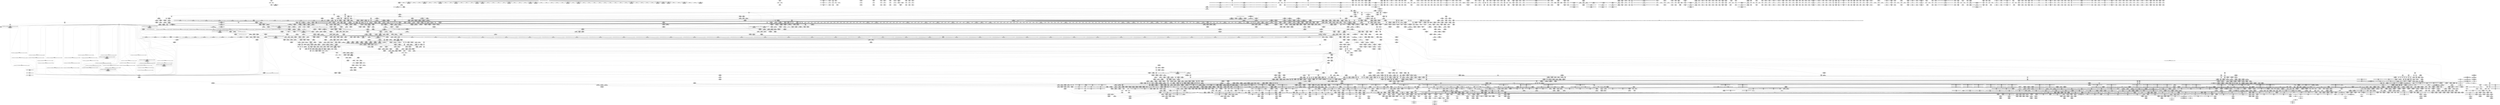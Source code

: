 digraph {
	CE0x51388a0 [shape=record,shape=Mrecord,label="{CE0x51388a0|tomoyo_get_mode:bb}"]
	CE0x7a69c00 [shape=record,shape=Mrecord,label="{CE0x7a69c00|tomoyo_fill_path_info:ptr|Function::tomoyo_fill_path_info&Arg::ptr::}"]
	CE0x6066a50 [shape=record,shape=Mrecord,label="{CE0x6066a50|i64*_getelementptr_inbounds_(_11_x_i64_,_11_x_i64_*___llvm_gcov_ctr54147,_i64_0,_i64_9)|*Constant*}"]
	CE0x55631f0 [shape=record,shape=Mrecord,label="{CE0x55631f0|tomoyo_get_mode:return}"]
	CE0x45c8570 [shape=record,shape=Mrecord,label="{CE0x45c8570|i64*_getelementptr_inbounds_(_10_x_i64_,_10_x_i64_*___llvm_gcov_ctr34,_i64_0,_i64_3)|*Constant*|*SummSource*}"]
	CE0x6026d90 [shape=record,shape=Mrecord,label="{CE0x6026d90|i64*_getelementptr_inbounds_(_2_x_i64_,_2_x_i64_*___llvm_gcov_ctr53148,_i64_0,_i64_0)|*Constant*|*SummSink*}"]
	CE0x7bdd7c0 [shape=record,shape=Mrecord,label="{CE0x7bdd7c0|i32_1|*Constant*}"]
	CE0x7aef990 [shape=record,shape=Mrecord,label="{CE0x7aef990|i64_ptrtoint_(i8*_blockaddress(_rcu_lock_release,_%__here)_to_i64)|*Constant*|*SummSource*}"]
	CE0x794d570 [shape=record,shape=Mrecord,label="{CE0x794d570|tomoyo_init_request_info:tmp2|security/tomoyo/util.c,1003}"]
	CE0x6117000 [shape=record,shape=Mrecord,label="{CE0x6117000|COLLAPSED:_GCMRE___llvm_gcov_ctr34_internal_global_10_x_i64_zeroinitializer:_elem_0:default:}"]
	CE0x5421780 [shape=record,shape=Mrecord,label="{CE0x5421780|tomoyo_path_perm:tmp53|security/tomoyo/file.c,829|*SummSink*}"]
	CE0x464f340 [shape=record,shape=Mrecord,label="{CE0x464f340|i64*_getelementptr_inbounds_(_2_x_i64_,_2_x_i64_*___llvm_gcov_ctr27202,_i64_0,_i64_1)|*Constant*}"]
	CE0x464c200 [shape=record,shape=Mrecord,label="{CE0x464c200|tomoyo_path_symlink:mnt|security/tomoyo/tomoyo.c,222|*SummSink*}"]
	CE0x625dca0 [shape=record,shape=Mrecord,label="{CE0x625dca0|tomoyo_read_unlock:tmp1|*SummSink*}"]
	CE0x62e82e0 [shape=record,shape=Mrecord,label="{CE0x62e82e0|VOIDTB_TE:_CE_180,181_}"]
	CE0x45e12d0 [shape=record,shape=Mrecord,label="{CE0x45e12d0|srcu_read_unlock:sp|Function::srcu_read_unlock&Arg::sp::|*SummSink*}"]
	CE0x51c7430 [shape=record,shape=Mrecord,label="{CE0x51c7430|tomoyo_fill_path_info:frombool10|security/tomoyo/util.c,668|*SummSource*}"]
	CE0x794d9e0 [shape=record,shape=Mrecord,label="{CE0x794d9e0|_ret_i32_%call,_!dbg_!38907|include/linux/srcu.h,223}"]
	CE0x51930d0 [shape=record,shape=Mrecord,label="{CE0x51930d0|0:_i8*,_array:_GCRE_tomoyo_path_keyword_external_constant_11_x_i8*_:_elem_1::|security/tomoyo/file.c,167}"]
	CE0x51cbe00 [shape=record,shape=Mrecord,label="{CE0x51cbe00|i64**_getelementptr_inbounds_(_3_x_i64*_,_3_x_i64*_*___llvm_gcda_edge_table44,_i64_0,_i64_2)|*Constant*|*SummSink*}"]
	CE0x52441c0 [shape=record,shape=Mrecord,label="{CE0x52441c0|tomoyo_fill_path_info:conv7|security/tomoyo/util.c,668|*SummSource*}"]
	CE0x61b9130 [shape=record,shape=Mrecord,label="{CE0x61b9130|tomoyo_get_mode:tmp19|security/tomoyo/util.c,985}"]
	CE0x61c23f0 [shape=record,shape=Mrecord,label="{CE0x61c23f0|i1_false|*Constant*|*SummSource*}"]
	CE0x6321230 [shape=record,shape=Mrecord,label="{CE0x6321230|tomoyo_path_perm:tmp31|security/tomoyo/file.c,816|*SummSink*}"]
	CE0x471a840 [shape=record,shape=Mrecord,label="{CE0x471a840|0:_i8,_array:_GCR_tomoyo_p2mac_internal_constant_11_x_i8_c_00_01_01_01_03_04_06_09_0A_13_15_,_align_1:_elem_3::|security/tomoyo/file.c,797}"]
	CE0x531b280 [shape=record,shape=Mrecord,label="{CE0x531b280|i64*_getelementptr_inbounds_(_25_x_i64_,_25_x_i64_*___llvm_gcov_ctr11,_i64_0,_i64_24)|*Constant*|*SummSource*}"]
	CE0x45da4c0 [shape=record,shape=Mrecord,label="{CE0x45da4c0|tomoyo_path_permission:tmp2|security/tomoyo/file.c,563}"]
	CE0x473a340 [shape=record,shape=Mrecord,label="{CE0x473a340|tomoyo_const_part_length:while.body|*SummSource*}"]
	CE0x5fc7a00 [shape=record,shape=Mrecord,label="{CE0x5fc7a00|GLOBAL:tomoyo_domain.__warned|Global_var:tomoyo_domain.__warned|*SummSource*}"]
	CE0x47395e0 [shape=record,shape=Mrecord,label="{CE0x47395e0|tomoyo_const_part_length:tmp29|security/tomoyo/util.c,641|*SummSink*}"]
	CE0x6333db0 [shape=record,shape=Mrecord,label="{CE0x6333db0|tomoyo_const_part_length:tmp18|security/tomoyo/util.c,627}"]
	CE0x5f84e10 [shape=record,shape=Mrecord,label="{CE0x5f84e10|tomoyo_path_perm:tmp51|security/tomoyo/file.c,829|*SummSource*}"]
	CE0x6056820 [shape=record,shape=Mrecord,label="{CE0x6056820|tomoyo_path_perm:tmp33|security/tomoyo/file.c,821|*SummSource*}"]
	CE0x515dd10 [shape=record,shape=Mrecord,label="{CE0x515dd10|i32_49|*Constant*}"]
	CE0x63cde00 [shape=record,shape=Mrecord,label="{CE0x63cde00|tomoyo_get_mode:tmp|*SummSource*}"]
	CE0x52662c0 [shape=record,shape=Mrecord,label="{CE0x52662c0|128:_i8*,_1208:_%struct.file*,_:_CMRE_27,28_}"]
	CE0x62d9140 [shape=record,shape=Mrecord,label="{CE0x62d9140|VOIDTB_TE:_CE_296,304_|Function::tomoyo_path_symlink&Arg::dentry::}"]
	CE0x53ebb70 [shape=record,shape=Mrecord,label="{CE0x53ebb70|tomoyo_get_mode:tmp2|security/tomoyo/util.c,978|*SummSink*}"]
	CE0x5400b30 [shape=record,shape=Mrecord,label="{CE0x5400b30|tomoyo_audit_path_log:idxprom|security/tomoyo/file.c,167|*SummSource*}"]
	CE0x61f5180 [shape=record,shape=Mrecord,label="{CE0x61f5180|tomoyo_path_perm:tmp30|security/tomoyo/file.c,816|*SummSink*}"]
	CE0x65235b0 [shape=record,shape=Mrecord,label="{CE0x65235b0|tomoyo_get_mode:if.then13|*SummSource*}"]
	CE0x7aff7a0 [shape=record,shape=Mrecord,label="{CE0x7aff7a0|tomoyo_path_permission:entry|*SummSource*}"]
	CE0x794fd60 [shape=record,shape=Mrecord,label="{CE0x794fd60|tomoyo_get_realpath:bb}"]
	CE0x51b5a30 [shape=record,shape=Mrecord,label="{CE0x51b5a30|tomoyo_path_perm:tmp6|security/tomoyo/file.c,789}"]
	CE0x45dc070 [shape=record,shape=Mrecord,label="{CE0x45dc070|_call_void_mcount()_#3|*SummSink*}"]
	CE0x61a1800 [shape=record,shape=Mrecord,label="{CE0x61a1800|tomoyo_path_perm:tmp24|security/tomoyo/file.c,814|*SummSink*}"]
	CE0x5faf850 [shape=record,shape=Mrecord,label="{CE0x5faf850|tomoyo_const_part_length:tmp52|security/tomoyo/util.c,652|*SummSink*}"]
	CE0x654f120 [shape=record,shape=Mrecord,label="{CE0x654f120|VOIDTB_TE:_CE_72,80_|Function::tomoyo_path_symlink&Arg::dentry::}"]
	CE0x61b9970 [shape=record,shape=Mrecord,label="{CE0x61b9970|tomoyo_get_mode:tmp20|security/tomoyo/util.c,985}"]
	CE0x60a54d0 [shape=record,shape=Mrecord,label="{CE0x60a54d0|tomoyo_path_permission:if.end|*SummSource*}"]
	CE0x514daf0 [shape=record,shape=Mrecord,label="{CE0x514daf0|i8_8|*Constant*|*SummSource*}"]
	CE0x609e360 [shape=record,shape=Mrecord,label="{CE0x609e360|tomoyo_path_permission:type1|security/tomoyo/file.c,564|*SummSource*}"]
	CE0x45fbcd0 [shape=record,shape=Mrecord,label="{CE0x45fbcd0|srcu_read_unlock:tmp3}"]
	CE0x60ef590 [shape=record,shape=Mrecord,label="{CE0x60ef590|tomoyo_add_slash:entry}"]
	CE0x601cb30 [shape=record,shape=Mrecord,label="{CE0x601cb30|tomoyo_audit_path_log:tmp|*SummSource*}"]
	CE0x61359b0 [shape=record,shape=Mrecord,label="{CE0x61359b0|i64*_getelementptr_inbounds_(_2_x_i64_,_2_x_i64_*___llvm_gcov_ctr32,_i64_0,_i64_0)|*Constant*|*SummSource*}"]
	CE0x5fb6d00 [shape=record,shape=Mrecord,label="{CE0x5fb6d00|0:_%struct.tomoyo_obj_info*,_16:_%struct.tomoyo_domain_info*,_24:_%struct.tomoyo_path_info*,_40:_i8,_72:_i8,_75:_i8,_76:_i8,_77:_i8,_:_SCMRE_55,56_}"]
	CE0x61b9280 [shape=record,shape=Mrecord,label="{CE0x61b9280|tomoyo_get_mode:tmp18|security/tomoyo/util.c,985|*SummSource*}"]
	CE0x52d7c90 [shape=record,shape=Mrecord,label="{CE0x52d7c90|srcu_read_unlock:tmp2|*SummSource*}"]
	CE0x7b1f180 [shape=record,shape=Mrecord,label="{CE0x7b1f180|tomoyo_path_perm:conv17|security/tomoyo/file.c,821}"]
	CE0x60038d0 [shape=record,shape=Mrecord,label="{CE0x60038d0|VOIDTB_TE:_CE_197,198_}"]
	CE0x515e350 [shape=record,shape=Mrecord,label="{CE0x515e350|tomoyo_const_part_length:sw.bb9}"]
	CE0x6321a30 [shape=record,shape=Mrecord,label="{CE0x6321a30|GLOBAL:tomoyo_fill_path_info|*Constant*|*SummSource*}"]
	CE0x7affb50 [shape=record,shape=Mrecord,label="{CE0x7affb50|tomoyo_path_permission:operation|Function::tomoyo_path_permission&Arg::operation::}"]
	CE0x61402b0 [shape=record,shape=Mrecord,label="{CE0x61402b0|tomoyo_audit_path_log:arrayidx|security/tomoyo/file.c,167|*SummSink*}"]
	CE0x64055f0 [shape=record,shape=Mrecord,label="{CE0x64055f0|__llvm_gcov_indirect_counter_increment:tmp3|*SummSink*}"]
	CE0x63e4cd0 [shape=record,shape=Mrecord,label="{CE0x63e4cd0|tomoyo_audit_path_log:r|Function::tomoyo_audit_path_log&Arg::r::|*SummSource*}"]
	CE0x613cdd0 [shape=record,shape=Mrecord,label="{CE0x613cdd0|tomoyo_get_mode:tobool|security/tomoyo/util.c,978}"]
	CE0x6338990 [shape=record,shape=Mrecord,label="{CE0x6338990|tomoyo_add_slash:bb}"]
	CE0x614f340 [shape=record,shape=Mrecord,label="{CE0x614f340|tomoyo_add_slash:if.then|*SummSink*}"]
	CE0x5fa2600 [shape=record,shape=Mrecord,label="{CE0x5fa2600|tomoyo_get_mode:tmp17|security/tomoyo/util.c,983|*SummSink*}"]
	CE0x79b63b0 [shape=record,shape=Mrecord,label="{CE0x79b63b0|tomoyo_const_part_length:tmp45|security/tomoyo/util.c,645|*SummSink*}"]
	CE0x51d8d70 [shape=record,shape=Mrecord,label="{CE0x51d8d70|tomoyo_init_request_info:r|Function::tomoyo_init_request_info&Arg::r::|*SummSink*}"]
	CE0x4499b20 [shape=record,shape=Mrecord,label="{CE0x4499b20|tomoyo_path_permission:type|security/tomoyo/file.c,563|*SummSink*}"]
	CE0x62a4c00 [shape=record,shape=Mrecord,label="{CE0x62a4c00|tomoyo_add_slash:tmp6|security/tomoyo/file.c,131}"]
	CE0x520c270 [shape=record,shape=Mrecord,label="{CE0x520c270|i64*_getelementptr_inbounds_(_25_x_i64_,_25_x_i64_*___llvm_gcov_ctr11,_i64_0,_i64_22)|*Constant*}"]
	CE0x7ac8330 [shape=record,shape=Mrecord,label="{CE0x7ac8330|tomoyo_path_permission:tmp25|security/tomoyo/file.c,575}"]
	CE0x53ec0c0 [shape=record,shape=Mrecord,label="{CE0x53ec0c0|i64*_getelementptr_inbounds_(_12_x_i64_,_12_x_i64_*___llvm_gcov_ctr31133,_i64_0,_i64_6)|*Constant*}"]
	CE0x6275950 [shape=record,shape=Mrecord,label="{CE0x6275950|tomoyo_read_unlock:tmp2|*SummSink*}"]
	CE0x7a83380 [shape=record,shape=Mrecord,label="{CE0x7a83380|tomoyo_path_permission:ns|security/tomoyo/file.c,564}"]
	CE0x44ff8c0 [shape=record,shape=Mrecord,label="{CE0x44ff8c0|srcu_read_lock:dep_map|include/linux/srcu.h,222|*SummSource*}"]
	CE0x6300f80 [shape=record,shape=Mrecord,label="{CE0x6300f80|tomoyo_path_permission:operation8|security/tomoyo/file.c,569|*SummSource*}"]
	CE0x61b96c0 [shape=record,shape=Mrecord,label="{CE0x61b96c0|tomoyo_get_mode:tmp19|security/tomoyo/util.c,985|*SummSource*}"]
	CE0x61175a0 [shape=record,shape=Mrecord,label="{CE0x61175a0|tomoyo_path_permission:bb}"]
	CE0x45b4180 [shape=record,shape=Mrecord,label="{CE0x45b4180|tomoyo_path_permission:cmp|security/tomoyo/file.c,565}"]
	CE0x6126df0 [shape=record,shape=Mrecord,label="{CE0x6126df0|_call_void___llvm_gcov_indirect_counter_increment114(i32*___llvm_gcov_global_state_pred45,_i64**_getelementptr_inbounds_(_3_x_i64*_,_3_x_i64*_*___llvm_gcda_edge_table44,_i64_0,_i64_1)),_!dbg_!38927|security/tomoyo/util.c,634|*SummSource*}"]
	CE0x63fe330 [shape=record,shape=Mrecord,label="{CE0x63fe330|i32_6|*Constant*|*SummSource*}"]
	CE0x64280f0 [shape=record,shape=Mrecord,label="{CE0x64280f0|i64_1|*Constant*}"]
	CE0x550d300 [shape=record,shape=Mrecord,label="{CE0x550d300|i64*_getelementptr_inbounds_(_6_x_i64_,_6_x_i64_*___llvm_gcov_ctr26,_i64_0,_i64_0)|*Constant*|*SummSink*}"]
	CE0x6127080 [shape=record,shape=Mrecord,label="{CE0x6127080|get_current:tmp2}"]
	CE0x5537cc0 [shape=record,shape=Mrecord,label="{CE0x5537cc0|tomoyo_get_mode:tmp10|security/tomoyo/util.c,982|*SummSink*}"]
	CE0x5fffbb0 [shape=record,shape=Mrecord,label="{CE0x5fffbb0|tomoyo_get_realpath:tmp6|security/tomoyo/file.c,151|*SummSink*}"]
	CE0x7c2aba0 [shape=record,shape=Mrecord,label="{CE0x7c2aba0|tomoyo_get_mode:if.end9|*SummSink*}"]
	CE0x60e80c0 [shape=record,shape=Mrecord,label="{CE0x60e80c0|i64_12|*Constant*}"]
	CE0x51fe070 [shape=record,shape=Mrecord,label="{CE0x51fe070|tomoyo_path_perm:path1|security/tomoyo/file.c,788|*SummSink*}"]
	CE0x45fc520 [shape=record,shape=Mrecord,label="{CE0x45fc520|srcu_read_unlock:bb|*SummSource*}"]
	CE0x61685b0 [shape=record,shape=Mrecord,label="{CE0x61685b0|_ret_void}"]
	CE0x536c7e0 [shape=record,shape=Mrecord,label="{CE0x536c7e0|i32_0|*Constant*}"]
	CE0x62d9b80 [shape=record,shape=Mrecord,label="{CE0x62d9b80|VOIDTB_TE:_CE_96,104_|Function::tomoyo_path_symlink&Arg::dentry::}"]
	CE0x608dfc0 [shape=record,shape=Mrecord,label="{CE0x608dfc0|tomoyo_get_realpath:buf|Function::tomoyo_get_realpath&Arg::buf::|*SummSink*}"]
	CE0x51421b0 [shape=record,shape=Mrecord,label="{CE0x51421b0|tomoyo_path_perm:operation|Function::tomoyo_path_perm&Arg::operation::|*SummSource*}"]
	CE0x6452d40 [shape=record,shape=Mrecord,label="{CE0x6452d40|tomoyo_domain:tmp1}"]
	CE0x51ca690 [shape=record,shape=Mrecord,label="{CE0x51ca690|128:_i8*,_1208:_%struct.file*,_:_CMRE_8,16_|*MultipleSource*|security/tomoyo/common.h,1205|security/tomoyo/common.h,1205}"]
	CE0x608d8b0 [shape=record,shape=Mrecord,label="{CE0x608d8b0|GLOBAL:tomoyo_read_lock|*Constant*}"]
	CE0x60e8d10 [shape=record,shape=Mrecord,label="{CE0x60e8d10|tomoyo_path_perm:tmp25|security/tomoyo/file.c,814|*SummSink*}"]
	CE0x7abc000 [shape=record,shape=Mrecord,label="{CE0x7abc000|tomoyo_const_part_length:tmp39|security/tomoyo/util.c,644|*SummSource*}"]
	CE0x6336bc0 [shape=record,shape=Mrecord,label="{CE0x6336bc0|i64_0|*Constant*}"]
	CE0x523ed80 [shape=record,shape=Mrecord,label="{CE0x523ed80|tomoyo_path_perm:error.1|*SummSource*}"]
	CE0x7ac7a60 [shape=record,shape=Mrecord,label="{CE0x7ac7a60|i64*_getelementptr_inbounds_(_10_x_i64_,_10_x_i64_*___llvm_gcov_ctr34,_i64_0,_i64_9)|*Constant*|*SummSink*}"]
	CE0x4670f30 [shape=record,shape=Mrecord,label="{CE0x4670f30|tomoyo_path_symlink:tmp4|*LoadInst*|security/tomoyo/tomoyo.c,222|*SummSink*}"]
	CE0x64adf00 [shape=record,shape=Mrecord,label="{CE0x64adf00|tomoyo_get_mode:index|Function::tomoyo_get_mode&Arg::index::|*SummSink*}"]
	CE0x6182ac0 [shape=record,shape=Mrecord,label="{CE0x6182ac0|tomoyo_add_slash:tmp7|security/tomoyo/file.c,132}"]
	CE0x79c2eb0 [shape=record,shape=Mrecord,label="{CE0x79c2eb0|tomoyo_path_permission:mode|security/tomoyo/file.c,564}"]
	CE0x6415840 [shape=record,shape=Mrecord,label="{CE0x6415840|tomoyo_const_part_length:cmp|security/tomoyo/util.c,626|*SummSink*}"]
	CE0x45e15f0 [shape=record,shape=Mrecord,label="{CE0x45e15f0|tomoyo_path_permission:conv|security/tomoyo/file.c,564|*SummSink*}"]
	CE0x7c856b0 [shape=record,shape=Mrecord,label="{CE0x7c856b0|tomoyo_domain:tmp12|security/tomoyo/common.h,1205|*SummSink*}"]
	CE0x796b0c0 [shape=record,shape=Mrecord,label="{CE0x796b0c0|tomoyo_get_mode:tmp26|security/tomoyo/util.c,987|*SummSource*}"]
	CE0x7a18c50 [shape=record,shape=Mrecord,label="{CE0x7a18c50|tomoyo_init_request_info:domain1|security/tomoyo/util.c,1006|*SummSink*}"]
	CE0x62ff7e0 [shape=record,shape=Mrecord,label="{CE0x62ff7e0|rcu_lock_release:tmp5|include/linux/rcupdate.h,423}"]
	CE0x601cce0 [shape=record,shape=Mrecord,label="{CE0x601cce0|_call_void___llvm_gcov_indirect_counter_increment114(i32*___llvm_gcov_global_state_pred45,_i64**_getelementptr_inbounds_(_3_x_i64*_,_3_x_i64*_*___llvm_gcda_edge_table44,_i64_0,_i64_1)),_!dbg_!38927|security/tomoyo/util.c,634|*SummSink*}"]
	CE0x7a1d420 [shape=record,shape=Mrecord,label="{CE0x7a1d420|tomoyo_const_part_length:tmp37|security/tomoyo/util.c,644|*SummSink*}"]
	CE0x47397a0 [shape=record,shape=Mrecord,label="{CE0x47397a0|i64_19|*Constant*|*SummSink*}"]
	CE0x5292150 [shape=record,shape=Mrecord,label="{CE0x5292150|tomoyo_path_perm:tmp42|security/tomoyo/file.c,826|*SummSource*}"]
	CE0x5243c50 [shape=record,shape=Mrecord,label="{CE0x5243c50|tomoyo_fill_path_info:tmp13|*LoadInst*|security/tomoyo/util.c,668|*SummSink*}"]
	CE0x6427ab0 [shape=record,shape=Mrecord,label="{CE0x6427ab0|i64*_null|*Constant*}"]
	CE0x5ffb730 [shape=record,shape=Mrecord,label="{CE0x5ffb730|tomoyo_const_part_length:tmp32|security/tomoyo/util.c,641}"]
	CE0x5138220 [shape=record,shape=Mrecord,label="{CE0x5138220|srcu_read_lock:tmp3}"]
	CE0x6140430 [shape=record,shape=Mrecord,label="{CE0x6140430|_call_void_mcount()_#3|*SummSource*}"]
	CE0x7ac7860 [shape=record,shape=Mrecord,label="{CE0x7ac7860|i64*_getelementptr_inbounds_(_10_x_i64_,_10_x_i64_*___llvm_gcov_ctr34,_i64_0,_i64_9)|*Constant*|*SummSource*}"]
	CE0x45dcb10 [shape=record,shape=Mrecord,label="{CE0x45dcb10|tomoyo_path_perm:entry|*SummSource*}"]
	CE0x7c73170 [shape=record,shape=Mrecord,label="{CE0x7c73170|rcu_lock_release:tmp6|*SummSource*}"]
	CE0x6f77980 [shape=record,shape=Mrecord,label="{CE0x6f77980|tomoyo_path_perm:mode|security/tomoyo/file.c,800|*SummSource*}"]
	CE0x63a66a0 [shape=record,shape=Mrecord,label="{CE0x63a66a0|tomoyo_path_perm:tmp28|security/tomoyo/file.c,815|*SummSink*}"]
	CE0x45a1d70 [shape=record,shape=Mrecord,label="{CE0x45a1d70|tomoyo_domain:tmp10|security/tomoyo/common.h,1205}"]
	CE0x7989710 [shape=record,shape=Mrecord,label="{CE0x7989710|tomoyo_path_perm:sw.bb9|*SummSink*}"]
	CE0x51b5b80 [shape=record,shape=Mrecord,label="{CE0x51b5b80|tomoyo_path_perm:tmp6|security/tomoyo/file.c,789|*SummSource*}"]
	CE0x6366ac0 [shape=record,shape=Mrecord,label="{CE0x6366ac0|tomoyo_add_slash:if.then|*SummSource*}"]
	CE0x44c6800 [shape=record,shape=Mrecord,label="{CE0x44c6800|tomoyo_const_part_length:add|security/tomoyo/util.c,634}"]
	CE0x7ac7c50 [shape=record,shape=Mrecord,label="{CE0x7ac7c50|tomoyo_path_permission:tmp24|security/tomoyo/file.c,575}"]
	CE0x51fe5c0 [shape=record,shape=Mrecord,label="{CE0x51fe5c0|_ret_i32_%retval.0,_!dbg_!38973|security/tomoyo/file.c,829|*SummSink*}"]
	CE0x523eb10 [shape=record,shape=Mrecord,label="{CE0x523eb10|tomoyo_path_perm:tmp47|security/tomoyo/file.c,827|*SummSink*}"]
	CE0x5244640 [shape=record,shape=Mrecord,label="{CE0x5244640|tomoyo_fill_path_info:cmp8|security/tomoyo/util.c,668|*SummSink*}"]
	CE0x45c8390 [shape=record,shape=Mrecord,label="{CE0x45c8390|tomoyo_path_permission:type1|security/tomoyo/file.c,564}"]
	CE0x6563760 [shape=record,shape=Mrecord,label="{CE0x6563760|i32_1|*Constant*}"]
	CE0x51db090 [shape=record,shape=Mrecord,label="{CE0x51db090|_call_void_mcount()_#3}"]
	CE0x51d8cb0 [shape=record,shape=Mrecord,label="{CE0x51d8cb0|tomoyo_init_request_info:r|Function::tomoyo_init_request_info&Arg::r::|*SummSource*}"]
	CE0x60c7e80 [shape=record,shape=Mrecord,label="{CE0x60c7e80|tomoyo_get_mode:ns|Function::tomoyo_get_mode&Arg::ns::}"]
	CE0x52d79d0 [shape=record,shape=Mrecord,label="{CE0x52d79d0|tomoyo_const_part_length:tmp12|security/tomoyo/util.c,626}"]
	CE0x6025e50 [shape=record,shape=Mrecord,label="{CE0x6025e50|rcu_lock_release:tmp|*SummSink*}"]
	CE0x6002d80 [shape=record,shape=Mrecord,label="{CE0x6002d80|VOIDTB_TE:_CE_154,155_}"]
	CE0x7b08fb0 [shape=record,shape=Mrecord,label="{CE0x7b08fb0|GLOBAL:tomoyo_path_permission|*Constant*|*SummSink*}"]
	CE0x53540b0 [shape=record,shape=Mrecord,label="{CE0x53540b0|tomoyo_add_slash:call|security/tomoyo/file.c,136|*SummSource*}"]
	CE0x51baa40 [shape=record,shape=Mrecord,label="{CE0x51baa40|VOIDTB_TE:_CE_184,185_}"]
	CE0x60027b0 [shape=record,shape=Mrecord,label="{CE0x60027b0|VOIDTB_TE:_CE_159,160_}"]
	CE0x6030110 [shape=record,shape=Mrecord,label="{CE0x6030110|tomoyo_path_perm:name|security/tomoyo/file.c,802}"]
	CE0x63449b0 [shape=record,shape=Mrecord,label="{CE0x63449b0|tomoyo_path_perm:tmp18|security/tomoyo/file.c,804}"]
	CE0x64caa70 [shape=record,shape=Mrecord,label="{CE0x64caa70|tomoyo_audit_path_log:tmp7|security/tomoyo/file.c,169|*SummSink*}"]
	CE0x4635230 [shape=record,shape=Mrecord,label="{CE0x4635230|tomoyo_const_part_length:tmp26|security/tomoyo/util.c,641}"]
	CE0x52461f0 [shape=record,shape=Mrecord,label="{CE0x52461f0|GLOBAL:__llvm_gcov_ctr11|Global_var:__llvm_gcov_ctr11}"]
	CE0x515e130 [shape=record,shape=Mrecord,label="{CE0x515e130|VOIDTB_TE:_CE_189,190_}"]
	CE0x63f7740 [shape=record,shape=Mrecord,label="{CE0x63f7740|_call_void_tomoyo_add_slash(%struct.tomoyo_path_info*_%buf)_#9,_!dbg_!38937|security/tomoyo/file.c,810|*SummSource*}"]
	CE0x5ffd260 [shape=record,shape=Mrecord,label="{CE0x5ffd260|GLOBAL:get_current|*Constant*|*SummSource*}"]
	CE0x4545af0 [shape=record,shape=Mrecord,label="{CE0x4545af0|tomoyo_fill_path_info:const_len|security/tomoyo/util.c,666}"]
	CE0x7a47310 [shape=record,shape=Mrecord,label="{CE0x7a47310|_call_void_mcount()_#3|*SummSource*}"]
	CE0x795d270 [shape=record,shape=Mrecord,label="{CE0x795d270|tomoyo_init_request_info:tmp5|security/tomoyo/util.c,1004}"]
	CE0x5f3ff70 [shape=record,shape=Mrecord,label="{CE0x5f3ff70|tomoyo_fill_path_info:const_len6|security/tomoyo/util.c,668}"]
	CE0x5400260 [shape=record,shape=Mrecord,label="{CE0x5400260|tomoyo_const_part_length:tmp16|security/tomoyo/util.c,627}"]
	CE0x50b84d0 [shape=record,shape=Mrecord,label="{CE0x50b84d0|_ret_void|*SummSink*}"]
	CE0x51bab10 [shape=record,shape=Mrecord,label="{CE0x51bab10|VOIDTB_TE:_CE_185,186_}"]
	CE0x63fe8e0 [shape=record,shape=Mrecord,label="{CE0x63fe8e0|__llvm_gcov_indirect_counter_increment:entry|*SummSource*}"]
	CE0x637c5b0 [shape=record,shape=Mrecord,label="{CE0x637c5b0|i64*_getelementptr_inbounds_(_4_x_i64_,_4_x_i64_*___llvm_gcov_ctr24,_i64_0,_i64_2)|*Constant*|*SummSink*}"]
	CE0x7a18be0 [shape=record,shape=Mrecord,label="{CE0x7a18be0|tomoyo_init_request_info:domain1|security/tomoyo/util.c,1006|*SummSource*}"]
	CE0x6323230 [shape=record,shape=Mrecord,label="{CE0x6323230|__llvm_gcov_indirect_counter_increment:pred|*SummSource*}"]
	CE0x638c370 [shape=record,shape=Mrecord,label="{CE0x638c370|rcu_lock_release:tmp4|include/linux/rcupdate.h,423}"]
	CE0x5fc8370 [shape=record,shape=Mrecord,label="{CE0x5fc8370|tomoyo_path_permission:do.end|*SummSink*}"]
	CE0x5292af0 [shape=record,shape=Mrecord,label="{CE0x5292af0|tomoyo_path_perm:tmp44|security/tomoyo/file.c,826|*SummSink*}"]
	CE0x6485310 [shape=record,shape=Mrecord,label="{CE0x6485310|tomoyo_path_perm:out}"]
	CE0x45d5df0 [shape=record,shape=Mrecord,label="{CE0x45d5df0|i32_55|*Constant*|*SummSource*}"]
	CE0x7a70960 [shape=record,shape=Mrecord,label="{CE0x7a70960|tomoyo_path_permission:cmp10|security/tomoyo/file.c,573|*SummSource*}"]
	CE0x5ffd620 [shape=record,shape=Mrecord,label="{CE0x5ffd620|get_current:entry|*SummSource*}"]
	CE0x4499190 [shape=record,shape=Mrecord,label="{CE0x4499190|tomoyo_get_mode:config7|security/tomoyo/util.c,983|*SummSink*}"]
	CE0x62f90b0 [shape=record,shape=Mrecord,label="{CE0x62f90b0|i64_5|*Constant*|*SummSink*}"]
	CE0x63358e0 [shape=record,shape=Mrecord,label="{CE0x63358e0|_ret_%struct.task_struct*_%tmp4,_!dbg_!38905|./arch/x86/include/asm/current.h,14|*SummSink*}"]
	CE0x7c9ad80 [shape=record,shape=Mrecord,label="{CE0x7c9ad80|tomoyo_path_perm:name23|security/tomoyo/file.c,824|*SummSink*}"]
	CE0x456c460 [shape=record,shape=Mrecord,label="{CE0x456c460|__llvm_gcov_indirect_counter_increment114:counters|Function::__llvm_gcov_indirect_counter_increment114&Arg::counters::|*SummSource*}"]
	CE0x5220e00 [shape=record,shape=Mrecord,label="{CE0x5220e00|tomoyo_const_part_length:tmp48|security/tomoyo/util.c,649|*SummSource*}"]
	CE0x60c80c0 [shape=record,shape=Mrecord,label="{CE0x60c80c0|tomoyo_get_mode:bb}"]
	CE0x62efa00 [shape=record,shape=Mrecord,label="{CE0x62efa00|tomoyo_get_realpath:tmp9|security/tomoyo/file.c,155|*SummSink*}"]
	CE0x53f6190 [shape=record,shape=Mrecord,label="{CE0x53f6190|i32_92|*Constant*|*SummSource*}"]
	CE0x60c1090 [shape=record,shape=Mrecord,label="{CE0x60c1090|tomoyo_domain:tmp11|security/tomoyo/common.h,1205|*SummSink*}"]
	CE0x52eda00 [shape=record,shape=Mrecord,label="{CE0x52eda00|rcu_lock_release:indirectgoto|*SummSource*}"]
	CE0x6f92f90 [shape=record,shape=Mrecord,label="{CE0x6f92f90|tomoyo_fill_path_info:bb}"]
	CE0x63f5cd0 [shape=record,shape=Mrecord,label="{CE0x63f5cd0|tomoyo_path_permission:cmp10|security/tomoyo/file.c,573}"]
	CE0x6092e80 [shape=record,shape=Mrecord,label="{CE0x6092e80|i64*_getelementptr_inbounds_(_5_x_i64_,_5_x_i64_*___llvm_gcov_ctr28130,_i64_0,_i64_4)|*Constant*}"]
	CE0x5373e00 [shape=record,shape=Mrecord,label="{CE0x5373e00|tomoyo_const_part_length:if.then5}"]
	CE0x52ef9d0 [shape=record,shape=Mrecord,label="{CE0x52ef9d0|128:_i8*,_1208:_%struct.file*,_:_CMRE_36,37_}"]
	CE0x64d1e70 [shape=record,shape=Mrecord,label="{CE0x64d1e70|tomoyo_init_request_info:if.then|*SummSource*}"]
	CE0x51cb970 [shape=record,shape=Mrecord,label="{CE0x51cb970|tomoyo_audit_path_log:bb|*SummSource*}"]
	CE0x63bdd10 [shape=record,shape=Mrecord,label="{CE0x63bdd10|tomoyo_path_permission:call9|security/tomoyo/file.c,572|*SummSource*}"]
	CE0x7aefaf0 [shape=record,shape=Mrecord,label="{CE0x7aefaf0|i64*_getelementptr_inbounds_(_4_x_i64_,_4_x_i64_*___llvm_gcov_ctr33,_i64_0,_i64_3)|*Constant*}"]
	CE0x5f408e0 [shape=record,shape=Mrecord,label="{CE0x5f408e0|i64_1|*Constant*}"]
	CE0x7959e60 [shape=record,shape=Mrecord,label="{CE0x7959e60|_call_void_mcount()_#3}"]
	CE0x633c240 [shape=record,shape=Mrecord,label="{CE0x633c240|VOIDTB_TE:_CE_170,171_}"]
	CE0x5438c10 [shape=record,shape=Mrecord,label="{CE0x5438c10|tomoyo_path_permission:tmp8|security/tomoyo/file.c,565}"]
	CE0x602fba0 [shape=record,shape=Mrecord,label="{CE0x602fba0|0:_i8*,_:_SCMRE_15,16_|*MultipleSource*|security/tomoyo/file.c, 794|security/tomoyo/file.c, 792|security/tomoyo/file.c,802}"]
	CE0x5138380 [shape=record,shape=Mrecord,label="{CE0x5138380|srcu_read_lock:tmp3|*SummSink*}"]
	CE0x6093930 [shape=record,shape=Mrecord,label="{CE0x6093930|tomoyo_fill_path_info:tmp12|security/tomoyo/util.c,667}"]
	CE0x46b7f90 [shape=record,shape=Mrecord,label="{CE0x46b7f90|srcu_read_unlock:dep_map|include/linux/srcu.h,236}"]
	CE0x646b500 [shape=record,shape=Mrecord,label="{CE0x646b500|tomoyo_read_lock:entry|*SummSink*}"]
	CE0x45fc0a0 [shape=record,shape=Mrecord,label="{CE0x45fc0a0|tomoyo_const_part_length:tmp11|security/tomoyo/util.c,626|*SummSource*}"]
	CE0x5299590 [shape=record,shape=Mrecord,label="{CE0x5299590|i64*_getelementptr_inbounds_(_2_x_i64_,_2_x_i64_*___llvm_gcov_ctr31,_i64_0,_i64_0)|*Constant*|*SummSink*}"]
	CE0x5fc66d0 [shape=record,shape=Mrecord,label="{CE0x5fc66d0|tomoyo_const_part_length:retval.0|*SummSource*}"]
	CE0x5eeab50 [shape=record,shape=Mrecord,label="{CE0x5eeab50|i64*_getelementptr_inbounds_(_5_x_i64_,_5_x_i64_*___llvm_gcov_ctr28130,_i64_0,_i64_4)|*Constant*}"]
	CE0x5fa2340 [shape=record,shape=Mrecord,label="{CE0x5fa2340|i32_39|*Constant*|*SummSink*}"]
	CE0x62dae80 [shape=record,shape=Mrecord,label="{CE0x62dae80|tomoyo_get_mode:tmp22|security/tomoyo/util.c,986|*SummSink*}"]
	CE0x63554c0 [shape=record,shape=Mrecord,label="{CE0x63554c0|tomoyo_get_mode:conv5|security/tomoyo/util.c,983}"]
	CE0x51fb1a0 [shape=record,shape=Mrecord,label="{CE0x51fb1a0|i32_0|*Constant*|*SummSink*}"]
	CE0x44659c0 [shape=record,shape=Mrecord,label="{CE0x44659c0|i64*_getelementptr_inbounds_(_11_x_i64_,_11_x_i64_*___llvm_gcov_ctr54147,_i64_0,_i64_10)|*Constant*|*SummSource*}"]
	CE0x52f13a0 [shape=record,shape=Mrecord,label="{CE0x52f13a0|i64*_getelementptr_inbounds_(_4_x_i64_,_4_x_i64_*___llvm_gcov_ctr33,_i64_0,_i64_1)|*Constant*}"]
	CE0x53022b0 [shape=record,shape=Mrecord,label="{CE0x53022b0|i64*_getelementptr_inbounds_(_25_x_i64_,_25_x_i64_*___llvm_gcov_ctr11,_i64_0,_i64_3)|*Constant*}"]
	CE0x530a6e0 [shape=record,shape=Mrecord,label="{CE0x530a6e0|__llvm_gcov_indirect_counter_increment:tmp|*SummSource*}"]
	CE0x79345e0 [shape=record,shape=Mrecord,label="{CE0x79345e0|tomoyo_get_mode:conv|security/tomoyo/util.c,982|*SummSink*}"]
	CE0x454c160 [shape=record,shape=Mrecord,label="{CE0x454c160|tomoyo_path_symlink:mnt1|security/tomoyo/tomoyo.c,222}"]
	CE0x6191830 [shape=record,shape=Mrecord,label="{CE0x6191830|__llvm_gcov_indirect_counter_increment:tmp2|*SummSource*}"]
	CE0x628a440 [shape=record,shape=Mrecord,label="{CE0x628a440|tomoyo_add_slash:tmp|*SummSource*}"]
	CE0x45c3c60 [shape=record,shape=Mrecord,label="{CE0x45c3c60|tomoyo_path_symlink:bb|*SummSink*}"]
	CE0x6033590 [shape=record,shape=Mrecord,label="{CE0x6033590|tomoyo_const_part_length:tmp22|security/tomoyo/util.c,634|*SummSink*}"]
	CE0x61408f0 [shape=record,shape=Mrecord,label="{CE0x61408f0|tomoyo_audit_path_log:tmp6|security/tomoyo/file.c,169|*SummSink*}"]
	CE0x645de70 [shape=record,shape=Mrecord,label="{CE0x645de70|__llvm_gcov_indirect_counter_increment114:tmp5|*SummSink*}"]
	CE0x5193190 [shape=record,shape=Mrecord,label="{CE0x5193190|0:_i8*,_array:_GCRE_tomoyo_path_keyword_external_constant_11_x_i8*_:_elem_2::|security/tomoyo/file.c,167}"]
	CE0x60bbde0 [shape=record,shape=Mrecord,label="{CE0x60bbde0|VOIDTB_TE:_CE_307,308_}"]
	CE0x51d89b0 [shape=record,shape=Mrecord,label="{CE0x51d89b0|tomoyo_init_request_info:entry}"]
	CE0x62a56d0 [shape=record,shape=Mrecord,label="{CE0x62a56d0|tomoyo_add_slash:tmp8|security/tomoyo/file.c,132}"]
	CE0x52ef750 [shape=record,shape=Mrecord,label="{CE0x52ef750|128:_i8*,_1208:_%struct.file*,_:_CMRE_34,35_}"]
	CE0x5fc6790 [shape=record,shape=Mrecord,label="{CE0x5fc6790|tomoyo_const_part_length:retval.0|*SummSink*}"]
	CE0x5ffb140 [shape=record,shape=Mrecord,label="{CE0x5ffb140|tomoyo_get_mode:tmp11|security/tomoyo/util.c,982}"]
	CE0x794d260 [shape=record,shape=Mrecord,label="{CE0x794d260|tomoyo_init_request_info:tmp1|*SummSink*}"]
	CE0x7a08100 [shape=record,shape=Mrecord,label="{CE0x7a08100|tomoyo_init_request_info:type|security/tomoyo/util.c,1009|*SummSink*}"]
	CE0x44c6c80 [shape=record,shape=Mrecord,label="{CE0x44c6c80|tomoyo_get_mode:arrayidx4|security/tomoyo/util.c,983}"]
	CE0x638bfb0 [shape=record,shape=Mrecord,label="{CE0x638bfb0|VOIDTB_TE:_CE_192,193_}"]
	CE0x6003130 [shape=record,shape=Mrecord,label="{CE0x6003130|VOIDTB_TE:_CE_201,202_}"]
	CE0x5ffab60 [shape=record,shape=Mrecord,label="{CE0x5ffab60|tomoyo_const_part_length:tmp20|security/tomoyo/util.c,628|*SummSink*}"]
	CE0x55293a0 [shape=record,shape=Mrecord,label="{CE0x55293a0|i32_1205|*Constant*|*SummSource*}"]
	CE0x5211270 [shape=record,shape=Mrecord,label="{CE0x5211270|_call_void___srcu_read_unlock(%struct.srcu_struct*_%sp,_i32_%idx)_#9,_!dbg_!38906|include/linux/srcu.h,237}"]
	CE0x50fa140 [shape=record,shape=Mrecord,label="{CE0x50fa140|tomoyo_read_unlock:entry|*SummSink*}"]
	CE0x5fa21e0 [shape=record,shape=Mrecord,label="{CE0x5fa21e0|i32_39|*Constant*|*SummSource*}"]
	CE0x5ee50b0 [shape=record,shape=Mrecord,label="{CE0x5ee50b0|tomoyo_fill_path_info:tmp}"]
	CE0x656ea70 [shape=record,shape=Mrecord,label="{CE0x656ea70|i64*_getelementptr_inbounds_(_4_x_i64_,_4_x_i64_*___llvm_gcov_ctr24,_i64_0,_i64_1)|*Constant*|*SummSource*}"]
	CE0x7a87fd0 [shape=record,shape=Mrecord,label="{CE0x7a87fd0|tomoyo_path_permission:tmp22|security/tomoyo/file.c,574|*SummSource*}"]
	CE0x601c8f0 [shape=record,shape=Mrecord,label="{CE0x601c8f0|i64*_getelementptr_inbounds_(_2_x_i64_,_2_x_i64_*___llvm_gcov_ctr21,_i64_0,_i64_0)|*Constant*|*SummSink*}"]
	CE0x62c91a0 [shape=record,shape=Mrecord,label="{CE0x62c91a0|_ret_void|*SummSink*}"]
	CE0x60f8e10 [shape=record,shape=Mrecord,label="{CE0x60f8e10|tomoyo_const_part_length:conv|security/tomoyo/util.c,626}"]
	CE0x61ad940 [shape=record,shape=Mrecord,label="{CE0x61ad940|VOIDTB_TE:_CE_155,156_}"]
	CE0x60b4790 [shape=record,shape=Mrecord,label="{CE0x60b4790|128:_i8*,_1208:_%struct.file*,_:_CMRE_52,56_|*MultipleSource*|security/tomoyo/common.h,1205|security/tomoyo/common.h,1205}"]
	CE0x540ac80 [shape=record,shape=Mrecord,label="{CE0x540ac80|tomoyo_const_part_length:sw.bb}"]
	CE0x63fe500 [shape=record,shape=Mrecord,label="{CE0x63fe500|i32_8|*Constant*}"]
	CE0x53686e0 [shape=record,shape=Mrecord,label="{CE0x53686e0|i8_0|*Constant*|*SummSource*}"]
	CE0x64852a0 [shape=record,shape=Mrecord,label="{CE0x64852a0|tomoyo_path_perm:if.end|*SummSink*}"]
	CE0x6334960 [shape=record,shape=Mrecord,label="{CE0x6334960|GLOBAL:tomoyo_const_part_length|*Constant*}"]
	CE0x79c4570 [shape=record,shape=Mrecord,label="{CE0x79c4570|tomoyo_get_mode:arrayidx|security/tomoyo/util.c,981}"]
	CE0x62da6f0 [shape=record,shape=Mrecord,label="{CE0x62da6f0|tomoyo_get_mode:tmp22|security/tomoyo/util.c,986}"]
	CE0x4599f40 [shape=record,shape=Mrecord,label="{CE0x4599f40|tomoyo_domain:tmp2}"]
	CE0x60daea0 [shape=record,shape=Mrecord,label="{CE0x60daea0|tomoyo_path_perm:call10|security/tomoyo/file.c,813|*SummSource*}"]
	CE0x61b9820 [shape=record,shape=Mrecord,label="{CE0x61b9820|tomoyo_get_mode:tmp19|security/tomoyo/util.c,985|*SummSink*}"]
	CE0x7a07a50 [shape=record,shape=Mrecord,label="{CE0x7a07a50|tomoyo_init_request_info:profile3|security/tomoyo/util.c,1008|*SummSource*}"]
	CE0x6566440 [shape=record,shape=Mrecord,label="{CE0x6566440|_call_void_mcount()_#3|*SummSource*}"]
	CE0x44c77b0 [shape=record,shape=Mrecord,label="{CE0x44c77b0|tomoyo_const_part_length:lor.lhs.false|*SummSource*}"]
	CE0x464a490 [shape=record,shape=Mrecord,label="{CE0x464a490|tomoyo_path_perm:tmp9|security/tomoyo/file.c,797|*SummSink*}"]
	CE0x633bad0 [shape=record,shape=Mrecord,label="{CE0x633bad0|VOIDTB_TE:_CE_223,224_}"]
	CE0x530aa10 [shape=record,shape=Mrecord,label="{CE0x530aa10|i64*_getelementptr_inbounds_(_6_x_i64_,_6_x_i64_*___llvm_gcov_ctr25,_i64_0,_i64_3)|*Constant*}"]
	CE0x7c330b0 [shape=record,shape=Mrecord,label="{CE0x7c330b0|tomoyo_read_unlock:tmp3}"]
	CE0x44f22a0 [shape=record,shape=Mrecord,label="{CE0x44f22a0|tomoyo_const_part_length:tmp2|security/tomoyo/util.c,624|*SummSource*}"]
	CE0x456c5d0 [shape=record,shape=Mrecord,label="{CE0x456c5d0|i64**_getelementptr_inbounds_(_3_x_i64*_,_3_x_i64*_*___llvm_gcda_edge_table44,_i64_0,_i64_1)|*Constant*|*SummSource*}"]
	CE0x79f6bc0 [shape=record,shape=Mrecord,label="{CE0x79f6bc0|i32_3|*Constant*}"]
	CE0x7978f00 [shape=record,shape=Mrecord,label="{CE0x7978f00|i8*_undef|*Constant*|*SummSource*}"]
	CE0x5194890 [shape=record,shape=Mrecord,label="{CE0x5194890|tomoyo_domain:bb|*SummSource*}"]
	CE0x51387e0 [shape=record,shape=Mrecord,label="{CE0x51387e0|tomoyo_domain:tmp23|security/tomoyo/common.h,1205|*SummSink*}"]
	CE0x7ae6560 [shape=record,shape=Mrecord,label="{CE0x7ae6560|i64_25|*Constant*}"]
	CE0x5fe8820 [shape=record,shape=Mrecord,label="{CE0x5fe8820|tomoyo_path_perm:tmp13|security/tomoyo/file.c,799|*SummSink*}"]
	CE0x464ec40 [shape=record,shape=Mrecord,label="{CE0x464ec40|COLLAPSED:_GCMRE___llvm_gcov_ctr53148_internal_global_2_x_i64_zeroinitializer:_elem_0:default:}"]
	CE0x51fad50 [shape=record,shape=Mrecord,label="{CE0x51fad50|tomoyo_path_permission:tmp21|security/tomoyo/file.c,573}"]
	CE0x53351e0 [shape=record,shape=Mrecord,label="{CE0x53351e0|tomoyo_path_perm:tmp14|security/tomoyo/file.c,800|*SummSink*}"]
	CE0x6277510 [shape=record,shape=Mrecord,label="{CE0x6277510|rcu_lock_acquire:indirectgoto|*SummSink*}"]
	CE0x4788860 [shape=record,shape=Mrecord,label="{CE0x4788860|GLOBAL:tomoyo_realpath_from_path|*Constant*}"]
	CE0x4768160 [shape=record,shape=Mrecord,label="{CE0x4768160|tomoyo_path_symlink:tmp1|*SummSink*}"]
	CE0x6261310 [shape=record,shape=Mrecord,label="{CE0x6261310|i32_6|*Constant*}"]
	CE0x633bd90 [shape=record,shape=Mrecord,label="{CE0x633bd90|VOIDTB_TE:_CE_174,175_}"]
	CE0x63447a0 [shape=record,shape=Mrecord,label="{CE0x63447a0|tomoyo_path_perm:tmp17|security/tomoyo/file.c,804|*SummSource*}"]
	CE0x51fe550 [shape=record,shape=Mrecord,label="{CE0x51fe550|_ret_i32_%retval.0,_!dbg_!38973|security/tomoyo/file.c,829|*SummSource*}"]
	CE0x633c310 [shape=record,shape=Mrecord,label="{CE0x633c310|VOIDTB_TE:_CE_171,172_}"]
	CE0x54386a0 [shape=record,shape=Mrecord,label="{CE0x54386a0|tomoyo_domain:if.then}"]
	CE0x63fe870 [shape=record,shape=Mrecord,label="{CE0x63fe870|__llvm_gcov_indirect_counter_increment:entry}"]
	CE0x5245bf0 [shape=record,shape=Mrecord,label="{CE0x5245bf0|i64_2|*Constant*|*SummSink*}"]
	CE0x620e9a0 [shape=record,shape=Mrecord,label="{CE0x620e9a0|i32_1|*Constant*|*SummSink*}"]
	CE0x60bc350 [shape=record,shape=Mrecord,label="{CE0x60bc350|VOIDTB_TE:_CE_313,314_}"]
	CE0x62d9560 [shape=record,shape=Mrecord,label="{CE0x62d9560|VOIDTB_TE:_CE_208,209_}"]
	CE0x5fa2710 [shape=record,shape=Mrecord,label="{CE0x5fa2710|tomoyo_get_mode:mode.0}"]
	CE0x6415fe0 [shape=record,shape=Mrecord,label="{CE0x6415fe0|tomoyo_const_part_length:if.end6}"]
	CE0x607a5c0 [shape=record,shape=Mrecord,label="{CE0x607a5c0|GLOBAL:kfree|*Constant*}"]
	CE0x6094a70 [shape=record,shape=Mrecord,label="{CE0x6094a70|i64*_getelementptr_inbounds_(_2_x_i64_,_2_x_i64_*___llvm_gcov_ctr31,_i64_0,_i64_1)|*Constant*|*SummSource*}"]
	CE0x610b850 [shape=record,shape=Mrecord,label="{CE0x610b850|_call_void_mcount()_#3}"]
	CE0x60e8820 [shape=record,shape=Mrecord,label="{CE0x60e8820|tomoyo_path_perm:tmp24|security/tomoyo/file.c,814}"]
	CE0x520b970 [shape=record,shape=Mrecord,label="{CE0x520b970|tomoyo_path_perm:tobool24|security/tomoyo/file.c,826|*SummSource*}"]
	CE0x46870a0 [shape=record,shape=Mrecord,label="{CE0x46870a0|tomoyo_get_mode:arrayidx|security/tomoyo/util.c,981}"]
	CE0x7a18f10 [shape=record,shape=Mrecord,label="{CE0x7a18f10|i32_4|*Constant*|*SummSource*}"]
	CE0x7ae6770 [shape=record,shape=Mrecord,label="{CE0x7ae6770|tomoyo_const_part_length:tmp40|security/tomoyo/util.c,644}"]
	CE0x61768b0 [shape=record,shape=Mrecord,label="{CE0x61768b0|tomoyo_const_part_length:tmp9|security/tomoyo/util.c,626|*SummSink*}"]
	CE0x523e9c0 [shape=record,shape=Mrecord,label="{CE0x523e9c0|tomoyo_path_perm:tmp47|security/tomoyo/file.c,827|*SummSource*}"]
	CE0x7a4dfd0 [shape=record,shape=Mrecord,label="{CE0x7a4dfd0|i32_1|*Constant*}"]
	CE0x60a55c0 [shape=record,shape=Mrecord,label="{CE0x60a55c0|tomoyo_path_permission:if.end|*SummSink*}"]
	CE0x539fbe0 [shape=record,shape=Mrecord,label="{CE0x539fbe0|tomoyo_get_realpath:name1|security/tomoyo/file.c,151|*SummSource*}"]
	CE0x64d69f0 [shape=record,shape=Mrecord,label="{CE0x64d69f0|tomoyo_get_mode:mode.1|*SummSource*}"]
	CE0x79786f0 [shape=record,shape=Mrecord,label="{CE0x79786f0|rcu_lock_acquire:tmp6|*SummSink*}"]
	CE0x479e430 [shape=record,shape=Mrecord,label="{CE0x479e430|tomoyo_fill_path_info:idxprom|security/tomoyo/util.c,667|*SummSource*}"]
	CE0x55385a0 [shape=record,shape=Mrecord,label="{CE0x55385a0|tomoyo_get_mode:if.end|*SummSink*}"]
	CE0x79e5730 [shape=record,shape=Mrecord,label="{CE0x79e5730|tomoyo_audit_path_log:path|security/tomoyo/file.c,168|*SummSink*}"]
	CE0x440a780 [shape=record,shape=Mrecord,label="{CE0x440a780|0:_i8*,_array:_GCRE_tomoyo_path_keyword_external_constant_11_x_i8*_:_elem_6::|security/tomoyo/file.c,167}"]
	CE0x607e260 [shape=record,shape=Mrecord,label="{CE0x607e260|tomoyo_get_mode:conv15|security/tomoyo/util.c,987|*SummSource*}"]
	CE0x607ec60 [shape=record,shape=Mrecord,label="{CE0x607ec60|tomoyo_get_mode:retval.0|*SummSink*}"]
	CE0x61c2970 [shape=record,shape=Mrecord,label="{CE0x61c2970|i64*_getelementptr_inbounds_(_6_x_i64_,_6_x_i64_*___llvm_gcov_ctr25,_i64_0,_i64_5)|*Constant*|*SummSource*}"]
	CE0x7a1ce50 [shape=record,shape=Mrecord,label="{CE0x7a1ce50|tomoyo_const_part_length:tmp36|security/tomoyo/util.c,644|*SummSource*}"]
	CE0x6f8bf60 [shape=record,shape=Mrecord,label="{CE0x6f8bf60|tomoyo_fill_path_info:tmp1|*SummSink*}"]
	CE0x7c334a0 [shape=record,shape=Mrecord,label="{CE0x7c334a0|tomoyo_path_permission:domain|security/tomoyo/file.c,564}"]
	CE0x6532740 [shape=record,shape=Mrecord,label="{CE0x6532740|tomoyo_get_mode:ns|Function::tomoyo_get_mode&Arg::ns::}"]
	CE0x79c38b0 [shape=record,shape=Mrecord,label="{CE0x79c38b0|tomoyo_path_permission:do.end|*SummSource*}"]
	CE0x7a0cc40 [shape=record,shape=Mrecord,label="{CE0x7a0cc40|tomoyo_const_part_length:conv20|security/tomoyo/util.c,644}"]
	CE0x646bcf0 [shape=record,shape=Mrecord,label="{CE0x646bcf0|GLOBAL:__llvm_gcov_ctr32134|Global_var:__llvm_gcov_ctr32134|*SummSink*}"]
	CE0x60e8700 [shape=record,shape=Mrecord,label="{CE0x60e8700|i64*_getelementptr_inbounds_(_25_x_i64_,_25_x_i64_*___llvm_gcov_ctr11,_i64_0,_i64_14)|*Constant*}"]
	CE0x7a88670 [shape=record,shape=Mrecord,label="{CE0x7a88670|tomoyo_path_permission:tmp23|security/tomoyo/file.c,574|*SummSink*}"]
	CE0x7b08e30 [shape=record,shape=Mrecord,label="{CE0x7b08e30|GLOBAL:tomoyo_path_permission|*Constant*|*SummSource*}"]
	CE0x62eff60 [shape=record,shape=Mrecord,label="{CE0x62eff60|tomoyo_get_realpath:tmp10|security/tomoyo/file.c,155|*SummSink*}"]
	CE0x4635600 [shape=record,shape=Mrecord,label="{CE0x4635600|tomoyo_const_part_length:tmp25|security/tomoyo/util.c,641|*SummSink*}"]
	CE0x44f1530 [shape=record,shape=Mrecord,label="{CE0x44f1530|i64*_getelementptr_inbounds_(_2_x_i64_,_2_x_i64_*___llvm_gcov_ctr21,_i64_0,_i64_1)|*Constant*|*SummSource*}"]
	CE0x5417a80 [shape=record,shape=Mrecord,label="{CE0x5417a80|tomoyo_const_part_length:incdec.ptr|security/tomoyo/util.c,626}"]
	CE0x6569610 [shape=record,shape=Mrecord,label="{CE0x6569610|i64*_getelementptr_inbounds_(_5_x_i64_,_5_x_i64_*___llvm_gcov_ctr32134,_i64_0,_i64_4)|*Constant*}"]
	CE0x7c44e90 [shape=record,shape=Mrecord,label="{CE0x7c44e90|tomoyo_get_mode:tmp28|security/tomoyo/util.c,988}"]
	CE0x7bdd9f0 [shape=record,shape=Mrecord,label="{CE0x7bdd9f0|tomoyo_path_perm:r|security/tomoyo/file.c, 787}"]
	CE0x64ded30 [shape=record,shape=Mrecord,label="{CE0x64ded30|40:_%struct.tomoyo_policy_namespace*,_48:_i8,_:_GCRE_tomoyo_kernel_domain_external_global_%struct.tomoyo_domain_info_48,49_|*MultipleSource*|security/tomoyo/util.c,1005|security/tomoyo/util.c,1007|Function::tomoyo_init_request_info&Arg::domain::}"]
	CE0x52f2100 [shape=record,shape=Mrecord,label="{CE0x52f2100|i64*_getelementptr_inbounds_(_4_x_i64_,_4_x_i64_*___llvm_gcov_ctr24,_i64_0,_i64_3)|*Constant*|*SummSource*}"]
	CE0x63bdf60 [shape=record,shape=Mrecord,label="{CE0x63bdf60|tomoyo_path_permission:call9|security/tomoyo/file.c,572|*SummSink*}"]
	CE0x60e8210 [shape=record,shape=Mrecord,label="{CE0x60e8210|i64_12|*Constant*|*SummSource*}"]
	CE0x51d9150 [shape=record,shape=Mrecord,label="{CE0x51d9150|%struct.tomoyo_domain_info*_null|*Constant*|*SummSink*}"]
	CE0x60a5280 [shape=record,shape=Mrecord,label="{CE0x60a5280|tomoyo_domain:tmp4|security/tomoyo/common.h,1205}"]
	CE0x46175c0 [shape=record,shape=Mrecord,label="{CE0x46175c0|i64*_getelementptr_inbounds_(_11_x_i64_,_11_x_i64_*___llvm_gcov_ctr54147,_i64_0,_i64_0)|*Constant*|*SummSink*}"]
	CE0x50cb7c0 [shape=record,shape=Mrecord,label="{CE0x50cb7c0|tomoyo_path_perm:tmp10|security/tomoyo/file.c,797|*SummSource*}"]
	CE0x5f86740 [shape=record,shape=Mrecord,label="{CE0x5f86740|GLOBAL:tomoyo_get_realpath|*Constant*|*SummSource*}"]
	CE0x63fe030 [shape=record,shape=Mrecord,label="{CE0x63fe030|_call_void___llvm_gcov_indirect_counter_increment(i32*___llvm_gcov_global_state_pred,_i64**_getelementptr_inbounds_(_3_x_i64*_,_3_x_i64*_*___llvm_gcda_edge_table,_i64_0,_i64_1)),_!dbg_!38937|security/tomoyo/file.c,810}"]
	CE0x658e150 [shape=record,shape=Mrecord,label="{CE0x658e150|tomoyo_read_lock:tmp2|*SummSource*}"]
	CE0x51d8e30 [shape=record,shape=Mrecord,label="{CE0x51d8e30|%struct.tomoyo_domain_info*_null|*Constant*}"]
	CE0x64ca540 [shape=record,shape=Mrecord,label="{CE0x64ca540|tomoyo_audit_path_log:name|security/tomoyo/file.c,169|*SummSink*}"]
	CE0x79e6270 [shape=record,shape=Mrecord,label="{CE0x79e6270|tomoyo_const_part_length:tmp}"]
	CE0x6182bd0 [shape=record,shape=Mrecord,label="{CE0x6182bd0|tomoyo_add_slash:if.then}"]
	CE0x44120a0 [shape=record,shape=Mrecord,label="{CE0x44120a0|tomoyo_read_unlock:idx|Function::tomoyo_read_unlock&Arg::idx::|*SummSink*}"]
	CE0x7c5dcb0 [shape=record,shape=Mrecord,label="{CE0x7c5dcb0|tomoyo_domain:tobool1|security/tomoyo/common.h,1205|*SummSink*}"]
	CE0x4636180 [shape=record,shape=Mrecord,label="{CE0x4636180|tomoyo_const_part_length:conv11|security/tomoyo/util.c,641}"]
	CE0x61403c0 [shape=record,shape=Mrecord,label="{CE0x61403c0|srcu_read_unlock:tmp3|*SummSink*}"]
	CE0x479de60 [shape=record,shape=Mrecord,label="{CE0x479de60|tomoyo_path_permission:tmp3|*LoadInst*|security/tomoyo/file.c,564|*SummSink*}"]
	CE0x7bdd650 [shape=record,shape=Mrecord,label="{CE0x7bdd650|tomoyo_path_perm:tmp1}"]
	CE0x46464e0 [shape=record,shape=Mrecord,label="{CE0x46464e0|VOIDTB_TE:_CE_0,4_|Function::tomoyo_path_symlink&Arg::dentry::}"]
	CE0x63fc3c0 [shape=record,shape=Mrecord,label="{CE0x63fc3c0|tomoyo_domain:tmp7|security/tomoyo/common.h,1205|*SummSink*}"]
	CE0x5fa1d00 [shape=record,shape=Mrecord,label="{CE0x5fa1d00|i64_7|*Constant*}"]
	CE0x6136880 [shape=record,shape=Mrecord,label="{CE0x6136880|tomoyo_path_permission:tmp7|*LoadInst*|security/tomoyo/file.c,565|*SummSink*}"]
	CE0x7978c90 [shape=record,shape=Mrecord,label="{CE0x7978c90|i8*_undef|*Constant*}"]
	CE0x647a6f0 [shape=record,shape=Mrecord,label="{CE0x647a6f0|tomoyo_path_perm:tmp4|security/tomoyo/file.c,788}"]
	CE0x4541bc0 [shape=record,shape=Mrecord,label="{CE0x4541bc0|tomoyo_audit_path_log:tmp3}"]
	CE0x7c9adf0 [shape=record,shape=Mrecord,label="{CE0x7c9adf0|tomoyo_path_perm:tmp41|security/tomoyo/file.c,824}"]
	CE0x60d8960 [shape=record,shape=Mrecord,label="{CE0x60d8960|GLOBAL:__srcu_read_lock|*Constant*}"]
	CE0x5fa20b0 [shape=record,shape=Mrecord,label="{CE0x5fa20b0|i32_39|*Constant*}"]
	CE0x62c9710 [shape=record,shape=Mrecord,label="{CE0x62c9710|i64*_getelementptr_inbounds_(_25_x_i64_,_25_x_i64_*___llvm_gcov_ctr11,_i64_0,_i64_11)|*Constant*|*SummSource*}"]
	CE0x7aff650 [shape=record,shape=Mrecord,label="{CE0x7aff650|tomoyo_path_permission:entry}"]
	CE0x610b250 [shape=record,shape=Mrecord,label="{CE0x610b250|_call_void___srcu_read_unlock(%struct.srcu_struct*_%sp,_i32_%idx)_#9,_!dbg_!38906|include/linux/srcu.h,237|*SummSource*}"]
	CE0x64281d0 [shape=record,shape=Mrecord,label="{CE0x64281d0|rcu_lock_release:tmp1|*SummSource*}"]
	CE0x473a440 [shape=record,shape=Mrecord,label="{CE0x473a440|tomoyo_const_part_length:while.body|*SummSink*}"]
	CE0x6388d00 [shape=record,shape=Mrecord,label="{CE0x6388d00|tomoyo_path_perm:tmp20|security/tomoyo/file.c,805|*SummSink*}"]
	CE0x6335cc0 [shape=record,shape=Mrecord,label="{CE0x6335cc0|i32_78|*Constant*}"]
	CE0x4617100 [shape=record,shape=Mrecord,label="{CE0x4617100|tomoyo_path_permission:tmp14|security/tomoyo/file.c,567|*SummSource*}"]
	CE0x454bfd0 [shape=record,shape=Mrecord,label="{CE0x454bfd0|tomoyo_path_symlink:entry|*SummSink*}"]
	CE0x5279170 [shape=record,shape=Mrecord,label="{CE0x5279170|tomoyo_domain:tmp18|security/tomoyo/common.h,1205|*SummSource*}"]
	CE0x46354c0 [shape=record,shape=Mrecord,label="{CE0x46354c0|tomoyo_const_part_length:tmp25|security/tomoyo/util.c,641}"]
	CE0x51b5de0 [shape=record,shape=Mrecord,label="{CE0x51b5de0|tomoyo_path_perm:tmp6|security/tomoyo/file.c,789|*SummSink*}"]
	CE0x6002880 [shape=record,shape=Mrecord,label="{CE0x6002880|VOIDTB_TE:_CE_160,161_}"]
	CE0x61779c0 [shape=record,shape=Mrecord,label="{CE0x61779c0|tomoyo_const_part_length:tmp1}"]
	CE0x60d94b0 [shape=record,shape=Mrecord,label="{CE0x60d94b0|tomoyo_path_permission:return|*SummSource*}"]
	CE0x5ffec90 [shape=record,shape=Mrecord,label="{CE0x5ffec90|_call_void_lock_acquire(%struct.lockdep_map*_%map,_i32_0,_i32_0,_i32_2,_i32_0,_%struct.lockdep_map*_null,_i64_ptrtoint_(i8*_blockaddress(_rcu_lock_acquire,_%__here)_to_i64))_#9,_!dbg_!38907|include/linux/rcupdate.h,418|*SummSink*}"]
	CE0x601c5f0 [shape=record,shape=Mrecord,label="{CE0x601c5f0|tomoyo_const_part_length:incdec.ptr|security/tomoyo/util.c,626|*SummSink*}"]
	CE0x461c080 [shape=record,shape=Mrecord,label="{CE0x461c080|tomoyo_domain:land.lhs.true|*SummSink*}"]
	CE0x5f3f9a0 [shape=record,shape=Mrecord,label="{CE0x5f3f9a0|i64*_getelementptr_inbounds_(_12_x_i64_,_12_x_i64_*___llvm_gcov_ctr31133,_i64_0,_i64_3)|*Constant*}"]
	CE0x6427540 [shape=record,shape=Mrecord,label="{CE0x6427540|rcu_lock_release:tmp3|*SummSource*}"]
	CE0x6042100 [shape=record,shape=Mrecord,label="{CE0x6042100|i32_3|*Constant*|*SummSource*}"]
	CE0x6484670 [shape=record,shape=Mrecord,label="{CE0x6484670|VOIDTB_TE:_GIE_Function_Attrs:_noredzone_nounwind_optsize_define_internal_zeroext_i1_tomoyo_check_path2_acl(%struct.tomoyo_request_info*_%r,_%struct.tomoyo_acl_info*_%ptr)_#0_entry:_%tmp_load_i64,_i64*_getelementptr_inbounds_(_7_x_i64_,_7_x_i64_*___llvm_gcov_ctr38,_i64_0,_i64_0)_%tmp1_add_i64_%tmp,_1_store_i64_%tmp1,_i64*_getelementptr_inbounds_(_7_x_i64_,_7_x_i64_*___llvm_gcov_ctr38,_i64_0,_i64_0)_br_label_%bb_bb:_preds_%entry_call_void_mcount()_#3_call_void_llvm.dbg.value(metadata_%struct.tomoyo_request_info*_%r,_i64_0,_metadata_!8419,_metadata_!38901),_!dbg_!39766_call_void_llvm.dbg.value(metadata_%struct.tomoyo_acl_info*_%ptr,_i64_0,_metadata_!8420,_metadata_!38901),_!dbg_!39767_call_void_llvm.dbg.value(metadata_%struct.tomoyo_acl_info*_%ptr,_i64_0,_metadata_!8422,_metadata_!38901),_!dbg_!39768_%tmp2_bitcast_%struct.tomoyo_acl_info*_%ptr_to_i8*,_!dbg_!39769_%add.ptr_getelementptr_i8,_i8*_%tmp2,_i64_0,_!dbg_!39770_%tmp3_bitcast_i8*_%add.ptr_to_%struct.tomoyo_path2_acl*,_!dbg_!39771_call_void_llvm.dbg.value(metadata_%struct.tomoyo_path2_acl*_%tmp3,_i64_0,_metadata_!8421,_metadata_!38901),_!dbg_!39772_%perm_getelementptr_inbounds_%struct.tomoyo_path2_acl,_%struct.tomoyo_path2_acl*_%tmp3,_i32_0,_i32_1,_!dbg_!39773_%tmp4_load_i8,_i8*_%perm,_align_1,_!dbg_!39773_%conv_zext_i8_%tmp4_to_i32,_!dbg_!39774_%param_getelementptr_inbounds_%struct.tomoyo_request_info,_%struct.tomoyo_request_info*_%r,_i32_0,_i32_3,_!dbg_!39775_%path2_bitcast_%union.anon.91*_%param_to_%struct.anon.92*,_!dbg_!39776_%operation_getelementptr_inbounds_%struct.anon.92,_%struct.anon.92*_%path2,_i32_0,_i32_2,_!dbg_!39777_%tmp5_load_i8,_i8*_%operation,_align_1,_!dbg_!39777_%conv1_zext_i8_%tmp5_to_i32,_!dbg_!39778_%shl_shl_i32_1,_%conv1,_!dbg_!39779_%and_and_i32_%conv,_%shl,_!dbg_!39780_%tobool_icmp_ne_i32_%and,_0,_!dbg_!39780_%tmp6_select_i1_%tobool,_i64_1,_i64_2,_!dbg_!39781_%tmp7_getelementptr_inbounds_7_x_i64_,_7_x_i64_*___llvm_gcov_ctr38,_i64_0,_i64_%tmp6,_!dbg_!39781_%tmp8_load_i64,_i64*_%tmp7,_!dbg_!39781_%tmp9_add_i64_%tmp8,_1,_!dbg_!39781_store_i64_%tmp9,_i64*_%tmp7,_!dbg_!39781_br_i1_%tobool,_label_%land.lhs.true,_label_%land.end,_!dbg_!39781_land.lhs.true:_preds_%bb_%param2_getelementptr_inbounds_%struct.tomoyo_request_info,_%struct.tomoyo_request_info*_%r,_i32_0,_i32_3,_!dbg_!39782_%path23_bitcast_%union.anon.91*_%param2_to_%struct.anon.92*,_!dbg_!39783_%filename1_getelementptr_inbounds_%struct.anon.92,_%struct.anon.92*_%path23,_i32_0,_i32_0,_!dbg_!39784_%tmp10_load_%struct.tomoyo_path_info*,_%struct.tomoyo_path_info**_%filename1,_align_8,_!dbg_!39784_%name1_getelementptr_inbounds_%struct.tomoyo_path2_acl,_%struct.tomoyo_path2_acl*_%tmp3,_i32_0,_i32_2,_!dbg_!39785_%call_call_%struct.tomoyo_path_info*_tomoyo_compare_name_union(%struct.tomoyo_path_info*_%tmp10,_%struct.tomoyo_name_union*_%name1)_#9,_!dbg_!39786_%tobool4_icmp_ne_%struct.tomoyo_path_info*_%call,_null,_!dbg_!39786_%tmp11_select_i1_%tobool4,_i64_3,_i64_4,_!dbg_!39787_%tmp12_getelementptr_inbounds_7_x_i64_,_7_x_i64_*___llvm_gcov_ctr38,_i64_0,_i64_%tmp11,_!dbg_!39787_%tmp13_load_i64,_i64*_%tmp12,_!dbg_!39787_%tmp14_add_i64_%tmp13,_1,_!dbg_!39787_store_i64_%tmp14,_i64*_%tmp12,_!dbg_!39787_br_i1_%tobool4,_label_%land.rhs,_label_%land.end,_!dbg_!39787_land.rhs:_preds_%land.lhs.true_%tmp15_load_i64,_i64*_getelementptr_inbounds_(_7_x_i64_,_7_x_i64_*___llvm_gcov_ctr38,_i64_0,_i64_5),_!dbg_!39788_%tmp16_add_i64_%tmp15,_1,_!dbg_!39788_store_i64_%tmp16,_i64*_getelementptr_inbounds_(_7_x_i64_,_7_x_i64_*___llvm_gcov_ctr38,_i64_0,_i64_5),_!dbg_!39788_%param5_getelementptr_inbounds_%struct.tomoyo_request_info,_%struct.tomoyo_request_info*_%r,_i32_0,_i32_3,_!dbg_!39790_%path26_bitcast_%union.anon.91*_%param5_to_%struct.anon.92*,_!dbg_!39791_%filename2_getelementptr_inbounds_%struct.anon.92,_%struct.anon.92*_%path26,_i32_0,_i32_1,_!dbg_!39792_%tmp17_load_%struct.tomoyo_path_info*,_%struct.tomoyo_path_info**_%filename2,_align_8,_!dbg_!39792_%name2_getelementptr_inbounds_%struct.tomoyo_path2_acl,_%struct.tomoyo_path2_acl*_%tmp3,_i32_0,_i32_3,_!dbg_!39793_%call7_call_%struct.tomoyo_path_info*_tomoyo_compare_name_union(%struct.tomoyo_path_info*_%tmp17,_%struct.tomoyo_name_union*_%name2)_#9,_!dbg_!39794_%tobool8_icmp_ne_%struct.tomoyo_path_info*_%call7,_null,_!dbg_!39787_br_label_%land.end_land.end:_preds_%land.rhs,_%land.lhs.true,_%bb_%tmp18_phi_i1_false,_%land.lhs.true_,_false,_%bb_,_%tobool8,_%land.rhs_%tmp19_load_i64,_i64*_getelementptr_inbounds_(_7_x_i64_,_7_x_i64_*___llvm_gcov_ctr38,_i64_0,_i64_6),_!dbg_!39795_%tmp20_add_i64_%tmp19,_1,_!dbg_!39795_store_i64_%tmp20,_i64*_getelementptr_inbounds_(_7_x_i64_,_7_x_i64_*___llvm_gcov_ctr38,_i64_0,_i64_6),_!dbg_!39795_ret_i1_%tmp18,_!dbg_!39795_:_elem_0:default:}"]
	CE0x794fc20 [shape=record,shape=Mrecord,label="{CE0x794fc20|tomoyo_get_realpath:if.then}"]
	CE0x5232df0 [shape=record,shape=Mrecord,label="{CE0x5232df0|i64*_getelementptr_inbounds_(_25_x_i64_,_25_x_i64_*___llvm_gcov_ctr11,_i64_0,_i64_22)|*Constant*|*SummSink*}"]
	CE0x546a700 [shape=record,shape=Mrecord,label="{CE0x546a700|tomoyo_read_lock:call|security/tomoyo/common.h,1097|*SummSource*}"]
	CE0x6135940 [shape=record,shape=Mrecord,label="{CE0x6135940|i64*_getelementptr_inbounds_(_2_x_i64_,_2_x_i64_*___llvm_gcov_ctr32,_i64_0,_i64_0)|*Constant*}"]
	CE0x6140350 [shape=record,shape=Mrecord,label="{CE0x6140350|srcu_read_unlock:tmp3|*SummSource*}"]
	CE0x5343fb0 [shape=record,shape=Mrecord,label="{CE0x5343fb0|0:_%struct.tomoyo_obj_info*,_16:_%struct.tomoyo_domain_info*,_24:_%struct.tomoyo_path_info*,_40:_i8,_72:_i8,_75:_i8,_76:_i8,_77:_i8,_:_SCMRE_39,40_}"]
	CE0x63a6440 [shape=record,shape=Mrecord,label="{CE0x63a6440|tomoyo_path_perm:tmp28|security/tomoyo/file.c,815}"]
	CE0x6157b80 [shape=record,shape=Mrecord,label="{CE0x6157b80|tomoyo_path_permission:tmp5|*LoadInst*|security/tomoyo/file.c,564}"]
	CE0x60a4ef0 [shape=record,shape=Mrecord,label="{CE0x60a4ef0|tomoyo_path_permission:tmp6|*LoadInst*|security/tomoyo/file.c,564|*SummSink*}"]
	CE0x79352f0 [shape=record,shape=Mrecord,label="{CE0x79352f0|0:_i8,_array:_GCRE_tomoyo_index2category_constant_39_x_i8_c_00_00_00_00_00_00_00_00_00_00_00_00_00_00_00_00_00_00_00_00_00_00_00_01_01_01_01_01_01_01_01_01_01_01_01_01_01_01_02_,_align_16:_elem_21::|security/tomoyo/util.c,983}"]
	CE0x797fb00 [shape=record,shape=Mrecord,label="{CE0x797fb00|tomoyo_get_realpath:tmp1|*SummSource*}"]
	CE0x6182b30 [shape=record,shape=Mrecord,label="{CE0x6182b30|tomoyo_add_slash:tmp7|security/tomoyo/file.c,132|*SummSource*}"]
	CE0x50e7520 [shape=record,shape=Mrecord,label="{CE0x50e7520|tomoyo_const_part_length:conv8|security/tomoyo/util.c,632}"]
	CE0x473a210 [shape=record,shape=Mrecord,label="{CE0x473a210|tomoyo_get_mode:tmp6|security/tomoyo/util.c,978}"]
	CE0x5266400 [shape=record,shape=Mrecord,label="{CE0x5266400|128:_i8*,_1208:_%struct.file*,_:_CMRE_28,29_}"]
	CE0x52f1190 [shape=record,shape=Mrecord,label="{CE0x52f1190|rcu_lock_acquire:tmp3|*SummSink*}"]
	CE0x6047f80 [shape=record,shape=Mrecord,label="{CE0x6047f80|tomoyo_fill_path_info:tmp|*SummSource*}"]
	CE0x5ffa0c0 [shape=record,shape=Mrecord,label="{CE0x5ffa0c0|GLOBAL:full_name_hash|*Constant*|*SummSink*}"]
	CE0x5469fd0 [shape=record,shape=Mrecord,label="{CE0x5469fd0|_ret_%struct.tomoyo_domain_info*_%tmp23,_!dbg_!38929|security/tomoyo/common.h,1205|*SummSource*}"]
	CE0x64adcf0 [shape=record,shape=Mrecord,label="{CE0x64adcf0|tomoyo_get_mode:profile|Function::tomoyo_get_mode&Arg::profile::|*SummSink*}"]
	CE0x6484750 [shape=record,shape=Mrecord,label="{CE0x6484750|tomoyo_path_perm:tmp|*SummSource*}"]
	CE0x5f0c3a0 [shape=record,shape=Mrecord,label="{CE0x5f0c3a0|i64*_getelementptr_inbounds_(_10_x_i64_,_10_x_i64_*___llvm_gcov_ctr34,_i64_0,_i64_0)|*Constant*}"]
	CE0x518d8d0 [shape=record,shape=Mrecord,label="{CE0x518d8d0|i64*_getelementptr_inbounds_(_25_x_i64_,_25_x_i64_*___llvm_gcov_ctr11,_i64_0,_i64_3)|*Constant*|*SummSink*}"]
	CE0x61b9390 [shape=record,shape=Mrecord,label="{CE0x61b9390|tomoyo_get_mode:tmp18|security/tomoyo/util.c,985|*SummSink*}"]
	CE0x64d60a0 [shape=record,shape=Mrecord,label="{CE0x64d60a0|tomoyo_get_mode:tmp24|security/tomoyo/util.c,986}"]
	CE0x79c6440 [shape=record,shape=Mrecord,label="{CE0x79c6440|128:_i8*,_1208:_%struct.file*,_:_CMRE_0,1_}"]
	CE0x462b660 [shape=record,shape=Mrecord,label="{CE0x462b660|tomoyo_audit_path_log:path2|security/tomoyo/file.c,169}"]
	CE0x624b340 [shape=record,shape=Mrecord,label="{CE0x624b340|tomoyo_add_slash:tmp3|security/tomoyo/file.c,131|*SummSource*}"]
	CE0x540a7c0 [shape=record,shape=Mrecord,label="{CE0x540a7c0|__llvm_gcov_indirect_counter_increment114:pred}"]
	CE0x7c85c50 [shape=record,shape=Mrecord,label="{CE0x7c85c50|i64*_getelementptr_inbounds_(_11_x_i64_,_11_x_i64_*___llvm_gcov_ctr54147,_i64_0,_i64_8)|*Constant*}"]
	CE0x6042040 [shape=record,shape=Mrecord,label="{CE0x6042040|i32_3|*Constant*}"]
	CE0x6f934b0 [shape=record,shape=Mrecord,label="{CE0x6f934b0|GLOBAL:tomoyo_policy_loaded|Global_var:tomoyo_policy_loaded}"]
	CE0x7c44b70 [shape=record,shape=Mrecord,label="{CE0x7c44b70|i64*_getelementptr_inbounds_(_12_x_i64_,_12_x_i64_*___llvm_gcov_ctr31133,_i64_0,_i64_11)|*Constant*|*SummSource*}"]
	CE0x64d2130 [shape=record,shape=Mrecord,label="{CE0x64d2130|i64*_getelementptr_inbounds_(_5_x_i64_,_5_x_i64_*___llvm_gcov_ctr32134,_i64_0,_i64_0)|*Constant*}"]
	CE0x63e46a0 [shape=record,shape=Mrecord,label="{CE0x63e46a0|GLOBAL:tomoyo_audit_path_log|*Constant*|*SummSource*}"]
	CE0x6f7ffb0 [shape=record,shape=Mrecord,label="{CE0x6f7ffb0|tomoyo_domain:tmp2|*SummSource*}"]
	CE0x51d8b80 [shape=record,shape=Mrecord,label="{CE0x51d8b80|tomoyo_init_request_info:entry|*SummSink*}"]
	CE0x464f090 [shape=record,shape=Mrecord,label="{CE0x464f090|i32_0|*Constant*|*SummSource*}"]
	CE0x6041cf0 [shape=record,shape=Mrecord,label="{CE0x6041cf0|0:_i8*,_:_SCMRE_8,12_|*MultipleSource*|security/tomoyo/file.c, 794|security/tomoyo/file.c, 792|security/tomoyo/file.c,802}"]
	CE0x794f480 [shape=record,shape=Mrecord,label="{CE0x794f480|tomoyo_domain:entry|*SummSink*}"]
	CE0x462c270 [shape=record,shape=Mrecord,label="{CE0x462c270|tomoyo_const_part_length:tmp3|security/tomoyo/util.c,624|*SummSink*}"]
	CE0x51e9640 [shape=record,shape=Mrecord,label="{CE0x51e9640|0:_i8*,_array:_GCRE_tomoyo_path_keyword_external_constant_11_x_i8*_:_elem_9::|security/tomoyo/file.c,167}"]
	CE0x64ca960 [shape=record,shape=Mrecord,label="{CE0x64ca960|tomoyo_audit_path_log:tmp7|security/tomoyo/file.c,169|*SummSource*}"]
	CE0x60269b0 [shape=record,shape=Mrecord,label="{CE0x60269b0|get_current:tmp3|*SummSink*}"]
	CE0x658d6f0 [shape=record,shape=Mrecord,label="{CE0x658d6f0|i64*_getelementptr_inbounds_(_2_x_i64_,_2_x_i64_*___llvm_gcov_ctr22,_i64_0,_i64_1)|*Constant*}"]
	CE0x60563e0 [shape=record,shape=Mrecord,label="{CE0x60563e0|tomoyo_path_perm:tmp32|security/tomoyo/file.c,821}"]
	CE0x7a4dd90 [shape=record,shape=Mrecord,label="{CE0x7a4dd90|VOIDTB_TE:_CE_2048,2096_|*MultipleSource*|security/tomoyo/util.c,1010|security/tomoyo/file.c,564|Function::tomoyo_get_mode&Arg::ns::}"]
	CE0x5fa0300 [shape=record,shape=Mrecord,label="{CE0x5fa0300|VOIDTB_TE:_CE_318,319_}"]
	CE0x4767c20 [shape=record,shape=Mrecord,label="{CE0x4767c20|tomoyo_path_perm:tmp12|security/tomoyo/file.c,799|*SummSource*}"]
	CE0x53547d0 [shape=record,shape=Mrecord,label="{CE0x53547d0|_ret_void,_!dbg_!38929|security/tomoyo/util.c,670}"]
	CE0x6550a60 [shape=record,shape=Mrecord,label="{CE0x6550a60|_ret_void,_!dbg_!38908|include/linux/rcupdate.h,419|*SummSource*}"]
	CE0x79d4a10 [shape=record,shape=Mrecord,label="{CE0x79d4a10|GLOBAL:tomoyo_domain|*Constant*}"]
	CE0x45da530 [shape=record,shape=Mrecord,label="{CE0x45da530|tomoyo_path_permission:tmp2|security/tomoyo/file.c,563|*SummSource*}"]
	CE0x5eb4090 [shape=record,shape=Mrecord,label="{CE0x5eb4090|GLOBAL:tomoyo_read_lock|*Constant*|*SummSink*}"]
	CE0x45d6b50 [shape=record,shape=Mrecord,label="{CE0x45d6b50|tomoyo_const_part_length:if.then17|*SummSink*}"]
	CE0x7c72860 [shape=record,shape=Mrecord,label="{CE0x7c72860|i64_ptrtoint_(i8*_blockaddress(_rcu_lock_release,_%__here)_to_i64)|*Constant*|*SummSink*}"]
	CE0x51fa730 [shape=record,shape=Mrecord,label="{CE0x51fa730|tomoyo_path_permission:tmp19|security/tomoyo/file.c,573|*SummSource*}"]
	CE0x614e710 [shape=record,shape=Mrecord,label="{CE0x614e710|_call_void_mcount()_#3|*SummSource*}"]
	CE0x63a6b50 [shape=record,shape=Mrecord,label="{CE0x63a6b50|tomoyo_path_perm:tmp29|security/tomoyo/file.c,815|*SummSink*}"]
	CE0x7c2a5f0 [shape=record,shape=Mrecord,label="{CE0x7c2a5f0|tomoyo_get_mode:tmp10|security/tomoyo/util.c,982|*SummSource*}"]
	CE0x5fb7420 [shape=record,shape=Mrecord,label="{CE0x5fb7420|0:_%struct.tomoyo_obj_info*,_16:_%struct.tomoyo_domain_info*,_24:_%struct.tomoyo_path_info*,_40:_i8,_72:_i8,_75:_i8,_76:_i8,_77:_i8,_:_SCMRE_58,59_}"]
	CE0x63bd860 [shape=record,shape=Mrecord,label="{CE0x63bd860|GLOBAL:tomoyo_audit_path_log|*Constant*}"]
	CE0x52e67a0 [shape=record,shape=Mrecord,label="{CE0x52e67a0|get_current:tmp4|./arch/x86/include/asm/current.h,14}"]
	"CONST[source:1(input),value:2(dynamic)][purpose:{object}][SrcIdx:15]"
	CE0x6556620 [shape=record,shape=Mrecord,label="{CE0x6556620|tomoyo_get_mode:if.end9}"]
	CE0x6415540 [shape=record,shape=Mrecord,label="{CE0x6415540|tomoyo_get_mode:idxprom6|security/tomoyo/util.c,983}"]
	CE0x7b000b0 [shape=record,shape=Mrecord,label="{CE0x7b000b0|tomoyo_path_permission:operation|Function::tomoyo_path_permission&Arg::operation::|*SummSource*}"]
	CE0x794db40 [shape=record,shape=Mrecord,label="{CE0x794db40|tomoyo_init_request_info:tmp3|security/tomoyo/util.c,1004}"]
	CE0x6494010 [shape=record,shape=Mrecord,label="{CE0x6494010|tomoyo_const_part_length:tmp34|security/tomoyo/util.c,642}"]
	CE0x6033520 [shape=record,shape=Mrecord,label="{CE0x6033520|i64*_getelementptr_inbounds_(_31_x_i64_,_31_x_i64_*___llvm_gcov_ctr43150,_i64_0,_i64_16)|*Constant*|*SummSink*}"]
	CE0x60727f0 [shape=record,shape=Mrecord,label="{CE0x60727f0|tomoyo_const_part_length:tmp47|security/tomoyo/util.c,646|*SummSource*}"]
	CE0x5484bf0 [shape=record,shape=Mrecord,label="{CE0x5484bf0|GLOBAL:tomoyo_ss|Global_var:tomoyo_ss}"]
	CE0x53545c0 [shape=record,shape=Mrecord,label="{CE0x53545c0|_call_void_tomoyo_fill_path_info(%struct.tomoyo_path_info*_%buf)_#9,_!dbg_!38911|security/tomoyo/file.c,137|*SummSource*}"]
	CE0x6415200 [shape=record,shape=Mrecord,label="{CE0x6415200|i32_51|*Constant*}"]
	CE0x5256250 [shape=record,shape=Mrecord,label="{CE0x5256250|_call_void_lockdep_rcu_suspicious(i8*_getelementptr_inbounds_(_25_x_i8_,_25_x_i8_*_.str12,_i32_0,_i32_0),_i32_1205,_i8*_getelementptr_inbounds_(_45_x_i8_,_45_x_i8_*_.str13,_i32_0,_i32_0))_#9,_!dbg_!38917|security/tomoyo/common.h,1205|*SummSink*}"]
	CE0x45d6990 [shape=record,shape=Mrecord,label="{CE0x45d6990|tomoyo_const_part_length:if.then17}"]
	CE0x7a984d0 [shape=record,shape=Mrecord,label="{CE0x7a984d0|tomoyo_domain:tmp3|*SummSink*}"]
	CE0x79c5b50 [shape=record,shape=Mrecord,label="{CE0x79c5b50|tomoyo_domain:tmp21|security/tomoyo/common.h,1205|*SummSource*}"]
	CE0x5f4ada0 [shape=record,shape=Mrecord,label="{CE0x5f4ada0|0:_i8,_array:_GCRE_tomoyo_index2category_constant_39_x_i8_c_00_00_00_00_00_00_00_00_00_00_00_00_00_00_00_00_00_00_00_00_00_00_00_01_01_01_01_01_01_01_01_01_01_01_01_01_01_01_02_,_align_16:_elem_15::|security/tomoyo/util.c,983}"]
	CE0x620dd20 [shape=record,shape=Mrecord,label="{CE0x620dd20|tomoyo_fill_path_info:name1|security/tomoyo/util.c,663}"]
	CE0x446def0 [shape=record,shape=Mrecord,label="{CE0x446def0|tomoyo_path_permission:do.cond}"]
	CE0x5f3d1b0 [shape=record,shape=Mrecord,label="{CE0x5f3d1b0|tomoyo_domain:land.lhs.true|*SummSource*}"]
	CE0x52e5a00 [shape=record,shape=Mrecord,label="{CE0x52e5a00|__llvm_gcov_indirect_counter_increment114:tmp1}"]
	CE0x64846e0 [shape=record,shape=Mrecord,label="{CE0x64846e0|tomoyo_path_perm:tmp}"]
	CE0x4676300 [shape=record,shape=Mrecord,label="{CE0x4676300|tomoyo_fill_path_info:land.end}"]
	CE0x62fef00 [shape=record,shape=Mrecord,label="{CE0x62fef00|VOIDTB_TE:_CE_214,215_}"]
	CE0x461cd20 [shape=record,shape=Mrecord,label="{CE0x461cd20|tomoyo_path_permission:if.then|*SummSink*}"]
	CE0x520be00 [shape=record,shape=Mrecord,label="{CE0x520be00|i64_21|*Constant*|*SummSink*}"]
	CE0x530a880 [shape=record,shape=Mrecord,label="{CE0x530a880|tomoyo_get_realpath:tobool|security/tomoyo/file.c,151|*SummSource*}"]
	CE0x600c3a0 [shape=record,shape=Mrecord,label="{CE0x600c3a0|0:_%struct.tomoyo_obj_info*,_16:_%struct.tomoyo_domain_info*,_24:_%struct.tomoyo_path_info*,_40:_i8,_72:_i8,_75:_i8,_76:_i8,_77:_i8,_:_SCMRE_64,72_|*MultipleSource*|security/tomoyo/file.c, 787|security/tomoyo/file.c,787|Function::tomoyo_init_request_info&Arg::r::|security/tomoyo/file.c,800}"]
	CE0x44f13e0 [shape=record,shape=Mrecord,label="{CE0x44f13e0|tomoyo_const_part_length:tmp7|security/tomoyo/util.c,625}"]
	CE0x7ac7d30 [shape=record,shape=Mrecord,label="{CE0x7ac7d30|tomoyo_path_permission:tmp24|security/tomoyo/file.c,575|*SummSink*}"]
	CE0x7bdd8f0 [shape=record,shape=Mrecord,label="{CE0x7bdd8f0|tomoyo_path_perm:tmp1|*SummSink*}"]
	CE0x62c9b00 [shape=record,shape=Mrecord,label="{CE0x62c9b00|tomoyo_path_perm:tmp21|security/tomoyo/file.c,810}"]
	CE0x625e4d0 [shape=record,shape=Mrecord,label="{CE0x625e4d0|tomoyo_add_slash:if.end}"]
	CE0x62612a0 [shape=record,shape=Mrecord,label="{CE0x62612a0|GLOBAL:tomoyo_profile|*Constant*}"]
	CE0x7a88bb0 [shape=record,shape=Mrecord,label="{CE0x7a88bb0|i64*_getelementptr_inbounds_(_10_x_i64_,_10_x_i64_*___llvm_gcov_ctr34,_i64_0,_i64_9)|*Constant*}"]
	CE0x459a210 [shape=record,shape=Mrecord,label="{CE0x459a210|i64*_getelementptr_inbounds_(_11_x_i64_,_11_x_i64_*___llvm_gcov_ctr54147,_i64_0,_i64_1)|*Constant*}"]
	CE0x79c7820 [shape=record,shape=Mrecord,label="{CE0x79c7820|tomoyo_get_mode:tmp20|security/tomoyo/util.c,985}"]
	CE0x7a4d9c0 [shape=record,shape=Mrecord,label="{CE0x7a4d9c0|tomoyo_domain:tmp15|security/tomoyo/common.h,1205|*SummSource*}"]
	CE0x52901d0 [shape=record,shape=Mrecord,label="{CE0x52901d0|tomoyo_get_mode:tmp8|security/tomoyo/util.c,979|*SummSource*}"]
	CE0x5fa1ff0 [shape=record,shape=Mrecord,label="{CE0x5fa1ff0|tomoyo_get_mode:conv5|security/tomoyo/util.c,983|*SummSink*}"]
	CE0x51b7a00 [shape=record,shape=Mrecord,label="{CE0x51b7a00|GLOBAL:tomoyo_init_request_info|*Constant*}"]
	CE0x5422390 [shape=record,shape=Mrecord,label="{CE0x5422390|tomoyo_init_request_info:tmp10|security/tomoyo/util.c,1006|*SummSink*}"]
	CE0x44c71b0 [shape=record,shape=Mrecord,label="{CE0x44c71b0|tomoyo_audit_path_log:param1|security/tomoyo/file.c,169|*SummSource*}"]
	CE0x639a5d0 [shape=record,shape=Mrecord,label="{CE0x639a5d0|0:_%struct.tomoyo_obj_info*,_16:_%struct.tomoyo_domain_info*,_24:_%struct.tomoyo_path_info*,_40:_i8,_72:_i8,_75:_i8,_76:_i8,_77:_i8,_:_SCMRE_50,51_}"]
	CE0x45283a0 [shape=record,shape=Mrecord,label="{CE0x45283a0|0:_i8,_array:_GCRE_tomoyo_index2category_constant_39_x_i8_c_00_00_00_00_00_00_00_00_00_00_00_00_00_00_00_00_00_00_00_00_00_00_00_01_01_01_01_01_01_01_01_01_01_01_01_01_01_01_02_,_align_16:_elem_33::|security/tomoyo/util.c,983}"]
	CE0x4545bb0 [shape=record,shape=Mrecord,label="{CE0x4545bb0|tomoyo_fill_path_info:tobool|security/tomoyo/util.c,667}"]
	CE0x7ca13a0 [shape=record,shape=Mrecord,label="{CE0x7ca13a0|tomoyo_const_part_length:tmp14|security/tomoyo/util.c,626|*SummSource*}"]
	CE0x63e4d90 [shape=record,shape=Mrecord,label="{CE0x63e4d90|tomoyo_audit_path_log:r|Function::tomoyo_audit_path_log&Arg::r::|*SummSink*}"]
	CE0x7af1ba0 [shape=record,shape=Mrecord,label="{CE0x7af1ba0|tomoyo_const_part_length:tmp45|security/tomoyo/util.c,645}"]
	CE0x60936c0 [shape=record,shape=Mrecord,label="{CE0x60936c0|tomoyo_fill_path_info:tmp11|security/tomoyo/util.c,667|*SummSink*}"]
	CE0x6f8b1f0 [shape=record,shape=Mrecord,label="{CE0x6f8b1f0|tomoyo_fill_path_info:tmp12|security/tomoyo/util.c,667}"]
	CE0x6346860 [shape=record,shape=Mrecord,label="{CE0x6346860|GLOBAL:__llvm_gcov_ctr25|Global_var:__llvm_gcov_ctr25}"]
	CE0x61273b0 [shape=record,shape=Mrecord,label="{CE0x61273b0|tomoyo_get_mode:and|security/tomoyo/util.c,987}"]
	CE0x5193c30 [shape=record,shape=Mrecord,label="{CE0x5193c30|tomoyo_const_part_length:tmp35|security/tomoyo/util.c,643|*SummSource*}"]
	CE0x6337950 [shape=record,shape=Mrecord,label="{CE0x6337950|tomoyo_const_part_length:if.then5|*SummSource*}"]
	CE0x4412350 [shape=record,shape=Mrecord,label="{CE0x4412350|_ret_void,_!dbg_!38904|security/tomoyo/common.h,1110|*SummSource*}"]
	CE0x45085b0 [shape=record,shape=Mrecord,label="{CE0x45085b0|tomoyo_const_part_length:tmp6|security/tomoyo/util.c,625}"]
	CE0x61347d0 [shape=record,shape=Mrecord,label="{CE0x61347d0|get_current:bb}"]
	CE0x63e6b30 [shape=record,shape=Mrecord,label="{CE0x63e6b30|i64_5|*Constant*|*SummSource*}"]
	CE0x6344b50 [shape=record,shape=Mrecord,label="{CE0x6344b50|tomoyo_path_perm:tmp18|security/tomoyo/file.c,804|*SummSource*}"]
	CE0x6366770 [shape=record,shape=Mrecord,label="{CE0x6366770|GLOBAL:tomoyo_const_part_length|*Constant*}"]
	CE0x4544cb0 [shape=record,shape=Mrecord,label="{CE0x4544cb0|tomoyo_get_mode:tmp28|security/tomoyo/util.c,988}"]
	CE0x621e250 [shape=record,shape=Mrecord,label="{CE0x621e250|__llvm_gcov_indirect_counter_increment:bb}"]
	CE0x7aa1800 [shape=record,shape=Mrecord,label="{CE0x7aa1800|rcu_lock_acquire:bb|*SummSource*}"]
	CE0x5290ad0 [shape=record,shape=Mrecord,label="{CE0x5290ad0|tomoyo_get_mode:call|security/tomoyo/util.c,980|*SummSink*}"]
	CE0x50c3190 [shape=record,shape=Mrecord,label="{CE0x50c3190|rcu_lock_acquire:map|Function::rcu_lock_acquire&Arg::map::}"]
	CE0x62d98d0 [shape=record,shape=Mrecord,label="{CE0x62d98d0|VOIDTB_TE:_CE_211,212_}"]
	CE0x6568f00 [shape=record,shape=Mrecord,label="{CE0x6568f00|tomoyo_init_request_info:call|security/tomoyo/util.c,1005|*SummSource*}"]
	CE0x63e4920 [shape=record,shape=Mrecord,label="{CE0x63e4920|tomoyo_audit_path_log:entry|*SummSource*}"]
	CE0x62dae10 [shape=record,shape=Mrecord,label="{CE0x62dae10|i64*_getelementptr_inbounds_(_12_x_i64_,_12_x_i64_*___llvm_gcov_ctr31133,_i64_0,_i64_9)|*Constant*|*SummSink*}"]
	CE0x454b9e0 [shape=record,shape=Mrecord,label="{CE0x454b9e0|GLOBAL:tomoyo_p2mac|Global_var:tomoyo_p2mac}"]
	CE0x5354680 [shape=record,shape=Mrecord,label="{CE0x5354680|_call_void_tomoyo_fill_path_info(%struct.tomoyo_path_info*_%buf)_#9,_!dbg_!38911|security/tomoyo/file.c,137|*SummSink*}"]
	CE0x7ae65d0 [shape=record,shape=Mrecord,label="{CE0x7ae65d0|i64_25|*Constant*|*SummSource*}"]
	CE0x6388a30 [shape=record,shape=Mrecord,label="{CE0x6388a30|GLOBAL:__llvm_gcov_global_state_pred|Global_var:__llvm_gcov_global_state_pred}"]
	CE0x4532d20 [shape=record,shape=Mrecord,label="{CE0x4532d20|tomoyo_const_part_length:tmp7|security/tomoyo/util.c,625|*SummSource*}"]
	CE0x5310690 [shape=record,shape=Mrecord,label="{CE0x5310690|tomoyo_path_perm:tmp48|security/tomoyo/file.c,828|*SummSink*}"]
	CE0x61c1af0 [shape=record,shape=Mrecord,label="{CE0x61c1af0|tomoyo_const_part_length:tmp20|security/tomoyo/util.c,628}"]
	CE0x62ccd20 [shape=record,shape=Mrecord,label="{CE0x62ccd20|tomoyo_path_perm:conv8|security/tomoyo/file.c,807|*SummSink*}"]
	CE0x4617630 [shape=record,shape=Mrecord,label="{CE0x4617630|tomoyo_domain:tmp|*SummSource*}"]
	CE0x5180850 [shape=record,shape=Mrecord,label="{CE0x5180850|tomoyo_get_mode:if.then13}"]
	CE0x7a889a0 [shape=record,shape=Mrecord,label="{CE0x7a889a0|tomoyo_path_permission:retval.0|*SummSource*}"]
	CE0x63fc680 [shape=record,shape=Mrecord,label="{CE0x63fc680|tomoyo_fill_path_info:arrayidx|security/tomoyo/util.c,667}"]
	CE0x517bc20 [shape=record,shape=Mrecord,label="{CE0x517bc20|i64*_getelementptr_inbounds_(_6_x_i64_,_6_x_i64_*___llvm_gcov_ctr25,_i64_0,_i64_4)|*Constant*}"]
	CE0x62efc60 [shape=record,shape=Mrecord,label="{CE0x62efc60|i1_true|*Constant*}"]
	CE0x79800a0 [shape=record,shape=Mrecord,label="{CE0x79800a0|_call_void_tomoyo_fill_path_info(%struct.tomoyo_path_info*_%buf)_#9,_!dbg_!38913|security/tomoyo/file.c,152|*SummSource*}"]
	CE0x510f470 [shape=record,shape=Mrecord,label="{CE0x510f470|40:_%struct.tomoyo_policy_namespace*,_:_CRE_40,48_|*MultipleSource*|*LoadInst*|security/tomoyo/file.c,564|security/tomoyo/file.c,564}"]
	CE0x51cbd90 [shape=record,shape=Mrecord,label="{CE0x51cbd90|i64**_getelementptr_inbounds_(_3_x_i64*_,_3_x_i64*_*___llvm_gcda_edge_table44,_i64_0,_i64_2)|*Constant*|*SummSource*}"]
	CE0x60e1790 [shape=record,shape=Mrecord,label="{CE0x60e1790|_ret_void,_!dbg_!38913|security/tomoyo/file.c,138}"]
	CE0x4499580 [shape=record,shape=Mrecord,label="{CE0x4499580|tomoyo_get_mode:tmp17|security/tomoyo/util.c,983|*SummSource*}"]
	CE0x79c7f00 [shape=record,shape=Mrecord,label="{CE0x79c7f00|tomoyo_fill_path_info:conv|security/tomoyo/util.c,664}"]
	CE0x645dd60 [shape=record,shape=Mrecord,label="{CE0x645dd60|__llvm_gcov_indirect_counter_increment114:tmp5|*SummSource*}"]
	CE0x7aa1320 [shape=record,shape=Mrecord,label="{CE0x7aa1320|GLOBAL:__llvm_gcov_ctr28130|Global_var:__llvm_gcov_ctr28130}"]
	CE0x52f1120 [shape=record,shape=Mrecord,label="{CE0x52f1120|rcu_lock_acquire:tmp3|*SummSource*}"]
	CE0x479e280 [shape=record,shape=Mrecord,label="{CE0x479e280|tomoyo_fill_path_info:sub|security/tomoyo/util.c,667|*SummSource*}"]
	CE0x5fa09a0 [shape=record,shape=Mrecord,label="{CE0x5fa09a0|VOIDTB_TE:_CE_147,148_}"]
	CE0x473a140 [shape=record,shape=Mrecord,label="{CE0x473a140|tomoyo_get_mode:tmp8|security/tomoyo/util.c,979}"]
	CE0x63abe10 [shape=record,shape=Mrecord,label="{CE0x63abe10|tomoyo_fill_path_info:is_dir|security/tomoyo/util.c,667|*SummSource*}"]
	CE0x79c62e0 [shape=record,shape=Mrecord,label="{CE0x79c62e0|tomoyo_domain:security|security/tomoyo/common.h,1205|*SummSink*}"]
	CE0x7a72c40 [shape=record,shape=Mrecord,label="{CE0x7a72c40|tomoyo_path_perm:symlink_target15|security/tomoyo/file.c,817|*SummSource*}"]
	CE0x51b7dd0 [shape=record,shape=Mrecord,label="{CE0x51b7dd0|tomoyo_path_symlink:tmp3|*SummSource*}"]
	CE0x6523240 [shape=record,shape=Mrecord,label="{CE0x6523240|tomoyo_get_mode:tmp2|security/tomoyo/util.c,978}"]
	CE0x5329a70 [shape=record,shape=Mrecord,label="{CE0x5329a70|i64*_getelementptr_inbounds_(_2_x_i64_,_2_x_i64_*___llvm_gcov_ctr32,_i64_0,_i64_1)|*Constant*|*SummSink*}"]
	CE0x61ae650 [shape=record,shape=Mrecord,label="{CE0x61ae650|COLLAPSED:_GCMRE___llvm_gcov_ctr24_internal_global_4_x_i64_zeroinitializer:_elem_0:default:}"]
	CE0x51811d0 [shape=record,shape=Mrecord,label="{CE0x51811d0|rcu_lock_acquire:tmp4|include/linux/rcupdate.h,418|*SummSource*}"]
	CE0x657bdc0 [shape=record,shape=Mrecord,label="{CE0x657bdc0|tomoyo_init_request_info:bb|*SummSource*}"]
	CE0x638c450 [shape=record,shape=Mrecord,label="{CE0x638c450|rcu_lock_release:tmp4|include/linux/rcupdate.h,423|*SummSink*}"]
	CE0x5279020 [shape=record,shape=Mrecord,label="{CE0x5279020|i64*_getelementptr_inbounds_(_11_x_i64_,_11_x_i64_*___llvm_gcov_ctr54147,_i64_0,_i64_9)|*Constant*|*SummSink*}"]
	CE0x60b4a10 [shape=record,shape=Mrecord,label="{CE0x60b4a10|128:_i8*,_1208:_%struct.file*,_:_CMRE_64,72_|*MultipleSource*|security/tomoyo/common.h,1205|security/tomoyo/common.h,1205}"]
	CE0x5f86c30 [shape=record,shape=Mrecord,label="{CE0x5f86c30|tomoyo_get_realpath:entry|*SummSink*}"]
	CE0x5fe8a60 [shape=record,shape=Mrecord,label="{CE0x5fe8a60|i32_9|*Constant*|*SummSource*}"]
	CE0x61910b0 [shape=record,shape=Mrecord,label="{CE0x61910b0|_call_void_mcount()_#3}"]
	CE0x600dc10 [shape=record,shape=Mrecord,label="{CE0x600dc10|0:_%struct.tomoyo_obj_info*,_16:_%struct.tomoyo_domain_info*,_24:_%struct.tomoyo_path_info*,_40:_i8,_72:_i8,_75:_i8,_76:_i8,_77:_i8,_:_SCMRE_74,75_|*MultipleSource*|security/tomoyo/file.c, 787|security/tomoyo/file.c,787|Function::tomoyo_init_request_info&Arg::r::|security/tomoyo/file.c,800}"]
	CE0x63003c0 [shape=record,shape=Mrecord,label="{CE0x63003c0|tomoyo_path_permission:param6|security/tomoyo/file.c,569|*SummSink*}"]
	CE0x46e1390 [shape=record,shape=Mrecord,label="{CE0x46e1390|i64*_getelementptr_inbounds_(_2_x_i64_,_2_x_i64_*___llvm_gcov_ctr21,_i64_0,_i64_0)|*Constant*|*SummSource*}"]
	CE0x5eaeaf0 [shape=record,shape=Mrecord,label="{CE0x5eaeaf0|i32_0|*Constant*}"]
	CE0x5fe85c0 [shape=record,shape=Mrecord,label="{CE0x5fe85c0|tomoyo_path_perm:tmp13|security/tomoyo/file.c,799}"]
	CE0x50d0d60 [shape=record,shape=Mrecord,label="{CE0x50d0d60|0:_i8,_array:_GCR_tomoyo_p2mac_internal_constant_11_x_i8_c_00_01_01_01_03_04_06_09_0A_13_15_,_align_1:_elem_8::|security/tomoyo/file.c,797}"]
	CE0x51da9f0 [shape=record,shape=Mrecord,label="{CE0x51da9f0|_ret_i32_%conv6,_!dbg_!38926|security/tomoyo/util.c,1011|*SummSource*}"]
	CE0x6405530 [shape=record,shape=Mrecord,label="{CE0x6405530|__llvm_gcov_indirect_counter_increment:tmp3|*SummSource*}"]
	CE0x446dab0 [shape=record,shape=Mrecord,label="{CE0x446dab0|srcu_read_lock:tmp1|*SummSource*}"]
	CE0x45d62a0 [shape=record,shape=Mrecord,label="{CE0x45d62a0|tomoyo_const_part_length:cmp15|security/tomoyo/util.c,641|*SummSource*}"]
	CE0x5fed6f0 [shape=record,shape=Mrecord,label="{CE0x5fed6f0|get_current:tmp4|./arch/x86/include/asm/current.h,14|*SummSource*}"]
	CE0x5374560 [shape=record,shape=Mrecord,label="{CE0x5374560|rcu_lock_acquire:__here|*SummSink*}"]
	CE0x52f2220 [shape=record,shape=Mrecord,label="{CE0x52f2220|rcu_lock_acquire:tmp6}"]
	CE0x515de20 [shape=record,shape=Mrecord,label="{CE0x515de20|i32_49|*Constant*|*SummSink*}"]
	CE0x471d4b0 [shape=record,shape=Mrecord,label="{CE0x471d4b0|GLOBAL:tomoyo_path_perm|*Constant*|*SummSource*}"]
	CE0x4508dd0 [shape=record,shape=Mrecord,label="{CE0x4508dd0|tomoyo_const_part_length:tmp1|*SummSink*}"]
	CE0x5f7bb50 [shape=record,shape=Mrecord,label="{CE0x5f7bb50|128:_i8*,_1208:_%struct.file*,_:_CMRE_51,52_}"]
	CE0x5eea890 [shape=record,shape=Mrecord,label="{CE0x5eea890|i1_false|*Constant*}"]
	CE0x4739370 [shape=record,shape=Mrecord,label="{CE0x4739370|i64_19|*Constant*}"]
	CE0x64335d0 [shape=record,shape=Mrecord,label="{CE0x64335d0|tomoyo_domain:tmp10|security/tomoyo/common.h,1205|*SummSource*}"]
	CE0x6568c60 [shape=record,shape=Mrecord,label="{CE0x6568c60|tomoyo_init_request_info:tmp8|security/tomoyo/util.c,1005|*SummSource*}"]
	CE0x624b5c0 [shape=record,shape=Mrecord,label="{CE0x624b5c0|tomoyo_get_realpath:tmp7|security/tomoyo/file.c,152}"]
	CE0x64caed0 [shape=record,shape=Mrecord,label="{CE0x64caed0|tomoyo_audit_path_log:call|security/tomoyo/file.c,167|*SummSink*}"]
	CE0x53b8e60 [shape=record,shape=Mrecord,label="{CE0x53b8e60|tomoyo_get_mode:tmp14|security/tomoyo/util.c,983}"]
	CE0x54843f0 [shape=record,shape=Mrecord,label="{CE0x54843f0|GLOBAL:srcu_read_lock|*Constant*|*SummSink*}"]
	CE0x60935e0 [shape=record,shape=Mrecord,label="{CE0x60935e0|tomoyo_fill_path_info:tmp11|security/tomoyo/util.c,667}"]
	CE0x7ca58c0 [shape=record,shape=Mrecord,label="{CE0x7ca58c0|i8*_getelementptr_inbounds_(_12_x_i8_,_12_x_i8_*_.str1,_i32_0,_i32_0)|*Constant*|*SummSink*}"]
	CE0x464ed50 [shape=record,shape=Mrecord,label="{CE0x464ed50|tomoyo_path_symlink:path|security/tomoyo/tomoyo.c, 222|*SummSink*}"]
	CE0x658d590 [shape=record,shape=Mrecord,label="{CE0x658d590|tomoyo_read_lock:tmp1|*SummSink*}"]
	CE0x5eeace0 [shape=record,shape=Mrecord,label="{CE0x5eeace0|tomoyo_get_mode:tmp15|security/tomoyo/util.c,983|*SummSource*}"]
	CE0x5537510 [shape=record,shape=Mrecord,label="{CE0x5537510|0:_i8,_array:_GCRE_tomoyo_index2category_constant_39_x_i8_c_00_00_00_00_00_00_00_00_00_00_00_00_00_00_00_00_00_00_00_00_00_00_00_01_01_01_01_01_01_01_01_01_01_01_01_01_01_01_02_,_align_16:_elem_2::|security/tomoyo/util.c,983}"]
	CE0x5ffbc70 [shape=record,shape=Mrecord,label="{CE0x5ffbc70|tomoyo_const_part_length:tmp33|security/tomoyo/util.c,642}"]
	CE0x5211160 [shape=record,shape=Mrecord,label="{CE0x5211160|rcu_lock_release:map|Function::rcu_lock_release&Arg::map::|*SummSink*}"]
	CE0x63fc0d0 [shape=record,shape=Mrecord,label="{CE0x63fc0d0|tomoyo_domain:tmp6|security/tomoyo/common.h,1205|*SummSink*}"]
	CE0x461ca50 [shape=record,shape=Mrecord,label="{CE0x461ca50|i64_3|*Constant*}"]
	CE0x62ff960 [shape=record,shape=Mrecord,label="{CE0x62ff960|rcu_lock_release:tmp5|include/linux/rcupdate.h,423|*SummSource*}"]
	CE0x5368640 [shape=record,shape=Mrecord,label="{CE0x5368640|i8_0|*Constant*}"]
	CE0x537f1d0 [shape=record,shape=Mrecord,label="{CE0x537f1d0|tomoyo_read_lock:tmp|*SummSource*}"]
	CE0x52d7770 [shape=record,shape=Mrecord,label="{CE0x52d7770|i64_6|*Constant*}"]
	CE0x79c86c0 [shape=record,shape=Mrecord,label="{CE0x79c86c0|GLOBAL:srcu_read_lock|*Constant*}"]
	CE0x53b9650 [shape=record,shape=Mrecord,label="{CE0x53b9650|tomoyo_get_mode:if.then}"]
	CE0x5438400 [shape=record,shape=Mrecord,label="{CE0x5438400|_call_void_mcount()_#3}"]
	CE0x46b84e0 [shape=record,shape=Mrecord,label="{CE0x46b84e0|_call_void_rcu_lock_release(%struct.lockdep_map*_%dep_map)_#9,_!dbg_!38905|include/linux/srcu.h,236|*SummSource*}"]
	CE0x64d6200 [shape=record,shape=Mrecord,label="{CE0x64d6200|tomoyo_get_mode:default_config|security/tomoyo/util.c,986|*SummSink*}"]
	CE0x616e240 [shape=record,shape=Mrecord,label="{CE0x616e240|tomoyo_path_perm:tmp26|security/tomoyo/file.c,814}"]
	CE0x794f5c0 [shape=record,shape=Mrecord,label="{CE0x794f5c0|_ret_%struct.tomoyo_domain_info*_%tmp23,_!dbg_!38929|security/tomoyo/common.h,1205}"]
	CE0x61270f0 [shape=record,shape=Mrecord,label="{CE0x61270f0|get_current:tmp2|*SummSource*}"]
	CE0x7a18740 [shape=record,shape=Mrecord,label="{CE0x7a18740|i32_0|*Constant*}"]
	CE0x64053e0 [shape=record,shape=Mrecord,label="{CE0x64053e0|__llvm_gcov_indirect_counter_increment:tmp3}"]
	CE0x5375a40 [shape=record,shape=Mrecord,label="{CE0x5375a40|tomoyo_fill_path_info:arrayidx|security/tomoyo/util.c,667|*SummSink*}"]
	CE0x7ca6560 [shape=record,shape=Mrecord,label="{CE0x7ca6560|i32_9|*Constant*}"]
	CE0x52bc5c0 [shape=record,shape=Mrecord,label="{CE0x52bc5c0|i32_0|*Constant*}"]
	CE0x51c9c80 [shape=record,shape=Mrecord,label="{CE0x51c9c80|128:_i8*,_1208:_%struct.file*,_:_CMRE_2,3_}"]
	CE0x50c3300 [shape=record,shape=Mrecord,label="{CE0x50c3300|rcu_lock_acquire:map|Function::rcu_lock_acquire&Arg::map::|*SummSink*}"]
	CE0x63e51d0 [shape=record,shape=Mrecord,label="{CE0x63e51d0|tomoyo_path_permission:cmp10|security/tomoyo/file.c,573|*SummSink*}"]
	CE0x536bd30 [shape=record,shape=Mrecord,label="{CE0x536bd30|srcu_read_lock:bb|*SummSink*}"]
	CE0x52991a0 [shape=record,shape=Mrecord,label="{CE0x52991a0|_call_void_mcount()_#3|*SummSink*}"]
	CE0x60735a0 [shape=record,shape=Mrecord,label="{CE0x60735a0|_call_void___llvm_gcov_indirect_counter_increment114(i32*___llvm_gcov_global_state_pred45,_i64**_getelementptr_inbounds_(_3_x_i64*_,_3_x_i64*_*___llvm_gcda_edge_table44,_i64_0,_i64_0)),_!dbg_!38954|security/tomoyo/util.c,649|*SummSource*}"]
	CE0x4767e10 [shape=record,shape=Mrecord,label="{CE0x4767e10|tomoyo_path_perm:tmp12|security/tomoyo/file.c,799|*SummSink*}"]
	CE0x6335de0 [shape=record,shape=Mrecord,label="{CE0x6335de0|i32_78|*Constant*|*SummSource*}"]
	CE0x7a88930 [shape=record,shape=Mrecord,label="{CE0x7a88930|tomoyo_path_permission:retval.0}"]
	CE0x64d25c0 [shape=record,shape=Mrecord,label="{CE0x64d25c0|tomoyo_path_perm:bb|*SummSink*}"]
	CE0x45e1e10 [shape=record,shape=Mrecord,label="{CE0x45e1e10|tomoyo_path_permission:bb|*SummSink*}"]
	CE0x63e4c30 [shape=record,shape=Mrecord,label="{CE0x63e4c30|tomoyo_audit_path_log:r|Function::tomoyo_audit_path_log&Arg::r::}"]
	CE0x5538000 [shape=record,shape=Mrecord,label="{CE0x5538000|tomoyo_get_mode:tmp11|security/tomoyo/util.c,982|*SummSource*}"]
	CE0x62f01d0 [shape=record,shape=Mrecord,label="{CE0x62f01d0|i1_true|*Constant*|*SummSource*}"]
	CE0x6332ca0 [shape=record,shape=Mrecord,label="{CE0x6332ca0|tomoyo_path_permission:do.body|*SummSink*}"]
	CE0x6355220 [shape=record,shape=Mrecord,label="{CE0x6355220|tomoyo_const_part_length:len.0|*SummSource*}"]
	CE0x51ea560 [shape=record,shape=Mrecord,label="{CE0x51ea560|tomoyo_const_part_length:tmp|*SummSource*}"]
	CE0x62b4280 [shape=record,shape=Mrecord,label="{CE0x62b4280|tomoyo_fill_path_info:call|security/tomoyo/util.c,664}"]
	CE0x6f801e0 [shape=record,shape=Mrecord,label="{CE0x6f801e0|i64*_getelementptr_inbounds_(_11_x_i64_,_11_x_i64_*___llvm_gcov_ctr54147,_i64_0,_i64_1)|*Constant*|*SummSink*}"]
	CE0x609eb30 [shape=record,shape=Mrecord,label="{CE0x609eb30|tomoyo_path_permission:tmp11|security/tomoyo/file.c,565|*SummSource*}"]
	CE0x46d7f00 [shape=record,shape=Mrecord,label="{CE0x46d7f00|tomoyo_fill_path_info:idxprom|security/tomoyo/util.c,667}"]
	CE0x4646df0 [shape=record,shape=Mrecord,label="{CE0x4646df0|VOIDTB_TE:_CE_40,48_|Function::tomoyo_path_symlink&Arg::dentry::}"]
	CE0x63371a0 [shape=record,shape=Mrecord,label="{CE0x63371a0|i64*_getelementptr_inbounds_(_5_x_i64_,_5_x_i64_*___llvm_gcov_ctr28130,_i64_0,_i64_3)|*Constant*}"]
	CE0x4670a40 [shape=record,shape=Mrecord,label="{CE0x4670a40|COLLAPSED:_GCMRE___llvm_gcov_ctr27202_internal_global_2_x_i64_zeroinitializer:_elem_0:default:}"]
	CE0x51d9500 [shape=record,shape=Mrecord,label="{CE0x51d9500|tomoyo_init_request_info:index|Function::tomoyo_init_request_info&Arg::index::}"]
	CE0x6245060 [shape=record,shape=Mrecord,label="{CE0x6245060|tomoyo_path_permission:filename5|security/tomoyo/file.c,568|*SummSink*}"]
	CE0x4411eb0 [shape=record,shape=Mrecord,label="{CE0x4411eb0|tomoyo_read_unlock:idx|Function::tomoyo_read_unlock&Arg::idx::}"]
	CE0x6003240 [shape=record,shape=Mrecord,label="{CE0x6003240|VOIDTB_TE:_CE_202,203_}"]
	CE0x62b3aa0 [shape=record,shape=Mrecord,label="{CE0x62b3aa0|tomoyo_domain:tmp22|security/tomoyo/common.h,1205}"]
	CE0x532a1a0 [shape=record,shape=Mrecord,label="{CE0x532a1a0|tomoyo_const_part_length:tmp8|security/tomoyo/util.c,626|*SummSink*}"]
	CE0x648baa0 [shape=record,shape=Mrecord,label="{CE0x648baa0|tomoyo_path_perm:out|*SummSource*}"]
	CE0x5f84f60 [shape=record,shape=Mrecord,label="{CE0x5f84f60|tomoyo_path_perm:tmp51|security/tomoyo/file.c,829|*SummSink*}"]
	CE0x5423820 [shape=record,shape=Mrecord,label="{CE0x5423820|tomoyo_add_slash:name|security/tomoyo/file.c,136}"]
	CE0x6f93170 [shape=record,shape=Mrecord,label="{CE0x6f93170|_ret_void,_!dbg_!38908|include/linux/rcupdate.h,419}"]
	CE0x5289960 [shape=record,shape=Mrecord,label="{CE0x5289960|GLOBAL:__llvm_gcov_ctr54147|Global_var:__llvm_gcov_ctr54147|*SummSource*}"]
	CE0x794ffe0 [shape=record,shape=Mrecord,label="{CE0x794ffe0|tomoyo_path_perm:if.end14|*SummSource*}"]
	CE0x51e94c0 [shape=record,shape=Mrecord,label="{CE0x51e94c0|0:_i8*,_array:_GCRE_tomoyo_path_keyword_external_constant_11_x_i8*_:_elem_8::|security/tomoyo/file.c,167}"]
	CE0x6323130 [shape=record,shape=Mrecord,label="{CE0x6323130|__llvm_gcov_indirect_counter_increment:exit|*SummSink*}"]
	CE0x624be60 [shape=record,shape=Mrecord,label="{CE0x624be60|tomoyo_get_realpath:tmp|*SummSink*}"]
	CE0x5418af0 [shape=record,shape=Mrecord,label="{CE0x5418af0|tomoyo_const_part_length:sw.bb|*SummSink*}"]
	CE0x51dae80 [shape=record,shape=Mrecord,label="{CE0x51dae80|tomoyo_path_perm:cmp|security/tomoyo/file.c,798|*SummSource*}"]
	CE0x621e140 [shape=record,shape=Mrecord,label="{CE0x621e140|__llvm_gcov_indirect_counter_increment:bb4|*SummSink*}"]
	CE0x5ffdf80 [shape=record,shape=Mrecord,label="{CE0x5ffdf80|rcu_lock_release:tmp2}"]
	CE0x45fc4b0 [shape=record,shape=Mrecord,label="{CE0x45fc4b0|srcu_read_unlock:bb|*SummSink*}"]
	CE0x50fc010 [shape=record,shape=Mrecord,label="{CE0x50fc010|tomoyo_const_part_length:tmp3|security/tomoyo/util.c,624|*SummSource*}"]
	CE0x7978680 [shape=record,shape=Mrecord,label="{CE0x7978680|rcu_lock_acquire:tmp6|*SummSource*}"]
	CE0x613ff60 [shape=record,shape=Mrecord,label="{CE0x613ff60|tomoyo_audit_path_log:arrayidx|security/tomoyo/file.c,167}"]
	CE0x44ff7e0 [shape=record,shape=Mrecord,label="{CE0x44ff7e0|_call_void_rcu_lock_acquire(%struct.lockdep_map*_%dep_map)_#9,_!dbg_!38906|include/linux/srcu.h,222}"]
	CE0x637cbb0 [shape=record,shape=Mrecord,label="{CE0x637cbb0|VOIDTB_TE:_CE_145,146_}"]
	CE0x517be40 [shape=record,shape=Mrecord,label="{CE0x517be40|i64*_getelementptr_inbounds_(_6_x_i64_,_6_x_i64_*___llvm_gcov_ctr25,_i64_0,_i64_4)|*Constant*|*SummSource*}"]
	CE0x79c6520 [shape=record,shape=Mrecord,label="{CE0x79c6520|tomoyo_domain:security|security/tomoyo/common.h,1205|*SummSource*}"]
	CE0x479ddf0 [shape=record,shape=Mrecord,label="{CE0x479ddf0|tomoyo_path_permission:tmp3|*LoadInst*|security/tomoyo/file.c,564|*SummSource*}"]
	CE0x51fdd30 [shape=record,shape=Mrecord,label="{CE0x51fdd30|i32_2|*Constant*|*SummSink*}"]
	CE0x79c8620 [shape=record,shape=Mrecord,label="{CE0x79c8620|tomoyo_read_lock:call|security/tomoyo/common.h,1097|*SummSink*}"]
	CE0x52f15b0 [shape=record,shape=Mrecord,label="{CE0x52f15b0|rcu_lock_release:tmp1|*SummSink*}"]
	CE0x520c130 [shape=record,shape=Mrecord,label="{CE0x520c130|i64_21|*Constant*|*SummSource*}"]
	CE0x6300db0 [shape=record,shape=Mrecord,label="{CE0x6300db0|tomoyo_path_permission:tmp16|security/tomoyo/file.c,571|*SummSource*}"]
	CE0x464c190 [shape=record,shape=Mrecord,label="{CE0x464c190|tomoyo_path_symlink:mnt|security/tomoyo/tomoyo.c,222|*SummSource*}"]
	CE0x60b53f0 [shape=record,shape=Mrecord,label="{CE0x60b53f0|128:_i8*,_1208:_%struct.file*,_:_CMRE_104,112_|*MultipleSource*|security/tomoyo/common.h,1205|security/tomoyo/common.h,1205}"]
	CE0x7988bf0 [shape=record,shape=Mrecord,label="{CE0x7988bf0|__llvm_gcov_indirect_counter_increment:counter|*SummSink*}"]
	CE0x51cbf60 [shape=record,shape=Mrecord,label="{CE0x51cbf60|tomoyo_const_part_length:incdec.ptr10|security/tomoyo/util.c,640|*SummSink*}"]
	CE0x63380b0 [shape=record,shape=Mrecord,label="{CE0x63380b0|__llvm_gcov_indirect_counter_increment:tmp5|*SummSink*}"]
	CE0x5fc02c0 [shape=record,shape=Mrecord,label="{CE0x5fc02c0|0:_%struct.tomoyo_obj_info*,_16:_%struct.tomoyo_domain_info*,_24:_%struct.tomoyo_path_info*,_40:_i8,_72:_i8,_75:_i8,_76:_i8,_77:_i8,_:_SCMRE_36,37_}"]
	CE0x4497a60 [shape=record,shape=Mrecord,label="{CE0x4497a60|%struct.lockdep_map*_null|*Constant*|*SummSink*}"]
	CE0x79b7300 [shape=record,shape=Mrecord,label="{CE0x79b7300|i64*_getelementptr_inbounds_(_31_x_i64_,_31_x_i64_*___llvm_gcov_ctr43150,_i64_0,_i64_27)|*Constant*|*SummSink*}"]
	CE0x637c800 [shape=record,shape=Mrecord,label="{CE0x637c800|rcu_lock_acquire:tmp4|include/linux/rcupdate.h,418}"]
	CE0x7959a00 [shape=record,shape=Mrecord,label="{CE0x7959a00|i32_-1|*Constant*}"]
	CE0x6275fe0 [shape=record,shape=Mrecord,label="{CE0x6275fe0|tomoyo_get_realpath:return}"]
	CE0x5fa08a0 [shape=record,shape=Mrecord,label="{CE0x5fa08a0|VOIDTB_TE:_CE_146,147_}"]
	CE0x7c8cd00 [shape=record,shape=Mrecord,label="{CE0x7c8cd00|i32_-12|*Constant*|*SummSink*}"]
	CE0x6556010 [shape=record,shape=Mrecord,label="{CE0x6556010|tomoyo_get_mode:tmp13|security/tomoyo/util.c,982}"]
	CE0x79c3d20 [shape=record,shape=Mrecord,label="{CE0x79c3d20|0:_i8*,_array:_GCRE_tomoyo_path_keyword_external_constant_11_x_i8*_:_elem_3::|security/tomoyo/file.c,167}"]
	CE0x53103a0 [shape=record,shape=Mrecord,label="{CE0x53103a0|tomoyo_path_perm:tmp48|security/tomoyo/file.c,828|*SummSource*}"]
	CE0x45dcb80 [shape=record,shape=Mrecord,label="{CE0x45dcb80|tomoyo_path_perm:entry|*SummSink*}"]
	CE0x794dc90 [shape=record,shape=Mrecord,label="{CE0x794dc90|tomoyo_init_request_info:tmp3|security/tomoyo/util.c,1004|*SummSink*}"]
	CE0x6136310 [shape=record,shape=Mrecord,label="{CE0x6136310|tomoyo_get_mode:tmp15|security/tomoyo/util.c,983|*SummSink*}"]
	CE0x53b9500 [shape=record,shape=Mrecord,label="{CE0x53b9500|tomoyo_fill_path_info:is_patterned|security/tomoyo/util.c,668}"]
	CE0x52c7c30 [shape=record,shape=Mrecord,label="{CE0x52c7c30|tomoyo_domain:tmp9|security/tomoyo/common.h,1205}"]
	CE0x614f3b0 [shape=record,shape=Mrecord,label="{CE0x614f3b0|tomoyo_add_slash:return}"]
	CE0x51da560 [shape=record,shape=Mrecord,label="{CE0x51da560|tomoyo_init_request_info:index|Function::tomoyo_init_request_info&Arg::index::|*SummSink*}"]
	CE0x64d6780 [shape=record,shape=Mrecord,label="{CE0x64d6780|tomoyo_get_mode:mode.1}"]
	CE0x79b1610 [shape=record,shape=Mrecord,label="{CE0x79b1610|GLOBAL:tomoyo_domain|*Constant*|*SummSink*}"]
	CE0x61b8ed0 [shape=record,shape=Mrecord,label="{CE0x61b8ed0|i64_8|*Constant*}"]
	CE0x46b86f0 [shape=record,shape=Mrecord,label="{CE0x46b86f0|srcu_read_unlock:bb}"]
	CE0x63ada30 [shape=record,shape=Mrecord,label="{CE0x63ada30|i64_13|*Constant*}"]
	CE0x54db870 [shape=record,shape=Mrecord,label="{CE0x54db870|tomoyo_get_mode:tmp1}"]
	CE0x5299420 [shape=record,shape=Mrecord,label="{CE0x5299420|i64*_getelementptr_inbounds_(_2_x_i64_,_2_x_i64_*___llvm_gcov_ctr31,_i64_0,_i64_0)|*Constant*|*SummSource*}"]
	CE0x5367f20 [shape=record,shape=Mrecord,label="{CE0x5367f20|tomoyo_path_perm:obj|security/tomoyo/file.c, 788|*SummSource*}"]
	CE0x64cadc0 [shape=record,shape=Mrecord,label="{CE0x64cadc0|tomoyo_audit_path_log:call|security/tomoyo/file.c,167|*SummSource*}"]
	CE0x64847c0 [shape=record,shape=Mrecord,label="{CE0x64847c0|tomoyo_path_perm:tmp|*SummSink*}"]
	CE0x52905f0 [shape=record,shape=Mrecord,label="{CE0x52905f0|tomoyo_domain:tmp5|security/tomoyo/common.h,1205|*SummSink*}"]
	CE0x62ff230 [shape=record,shape=Mrecord,label="{CE0x62ff230|VOIDTB_TE:_CE_217,218_}"]
	CE0x45c9c90 [shape=record,shape=Mrecord,label="{CE0x45c9c90|8:_%struct.vfsmount*,_16:_%struct.dentry*,_168:_%struct.tomoyo_path_info*,_:_SCMRE_8,16_|*MultipleSource*|security/tomoyo/tomoyo.c,222|security/tomoyo/tomoyo.c, 222}"]
	CE0x52aa3c0 [shape=record,shape=Mrecord,label="{CE0x52aa3c0|tomoyo_const_part_length:if.end|*SummSource*}"]
	CE0x51cbe70 [shape=record,shape=Mrecord,label="{CE0x51cbe70|tomoyo_const_part_length:incdec.ptr10|security/tomoyo/util.c,640|*SummSource*}"]
	CE0x7c44a00 [shape=record,shape=Mrecord,label="{CE0x7c44a00|tomoyo_get_mode:tmp27|security/tomoyo/util.c,988|*SummSource*}"]
	CE0x5418180 [shape=record,shape=Mrecord,label="{CE0x5418180|i64_8|*Constant*}"]
	CE0x6f7f370 [shape=record,shape=Mrecord,label="{CE0x6f7f370|tomoyo_path_permission:param|security/tomoyo/file.c,568|*SummSink*}"]
	CE0x657baa0 [shape=record,shape=Mrecord,label="{CE0x657baa0|COLLAPSED:_GCMRE___llvm_gcov_ctr32134_internal_global_5_x_i64_zeroinitializer:_elem_0:default:}"]
	CE0x65695a0 [shape=record,shape=Mrecord,label="{CE0x65695a0|i64*_getelementptr_inbounds_(_5_x_i64_,_5_x_i64_*___llvm_gcov_ctr32134,_i64_0,_i64_4)|*Constant*|*SummSource*}"]
	CE0x60db000 [shape=record,shape=Mrecord,label="{CE0x60db000|GLOBAL:tomoyo_encode|*Constant*|*SummSource*}"]
	CE0x7bbd260 [shape=record,shape=Mrecord,label="{CE0x7bbd260|tomoyo_path_perm:tmp38|security/tomoyo/file.c,822}"]
	CE0x5ffa000 [shape=record,shape=Mrecord,label="{CE0x5ffa000|GLOBAL:full_name_hash|*Constant*|*SummSource*}"]
	CE0x5245d40 [shape=record,shape=Mrecord,label="{CE0x5245d40|i64_0|*Constant*}"]
	CE0x5fea620 [shape=record,shape=Mrecord,label="{CE0x5fea620|tomoyo_path_perm:name11|security/tomoyo/file.c,813|*SummSink*}"]
	CE0x4499320 [shape=record,shape=Mrecord,label="{CE0x4499320|tomoyo_get_mode:arrayidx8|security/tomoyo/util.c,983|*SummSource*}"]
	CE0x45c6200 [shape=record,shape=Mrecord,label="{CE0x45c6200|tomoyo_path_symlink:tmp4|*LoadInst*|security/tomoyo/tomoyo.c,222|*SummSource*}"]
	CE0x7ca1460 [shape=record,shape=Mrecord,label="{CE0x7ca1460|tomoyo_const_part_length:tmp14|security/tomoyo/util.c,626|*SummSink*}"]
	CE0x52edfb0 [shape=record,shape=Mrecord,label="{CE0x52edfb0|rcu_lock_release:__here}"]
	CE0x536bf00 [shape=record,shape=Mrecord,label="{CE0x536bf00|rcu_lock_acquire:entry|*SummSource*}"]
	CE0x6569800 [shape=record,shape=Mrecord,label="{CE0x6569800|tomoyo_path_perm:sw.epilog|*SummSink*}"]
	CE0x5fe86d0 [shape=record,shape=Mrecord,label="{CE0x5fe86d0|tomoyo_path_perm:tmp13|security/tomoyo/file.c,799|*SummSource*}"]
	CE0x79c4bc0 [shape=record,shape=Mrecord,label="{CE0x79c4bc0|tomoyo_fill_path_info:tobool|security/tomoyo/util.c,667}"]
	CE0x6346b30 [shape=record,shape=Mrecord,label="{CE0x6346b30|tomoyo_get_realpath:tmp4|security/tomoyo/file.c,151}"]
	CE0x46e0e70 [shape=record,shape=Mrecord,label="{CE0x46e0e70|tomoyo_audit_path_log:tmp5|security/tomoyo/file.c,167}"]
	CE0x60bbf10 [shape=record,shape=Mrecord,label="{CE0x60bbf10|VOIDTB_TE:_CE_308,309_}"]
	CE0x60e8bb0 [shape=record,shape=Mrecord,label="{CE0x60e8bb0|tomoyo_path_perm:tmp25|security/tomoyo/file.c,814|*SummSource*}"]
	CE0x60c0f30 [shape=record,shape=Mrecord,label="{CE0x60c0f30|tomoyo_domain:tmp11|security/tomoyo/common.h,1205|*SummSource*}"]
	CE0x5289850 [shape=record,shape=Mrecord,label="{CE0x5289850|GLOBAL:__llvm_gcov_ctr54147|Global_var:__llvm_gcov_ctr54147}"]
	CE0x608d840 [shape=record,shape=Mrecord,label="{CE0x608d840|tomoyo_path_perm:call3|security/tomoyo/file.c,803}"]
	CE0x64275b0 [shape=record,shape=Mrecord,label="{CE0x64275b0|_call_void_mcount()_#3}"]
	CE0x5184830 [shape=record,shape=Mrecord,label="{CE0x5184830|0:_%struct.vfsmount*,_:_CRE_8,16_|*MultipleSource*|Function::tomoyo_path_symlink&Arg::parent::|security/tomoyo/tomoyo.c,222}"]
	CE0x7bbd950 [shape=record,shape=Mrecord,label="{CE0x7bbd950|_call_void_kfree(i8*_%tmp38)_#9,_!dbg_!38960|security/tomoyo/file.c,822|*SummSource*}"]
	CE0x46b8ca0 [shape=record,shape=Mrecord,label="{CE0x46b8ca0|__llvm_gcov_indirect_counter_increment114:entry|*SummSource*}"]
	CE0x6158160 [shape=record,shape=Mrecord,label="{CE0x6158160|tomoyo_add_slash:if.end|*SummSink*}"]
	CE0x62a4cd0 [shape=record,shape=Mrecord,label="{CE0x62a4cd0|tomoyo_add_slash:tmp6|security/tomoyo/file.c,131|*SummSource*}"]
	CE0x5ee4ea0 [shape=record,shape=Mrecord,label="{CE0x5ee4ea0|tomoyo_get_mode:tmp15|security/tomoyo/util.c,983}"]
	CE0x7c5e320 [shape=record,shape=Mrecord,label="{CE0x7c5e320|tomoyo_domain:do.end}"]
	CE0x446dcc0 [shape=record,shape=Mrecord,label="{CE0x446dcc0|i64*_getelementptr_inbounds_(_2_x_i64_,_2_x_i64_*___llvm_gcov_ctr23,_i64_0,_i64_1)|*Constant*}"]
	CE0x51c9de0 [shape=record,shape=Mrecord,label="{CE0x51c9de0|tomoyo_domain:tmp23|security/tomoyo/common.h,1205}"]
	CE0x6326200 [shape=record,shape=Mrecord,label="{CE0x6326200|get_current:tmp|*SummSink*}"]
	CE0x5537dd0 [shape=record,shape=Mrecord,label="{CE0x5537dd0|tomoyo_get_mode:tmp11|security/tomoyo/util.c,982}"]
	CE0x7a88520 [shape=record,shape=Mrecord,label="{CE0x7a88520|tomoyo_path_permission:tmp23|security/tomoyo/file.c,574|*SummSource*}"]
	CE0x50b8350 [shape=record,shape=Mrecord,label="{CE0x50b8350|_ret_void}"]
	CE0x609e9e0 [shape=record,shape=Mrecord,label="{CE0x609e9e0|tomoyo_domain:tobool|security/tomoyo/common.h,1205|*SummSource*}"]
	CE0x52e6e90 [shape=record,shape=Mrecord,label="{CE0x52e6e90|COLLAPSED:_GCMRE___llvm_gcov_ctr23_internal_global_2_x_i64_zeroinitializer:_elem_0:default:}"]
	CE0x6509410 [shape=record,shape=Mrecord,label="{CE0x6509410|tomoyo_init_request_info:ns|security/tomoyo/util.c,1010|*SummSource*}"]
	CE0x79c8e40 [shape=record,shape=Mrecord,label="{CE0x79c8e40|tomoyo_path_perm:if.then13|*SummSource*}"]
	CE0x462b6d0 [shape=record,shape=Mrecord,label="{CE0x462b6d0|tomoyo_audit_path_log:path2|security/tomoyo/file.c,169|*SummSource*}"]
	CE0x464ebd0 [shape=record,shape=Mrecord,label="{CE0x464ebd0|get_current:tmp}"]
	CE0x4465aa0 [shape=record,shape=Mrecord,label="{CE0x4465aa0|tomoyo_domain:tmp19|security/tomoyo/common.h,1205|*SummSink*}"]
	CE0x79d68b0 [shape=record,shape=Mrecord,label="{CE0x79d68b0|i64_1|*Constant*}"]
	CE0x440a880 [shape=record,shape=Mrecord,label="{CE0x440a880|0:_i8*,_array:_GCRE_tomoyo_path_keyword_external_constant_11_x_i8*_:_elem_7::|security/tomoyo/file.c,167}"]
	CE0x61c2c00 [shape=record,shape=Mrecord,label="{CE0x61c2c00|i64*_getelementptr_inbounds_(_6_x_i64_,_6_x_i64_*___llvm_gcov_ctr25,_i64_0,_i64_5)|*Constant*|*SummSink*}"]
	CE0x610ba00 [shape=record,shape=Mrecord,label="{CE0x610ba00|i64_2|*Constant*}"]
	CE0x45e13c0 [shape=record,shape=Mrecord,label="{CE0x45e13c0|srcu_read_unlock:idx|Function::srcu_read_unlock&Arg::idx::}"]
	CE0x51ea120 [shape=record,shape=Mrecord,label="{CE0x51ea120|tomoyo_get_mode:tmp18|security/tomoyo/util.c,985}"]
	CE0x7abc270 [shape=record,shape=Mrecord,label="{CE0x7abc270|tomoyo_const_part_length:conv24|security/tomoyo/util.c,644}"]
	CE0x600d6c0 [shape=record,shape=Mrecord,label="{CE0x600d6c0|0:_%struct.tomoyo_obj_info*,_16:_%struct.tomoyo_domain_info*,_24:_%struct.tomoyo_path_info*,_40:_i8,_72:_i8,_75:_i8,_76:_i8,_77:_i8,_:_SCMRE_73,74_|*MultipleSource*|security/tomoyo/file.c, 787|security/tomoyo/file.c,787|Function::tomoyo_init_request_info&Arg::r::|security/tomoyo/file.c,800}"]
	CE0x7aed620 [shape=record,shape=Mrecord,label="{CE0x7aed620|tomoyo_const_part_length:tmp42|security/tomoyo/util.c,644|*SummSource*}"]
	CE0x647a4d0 [shape=record,shape=Mrecord,label="{CE0x647a4d0|tomoyo_path_perm:tmp3|security/tomoyo/file.c,788|*SummSource*}"]
	CE0x5271820 [shape=record,shape=Mrecord,label="{CE0x5271820|GLOBAL:tomoyo_p2mac|Global_var:tomoyo_p2mac|*SummSink*}"]
	CE0x60267f0 [shape=record,shape=Mrecord,label="{CE0x60267f0|get_current:tmp3}"]
	CE0x52ef4d0 [shape=record,shape=Mrecord,label="{CE0x52ef4d0|128:_i8*,_1208:_%struct.file*,_:_CMRE_32,33_}"]
	CE0x6415ee0 [shape=record,shape=Mrecord,label="{CE0x6415ee0|tomoyo_const_part_length:if.then|*SummSource*}"]
	CE0x79806c0 [shape=record,shape=Mrecord,label="{CE0x79806c0|tomoyo_path_perm:sw.bb9|*SummSource*}"]
	CE0x46b81a0 [shape=record,shape=Mrecord,label="{CE0x46b81a0|srcu_read_unlock:dep_map|include/linux/srcu.h,236|*SummSink*}"]
	CE0x7ca17b0 [shape=record,shape=Mrecord,label="{CE0x7ca17b0|tomoyo_audit_path_log:tmp|*SummSink*}"]
	CE0x52719f0 [shape=record,shape=Mrecord,label="{CE0x52719f0|0:_i8,_array:_GCR_tomoyo_p2mac_internal_constant_11_x_i8_c_00_01_01_01_03_04_06_09_0A_13_15_,_align_1:_elem_0::|security/tomoyo/file.c,797}"]
	CE0x6415030 [shape=record,shape=Mrecord,label="{CE0x6415030|i32_50|*Constant*|*SummSource*}"]
	CE0x7ad83a0 [shape=record,shape=Mrecord,label="{CE0x7ad83a0|tomoyo_get_mode:tmp17|security/tomoyo/util.c,983}"]
	CE0x61348b0 [shape=record,shape=Mrecord,label="{CE0x61348b0|GLOBAL:__srcu_read_unlock|*Constant*}"]
	CE0x46b4a00 [shape=record,shape=Mrecord,label="{CE0x46b4a00|i64_176|*Constant*}"]
	CE0x6244d50 [shape=record,shape=Mrecord,label="{CE0x6244d50|tomoyo_domain:call|security/tomoyo/common.h,1205|*SummSink*}"]
	CE0x4650ea0 [shape=record,shape=Mrecord,label="{CE0x4650ea0|tomoyo_get_mode:default_config|security/tomoyo/util.c,986}"]
	CE0x52f1950 [shape=record,shape=Mrecord,label="{CE0x52f1950|i64_ptrtoint_(i8*_blockaddress(_rcu_lock_acquire,_%__here)_to_i64)|*Constant*|*SummSource*}"]
	CE0x60daf90 [shape=record,shape=Mrecord,label="{CE0x60daf90|tomoyo_path_perm:call10|security/tomoyo/file.c,813|*SummSink*}"]
	CE0x7c535c0 [shape=record,shape=Mrecord,label="{CE0x7c535c0|i32_-12|*Constant*}"]
	CE0x4422590 [shape=record,shape=Mrecord,label="{CE0x4422590|tomoyo_get_mode:tmp6|security/tomoyo/util.c,978}"]
	CE0x7b08dc0 [shape=record,shape=Mrecord,label="{CE0x7b08dc0|tomoyo_path_perm:call16|security/tomoyo/file.c,820|*SummSink*}"]
	CE0x50b8d70 [shape=record,shape=Mrecord,label="{CE0x50b8d70|tomoyo_const_part_length:tmp5|security/tomoyo/util.c,624|*SummSink*}"]
	CE0x62fed40 [shape=record,shape=Mrecord,label="{CE0x62fed40|rcu_lock_release:bb}"]
	CE0x523f050 [shape=record,shape=Mrecord,label="{CE0x523f050|i64*_getelementptr_inbounds_(_25_x_i64_,_25_x_i64_*___llvm_gcov_ctr11,_i64_0,_i64_23)|*Constant*|*SummSource*}"]
	CE0x532a930 [shape=record,shape=Mrecord,label="{CE0x532a930|_call_void_mcount()_#3}"]
	CE0x517c280 [shape=record,shape=Mrecord,label="{CE0x517c280|tomoyo_get_realpath:tmp9|security/tomoyo/file.c,155|*SummSource*}"]
	CE0x46353f0 [shape=record,shape=Mrecord,label="{CE0x46353f0|i64_18|*Constant*|*SummSink*}"]
	CE0x7b27bb0 [shape=record,shape=Mrecord,label="{CE0x7b27bb0|tomoyo_audit_path_log:param|security/tomoyo/file.c,168|*SummSink*}"]
	CE0x51ba970 [shape=record,shape=Mrecord,label="{CE0x51ba970|VOIDTB_TE:_CE_183,184_}"]
	CE0x52c7ad0 [shape=record,shape=Mrecord,label="{CE0x52c7ad0|i64_4|*Constant*}"]
	CE0x4499e90 [shape=record,shape=Mrecord,label="{CE0x4499e90|tomoyo_domain:tmp14|security/tomoyo/common.h,1205}"]
	CE0x6555ec0 [shape=record,shape=Mrecord,label="{CE0x6555ec0|tomoyo_get_mode:tmp12|security/tomoyo/util.c,982|*SummSink*}"]
	CE0x60d8eb0 [shape=record,shape=Mrecord,label="{CE0x60d8eb0|tomoyo_path_permission:tmp|*SummSink*}"]
	CE0x532a440 [shape=record,shape=Mrecord,label="{CE0x532a440|tomoyo_audit_path_log:param|security/tomoyo/file.c,168|*SummSource*}"]
	CE0x60473a0 [shape=record,shape=Mrecord,label="{CE0x60473a0|tomoyo_fill_path_info:tobool|security/tomoyo/util.c,667}"]
	CE0x45c6400 [shape=record,shape=Mrecord,label="{CE0x45c6400|tomoyo_path_symlink:bb|*SummSource*}"]
	CE0x7c73740 [shape=record,shape=Mrecord,label="{CE0x7c73740|i64*_getelementptr_inbounds_(_4_x_i64_,_4_x_i64_*___llvm_gcov_ctr33,_i64_0,_i64_2)|*Constant*|*SummSource*}"]
	CE0x7991320 [shape=record,shape=Mrecord,label="{CE0x7991320|tomoyo_domain:tmp}"]
	CE0x6241960 [shape=record,shape=Mrecord,label="{CE0x6241960|0:_i8,_array:_GCRE_tomoyo_index2category_constant_39_x_i8_c_00_00_00_00_00_00_00_00_00_00_00_00_00_00_00_00_00_00_00_00_00_00_00_01_01_01_01_01_01_01_01_01_01_01_01_01_01_01_02_,_align_16:_elem_25::|security/tomoyo/util.c,983}"]
	CE0x6f7f9a0 [shape=record,shape=Mrecord,label="{CE0x6f7f9a0|tomoyo_path_permission:path7|security/tomoyo/file.c,569|*SummSource*}"]
	CE0x633b690 [shape=record,shape=Mrecord,label="{CE0x633b690|VOIDTB_TE:_CE_219,220_}"]
	CE0x5fa2490 [shape=record,shape=Mrecord,label="{CE0x5fa2490|tomoyo_get_mode:add|security/tomoyo/util.c,984|*SummSink*}"]
	CE0x53615c0 [shape=record,shape=Mrecord,label="{CE0x53615c0|i64*_getelementptr_inbounds_(_31_x_i64_,_31_x_i64_*___llvm_gcov_ctr43150,_i64_0,_i64_29)|*Constant*|*SummSink*}"]
	CE0x7aef650 [shape=record,shape=Mrecord,label="{CE0x7aef650|GLOBAL:lock_release|*Constant*|*SummSink*}"]
	CE0x79b3c50 [shape=record,shape=Mrecord,label="{CE0x79b3c50|tomoyo_path_perm:if.then25|*SummSource*}"]
	CE0x7959940 [shape=record,shape=Mrecord,label="{CE0x7959940|__llvm_gcov_indirect_counter_increment:pred|*SummSink*}"]
	CE0x4743ef0 [shape=record,shape=Mrecord,label="{CE0x4743ef0|tomoyo_path_symlink:tmp2}"]
	CE0x7b08cd0 [shape=record,shape=Mrecord,label="{CE0x7b08cd0|tomoyo_path_perm:call16|security/tomoyo/file.c,820|*SummSource*}"]
	CE0x46d8010 [shape=record,shape=Mrecord,label="{CE0x46d8010|tomoyo_fill_path_info:sub|security/tomoyo/util.c,667}"]
	CE0x61b9cb0 [shape=record,shape=Mrecord,label="{CE0x61b9cb0|tomoyo_get_mode:tmp20|security/tomoyo/util.c,985|*SummSink*}"]
	CE0x4729500 [shape=record,shape=Mrecord,label="{CE0x4729500|tomoyo_path_perm:symlink_target|security/tomoyo/file.c, 794|*SummSource*}"]
	CE0x657c5d0 [shape=record,shape=Mrecord,label="{CE0x657c5d0|i64*_getelementptr_inbounds_(_5_x_i64_,_5_x_i64_*___llvm_gcov_ctr32134,_i64_0,_i64_0)|*Constant*|*SummSink*}"]
	CE0x5289b20 [shape=record,shape=Mrecord,label="{CE0x5289b20|GLOBAL:__llvm_gcov_ctr54147|Global_var:__llvm_gcov_ctr54147|*SummSink*}"]
	CE0x471d160 [shape=record,shape=Mrecord,label="{CE0x471d160|tomoyo_path_symlink:tmp4|*LoadInst*|security/tomoyo/tomoyo.c,222}"]
	CE0x62d99e0 [shape=record,shape=Mrecord,label="{CE0x62d99e0|VOIDTB_TE:_CE_212,213_}"]
	CE0x45eb330 [shape=record,shape=Mrecord,label="{CE0x45eb330|i64*_getelementptr_inbounds_(_25_x_i64_,_25_x_i64_*___llvm_gcov_ctr11,_i64_0,_i64_0)|*Constant*|*SummSource*}"]
	CE0x45d3c80 [shape=record,shape=Mrecord,label="{CE0x45d3c80|tomoyo_path_symlink:tmp}"]
	CE0x63a64b0 [shape=record,shape=Mrecord,label="{CE0x63a64b0|tomoyo_path_perm:tmp28|security/tomoyo/file.c,815|*SummSource*}"]
	CE0x51fa970 [shape=record,shape=Mrecord,label="{CE0x51fa970|tomoyo_path_permission:tmp20|security/tomoyo/file.c,573}"]
	CE0x537f960 [shape=record,shape=Mrecord,label="{CE0x537f960|tomoyo_read_lock:bb|*SummSource*}"]
	CE0x60302e0 [shape=record,shape=Mrecord,label="{CE0x60302e0|tomoyo_path_perm:name|security/tomoyo/file.c,802|*SummSink*}"]
	CE0x63fe950 [shape=record,shape=Mrecord,label="{CE0x63fe950|__llvm_gcov_indirect_counter_increment:entry|*SummSink*}"]
	CE0x6182840 [shape=record,shape=Mrecord,label="{CE0x6182840|i64*_getelementptr_inbounds_(_6_x_i64_,_6_x_i64_*___llvm_gcov_ctr26,_i64_0,_i64_3)|*Constant*|*SummSink*}"]
	CE0x5f40060 [shape=record,shape=Mrecord,label="{CE0x5f40060|tomoyo_fill_path_info:hash|security/tomoyo/util.c,669}"]
	CE0x79c7220 [shape=record,shape=Mrecord,label="{CE0x79c7220|tomoyo_const_part_length:return}"]
	CE0x4529430 [shape=record,shape=Mrecord,label="{CE0x4529430|tomoyo_get_mode:tmp16|security/tomoyo/util.c,983|*SummSource*}"]
	CE0x5ffb5c0 [shape=record,shape=Mrecord,label="{CE0x5ffb5c0|tomoyo_const_part_length:tmp31|security/tomoyo/util.c,641|*SummSink*}"]
	CE0x7a1cbc0 [shape=record,shape=Mrecord,label="{CE0x7a1cbc0|i64_23|*Constant*|*SummSource*}"]
	CE0x7a3bed0 [shape=record,shape=Mrecord,label="{CE0x7a3bed0|tomoyo_fill_path_info:const_len6|security/tomoyo/util.c,668}"]
	CE0x44fed50 [shape=record,shape=Mrecord,label="{CE0x44fed50|GLOBAL:srcu_read_unlock|*Constant*}"]
	CE0x5243da0 [shape=record,shape=Mrecord,label="{CE0x5243da0|tomoyo_fill_path_info:conv7|security/tomoyo/util.c,668}"]
	CE0x60f9520 [shape=record,shape=Mrecord,label="{CE0x60f9520|tomoyo_const_part_length:sw.epilog}"]
	CE0x6377be0 [shape=record,shape=Mrecord,label="{CE0x6377be0|0:_%struct.tomoyo_obj_info*,_16:_%struct.tomoyo_domain_info*,_24:_%struct.tomoyo_path_info*,_40:_i8,_72:_i8,_75:_i8,_76:_i8,_77:_i8,_:_SCMRE_47,48_}"]
	CE0x79c8b10 [shape=record,shape=Mrecord,label="{CE0x79c8b10|tomoyo_init_request_info:tmp2|security/tomoyo/util.c,1003|*SummSource*}"]
	CE0x63356b0 [shape=record,shape=Mrecord,label="{CE0x63356b0|_ret_%struct.task_struct*_%tmp4,_!dbg_!38905|./arch/x86/include/asm/current.h,14|*SummSource*}"]
	CE0x607e5d0 [shape=record,shape=Mrecord,label="{CE0x607e5d0|tomoyo_get_mode:and|security/tomoyo/util.c,987|*SummSource*}"]
	CE0x51cb450 [shape=record,shape=Mrecord,label="{CE0x51cb450|tomoyo_audit_path_log:tmp5|security/tomoyo/file.c,167|*SummSource*}"]
	CE0x51fe780 [shape=record,shape=Mrecord,label="{CE0x51fe780|_ret_i32_%call,_!dbg_!38909|security/tomoyo/tomoyo.c,223|*SummSource*}"]
	CE0x52a0c80 [shape=record,shape=Mrecord,label="{CE0x52a0c80|tomoyo_add_slash:tmp13|security/tomoyo/file.c,138|*SummSink*}"]
	CE0x7ca1ba0 [shape=record,shape=Mrecord,label="{CE0x7ca1ba0|tomoyo_get_mode:tmp25|security/tomoyo/util.c,987}"]
	CE0x7a989c0 [shape=record,shape=Mrecord,label="{CE0x7a989c0|tomoyo_fill_path_info:tmp5|security/tomoyo/util.c,667}"]
	CE0x546a3e0 [shape=record,shape=Mrecord,label="{CE0x546a3e0|tomoyo_read_lock:call|security/tomoyo/common.h,1097}"]
	CE0x5eb3f80 [shape=record,shape=Mrecord,label="{CE0x5eb3f80|tomoyo_path_perm:call3|security/tomoyo/file.c,803|*SummSource*}"]
	CE0x63f78d0 [shape=record,shape=Mrecord,label="{CE0x63f78d0|i64*_getelementptr_inbounds_(_25_x_i64_,_25_x_i64_*___llvm_gcov_ctr11,_i64_0,_i64_11)|*Constant*|*SummSink*}"]
	CE0x79d6610 [shape=record,shape=Mrecord,label="{CE0x79d6610|tomoyo_get_realpath:tmp2|*LoadInst*|security/tomoyo/file.c,151|*SummSource*}"]
	CE0x4497180 [shape=record,shape=Mrecord,label="{CE0x4497180|i64*_getelementptr_inbounds_(_4_x_i64_,_4_x_i64_*___llvm_gcov_ctr24,_i64_0,_i64_2)|*Constant*|*SummSource*}"]
	CE0x4352e80 [shape=record,shape=Mrecord,label="{CE0x4352e80|GLOBAL:tomoyo_p2mac|Global_var:tomoyo_p2mac}"]
	CE0x7c29d90 [shape=record,shape=Mrecord,label="{CE0x7c29d90|tomoyo_get_mode:tmp3|security/tomoyo/util.c,978|*SummSink*}"]
	CE0x6555db0 [shape=record,shape=Mrecord,label="{CE0x6555db0|tomoyo_get_mode:tmp12|security/tomoyo/util.c,982|*SummSource*}"]
	CE0x6003020 [shape=record,shape=Mrecord,label="{CE0x6003020|VOIDTB_TE:_CE_200,201_}"]
	CE0x6261840 [shape=record,shape=Mrecord,label="{CE0x6261840|tomoyo_const_part_length:sw.bb9|*SummSource*}"]
	CE0x62efcd0 [shape=record,shape=Mrecord,label="{CE0x62efcd0|tomoyo_get_realpath:tmp10|security/tomoyo/file.c,155}"]
	CE0x621d670 [shape=record,shape=Mrecord,label="{CE0x621d670|tomoyo_get_realpath:tmp11|security/tomoyo/file.c,156}"]
	CE0x517c010 [shape=record,shape=Mrecord,label="{CE0x517c010|i64*_getelementptr_inbounds_(_6_x_i64_,_6_x_i64_*___llvm_gcov_ctr25,_i64_0,_i64_4)|*Constant*|*SummSink*}"]
	CE0x53f43b0 [shape=record,shape=Mrecord,label="{CE0x53f43b0|tomoyo_path_perm:tmp52|security/tomoyo/file.c,829}"]
	CE0x621de60 [shape=record,shape=Mrecord,label="{CE0x621de60|tomoyo_get_realpath:tmp12|security/tomoyo/file.c,156|*SummSink*}"]
	CE0x51c9f30 [shape=record,shape=Mrecord,label="{CE0x51c9f30|128:_i8*,_1208:_%struct.file*,_:_CMRE_3,4_}"]
	CE0x6569460 [shape=record,shape=Mrecord,label="{CE0x6569460|tomoyo_init_request_info:domain.addr.0|*SummSource*}"]
	CE0x6033980 [shape=record,shape=Mrecord,label="{CE0x6033980|tomoyo_get_mode:mode.1}"]
	CE0x7a8a8b0 [shape=record,shape=Mrecord,label="{CE0x7a8a8b0|tomoyo_fill_path_info:land.rhs|*SummSource*}"]
	CE0x7c5d9b0 [shape=record,shape=Mrecord,label="{CE0x7c5d9b0|i1_false|*Constant*}"]
	CE0x79c8800 [shape=record,shape=Mrecord,label="{CE0x79c8800|GLOBAL:srcu_read_lock|*Constant*|*SummSource*}"]
	CE0x646bbf0 [shape=record,shape=Mrecord,label="{CE0x646bbf0|tomoyo_init_request_info:tmp4|security/tomoyo/util.c,1004}"]
	CE0x52aa030 [shape=record,shape=Mrecord,label="{CE0x52aa030|__llvm_gcov_indirect_counter_increment114:tmp}"]
	CE0x5ffd370 [shape=record,shape=Mrecord,label="{CE0x5ffd370|GLOBAL:get_current|*Constant*|*SummSink*}"]
	CE0x7a47580 [shape=record,shape=Mrecord,label="{CE0x7a47580|tomoyo_get_mode:tmp8|security/tomoyo/util.c,979|*SummSink*}"]
	CE0x6030020 [shape=record,shape=Mrecord,label="{CE0x6030020|tomoyo_path_perm:frombool|security/tomoyo/file.c,800|*SummSink*}"]
	CE0x61c2510 [shape=record,shape=Mrecord,label="{CE0x61c2510|tomoyo_get_realpath:retval.0}"]
	CE0x5246110 [shape=record,shape=Mrecord,label="{CE0x5246110|GLOBAL:__llvm_gcov_ctr11|Global_var:__llvm_gcov_ctr11|*SummSink*}"]
	CE0x648b940 [shape=record,shape=Mrecord,label="{CE0x648b940|i64*_getelementptr_inbounds_(_5_x_i64_,_5_x_i64_*___llvm_gcov_ctr32134,_i64_0,_i64_3)|*Constant*|*SummSink*}"]
	CE0x645ccc0 [shape=record,shape=Mrecord,label="{CE0x645ccc0|__llvm_gcov_indirect_counter_increment114:bb}"]
	CE0x46713e0 [shape=record,shape=Mrecord,label="{CE0x46713e0|tomoyo_path_symlink:tmp|*SummSink*}"]
	CE0x796af40 [shape=record,shape=Mrecord,label="{CE0x796af40|tomoyo_get_mode:tmp26|security/tomoyo/util.c,987}"]
	CE0x6551430 [shape=record,shape=Mrecord,label="{CE0x6551430|tomoyo_fill_path_info:tmp6|security/tomoyo/util.c,667}"]
	CE0x62a4f80 [shape=record,shape=Mrecord,label="{CE0x62a4f80|tomoyo_fill_path_info:frombool|security/tomoyo/util.c,667}"]
	CE0x5fb0090 [shape=record,shape=Mrecord,label="{CE0x5fb0090|tomoyo_const_part_length:tmp53|security/tomoyo/util.c,652|*SummSink*}"]
	CE0x7abc8d0 [shape=record,shape=Mrecord,label="{CE0x7abc8d0|tomoyo_const_part_length:cmp25|security/tomoyo/util.c,644}"]
	CE0x4353190 [shape=record,shape=Mrecord,label="{CE0x4353190|_call_void_mcount()_#3}"]
	CE0x628afc0 [shape=record,shape=Mrecord,label="{CE0x628afc0|tomoyo_add_slash:if.end|*SummSource*}"]
	CE0x5418210 [shape=record,shape=Mrecord,label="{CE0x5418210|tomoyo_const_part_length:tmp10|security/tomoyo/util.c,626|*SummSink*}"]
	CE0x60c0760 [shape=record,shape=Mrecord,label="{CE0x60c0760|tomoyo_fill_path_info:call2|security/tomoyo/util.c,666}"]
	CE0x7a73040 [shape=record,shape=Mrecord,label="{CE0x7a73040|_call_void___llvm_gcov_indirect_counter_increment(i32*___llvm_gcov_global_state_pred,_i64**_getelementptr_inbounds_(_3_x_i64*_,_3_x_i64*_*___llvm_gcda_edge_table,_i64_0,_i64_0)),_!dbg_!38953|security/tomoyo/file.c,820}"]
	CE0x7aef040 [shape=record,shape=Mrecord,label="{CE0x7aef040|i32_1|*Constant*}"]
	CE0x5f4a6b0 [shape=record,shape=Mrecord,label="{CE0x5f4a6b0|0:_i32,_8:_%struct.srcu_struct_array*,_16:_i32,_20:_i32,_24:_i32,_32:_i8*,_40:_%struct.lock_class_key*,_48:_2_x_%struct.lock_class*_,_64:_i8*,_72:_i32,_80:_i64,_88:_i8,_96:_%struct.callback_head*,_104:_%struct.callback_head**,_112:_%struct.callback_head*,_120:_%struct.callback_head**,_128:_%struct.callback_head*,_136:_%struct.callback_head**,_144:_%struct.callback_head*,_152:_%struct.callback_head**,_160:_i64,_168:_%struct.list_head*,_176:_%struct.list_head*,_184:_void_(%struct.work_struct*)*,_192:_%struct.lock_class_key*,_200:_2_x_%struct.lock_class*_,_216:_i8*,_224:_i32,_232:_i64,_240:_%struct.list_head*,_248:_%struct.list_head*,_256:_i64,_264:_%struct.tvec_base*,_272:_void_(i64)*,_280:_i64,_288:_i32,_292:_i32,_296:_i8*,_304:_16_x_i8_,_320:_%struct.lock_class_key*,_328:_2_x_%struct.lock_class*_,_344:_i8*,_352:_i32,_360:_i64,_368:_%struct.workqueue_struct*,_376:_i32,_384:_%struct.lock_class_key*,_392:_2_x_%struct.lock_class*_,_408:_i8*,_416:_i32,_424:_i64,_:_GCE_tomoyo_ss_global_%struct.srcu_struct_i32_-300,_%struct.srcu_struct_array*_tomoyo_ss_srcu_array,_%struct.spinlock_%union.anon.14_%struct.raw_spinlock_%struct.arch_spinlock_zeroinitializer,_i32_-559067475,_i32_-1,_i8*_inttoptr_(i64_-1_to_i8*),_%struct.lockdep_map_%struct.lock_class_key*_null,_2_x_%struct.lock_class*_zeroinitializer,_i8*_getelementptr_inbounds_(_21_x_i8_,_21_x_i8_*_.str171,_i32_0,_i32_0),_i32_0,_i64_0_,_i8_0,_%struct.rcu_batch_%struct.callback_head*_null,_%struct.callback_head**_bitcast_(i8*_getelementptr_(i8,_i8*_bitcast_(%struct.srcu_struct*_tomoyo_ss_to_i8*),_i64_96)_to_%struct.callback_head**)_,_%struct.rcu_batch_%struct.callback_head*_null,_%struct.callback_head**_bitcast_(i8*_getelementptr_(i8,_i8*_bitcast_(%struct.srcu_struct*_tomoyo_ss_to_i8*),_i64_112)_to_%struct.callback_head**)_,_%struct.rcu_batch_%struct.callback_head*_null,_%struct.callback_head**_bitcast_(i8*_getelementptr_(i8,_i8*_bitcast_(%struct.srcu_struct*_tomoyo_ss_to_i8*),_i64_128)_to_%struct.callback_head**)_,_%struct.rcu_batch_%struct.callback_head*_null,_%struct.callback_head**_bitcast_(i8*_getelementptr_(i8,_i8*_bitcast_(%struct.srcu_struct*_tomoyo_ss_to_i8*),_i64_144)_to_%struct.callback_head**)_,_%struct.delayed_work_%struct.work_struct_%struct.atomic64_t_i64_137438953424_,_%struct.list_head_%struct.list_head*_bitcast_(i8*_getelementptr_(i8,_i8*_bitcast_(%struct.srcu_struct*_tomoyo_ss_to_i8*),_i64_168)_to_%struct.list_head*),_%struct.list_head*_bitcast_(i8*_getelementptr_(i8,_i8*_bitcast_(%struct.srcu_struct*_tomoyo_ss_to_i8*),_i64_168)_to_%struct.list_head*)_,_void_(%struct.work_struct*)*_process_srcu,_%struct.lockdep_map_%struct.lock_class_key*_bitcast_(i8*_getelementptr_(i8,_i8*_bitcast_(%struct.srcu_struct*_tomoyo_ss_to_i8*),_i64_160)_to_%struct.lock_class_key*),_2_x_%struct.lock_class*_zeroinitializer,_i8*_getelementptr_inbounds_(_22_x_i8_,_22_x_i8_*_.str1172,_i32_0,_i32_0),_i32_0,_i64_0_,_%struct.timer_list_%struct.list_head_%struct.list_head*_null,_%struct.list_head*_inttoptr_(i64_1953723489_to_%struct.list_head*)_,_i64_0,_%struct.tvec_base*_bitcast_(i8*_getelementptr_(i8,_i8*_bitcast_(%struct.tvec_base*_boot_tvec_bases_to_i8*),_i64_2)_to_%struct.tvec_base*),_void_(i64)*_delayed_work_timer_fn,_i64_ptrtoint_(i8*_getelementptr_(i8,_i8*_bitcast_(%struct.srcu_struct*_tomoyo_ss_to_i8*),_i64_160)_to_i64),_i32_-1,_i32_0,_i8*_null,_16_x_i8_zeroinitializer,_%struct.lockdep_map_%struct.lock_class_key*_bitcast_(_29_x_i8_*_.str2173_to_%struct.lock_class_key*),_2_x_%struct.lock_class*_zeroinitializer,_i8*_getelementptr_inbounds_(_29_x_i8_,_29_x_i8_*_.str2173,_i32_0,_i32_0),_i32_0,_i64_0_,_%struct.workqueue_struct*_null,_i32_0_,_%struct.lockdep_map_%struct.lock_class_key*_null,_2_x_%struct.lock_class*_zeroinitializer,_i8*_getelementptr_inbounds_(_10_x_i8_,_10_x_i8_*_.str3174,_i32_0,_i32_0),_i32_0,_i64_0_,_align_8:_elem_0:default:}"]
	CE0x4544ab0 [shape=record,shape=Mrecord,label="{CE0x4544ab0|tomoyo_get_mode:tmp27|security/tomoyo/util.c,988}"]
	CE0x624b820 [shape=record,shape=Mrecord,label="{CE0x624b820|tomoyo_get_realpath:tmp7|security/tomoyo/file.c,152|*SummSink*}"]
	CE0x5360b10 [shape=record,shape=Mrecord,label="{CE0x5360b10|tomoyo_const_part_length:tmp49|security/tomoyo/util.c,649|*SummSink*}"]
	CE0x456c0f0 [shape=record,shape=Mrecord,label="{CE0x456c0f0|tomoyo_audit_path_log:tmp2|*SummSource*}"]
	CE0x51c78a0 [shape=record,shape=Mrecord,label="{CE0x51c78a0|tomoyo_fill_path_info:call11|security/tomoyo/util.c,669|*SummSource*}"]
	CE0x607ab00 [shape=record,shape=Mrecord,label="{CE0x607ab00|tomoyo_path_perm:name21|security/tomoyo/file.c,822}"]
	CE0x52561a0 [shape=record,shape=Mrecord,label="{CE0x52561a0|_call_void_lockdep_rcu_suspicious(i8*_getelementptr_inbounds_(_25_x_i8_,_25_x_i8_*_.str12,_i32_0,_i32_0),_i32_1205,_i8*_getelementptr_inbounds_(_45_x_i8_,_45_x_i8_*_.str13,_i32_0,_i32_0))_#9,_!dbg_!38917|security/tomoyo/common.h,1205|*SummSource*}"]
	CE0x515e470 [shape=record,shape=Mrecord,label="{CE0x515e470|tomoyo_const_part_length:sw.bb9|*SummSink*}"]
	CE0x4545070 [shape=record,shape=Mrecord,label="{CE0x4545070|i32_92|*Constant*}"]
	CE0x6388aa0 [shape=record,shape=Mrecord,label="{CE0x6388aa0|tomoyo_path_perm:tmp20|security/tomoyo/file.c,805}"]
	CE0x6041f30 [shape=record,shape=Mrecord,label="{CE0x6041f30|tomoyo_path_perm:conv|security/tomoyo/file.c,800|*SummSink*}"]
	CE0x61ae190 [shape=record,shape=Mrecord,label="{CE0x61ae190|rcu_lock_release:tmp3|*SummSink*}"]
	CE0x79d6e20 [shape=record,shape=Mrecord,label="{CE0x79d6e20|i64*_getelementptr_inbounds_(_10_x_i64_,_10_x_i64_*___llvm_gcov_ctr34,_i64_0,_i64_3)|*Constant*|*SummSink*}"]
	CE0x65232b0 [shape=record,shape=Mrecord,label="{CE0x65232b0|GLOBAL:tomoyo_policy_loaded|Global_var:tomoyo_policy_loaded}"]
	CE0x53ec4e0 [shape=record,shape=Mrecord,label="{CE0x53ec4e0|tomoyo_fill_path_info:tmp8|security/tomoyo/util.c,667}"]
	CE0x6134de0 [shape=record,shape=Mrecord,label="{CE0x6134de0|GLOBAL:__srcu_read_unlock|*Constant*|*SummSource*}"]
	CE0x628a3d0 [shape=record,shape=Mrecord,label="{CE0x628a3d0|COLLAPSED:_GCMRE___llvm_gcov_ctr26_internal_global_6_x_i64_zeroinitializer:_elem_0:default:}"]
	CE0x62a4ab0 [shape=record,shape=Mrecord,label="{CE0x62a4ab0|tomoyo_add_slash:tmp5|security/tomoyo/file.c,131|*SummSink*}"]
	CE0x5f7b650 [shape=record,shape=Mrecord,label="{CE0x5f7b650|128:_i8*,_1208:_%struct.file*,_:_CMRE_47,48_}"]
	CE0x7b18fc0 [shape=record,shape=Mrecord,label="{CE0x7b18fc0|tomoyo_fill_path_info:tmp4|security/tomoyo/util.c,667}"]
	CE0x61406f0 [shape=record,shape=Mrecord,label="{CE0x61406f0|_call_void_mcount()_#3|*SummSink*}"]
	CE0x61ada10 [shape=record,shape=Mrecord,label="{CE0x61ada10|VOIDTB_TE:_CE_156,157_}"]
	CE0x4739430 [shape=record,shape=Mrecord,label="{CE0x4739430|i64_19|*Constant*|*SummSource*}"]
	CE0x60b4bf0 [shape=record,shape=Mrecord,label="{CE0x60b4bf0|128:_i8*,_1208:_%struct.file*,_:_CMRE_72,80_|*MultipleSource*|security/tomoyo/common.h,1205|security/tomoyo/common.h,1205}"]
	CE0x60c9ca0 [shape=record,shape=Mrecord,label="{CE0x60c9ca0|tomoyo_fill_path_info:tmp7|security/tomoyo/util.c,667|*SummSource*}"]
	CE0x44dcc90 [shape=record,shape=Mrecord,label="{CE0x44dcc90|tomoyo_path_permission:profile|security/tomoyo/file.c,564|*SummSource*}"]
	CE0x6168620 [shape=record,shape=Mrecord,label="{CE0x6168620|_ret_void|*SummSource*}"]
	CE0x5528f10 [shape=record,shape=Mrecord,label="{CE0x5528f10|GLOBAL:lockdep_rcu_suspicious|*Constant*|*SummSource*}"]
	CE0x4670e50 [shape=record,shape=Mrecord,label="{CE0x4670e50|tomoyo_path_symlink:dentry2|security/tomoyo/tomoyo.c,222}"]
	CE0x633b390 [shape=record,shape=Mrecord,label="{CE0x633b390|VOIDTB_TE:_CE_164,165_}"]
	CE0x7c8ca20 [shape=record,shape=Mrecord,label="{CE0x7c8ca20|tomoyo_path_perm:tmp40|security/tomoyo/file.c,821|*SummSink*}"]
	CE0x62efde0 [shape=record,shape=Mrecord,label="{CE0x62efde0|tomoyo_get_realpath:tmp10|security/tomoyo/file.c,155|*SummSource*}"]
	CE0x79c43b0 [shape=record,shape=Mrecord,label="{CE0x79c43b0|tomoyo_get_mode:config|security/tomoyo/util.c,981}"]
	CE0x537f830 [shape=record,shape=Mrecord,label="{CE0x537f830|tomoyo_read_lock:bb}"]
	CE0x7b08c60 [shape=record,shape=Mrecord,label="{CE0x7b08c60|i64**_getelementptr_inbounds_(_3_x_i64*_,_3_x_i64*_*___llvm_gcda_edge_table,_i64_0,_i64_0)|*Constant*|*SummSink*}"]
	CE0x5537bb0 [shape=record,shape=Mrecord,label="{CE0x5537bb0|tomoyo_fill_path_info:name1|security/tomoyo/util.c,663}"]
	CE0x5163a50 [shape=record,shape=Mrecord,label="{CE0x5163a50|tomoyo_path_perm:tmp14|security/tomoyo/file.c,800|*SummSource*}"]
	CE0x6509d00 [shape=record,shape=Mrecord,label="{CE0x6509d00|tomoyo_init_request_info:call4|security/tomoyo/util.c,1010|*SummSink*}"]
	CE0x45a25f0 [shape=record,shape=Mrecord,label="{CE0x45a25f0|tomoyo_path_permission:if.then|*SummSource*}"]
	CE0x5299c10 [shape=record,shape=Mrecord,label="{CE0x5299c10|i32_1|*Constant*}"]
	CE0x5290970 [shape=record,shape=Mrecord,label="{CE0x5290970|tomoyo_get_mode:call|security/tomoyo/util.c,980|*SummSource*}"]
	CE0x5ffe350 [shape=record,shape=Mrecord,label="{CE0x5ffe350|rcu_lock_acquire:tmp|*SummSink*}"]
	CE0x61c19a0 [shape=record,shape=Mrecord,label="{CE0x61c19a0|i64*_getelementptr_inbounds_(_31_x_i64_,_31_x_i64_*___llvm_gcov_ctr43150,_i64_0,_i64_9)|*Constant*|*SummSink*}"]
	CE0x45ca0c0 [shape=record,shape=Mrecord,label="{CE0x45ca0c0|i64*_getelementptr_inbounds_(_2_x_i64_,_2_x_i64_*___llvm_gcov_ctr27202,_i64_0,_i64_0)|*Constant*}"]
	CE0x6566a40 [shape=record,shape=Mrecord,label="{CE0x6566a40|%struct.tomoyo_domain_info*_null|*Constant*}"]
	CE0x7a72950 [shape=record,shape=Mrecord,label="{CE0x7a72950|tomoyo_path_perm:symlink_target15|security/tomoyo/file.c,817|*SummSink*}"]
	CE0x607e730 [shape=record,shape=Mrecord,label="{CE0x607e730|tomoyo_get_mode:retval.0}"]
	CE0x63fe0a0 [shape=record,shape=Mrecord,label="{CE0x63fe0a0|_call_void___llvm_gcov_indirect_counter_increment(i32*___llvm_gcov_global_state_pred,_i64**_getelementptr_inbounds_(_3_x_i64*_,_3_x_i64*_*___llvm_gcda_edge_table,_i64_0,_i64_1)),_!dbg_!38937|security/tomoyo/file.c,810|*SummSource*}"]
	CE0x62755c0 [shape=record,shape=Mrecord,label="{CE0x62755c0|tomoyo_add_slash:tmp2|*LoadInst*|security/tomoyo/file.c,131|*SummSource*}"]
	CE0x7b18d60 [shape=record,shape=Mrecord,label="{CE0x7b18d60|GLOBAL:__llvm_gcov_ctr28130|Global_var:__llvm_gcov_ctr28130|*SummSource*}"]
	CE0x613ee50 [shape=record,shape=Mrecord,label="{CE0x613ee50|128:_i8*,_1208:_%struct.file*,_:_CMRE_168,176_|*MultipleSource*|security/tomoyo/common.h,1205|security/tomoyo/common.h,1205}"]
	CE0x6427900 [shape=record,shape=Mrecord,label="{CE0x6427900|__llvm_gcov_indirect_counter_increment114:tmp2|*SummSink*}"]
	CE0x62bd1b0 [shape=record,shape=Mrecord,label="{CE0x62bd1b0|_call_void___llvm_gcov_indirect_counter_increment(i32*___llvm_gcov_global_state_pred,_i64**_getelementptr_inbounds_(_3_x_i64*_,_3_x_i64*_*___llvm_gcda_edge_table,_i64_0,_i64_2)),_!dbg_!38940|security/tomoyo/file.c,813|*SummSink*}"]
	CE0x6453690 [shape=record,shape=Mrecord,label="{CE0x6453690|tomoyo_domain:do.body|*SummSource*}"]
	CE0x539f9a0 [shape=record,shape=Mrecord,label="{CE0x539f9a0|tomoyo_domain:tmp8|security/tomoyo/common.h,1205}"]
	CE0x7abb7a0 [shape=record,shape=Mrecord,label="{CE0x7abb7a0|tomoyo_const_part_length:tmp38|security/tomoyo/util.c,644}"]
	CE0x44c65f0 [shape=record,shape=Mrecord,label="{CE0x44c65f0|tomoyo_const_part_length:inc|security/tomoyo/util.c,628|*SummSource*}"]
	CE0x5ffeaf0 [shape=record,shape=Mrecord,label="{CE0x5ffeaf0|_call_void_lock_acquire(%struct.lockdep_map*_%map,_i32_0,_i32_0,_i32_2,_i32_0,_%struct.lockdep_map*_null,_i64_ptrtoint_(i8*_blockaddress(_rcu_lock_acquire,_%__here)_to_i64))_#9,_!dbg_!38907|include/linux/rcupdate.h,418}"]
	CE0x60dfa20 [shape=record,shape=Mrecord,label="{CE0x60dfa20|GLOBAL:__llvm_gcov_ctr34|Global_var:__llvm_gcov_ctr34|*SummSource*}"]
	CE0x61916d0 [shape=record,shape=Mrecord,label="{CE0x61916d0|__llvm_gcov_indirect_counter_increment:tmp2}"]
	CE0x7b28490 [shape=record,shape=Mrecord,label="{CE0x7b28490|VOIDTB_TE_array:_GCE_.str1_private_unnamed_addr_constant_12_x_i8_c_file_%s_%s_0A_00_,_align_1:_elem_0:default:}"]
	CE0x517bb20 [shape=record,shape=Mrecord,label="{CE0x517bb20|tomoyo_fill_path_info:entry}"]
	CE0x62e8d90 [shape=record,shape=Mrecord,label="{CE0x62e8d90|i64*_getelementptr_inbounds_(_4_x_i64_,_4_x_i64_*___llvm_gcov_ctr24,_i64_0,_i64_3)|*Constant*}"]
	CE0x443d640 [shape=record,shape=Mrecord,label="{CE0x443d640|tomoyo_get_mode:idxprom6|security/tomoyo/util.c,983|*SummSink*}"]
	CE0x51fe970 [shape=record,shape=Mrecord,label="{CE0x51fe970|tomoyo_path_symlink:tmp2|*SummSink*}"]
	CE0x645b270 [shape=record,shape=Mrecord,label="{CE0x645b270|0:_i8,_array:_GCRE_tomoyo_index2category_constant_39_x_i8_c_00_00_00_00_00_00_00_00_00_00_00_00_00_00_00_00_00_00_00_00_00_00_00_01_01_01_01_01_01_01_01_01_01_01_01_01_01_01_02_,_align_16:_elem_13::|security/tomoyo/util.c,983}"]
	CE0x6025b20 [shape=record,shape=Mrecord,label="{CE0x6025b20|rcu_lock_release:tmp|*SummSource*}"]
	CE0x60ef480 [shape=record,shape=Mrecord,label="{CE0x60ef480|_call_void_tomoyo_add_slash(%struct.tomoyo_path_info*_%buf)_#9,_!dbg_!38937|security/tomoyo/file.c,810|*SummSink*}"]
	CE0x516e140 [shape=record,shape=Mrecord,label="{CE0x516e140|tomoyo_fill_path_info:call11|security/tomoyo/util.c,669}"]
	CE0x60eff40 [shape=record,shape=Mrecord,label="{CE0x60eff40|GLOBAL:tomoyo_add_slash|*Constant*|*SummSource*}"]
	CE0x5289ab0 [shape=record,shape=Mrecord,label="{CE0x5289ab0|tomoyo_domain:tmp5|security/tomoyo/common.h,1205}"]
	CE0x464aef0 [shape=record,shape=Mrecord,label="{CE0x464aef0|tomoyo_path_symlink:bb}"]
	CE0x6066910 [shape=record,shape=Mrecord,label="{CE0x6066910|tomoyo_domain:tmp17|security/tomoyo/common.h,1205}"]
	CE0x4739d90 [shape=record,shape=Mrecord,label="{CE0x4739d90|__llvm_gcov_indirect_counter_increment114:exit}"]
	CE0x64ae3d0 [shape=record,shape=Mrecord,label="{CE0x64ae3d0|_ret_i32_%retval.0,_!dbg_!38935|security/tomoyo/util.c,988|*SummSink*}"]
	CE0x79c72d0 [shape=record,shape=Mrecord,label="{CE0x79c72d0|tomoyo_const_part_length:tmp17|security/tomoyo/util.c,627}"]
	CE0x47298e0 [shape=record,shape=Mrecord,label="{CE0x47298e0|tomoyo_path_perm:if.then5|*SummSink*}"]
	CE0x61a11e0 [shape=record,shape=Mrecord,label="{CE0x61a11e0|tomoyo_path_perm:tobool|security/tomoyo/file.c,814|*SummSource*}"]
	CE0x456bb20 [shape=record,shape=Mrecord,label="{CE0x456bb20|i64*_getelementptr_inbounds_(_31_x_i64_,_31_x_i64_*___llvm_gcov_ctr43150,_i64_0,_i64_3)|*Constant*}"]
	CE0x63e6460 [shape=record,shape=Mrecord,label="{CE0x63e6460|tomoyo_path_perm:tmp15|security/tomoyo/file.c,804|*SummSource*}"]
	CE0x7a69ac0 [shape=record,shape=Mrecord,label="{CE0x7a69ac0|i32_5|*Constant*}"]
	CE0x7c9b2a0 [shape=record,shape=Mrecord,label="{CE0x7c9b2a0|_call_void_kfree(i8*_%tmp41)_#9,_!dbg_!38964|security/tomoyo/file.c,824|*SummSource*}"]
	CE0x5fff400 [shape=record,shape=Mrecord,label="{CE0x5fff400|tomoyo_init_request_info:tmp13|*LoadInst*|security/tomoyo/util.c,1011}"]
	CE0x515e020 [shape=record,shape=Mrecord,label="{CE0x515e020|VOIDTB_TE:_CE_188,189_}"]
	CE0x6127290 [shape=record,shape=Mrecord,label="{CE0x6127290|i32_3|*Constant*}"]
	CE0x613e4f0 [shape=record,shape=Mrecord,label="{CE0x613e4f0|128:_i8*,_1208:_%struct.file*,_:_CMRE_128,136_|*MultipleSource*|security/tomoyo/common.h,1205|security/tomoyo/common.h,1205}"]
	CE0x6556710 [shape=record,shape=Mrecord,label="{CE0x6556710|tomoyo_get_mode:if.end9|*SummSource*}"]
	CE0x45d6230 [shape=record,shape=Mrecord,label="{CE0x45d6230|tomoyo_const_part_length:cmp15|security/tomoyo/util.c,641}"]
	CE0x63e68e0 [shape=record,shape=Mrecord,label="{CE0x63e68e0|tomoyo_path_perm:tmp16|security/tomoyo/file.c,804|*SummSink*}"]
	CE0x45d6090 [shape=record,shape=Mrecord,label="{CE0x45d6090|i64_20|*Constant*}"]
	CE0x6523140 [shape=record,shape=Mrecord,label="{CE0x6523140|tomoyo_get_mode:if.end14}"]
	CE0x50b8cb0 [shape=record,shape=Mrecord,label="{CE0x50b8cb0|tomoyo_const_part_length:tmp5|security/tomoyo/util.c,624|*SummSource*}"]
	CE0x5423c60 [shape=record,shape=Mrecord,label="{CE0x5423c60|tomoyo_add_slash:tmp10|security/tomoyo/file.c,136|*SummSink*}"]
	CE0x520b7e0 [shape=record,shape=Mrecord,label="{CE0x520b7e0|tomoyo_path_perm:tobool24|security/tomoyo/file.c,826}"]
	CE0x794d8b0 [shape=record,shape=Mrecord,label="{CE0x794d8b0|srcu_read_lock:sp|Function::srcu_read_lock&Arg::sp::|*SummSink*}"]
	CE0x6337d60 [shape=record,shape=Mrecord,label="{CE0x6337d60|i32_2|*Constant*}"]
	CE0x45ca000 [shape=record,shape=Mrecord,label="{CE0x45ca000|i64*_getelementptr_inbounds_(_2_x_i64_,_2_x_i64_*___llvm_gcov_ctr27202,_i64_0,_i64_1)|*Constant*|*SummSink*}"]
	CE0x64ca4d0 [shape=record,shape=Mrecord,label="{CE0x64ca4d0|tomoyo_audit_path_log:name|security/tomoyo/file.c,169|*SummSource*}"]
	CE0x5193de0 [shape=record,shape=Mrecord,label="{CE0x5193de0|tomoyo_const_part_length:tmp35|security/tomoyo/util.c,643|*SummSink*}"]
	CE0x471d1d0 [shape=record,shape=Mrecord,label="{CE0x471d1d0|tomoyo_path_symlink:parent|Function::tomoyo_path_symlink&Arg::parent::|*SummSink*}"]
	CE0x6168540 [shape=record,shape=Mrecord,label="{CE0x6168540|__llvm_gcov_indirect_counter_increment:counters|Function::__llvm_gcov_indirect_counter_increment&Arg::counters::|*SummSink*}"]
	CE0x621dce0 [shape=record,shape=Mrecord,label="{CE0x621dce0|tomoyo_get_realpath:tmp12|security/tomoyo/file.c,156|*SummSource*}"]
	CE0x638be60 [shape=record,shape=Mrecord,label="{CE0x638be60|VOIDTB_TE:_CE_191,192_}"]
	CE0x795cdf0 [shape=record,shape=Mrecord,label="{CE0x795cdf0|tomoyo_get_realpath:call|security/tomoyo/file.c,150|*SummSink*}"]
	CE0x45c9c20 [shape=record,shape=Mrecord,label="{CE0x45c9c20|8:_%struct.vfsmount*,_16:_%struct.dentry*,_168:_%struct.tomoyo_path_info*,_:_SCMRE_0,8_|*MultipleSource*|security/tomoyo/tomoyo.c,222|security/tomoyo/tomoyo.c, 222}"]
	CE0x45b3e60 [shape=record,shape=Mrecord,label="{CE0x45b3e60|tomoyo_path_permission:conv3|security/tomoyo/file.c,565|*SummSource*}"]
	CE0x5454f30 [shape=record,shape=Mrecord,label="{CE0x5454f30|tomoyo_read_lock:tmp2|*SummSink*}"]
	CE0x657c450 [shape=record,shape=Mrecord,label="{CE0x657c450|i64*_getelementptr_inbounds_(_5_x_i64_,_5_x_i64_*___llvm_gcov_ctr32134,_i64_0,_i64_0)|*Constant*|*SummSource*}"]
	CE0x4352de0 [shape=record,shape=Mrecord,label="{CE0x4352de0|tomoyo_path_permission:idxprom|security/tomoyo/file.c,563|*SummSink*}"]
	CE0x4422c50 [shape=record,shape=Mrecord,label="{CE0x4422c50|tomoyo_fill_path_info:conv4|security/tomoyo/util.c,667}"]
	CE0x5469e40 [shape=record,shape=Mrecord,label="{CE0x5469e40|_call_void_mcount()_#3|*SummSource*}"]
	CE0x7934b20 [shape=record,shape=Mrecord,label="{CE0x7934b20|i64_0|*Constant*}"]
	CE0x645b6c0 [shape=record,shape=Mrecord,label="{CE0x645b6c0|GLOBAL:tomoyo_index2category|Global_var:tomoyo_index2category|*SummSink*}"]
	CE0x61ae6c0 [shape=record,shape=Mrecord,label="{CE0x61ae6c0|rcu_lock_acquire:tmp|*SummSource*}"]
	CE0x658e1c0 [shape=record,shape=Mrecord,label="{CE0x658e1c0|tomoyo_path_perm:if.end26|*SummSource*}"]
	CE0x7a69570 [shape=record,shape=Mrecord,label="{CE0x7a69570|tomoyo_fill_path_info:entry|*SummSink*}"]
	CE0x609ed40 [shape=record,shape=Mrecord,label="{CE0x609ed40|i64*_getelementptr_inbounds_(_10_x_i64_,_10_x_i64_*___llvm_gcov_ctr34,_i64_0,_i64_3)|*Constant*}"]
	CE0x6493ec0 [shape=record,shape=Mrecord,label="{CE0x6493ec0|i64*_getelementptr_inbounds_(_31_x_i64_,_31_x_i64_*___llvm_gcov_ctr43150,_i64_0,_i64_21)|*Constant*|*SummSink*}"]
	CE0x60c08c0 [shape=record,shape=Mrecord,label="{CE0x60c08c0|tomoyo_fill_path_info:call2|security/tomoyo/util.c,666|*SummSource*}"]
	CE0x60d95a0 [shape=record,shape=Mrecord,label="{CE0x60d95a0|tomoyo_path_permission:return|*SummSink*}"]
	CE0x7ca2090 [shape=record,shape=Mrecord,label="{CE0x7ca2090|tomoyo_const_part_length:tmp18|security/tomoyo/util.c,627|*SummSink*}"]
	CE0x7a71090 [shape=record,shape=Mrecord,label="{CE0x7a71090|i64_6|*Constant*}"]
	CE0x5fe8550 [shape=record,shape=Mrecord,label="{CE0x5fe8550|i32_9|*Constant*}"]
	CE0x6444120 [shape=record,shape=Mrecord,label="{CE0x6444120|tomoyo_const_part_length:conv14|security/tomoyo/util.c,641|*SummSource*}"]
	CE0x4533860 [shape=record,shape=Mrecord,label="{CE0x4533860|i64**_getelementptr_inbounds_(_3_x_i64*_,_3_x_i64*_*___llvm_gcda_edge_table44,_i64_0,_i64_1)|*Constant*}"]
	CE0x44ff310 [shape=record,shape=Mrecord,label="{CE0x44ff310|tomoyo_path_permission:type|security/tomoyo/file.c,563}"]
	CE0x52f1810 [shape=record,shape=Mrecord,label="{CE0x52f1810|i64_ptrtoint_(i8*_blockaddress(_rcu_lock_acquire,_%__here)_to_i64)|*Constant*}"]
	CE0x6073470 [shape=record,shape=Mrecord,label="{CE0x6073470|i32_4|*Constant*}"]
	CE0x5400620 [shape=record,shape=Mrecord,label="{CE0x5400620|i64_4|*Constant*}"]
	CE0x639a830 [shape=record,shape=Mrecord,label="{CE0x639a830|0:_%struct.tomoyo_obj_info*,_16:_%struct.tomoyo_domain_info*,_24:_%struct.tomoyo_path_info*,_40:_i8,_72:_i8,_75:_i8,_76:_i8,_77:_i8,_:_SCMRE_51,52_}"]
	CE0x5220300 [shape=record,shape=Mrecord,label="{CE0x5220300|tomoyo_const_part_length:tmp48|security/tomoyo/util.c,649}"]
	CE0x648b620 [shape=record,shape=Mrecord,label="{CE0x648b620|tomoyo_get_realpath:name|security/tomoyo/file.c,150|*SummSink*}"]
	CE0x7c45010 [shape=record,shape=Mrecord,label="{CE0x7c45010|tomoyo_get_mode:tmp28|security/tomoyo/util.c,988|*SummSource*}"]
	CE0x52e76d0 [shape=record,shape=Mrecord,label="{CE0x52e76d0|VOIDTB_TE:_CE_6384,6388_|*MultipleSource*|security/tomoyo/util.c,1010|security/tomoyo/file.c,564|Function::tomoyo_get_mode&Arg::ns::}"]
	CE0x63469e0 [shape=record,shape=Mrecord,label="{CE0x63469e0|GLOBAL:__llvm_gcov_ctr25|Global_var:__llvm_gcov_ctr25|*SummSink*}"]
	CE0x4465610 [shape=record,shape=Mrecord,label="{CE0x4465610|i64*_getelementptr_inbounds_(_11_x_i64_,_11_x_i64_*___llvm_gcov_ctr54147,_i64_0,_i64_10)|*Constant*}"]
	CE0x7a3c170 [shape=record,shape=Mrecord,label="{CE0x7a3c170|tomoyo_fill_path_info:const_len6|security/tomoyo/util.c,668|*SummSink*}"]
	CE0x521ca30 [shape=record,shape=Mrecord,label="{CE0x521ca30|0:_%struct.tomoyo_obj_info*,_16:_%struct.tomoyo_domain_info*,_24:_%struct.tomoyo_path_info*,_40:_i8,_72:_i8,_75:_i8,_76:_i8,_77:_i8,_:_SCMRE_29,30_}"]
	CE0x7c34e40 [shape=record,shape=Mrecord,label="{CE0x7c34e40|_call_void___llvm_gcov_indirect_counter_increment114(i32*___llvm_gcov_global_state_pred45,_i64**_getelementptr_inbounds_(_3_x_i64*_,_3_x_i64*_*___llvm_gcda_edge_table44,_i64_0,_i64_0)),_!dbg_!38954|security/tomoyo/util.c,649|*SummSink*}"]
	CE0x64524a0 [shape=record,shape=Mrecord,label="{CE0x64524a0|_call_void_lock_release(%struct.lockdep_map*_%map,_i32_1,_i64_ptrtoint_(i8*_blockaddress(_rcu_lock_release,_%__here)_to_i64))_#9,_!dbg_!38907|include/linux/rcupdate.h,423}"]
	CE0x62e8140 [shape=record,shape=Mrecord,label="{CE0x62e8140|VOIDTB_TE:_CE_178,179_}"]
	CE0x5ee5460 [shape=record,shape=Mrecord,label="{CE0x5ee5460|COLLAPSED:_GCMRE___llvm_gcov_ctr31133_internal_global_12_x_i64_zeroinitializer:_elem_0:default:}"]
	CE0x523ef00 [shape=record,shape=Mrecord,label="{CE0x523ef00|i64*_getelementptr_inbounds_(_25_x_i64_,_25_x_i64_*___llvm_gcov_ctr11,_i64_0,_i64_23)|*Constant*}"]
	CE0x54381a0 [shape=record,shape=Mrecord,label="{CE0x54381a0|tomoyo_path_permission:tmp1|*SummSink*}"]
	CE0x6494650 [shape=record,shape=Mrecord,label="{CE0x6494650|tomoyo_const_part_length:tmp34|security/tomoyo/util.c,642|*SummSink*}"]
	CE0x6451530 [shape=record,shape=Mrecord,label="{CE0x6451530|VOIDTB_TE:_CE_169,170_}"]
	CE0x6415650 [shape=record,shape=Mrecord,label="{CE0x6415650|tomoyo_get_mode:arrayidx8|security/tomoyo/util.c,983}"]
	CE0x7959c30 [shape=record,shape=Mrecord,label="{CE0x7959c30|tomoyo_init_request_info:tmp1}"]
	CE0x79c6160 [shape=record,shape=Mrecord,label="{CE0x79c6160|i32_22|*Constant*|*SummSink*}"]
	CE0x620dde0 [shape=record,shape=Mrecord,label="{CE0x620dde0|i64_1|*Constant*}"]
	CE0x52ef890 [shape=record,shape=Mrecord,label="{CE0x52ef890|128:_i8*,_1208:_%struct.file*,_:_CMRE_35,36_}"]
	CE0x46d7820 [shape=record,shape=Mrecord,label="{CE0x46d7820|tomoyo_fill_path_info:const_len|security/tomoyo/util.c,666}"]
	CE0x6f7f1c0 [shape=record,shape=Mrecord,label="{CE0x6f7f1c0|tomoyo_const_part_length:tmp4|security/tomoyo/util.c,624|*SummSink*}"]
	CE0x7a72b70 [shape=record,shape=Mrecord,label="{CE0x7a72b70|tomoyo_path_perm:symlink_target15|security/tomoyo/file.c,817}"]
	CE0x7988f40 [shape=record,shape=Mrecord,label="{CE0x7988f40|tomoyo_init_request_info:tmp5|security/tomoyo/util.c,1004|*SummSink*}"]
	CE0x609e490 [shape=record,shape=Mrecord,label="{CE0x609e490|tomoyo_path_permission:type1|security/tomoyo/file.c,564|*SummSink*}"]
	CE0x50e7c00 [shape=record,shape=Mrecord,label="{CE0x50e7c00|tomoyo_const_part_length:filename.addr.0|*SummSink*}"]
	CE0x637cce0 [shape=record,shape=Mrecord,label="{CE0x637cce0|i64*_getelementptr_inbounds_(_4_x_i64_,_4_x_i64_*___llvm_gcov_ctr33,_i64_0,_i64_1)|*Constant*|*SummSource*}"]
	CE0x462c370 [shape=record,shape=Mrecord,label="{CE0x462c370|tomoyo_const_part_length:tmp4|security/tomoyo/util.c,624}"]
	CE0x5fea5b0 [shape=record,shape=Mrecord,label="{CE0x5fea5b0|tomoyo_path_perm:name11|security/tomoyo/file.c,813|*SummSource*}"]
	CE0x5fc0780 [shape=record,shape=Mrecord,label="{CE0x5fc0780|0:_%struct.tomoyo_obj_info*,_16:_%struct.tomoyo_domain_info*,_24:_%struct.tomoyo_path_info*,_40:_i8,_72:_i8,_75:_i8,_76:_i8,_77:_i8,_:_SCMRE_38,39_}"]
	CE0x63e5010 [shape=record,shape=Mrecord,label="{CE0x63e5010|_ret_i32_%call,_!dbg_!38912|security/tomoyo/file.c,167|*SummSink*}"]
	CE0x5265cd0 [shape=record,shape=Mrecord,label="{CE0x5265cd0|128:_i8*,_1208:_%struct.file*,_:_CMRE_22,23_}"]
	CE0x609ebf0 [shape=record,shape=Mrecord,label="{CE0x609ebf0|tomoyo_path_permission:tmp11|security/tomoyo/file.c,565|*SummSink*}"]
	CE0x64ae530 [shape=record,shape=Mrecord,label="{CE0x64ae530|i32_9|*Constant*}"]
	CE0x620d910 [shape=record,shape=Mrecord,label="{CE0x620d910|i64*_getelementptr_inbounds_(_12_x_i64_,_12_x_i64_*___llvm_gcov_ctr31133,_i64_0,_i64_3)|*Constant*|*SummSource*}"]
	CE0x46d7690 [shape=record,shape=Mrecord,label="{CE0x46d7690|tomoyo_fill_path_info:conv3|security/tomoyo/util.c,666|*SummSink*}"]
	CE0x6452510 [shape=record,shape=Mrecord,label="{CE0x6452510|_call_void_lock_release(%struct.lockdep_map*_%map,_i32_1,_i64_ptrtoint_(i8*_blockaddress(_rcu_lock_release,_%__here)_to_i64))_#9,_!dbg_!38907|include/linux/rcupdate.h,423|*SummSource*}"]
	CE0x613cea0 [shape=record,shape=Mrecord,label="{CE0x613cea0|tomoyo_get_mode:tmp3|security/tomoyo/util.c,978}"]
	CE0x60950a0 [shape=record,shape=Mrecord,label="{CE0x60950a0|tomoyo_fill_path_info:call|security/tomoyo/util.c,664|*SummSource*}"]
	CE0x5163660 [shape=record,shape=Mrecord,label="{CE0x5163660|tomoyo_path_perm:tmp14|security/tomoyo/file.c,800}"]
	CE0x462b790 [shape=record,shape=Mrecord,label="{CE0x462b790|tomoyo_audit_path_log:path2|security/tomoyo/file.c,169|*SummSink*}"]
	CE0x61352d0 [shape=record,shape=Mrecord,label="{CE0x61352d0|get_current:bb|*SummSink*}"]
	CE0x5f84750 [shape=record,shape=Mrecord,label="{CE0x5f84750|tomoyo_path_perm:tmp50|security/tomoyo/file.c,829|*SummSource*}"]
	CE0x64d64e0 [shape=record,shape=Mrecord,label="{CE0x64d64e0|tomoyo_get_mode:tmp24|security/tomoyo/util.c,986|*SummSource*}"]
	CE0x5fa0c00 [shape=record,shape=Mrecord,label="{CE0x5fa0c00|VOIDTB_TE:_CE_204,205_}"]
	CE0x45a1ee0 [shape=record,shape=Mrecord,label="{CE0x45a1ee0|tomoyo_domain:tmp9|security/tomoyo/common.h,1205|*SummSink*}"]
	CE0x62f88d0 [shape=record,shape=Mrecord,label="{CE0x62f88d0|tomoyo_get_realpath:path|Function::tomoyo_get_realpath&Arg::path::|*SummSink*}"]
	CE0x64d1d30 [shape=record,shape=Mrecord,label="{CE0x64d1d30|tomoyo_read_lock:tmp1|*SummSource*}"]
	CE0x61a16f0 [shape=record,shape=Mrecord,label="{CE0x61a16f0|i64_13|*Constant*|*SummSink*}"]
	CE0x62daa80 [shape=record,shape=Mrecord,label="{CE0x62daa80|i64*_getelementptr_inbounds_(_12_x_i64_,_12_x_i64_*___llvm_gcov_ctr31133,_i64_0,_i64_9)|*Constant*}"]
	CE0x61f5360 [shape=record,shape=Mrecord,label="{CE0x61f5360|GLOBAL:tomoyo_fill_path_info|*Constant*}"]
	CE0x4508ed0 [shape=record,shape=Mrecord,label="{CE0x4508ed0|_call_void_mcount()_#3|*SummSource*}"]
	CE0x6377e40 [shape=record,shape=Mrecord,label="{CE0x6377e40|0:_%struct.tomoyo_obj_info*,_16:_%struct.tomoyo_domain_info*,_24:_%struct.tomoyo_path_info*,_40:_i8,_72:_i8,_75:_i8,_76:_i8,_77:_i8,_:_SCMRE_48,49_}"]
	CE0x61b9e00 [shape=record,shape=Mrecord,label="{CE0x61b9e00|tomoyo_get_mode:tmp21|security/tomoyo/util.c,985}"]
	CE0x7af1a40 [shape=record,shape=Mrecord,label="{CE0x7af1a40|tomoyo_const_part_length:tmp44|security/tomoyo/util.c,645|*SummSink*}"]
	CE0x479e4a0 [shape=record,shape=Mrecord,label="{CE0x479e4a0|tomoyo_fill_path_info:idxprom|security/tomoyo/util.c,667|*SummSink*}"]
	CE0x5fa11c0 [shape=record,shape=Mrecord,label="{CE0x5fa11c0|VOIDTB_TE:_CE_112,144_|Function::tomoyo_path_symlink&Arg::dentry::}"]
	CE0x6041be0 [shape=record,shape=Mrecord,label="{CE0x6041be0|0:_i8*,_:_SCMRE_0,8_|*MultipleSource*|security/tomoyo/file.c, 794|security/tomoyo/file.c, 792|security/tomoyo/file.c,802}"]
	CE0x649f9d0 [shape=record,shape=Mrecord,label="{CE0x649f9d0|i64_2|*Constant*}"]
	CE0x63cd210 [shape=record,shape=Mrecord,label="{CE0x63cd210|srcu_read_lock:call|include/linux/srcu.h,220|*SummSource*}"]
	CE0x7a1c720 [shape=record,shape=Mrecord,label="{CE0x7a1c720|i64_22|*Constant*|*SummSource*}"]
	CE0x4465a30 [shape=record,shape=Mrecord,label="{CE0x4465a30|i64*_getelementptr_inbounds_(_11_x_i64_,_11_x_i64_*___llvm_gcov_ctr54147,_i64_0,_i64_10)|*Constant*|*SummSink*}"]
	CE0x6509fe0 [shape=record,shape=Mrecord,label="{CE0x6509fe0|tomoyo_path_perm:if.then20|*SummSink*}"]
	CE0x796ad50 [shape=record,shape=Mrecord,label="{CE0x796ad50|tomoyo_get_mode:tmp25|security/tomoyo/util.c,987|*SummSink*}"]
	CE0x6421830 [shape=record,shape=Mrecord,label="{CE0x6421830|VOIDTB_TE:_CE_248,256_|Function::tomoyo_path_symlink&Arg::dentry::}"]
	CE0x6f80120 [shape=record,shape=Mrecord,label="{CE0x6f80120|i64*_getelementptr_inbounds_(_11_x_i64_,_11_x_i64_*___llvm_gcov_ctr54147,_i64_0,_i64_1)|*Constant*|*SummSource*}"]
	CE0x4497600 [shape=record,shape=Mrecord,label="{CE0x4497600|GLOBAL:lock_acquire|*Constant*}"]
	CE0x7a98870 [shape=record,shape=Mrecord,label="{CE0x7a98870|tomoyo_fill_path_info:tmp4|security/tomoyo/util.c,667|*SummSink*}"]
	CE0x6117190 [shape=record,shape=Mrecord,label="{CE0x6117190|tomoyo_get_mode:if.then2}"]
	CE0x45d4260 [shape=record,shape=Mrecord,label="{CE0x45d4260|i64_1|*Constant*}"]
	CE0x6433990 [shape=record,shape=Mrecord,label="{CE0x6433990|i64*_getelementptr_inbounds_(_2_x_i64_,_2_x_i64_*___llvm_gcov_ctr23,_i64_0,_i64_0)|*Constant*}"]
	CE0x5292620 [shape=record,shape=Mrecord,label="{CE0x5292620|tomoyo_path_perm:tmp43|security/tomoyo/file.c,826|*SummSink*}"]
	CE0x63f7380 [shape=record,shape=Mrecord,label="{CE0x63f7380|tomoyo_path_perm:tmp22|security/tomoyo/file.c,810|*SummSource*}"]
	CE0x7b27ea0 [shape=record,shape=Mrecord,label="{CE0x7b27ea0|tomoyo_audit_path_log:path|security/tomoyo/file.c,168}"]
	CE0x4422b00 [shape=record,shape=Mrecord,label="{CE0x4422b00|tomoyo_fill_path_info:tmp9|security/tomoyo/util.c,667|*SummSink*}"]
	CE0x4541700 [shape=record,shape=Mrecord,label="{CE0x4541700|tomoyo_const_part_length:tmp7|security/tomoyo/util.c,625|*SummSink*}"]
	CE0x7c858a0 [shape=record,shape=Mrecord,label="{CE0x7c858a0|tomoyo_fill_path_info:conv4|security/tomoyo/util.c,667}"]
	CE0x62bf960 [shape=record,shape=Mrecord,label="{CE0x62bf960|tomoyo_path_perm:obj7|security/tomoyo/file.c,806}"]
	CE0x440a480 [shape=record,shape=Mrecord,label="{CE0x440a480|tomoyo_const_part_length:add29|security/tomoyo/util.c,646|*SummSource*}"]
	CE0x60734e0 [shape=record,shape=Mrecord,label="{CE0x60734e0|_call_void___llvm_gcov_indirect_counter_increment114(i32*___llvm_gcov_global_state_pred45,_i64**_getelementptr_inbounds_(_3_x_i64*_,_3_x_i64*_*___llvm_gcda_edge_table44,_i64_0,_i64_0)),_!dbg_!38954|security/tomoyo/util.c,649}"]
	CE0x6135800 [shape=record,shape=Mrecord,label="{CE0x6135800|srcu_read_unlock:tmp|*SummSink*}"]
	CE0x7a98250 [shape=record,shape=Mrecord,label="{CE0x7a98250|tomoyo_domain:tmp2|*SummSink*}"]
	CE0x4508ce0 [shape=record,shape=Mrecord,label="{CE0x4508ce0|_call_void_mcount()_#3|*SummSink*}"]
	CE0x6522ef0 [shape=record,shape=Mrecord,label="{CE0x6522ef0|tomoyo_get_mode:idxprom3|security/tomoyo/util.c,983|*SummSink*}"]
	CE0x62d8b80 [shape=record,shape=Mrecord,label="{CE0x62d8b80|VOIDTB_TE:_CE_272,280_|Function::tomoyo_path_symlink&Arg::dentry::}"]
	CE0x6550900 [shape=record,shape=Mrecord,label="{CE0x6550900|tomoyo_get_mode:cmp|security/tomoyo/util.c,982|*SummSource*}"]
	CE0x6276f40 [shape=record,shape=Mrecord,label="{CE0x6276f40|__llvm_gcov_indirect_counter_increment114:pred|*SummSource*}"]
	CE0x6002950 [shape=record,shape=Mrecord,label="{CE0x6002950|VOIDTB_TE:_CE_161,162_}"]
	CE0x5ffdff0 [shape=record,shape=Mrecord,label="{CE0x5ffdff0|rcu_lock_release:tmp2|*SummSource*}"]
	CE0x5194c50 [shape=record,shape=Mrecord,label="{CE0x5194c50|tomoyo_path_permission:tmp14|security/tomoyo/file.c,567|*SummSink*}"]
	CE0x524f8f0 [shape=record,shape=Mrecord,label="{CE0x524f8f0|tomoyo_path_permission:filename5|security/tomoyo/file.c,568}"]
	CE0x7c3c6c0 [shape=record,shape=Mrecord,label="{CE0x7c3c6c0|tomoyo_get_mode:tmp5|security/tomoyo/util.c,978|*SummSource*}"]
	CE0x471d970 [shape=record,shape=Mrecord,label="{CE0x471d970|_call_void_mcount()_#3|*SummSource*}"]
	CE0x7978b20 [shape=record,shape=Mrecord,label="{CE0x7978b20|rcu_lock_acquire:tmp7|*SummSource*}"]
	CE0x609e660 [shape=record,shape=Mrecord,label="{CE0x609e660|tomoyo_path_permission:tmp6|*LoadInst*|security/tomoyo/file.c,564|*SummSource*}"]
	CE0x656e8f0 [shape=record,shape=Mrecord,label="{CE0x656e8f0|rcu_lock_acquire:tmp1|*SummSink*}"]
	CE0x521c980 [shape=record,shape=Mrecord,label="{CE0x521c980|0:_%struct.tomoyo_obj_info*,_16:_%struct.tomoyo_domain_info*,_24:_%struct.tomoyo_path_info*,_40:_i8,_72:_i8,_75:_i8,_76:_i8,_77:_i8,_:_SCMRE_28,29_}"]
	CE0x63cd6a0 [shape=record,shape=Mrecord,label="{CE0x63cd6a0|tomoyo_get_mode:config|security/tomoyo/util.c,981|*SummSource*}"]
	CE0x7a816e0 [shape=record,shape=Mrecord,label="{CE0x7a816e0|tomoyo_path_permission:tmp20|security/tomoyo/file.c,573|*SummSink*}"]
	CE0x61ae490 [shape=record,shape=Mrecord,label="{CE0x61ae490|_call_void_mcount()_#3|*SummSink*}"]
	CE0x5f870f0 [shape=record,shape=Mrecord,label="{CE0x5f870f0|tomoyo_path_perm:if.then5|*SummSource*}"]
	CE0x6095720 [shape=record,shape=Mrecord,label="{CE0x6095720|tomoyo_add_slash:tmp9|security/tomoyo/file.c,136|*SummSource*}"]
	CE0x79f6cf0 [shape=record,shape=Mrecord,label="{CE0x79f6cf0|tomoyo_init_request_info:ns|security/tomoyo/util.c,1010}"]
	CE0x616ea20 [shape=record,shape=Mrecord,label="{CE0x616ea20|i64*_getelementptr_inbounds_(_25_x_i64_,_25_x_i64_*___llvm_gcov_ctr11,_i64_0,_i64_14)|*Constant*|*SummSource*}"]
	CE0x64d2020 [shape=record,shape=Mrecord,label="{CE0x64d2020|tomoyo_init_request_info:if.then}"]
	CE0x4422440 [shape=record,shape=Mrecord,label="{CE0x4422440|tomoyo_get_mode:tmp5|security/tomoyo/util.c,978|*SummSink*}"]
	CE0x60026e0 [shape=record,shape=Mrecord,label="{CE0x60026e0|VOIDTB_TE:_CE_158,159_}"]
	CE0x5fc8080 [shape=record,shape=Mrecord,label="{CE0x5fc8080|i64_2|*Constant*}"]
	CE0x62f8ea0 [shape=record,shape=Mrecord,label="{CE0x62f8ea0|i64_5|*Constant*}"]
	CE0x52a9e10 [shape=record,shape=Mrecord,label="{CE0x52a9e10|i64_17|*Constant*}"]
	CE0x6047560 [shape=record,shape=Mrecord,label="{CE0x6047560|tomoyo_fill_path_info:tobool|security/tomoyo/util.c,667|*SummSource*}"]
	CE0x64277a0 [shape=record,shape=Mrecord,label="{CE0x64277a0|__llvm_gcov_indirect_counter_increment114:tmp2|*SummSource*}"]
	CE0x6444340 [shape=record,shape=Mrecord,label="{CE0x6444340|tomoyo_fill_path_info:tmp2|*LoadInst*|security/tomoyo/util.c,663}"]
	CE0x60d8880 [shape=record,shape=Mrecord,label="{CE0x60d8880|srcu_read_lock:call|include/linux/srcu.h,220|*SummSink*}"]
	CE0x46e05a0 [shape=record,shape=Mrecord,label="{CE0x46e05a0|tomoyo_const_part_length:tmp26|security/tomoyo/util.c,641|*SummSource*}"]
	CE0x5537640 [shape=record,shape=Mrecord,label="{CE0x5537640|0:_i8,_array:_GCRE_tomoyo_index2category_constant_39_x_i8_c_00_00_00_00_00_00_00_00_00_00_00_00_00_00_00_00_00_00_00_00_00_00_00_01_01_01_01_01_01_01_01_01_01_01_01_01_01_01_02_,_align_16:_elem_3::|security/tomoyo/util.c,983}"]
	CE0x79e5810 [shape=record,shape=Mrecord,label="{CE0x79e5810|i32_2|*Constant*}"]
	CE0x53748e0 [shape=record,shape=Mrecord,label="{CE0x53748e0|_call_void___llvm_gcov_indirect_counter_increment114(i32*___llvm_gcov_global_state_pred45,_i64**_getelementptr_inbounds_(_3_x_i64*_,_3_x_i64*_*___llvm_gcda_edge_table44,_i64_0,_i64_2)),_!dbg_!38930|security/tomoyo/util.c,640|*SummSource*}"]
	CE0x50fb410 [shape=record,shape=Mrecord,label="{CE0x50fb410|i64*_getelementptr_inbounds_(_2_x_i64_,_2_x_i64_*___llvm_gcov_ctr32,_i64_0,_i64_0)|*Constant*|*SummSink*}"]
	CE0x4616c80 [shape=record,shape=Mrecord,label="{CE0x4616c80|_ret_void,_!dbg_!38907|include/linux/srcu.h,238|*SummSource*}"]
	CE0x520c390 [shape=record,shape=Mrecord,label="{CE0x520c390|tomoyo_path_perm:tmp42|security/tomoyo/file.c,826}"]
	CE0x63468d0 [shape=record,shape=Mrecord,label="{CE0x63468d0|GLOBAL:__llvm_gcov_ctr25|Global_var:__llvm_gcov_ctr25|*SummSource*}"]
	CE0x796a980 [shape=record,shape=Mrecord,label="{CE0x796a980|i64*_getelementptr_inbounds_(_12_x_i64_,_12_x_i64_*___llvm_gcov_ctr31133,_i64_0,_i64_10)|*Constant*}"]
	CE0x6135460 [shape=record,shape=Mrecord,label="{CE0x6135460|i64*_getelementptr_inbounds_(_2_x_i64_,_2_x_i64_*___llvm_gcov_ctr53148,_i64_0,_i64_0)|*Constant*}"]
	CE0x607eb50 [shape=record,shape=Mrecord,label="{CE0x607eb50|tomoyo_get_mode:retval.0|*SummSource*}"]
	CE0x64746b0 [shape=record,shape=Mrecord,label="{CE0x64746b0|i32_47|*Constant*|*SummSink*}"]
	CE0x5f7b790 [shape=record,shape=Mrecord,label="{CE0x5f7b790|128:_i8*,_1208:_%struct.file*,_:_CMRE_48,49_}"]
	CE0x6f7f280 [shape=record,shape=Mrecord,label="{CE0x6f7f280|tomoyo_const_part_length:tmp5|security/tomoyo/util.c,624}"]
	CE0x6550e10 [shape=record,shape=Mrecord,label="{CE0x6550e10|tomoyo_get_mode:tobool|security/tomoyo/util.c,978}"]
	CE0x794de90 [shape=record,shape=Mrecord,label="{CE0x794de90|tomoyo_path_perm:if.end14}"]
	CE0x645d340 [shape=record,shape=Mrecord,label="{CE0x645d340|__llvm_gcov_indirect_counter_increment114:counter|*SummSink*}"]
	CE0x79c4340 [shape=record,shape=Mrecord,label="{CE0x79c4340|tomoyo_get_mode:conv|security/tomoyo/util.c,982}"]
	CE0x6377720 [shape=record,shape=Mrecord,label="{CE0x6377720|0:_%struct.tomoyo_obj_info*,_16:_%struct.tomoyo_domain_info*,_24:_%struct.tomoyo_path_info*,_40:_i8,_72:_i8,_75:_i8,_76:_i8,_77:_i8,_:_SCMRE_45,46_}"]
	CE0x7af1290 [shape=record,shape=Mrecord,label="{CE0x7af1290|tomoyo_const_part_length:tmp44|security/tomoyo/util.c,645|*SummSource*}"]
	CE0x6532410 [shape=record,shape=Mrecord,label="{CE0x6532410|GLOBAL:tomoyo_get_mode|*Constant*|*SummSource*}"]
	CE0x53f5e10 [shape=record,shape=Mrecord,label="{CE0x53f5e10|GLOBAL:tomoyo_policy_loaded|Global_var:tomoyo_policy_loaded|*SummSink*}"]
	CE0x4409ac0 [shape=record,shape=Mrecord,label="{CE0x4409ac0|tomoyo_const_part_length:tmp8|security/tomoyo/util.c,626}"]
	CE0x4651360 [shape=record,shape=Mrecord,label="{CE0x4651360|tomoyo_audit_path_log:operation|security/tomoyo/file.c,168|*SummSource*}"]
	CE0x516b2c0 [shape=record,shape=Mrecord,label="{CE0x516b2c0|tomoyo_path_perm:cmp1|security/tomoyo/file.c,800|*SummSink*}"]
	CE0x53f62a0 [shape=record,shape=Mrecord,label="{CE0x53f62a0|i32_92|*Constant*|*SummSink*}"]
	CE0x5373f80 [shape=record,shape=Mrecord,label="{CE0x5373f80|GLOBAL:full_name_hash|*Constant*}"]
	CE0x52d7c20 [shape=record,shape=Mrecord,label="{CE0x52d7c20|srcu_read_unlock:tmp2}"]
	CE0x63fe3a0 [shape=record,shape=Mrecord,label="{CE0x63fe3a0|i32_6|*Constant*|*SummSink*}"]
	CE0x4671540 [shape=record,shape=Mrecord,label="{CE0x4671540|tomoyo_path_symlink:tmp1}"]
	CE0x5f7b150 [shape=record,shape=Mrecord,label="{CE0x5f7b150|128:_i8*,_1208:_%struct.file*,_:_CMRE_43,44_}"]
	CE0x60e15b0 [shape=record,shape=Mrecord,label="{CE0x60e15b0|_call_void___llvm_gcov_indirect_counter_increment(i32*___llvm_gcov_global_state_pred,_i64**_getelementptr_inbounds_(_3_x_i64*_,_3_x_i64*_*___llvm_gcda_edge_table,_i64_0,_i64_2)),_!dbg_!38940|security/tomoyo/file.c,813}"]
	CE0x6366450 [shape=record,shape=Mrecord,label="{CE0x6366450|i64*_getelementptr_inbounds_(_6_x_i64_,_6_x_i64_*___llvm_gcov_ctr26,_i64_0,_i64_3)|*Constant*|*SummSource*}"]
	CE0x7a3c020 [shape=record,shape=Mrecord,label="{CE0x7a3c020|tomoyo_fill_path_info:const_len6|security/tomoyo/util.c,668|*SummSource*}"]
	CE0x7a07e20 [shape=record,shape=Mrecord,label="{CE0x7a07e20|i32_10|*Constant*|*SummSource*}"]
	CE0x64441e0 [shape=record,shape=Mrecord,label="{CE0x64441e0|i32_0|*Constant*}"]
	CE0x54845f0 [shape=record,shape=Mrecord,label="{CE0x54845f0|srcu_read_lock:entry|*SummSource*}"]
	CE0x63e4aa0 [shape=record,shape=Mrecord,label="{CE0x63e4aa0|_ret_i32_%call,_!dbg_!38912|security/tomoyo/file.c,167}"]
	CE0x63fc260 [shape=record,shape=Mrecord,label="{CE0x63fc260|tomoyo_domain:tmp7|security/tomoyo/common.h,1205|*SummSource*}"]
	CE0x46b4d00 [shape=record,shape=Mrecord,label="{CE0x46b4d00|i32_8|*Constant*|*SummSource*}"]
	CE0x51c7750 [shape=record,shape=Mrecord,label="{CE0x51c7750|tomoyo_fill_path_info:call11|security/tomoyo/util.c,669}"]
	CE0x60334b0 [shape=record,shape=Mrecord,label="{CE0x60334b0|i64*_getelementptr_inbounds_(_31_x_i64_,_31_x_i64_*___llvm_gcov_ctr43150,_i64_0,_i64_16)|*Constant*|*SummSource*}"]
	CE0x6415430 [shape=record,shape=Mrecord,label="{CE0x6415430|tomoyo_get_mode:config7|security/tomoyo/util.c,983}"]
	CE0x6532660 [shape=record,shape=Mrecord,label="{CE0x6532660|tomoyo_get_mode:entry|*SummSource*}"]
	CE0x60bc020 [shape=record,shape=Mrecord,label="{CE0x60bc020|VOIDTB_TE:_CE_310,311_}"]
	CE0x60ca0b0 [shape=record,shape=Mrecord,label="{CE0x60ca0b0|tomoyo_get_realpath:tmp5|security/tomoyo/file.c,151}"]
	CE0x60b48d0 [shape=record,shape=Mrecord,label="{CE0x60b48d0|128:_i8*,_1208:_%struct.file*,_:_CMRE_56,64_|*MultipleSource*|security/tomoyo/common.h,1205|security/tomoyo/common.h,1205}"]
	CE0x646b9b0 [shape=record,shape=Mrecord,label="{CE0x646b9b0|GLOBAL:tomoyo_get_realpath|*Constant*}"]
	CE0x633b8b0 [shape=record,shape=Mrecord,label="{CE0x633b8b0|VOIDTB_TE:_CE_221,222_}"]
	CE0x6334540 [shape=record,shape=Mrecord,label="{CE0x6334540|i32_3|*Constant*}"]
	CE0x7ae5e10 [shape=record,shape=Mrecord,label="{CE0x7ae5e10|i64_24|*Constant*}"]
	CE0x656e4d0 [shape=record,shape=Mrecord,label="{CE0x656e4d0|tomoyo_fill_path_info:idxprom|security/tomoyo/util.c,667}"]
	CE0x7a8ac00 [shape=record,shape=Mrecord,label="{CE0x7a8ac00|i64*_getelementptr_inbounds_(_5_x_i64_,_5_x_i64_*___llvm_gcov_ctr28130,_i64_0,_i64_0)|*Constant*}"]
	CE0x62e87e0 [shape=record,shape=Mrecord,label="{CE0x62e87e0|__llvm_gcov_indirect_counter_increment114:counter|*SummSource*}"]
	CE0x7a8a980 [shape=record,shape=Mrecord,label="{CE0x7a8a980|tomoyo_fill_path_info:bb|*SummSink*}"]
	CE0x52efd90 [shape=record,shape=Mrecord,label="{CE0x52efd90|128:_i8*,_1208:_%struct.file*,_:_CMRE_39,40_}"]
	CE0x7aa12b0 [shape=record,shape=Mrecord,label="{CE0x7aa12b0|tomoyo_fill_path_info:tmp6|security/tomoyo/util.c,667}"]
	CE0x464ece0 [shape=record,shape=Mrecord,label="{CE0x464ece0|tomoyo_path_symlink:path|security/tomoyo/tomoyo.c, 222|*SummSource*}"]
	CE0x7aecc80 [shape=record,shape=Mrecord,label="{CE0x7aecc80|tomoyo_const_part_length:tmp40|security/tomoyo/util.c,644|*SummSink*}"]
	CE0x4739a60 [shape=record,shape=Mrecord,label="{CE0x4739a60|__llvm_gcov_indirect_counter_increment114:bb4}"]
	"CONST[source:0(mediator),value:2(dynamic)][purpose:{object}][SnkIdx:2]"
	"CONST[source:2(external),value:2(dynamic)][purpose:{subject}][SrcIdx:17]"
	CE0x50fa1f0 [shape=record,shape=Mrecord,label="{CE0x50fa1f0|i64_20|*Constant*}"]
	CE0x7ca5850 [shape=record,shape=Mrecord,label="{CE0x7ca5850|i8*_getelementptr_inbounds_(_12_x_i8_,_12_x_i8_*_.str1,_i32_0,_i32_0)|*Constant*|*SummSource*}"]
	CE0x6326e90 [shape=record,shape=Mrecord,label="{CE0x6326e90|i64*_getelementptr_inbounds_(_2_x_i64_,_2_x_i64_*___llvm_gcov_ctr53148,_i64_0,_i64_1)|*Constant*}"]
	CE0x50d0b50 [shape=record,shape=Mrecord,label="{CE0x50d0b50|0:_i8,_array:_GCR_tomoyo_p2mac_internal_constant_11_x_i8_c_00_01_01_01_03_04_06_09_0A_13_15_,_align_1:_elem_7::|security/tomoyo/file.c,797}"]
	CE0x62c9d40 [shape=record,shape=Mrecord,label="{CE0x62c9d40|tomoyo_path_perm:tmp21|security/tomoyo/file.c,810|*SummSink*}"]
	CE0x5321930 [shape=record,shape=Mrecord,label="{CE0x5321930|tomoyo_add_slash:tmp8|security/tomoyo/file.c,132|*SummSource*}"]
	CE0x4499200 [shape=record,shape=Mrecord,label="{CE0x4499200|tomoyo_get_mode:arrayidx8|security/tomoyo/util.c,983}"]
	CE0x5fed640 [shape=record,shape=Mrecord,label="{CE0x5fed640|VOIDTB_TE:_CE_64,72_|Function::tomoyo_path_symlink&Arg::dentry::}"]
	CE0x64ae130 [shape=record,shape=Mrecord,label="{CE0x64ae130|_ret_i32_%retval.0,_!dbg_!38935|security/tomoyo/util.c,988|*SummSource*}"]
	CE0x5faf9b0 [shape=record,shape=Mrecord,label="{CE0x5faf9b0|tomoyo_const_part_length:tmp53|security/tomoyo/util.c,652}"]
	CE0x62cd240 [shape=record,shape=Mrecord,label="{CE0x62cd240|__llvm_gcov_indirect_counter_increment:predecessor|Function::__llvm_gcov_indirect_counter_increment&Arg::predecessor::}"]
	CE0x6322d90 [shape=record,shape=Mrecord,label="{CE0x6322d90|tomoyo_fill_path_info:tmp3|security/tomoyo/util.c,667|*SummSource*}"]
	CE0x5f94590 [shape=record,shape=Mrecord,label="{CE0x5f94590|__llvm_gcov_indirect_counter_increment:counters|Function::__llvm_gcov_indirect_counter_increment&Arg::counters::}"]
	CE0x443d3b0 [shape=record,shape=Mrecord,label="{CE0x443d3b0|tomoyo_get_mode:add|security/tomoyo/util.c,984}"]
	CE0x60c9f40 [shape=record,shape=Mrecord,label="{CE0x60c9f40|tomoyo_get_realpath:tmp4|security/tomoyo/file.c,151|*SummSource*}"]
	CE0x5438770 [shape=record,shape=Mrecord,label="{CE0x5438770|tomoyo_domain:land.lhs.true2}"]
	CE0x61410c0 [shape=record,shape=Mrecord,label="{CE0x61410c0|tomoyo_get_mode:tmp15|security/tomoyo/util.c,983}"]
	CE0x6335d70 [shape=record,shape=Mrecord,label="{CE0x6335d70|i32_78|*Constant*|*SummSink*}"]
	CE0x6056980 [shape=record,shape=Mrecord,label="{CE0x6056980|tomoyo_path_perm:tmp33|security/tomoyo/file.c,821|*SummSink*}"]
	CE0x62416b0 [shape=record,shape=Mrecord,label="{CE0x62416b0|0:_i8,_array:_GCRE_tomoyo_index2category_constant_39_x_i8_c_00_00_00_00_00_00_00_00_00_00_00_00_00_00_00_00_00_00_00_00_00_00_00_01_01_01_01_01_01_01_01_01_01_01_01_01_01_01_02_,_align_16:_elem_24::|security/tomoyo/util.c,983}"]
	CE0x51ea3f0 [shape=record,shape=Mrecord,label="{CE0x51ea3f0|i64*_getelementptr_inbounds_(_31_x_i64_,_31_x_i64_*___llvm_gcov_ctr43150,_i64_0,_i64_0)|*Constant*}"]
	CE0x5eeb4e0 [shape=record,shape=Mrecord,label="{CE0x5eeb4e0|i64*_getelementptr_inbounds_(_12_x_i64_,_12_x_i64_*___llvm_gcov_ctr31133,_i64_0,_i64_0)|*Constant*|*SummSource*}"]
	CE0x50b8750 [shape=record,shape=Mrecord,label="{CE0x50b8750|tomoyo_audit_path_log:tmp1|*SummSink*}"]
	CE0x797fb70 [shape=record,shape=Mrecord,label="{CE0x797fb70|tomoyo_get_realpath:tmp1|*SummSink*}"]
	CE0x62d9a80 [shape=record,shape=Mrecord,label="{CE0x62d9a80|VOIDTB_TE:_CE_88,96_|Function::tomoyo_path_symlink&Arg::dentry::}"]
	CE0x7a81940 [shape=record,shape=Mrecord,label="{CE0x7a81940|tomoyo_path_permission:tmp21|security/tomoyo/file.c,573|*SummSink*}"]
	CE0x605d340 [shape=record,shape=Mrecord,label="{CE0x605d340|tomoyo_path_perm:tmp35|security/tomoyo/file.c,821|*SummSource*}"]
	CE0x53f6d80 [shape=record,shape=Mrecord,label="{CE0x53f6d80|tomoyo_get_mode:tmp}"]
	CE0x646b3d0 [shape=record,shape=Mrecord,label="{CE0x646b3d0|tomoyo_read_lock:entry}"]
	CE0x51c6f90 [shape=record,shape=Mrecord,label="{CE0x51c6f90|tomoyo_fill_path_info:is_patterned|security/tomoyo/util.c,668|*SummSink*}"]
	CE0x6244a30 [shape=record,shape=Mrecord,label="{CE0x6244a30|tomoyo_domain:call|security/tomoyo/common.h,1205}"]
	CE0x6509b40 [shape=record,shape=Mrecord,label="{CE0x6509b40|tomoyo_init_request_info:call4|security/tomoyo/util.c,1010|*SummSource*}"]
	CE0x7a83540 [shape=record,shape=Mrecord,label="{CE0x7a83540|tomoyo_path_permission:ns|security/tomoyo/file.c,564|*SummSource*}"]
	CE0x5fc7ef0 [shape=record,shape=Mrecord,label="{CE0x5fc7ef0|tomoyo_path_permission:conv|security/tomoyo/file.c,564}"]
	CE0x645d6a0 [shape=record,shape=Mrecord,label="{CE0x645d6a0|__llvm_gcov_indirect_counter_increment114:tmp3}"]
	CE0x4508fd0 [shape=record,shape=Mrecord,label="{CE0x4508fd0|_call_void_mcount()_#3|*SummSink*}"]
	CE0x7a0d3a0 [shape=record,shape=Mrecord,label="{CE0x7a0d3a0|tomoyo_const_part_length:cmp21|security/tomoyo/util.c,644|*SummSource*}"]
	CE0x5138970 [shape=record,shape=Mrecord,label="{CE0x5138970|tomoyo_get_mode:bb|*SummSource*}"]
	CE0x7959af0 [shape=record,shape=Mrecord,label="{CE0x7959af0|i32_-1|*Constant*|*SummSource*}"]
	CE0x6157910 [shape=record,shape=Mrecord,label="{CE0x6157910|tomoyo_path_permission:tmp12|security/tomoyo/file.c,566|*SummSink*}"]
	CE0x5f86a10 [shape=record,shape=Mrecord,label="{CE0x5f86a10|tomoyo_get_realpath:entry|*SummSource*}"]
	CE0x600bee0 [shape=record,shape=Mrecord,label="{CE0x600bee0|0:_%struct.tomoyo_obj_info*,_16:_%struct.tomoyo_domain_info*,_24:_%struct.tomoyo_path_info*,_40:_i8,_72:_i8,_75:_i8,_76:_i8,_77:_i8,_:_SCMRE_62,63_}"]
	CE0x64ae630 [shape=record,shape=Mrecord,label="{CE0x64ae630|tomoyo_init_request_info:mode|security/tomoyo/util.c,1010}"]
	CE0x443db90 [shape=record,shape=Mrecord,label="{CE0x443db90|tomoyo_get_mode:conv10|security/tomoyo/util.c,985|*SummSink*}"]
	CE0x7959640 [shape=record,shape=Mrecord,label="{CE0x7959640|GLOBAL:__llvm_gcov_ctr32134|Global_var:__llvm_gcov_ctr32134}"]
	CE0x6509690 [shape=record,shape=Mrecord,label="{CE0x6509690|tomoyo_init_request_info:tmp12|security/tomoyo/util.c,1010}"]
	CE0x6337330 [shape=record,shape=Mrecord,label="{CE0x6337330|tomoyo_fill_path_info:tmp7|security/tomoyo/util.c,667}"]
	CE0x60c82d0 [shape=record,shape=Mrecord,label="{CE0x60c82d0|i64*_getelementptr_inbounds_(_12_x_i64_,_12_x_i64_*___llvm_gcov_ctr31133,_i64_0,_i64_0)|*Constant*}"]
	CE0x645afc0 [shape=record,shape=Mrecord,label="{CE0x645afc0|0:_i8,_array:_GCRE_tomoyo_index2category_constant_39_x_i8_c_00_00_00_00_00_00_00_00_00_00_00_00_00_00_00_00_00_00_00_00_00_00_00_01_01_01_01_01_01_01_01_01_01_01_01_01_01_01_02_,_align_16:_elem_12::|security/tomoyo/util.c,983}"]
	CE0x79b1e10 [shape=record,shape=Mrecord,label="{CE0x79b1e10|i64*_getelementptr_inbounds_(_5_x_i64_,_5_x_i64_*___llvm_gcov_ctr32134,_i64_0,_i64_3)|*Constant*}"]
	CE0x79b6ec0 [shape=record,shape=Mrecord,label="{CE0x79b6ec0|tomoyo_const_part_length:tmp46|security/tomoyo/util.c,646|*SummSource*}"]
	CE0x63adc00 [shape=record,shape=Mrecord,label="{CE0x63adc00|tomoyo_path_perm:name12|security/tomoyo/file.c,814|*SummSource*}"]
	CE0x63ab8f0 [shape=record,shape=Mrecord,label="{CE0x63ab8f0|tomoyo_fill_path_info:tmp12|security/tomoyo/util.c,667|*SummSource*}"]
	CE0x6301040 [shape=record,shape=Mrecord,label="{CE0x6301040|tomoyo_path_permission:operation8|security/tomoyo/file.c,569|*SummSink*}"]
	CE0x624b3b0 [shape=record,shape=Mrecord,label="{CE0x624b3b0|tomoyo_add_slash:tmp3|security/tomoyo/file.c,131|*SummSink*}"]
	CE0x5fa1bb0 [shape=record,shape=Mrecord,label="{CE0x5fa1bb0|tomoyo_get_mode:cmp11|security/tomoyo/util.c,985|*SummSink*}"]
	CE0x7ad8540 [shape=record,shape=Mrecord,label="{CE0x7ad8540|tomoyo_fill_path_info:conv3|security/tomoyo/util.c,666}"]
	CE0x796b580 [shape=record,shape=Mrecord,label="{CE0x796b580|tomoyo_get_mode:tmp26|security/tomoyo/util.c,987|*SummSink*}"]
	CE0x6333400 [shape=record,shape=Mrecord,label="{CE0x6333400|0:_i8,_array:_GCRE_tomoyo_index2category_constant_39_x_i8_c_00_00_00_00_00_00_00_00_00_00_00_00_00_00_00_00_00_00_00_00_00_00_00_01_01_01_01_01_01_01_01_01_01_01_01_01_01_01_02_,_align_16:_elem_6::|security/tomoyo/util.c,983}"]
	CE0x51b5860 [shape=record,shape=Mrecord,label="{CE0x51b5860|_ret_i32_%retval.0,_!dbg_!38973|security/tomoyo/file.c,829}"]
	CE0x621d8e0 [shape=record,shape=Mrecord,label="{CE0x621d8e0|tomoyo_get_realpath:tmp11|security/tomoyo/file.c,156|*SummSink*}"]
	CE0x60f8c00 [shape=record,shape=Mrecord,label="{CE0x60f8c00|tomoyo_const_part_length:tmp10|security/tomoyo/util.c,626}"]
	CE0x79b1c70 [shape=record,shape=Mrecord,label="{CE0x79b1c70|tomoyo_init_request_info:tmp6|security/tomoyo/util.c,1004|*SummSink*}"]
	CE0x462bab0 [shape=record,shape=Mrecord,label="{CE0x462bab0|tomoyo_const_part_length:tmp22|security/tomoyo/util.c,634}"]
	CE0x62d9330 [shape=record,shape=Mrecord,label="{CE0x62d9330|VOIDTB_TE:_CE_305,306_}"]
	CE0x44c72d0 [shape=record,shape=Mrecord,label="{CE0x44c72d0|tomoyo_audit_path_log:param1|security/tomoyo/file.c,169|*SummSink*}"]
	CE0x615d7a0 [shape=record,shape=Mrecord,label="{CE0x615d7a0|GLOBAL:tomoyo_fill_path_info|*Constant*|*SummSink*}"]
	CE0x7c3d020 [shape=record,shape=Mrecord,label="{CE0x7c3d020|GLOBAL:lockdep_rcu_suspicious|*Constant*}"]
	CE0x6566540 [shape=record,shape=Mrecord,label="{CE0x6566540|_call_void_mcount()_#3|*SummSink*}"]
	CE0x6337f50 [shape=record,shape=Mrecord,label="{CE0x6337f50|__llvm_gcov_indirect_counter_increment:tmp5|*SummSource*}"]
	CE0x7ae6670 [shape=record,shape=Mrecord,label="{CE0x7ae6670|i64_25|*Constant*|*SummSink*}"]
	CE0x7aed050 [shape=record,shape=Mrecord,label="{CE0x7aed050|tomoyo_const_part_length:tmp41|security/tomoyo/util.c,644|*SummSource*}"]
	CE0x625e150 [shape=record,shape=Mrecord,label="{CE0x625e150|tomoyo_fill_path_info:call|security/tomoyo/util.c,664}"]
	CE0x628ad10 [shape=record,shape=Mrecord,label="{CE0x628ad10|tomoyo_fill_path_info:tmp5|security/tomoyo/util.c,667|*SummSource*}"]
	CE0x5f4b210 [shape=record,shape=Mrecord,label="{CE0x5f4b210|GLOBAL:tomoyo_read_lock|*Constant*|*SummSource*}"]
	CE0x6337c90 [shape=record,shape=Mrecord,label="{CE0x6337c90|tomoyo_fill_path_info:conv3|security/tomoyo/util.c,666}"]
	CE0x45d5b90 [shape=record,shape=Mrecord,label="{CE0x45d5b90|tomoyo_get_mode:tmp23|security/tomoyo/util.c,986}"]
	CE0x608d6d0 [shape=record,shape=Mrecord,label="{CE0x608d6d0|i8*_null|*Constant*|*SummSink*}"]
	CE0x6066490 [shape=record,shape=Mrecord,label="{CE0x6066490|i8*_getelementptr_inbounds_(_45_x_i8_,_45_x_i8_*_.str13,_i32_0,_i32_0)|*Constant*|*SummSource*}"]
	CE0x60c81b0 [shape=record,shape=Mrecord,label="{CE0x60c81b0|i64_1|*Constant*}"]
	CE0x5373ff0 [shape=record,shape=Mrecord,label="{CE0x5373ff0|tomoyo_fill_path_info:call11|security/tomoyo/util.c,669}"]
	CE0x524f490 [shape=record,shape=Mrecord,label="{CE0x524f490|tomoyo_path_permission:param|security/tomoyo/file.c,568|*SummSource*}"]
	CE0x60daa80 [shape=record,shape=Mrecord,label="{CE0x60daa80|i64**_getelementptr_inbounds_(_3_x_i64*_,_3_x_i64*_*___llvm_gcda_edge_table,_i64_0,_i64_2)|*Constant*}"]
	CE0x7b0e750 [shape=record,shape=Mrecord,label="{CE0x7b0e750|_ret_i32_%retval.0,_!dbg_!38942|security/tomoyo/file.c,575|*SummSink*}"]
	CE0x4465c90 [shape=record,shape=Mrecord,label="{CE0x4465c90|tomoyo_domain:tmp20|security/tomoyo/common.h,1205|*SummSource*}"]
	CE0x45a23e0 [shape=record,shape=Mrecord,label="{CE0x45a23e0|tomoyo_get_mode:idxprom|security/tomoyo/util.c,981}"]
	CE0x443d810 [shape=record,shape=Mrecord,label="{CE0x443d810|tomoyo_get_mode:mode.0|*SummSink*}"]
	CE0x5266040 [shape=record,shape=Mrecord,label="{CE0x5266040|128:_i8*,_1208:_%struct.file*,_:_CMRE_25,26_}"]
	CE0x45b3920 [shape=record,shape=Mrecord,label="{CE0x45b3920|i32_0|*Constant*}"]
	CE0x6f933c0 [shape=record,shape=Mrecord,label="{CE0x6f933c0|_call_void_mcount()_#3|*SummSink*}"]
	CE0x610afe0 [shape=record,shape=Mrecord,label="{CE0x610afe0|_ret_void,_!dbg_!38908|include/linux/rcupdate.h,424|*SummSource*}"]
	CE0x45f2e80 [shape=record,shape=Mrecord,label="{CE0x45f2e80|tomoyo_path_symlink:path|security/tomoyo/tomoyo.c, 222}"]
	CE0x5f868c0 [shape=record,shape=Mrecord,label="{CE0x5f868c0|tomoyo_get_realpath:entry}"]
	CE0x7c53b60 [shape=record,shape=Mrecord,label="{CE0x7c53b60|tomoyo_path_perm:tmp40|security/tomoyo/file.c,821|*SummSource*}"]
	CE0x45c8670 [shape=record,shape=Mrecord,label="{CE0x45c8670|i64*_getelementptr_inbounds_(_10_x_i64_,_10_x_i64_*___llvm_gcov_ctr34,_i64_0,_i64_4)|*Constant*}"]
	CE0x6566bb0 [shape=record,shape=Mrecord,label="{CE0x6566bb0|__llvm_gcov_indirect_counter_increment:exit|*SummSource*}"]
	CE0x5fa17f0 [shape=record,shape=Mrecord,label="{CE0x5fa17f0|tomoyo_get_mode:conv10|security/tomoyo/util.c,985|*SummSource*}"]
	CE0x60f86e0 [shape=record,shape=Mrecord,label="{CE0x60f86e0|i32_48|*Constant*|*SummSink*}"]
	CE0x610b2c0 [shape=record,shape=Mrecord,label="{CE0x610b2c0|_call_void___srcu_read_unlock(%struct.srcu_struct*_%sp,_i32_%idx)_#9,_!dbg_!38906|include/linux/srcu.h,237|*SummSink*}"]
	CE0x52e7ae0 [shape=record,shape=Mrecord,label="{CE0x52e7ae0|COLLAPSED:_GCMRE___llvm_gcov_ctr54147_internal_global_11_x_i64_zeroinitializer:_elem_0:default:}"]
	CE0x479e5b0 [shape=record,shape=Mrecord,label="{CE0x479e5b0|tomoyo_fill_path_info:arrayidx|security/tomoyo/util.c,667}"]
	CE0x46d7a20 [shape=record,shape=Mrecord,label="{CE0x46d7a20|tomoyo_path_permission:ns|security/tomoyo/file.c,564|*SummSink*}"]
	CE0x6509e80 [shape=record,shape=Mrecord,label="{CE0x6509e80|GLOBAL:tomoyo_get_mode|*Constant*}"]
	CE0x4616dd0 [shape=record,shape=Mrecord,label="{CE0x4616dd0|_ret_void,_!dbg_!38907|include/linux/srcu.h,238|*SummSink*}"]
	CE0x79f6a40 [shape=record,shape=Mrecord,label="{CE0x79f6a40|tomoyo_init_request_info:type|security/tomoyo/util.c,1009|*SummSource*}"]
	CE0x5538530 [shape=record,shape=Mrecord,label="{CE0x5538530|tomoyo_get_mode:if.end|*SummSource*}"]
	CE0x464acb0 [shape=record,shape=Mrecord,label="{CE0x464acb0|i64*_getelementptr_inbounds_(_2_x_i64_,_2_x_i64_*___llvm_gcov_ctr27202,_i64_0,_i64_1)|*Constant*|*SummSource*}"]
	CE0x5142140 [shape=record,shape=Mrecord,label="{CE0x5142140|tomoyo_path_perm:path|Function::tomoyo_path_perm&Arg::path::}"]
	CE0x639aa90 [shape=record,shape=Mrecord,label="{CE0x639aa90|0:_%struct.tomoyo_obj_info*,_16:_%struct.tomoyo_domain_info*,_24:_%struct.tomoyo_path_info*,_40:_i8,_72:_i8,_75:_i8,_76:_i8,_77:_i8,_:_SCMRE_52,53_}"]
	CE0x44ffb70 [shape=record,shape=Mrecord,label="{CE0x44ffb70|GLOBAL:rcu_lock_acquire|*Constant*}"]
	CE0x62e90a0 [shape=record,shape=Mrecord,label="{CE0x62e90a0|%struct.lockdep_map*_null|*Constant*|*SummSource*}"]
	CE0x5f84450 [shape=record,shape=Mrecord,label="{CE0x5f84450|i64*_getelementptr_inbounds_(_25_x_i64_,_25_x_i64_*___llvm_gcov_ctr11,_i64_0,_i64_24)|*Constant*|*SummSink*}"]
	CE0x7a8a3a0 [shape=record,shape=Mrecord,label="{CE0x7a8a3a0|tomoyo_fill_path_info:land.rhs|*SummSink*}"]
	CE0x64de900 [shape=record,shape=Mrecord,label="{CE0x64de900|tomoyo_fill_path_info:call|security/tomoyo/util.c,664}"]
	CE0x614ef30 [shape=record,shape=Mrecord,label="{CE0x614ef30|tomoyo_const_part_length:entry|*SummSink*}"]
	CE0x537fab0 [shape=record,shape=Mrecord,label="{CE0x537fab0|tomoyo_read_lock:bb|*SummSink*}"]
	CE0x5440f00 [shape=record,shape=Mrecord,label="{CE0x5440f00|tomoyo_init_request_info:mode5|security/tomoyo/util.c,1011|*SummSink*}"]
	CE0x5374f80 [shape=record,shape=Mrecord,label="{CE0x5374f80|tomoyo_fill_path_info:tmp6|security/tomoyo/util.c,667}"]
	CE0x5537b40 [shape=record,shape=Mrecord,label="{CE0x5537b40|_call_void_mcount()_#3}"]
	CE0x7aedb20 [shape=record,shape=Mrecord,label="{CE0x7aedb20|tomoyo_const_part_length:tmp43|security/tomoyo/util.c,644|*SummSource*}"]
	CE0x79e55b0 [shape=record,shape=Mrecord,label="{CE0x79e55b0|tomoyo_const_part_length:incdec.ptr7|security/tomoyo/util.c,631}"]
	CE0x459a070 [shape=record,shape=Mrecord,label="{CE0x459a070|tomoyo_domain:tmp1|*SummSink*}"]
	CE0x440c5e0 [shape=record,shape=Mrecord,label="{CE0x440c5e0|_call_void_mcount()_#3}"]
	CE0x546a160 [shape=record,shape=Mrecord,label="{CE0x546a160|tomoyo_init_request_info:domain.addr.0}"]
	CE0x5fea540 [shape=record,shape=Mrecord,label="{CE0x5fea540|tomoyo_path_perm:name11|security/tomoyo/file.c,813}"]
	CE0x53a0220 [shape=record,shape=Mrecord,label="{CE0x53a0220|tomoyo_init_request_info:tmp13|*LoadInst*|security/tomoyo/util.c,1011|*SummSource*}"]
	CE0x7c86190 [shape=record,shape=Mrecord,label="{CE0x7c86190|tomoyo_domain:tmp16|security/tomoyo/common.h,1205|*SummSink*}"]
	CE0x5469eb0 [shape=record,shape=Mrecord,label="{CE0x5469eb0|_call_void_mcount()_#3|*SummSink*}"]
	CE0x5f84a40 [shape=record,shape=Mrecord,label="{CE0x5f84a40|tomoyo_path_perm:tmp50|security/tomoyo/file.c,829|*SummSink*}"]
	CE0x7a3e1f0 [shape=record,shape=Mrecord,label="{CE0x7a3e1f0|tomoyo_init_request_info:conv|security/tomoyo/util.c,1010|*SummSink*}"]
	CE0x6f77d40 [shape=record,shape=Mrecord,label="{CE0x6f77d40|0:_%struct.tomoyo_obj_info*,_16:_%struct.tomoyo_domain_info*,_24:_%struct.tomoyo_path_info*,_40:_i8,_72:_i8,_75:_i8,_76:_i8,_77:_i8,_:_SCMRE_0,8_|*MultipleSource*|security/tomoyo/file.c, 787|security/tomoyo/file.c,787|Function::tomoyo_init_request_info&Arg::r::|security/tomoyo/file.c,800}"]
	CE0x50fbe50 [shape=record,shape=Mrecord,label="{CE0x50fbe50|tomoyo_const_part_length:tmp3|security/tomoyo/util.c,624}"]
	CE0x5562f30 [shape=record,shape=Mrecord,label="{CE0x5562f30|tomoyo_const_part_length:tmp15|security/tomoyo/util.c,627|*SummSource*}"]
	CE0x79cb5c0 [shape=record,shape=Mrecord,label="{CE0x79cb5c0|VOIDTB_TE:_CE_48,52_|Function::tomoyo_path_symlink&Arg::dentry::}"]
	CE0x79b1760 [shape=record,shape=Mrecord,label="{CE0x79b1760|tomoyo_domain:entry}"]
	CE0x4499f90 [shape=record,shape=Mrecord,label="{CE0x4499f90|tomoyo_domain:tmp14|security/tomoyo/common.h,1205|*SummSource*}"]
	CE0x79d6b40 [shape=record,shape=Mrecord,label="{CE0x79d6b40|tomoyo_path_permission:tmp4|security/tomoyo/file.c,564|*SummSource*}"]
	CE0x7ad8330 [shape=record,shape=Mrecord,label="{CE0x7ad8330|tomoyo_get_mode:add|security/tomoyo/util.c,984}"]
	CE0x64d1990 [shape=record,shape=Mrecord,label="{CE0x64d1990|COLLAPSED:_GCMRE___llvm_gcov_ctr22_internal_global_2_x_i64_zeroinitializer:_elem_0:default:}"]
	CE0x52d7d00 [shape=record,shape=Mrecord,label="{CE0x52d7d00|srcu_read_unlock:tmp2|*SummSink*}"]
	CE0x6117280 [shape=record,shape=Mrecord,label="{CE0x6117280|tomoyo_get_mode:tmp1|*SummSource*}"]
	CE0x65510a0 [shape=record,shape=Mrecord,label="{CE0x65510a0|tomoyo_get_mode:tobool|security/tomoyo/util.c,978|*SummSink*}"]
	CE0x7c3c3b0 [shape=record,shape=Mrecord,label="{CE0x7c3c3b0|tomoyo_get_mode:tmp4|security/tomoyo/util.c,978|*SummSink*}"]
	CE0x6126cd0 [shape=record,shape=Mrecord,label="{CE0x6126cd0|_call_void___llvm_gcov_indirect_counter_increment114(i32*___llvm_gcov_global_state_pred45,_i64**_getelementptr_inbounds_(_3_x_i64*_,_3_x_i64*_*___llvm_gcda_edge_table44,_i64_0,_i64_1)),_!dbg_!38927|security/tomoyo/util.c,634}"]
	CE0x61684d0 [shape=record,shape=Mrecord,label="{CE0x61684d0|i64**_getelementptr_inbounds_(_3_x_i64*_,_3_x_i64*_*___llvm_gcda_edge_table,_i64_0,_i64_1)|*Constant*|*SummSink*}"]
	CE0x537f160 [shape=record,shape=Mrecord,label="{CE0x537f160|tomoyo_read_lock:tmp}"]
	CE0x63fc190 [shape=record,shape=Mrecord,label="{CE0x63fc190|tomoyo_domain:tmp7|security/tomoyo/common.h,1205}"]
	CE0x65231d0 [shape=record,shape=Mrecord,label="{CE0x65231d0|_call_void_mcount()_#3}"]
	CE0x51b71a0 [shape=record,shape=Mrecord,label="{CE0x51b71a0|tomoyo_init_request_info:domain|Function::tomoyo_init_request_info&Arg::domain::}"]
	CE0x43529d0 [shape=record,shape=Mrecord,label="{CE0x43529d0|i1_true|*Constant*}"]
	CE0x51c7a60 [shape=record,shape=Mrecord,label="{CE0x51c7a60|tomoyo_fill_path_info:call11|security/tomoyo/util.c,669|*SummSink*}"]
	CE0x6026b90 [shape=record,shape=Mrecord,label="{CE0x6026b90|i64_1|*Constant*}"]
	CE0x601cdc0 [shape=record,shape=Mrecord,label="{CE0x601cdc0|__llvm_gcov_indirect_counter_increment114:predecessor|Function::__llvm_gcov_indirect_counter_increment114&Arg::predecessor::}"]
	CE0x7c72f30 [shape=record,shape=Mrecord,label="{CE0x7c72f30|i64*_getelementptr_inbounds_(_4_x_i64_,_4_x_i64_*___llvm_gcov_ctr33,_i64_0,_i64_3)|*Constant*|*SummSink*}"]
	CE0x794d470 [shape=record,shape=Mrecord,label="{CE0x794d470|_call_void_mcount()_#3|*SummSink*}"]
	CE0x65561c0 [shape=record,shape=Mrecord,label="{CE0x65561c0|i64*_getelementptr_inbounds_(_5_x_i64_,_5_x_i64_*___llvm_gcov_ctr28130,_i64_0,_i64_0)|*Constant*}"]
	CE0x5246180 [shape=record,shape=Mrecord,label="{CE0x5246180|tomoyo_path_perm:tmp9|security/tomoyo/file.c,797}"]
	CE0x540ad70 [shape=record,shape=Mrecord,label="{CE0x540ad70|tomoyo_const_part_length:sw.bb|*SummSource*}"]
	CE0x6322e50 [shape=record,shape=Mrecord,label="{CE0x6322e50|tomoyo_fill_path_info:tmp3|security/tomoyo/util.c,667|*SummSink*}"]
	CE0x7c855a0 [shape=record,shape=Mrecord,label="{CE0x7c855a0|tomoyo_domain:tmp12|security/tomoyo/common.h,1205|*SummSource*}"]
	CE0x53eb820 [shape=record,shape=Mrecord,label="{CE0x53eb820|tomoyo_get_mode:tmp2|security/tomoyo/util.c,978|*SummSource*}"]
	CE0x7c85430 [shape=record,shape=Mrecord,label="{CE0x7c85430|tomoyo_domain:tmp12|security/tomoyo/common.h,1205}"]
	CE0x516adf0 [shape=record,shape=Mrecord,label="{CE0x516adf0|0:_%struct.tomoyo_obj_info*,_16:_%struct.tomoyo_domain_info*,_24:_%struct.tomoyo_path_info*,_40:_i8,_72:_i8,_75:_i8,_76:_i8,_77:_i8,_:_SCMRE_77,78_|*MultipleSource*|security/tomoyo/file.c, 787|security/tomoyo/file.c,787|Function::tomoyo_init_request_info&Arg::r::|security/tomoyo/file.c,800}"]
	CE0x7aed110 [shape=record,shape=Mrecord,label="{CE0x7aed110|tomoyo_const_part_length:tmp41|security/tomoyo/util.c,644|*SummSink*}"]
	CE0x53684a0 [shape=record,shape=Mrecord,label="{CE0x53684a0|tomoyo_path_perm:tmp4|security/tomoyo/file.c,788|*SummSink*}"]
	CE0x7ca5c20 [shape=record,shape=Mrecord,label="{CE0x7ca5c20|GLOBAL:rcu_lock_release|*Constant*}"]
	CE0x7c86090 [shape=record,shape=Mrecord,label="{CE0x7c86090|tomoyo_domain:tmp16|security/tomoyo/common.h,1205|*SummSource*}"]
	CE0x79fa3d0 [shape=record,shape=Mrecord,label="{CE0x79fa3d0|tomoyo_init_request_info:tmp9|security/tomoyo/util.c,1006|*SummSource*}"]
	CE0x6443d30 [shape=record,shape=Mrecord,label="{CE0x6443d30|tomoyo_const_part_length:conv14|security/tomoyo/util.c,641}"]
	CE0x61c1d00 [shape=record,shape=Mrecord,label="{CE0x61c1d00|tomoyo_fill_path_info:call2|security/tomoyo/util.c,666}"]
	CE0x601c730 [shape=record,shape=Mrecord,label="{CE0x601c730|tomoyo_const_part_length:incdec.ptr19|security/tomoyo/util.c,643}"]
	CE0x6136550 [shape=record,shape=Mrecord,label="{CE0x6136550|GLOBAL:tomoyo_index2category|Global_var:tomoyo_index2category}"]
	CE0x62ef790 [shape=record,shape=Mrecord,label="{CE0x62ef790|tomoyo_get_realpath:tmp9|security/tomoyo/file.c,155}"]
	CE0x79c47d0 [shape=record,shape=Mrecord,label="{CE0x79c47d0|tomoyo_const_part_length:return|*SummSource*}"]
	CE0x52efb10 [shape=record,shape=Mrecord,label="{CE0x52efb10|128:_i8*,_1208:_%struct.file*,_:_CMRE_37,38_}"]
	CE0x64de890 [shape=record,shape=Mrecord,label="{CE0x64de890|tomoyo_fill_path_info:call2|security/tomoyo/util.c,666}"]
	CE0x6338470 [shape=record,shape=Mrecord,label="{CE0x6338470|__llvm_gcov_indirect_counter_increment:tmp6|*SummSource*}"]
	CE0x50cba30 [shape=record,shape=Mrecord,label="{CE0x50cba30|tomoyo_path_perm:tmp11|security/tomoyo/file.c,797|*SummSource*}"]
	CE0x53c84f0 [shape=record,shape=Mrecord,label="{CE0x53c84f0|tomoyo_fill_path_info:entry}"]
	CE0x5138bd0 [shape=record,shape=Mrecord,label="{CE0x5138bd0|tomoyo_get_mode:if.end14}"]
	CE0x47681d0 [shape=record,shape=Mrecord,label="{CE0x47681d0|i32_1|*Constant*}"]
	CE0x524f320 [shape=record,shape=Mrecord,label="{CE0x524f320|tomoyo_path_permission:operation8|security/tomoyo/file.c,569}"]
	CE0x446d4b0 [shape=record,shape=Mrecord,label="{CE0x446d4b0|_call_void_mcount()_#3|*SummSource*}"]
	CE0x6092d00 [shape=record,shape=Mrecord,label="{CE0x6092d00|tomoyo_fill_path_info:tmp10|*SummSource*}"]
	CE0x51ca7d0 [shape=record,shape=Mrecord,label="{CE0x51ca7d0|128:_i8*,_1208:_%struct.file*,_:_CMRE_16,20_|*MultipleSource*|security/tomoyo/common.h,1205|security/tomoyo/common.h,1205}"]
	CE0x657bb10 [shape=record,shape=Mrecord,label="{CE0x657bb10|tomoyo_init_request_info:tmp|*SummSource*}"]
	CE0x613e130 [shape=record,shape=Mrecord,label="{CE0x613e130|128:_i8*,_1208:_%struct.file*,_:_CMRE_112,120_|*MultipleSource*|security/tomoyo/common.h,1205|security/tomoyo/common.h,1205}"]
	CE0x63ae120 [shape=record,shape=Mrecord,label="{CE0x63ae120|tomoyo_path_perm:tmp23|security/tomoyo/file.c,814}"]
	CE0x63345b0 [shape=record,shape=Mrecord,label="{CE0x63345b0|tomoyo_fill_path_info:is_dir|security/tomoyo/util.c,667}"]
	CE0x52ef610 [shape=record,shape=Mrecord,label="{CE0x52ef610|128:_i8*,_1208:_%struct.file*,_:_CMRE_33,34_}"]
	CE0x5fed8a0 [shape=record,shape=Mrecord,label="{CE0x5fed8a0|%struct.task_struct*_(%struct.task_struct**)*_asm_movq_%gs:$_1:P_,$0_,_r,im,_dirflag_,_fpsr_,_flags_}"]
	CE0x6421aa0 [shape=record,shape=Mrecord,label="{CE0x6421aa0|VOIDTB_TE:_CE_256,264_|Function::tomoyo_path_symlink&Arg::dentry::}"]
	CE0x5310890 [shape=record,shape=Mrecord,label="{CE0x5310890|tomoyo_path_perm:retval.0}"]
	CE0x6176fd0 [shape=record,shape=Mrecord,label="{CE0x6176fd0|0:_i8*,_array:_GCRE_tomoyo_path_keyword_external_constant_11_x_i8*_:_elem_0::|security/tomoyo/file.c,167}"]
	CE0x5fafb50 [shape=record,shape=Mrecord,label="{CE0x5fafb50|tomoyo_const_part_length:tmp53|security/tomoyo/util.c,652|*SummSource*}"]
	CE0x45c8210 [shape=record,shape=Mrecord,label="{CE0x45c8210|i64*_getelementptr_inbounds_(_2_x_i64_,_2_x_i64_*___llvm_gcov_ctr23,_i64_0,_i64_1)|*Constant*|*SummSink*}"]
	CE0x649fa70 [shape=record,shape=Mrecord,label="{CE0x649fa70|tomoyo_path_perm:if.then}"]
	CE0x7a0d550 [shape=record,shape=Mrecord,label="{CE0x7a0d550|tomoyo_const_part_length:cmp21|security/tomoyo/util.c,644|*SummSink*}"]
	CE0x7a6a030 [shape=record,shape=Mrecord,label="{CE0x7a6a030|_ret_void,_!dbg_!38929|security/tomoyo/util.c,670}"]
	CE0x64935b0 [shape=record,shape=Mrecord,label="{CE0x64935b0|tomoyo_const_part_length:tmp9|security/tomoyo/util.c,626|*SummSource*}"]
	CE0x5455120 [shape=record,shape=Mrecord,label="{CE0x5455120|tomoyo_read_lock:tmp3}"]
	CE0x79c3840 [shape=record,shape=Mrecord,label="{CE0x79c3840|tomoyo_path_permission:do.end}"]
	CE0x5f9ffd0 [shape=record,shape=Mrecord,label="{CE0x5f9ffd0|VOIDTB_TE:_CE_315,316_}"]
	CE0x5210e70 [shape=record,shape=Mrecord,label="{CE0x5210e70|rcu_lock_release:map|Function::rcu_lock_release&Arg::map::}"]
	CE0x52ed490 [shape=record,shape=Mrecord,label="{CE0x52ed490|__llvm_gcov_indirect_counter_increment114:tmp6|*SummSource*}"]
	CE0x7c8cb70 [shape=record,shape=Mrecord,label="{CE0x7c8cb70|i32_-12|*Constant*|*SummSource*}"]
	CE0x50ba0a0 [shape=record,shape=Mrecord,label="{CE0x50ba0a0|tomoyo_path_perm:buf|security/tomoyo/file.c, 792}"]
	CE0x45fc170 [shape=record,shape=Mrecord,label="{CE0x45fc170|tomoyo_const_part_length:tmp11|security/tomoyo/util.c,626|*SummSink*}"]
	CE0x7b1f430 [shape=record,shape=Mrecord,label="{CE0x7b1f430|i64_17|*Constant*}"]
	CE0x6366870 [shape=record,shape=Mrecord,label="{CE0x6366870|GLOBAL:tomoyo_const_part_length|*Constant*|*SummSink*}"]
	CE0x6334620 [shape=record,shape=Mrecord,label="{CE0x6334620|tomoyo_fill_path_info:frombool|security/tomoyo/util.c,667}"]
	CE0x53605a0 [shape=record,shape=Mrecord,label="{CE0x53605a0|tomoyo_const_part_length:tmp49|security/tomoyo/util.c,649|*SummSource*}"]
	"CONST[source:0(mediator),value:0(static)][purpose:{operation}][SrcIdx:16]"
	CE0x64de480 [shape=record,shape=Mrecord,label="{CE0x64de480|i64*_getelementptr_inbounds_(_31_x_i64_,_31_x_i64_*___llvm_gcov_ctr43150,_i64_0,_i64_9)|*Constant*}"]
	CE0x7abc720 [shape=record,shape=Mrecord,label="{CE0x7abc720|tomoyo_const_part_length:conv24|security/tomoyo/util.c,644|*SummSink*}"]
	CE0x6563d10 [shape=record,shape=Mrecord,label="{CE0x6563d10|srcu_read_unlock:tmp1|*SummSource*}"]
	"CONST[source:0(mediator),value:0(static)][purpose:{operation}][SnkIdx:3]"
	CE0x51daa60 [shape=record,shape=Mrecord,label="{CE0x51daa60|_ret_i32_%conv6,_!dbg_!38926|security/tomoyo/util.c,1011|*SummSink*}"]
	CE0x6260670 [shape=record,shape=Mrecord,label="{CE0x6260670|tomoyo_const_part_length:conv14|security/tomoyo/util.c,641|*SummSink*}"]
	CE0x7978970 [shape=record,shape=Mrecord,label="{CE0x7978970|rcu_lock_acquire:tmp7}"]
	CE0x6388670 [shape=record,shape=Mrecord,label="{CE0x6388670|tomoyo_path_perm:tmp19|security/tomoyo/file.c,805|*SummSource*}"]
	CE0x50ba350 [shape=record,shape=Mrecord,label="{CE0x50ba350|tomoyo_path_symlink:dentry|Function::tomoyo_path_symlink&Arg::dentry::|*SummSource*}"]
	CE0x62cd2b0 [shape=record,shape=Mrecord,label="{CE0x62cd2b0|GLOBAL:__llvm_gcov_indirect_counter_increment|*Constant*}"]
	CE0x6275630 [shape=record,shape=Mrecord,label="{CE0x6275630|tomoyo_add_slash:tmp2|*LoadInst*|security/tomoyo/file.c,131|*SummSink*}"]
	CE0x7aef340 [shape=record,shape=Mrecord,label="{CE0x7aef340|GLOBAL:lock_release|*Constant*}"]
	CE0x521cdf0 [shape=record,shape=Mrecord,label="{CE0x521cdf0|0:_%struct.tomoyo_obj_info*,_16:_%struct.tomoyo_domain_info*,_24:_%struct.tomoyo_path_info*,_40:_i8,_72:_i8,_75:_i8,_76:_i8,_77:_i8,_:_SCMRE_31,32_}"]
	CE0x527b290 [shape=record,shape=Mrecord,label="{CE0x527b290|i64*_getelementptr_inbounds_(_25_x_i64_,_25_x_i64_*___llvm_gcov_ctr11,_i64_0,_i64_0)|*Constant*}"]
	CE0x52a0a20 [shape=record,shape=Mrecord,label="{CE0x52a0a20|tomoyo_add_slash:tmp13|security/tomoyo/file.c,138}"]
	CE0x46b4e70 [shape=record,shape=Mrecord,label="{CE0x46b4e70|i32_2|*Constant*}"]
	CE0x61c11e0 [shape=record,shape=Mrecord,label="{CE0x61c11e0|tomoyo_const_part_length:cmp3|security/tomoyo/util.c,627}"]
	CE0x7ae73f0 [shape=record,shape=Mrecord,label="{CE0x7ae73f0|tomoyo_read_unlock:bb|*SummSource*}"]
	CE0x796b820 [shape=record,shape=Mrecord,label="{CE0x796b820|i32_3|*Constant*}"]
	CE0x5401030 [shape=record,shape=Mrecord,label="{CE0x5401030|tomoyo_const_part_length:while.end|*SummSource*}"]
	CE0x64dd8a0 [shape=record,shape=Mrecord,label="{CE0x64dd8a0|tomoyo_fill_path_info:tmp13|*LoadInst*|security/tomoyo/util.c,668}"]
	CE0x44c6da0 [shape=record,shape=Mrecord,label="{CE0x44c6da0|tomoyo_const_part_length:conv8|security/tomoyo/util.c,632|*SummSource*}"]
	CE0x645b3e0 [shape=record,shape=Mrecord,label="{CE0x645b3e0|0:_i8,_array:_GCRE_tomoyo_index2category_constant_39_x_i8_c_00_00_00_00_00_00_00_00_00_00_00_00_00_00_00_00_00_00_00_00_00_00_00_01_01_01_01_01_01_01_01_01_01_01_01_01_01_01_02_,_align_16:_elem_14::|security/tomoyo/util.c,983}"]
	CE0x464a330 [shape=record,shape=Mrecord,label="{CE0x464a330|GLOBAL:__llvm_gcov_ctr11|Global_var:__llvm_gcov_ctr11|*SummSource*}"]
	CE0x462bcb0 [shape=record,shape=Mrecord,label="{CE0x462bcb0|i64*_getelementptr_inbounds_(_31_x_i64_,_31_x_i64_*___llvm_gcov_ctr43150,_i64_0,_i64_16)|*Constant*}"]
	CE0x4651650 [shape=record,shape=Mrecord,label="{CE0x4651650|tomoyo_audit_path_log:operation|security/tomoyo/file.c,168|*SummSink*}"]
	CE0x46b4f70 [shape=record,shape=Mrecord,label="{CE0x46b4f70|i32_2|*Constant*|*SummSource*}"]
	CE0x7af19d0 [shape=record,shape=Mrecord,label="{CE0x7af19d0|i64*_getelementptr_inbounds_(_31_x_i64_,_31_x_i64_*___llvm_gcov_ctr43150,_i64_0,_i64_26)|*Constant*|*SummSink*}"]
	CE0x6126ba0 [shape=record,shape=Mrecord,label="{CE0x6126ba0|i32_51|*Constant*|*SummSink*}"]
	CE0x7a70d20 [shape=record,shape=Mrecord,label="{CE0x7a70d20|i64_7|*Constant*|*SummSource*}"]
	CE0x64941b0 [shape=record,shape=Mrecord,label="{CE0x64941b0|tomoyo_const_part_length:tmp34|security/tomoyo/util.c,642|*SummSource*}"]
	CE0x633c4b0 [shape=record,shape=Mrecord,label="{CE0x633c4b0|VOIDTB_TE:_CE_173,174_}"]
	CE0x6323690 [shape=record,shape=Mrecord,label="{CE0x6323690|tomoyo_get_realpath:tmp3|security/tomoyo/file.c,151|*SummSource*}"]
	CE0x5f3cc60 [shape=record,shape=Mrecord,label="{CE0x5f3cc60|i64*_getelementptr_inbounds_(_10_x_i64_,_10_x_i64_*___llvm_gcov_ctr34,_i64_0,_i64_4)|*Constant*|*SummSink*}"]
	CE0x633bbe0 [shape=record,shape=Mrecord,label="{CE0x633bbe0|VOIDTB_TE:_CE_224,232_|Function::tomoyo_path_symlink&Arg::dentry::}"]
	CE0x600c670 [shape=record,shape=Mrecord,label="{CE0x600c670|0:_%struct.tomoyo_obj_info*,_16:_%struct.tomoyo_domain_info*,_24:_%struct.tomoyo_path_info*,_40:_i8,_72:_i8,_75:_i8,_76:_i8,_77:_i8,_:_SCMRE_75,76_|*MultipleSource*|security/tomoyo/file.c, 787|security/tomoyo/file.c,787|Function::tomoyo_init_request_info&Arg::r::|security/tomoyo/file.c,800}"]
	CE0x6136750 [shape=record,shape=Mrecord,label="{CE0x6136750|tomoyo_path_permission:tmp7|*LoadInst*|security/tomoyo/file.c,565}"]
	CE0x7a07860 [shape=record,shape=Mrecord,label="{CE0x7a07860|i32_8|*Constant*}"]
	CE0x52717b0 [shape=record,shape=Mrecord,label="{CE0x52717b0|GLOBAL:tomoyo_p2mac|Global_var:tomoyo_p2mac|*SummSource*}"]
	CE0x51847c0 [shape=record,shape=Mrecord,label="{CE0x51847c0|0:_%struct.vfsmount*,_:_CRE_0,8_|*MultipleSource*|Function::tomoyo_path_symlink&Arg::parent::|security/tomoyo/tomoyo.c,222}"]
	CE0x7a696e0 [shape=record,shape=Mrecord,label="{CE0x7a696e0|tomoyo_fill_path_info:entry|*SummSource*}"]
	CE0x54938f0 [shape=record,shape=Mrecord,label="{CE0x54938f0|VOIDTB_TE:_CE_6376,6384_|*MultipleSource*|security/tomoyo/util.c,1010|security/tomoyo/file.c,564|Function::tomoyo_get_mode&Arg::ns::}"]
	CE0x616ee30 [shape=record,shape=Mrecord,label="{CE0x616ee30|i64*_getelementptr_inbounds_(_25_x_i64_,_25_x_i64_*___llvm_gcov_ctr11,_i64_0,_i64_14)|*Constant*|*SummSink*}"]
	CE0x4687290 [shape=record,shape=Mrecord,label="{CE0x4687290|tomoyo_get_mode:tmp9|security/tomoyo/util.c,981|*SummSource*}"]
	CE0x521c630 [shape=record,shape=Mrecord,label="{CE0x521c630|0:_%struct.tomoyo_obj_info*,_16:_%struct.tomoyo_domain_info*,_24:_%struct.tomoyo_path_info*,_40:_i8,_72:_i8,_75:_i8,_76:_i8,_77:_i8,_:_SCMRE_26,27_}"]
	CE0x44fffb0 [shape=record,shape=Mrecord,label="{CE0x44fffb0|tomoyo_const_part_length:tmp30|security/tomoyo/util.c,641|*SummSource*}"]
	CE0x616e400 [shape=record,shape=Mrecord,label="{CE0x616e400|tomoyo_path_perm:tmp26|security/tomoyo/file.c,814|*SummSource*}"]
	CE0x62f8d10 [shape=record,shape=Mrecord,label="{CE0x62f8d10|i64_4|*Constant*|*SummSink*}"]
	CE0x5374820 [shape=record,shape=Mrecord,label="{CE0x5374820|_call_void___llvm_gcov_indirect_counter_increment114(i32*___llvm_gcov_global_state_pred45,_i64**_getelementptr_inbounds_(_3_x_i64*_,_3_x_i64*_*___llvm_gcda_edge_table44,_i64_0,_i64_2)),_!dbg_!38930|security/tomoyo/util.c,640}"]
	CE0x64742d0 [shape=record,shape=Mrecord,label="{CE0x64742d0|i32_47|*Constant*}"]
	CE0x5537840 [shape=record,shape=Mrecord,label="{CE0x5537840|0:_i8,_array:_GCRE_tomoyo_index2category_constant_39_x_i8_c_00_00_00_00_00_00_00_00_00_00_00_00_00_00_00_00_00_00_00_00_00_00_00_01_01_01_01_01_01_01_01_01_01_01_01_01_01_01_02_,_align_16:_elem_5::|security/tomoyo/util.c,983}"]
	CE0x5fee290 [shape=record,shape=Mrecord,label="{CE0x5fee290|rcu_lock_acquire:tmp5|include/linux/rcupdate.h,418|*SummSource*}"]
	CE0x7aeeed0 [shape=record,shape=Mrecord,label="{CE0x7aeeed0|_call_void_lock_release(%struct.lockdep_map*_%map,_i32_1,_i64_ptrtoint_(i8*_blockaddress(_rcu_lock_release,_%__here)_to_i64))_#9,_!dbg_!38907|include/linux/rcupdate.h,423|*SummSink*}"]
	CE0x7ca5d80 [shape=record,shape=Mrecord,label="{CE0x7ca5d80|rcu_lock_release:entry}"]
	CE0x52e5b60 [shape=record,shape=Mrecord,label="{CE0x52e5b60|rcu_lock_acquire:tmp1|*SummSource*}"]
	CE0x79b7370 [shape=record,shape=Mrecord,label="{CE0x79b7370|tomoyo_const_part_length:tmp46|security/tomoyo/util.c,646|*SummSink*}"]
	CE0x6453620 [shape=record,shape=Mrecord,label="{CE0x6453620|tomoyo_domain:do.body}"]
	CE0x62607e0 [shape=record,shape=Mrecord,label="{CE0x62607e0|i32_55|*Constant*}"]
	CE0x645d890 [shape=record,shape=Mrecord,label="{CE0x645d890|__llvm_gcov_indirect_counter_increment114:tmp3|*SummSource*}"]
	CE0x44fe990 [shape=record,shape=Mrecord,label="{CE0x44fe990|tomoyo_audit_path_log:filename|security/tomoyo/file.c,169|*SummSink*}"]
	CE0x79e5450 [shape=record,shape=Mrecord,label="{CE0x79e5450|tomoyo_const_part_length:incdec.ptr19|security/tomoyo/util.c,643|*SummSink*}"]
	CE0x5f865d0 [shape=record,shape=Mrecord,label="{CE0x5f865d0|tomoyo_path_perm:call4|security/tomoyo/file.c,804|*SummSource*}"]
	CE0x79f7010 [shape=record,shape=Mrecord,label="{CE0x79f7010|tomoyo_path_perm:if.end22}"]
	CE0x7b18b00 [shape=record,shape=Mrecord,label="{CE0x7b18b00|tomoyo_read_unlock:tmp1}"]
	CE0x6066550 [shape=record,shape=Mrecord,label="{CE0x6066550|i8*_getelementptr_inbounds_(_45_x_i8_,_45_x_i8_*_.str13,_i32_0,_i32_0)|*Constant*|*SummSink*}"]
	CE0x5424450 [shape=record,shape=Mrecord,label="{CE0x5424450|tomoyo_add_slash:tmp11|*LoadInst*|security/tomoyo/file.c,136|*SummSink*}"]
	CE0x6564170 [shape=record,shape=Mrecord,label="{CE0x6564170|tomoyo_const_part_length:bb|*SummSource*}"]
	CE0x45dab50 [shape=record,shape=Mrecord,label="{CE0x45dab50|tomoyo_path_permission:tmp9|security/tomoyo/file.c,565}"]
	CE0x607ef80 [shape=record,shape=Mrecord,label="{CE0x607ef80|i64*_getelementptr_inbounds_(_12_x_i64_,_12_x_i64_*___llvm_gcov_ctr31133,_i64_0,_i64_11)|*Constant*}"]
	CE0x6566980 [shape=record,shape=Mrecord,label="{CE0x6566980|i64_80|*Constant*|*SummSource*}"]
	CE0x7a4ded0 [shape=record,shape=Mrecord,label="{CE0x7a4ded0|VOIDTB_TE:_CE_2272,6368_|*MultipleSource*|security/tomoyo/util.c,1010|security/tomoyo/file.c,564|Function::tomoyo_get_mode&Arg::ns::}"]
	CE0x5354270 [shape=record,shape=Mrecord,label="{CE0x5354270|tomoyo_add_slash:call|security/tomoyo/file.c,136|*SummSink*}"]
	CE0x60933a0 [shape=record,shape=Mrecord,label="{CE0x60933a0|i64*_getelementptr_inbounds_(_5_x_i64_,_5_x_i64_*___llvm_gcov_ctr28130,_i64_0,_i64_4)|*Constant*|*SummSink*}"]
	CE0x63b7950 [shape=record,shape=Mrecord,label="{CE0x63b7950|_call_void_tomoyo_check_acl(%struct.tomoyo_request_info*_%r,_i1_(%struct.tomoyo_request_info*,_%struct.tomoyo_acl_info*)*_tomoyo_check_path_acl)_#9,_!dbg_!38935|security/tomoyo/file.c,571}"]
	CE0x45c3b30 [shape=record,shape=Mrecord,label="{CE0x45c3b30|i32_1|*Constant*|*SummSource*}"]
	CE0x6566630 [shape=record,shape=Mrecord,label="{CE0x6566630|tomoyo_get_realpath:call|security/tomoyo/file.c,150}"]
	CE0x5f846e0 [shape=record,shape=Mrecord,label="{CE0x5f846e0|tomoyo_path_perm:tmp50|security/tomoyo/file.c,829}"]
	CE0x536bbe0 [shape=record,shape=Mrecord,label="{CE0x536bbe0|srcu_read_lock:bb|*SummSource*}"]
	CE0x52e6410 [shape=record,shape=Mrecord,label="{CE0x52e6410|__llvm_gcov_indirect_counter_increment114:exit|*SummSink*}"]
	CE0x609e760 [shape=record,shape=Mrecord,label="{CE0x609e760|tomoyo_domain:tobool|security/tomoyo/common.h,1205}"]
	CE0x6427390 [shape=record,shape=Mrecord,label="{CE0x6427390|rcu_lock_release:tmp3}"]
	CE0x6321920 [shape=record,shape=Mrecord,label="{CE0x6321920|_call_void_tomoyo_fill_path_info(%struct.tomoyo_path_info*_%symlink_target)_#9,_!dbg_!38949|security/tomoyo/file.c,816}"]
	CE0x6443b00 [shape=record,shape=Mrecord,label="{CE0x6443b00|tomoyo_const_part_length:tmp28|security/tomoyo/util.c,641|*SummSource*}"]
	CE0x79b3990 [shape=record,shape=Mrecord,label="{CE0x79b3990|GLOBAL:__llvm_gcov_ctr26|Global_var:__llvm_gcov_ctr26|*SummSink*}"]
	CE0x51c70e0 [shape=record,shape=Mrecord,label="{CE0x51c70e0|tomoyo_fill_path_info:frombool10|security/tomoyo/util.c,668}"]
	CE0x60f9610 [shape=record,shape=Mrecord,label="{CE0x60f9610|tomoyo_const_part_length:sw.epilog|*SummSource*}"]
	CE0x7ac83f0 [shape=record,shape=Mrecord,label="{CE0x7ac83f0|tomoyo_path_permission:tmp25|security/tomoyo/file.c,575|*SummSource*}"]
	CE0x51b55d0 [shape=record,shape=Mrecord,label="{CE0x51b55d0|tomoyo_path_symlink:old_name|Function::tomoyo_path_symlink&Arg::old_name::|*SummSink*}"]
	CE0x6030180 [shape=record,shape=Mrecord,label="{CE0x6030180|tomoyo_path_perm:name|security/tomoyo/file.c,802|*SummSource*}"]
	CE0x625dc30 [shape=record,shape=Mrecord,label="{CE0x625dc30|tomoyo_read_unlock:tmp1|*SummSource*}"]
	CE0x605d1e0 [shape=record,shape=Mrecord,label="{CE0x605d1e0|tomoyo_path_perm:tmp35|security/tomoyo/file.c,821}"]
	CE0x53f4680 [shape=record,shape=Mrecord,label="{CE0x53f4680|tomoyo_path_perm:tmp53|security/tomoyo/file.c,829}"]
	CE0x7a47190 [shape=record,shape=Mrecord,label="{CE0x7a47190|_call_void_mcount()_#3}"]
	CE0x7a91140 [shape=record,shape=Mrecord,label="{CE0x7a91140|GLOBAL:tomoyo_path_permission|*Constant*}"]
	CE0x5360f30 [shape=record,shape=Mrecord,label="{CE0x5360f30|tomoyo_const_part_length:tmp50|security/tomoyo/util.c,651}"]
	CE0x7c2a790 [shape=record,shape=Mrecord,label="{CE0x7c2a790|tomoyo_fill_path_info:tmp10}"]
	CE0x6127420 [shape=record,shape=Mrecord,label="{CE0x6127420|tomoyo_get_mode:retval.0}"]
	CE0x51fe9e0 [shape=record,shape=Mrecord,label="{CE0x51fe9e0|tomoyo_path_symlink:tmp2|*SummSource*}"]
	CE0x454b970 [shape=record,shape=Mrecord,label="{CE0x454b970|tomoyo_path_perm:idxprom|security/tomoyo/file.c,797|*SummSink*}"]
	CE0x52a9e80 [shape=record,shape=Mrecord,label="{CE0x52a9e80|i64_18|*Constant*}"]
	CE0x5422240 [shape=record,shape=Mrecord,label="{CE0x5422240|tomoyo_init_request_info:tmp10|security/tomoyo/util.c,1006|*SummSource*}"]
	CE0x4528e60 [shape=record,shape=Mrecord,label="{CE0x4528e60|0:_i8,_array:_GCRE_tomoyo_index2category_constant_39_x_i8_c_00_00_00_00_00_00_00_00_00_00_00_00_00_00_00_00_00_00_00_00_00_00_00_01_01_01_01_01_01_01_01_01_01_01_01_01_01_01_02_,_align_16:_elem_37::|security/tomoyo/util.c,983}"]
	CE0x5271560 [shape=record,shape=Mrecord,label="{CE0x5271560|tomoyo_path_perm:idxprom|security/tomoyo/file.c,797|*SummSource*}"]
	CE0x6095430 [shape=record,shape=Mrecord,label="{CE0x6095430|i64*_getelementptr_inbounds_(_6_x_i64_,_6_x_i64_*___llvm_gcov_ctr26,_i64_0,_i64_4)|*Constant*|*SummSink*}"]
	CE0x53747b0 [shape=record,shape=Mrecord,label="{CE0x53747b0|i32_2|*Constant*}"]
	CE0x7c85910 [shape=record,shape=Mrecord,label="{CE0x7c85910|i32_47|*Constant*}"]
	CE0x440cb10 [shape=record,shape=Mrecord,label="{CE0x440cb10|tomoyo_path_symlink:entry|*SummSource*}"]
	CE0x4729d30 [shape=record,shape=Mrecord,label="{CE0x4729d30|tomoyo_path_symlink:parent|Function::tomoyo_path_symlink&Arg::parent::}"]
	CE0x79f6db0 [shape=record,shape=Mrecord,label="{CE0x79f6db0|tomoyo_init_request_info:ns|security/tomoyo/util.c,1010|*SummSink*}"]
	CE0x537fbe0 [shape=record,shape=Mrecord,label="{CE0x537fbe0|i64*_getelementptr_inbounds_(_2_x_i64_,_2_x_i64_*___llvm_gcov_ctr22,_i64_0,_i64_0)|*Constant*}"]
	CE0x79c6050 [shape=record,shape=Mrecord,label="{CE0x79c6050|i32_22|*Constant*|*SummSource*}"]
	CE0x443e530 [shape=record,shape=Mrecord,label="{CE0x443e530|tomoyo_get_mode:idxprom6|security/tomoyo/util.c,983}"]
	CE0x6579090 [shape=record,shape=Mrecord,label="{CE0x6579090|tomoyo_get_mode:tmp5|security/tomoyo/util.c,978}"]
	CE0x62b4720 [shape=record,shape=Mrecord,label="{CE0x62b4720|0:_i8,_array:_GCRE_tomoyo_index2category_constant_39_x_i8_c_00_00_00_00_00_00_00_00_00_00_00_00_00_00_00_00_00_00_00_00_00_00_00_01_01_01_01_01_01_01_01_01_01_01_01_01_01_01_02_,_align_16:_elem_8::|security/tomoyo/util.c,983}"]
	CE0x5138570 [shape=record,shape=Mrecord,label="{CE0x5138570|tomoyo_get_mode:if.then2|*SummSink*}"]
	CE0x633b9c0 [shape=record,shape=Mrecord,label="{CE0x633b9c0|VOIDTB_TE:_CE_222,223_}"]
	CE0x637d290 [shape=record,shape=Mrecord,label="{CE0x637d290|get_current:tmp1}"]
	CE0x61f4e90 [shape=record,shape=Mrecord,label="{CE0x61f4e90|tomoyo_path_perm:tmp30|security/tomoyo/file.c,816|*SummSource*}"]
	CE0x45c87a0 [shape=record,shape=Mrecord,label="{CE0x45c87a0|GLOBAL:srcu_read_unlock|*Constant*|*SummSource*}"]
	CE0x6532800 [shape=record,shape=Mrecord,label="{CE0x6532800|tomoyo_get_mode:ns|Function::tomoyo_get_mode&Arg::ns::|*SummSource*}"]
	CE0x537f360 [shape=record,shape=Mrecord,label="{CE0x537f360|tomoyo_init_request_info:conv6|security/tomoyo/util.c,1011|*SummSource*}"]
	CE0x6116a60 [shape=record,shape=Mrecord,label="{CE0x6116a60|tomoyo_get_mode:tmp|*SummSink*}"]
	CE0x7abbb00 [shape=record,shape=Mrecord,label="{CE0x7abbb00|tomoyo_const_part_length:tmp38|security/tomoyo/util.c,644|*SummSource*}"]
	CE0x6002ed0 [shape=record,shape=Mrecord,label="{CE0x6002ed0|VOIDTB_TE:_CE_199,200_}"]
	CE0x45c8080 [shape=record,shape=Mrecord,label="{CE0x45c8080|i64*_getelementptr_inbounds_(_2_x_i64_,_2_x_i64_*___llvm_gcov_ctr23,_i64_0,_i64_1)|*Constant*|*SummSource*}"]
	CE0x614e780 [shape=record,shape=Mrecord,label="{CE0x614e780|_call_void_mcount()_#3|*SummSink*}"]
	CE0x51fa7f0 [shape=record,shape=Mrecord,label="{CE0x51fa7f0|tomoyo_path_permission:tmp19|security/tomoyo/file.c,573|*SummSink*}"]
	CE0x46b8f40 [shape=record,shape=Mrecord,label="{CE0x46b8f40|__llvm_gcov_indirect_counter_increment114:predecessor|Function::__llvm_gcov_indirect_counter_increment114&Arg::predecessor::|*SummSource*}"]
	CE0x5279100 [shape=record,shape=Mrecord,label="{CE0x5279100|tomoyo_domain:tmp18|security/tomoyo/common.h,1205}"]
	CE0x60e14c0 [shape=record,shape=Mrecord,label="{CE0x60e14c0|tomoyo_add_slash:buf|Function::tomoyo_add_slash&Arg::buf::|*SummSink*}"]
	CE0x6555730 [shape=record,shape=Mrecord,label="{CE0x6555730|tomoyo_get_mode:tmp4|security/tomoyo/util.c,978}"]
	CE0x633b1f0 [shape=record,shape=Mrecord,label="{CE0x633b1f0|VOIDTB_TE:_CE_162,163_}"]
	CE0x44c7060 [shape=record,shape=Mrecord,label="{CE0x44c7060|i32_48|*Constant*}"]
	CE0x6134fd0 [shape=record,shape=Mrecord,label="{CE0x6134fd0|GLOBAL:__srcu_read_unlock|*Constant*|*SummSink*}"]
	CE0x6421610 [shape=record,shape=Mrecord,label="{CE0x6421610|VOIDTB_TE:_CE_232,240_|Function::tomoyo_path_symlink&Arg::dentry::}"]
	CE0x656e460 [shape=record,shape=Mrecord,label="{CE0x656e460|i32_1|*Constant*}"]
	CE0x7c8d460 [shape=record,shape=Mrecord,label="{CE0x7c8d460|_call_void_tomoyo_read_unlock(i32_%call3)_#9,_!dbg_!38965|security/tomoyo/file.c,825}"]
	CE0x7aedbe0 [shape=record,shape=Mrecord,label="{CE0x7aedbe0|tomoyo_const_part_length:tmp43|security/tomoyo/util.c,644|*SummSink*}"]
	CE0x7c29bc0 [shape=record,shape=Mrecord,label="{CE0x7c29bc0|tomoyo_get_mode:tmp3|security/tomoyo/util.c,978}"]
	CE0x7c85dc0 [shape=record,shape=Mrecord,label="{CE0x7c85dc0|i64*_getelementptr_inbounds_(_11_x_i64_,_11_x_i64_*___llvm_gcov_ctr54147,_i64_0,_i64_8)|*Constant*|*SummSource*}"]
	CE0x5344210 [shape=record,shape=Mrecord,label="{CE0x5344210|0:_%struct.tomoyo_obj_info*,_16:_%struct.tomoyo_domain_info*,_24:_%struct.tomoyo_path_info*,_40:_i8,_72:_i8,_75:_i8,_76:_i8,_77:_i8,_:_SCMRE_40,41_}"]
	CE0x536c4f0 [shape=record,shape=Mrecord,label="{CE0x536c4f0|i32_9|*Constant*}"]
	"CONST[source:1(input),value:2(dynamic)][purpose:{object}][SrcIdx:14]"
	CE0x46d8160 [shape=record,shape=Mrecord,label="{CE0x46d8160|tomoyo_fill_path_info:sub|security/tomoyo/util.c,667|*SummSink*}"]
	CE0x516e710 [shape=record,shape=Mrecord,label="{CE0x516e710|tomoyo_path_perm:tmp7|security/tomoyo/file.c,797|*SummSink*}"]
	CE0x605d090 [shape=record,shape=Mrecord,label="{CE0x605d090|tomoyo_path_perm:tmp34|security/tomoyo/file.c,821|*SummSink*}"]
	CE0x609e5f0 [shape=record,shape=Mrecord,label="{CE0x609e5f0|tomoyo_path_permission:tmp6|*LoadInst*|security/tomoyo/file.c,564}"]
	CE0x45428d0 [shape=record,shape=Mrecord,label="{CE0x45428d0|tomoyo_const_part_length:tobool|security/tomoyo/util.c,624|*SummSink*}"]
	CE0x62dada0 [shape=record,shape=Mrecord,label="{CE0x62dada0|i64*_getelementptr_inbounds_(_12_x_i64_,_12_x_i64_*___llvm_gcov_ctr31133,_i64_0,_i64_9)|*Constant*|*SummSource*}"]
	CE0x607a890 [shape=record,shape=Mrecord,label="{CE0x607a890|tomoyo_path_perm:tmp37|security/tomoyo/file.c,822|*SummSink*}"]
	CE0x7c5e160 [shape=record,shape=Mrecord,label="{CE0x7c5e160|tomoyo_const_part_length:tmp16|security/tomoyo/util.c,627|*SummSink*}"]
	CE0x51c8b20 [shape=record,shape=Mrecord,label="{CE0x51c8b20|tomoyo_const_part_length:conv11|security/tomoyo/util.c,641|*SummSink*}"]
	CE0x4500070 [shape=record,shape=Mrecord,label="{CE0x4500070|tomoyo_const_part_length:tmp30|security/tomoyo/util.c,641|*SummSink*}"]
	CE0x6421720 [shape=record,shape=Mrecord,label="{CE0x6421720|VOIDTB_TE:_CE_240,248_|Function::tomoyo_path_symlink&Arg::dentry::}"]
	CE0x51d8bf0 [shape=record,shape=Mrecord,label="{CE0x51d8bf0|tomoyo_init_request_info:r|Function::tomoyo_init_request_info&Arg::r::}"]
	CE0x5418450 [shape=record,shape=Mrecord,label="{CE0x5418450|tomoyo_const_part_length:conv|security/tomoyo/util.c,626|*SummSink*}"]
	CE0x7ca5b40 [shape=record,shape=Mrecord,label="{CE0x7ca5b40|_call_void_rcu_lock_release(%struct.lockdep_map*_%dep_map)_#9,_!dbg_!38905|include/linux/srcu.h,236|*SummSink*}"]
	CE0x633b2c0 [shape=record,shape=Mrecord,label="{CE0x633b2c0|VOIDTB_TE:_CE_163,164_}"]
	CE0x6033c80 [shape=record,shape=Mrecord,label="{CE0x6033c80|tomoyo_const_part_length:conv|security/tomoyo/util.c,626|*SummSource*}"]
	CE0x7b28770 [shape=record,shape=Mrecord,label="{CE0x7b28770|tomoyo_audit_path_log:filename|security/tomoyo/file.c,169|*SummSource*}"]
	CE0x65326d0 [shape=record,shape=Mrecord,label="{CE0x65326d0|tomoyo_get_mode:entry|*SummSink*}"]
	CE0x6f8b650 [shape=record,shape=Mrecord,label="{CE0x6f8b650|i64_1|*Constant*}"]
	CE0x44c66b0 [shape=record,shape=Mrecord,label="{CE0x44c66b0|tomoyo_const_part_length:inc|security/tomoyo/util.c,628|*SummSink*}"]
	CE0x516e500 [shape=record,shape=Mrecord,label="{CE0x516e500|tomoyo_path_perm:tmp7|security/tomoyo/file.c,797|*SummSource*}"]
	CE0x5493250 [shape=record,shape=Mrecord,label="{CE0x5493250|tomoyo_domain:tmp5|security/tomoyo/common.h,1205|*SummSource*}"]
	CE0x45daa00 [shape=record,shape=Mrecord,label="{CE0x45daa00|tomoyo_path_permission:tmp8|security/tomoyo/file.c,565|*SummSink*}"]
	CE0x45a1ac0 [shape=record,shape=Mrecord,label="{CE0x45a1ac0|tomoyo_path_permission:arrayidx|security/tomoyo/file.c,563}"]
	CE0x5fa2860 [shape=record,shape=Mrecord,label="{CE0x5fa2860|tomoyo_get_mode:mode.0|*SummSource*}"]
	CE0x62ccbd0 [shape=record,shape=Mrecord,label="{CE0x62ccbd0|tomoyo_path_perm:conv8|security/tomoyo/file.c,807|*SummSource*}"]
	CE0x620e7d0 [shape=record,shape=Mrecord,label="{CE0x620e7d0|0:_i8,_array:_GCRE_tomoyo_index2category_constant_39_x_i8_c_00_00_00_00_00_00_00_00_00_00_00_00_00_00_00_00_00_00_00_00_00_00_00_01_01_01_01_01_01_01_01_01_01_01_01_01_01_01_02_,_align_16:_elem_22::|security/tomoyo/util.c,983}"]
	CE0x65693f0 [shape=record,shape=Mrecord,label="{CE0x65693f0|tomoyo_init_request_info:domain.addr.0|*SummSink*}"]
	CE0x4542530 [shape=record,shape=Mrecord,label="{CE0x4542530|tomoyo_get_mode:conv10|security/tomoyo/util.c,985}"]
	CE0x47675b0 [shape=record,shape=Mrecord,label="{CE0x47675b0|tomoyo_path_symlink:dentry|Function::tomoyo_path_symlink&Arg::dentry::}"]
	CE0x65097c0 [shape=record,shape=Mrecord,label="{CE0x65097c0|tomoyo_init_request_info:tmp12|security/tomoyo/util.c,1010|*SummSink*}"]
	CE0x5321a80 [shape=record,shape=Mrecord,label="{CE0x5321a80|tomoyo_add_slash:tmp8|security/tomoyo/file.c,132|*SummSink*}"]
	CE0x52a0790 [shape=record,shape=Mrecord,label="{CE0x52a0790|tomoyo_add_slash:tmp12|security/tomoyo/file.c,138|*SummSink*}"]
	CE0x60c0610 [shape=record,shape=Mrecord,label="{CE0x60c0610|tomoyo_fill_path_info:conv|security/tomoyo/util.c,664|*SummSink*}"]
	CE0x79c64b0 [shape=record,shape=Mrecord,label="{CE0x79c64b0|tomoyo_domain:security|security/tomoyo/common.h,1205}"]
	CE0x6563f80 [shape=record,shape=Mrecord,label="{CE0x6563f80|tomoyo_const_part_length:if.end6|*SummSink*}"]
	CE0x7980110 [shape=record,shape=Mrecord,label="{CE0x7980110|_call_void_tomoyo_fill_path_info(%struct.tomoyo_path_info*_%buf)_#9,_!dbg_!38913|security/tomoyo/file.c,152|*SummSink*}"]
	CE0x61c1280 [shape=record,shape=Mrecord,label="{CE0x61c1280|tomoyo_const_part_length:cmp3|security/tomoyo/util.c,627|*SummSource*}"]
	CE0x471ac10 [shape=record,shape=Mrecord,label="{CE0x471ac10|0:_i8,_array:_GCR_tomoyo_p2mac_internal_constant_11_x_i8_c_00_01_01_01_03_04_06_09_0A_13_15_,_align_1:_elem_6::|security/tomoyo/file.c,797}"]
	CE0x4767bb0 [shape=record,shape=Mrecord,label="{CE0x4767bb0|tomoyo_path_perm:tmp12|security/tomoyo/file.c,799}"]
	CE0x50b9ee0 [shape=record,shape=Mrecord,label="{CE0x50b9ee0|tomoyo_path_perm:obj|security/tomoyo/file.c, 788|*SummSink*}"]
	CE0x5373c50 [shape=record,shape=Mrecord,label="{CE0x5373c50|tomoyo_fill_path_info:hash|security/tomoyo/util.c,669}"]
	CE0x60e88f0 [shape=record,shape=Mrecord,label="{CE0x60e88f0|tomoyo_path_perm:tmp24|security/tomoyo/file.c,814|*SummSource*}"]
	CE0x5fc5de0 [shape=record,shape=Mrecord,label="{CE0x5fc5de0|tomoyo_const_part_length:tmp51|security/tomoyo/util.c,651|*SummSource*}"]
	CE0x61b9210 [shape=record,shape=Mrecord,label="{CE0x61b9210|tomoyo_get_mode:tmp18|security/tomoyo/util.c,985}"]
	CE0x45a1c40 [shape=record,shape=Mrecord,label="{CE0x45a1c40|tomoyo_path_permission:arrayidx|security/tomoyo/file.c,563|*SummSource*}"]
	CE0x64adb70 [shape=record,shape=Mrecord,label="{CE0x64adb70|tomoyo_get_mode:profile|Function::tomoyo_get_mode&Arg::profile::|*SummSource*}"]
	CE0x5279090 [shape=record,shape=Mrecord,label="{CE0x5279090|tomoyo_domain:tmp17|security/tomoyo/common.h,1205|*SummSink*}"]
	CE0x52ef110 [shape=record,shape=Mrecord,label="{CE0x52ef110|128:_i8*,_1208:_%struct.file*,_:_CMRE_29,30_}"]
	CE0x602f8e0 [shape=record,shape=Mrecord,label="{CE0x602f8e0|0:_i8*,_:_SCMRE_12,14_|*MultipleSource*|security/tomoyo/file.c, 794|security/tomoyo/file.c, 792|security/tomoyo/file.c,802}"]
	CE0x6569380 [shape=record,shape=Mrecord,label="{CE0x6569380|tomoyo_get_realpath:name|security/tomoyo/file.c,150|*SummSource*}"]
	CE0x63e67d0 [shape=record,shape=Mrecord,label="{CE0x63e67d0|tomoyo_path_perm:tmp16|security/tomoyo/file.c,804|*SummSource*}"]
	CE0x45b3670 [shape=record,shape=Mrecord,label="{CE0x45b3670|tomoyo_path_permission:tmp5|*LoadInst*|security/tomoyo/file.c,564|*SummSource*}"]
	CE0x63fdc80 [shape=record,shape=Mrecord,label="{CE0x63fdc80|_call_void___llvm_gcov_indirect_counter_increment(i32*___llvm_gcov_global_state_pred,_i64**_getelementptr_inbounds_(_3_x_i64*_,_3_x_i64*_*___llvm_gcda_edge_table,_i64_0,_i64_1)),_!dbg_!38937|security/tomoyo/file.c,810|*SummSink*}"]
	CE0x5ffa3b0 [shape=record,shape=Mrecord,label="{CE0x5ffa3b0|tomoyo_fill_path_info:hash|security/tomoyo/util.c,669|*SummSource*}"]
	CE0x63ac450 [shape=record,shape=Mrecord,label="{CE0x63ac450|tomoyo_fill_path_info:frombool|security/tomoyo/util.c,667|*SummSource*}"]
	CE0x5367ca0 [shape=record,shape=Mrecord,label="{CE0x5367ca0|tomoyo_path_perm:obj|security/tomoyo/file.c, 788}"]
	CE0x50cb650 [shape=record,shape=Mrecord,label="{CE0x50cb650|tomoyo_path_symlink:tmp1|*SummSource*}"]
	CE0x62bd040 [shape=record,shape=Mrecord,label="{CE0x62bd040|_ret_void,_!dbg_!38913|security/tomoyo/file.c,138|*SummSink*}"]
	CE0x6569290 [shape=record,shape=Mrecord,label="{CE0x6569290|tomoyo_get_realpath:name|security/tomoyo/file.c,150}"]
	CE0x797fa90 [shape=record,shape=Mrecord,label="{CE0x797fa90|tomoyo_get_realpath:tmp1}"]
	CE0x636a240 [shape=record,shape=Mrecord,label="{CE0x636a240|tomoyo_fill_path_info:tmp2|*LoadInst*|security/tomoyo/util.c,663|*SummSource*}"]
	CE0x446d2a0 [shape=record,shape=Mrecord,label="{CE0x446d2a0|_call_void_mcount()_#3}"]
	CE0x5438130 [shape=record,shape=Mrecord,label="{CE0x5438130|tomoyo_path_permission:tmp1|*SummSource*}"]
	CE0x52e6700 [shape=record,shape=Mrecord,label="{CE0x52e6700|_call_void_mcount()_#3|*SummSink*}"]
	CE0x5244290 [shape=record,shape=Mrecord,label="{CE0x5244290|tomoyo_fill_path_info:conv7|security/tomoyo/util.c,668|*SummSink*}"]
	CE0x4645d40 [shape=record,shape=Mrecord,label="{CE0x4645d40|i8*_undef|*Constant*}"]
	CE0x52a9b20 [shape=record,shape=Mrecord,label="{CE0x52a9b20|tomoyo_const_part_length:cmp12|security/tomoyo/util.c,641|*SummSink*}"]
	CE0x6182260 [shape=record,shape=Mrecord,label="{CE0x6182260|_ret_i32_%retval.0,_!dbg_!38957|security/tomoyo/util.c,652|*SummSink*}"]
	CE0x62e83b0 [shape=record,shape=Mrecord,label="{CE0x62e83b0|VOIDTB_TE:_CE_181,182_}"]
	CE0x6388bb0 [shape=record,shape=Mrecord,label="{CE0x6388bb0|tomoyo_path_perm:tmp20|security/tomoyo/file.c,805|*SummSource*}"]
	CE0x79b1ab0 [shape=record,shape=Mrecord,label="{CE0x79b1ab0|i32_5|*Constant*}"]
	CE0x531b130 [shape=record,shape=Mrecord,label="{CE0x531b130|i64*_getelementptr_inbounds_(_25_x_i64_,_25_x_i64_*___llvm_gcov_ctr11,_i64_0,_i64_24)|*Constant*}"]
	CE0x5221240 [shape=record,shape=Mrecord,label="{CE0x5221240|tomoyo_const_part_length:tmp48|security/tomoyo/util.c,649|*SummSink*}"]
	CE0x79348c0 [shape=record,shape=Mrecord,label="{CE0x79348c0|i32_255|*Constant*|*SummSource*}"]
	CE0x5374620 [shape=record,shape=Mrecord,label="{CE0x5374620|i64*_getelementptr_inbounds_(_4_x_i64_,_4_x_i64_*___llvm_gcov_ctr24,_i64_0,_i64_0)|*Constant*}"]
	CE0x5fc7c30 [shape=record,shape=Mrecord,label="{CE0x5fc7c30|tomoyo_get_mode:profile|Function::tomoyo_get_mode&Arg::profile::}"]
	CE0x63add50 [shape=record,shape=Mrecord,label="{CE0x63add50|tomoyo_path_perm:name12|security/tomoyo/file.c,814|*SummSink*}"]
	CE0x61369d0 [shape=record,shape=Mrecord,label="{CE0x61369d0|tomoyo_path_permission:conv3|security/tomoyo/file.c,565}"]
	CE0x79fa440 [shape=record,shape=Mrecord,label="{CE0x79fa440|tomoyo_init_request_info:tmp9|security/tomoyo/util.c,1006|*SummSink*}"]
	CE0x51da4f0 [shape=record,shape=Mrecord,label="{CE0x51da4f0|tomoyo_init_request_info:index|Function::tomoyo_init_request_info&Arg::index::|*SummSource*}"]
	CE0x61cce50 [shape=record,shape=Mrecord,label="{CE0x61cce50|tomoyo_get_realpath:if.end|*SummSink*}"]
	CE0x645b970 [shape=record,shape=Mrecord,label="{CE0x645b970|tomoyo_get_mode:arrayidx4|security/tomoyo/util.c,983}"]
	CE0x7a1cc30 [shape=record,shape=Mrecord,label="{CE0x7a1cc30|i64_23|*Constant*|*SummSink*}"]
	CE0x614f1b0 [shape=record,shape=Mrecord,label="{CE0x614f1b0|tomoyo_const_part_length:filename|Function::tomoyo_const_part_length&Arg::filename::|*SummSource*}"]
	CE0x62d9e70 [shape=record,shape=Mrecord,label="{CE0x62d9e70|VOIDTB_TE:_CE_151,152_}"]
	CE0x62d96b0 [shape=record,shape=Mrecord,label="{CE0x62d96b0|VOIDTB_TE:_CE_209,210_}"]
	CE0x6355530 [shape=record,shape=Mrecord,label="{CE0x6355530|i32_39|*Constant*}"]
	CE0x5fed5b0 [shape=record,shape=Mrecord,label="{CE0x5fed5b0|VOIDTB_TE:_CE_56,64_|Function::tomoyo_path_symlink&Arg::dentry::}"]
	CE0x79595d0 [shape=record,shape=Mrecord,label="{CE0x79595d0|i64_0|*Constant*}"]
	CE0x610b150 [shape=record,shape=Mrecord,label="{CE0x610b150|_ret_void,_!dbg_!38908|include/linux/rcupdate.h,424|*SummSink*}"]
	CE0x516aa00 [shape=record,shape=Mrecord,label="{CE0x516aa00|0:_%struct.tomoyo_obj_info*,_16:_%struct.tomoyo_domain_info*,_24:_%struct.tomoyo_path_info*,_40:_i8,_72:_i8,_75:_i8,_76:_i8,_77:_i8,_:_SCMRE_76,77_|*MultipleSource*|security/tomoyo/file.c, 787|security/tomoyo/file.c,787|Function::tomoyo_init_request_info&Arg::r::|security/tomoyo/file.c,800}"]
	CE0x53f49d0 [shape=record,shape=Mrecord,label="{CE0x53f49d0|tomoyo_init_request_info:if.end}"]
	CE0x60bbbf0 [shape=record,shape=Mrecord,label="{CE0x60bbbf0|VOIDTB_TE:_CE_306,307_}"]
	CE0x794dd90 [shape=record,shape=Mrecord,label="{CE0x794dd90|tomoyo_init_request_info:tmp3|security/tomoyo/util.c,1004|*SummSource*}"]
	CE0x5299a00 [shape=record,shape=Mrecord,label="{CE0x5299a00|tomoyo_fill_path_info:tmp8|security/tomoyo/util.c,667|*SummSource*}"]
	CE0x4635530 [shape=record,shape=Mrecord,label="{CE0x4635530|tomoyo_const_part_length:tmp25|security/tomoyo/util.c,641|*SummSource*}"]
	CE0x44c6ef0 [shape=record,shape=Mrecord,label="{CE0x44c6ef0|tomoyo_const_part_length:conv8|security/tomoyo/util.c,632|*SummSink*}"]
	CE0x4739870 [shape=record,shape=Mrecord,label="{CE0x4739870|tomoyo_const_part_length:tmp29|security/tomoyo/util.c,641}"]
	CE0x51da6d0 [shape=record,shape=Mrecord,label="{CE0x51da6d0|_ret_i32_%conv6,_!dbg_!38926|security/tomoyo/util.c,1011}"]
	CE0x79b3a70 [shape=record,shape=Mrecord,label="{CE0x79b3a70|tomoyo_add_slash:tmp5|security/tomoyo/file.c,131}"]
	CE0x50cbc20 [shape=record,shape=Mrecord,label="{CE0x50cbc20|tomoyo_path_symlink:dentry|Function::tomoyo_path_symlink&Arg::dentry::|*SummSink*}"]
	CE0x64dda20 [shape=record,shape=Mrecord,label="{CE0x64dda20|tomoyo_fill_path_info:const_len6|security/tomoyo/util.c,668}"]
	CE0x7c53990 [shape=record,shape=Mrecord,label="{CE0x7c53990|tomoyo_path_perm:tmp39|security/tomoyo/file.c,821|*SummSink*}"]
	CE0x63e4760 [shape=record,shape=Mrecord,label="{CE0x63e4760|GLOBAL:tomoyo_audit_path_log|*Constant*|*SummSink*}"]
	CE0x6276080 [shape=record,shape=Mrecord,label="{CE0x6276080|tomoyo_get_realpath:return|*SummSource*}"]
	CE0x79c3f60 [shape=record,shape=Mrecord,label="{CE0x79c3f60|GLOBAL:__llvm_gcov_global_state_pred45|Global_var:__llvm_gcov_global_state_pred45|*SummSource*}"]
	CE0x5484770 [shape=record,shape=Mrecord,label="{CE0x5484770|tomoyo_init_request_info:tmp7|security/tomoyo/util.c,1005}"]
	CE0x7c9afc0 [shape=record,shape=Mrecord,label="{CE0x7c9afc0|tomoyo_path_perm:tmp41|security/tomoyo/file.c,824|*SummSink*}"]
	CE0x6433fd0 [shape=record,shape=Mrecord,label="{CE0x6433fd0|i8*_getelementptr_inbounds_(_25_x_i8_,_25_x_i8_*_.str12,_i32_0,_i32_0)|*Constant*}"]
	CE0x5423ff0 [shape=record,shape=Mrecord,label="{CE0x5423ff0|tomoyo_add_slash:tmp11|*LoadInst*|security/tomoyo/file.c,136|*SummSource*}"]
	CE0x7b27930 [shape=record,shape=Mrecord,label="{CE0x7b27930|tomoyo_const_part_length:add|security/tomoyo/util.c,634|*SummSource*}"]
	CE0x6451460 [shape=record,shape=Mrecord,label="{CE0x6451460|VOIDTB_TE:_CE_168,169_}"]
	CE0x605d450 [shape=record,shape=Mrecord,label="{CE0x605d450|tomoyo_path_perm:tmp35|security/tomoyo/file.c,821|*SummSink*}"]
	CE0x5438e30 [shape=record,shape=Mrecord,label="{CE0x5438e30|tomoyo_path_permission:tmp8|security/tomoyo/file.c,565|*SummSource*}"]
	CE0x52d8300 [shape=record,shape=Mrecord,label="{CE0x52d8300|tomoyo_const_part_length:tmp33|security/tomoyo/util.c,642|*SummSource*}"]
	CE0x461c610 [shape=record,shape=Mrecord,label="{CE0x461c610|tomoyo_path_permission:tmp15|security/tomoyo/file.c,567|*SummSource*}"]
	CE0x45da920 [shape=record,shape=Mrecord,label="{CE0x45da920|srcu_read_unlock:sp|Function::srcu_read_unlock&Arg::sp::}"]
	CE0x61351b0 [shape=record,shape=Mrecord,label="{CE0x61351b0|get_current:bb|*SummSource*}"]
	CE0x796aab0 [shape=record,shape=Mrecord,label="{CE0x796aab0|tomoyo_get_mode:tmp25|security/tomoyo/util.c,987|*SummSource*}"]
	CE0x5138a80 [shape=record,shape=Mrecord,label="{CE0x5138a80|tomoyo_get_mode:bb|*SummSink*}"]
	CE0x62da440 [shape=record,shape=Mrecord,label="{CE0x62da440|tomoyo_get_mode:tmp21|security/tomoyo/util.c,985|*SummSource*}"]
	CE0x7ca5710 [shape=record,shape=Mrecord,label="{CE0x7ca5710|i8*_getelementptr_inbounds_(_12_x_i8_,_12_x_i8_*_.str1,_i32_0,_i32_0)|*Constant*}"]
	CE0x62ffa30 [shape=record,shape=Mrecord,label="{CE0x62ffa30|rcu_lock_release:__here|*SummSink*}"]
	CE0x61cc3a0 [shape=record,shape=Mrecord,label="{CE0x61cc3a0|__llvm_gcov_indirect_counter_increment:tmp1|*SummSource*}"]
	CE0x5ffba00 [shape=record,shape=Mrecord,label="{CE0x5ffba00|tomoyo_const_part_length:tmp32|security/tomoyo/util.c,641|*SummSource*}"]
	CE0x6326840 [shape=record,shape=Mrecord,label="{CE0x6326840|__llvm_gcov_indirect_counter_increment114:tmp1|*SummSink*}"]
	CE0x614ea50 [shape=record,shape=Mrecord,label="{CE0x614ea50|tomoyo_add_slash:tmp2|*LoadInst*|security/tomoyo/file.c,131}"]
	CE0x5221010 [shape=record,shape=Mrecord,label="{CE0x5221010|i64*_getelementptr_inbounds_(_31_x_i64_,_31_x_i64_*___llvm_gcov_ctr43150,_i64_0,_i64_28)|*Constant*|*SummSource*}"]
	CE0x6532db0 [shape=record,shape=Mrecord,label="{CE0x6532db0|tomoyo_path_perm:sw.epilog}"]
	CE0x65555e0 [shape=record,shape=Mrecord,label="{CE0x65555e0|GLOBAL:__llvm_gcov_ctr31133|Global_var:__llvm_gcov_ctr31133|*SummSink*}"]
	CE0x45f2610 [shape=record,shape=Mrecord,label="{CE0x45f2610|tomoyo_path_perm:target|Function::tomoyo_path_perm&Arg::target::|*SummSource*}"]
	CE0x47293d0 [shape=record,shape=Mrecord,label="{CE0x47293d0|tomoyo_path_perm:buf|security/tomoyo/file.c, 792|*SummSink*}"]
	CE0x6042510 [shape=record,shape=Mrecord,label="{CE0x6042510|tomoyo_path_perm:cmp1|security/tomoyo/file.c,800}"]
	CE0x6322d20 [shape=record,shape=Mrecord,label="{CE0x6322d20|tomoyo_fill_path_info:tmp3|security/tomoyo/util.c,667}"]
	CE0x51fdfa0 [shape=record,shape=Mrecord,label="{CE0x51fdfa0|tomoyo_path_perm:tmp5|security/tomoyo/file.c,789}"]
	CE0x518d4c0 [shape=record,shape=Mrecord,label="{CE0x518d4c0|i64*_getelementptr_inbounds_(_25_x_i64_,_25_x_i64_*___llvm_gcov_ctr11,_i64_0,_i64_3)|*Constant*|*SummSource*}"]
	CE0x6065e60 [shape=record,shape=Mrecord,label="{CE0x6065e60|i32_1205|*Constant*|*SummSink*}"]
	CE0x516e920 [shape=record,shape=Mrecord,label="{CE0x516e920|tomoyo_path_perm:call|security/tomoyo/file.c,797}"]
	CE0x79c5e70 [shape=record,shape=Mrecord,label="{CE0x79c5e70|tomoyo_domain:tmp21|security/tomoyo/common.h,1205|*SummSink*}"]
	CE0x50d1180 [shape=record,shape=Mrecord,label="{CE0x50d1180|0:_i8,_array:_GCR_tomoyo_p2mac_internal_constant_11_x_i8_c_00_01_01_01_03_04_06_09_0A_13_15_,_align_1:_elem_10::|security/tomoyo/file.c,797}"]
	CE0x60c7d50 [shape=record,shape=Mrecord,label="{CE0x60c7d50|tomoyo_get_mode:entry}"]
	CE0x7c738c0 [shape=record,shape=Mrecord,label="{CE0x7c738c0|i64*_getelementptr_inbounds_(_4_x_i64_,_4_x_i64_*___llvm_gcov_ctr33,_i64_0,_i64_2)|*Constant*|*SummSink*}"]
	CE0x50fa040 [shape=record,shape=Mrecord,label="{CE0x50fa040|tomoyo_read_unlock:entry}"]
	CE0x65329b0 [shape=record,shape=Mrecord,label="{CE0x65329b0|tomoyo_get_mode:ns|Function::tomoyo_get_mode&Arg::ns::|*SummSink*}"]
	CE0x50ba110 [shape=record,shape=Mrecord,label="{CE0x50ba110|tomoyo_path_perm:buf|security/tomoyo/file.c, 792|*SummSource*}"]
	CE0x79c7750 [shape=record,shape=Mrecord,label="{CE0x79c7750|tomoyo_get_mode:tmp19|security/tomoyo/util.c,985}"]
	CE0x46b4310 [shape=record,shape=Mrecord,label="{CE0x46b4310|tomoyo_path_symlink:mnt1|security/tomoyo/tomoyo.c,222|*SummSource*}"]
	CE0x461c550 [shape=record,shape=Mrecord,label="{CE0x461c550|tomoyo_path_permission:tmp15|security/tomoyo/file.c,567}"]
	CE0x63269b0 [shape=record,shape=Mrecord,label="{CE0x63269b0|__llvm_gcov_indirect_counter_increment114:tmp2}"]
	CE0x61c2730 [shape=record,shape=Mrecord,label="{CE0x61c2730|tomoyo_get_realpath:retval.0|*SummSink*}"]
	CE0x51b7940 [shape=record,shape=Mrecord,label="{CE0x51b7940|tomoyo_path_perm:call|security/tomoyo/file.c,797|*SummSink*}"]
	CE0x4635c60 [shape=record,shape=Mrecord,label="{CE0x4635c60|i64*_getelementptr_inbounds_(_4_x_i64_,_4_x_i64_*___llvm_gcov_ctr24,_i64_0,_i64_2)|*Constant*}"]
	CE0x601d520 [shape=record,shape=Mrecord,label="{CE0x601d520|tomoyo_const_part_length:lor.lhs.false|*SummSink*}"]
	CE0x7a730b0 [shape=record,shape=Mrecord,label="{CE0x7a730b0|_call_void___llvm_gcov_indirect_counter_increment(i32*___llvm_gcov_global_state_pred,_i64**_getelementptr_inbounds_(_3_x_i64*_,_3_x_i64*_*___llvm_gcda_edge_table,_i64_0,_i64_0)),_!dbg_!38953|security/tomoyo/file.c,820|*SummSource*}"]
	CE0x45427e0 [shape=record,shape=Mrecord,label="{CE0x45427e0|i64_2|*Constant*}"]
	CE0x6277350 [shape=record,shape=Mrecord,label="{CE0x6277350|i64*_getelementptr_inbounds_(_4_x_i64_,_4_x_i64_*___llvm_gcov_ctr24,_i64_0,_i64_0)|*Constant*|*SummSource*}"]
	CE0x7a1c6b0 [shape=record,shape=Mrecord,label="{CE0x7a1c6b0|i64_22|*Constant*}"]
	CE0x5fe8ad0 [shape=record,shape=Mrecord,label="{CE0x5fe8ad0|i32_9|*Constant*|*SummSink*}"]
	CE0x5438a00 [shape=record,shape=Mrecord,label="{CE0x5438a00|tomoyo_path_permission:cmp|security/tomoyo/file.c,565|*SummSource*}"]
	CE0x795d5a0 [shape=record,shape=Mrecord,label="{CE0x795d5a0|tomoyo_path_perm:sw.bb9}"]
	CE0x5ee4cc0 [shape=record,shape=Mrecord,label="{CE0x5ee4cc0|i64*_getelementptr_inbounds_(_12_x_i64_,_12_x_i64_*___llvm_gcov_ctr31133,_i64_0,_i64_6)|*Constant*|*SummSink*}"]
	CE0x5193300 [shape=record,shape=Mrecord,label="{CE0x5193300|0:_i8*,_array:_GCRE_tomoyo_path_keyword_external_constant_11_x_i8*_:_elem_4::|security/tomoyo/file.c,167}"]
	CE0x62d9d30 [shape=record,shape=Mrecord,label="{CE0x62d9d30|VOIDTB_TE:_CE_149,150_}"]
	CE0x52efc50 [shape=record,shape=Mrecord,label="{CE0x52efc50|128:_i8*,_1208:_%struct.file*,_:_CMRE_38,39_}"]
	CE0x54848d0 [shape=record,shape=Mrecord,label="{CE0x54848d0|tomoyo_init_request_info:tobool|security/tomoyo/util.c,1004|*SummSink*}"]
	CE0x6335f20 [shape=record,shape=Mrecord,label="{CE0x6335f20|tomoyo_domain:cred|security/tomoyo/common.h,1205}"]
	CE0x7a0d270 [shape=record,shape=Mrecord,label="{CE0x7a0d270|tomoyo_const_part_length:cmp21|security/tomoyo/util.c,644}"]
	CE0x60567b0 [shape=record,shape=Mrecord,label="{CE0x60567b0|tomoyo_path_perm:tmp33|security/tomoyo/file.c,821}"]
	CE0x514dbc0 [shape=record,shape=Mrecord,label="{CE0x514dbc0|i8_8|*Constant*|*SummSink*}"]
	CE0x795cf20 [shape=record,shape=Mrecord,label="{CE0x795cf20|GLOBAL:tomoyo_realpath_from_path|*Constant*|*SummSource*}"]
	CE0x624b630 [shape=record,shape=Mrecord,label="{CE0x624b630|tomoyo_get_realpath:tmp7|security/tomoyo/file.c,152|*SummSource*}"]
	CE0x600bc80 [shape=record,shape=Mrecord,label="{CE0x600bc80|0:_%struct.tomoyo_obj_info*,_16:_%struct.tomoyo_domain_info*,_24:_%struct.tomoyo_path_info*,_40:_i8,_72:_i8,_75:_i8,_76:_i8,_77:_i8,_:_SCMRE_61,62_}"]
	CE0x44ff850 [shape=record,shape=Mrecord,label="{CE0x44ff850|srcu_read_lock:dep_map|include/linux/srcu.h,222|*SummSink*}"]
	CE0x6190f20 [shape=record,shape=Mrecord,label="{CE0x6190f20|tomoyo_add_slash:tmp1|*SummSink*}"]
	CE0x6421c80 [shape=record,shape=Mrecord,label="{CE0x6421c80|VOIDTB_TE:_CE_264,272_|Function::tomoyo_path_symlink&Arg::dentry::}"]
	CE0x46b8dd0 [shape=record,shape=Mrecord,label="{CE0x46b8dd0|__llvm_gcov_indirect_counter_increment114:entry|*SummSink*}"]
	CE0x7a711d0 [shape=record,shape=Mrecord,label="{CE0x7a711d0|i64_6|*Constant*|*SummSink*}"]
	CE0x5265e10 [shape=record,shape=Mrecord,label="{CE0x5265e10|128:_i8*,_1208:_%struct.file*,_:_CMRE_23,24_}"]
	CE0x7a83870 [shape=record,shape=Mrecord,label="{CE0x7a83870|tomoyo_const_part_length:entry}"]
	CE0x79c59f0 [shape=record,shape=Mrecord,label="{CE0x79c59f0|tomoyo_domain:tmp21|security/tomoyo/common.h,1205}"]
	CE0x5f7b290 [shape=record,shape=Mrecord,label="{CE0x5f7b290|128:_i8*,_1208:_%struct.file*,_:_CMRE_44,45_}"]
	CE0x6354f30 [shape=record,shape=Mrecord,label="{CE0x6354f30|i32_0|*Constant*}"]
	CE0x4507ff0 [shape=record,shape=Mrecord,label="{CE0x4507ff0|GLOBAL:__llvm_gcov_indirect_counter_increment114|*Constant*|*SummSource*}"]
	CE0x79c3380 [shape=record,shape=Mrecord,label="{CE0x79c3380|_call_void_mcount()_#3|*SummSink*}"]
	CE0x6140a60 [shape=record,shape=Mrecord,label="{CE0x6140a60|tomoyo_audit_path_log:name|security/tomoyo/file.c,169}"]
	CE0x44f21a0 [shape=record,shape=Mrecord,label="{CE0x44f21a0|tomoyo_const_part_length:tmp2|security/tomoyo/util.c,624|*SummSink*}"]
	CE0x61b4fc0 [shape=record,shape=Mrecord,label="{CE0x61b4fc0|tomoyo_fill_path_info:conv|security/tomoyo/util.c,664|*SummSource*}"]
	CE0x7ae5c60 [shape=record,shape=Mrecord,label="{CE0x7ae5c60|tomoyo_const_part_length:cmp25|security/tomoyo/util.c,644|*SummSink*}"]
	CE0x613e8b0 [shape=record,shape=Mrecord,label="{CE0x613e8b0|128:_i8*,_1208:_%struct.file*,_:_CMRE_144,152_|*MultipleSource*|security/tomoyo/common.h,1205|security/tomoyo/common.h,1205}"]
	CE0x7ca1610 [shape=record,shape=Mrecord,label="{CE0x7ca1610|tomoyo_const_part_length:conv2|security/tomoyo/util.c,627}"]
	CE0x6443bc0 [shape=record,shape=Mrecord,label="{CE0x6443bc0|tomoyo_const_part_length:tmp28|security/tomoyo/util.c,641|*SummSink*}"]
	CE0x464c270 [shape=record,shape=Mrecord,label="{CE0x464c270|tomoyo_path_symlink:parent|Function::tomoyo_path_symlink&Arg::parent::|*SummSource*}"]
	CE0x53c88e0 [shape=record,shape=Mrecord,label="{CE0x53c88e0|tomoyo_fill_path_info:ptr|Function::tomoyo_fill_path_info&Arg::ptr::}"]
	CE0x636a1d0 [shape=record,shape=Mrecord,label="{CE0x636a1d0|tomoyo_fill_path_info:tmp2|*LoadInst*|security/tomoyo/util.c,663}"]
	CE0x7c2acc0 [shape=record,shape=Mrecord,label="{CE0x7c2acc0|tomoyo_get_mode:if.end}"]
	CE0x46b4dd0 [shape=record,shape=Mrecord,label="{CE0x46b4dd0|i32_8|*Constant*|*SummSink*}"]
	CE0x7a81880 [shape=record,shape=Mrecord,label="{CE0x7a81880|tomoyo_path_permission:tmp21|security/tomoyo/file.c,573|*SummSource*}"]
	CE0x794f3b0 [shape=record,shape=Mrecord,label="{CE0x794f3b0|tomoyo_domain:entry|*SummSource*}"]
	CE0x7b089c0 [shape=record,shape=Mrecord,label="{CE0x7b089c0|i64**_getelementptr_inbounds_(_3_x_i64*_,_3_x_i64*_*___llvm_gcda_edge_table,_i64_0,_i64_0)|*Constant*}"]
	CE0x60dfb20 [shape=record,shape=Mrecord,label="{CE0x60dfb20|GLOBAL:__llvm_gcov_ctr34|Global_var:__llvm_gcov_ctr34|*SummSink*}"]
	CE0x53ec360 [shape=record,shape=Mrecord,label="{CE0x53ec360|tomoyo_get_mode:tmp14|security/tomoyo/util.c,983|*SummSource*}"]
	CE0x6366090 [shape=record,shape=Mrecord,label="{CE0x6366090|tomoyo_add_slash:bb|*SummSink*}"]
	CE0x6414f10 [shape=record,shape=Mrecord,label="{CE0x6414f10|i32_50|*Constant*}"]
	CE0x798fcc0 [shape=record,shape=Mrecord,label="{CE0x798fcc0|tomoyo_const_part_length:tmp28|security/tomoyo/util.c,641}"]
	CE0x60a5110 [shape=record,shape=Mrecord,label="{CE0x60a5110|i64_0|*Constant*}"]
	CE0x45d3790 [shape=record,shape=Mrecord,label="{CE0x45d3790|i64*_getelementptr_inbounds_(_2_x_i64_,_2_x_i64_*___llvm_gcov_ctr27202,_i64_0,_i64_0)|*Constant*|*SummSink*}"]
	CE0x656e700 [shape=record,shape=Mrecord,label="{CE0x656e700|i64*_getelementptr_inbounds_(_4_x_i64_,_4_x_i64_*___llvm_gcov_ctr24,_i64_0,_i64_1)|*Constant*}"]
	CE0x6003670 [shape=record,shape=Mrecord,label="{CE0x6003670|VOIDTB_TE:_CE_195,196_}"]
	CE0x5ffe5a0 [shape=record,shape=Mrecord,label="{CE0x5ffe5a0|rcu_lock_acquire:tmp1}"]
	CE0x4542180 [shape=record,shape=Mrecord,label="{CE0x4542180|__llvm_gcov_indirect_counter_increment114:counters|Function::__llvm_gcov_indirect_counter_increment114&Arg::counters::}"]
	CE0x64d5d80 [shape=record,shape=Mrecord,label="{CE0x64d5d80|i32_5|*Constant*}"]
	CE0x46514b0 [shape=record,shape=Mrecord,label="{CE0x46514b0|tomoyo_audit_path_log:tmp4|security/tomoyo/file.c,168}"]
	CE0x7a08090 [shape=record,shape=Mrecord,label="{CE0x7a08090|tomoyo_init_request_info:type|security/tomoyo/util.c,1009}"]
	CE0x6f944c0 [shape=record,shape=Mrecord,label="{CE0x6f944c0|0:_i8,_array:_GCRE_tomoyo_index2category_constant_39_x_i8_c_00_00_00_00_00_00_00_00_00_00_00_00_00_00_00_00_00_00_00_00_00_00_00_01_01_01_01_01_01_01_01_01_01_01_01_01_01_01_02_,_align_16:_elem_28::|security/tomoyo/util.c,983}"]
	CE0x5310a60 [shape=record,shape=Mrecord,label="{CE0x5310a60|tomoyo_path_perm:tmp49|security/tomoyo/file.c,828|*SummSource*}"]
	CE0x6564080 [shape=record,shape=Mrecord,label="{CE0x6564080|tomoyo_const_part_length:bb}"]
	CE0x50e81c0 [shape=record,shape=Mrecord,label="{CE0x50e81c0|tomoyo_const_part_length:if.then|*SummSink*}"]
	CE0x4498d40 [shape=record,shape=Mrecord,label="{CE0x4498d40|tomoyo_get_mode:idxprom6|security/tomoyo/util.c,983|*SummSource*}"]
	CE0x44c75c0 [shape=record,shape=Mrecord,label="{CE0x44c75c0|tomoyo_const_part_length:if.end28|*SummSource*}"]
	CE0x6033d60 [shape=record,shape=Mrecord,label="{CE0x6033d60|tomoyo_const_part_length:cmp|security/tomoyo/util.c,626}"]
	CE0x64ade90 [shape=record,shape=Mrecord,label="{CE0x64ade90|tomoyo_get_mode:index|Function::tomoyo_get_mode&Arg::index::|*SummSource*}"]
	CE0x646c000 [shape=record,shape=Mrecord,label="{CE0x646c000|tomoyo_path_perm:cleanup|*SummSink*}"]
	CE0x5195470 [shape=record,shape=Mrecord,label="{CE0x5195470|tomoyo_path_permission:do.cond|*SummSource*}"]
	CE0x464c820 [shape=record,shape=Mrecord,label="{CE0x464c820|i64_1|*Constant*|*SummSink*}"]
	CE0x51ca410 [shape=record,shape=Mrecord,label="{CE0x51ca410|128:_i8*,_1208:_%struct.file*,_:_CMRE_6,7_}"]
	CE0x645b650 [shape=record,shape=Mrecord,label="{CE0x645b650|GLOBAL:tomoyo_index2category|Global_var:tomoyo_index2category|*SummSource*}"]
	CE0x52ed2e0 [shape=record,shape=Mrecord,label="{CE0x52ed2e0|__llvm_gcov_indirect_counter_increment114:tmp6|*SummSink*}"]
	CE0x52114b0 [shape=record,shape=Mrecord,label="{CE0x52114b0|_ret_void,_!dbg_!38908|include/linux/rcupdate.h,424}"]
	CE0x7abc0c0 [shape=record,shape=Mrecord,label="{CE0x7abc0c0|tomoyo_const_part_length:tmp39|security/tomoyo/util.c,644|*SummSink*}"]
	CE0x5220ca0 [shape=record,shape=Mrecord,label="{CE0x5220ca0|i64**_getelementptr_inbounds_(_3_x_i64*_,_3_x_i64*_*___llvm_gcda_edge_table44,_i64_0,_i64_0)|*Constant*|*SummSink*}"]
	CE0x6f80250 [shape=record,shape=Mrecord,label="{CE0x6f80250|tomoyo_domain:tmp3}"]
	CE0x4541d10 [shape=record,shape=Mrecord,label="{CE0x4541d10|tomoyo_audit_path_log:tmp3|*SummSource*}"]
	CE0x61f4830 [shape=record,shape=Mrecord,label="{CE0x61f4830|i64*_getelementptr_inbounds_(_25_x_i64_,_25_x_i64_*___llvm_gcov_ctr11,_i64_0,_i64_15)|*Constant*|*SummSource*}"]
	CE0x61f54e0 [shape=record,shape=Mrecord,label="{CE0x61f54e0|tomoyo_path_perm:tmp31|security/tomoyo/file.c,816|*SummSource*}"]
	CE0x6092fd0 [shape=record,shape=Mrecord,label="{CE0x6092fd0|i64*_getelementptr_inbounds_(_5_x_i64_,_5_x_i64_*___llvm_gcov_ctr28130,_i64_0,_i64_4)|*Constant*|*SummSource*}"]
	CE0x7988ae0 [shape=record,shape=Mrecord,label="{CE0x7988ae0|__llvm_gcov_indirect_counter_increment:counter|*SummSource*}"]
	CE0x61c1a10 [shape=record,shape=Mrecord,label="{CE0x61c1a10|tomoyo_const_part_length:tmp19|security/tomoyo/util.c,628|*SummSink*}"]
	CE0x51cc170 [shape=record,shape=Mrecord,label="{CE0x51cc170|tomoyo_const_part_length:tmp24|security/tomoyo/util.c,640|*SummSource*}"]
	CE0x7c85e30 [shape=record,shape=Mrecord,label="{CE0x7c85e30|i64*_getelementptr_inbounds_(_11_x_i64_,_11_x_i64_*___llvm_gcov_ctr54147,_i64_0,_i64_8)|*Constant*|*SummSink*}"]
	CE0x52a0430 [shape=record,shape=Mrecord,label="{CE0x52a0430|tomoyo_add_slash:tmp12|security/tomoyo/file.c,138}"]
	CE0x6366290 [shape=record,shape=Mrecord,label="{CE0x6366290|i64*_getelementptr_inbounds_(_6_x_i64_,_6_x_i64_*___llvm_gcov_ctr26,_i64_0,_i64_3)|*Constant*}"]
	CE0x52a9880 [shape=record,shape=Mrecord,label="{CE0x52a9880|tomoyo_const_part_length:cmp12|security/tomoyo/util.c,641}"]
	CE0x471d5a0 [shape=record,shape=Mrecord,label="{CE0x471d5a0|_ret_i32_%call,_!dbg_!38909|security/tomoyo/tomoyo.c,223|*SummSink*}"]
	CE0x64d1cc0 [shape=record,shape=Mrecord,label="{CE0x64d1cc0|tomoyo_read_lock:tmp1}"]
	CE0x5180f60 [shape=record,shape=Mrecord,label="{CE0x5180f60|srcu_read_unlock:tmp|*SummSource*}"]
	CE0x6056ad0 [shape=record,shape=Mrecord,label="{CE0x6056ad0|tomoyo_path_perm:tmp34|security/tomoyo/file.c,821}"]
	CE0x46b42a0 [shape=record,shape=Mrecord,label="{CE0x46b42a0|tomoyo_path_symlink:mnt1|security/tomoyo/tomoyo.c,222|*SummSink*}"]
	CE0x7ae7580 [shape=record,shape=Mrecord,label="{CE0x7ae7580|tomoyo_read_unlock:bb|*SummSink*}"]
	CE0x79c3d90 [shape=record,shape=Mrecord,label="{CE0x79c3d90|0:_i8*,_array:_GCRE_tomoyo_path_keyword_external_constant_11_x_i8*_:_elem_5::|security/tomoyo/file.c,167}"]
	CE0x6551630 [shape=record,shape=Mrecord,label="{CE0x6551630|tomoyo_get_mode:if.then13|*SummSink*}"]
	CE0x657c160 [shape=record,shape=Mrecord,label="{CE0x657c160|_ret_i32_%call,_!dbg_!38907|include/linux/srcu.h,223|*SummSource*}"]
	CE0x62bf9d0 [shape=record,shape=Mrecord,label="{CE0x62bf9d0|tomoyo_path_perm:obj7|security/tomoyo/file.c,806|*SummSource*}"]
	CE0x61825e0 [shape=record,shape=Mrecord,label="{CE0x61825e0|i64*_getelementptr_inbounds_(_6_x_i64_,_6_x_i64_*___llvm_gcov_ctr26,_i64_0,_i64_0)|*Constant*}"]
	CE0x53757f0 [shape=record,shape=Mrecord,label="{CE0x53757f0|tomoyo_fill_path_info:arrayidx|security/tomoyo/util.c,667|*SummSource*}"]
	CE0x539f8a0 [shape=record,shape=Mrecord,label="{CE0x539f8a0|tomoyo_domain:tobool1|security/tomoyo/common.h,1205}"]
	CE0x537f000 [shape=record,shape=Mrecord,label="{CE0x537f000|i64*_getelementptr_inbounds_(_2_x_i64_,_2_x_i64_*___llvm_gcov_ctr22,_i64_0,_i64_0)|*Constant*|*SummSink*}"]
	CE0x63e4fa0 [shape=record,shape=Mrecord,label="{CE0x63e4fa0|_ret_i32_%call,_!dbg_!38912|security/tomoyo/file.c,167|*SummSource*}"]
	CE0x52924c0 [shape=record,shape=Mrecord,label="{CE0x52924c0|tomoyo_path_perm:tmp43|security/tomoyo/file.c,826|*SummSource*}"]
	CE0x656e1f0 [shape=record,shape=Mrecord,label="{CE0x656e1f0|GLOBAL:__llvm_gcov_ctr31133|Global_var:__llvm_gcov_ctr31133|*SummSource*}"]
	CE0x5538120 [shape=record,shape=Mrecord,label="{CE0x5538120|tomoyo_fill_path_info:cmp8|security/tomoyo/util.c,668}"]
	CE0x62d9da0 [shape=record,shape=Mrecord,label="{CE0x62d9da0|VOIDTB_TE:_CE_150,151_}"]
	CE0x5fc7790 [shape=record,shape=Mrecord,label="{CE0x5fc7790|GLOBAL:tomoyo_domain.__warned|Global_var:tomoyo_domain.__warned}"]
	CE0x53543d0 [shape=record,shape=Mrecord,label="{CE0x53543d0|_call_void_tomoyo_fill_path_info(%struct.tomoyo_path_info*_%buf)_#9,_!dbg_!38911|security/tomoyo/file.c,137}"]
	CE0x645cc00 [shape=record,shape=Mrecord,label="{CE0x645cc00|i32_-1|*Constant*}"]
	CE0x7bdd720 [shape=record,shape=Mrecord,label="{CE0x7bdd720|tomoyo_path_perm:tmp1|*SummSource*}"]
	CE0x6244e80 [shape=record,shape=Mrecord,label="{CE0x6244e80|tomoyo_path_permission:path|security/tomoyo/file.c,568|*SummSink*}"]
	CE0x63b7ab0 [shape=record,shape=Mrecord,label="{CE0x63b7ab0|_call_void_tomoyo_check_acl(%struct.tomoyo_request_info*_%r,_i1_(%struct.tomoyo_request_info*,_%struct.tomoyo_acl_info*)*_tomoyo_check_path_acl)_#9,_!dbg_!38935|security/tomoyo/file.c,571|*SummSink*}"]
	CE0x601cac0 [shape=record,shape=Mrecord,label="{CE0x601cac0|tomoyo_audit_path_log:tmp}"]
	CE0x61ccb90 [shape=record,shape=Mrecord,label="{CE0x61ccb90|tomoyo_add_slash:tmp5|security/tomoyo/file.c,131|*SummSource*}"]
	CE0x7b1f4a0 [shape=record,shape=Mrecord,label="{CE0x7b1f4a0|tomoyo_path_perm:cmp18|security/tomoyo/file.c,821}"]
	CE0x61b5470 [shape=record,shape=Mrecord,label="{CE0x61b5470|i64*_getelementptr_inbounds_(_6_x_i64_,_6_x_i64_*___llvm_gcov_ctr25,_i64_0,_i64_3)|*Constant*|*SummSink*}"]
	CE0x62f9280 [shape=record,shape=Mrecord,label="{CE0x62f9280|i64_4|*Constant*}"]
	CE0x5fa0d10 [shape=record,shape=Mrecord,label="{CE0x5fa0d10|VOIDTB_TE:_CE_205,206_}"]
	CE0x7b1f300 [shape=record,shape=Mrecord,label="{CE0x7b1f300|tomoyo_path_perm:conv17|security/tomoyo/file.c,821|*SummSource*}"]
	CE0x443daf0 [shape=record,shape=Mrecord,label="{CE0x443daf0|tomoyo_get_mode:conv10|security/tomoyo/util.c,985}"]
	CE0x613e6d0 [shape=record,shape=Mrecord,label="{CE0x613e6d0|128:_i8*,_1208:_%struct.file*,_:_CMRE_136,144_|*MultipleSource*|security/tomoyo/common.h,1205|security/tomoyo/common.h,1205}"]
	CE0x5441050 [shape=record,shape=Mrecord,label="{CE0x5441050|i64*_getelementptr_inbounds_(_2_x_i64_,_2_x_i64_*___llvm_gcov_ctr22,_i64_0,_i64_0)|*Constant*|*SummSource*}"]
	CE0x471a970 [shape=record,shape=Mrecord,label="{CE0x471a970|0:_i8,_array:_GCR_tomoyo_p2mac_internal_constant_11_x_i8_c_00_01_01_01_03_04_06_09_0A_13_15_,_align_1:_elem_4::|security/tomoyo/file.c,797}"]
	CE0x5418bf0 [shape=record,shape=Mrecord,label="{CE0x5418bf0|tomoyo_const_part_length:if.end}"]
	CE0x63b6d90 [shape=record,shape=Mrecord,label="{CE0x63b6d90|i64*_getelementptr_inbounds_(_10_x_i64_,_10_x_i64_*___llvm_gcov_ctr34,_i64_0,_i64_5)|*Constant*}"]
	CE0x61ccad0 [shape=record,shape=Mrecord,label="{CE0x61ccad0|tomoyo_add_slash:tmp4|security/tomoyo/file.c,131|*SummSink*}"]
	CE0x6578ef0 [shape=record,shape=Mrecord,label="{CE0x6578ef0|tomoyo_get_mode:tmp7|security/tomoyo/util.c,979}"]
	CE0x6116be0 [shape=record,shape=Mrecord,label="{CE0x6116be0|tomoyo_get_mode:tmp1}"]
	CE0x5409f50 [shape=record,shape=Mrecord,label="{CE0x5409f50|tomoyo_get_mode:cmp|security/tomoyo/util.c,982}"]
	CE0x6338af0 [shape=record,shape=Mrecord,label="{CE0x6338af0|tomoyo_add_slash:bb|*SummSource*}"]
	CE0x50cb9c0 [shape=record,shape=Mrecord,label="{CE0x50cb9c0|tomoyo_path_perm:tmp11|security/tomoyo/file.c,797}"]
	CE0x7b08310 [shape=record,shape=Mrecord,label="{CE0x7b08310|tomoyo_path_perm:call16|security/tomoyo/file.c,820}"]
	CE0x5ffce40 [shape=record,shape=Mrecord,label="{CE0x5ffce40|tomoyo_domain:call3|security/tomoyo/common.h,1205|*SummSink*}"]
	CE0x546a070 [shape=record,shape=Mrecord,label="{CE0x546a070|_ret_%struct.tomoyo_domain_info*_%tmp23,_!dbg_!38929|security/tomoyo/common.h,1205|*SummSink*}"]
	CE0x52d8150 [shape=record,shape=Mrecord,label="{CE0x52d8150|i64*_getelementptr_inbounds_(_31_x_i64_,_31_x_i64_*___llvm_gcov_ctr43150,_i64_0,_i64_21)|*Constant*}"]
	CE0x79b1550 [shape=record,shape=Mrecord,label="{CE0x79b1550|GLOBAL:tomoyo_domain|*Constant*|*SummSource*}"]
	CE0x7c9b110 [shape=record,shape=Mrecord,label="{CE0x7c9b110|_call_void_kfree(i8*_%tmp41)_#9,_!dbg_!38964|security/tomoyo/file.c,824}"]
	CE0x5417e00 [shape=record,shape=Mrecord,label="{CE0x5417e00|i64_7|*Constant*}"]
	CE0x51fe0e0 [shape=record,shape=Mrecord,label="{CE0x51fe0e0|tomoyo_path_perm:path1|security/tomoyo/file.c,788|*SummSource*}"]
	CE0x5f7b8d0 [shape=record,shape=Mrecord,label="{CE0x5f7b8d0|128:_i8*,_1208:_%struct.file*,_:_CMRE_49,50_}"]
	CE0x63aba50 [shape=record,shape=Mrecord,label="{CE0x63aba50|tomoyo_fill_path_info:tmp12|security/tomoyo/util.c,667|*SummSink*}"]
	CE0x7989350 [shape=record,shape=Mrecord,label="{CE0x7989350|tomoyo_get_realpath:bb|*SummSource*}"]
	CE0x4773140 [shape=record,shape=Mrecord,label="{CE0x4773140|tomoyo_path_symlink:entry}"]
	CE0x79d4f30 [shape=record,shape=Mrecord,label="{CE0x79d4f30|i64*_getelementptr_inbounds_(_5_x_i64_,_5_x_i64_*___llvm_gcov_ctr28130,_i64_0,_i64_3)|*Constant*|*SummSource*}"]
	CE0x53b9110 [shape=record,shape=Mrecord,label="{CE0x53b9110|tomoyo_get_mode:tmp13|security/tomoyo/util.c,982|*SummSource*}"]
	CE0x7988da0 [shape=record,shape=Mrecord,label="{CE0x7988da0|i64*_null|*Constant*|*SummSink*}"]
	CE0x5244580 [shape=record,shape=Mrecord,label="{CE0x5244580|tomoyo_fill_path_info:cmp8|security/tomoyo/util.c,668|*SummSource*}"]
	CE0x7a08200 [shape=record,shape=Mrecord,label="{CE0x7a08200|tomoyo_path_perm:if.end22|*SummSource*}"]
	CE0x5f7b010 [shape=record,shape=Mrecord,label="{CE0x5f7b010|128:_i8*,_1208:_%struct.file*,_:_CMRE_42,43_}"]
	CE0x7a2b2a0 [shape=record,shape=Mrecord,label="{CE0x7a2b2a0|tomoyo_path_perm:sw.bb|*SummSource*}"]
	CE0x5138db0 [shape=record,shape=Mrecord,label="{CE0x5138db0|tomoyo_get_mode:if.then13}"]
	CE0x60d8bf0 [shape=record,shape=Mrecord,label="{CE0x60d8bf0|GLOBAL:__srcu_read_lock|*Constant*|*SummSource*}"]
	CE0x7abbbc0 [shape=record,shape=Mrecord,label="{CE0x7abbbc0|tomoyo_const_part_length:tmp38|security/tomoyo/util.c,644|*SummSink*}"]
	CE0x60f8890 [shape=record,shape=Mrecord,label="{CE0x60f8890|tomoyo_get_mode:tmp14|security/tomoyo/util.c,983}"]
	CE0x79c32e0 [shape=record,shape=Mrecord,label="{CE0x79c32e0|_call_void_mcount()_#3|*SummSource*}"]
	CE0x64d1ee0 [shape=record,shape=Mrecord,label="{CE0x64d1ee0|tomoyo_init_request_info:if.then|*SummSink*}"]
	CE0x524f830 [shape=record,shape=Mrecord,label="{CE0x524f830|tomoyo_path_permission:path|security/tomoyo/file.c,568|*SummSource*}"]
	CE0x532a310 [shape=record,shape=Mrecord,label="{CE0x532a310|tomoyo_const_part_length:tmp9|security/tomoyo/util.c,626}"]
	CE0x462b900 [shape=record,shape=Mrecord,label="{CE0x462b900|tomoyo_audit_path_log:filename|security/tomoyo/file.c,169}"]
	CE0x4500840 [shape=record,shape=Mrecord,label="{CE0x4500840|i64_1|*Constant*}"]
	CE0x795d530 [shape=record,shape=Mrecord,label="{CE0x795d530|tomoyo_init_request_info:tmp5|security/tomoyo/util.c,1004|*SummSource*}"]
	CE0x7c85f10 [shape=record,shape=Mrecord,label="{CE0x7c85f10|tomoyo_domain:tmp16|security/tomoyo/common.h,1205}"]
	CE0x7c72da0 [shape=record,shape=Mrecord,label="{CE0x7c72da0|i64*_getelementptr_inbounds_(_4_x_i64_,_4_x_i64_*___llvm_gcov_ctr33,_i64_0,_i64_3)|*Constant*|*SummSource*}"]
	CE0x61b9b50 [shape=record,shape=Mrecord,label="{CE0x61b9b50|tomoyo_get_mode:tmp20|security/tomoyo/util.c,985|*SummSource*}"]
	CE0x638c710 [shape=record,shape=Mrecord,label="{CE0x638c710|i64*_getelementptr_inbounds_(_4_x_i64_,_4_x_i64_*___llvm_gcov_ctr33,_i64_0,_i64_0)|*Constant*|*SummSink*}"]
	CE0x7b00120 [shape=record,shape=Mrecord,label="{CE0x7b00120|tomoyo_path_permission:operation|Function::tomoyo_path_permission&Arg::operation::|*SummSink*}"]
	CE0x6532560 [shape=record,shape=Mrecord,label="{CE0x6532560|GLOBAL:tomoyo_get_mode|*Constant*|*SummSink*}"]
	CE0x5fa01f0 [shape=record,shape=Mrecord,label="{CE0x5fa01f0|VOIDTB_TE:_CE_317,318_}"]
	CE0x546a7f0 [shape=record,shape=Mrecord,label="{CE0x546a7f0|tomoyo_path_perm:if.then13}"]
	CE0x602fa30 [shape=record,shape=Mrecord,label="{CE0x602fa30|0:_i8*,_:_SCMRE_14,15_|*MultipleSource*|security/tomoyo/file.c, 794|security/tomoyo/file.c, 792|security/tomoyo/file.c,802}"]
	CE0x4499db0 [shape=record,shape=Mrecord,label="{CE0x4499db0|i64*_getelementptr_inbounds_(_11_x_i64_,_11_x_i64_*___llvm_gcov_ctr54147,_i64_0,_i64_6)|*Constant*|*SummSink*}"]
	CE0x471d440 [shape=record,shape=Mrecord,label="{CE0x471d440|GLOBAL:tomoyo_path_perm|*Constant*|*SummSink*}"]
	CE0x5329e50 [shape=record,shape=Mrecord,label="{CE0x5329e50|tomoyo_get_mode:call|security/tomoyo/util.c,980}"]
	CE0x6034410 [shape=record,shape=Mrecord,label="{CE0x6034410|tomoyo_const_part_length:if.end18}"]
	CE0x61a0c70 [shape=record,shape=Mrecord,label="{CE0x61a0c70|tomoyo_path_perm:tmp23|security/tomoyo/file.c,814|*SummSink*}"]
	CE0x60dfda0 [shape=record,shape=Mrecord,label="{CE0x60dfda0|tomoyo_path_permission:tmp10|security/tomoyo/file.c,565}"]
	CE0x64336e0 [shape=record,shape=Mrecord,label="{CE0x64336e0|tomoyo_domain:tmp10|security/tomoyo/common.h,1205|*SummSink*}"]
	CE0x63665f0 [shape=record,shape=Mrecord,label="{CE0x63665f0|tomoyo_fill_path_info:call2|security/tomoyo/util.c,666|*SummSink*}"]
	CE0x6336160 [shape=record,shape=Mrecord,label="{CE0x6336160|tomoyo_domain:cred|security/tomoyo/common.h,1205|*SummSink*}"]
	CE0x6484c60 [shape=record,shape=Mrecord,label="{CE0x6484c60|srcu_read_lock:tmp2|*SummSource*}"]
	CE0x7c06420 [shape=record,shape=Mrecord,label="{CE0x7c06420|GLOBAL:kfree|*Constant*|*SummSource*}"]
	CE0x53c8a10 [shape=record,shape=Mrecord,label="{CE0x53c8a10|i64*_getelementptr_inbounds_(_6_x_i64_,_6_x_i64_*___llvm_gcov_ctr26,_i64_0,_i64_5)|*Constant*|*SummSource*}"]
	CE0x640cb70 [shape=record,shape=Mrecord,label="{CE0x640cb70|tomoyo_fill_path_info:tmp1|*SummSource*}"]
	CE0x62daff0 [shape=record,shape=Mrecord,label="{CE0x62daff0|tomoyo_get_mode:tmp23|security/tomoyo/util.c,986}"]
	CE0x61c14e0 [shape=record,shape=Mrecord,label="{CE0x61c14e0|rcu_lock_acquire:tmp2}"]
	CE0x5f7aed0 [shape=record,shape=Mrecord,label="{CE0x5f7aed0|128:_i8*,_1208:_%struct.file*,_:_CMRE_41,42_}"]
	CE0x60c9d10 [shape=record,shape=Mrecord,label="{CE0x60c9d10|tomoyo_fill_path_info:tmp7|security/tomoyo/util.c,667|*SummSink*}"]
	CE0x51cb5d0 [shape=record,shape=Mrecord,label="{CE0x51cb5d0|tomoyo_audit_path_log:tmp5|security/tomoyo/file.c,167|*SummSink*}"]
	CE0x5484de0 [shape=record,shape=Mrecord,label="{CE0x5484de0|GLOBAL:tomoyo_ss|Global_var:tomoyo_ss|*SummSink*}"]
	CE0x5375c00 [shape=record,shape=Mrecord,label="{CE0x5375c00|tomoyo_fill_path_info:tmp9|security/tomoyo/util.c,667}"]
	CE0x7a70cb0 [shape=record,shape=Mrecord,label="{CE0x7a70cb0|i64_7|*Constant*}"]
	CE0x4542070 [shape=record,shape=Mrecord,label="{CE0x4542070|__llvm_gcov_indirect_counter_increment114:predecessor|Function::__llvm_gcov_indirect_counter_increment114&Arg::predecessor::|*SummSink*}"]
	CE0x516e000 [shape=record,shape=Mrecord,label="{CE0x516e000|tomoyo_fill_path_info:frombool10|security/tomoyo/util.c,668}"]
	CE0x51420d0 [shape=record,shape=Mrecord,label="{CE0x51420d0|tomoyo_path_perm:operation|Function::tomoyo_path_perm&Arg::operation::}"]
	CE0x4411fb0 [shape=record,shape=Mrecord,label="{CE0x4411fb0|tomoyo_read_unlock:idx|Function::tomoyo_read_unlock&Arg::idx::|*SummSource*}"]
	CE0x53c86e0 [shape=record,shape=Mrecord,label="{CE0x53c86e0|i64*_getelementptr_inbounds_(_6_x_i64_,_6_x_i64_*___llvm_gcov_ctr26,_i64_0,_i64_5)|*Constant*}"]
	CE0x62b3e60 [shape=record,shape=Mrecord,label="{CE0x62b3e60|tomoyo_domain:tmp22|security/tomoyo/common.h,1205|*SummSink*}"]
	CE0x52117e0 [shape=record,shape=Mrecord,label="{CE0x52117e0|GLOBAL:rcu_lock_release|*Constant*|*SummSink*}"]
	CE0x5310330 [shape=record,shape=Mrecord,label="{CE0x5310330|tomoyo_path_perm:tmp48|security/tomoyo/file.c,828}"]
	CE0x5245db0 [shape=record,shape=Mrecord,label="{CE0x5245db0|tomoyo_path_perm:tmp8|security/tomoyo/file.c,797}"]
	CE0x5f4a3a0 [shape=record,shape=Mrecord,label="{CE0x5f4a3a0|tomoyo_get_mode:tmp7|security/tomoyo/util.c,979}"]
	CE0x620e840 [shape=record,shape=Mrecord,label="{CE0x620e840|0:_i8,_array:_GCRE_tomoyo_index2category_constant_39_x_i8_c_00_00_00_00_00_00_00_00_00_00_00_00_00_00_00_00_00_00_00_00_00_00_00_01_01_01_01_01_01_01_01_01_01_01_01_01_01_01_02_,_align_16:_elem_23::|security/tomoyo/util.c,983}"]
	CE0x530a620 [shape=record,shape=Mrecord,label="{CE0x530a620|__llvm_gcov_indirect_counter_increment:tmp}"]
	CE0x6f94a20 [shape=record,shape=Mrecord,label="{CE0x6f94a20|0:_i8,_array:_GCRE_tomoyo_index2category_constant_39_x_i8_c_00_00_00_00_00_00_00_00_00_00_00_00_00_00_00_00_00_00_00_00_00_00_00_01_01_01_01_01_01_01_01_01_01_01_01_01_01_01_02_,_align_16:_elem_30::|security/tomoyo/util.c,983}"]
	CE0x5400ba0 [shape=record,shape=Mrecord,label="{CE0x5400ba0|tomoyo_audit_path_log:idxprom|security/tomoyo/file.c,167|*SummSink*}"]
	CE0x52a9f60 [shape=record,shape=Mrecord,label="{CE0x52a9f60|0:_i64*,_array:_GCR___llvm_gcda_edge_table44_internal_unnamed_addr_constant_3_x_i64*_i64*_getelementptr_inbounds_(_31_x_i64_,_31_x_i64_*___llvm_gcov_ctr43150,_i64_0,_i64_10),_i64*_getelementptr_inbounds_(_31_x_i64_,_31_x_i64_*___llvm_gcov_ctr43150,_i64_0,_i64_11),_i64*_getelementptr_inbounds_(_31_x_i64_,_31_x_i64_*___llvm_gcov_ctr43150,_i64_0,_i64_15)_:_elem_0::}"]
	CE0x45e1ce0 [shape=record,shape=Mrecord,label="{CE0x45e1ce0|tomoyo_path_permission:bb|*SummSource*}"]
	CE0x624b1b0 [shape=record,shape=Mrecord,label="{CE0x624b1b0|tomoyo_add_slash:tobool|security/tomoyo/file.c,131|*SummSink*}"]
	CE0x4499a10 [shape=record,shape=Mrecord,label="{CE0x4499a10|tomoyo_path_permission:type|security/tomoyo/file.c,563|*SummSource*}"]
	CE0x600c140 [shape=record,shape=Mrecord,label="{CE0x600c140|0:_%struct.tomoyo_obj_info*,_16:_%struct.tomoyo_domain_info*,_24:_%struct.tomoyo_path_info*,_40:_i8,_72:_i8,_75:_i8,_76:_i8,_77:_i8,_:_SCMRE_63,64_}"]
	CE0x6369900 [shape=record,shape=Mrecord,label="{CE0x6369900|tomoyo_fill_path_info:bb|*SummSource*}"]
	CE0x45dc9e0 [shape=record,shape=Mrecord,label="{CE0x45dc9e0|tomoyo_path_perm:entry}"]
	CE0x79c8340 [shape=record,shape=Mrecord,label="{CE0x79c8340|tomoyo_init_request_info:tmp8|security/tomoyo/util.c,1005}"]
	CE0x6404c10 [shape=record,shape=Mrecord,label="{CE0x6404c10|__llvm_gcov_indirect_counter_increment:bb|*SummSink*}"]
	CE0x620db60 [shape=record,shape=Mrecord,label="{CE0x620db60|tomoyo_get_mode:tmp8|security/tomoyo/util.c,979}"]
	CE0x5289df0 [shape=record,shape=Mrecord,label="{CE0x5289df0|tomoyo_fill_path_info:conv7|security/tomoyo/util.c,668}"]
	CE0x5ee4c50 [shape=record,shape=Mrecord,label="{CE0x5ee4c50|i64*_getelementptr_inbounds_(_12_x_i64_,_12_x_i64_*___llvm_gcov_ctr31133,_i64_0,_i64_6)|*Constant*|*SummSource*}"]
	CE0x6338200 [shape=record,shape=Mrecord,label="{CE0x6338200|__llvm_gcov_indirect_counter_increment:tmp6}"]
	CE0x6335840 [shape=record,shape=Mrecord,label="{CE0x6335840|_ret_%struct.task_struct*_%tmp4,_!dbg_!38905|./arch/x86/include/asm/current.h,14}"]
	CE0x5f40200 [shape=record,shape=Mrecord,label="{CE0x5f40200|tomoyo_fill_path_info:bb}"]
	CE0x51dab60 [shape=record,shape=Mrecord,label="{CE0x51dab60|tomoyo_path_perm:cmp|security/tomoyo/file.c,798|*SummSink*}"]
	CE0x45c86e0 [shape=record,shape=Mrecord,label="{CE0x45c86e0|i64*_getelementptr_inbounds_(_10_x_i64_,_10_x_i64_*___llvm_gcov_ctr34,_i64_0,_i64_4)|*Constant*|*SummSource*}"]
	CE0x4542740 [shape=record,shape=Mrecord,label="{CE0x4542740|tomoyo_const_part_length:tobool|security/tomoyo/util.c,624|*SummSource*}"]
	CE0x5fc6e70 [shape=record,shape=Mrecord,label="{CE0x5fc6e70|i64*_getelementptr_inbounds_(_31_x_i64_,_31_x_i64_*___llvm_gcov_ctr43150,_i64_0,_i64_30)|*Constant*}"]
	CE0x620e760 [shape=record,shape=Mrecord,label="{CE0x620e760|0:_i8,_array:_GCRE_tomoyo_index2category_constant_39_x_i8_c_00_00_00_00_00_00_00_00_00_00_00_00_00_00_00_00_00_00_00_00_00_00_00_01_01_01_01_01_01_01_01_01_01_01_01_01_01_01_02_,_align_16:_elem_19::|security/tomoyo/util.c,983}"]
	CE0x6126ad0 [shape=record,shape=Mrecord,label="{CE0x6126ad0|i32_51|*Constant*|*SummSource*}"]
	CE0x532a3a0 [shape=record,shape=Mrecord,label="{CE0x532a3a0|tomoyo_audit_path_log:param|security/tomoyo/file.c,168}"]
	CE0x5fb7680 [shape=record,shape=Mrecord,label="{CE0x5fb7680|0:_%struct.tomoyo_obj_info*,_16:_%struct.tomoyo_domain_info*,_24:_%struct.tomoyo_path_info*,_40:_i8,_72:_i8,_75:_i8,_76:_i8,_77:_i8,_:_SCMRE_59,60_}"]
	CE0x637d0f0 [shape=record,shape=Mrecord,label="{CE0x637d0f0|rcu_lock_acquire:__here|*SummSource*}"]
	CE0x5fa0410 [shape=record,shape=Mrecord,label="{CE0x5fa0410|VOIDTB_TE:_CE_319,320_}"]
	CE0x6136030 [shape=record,shape=Mrecord,label="{CE0x6136030|tomoyo_path_permission:call|security/tomoyo/file.c,564|*SummSource*}"]
	CE0x79c3100 [shape=record,shape=Mrecord,label="{CE0x79c3100|_call_void_mcount()_#3}"]
	CE0x6336090 [shape=record,shape=Mrecord,label="{CE0x6336090|tomoyo_domain:cred|security/tomoyo/common.h,1205|*SummSource*}"]
	CE0x609e970 [shape=record,shape=Mrecord,label="{CE0x609e970|tomoyo_domain:tobool|security/tomoyo/common.h,1205|*SummSink*}"]
	CE0x64ae7a0 [shape=record,shape=Mrecord,label="{CE0x64ae7a0|tomoyo_path_perm:if.then|*SummSink*}"]
	CE0x60dfc90 [shape=record,shape=Mrecord,label="{CE0x60dfc90|tomoyo_path_permission:tmp9|security/tomoyo/file.c,565|*SummSink*}"]
	CE0x7a07ac0 [shape=record,shape=Mrecord,label="{CE0x7a07ac0|i32_10|*Constant*}"]
	CE0x5fb71c0 [shape=record,shape=Mrecord,label="{CE0x5fb71c0|0:_%struct.tomoyo_obj_info*,_16:_%struct.tomoyo_domain_info*,_24:_%struct.tomoyo_path_info*,_40:_i8,_72:_i8,_75:_i8,_76:_i8,_77:_i8,_:_SCMRE_57,58_}"]
	CE0x6f94210 [shape=record,shape=Mrecord,label="{CE0x6f94210|0:_i8,_array:_GCRE_tomoyo_index2category_constant_39_x_i8_c_00_00_00_00_00_00_00_00_00_00_00_00_00_00_00_00_00_00_00_00_00_00_00_01_01_01_01_01_01_01_01_01_01_01_01_01_01_01_02_,_align_16:_elem_27::|security/tomoyo/util.c,983}"]
	CE0x60418e0 [shape=record,shape=Mrecord,label="{CE0x60418e0|i8*_null|*Constant*}"]
	CE0x4497740 [shape=record,shape=Mrecord,label="{CE0x4497740|GLOBAL:lock_acquire|*Constant*|*SummSource*}"]
	CE0x61367c0 [shape=record,shape=Mrecord,label="{CE0x61367c0|tomoyo_path_permission:tmp7|*LoadInst*|security/tomoyo/file.c,565|*SummSource*}"]
	CE0x5440db0 [shape=record,shape=Mrecord,label="{CE0x5440db0|tomoyo_init_request_info:mode5|security/tomoyo/util.c,1011|*SummSource*}"]
	CE0x4635ae0 [shape=record,shape=Mrecord,label="{CE0x4635ae0|_call_void_mcount()_#3|*SummSource*}"]
	CE0x7bde280 [shape=record,shape=Mrecord,label="{CE0x7bde280|tomoyo_path_perm:cleanup|*SummSource*}"]
	CE0x5440840 [shape=record,shape=Mrecord,label="{CE0x5440840|tomoyo_init_request_info:mode|security/tomoyo/util.c,1010|*SummSource*}"]
	CE0x5faf5b0 [shape=record,shape=Mrecord,label="{CE0x5faf5b0|tomoyo_const_part_length:tmp52|security/tomoyo/util.c,652|*SummSource*}"]
	CE0x7b19590 [shape=record,shape=Mrecord,label="{CE0x7b19590|tomoyo_fill_path_info:tmp}"]
	CE0x7a72750 [shape=record,shape=Mrecord,label="{CE0x7a72750|i32_5|*Constant*|*SummSource*}"]
	CE0x65505e0 [shape=record,shape=Mrecord,label="{CE0x65505e0|i32_255|*Constant*|*SummSink*}"]
	CE0x6135870 [shape=record,shape=Mrecord,label="{CE0x6135870|i64_1|*Constant*}"]
	CE0x61ae570 [shape=record,shape=Mrecord,label="{CE0x61ae570|i64*_getelementptr_inbounds_(_4_x_i64_,_4_x_i64_*___llvm_gcov_ctr24,_i64_0,_i64_0)|*Constant*|*SummSink*}"]
	CE0x656e540 [shape=record,shape=Mrecord,label="{CE0x656e540|tomoyo_fill_path_info:sub|security/tomoyo/util.c,667}"]
	CE0x53100a0 [shape=record,shape=Mrecord,label="{CE0x53100a0|i64*_getelementptr_inbounds_(_25_x_i64_,_25_x_i64_*___llvm_gcov_ctr11,_i64_0,_i64_23)|*Constant*|*SummSink*}"]
	CE0x79c4020 [shape=record,shape=Mrecord,label="{CE0x79c4020|GLOBAL:__llvm_gcov_global_state_pred45|Global_var:__llvm_gcov_global_state_pred45|*SummSink*}"]
	CE0x5423cd0 [shape=record,shape=Mrecord,label="{CE0x5423cd0|tomoyo_add_slash:name|security/tomoyo/file.c,136|*SummSource*}"]
	CE0x6177a30 [shape=record,shape=Mrecord,label="{CE0x6177a30|tomoyo_const_part_length:tmp1|*SummSource*}"]
	CE0x5245ac0 [shape=record,shape=Mrecord,label="{CE0x5245ac0|i64_2|*Constant*}"]
	CE0x5fa0e20 [shape=record,shape=Mrecord,label="{CE0x5fa0e20|VOIDTB_TE:_CE_206,207_}"]
	CE0x638c1d0 [shape=record,shape=Mrecord,label="{CE0x638c1d0|VOIDTB_TE:_CE_194,195_}"]
	CE0x50ba2e0 [shape=record,shape=Mrecord,label="{CE0x50ba2e0|tomoyo_path_symlink:call|security/tomoyo/tomoyo.c,223|*SummSource*}"]
	CE0x61f53d0 [shape=record,shape=Mrecord,label="{CE0x61f53d0|tomoyo_path_perm:tmp31|security/tomoyo/file.c,816}"]
	CE0x6377980 [shape=record,shape=Mrecord,label="{CE0x6377980|0:_%struct.tomoyo_obj_info*,_16:_%struct.tomoyo_domain_info*,_24:_%struct.tomoyo_path_info*,_40:_i8,_72:_i8,_75:_i8,_76:_i8,_77:_i8,_:_SCMRE_46,47_}"]
	CE0x5f7ada0 [shape=record,shape=Mrecord,label="{CE0x5f7ada0|128:_i8*,_1208:_%struct.file*,_:_CMRE_40,41_}"]
	CE0x53c8b90 [shape=record,shape=Mrecord,label="{CE0x53c8b90|i64*_getelementptr_inbounds_(_6_x_i64_,_6_x_i64_*___llvm_gcov_ctr26,_i64_0,_i64_5)|*Constant*|*SummSink*}"]
	CE0x446da40 [shape=record,shape=Mrecord,label="{CE0x446da40|srcu_read_lock:tmp1}"]
	CE0x515d370 [shape=record,shape=Mrecord,label="{CE0x515d370|tomoyo_const_part_length:incdec.ptr7|security/tomoyo/util.c,631|*SummSource*}"]
	CE0x51b6160 [shape=record,shape=Mrecord,label="{CE0x51b6160|i64_16|*Constant*|*SummSource*}"]
	CE0x60dfc20 [shape=record,shape=Mrecord,label="{CE0x60dfc20|tomoyo_path_permission:tmp9|security/tomoyo/file.c,565|*SummSource*}"]
	CE0x7aecbb0 [shape=record,shape=Mrecord,label="{CE0x7aecbb0|tomoyo_const_part_length:tmp40|security/tomoyo/util.c,644|*SummSource*}"]
	CE0x60e1890 [shape=record,shape=Mrecord,label="{CE0x60e1890|_ret_void,_!dbg_!38913|security/tomoyo/file.c,138|*SummSource*}"]
	CE0x638c0c0 [shape=record,shape=Mrecord,label="{CE0x638c0c0|VOIDTB_TE:_CE_193,194_}"]
	CE0x60c1240 [shape=record,shape=Mrecord,label="{CE0x60c1240|tomoyo_add_slash:return|*SummSource*}"]
	CE0x52f0f70 [shape=record,shape=Mrecord,label="{CE0x52f0f70|rcu_lock_acquire:tmp3}"]
	CE0x7c53030 [shape=record,shape=Mrecord,label="{CE0x7c53030|i64*_getelementptr_inbounds_(_25_x_i64_,_25_x_i64_*___llvm_gcov_ctr11,_i64_0,_i64_19)|*Constant*}"]
	CE0x658e0e0 [shape=record,shape=Mrecord,label="{CE0x658e0e0|tomoyo_read_lock:tmp2}"]
	CE0x50b8840 [shape=record,shape=Mrecord,label="{CE0x50b8840|i64*_getelementptr_inbounds_(_2_x_i64_,_2_x_i64_*___llvm_gcov_ctr21,_i64_0,_i64_1)|*Constant*}"]
	CE0x7a07f50 [shape=record,shape=Mrecord,label="{CE0x7a07f50|i32_10|*Constant*|*SummSink*}"]
	CE0x62b46b0 [shape=record,shape=Mrecord,label="{CE0x62b46b0|0:_i8,_array:_GCRE_tomoyo_index2category_constant_39_x_i8_c_00_00_00_00_00_00_00_00_00_00_00_00_00_00_00_00_00_00_00_00_00_00_00_01_01_01_01_01_01_01_01_01_01_01_01_01_01_01_02_,_align_16:_elem_7::|security/tomoyo/util.c,983}"]
	CE0x797fd30 [shape=record,shape=Mrecord,label="{CE0x797fd30|_call_void_mcount()_#3}"]
	CE0x63fdfc0 [shape=record,shape=Mrecord,label="{CE0x63fdfc0|GLOBAL:__llvm_gcov_indirect_counter_increment|*Constant*|*SummSink*}"]
	CE0x45eb210 [shape=record,shape=Mrecord,label="{CE0x45eb210|tomoyo_path_perm:tmp2|security/tomoyo/file.c,787|*SummSink*}"]
	CE0x462bdc0 [shape=record,shape=Mrecord,label="{CE0x462bdc0|GLOBAL:tomoyo_path_keyword|Global_var:tomoyo_path_keyword|*SummSource*}"]
	CE0x64748b0 [shape=record,shape=Mrecord,label="{CE0x64748b0|tomoyo_fill_path_info:cmp|security/tomoyo/util.c,667}"]
	CE0x6551210 [shape=record,shape=Mrecord,label="{CE0x6551210|GLOBAL:__llvm_gcov_ctr28130|Global_var:__llvm_gcov_ctr28130}"]
	CE0x5fc5c40 [shape=record,shape=Mrecord,label="{CE0x5fc5c40|tomoyo_const_part_length:tmp51|security/tomoyo/util.c,651}"]
	CE0x471a610 [shape=record,shape=Mrecord,label="{CE0x471a610|0:_i8,_array:_GCR_tomoyo_p2mac_internal_constant_11_x_i8_c_00_01_01_01_03_04_06_09_0A_13_15_,_align_1:_elem_1::|security/tomoyo/file.c,797}"]
	CE0x53b9590 [shape=record,shape=Mrecord,label="{CE0x53b9590|tomoyo_get_mode:return|*SummSink*}"]
	CE0x61172f0 [shape=record,shape=Mrecord,label="{CE0x61172f0|tomoyo_get_mode:tmp1|*SummSink*}"]
	CE0x46e15b0 [shape=record,shape=Mrecord,label="{CE0x46e15b0|tomoyo_const_part_length:if.then27|*SummSink*}"]
	CE0x53356c0 [shape=record,shape=Mrecord,label="{CE0x53356c0|0:_%struct.tomoyo_obj_info*,_16:_%struct.tomoyo_domain_info*,_24:_%struct.tomoyo_path_info*,_40:_i8,_72:_i8,_75:_i8,_76:_i8,_77:_i8,_:_SCMRE_24,25_}"]
	CE0x7978b90 [shape=record,shape=Mrecord,label="{CE0x7978b90|rcu_lock_acquire:tmp7|*SummSink*}"]
	CE0x53f4420 [shape=record,shape=Mrecord,label="{CE0x53f4420|tomoyo_path_perm:tmp52|security/tomoyo/file.c,829|*SummSource*}"]
	CE0x7a88040 [shape=record,shape=Mrecord,label="{CE0x7a88040|tomoyo_path_permission:tmp22|security/tomoyo/file.c,574|*SummSink*}"]
	CE0x7b279f0 [shape=record,shape=Mrecord,label="{CE0x7b279f0|tomoyo_const_part_length:add|security/tomoyo/util.c,634|*SummSink*}"]
	CE0x52aa4f0 [shape=record,shape=Mrecord,label="{CE0x52aa4f0|tomoyo_const_part_length:if.end|*SummSink*}"]
	CE0x51d8a20 [shape=record,shape=Mrecord,label="{CE0x51d8a20|tomoyo_init_request_info:entry|*SummSource*}"]
	CE0x61cc500 [shape=record,shape=Mrecord,label="{CE0x61cc500|__llvm_gcov_indirect_counter_increment:tmp1|*SummSink*}"]
	CE0x62ff120 [shape=record,shape=Mrecord,label="{CE0x62ff120|VOIDTB_TE:_CE_216,217_}"]
	CE0x64e99e0 [shape=record,shape=Mrecord,label="{CE0x64e99e0|tomoyo_path_perm:if.then20|*SummSource*}"]
	CE0x63fc4c0 [shape=record,shape=Mrecord,label="{CE0x63fc4c0|tomoyo_fill_path_info:tmp9|security/tomoyo/util.c,667}"]
	CE0x52332b0 [shape=record,shape=Mrecord,label="{CE0x52332b0|tomoyo_path_perm:tmp46|security/tomoyo/file.c,827}"]
	CE0x6452db0 [shape=record,shape=Mrecord,label="{CE0x6452db0|tomoyo_domain:tmp1|*SummSource*}"]
	CE0x7c536a0 [shape=record,shape=Mrecord,label="{CE0x7c536a0|tomoyo_path_perm:tmp39|security/tomoyo/file.c,821|*SummSource*}"]
	CE0x657c300 [shape=record,shape=Mrecord,label="{CE0x657c300|_ret_i32_%call,_!dbg_!38907|include/linux/srcu.h,223|*SummSink*}"]
	CE0x4352d10 [shape=record,shape=Mrecord,label="{CE0x4352d10|tomoyo_path_permission:idxprom|security/tomoyo/file.c,563|*SummSource*}"]
	CE0x6579760 [shape=record,shape=Mrecord,label="{CE0x6579760|tomoyo_audit_path_log:tmp4|security/tomoyo/file.c,168|*SummSource*}"]
	CE0x5266180 [shape=record,shape=Mrecord,label="{CE0x5266180|128:_i8*,_1208:_%struct.file*,_:_CMRE_26,27_}"]
	CE0x5265a10 [shape=record,shape=Mrecord,label="{CE0x5265a10|128:_i8*,_1208:_%struct.file*,_:_CMRE_21,22_}"]
	CE0x515e240 [shape=record,shape=Mrecord,label="{CE0x515e240|VOIDTB_TE:_CE_190,191_}"]
	CE0x5289e60 [shape=record,shape=Mrecord,label="{CE0x5289e60|tomoyo_get_mode:if.then}"]
	CE0x7c8d260 [shape=record,shape=Mrecord,label="{CE0x7c8d260|tomoyo_path_perm:error.0|*SummSink*}"]
	CE0x51c9c10 [shape=record,shape=Mrecord,label="{CE0x51c9c10|128:_i8*,_1208:_%struct.file*,_:_CMRE_1,2_}"]
	CE0x649fae0 [shape=record,shape=Mrecord,label="{CE0x649fae0|tomoyo_path_perm:if.then|*SummSource*}"]
	CE0x6556120 [shape=record,shape=Mrecord,label="{CE0x6556120|tomoyo_get_mode:tmp13|security/tomoyo/util.c,982|*SummSink*}"]
	CE0x7989230 [shape=record,shape=Mrecord,label="{CE0x7989230|tomoyo_init_request_info:tmp6|security/tomoyo/util.c,1004|*SummSource*}"]
	CE0x52a04a0 [shape=record,shape=Mrecord,label="{CE0x52a04a0|tomoyo_add_slash:tmp12|security/tomoyo/file.c,138|*SummSource*}"]
	CE0x64d5f50 [shape=record,shape=Mrecord,label="{CE0x64d5f50|tomoyo_get_mode:default_config|security/tomoyo/util.c,986|*SummSource*}"]
	CE0x7aa1650 [shape=record,shape=Mrecord,label="{CE0x7aa1650|GLOBAL:current_task|Global_var:current_task|*SummSink*}"]
	CE0x54186b0 [shape=record,shape=Mrecord,label="{CE0x54186b0|rcu_lock_acquire:indirectgoto}"]
	CE0x471a160 [shape=record,shape=Mrecord,label="{CE0x471a160|tomoyo_path_symlink:old_name|Function::tomoyo_path_symlink&Arg::old_name::}"]
	CE0x7b1f5b0 [shape=record,shape=Mrecord,label="{CE0x7b1f5b0|tomoyo_path_perm:cmp18|security/tomoyo/file.c,821|*SummSource*}"]
	CE0x62bd380 [shape=record,shape=Mrecord,label="{CE0x62bd380|GLOBAL:tomoyo_encode|*Constant*}"]
	CE0x62770a0 [shape=record,shape=Mrecord,label="{CE0x62770a0|__llvm_gcov_indirect_counter_increment114:pred|*SummSink*}"]
	CE0x60f8b30 [shape=record,shape=Mrecord,label="{CE0x60f8b30|i64*_getelementptr_inbounds_(_12_x_i64_,_12_x_i64_*___llvm_gcov_ctr31133,_i64_0,_i64_6)|*Constant*}"]
	CE0x7b0e2e0 [shape=record,shape=Mrecord,label="{CE0x7b0e2e0|tomoyo_path_permission:filename|Function::tomoyo_path_permission&Arg::filename::|*SummSink*}"]
	CE0x605d5a0 [shape=record,shape=Mrecord,label="{CE0x605d5a0|i64*_getelementptr_inbounds_(_25_x_i64_,_25_x_i64_*___llvm_gcov_ctr11,_i64_0,_i64_18)|*Constant*|*SummSource*}"]
	CE0x6041ec0 [shape=record,shape=Mrecord,label="{CE0x6041ec0|tomoyo_path_perm:conv|security/tomoyo/file.c,800|*SummSource*}"]
	CE0x5194f50 [shape=record,shape=Mrecord,label="{CE0x5194f50|tomoyo_path_permission:tmp13|security/tomoyo/file.c,566}"]
	CE0x7b28870 [shape=record,shape=Mrecord,label="{CE0x7b28870|i64*_getelementptr_inbounds_(_31_x_i64_,_31_x_i64_*___llvm_gcov_ctr43150,_i64_0,_i64_0)|*Constant*|*SummSink*}"]
	CE0x539fa80 [shape=record,shape=Mrecord,label="{CE0x539fa80|tomoyo_get_realpath:name1|security/tomoyo/file.c,151}"]
	CE0x45a21f0 [shape=record,shape=Mrecord,label="{CE0x45a21f0|i32_6|*Constant*}"]
	CE0x7a186d0 [shape=record,shape=Mrecord,label="{CE0x7a186d0|i32_2|*Constant*}"]
	CE0x5271bf0 [shape=record,shape=Mrecord,label="{CE0x5271bf0|tomoyo_path_perm:arrayidx|security/tomoyo/file.c,797}"]
	CE0x46510a0 [shape=record,shape=Mrecord,label="{CE0x46510a0|tomoyo_const_part_length:tmp12|security/tomoyo/util.c,626|*SummSource*}"]
	CE0x5f84cb0 [shape=record,shape=Mrecord,label="{CE0x5f84cb0|tomoyo_path_perm:tmp51|security/tomoyo/file.c,829}"]
	CE0x518d370 [shape=record,shape=Mrecord,label="{CE0x518d370|tomoyo_path_perm:tmp11|security/tomoyo/file.c,797|*SummSink*}"]
	CE0x6453260 [shape=record,shape=Mrecord,label="{CE0x6453260|tomoyo_fill_path_info:tmp}"]
	CE0x7ae7330 [shape=record,shape=Mrecord,label="{CE0x7ae7330|tomoyo_read_unlock:bb}"]
	CE0x5fb6f60 [shape=record,shape=Mrecord,label="{CE0x5fb6f60|0:_%struct.tomoyo_obj_info*,_16:_%struct.tomoyo_domain_info*,_24:_%struct.tomoyo_path_info*,_40:_i8,_72:_i8,_75:_i8,_76:_i8,_77:_i8,_:_SCMRE_56,57_}"]
	CE0x50fbf50 [shape=record,shape=Mrecord,label="{CE0x50fbf50|GLOBAL:__llvm_gcov_ctr43150|Global_var:__llvm_gcov_ctr43150|*SummSink*}"]
	CE0x52ef390 [shape=record,shape=Mrecord,label="{CE0x52ef390|128:_i8*,_1208:_%struct.file*,_:_CMRE_31,32_}"]
	CE0x60039e0 [shape=record,shape=Mrecord,label="{CE0x60039e0|VOIDTB_TE:_CE_198,199_}"]
	CE0x63e61e0 [shape=record,shape=Mrecord,label="{CE0x63e61e0|i64*_getelementptr_inbounds_(_25_x_i64_,_25_x_i64_*___llvm_gcov_ctr11,_i64_0,_i64_6)|*Constant*}"]
	CE0x45dc8e0 [shape=record,shape=Mrecord,label="{CE0x45dc8e0|i64_1|*Constant*|*SummSource*}"]
	CE0x63ae190 [shape=record,shape=Mrecord,label="{CE0x63ae190|tomoyo_path_perm:tmp23|security/tomoyo/file.c,814|*SummSource*}"]
	CE0x7988d30 [shape=record,shape=Mrecord,label="{CE0x7988d30|i64*_null|*Constant*|*SummSource*}"]
	CE0x5245e60 [shape=record,shape=Mrecord,label="{CE0x5245e60|i64_0|*Constant*|*SummSource*}"]
	CE0x621db80 [shape=record,shape=Mrecord,label="{CE0x621db80|tomoyo_get_realpath:tmp12|security/tomoyo/file.c,156}"]
	CE0x6277670 [shape=record,shape=Mrecord,label="{CE0x6277670|i64*_getelementptr_inbounds_(_2_x_i64_,_2_x_i64_*___llvm_gcov_ctr53148,_i64_0,_i64_1)|*Constant*|*SummSource*}"]
	CE0x52e6e20 [shape=record,shape=Mrecord,label="{CE0x52e6e20|srcu_read_lock:tmp}"]
	CE0x63a68f0 [shape=record,shape=Mrecord,label="{CE0x63a68f0|tomoyo_path_perm:tmp29|security/tomoyo/file.c,815}"]
	CE0x5f7b3d0 [shape=record,shape=Mrecord,label="{CE0x5f7b3d0|128:_i8*,_1208:_%struct.file*,_:_CMRE_45,46_}"]
	CE0x4528900 [shape=record,shape=Mrecord,label="{CE0x4528900|0:_i8,_array:_GCRE_tomoyo_index2category_constant_39_x_i8_c_00_00_00_00_00_00_00_00_00_00_00_00_00_00_00_00_00_00_00_00_00_00_00_01_01_01_01_01_01_01_01_01_01_01_01_01_01_01_02_,_align_16:_elem_35::|security/tomoyo/util.c,983}"]
	CE0x4635b50 [shape=record,shape=Mrecord,label="{CE0x4635b50|_call_void_mcount()_#3|*SummSink*}"]
	CE0x7c454a0 [shape=record,shape=Mrecord,label="{CE0x7c454a0|tomoyo_get_mode:tmp28|security/tomoyo/util.c,988|*SummSink*}"]
	CE0x656eb50 [shape=record,shape=Mrecord,label="{CE0x656eb50|0:_i8,_array:_GCRE_tomoyo_index2category_constant_39_x_i8_c_00_00_00_00_00_00_00_00_00_00_00_00_00_00_00_00_00_00_00_00_00_00_00_01_01_01_01_01_01_01_01_01_01_01_01_01_01_01_02_,_align_16:_elem_9::|security/tomoyo/util.c,983}"]
	CE0x7990c70 [shape=record,shape=Mrecord,label="{CE0x7990c70|0:_i8,_:_GCMR_tomoyo_domain.__warned_internal_global_i8_0,_section_.data.unlikely_,_align_1:_elem_0:default:}"]
	CE0x443d6b0 [shape=record,shape=Mrecord,label="{CE0x443d6b0|tomoyo_get_mode:config7|security/tomoyo/util.c,983}"]
	CE0x613ea90 [shape=record,shape=Mrecord,label="{CE0x613ea90|128:_i8*,_1208:_%struct.file*,_:_CMRE_152,160_|*MultipleSource*|security/tomoyo/common.h,1205|security/tomoyo/common.h,1205}"]
	CE0x7a19130 [shape=record,shape=Mrecord,label="{CE0x7a19130|tomoyo_path_perm:sw.bb}"]
	CE0x51b7ad0 [shape=record,shape=Mrecord,label="{CE0x51b7ad0|GLOBAL:tomoyo_init_request_info|*Constant*|*SummSource*}"]
	CE0x600ba20 [shape=record,shape=Mrecord,label="{CE0x600ba20|0:_%struct.tomoyo_obj_info*,_16:_%struct.tomoyo_domain_info*,_24:_%struct.tomoyo_path_info*,_40:_i8,_72:_i8,_75:_i8,_76:_i8,_77:_i8,_:_SCMRE_60,61_}"]
	CE0x6275c00 [shape=record,shape=Mrecord,label="{CE0x6275c00|tomoyo_add_slash:is_dir|security/tomoyo/file.c,131}"]
	CE0x7c065c0 [shape=record,shape=Mrecord,label="{CE0x7c065c0|GLOBAL:kfree|*Constant*|*SummSink*}"]
	CE0x60a4b40 [shape=record,shape=Mrecord,label="{CE0x60a4b40|COLLAPSED:_CRE:_elem_0:default:}"]
	CE0x449a380 [shape=record,shape=Mrecord,label="{CE0x449a380|tomoyo_path_permission:tmp12|security/tomoyo/file.c,566|*SummSource*}"]
	CE0x53f5d40 [shape=record,shape=Mrecord,label="{CE0x53f5d40|GLOBAL:tomoyo_policy_loaded|Global_var:tomoyo_policy_loaded|*SummSource*}"]
	CE0x4739910 [shape=record,shape=Mrecord,label="{CE0x4739910|tomoyo_const_part_length:tmp29|security/tomoyo/util.c,641|*SummSource*}"]
	CE0x459a8c0 [shape=record,shape=Mrecord,label="{CE0x459a8c0|tomoyo_path_permission:mode2|security/tomoyo/file.c,565|*SummSink*}"]
	CE0x51c7df0 [shape=record,shape=Mrecord,label="{CE0x51c7df0|tomoyo_const_part_length:tmp21|security/tomoyo/util.c,631}"]
	CE0x5ffbac0 [shape=record,shape=Mrecord,label="{CE0x5ffbac0|tomoyo_const_part_length:tmp32|security/tomoyo/util.c,641|*SummSink*}"]
	CE0x7c8d1b0 [shape=record,shape=Mrecord,label="{CE0x7c8d1b0|tomoyo_path_perm:error.0|*SummSource*}"]
	CE0x7ca1b30 [shape=record,shape=Mrecord,label="{CE0x7ca1b30|tomoyo_get_mode:tmp24|security/tomoyo/util.c,986}"]
	CE0x63774c0 [shape=record,shape=Mrecord,label="{CE0x63774c0|0:_%struct.tomoyo_obj_info*,_16:_%struct.tomoyo_domain_info*,_24:_%struct.tomoyo_path_info*,_40:_i8,_72:_i8,_75:_i8,_76:_i8,_77:_i8,_:_SCMRE_44,45_}"]
	CE0x4529110 [shape=record,shape=Mrecord,label="{CE0x4529110|0:_i8,_array:_GCRE_tomoyo_index2category_constant_39_x_i8_c_00_00_00_00_00_00_00_00_00_00_00_00_00_00_00_00_00_00_00_00_00_00_00_01_01_01_01_01_01_01_01_01_01_01_01_01_01_01_02_,_align_16:_elem_38::|security/tomoyo/util.c,983}"]
	CE0x471a680 [shape=record,shape=Mrecord,label="{CE0x471a680|0:_i8,_array:_GCR_tomoyo_p2mac_internal_constant_11_x_i8_c_00_01_01_01_03_04_06_09_0A_13_15_,_align_1:_elem_2::|security/tomoyo/file.c,797}"]
	CE0x51c6ed0 [shape=record,shape=Mrecord,label="{CE0x51c6ed0|tomoyo_fill_path_info:is_patterned|security/tomoyo/util.c,668|*SummSource*}"]
	CE0x44ff080 [shape=record,shape=Mrecord,label="{CE0x44ff080|_call_void_srcu_read_unlock(%struct.srcu_struct*_tomoyo_ss,_i32_%idx)_#9,_!dbg_!38903|security/tomoyo/common.h,1109}"]
	CE0x7a83b00 [shape=record,shape=Mrecord,label="{CE0x7a83b00|tomoyo_add_slash:tmp9|security/tomoyo/file.c,136|*SummSink*}"]
	CE0x7c32eb0 [shape=record,shape=Mrecord,label="{CE0x7c32eb0|_ret_i32_%retval.0,_!dbg_!38957|security/tomoyo/util.c,652}"]
	CE0x7a71100 [shape=record,shape=Mrecord,label="{CE0x7a71100|i64_6|*Constant*|*SummSource*}"]
	CE0x621d600 [shape=record,shape=Mrecord,label="{CE0x621d600|tomoyo_get_realpath:tmp11|security/tomoyo/file.c,156|*SummSource*}"]
	CE0x471aaa0 [shape=record,shape=Mrecord,label="{CE0x471aaa0|0:_i8,_array:_GCR_tomoyo_p2mac_internal_constant_11_x_i8_c_00_01_01_01_03_04_06_09_0A_13_15_,_align_1:_elem_5::|security/tomoyo/file.c,797}"]
	CE0x51e9b00 [shape=record,shape=Mrecord,label="{CE0x51e9b00|i64*_getelementptr_inbounds_(_12_x_i64_,_12_x_i64_*___llvm_gcov_ctr31133,_i64_0,_i64_11)|*Constant*}"]
	CE0x5180ef0 [shape=record,shape=Mrecord,label="{CE0x5180ef0|COLLAPSED:_GCMRE___llvm_gcov_ctr32_internal_global_2_x_i64_zeroinitializer:_elem_0:default:}"]
	CE0x646b490 [shape=record,shape=Mrecord,label="{CE0x646b490|tomoyo_read_lock:entry|*SummSource*}"]
	CE0x63b77c0 [shape=record,shape=Mrecord,label="{CE0x63b77c0|tomoyo_path_permission:tmp17|security/tomoyo/file.c,571|*SummSink*}"]
	CE0x5279610 [shape=record,shape=Mrecord,label="{CE0x5279610|tomoyo_domain:tmp19|security/tomoyo/common.h,1205}"]
	CE0x52a0ee0 [shape=record,shape=Mrecord,label="{CE0x52a0ee0|tomoyo_fill_path_info:land.end|*SummSink*}"]
	CE0x658da10 [shape=record,shape=Mrecord,label="{CE0x658da10|tomoyo_init_request_info:tobool|security/tomoyo/util.c,1004|*SummSource*}"]
	CE0x62e8680 [shape=record,shape=Mrecord,label="{CE0x62e8680|__llvm_gcov_indirect_counter_increment114:counter}"]
	CE0x62fedb0 [shape=record,shape=Mrecord,label="{CE0x62fedb0|VOIDTB_TE:_CE_213,214_}"]
	CE0x61682d0 [shape=record,shape=Mrecord,label="{CE0x61682d0|i64**_getelementptr_inbounds_(_3_x_i64*_,_3_x_i64*_*___llvm_gcda_edge_table,_i64_0,_i64_1)|*Constant*|*SummSource*}"]
	CE0x6532aa0 [shape=record,shape=Mrecord,label="{CE0x6532aa0|tomoyo_get_mode:index|Function::tomoyo_get_mode&Arg::index::}"]
	CE0x7a88a60 [shape=record,shape=Mrecord,label="{CE0x7a88a60|tomoyo_path_permission:retval.0|*SummSink*}"]
	CE0x62bf230 [shape=record,shape=Mrecord,label="{CE0x62bf230|GLOBAL:__llvm_gcov_global_state_pred|Global_var:__llvm_gcov_global_state_pred|*SummSink*}"]
	CE0x46b8fb0 [shape=record,shape=Mrecord,label="{CE0x46b8fb0|tomoyo_const_part_length:lor.lhs.false23}"]
	CE0x6493f30 [shape=record,shape=Mrecord,label="{CE0x6493f30|tomoyo_const_part_length:tmp33|security/tomoyo/util.c,642|*SummSink*}"]
	CE0x4409b80 [shape=record,shape=Mrecord,label="{CE0x4409b80|i64*_getelementptr_inbounds_(_31_x_i64_,_31_x_i64_*___llvm_gcov_ctr43150,_i64_0,_i64_4)|*Constant*}"]
	CE0x62b4210 [shape=record,shape=Mrecord,label="{CE0x62b4210|tomoyo_fill_path_info:conv|security/tomoyo/util.c,664}"]
	CE0x52c8400 [shape=record,shape=Mrecord,label="{CE0x52c8400|tomoyo_get_mode:idxprom|security/tomoyo/util.c,981|*SummSink*}"]
	CE0x51ca2d0 [shape=record,shape=Mrecord,label="{CE0x51ca2d0|128:_i8*,_1208:_%struct.file*,_:_CMRE_5,6_}"]
	CE0x530ae00 [shape=record,shape=Mrecord,label="{CE0x530ae00|i64*_getelementptr_inbounds_(_6_x_i64_,_6_x_i64_*___llvm_gcov_ctr25,_i64_0,_i64_0)|*Constant*}"]
	CE0x50f9fd0 [shape=record,shape=Mrecord,label="{CE0x50f9fd0|tomoyo_read_unlock:entry|*SummSource*}"]
	CE0x7a837b0 [shape=record,shape=Mrecord,label="{CE0x7a837b0|GLOBAL:tomoyo_const_part_length|*Constant*|*SummSource*}"]
	CE0x6344860 [shape=record,shape=Mrecord,label="{CE0x6344860|tomoyo_path_perm:tmp17|security/tomoyo/file.c,804|*SummSink*}"]
	CE0x5528f80 [shape=record,shape=Mrecord,label="{CE0x5528f80|GLOBAL:lockdep_rcu_suspicious|*Constant*|*SummSink*}"]
	CE0x63fc7b0 [shape=record,shape=Mrecord,label="{CE0x63fc7b0|tomoyo_fill_path_info:conv4|security/tomoyo/util.c,667}"]
	CE0x4409d10 [shape=record,shape=Mrecord,label="{CE0x4409d10|tomoyo_const_part_length:tmp8|security/tomoyo/util.c,626|*SummSource*}"]
	CE0x51b7c30 [shape=record,shape=Mrecord,label="{CE0x51b7c30|GLOBAL:tomoyo_init_request_info|*Constant*|*SummSink*}"]
	CE0x60e8690 [shape=record,shape=Mrecord,label="{CE0x60e8690|i64_12|*Constant*|*SummSink*}"]
	CE0x64ca620 [shape=record,shape=Mrecord,label="{CE0x64ca620|tomoyo_audit_path_log:tmp7|security/tomoyo/file.c,169}"]
	CE0x521cb90 [shape=record,shape=Mrecord,label="{CE0x521cb90|0:_%struct.tomoyo_obj_info*,_16:_%struct.tomoyo_domain_info*,_24:_%struct.tomoyo_path_info*,_40:_i8,_72:_i8,_75:_i8,_76:_i8,_77:_i8,_:_SCMRE_30,31_}"]
	CE0x4422ef0 [shape=record,shape=Mrecord,label="{CE0x4422ef0|tomoyo_fill_path_info:conv4|security/tomoyo/util.c,667|*SummSource*}"]
	CE0x5ffeb60 [shape=record,shape=Mrecord,label="{CE0x5ffeb60|_call_void_lock_acquire(%struct.lockdep_map*_%map,_i32_0,_i32_0,_i32_2,_i32_0,_%struct.lockdep_map*_null,_i64_ptrtoint_(i8*_blockaddress(_rcu_lock_acquire,_%__here)_to_i64))_#9,_!dbg_!38907|include/linux/rcupdate.h,418|*SummSource*}"]
	CE0x5493600 [shape=record,shape=Mrecord,label="{CE0x5493600|VOIDTB_TE:_CE_6368,6376_|*MultipleSource*|security/tomoyo/util.c,1010|security/tomoyo/file.c,564|Function::tomoyo_get_mode&Arg::ns::}"]
	CE0x63cdd40 [shape=record,shape=Mrecord,label="{CE0x63cdd40|tomoyo_fill_path_info:land.end}"]
	CE0x639af50 [shape=record,shape=Mrecord,label="{CE0x639af50|0:_%struct.tomoyo_obj_info*,_16:_%struct.tomoyo_domain_info*,_24:_%struct.tomoyo_path_info*,_40:_i8,_72:_i8,_75:_i8,_76:_i8,_77:_i8,_:_SCMRE_54,55_}"]
	CE0x62f9350 [shape=record,shape=Mrecord,label="{CE0x62f9350|i64_4|*Constant*|*SummSource*}"]
	CE0x45b37c0 [shape=record,shape=Mrecord,label="{CE0x45b37c0|tomoyo_path_permission:tmp5|*LoadInst*|security/tomoyo/file.c,564|*SummSink*}"]
	CE0x7ae63a0 [shape=record,shape=Mrecord,label="{CE0x7ae63a0|tomoyo_const_part_length:tmp41|security/tomoyo/util.c,644}"]
	CE0x54bf790 [shape=record,shape=Mrecord,label="{CE0x54bf790|tomoyo_fill_path_info:tmp10}"]
	CE0x52eddb0 [shape=record,shape=Mrecord,label="{CE0x52eddb0|i64*_getelementptr_inbounds_(_4_x_i64_,_4_x_i64_*___llvm_gcov_ctr33,_i64_0,_i64_0)|*Constant*}"]
	CE0x63e6350 [shape=record,shape=Mrecord,label="{CE0x63e6350|tomoyo_path_perm:tmp15|security/tomoyo/file.c,804}"]
	CE0x7c8d560 [shape=record,shape=Mrecord,label="{CE0x7c8d560|tomoyo_path_perm:name23|security/tomoyo/file.c,824}"]
	CE0x6191380 [shape=record,shape=Mrecord,label="{CE0x6191380|COLLAPSED:_GCMRE___llvm_gcov_ctr25_internal_global_6_x_i64_zeroinitializer:_elem_0:default:}"]
	CE0x51ea190 [shape=record,shape=Mrecord,label="{CE0x51ea190|tomoyo_get_mode:tmp21|security/tomoyo/util.c,985}"]
	CE0x52211d0 [shape=record,shape=Mrecord,label="{CE0x52211d0|i64*_getelementptr_inbounds_(_31_x_i64_,_31_x_i64_*___llvm_gcov_ctr43150,_i64_0,_i64_28)|*Constant*|*SummSink*}"]
	CE0x647a7f0 [shape=record,shape=Mrecord,label="{CE0x647a7f0|tomoyo_path_perm:tmp4|security/tomoyo/file.c,788|*SummSource*}"]
	CE0x79c8bb0 [shape=record,shape=Mrecord,label="{CE0x79c8bb0|tomoyo_init_request_info:tmp2|security/tomoyo/util.c,1003|*SummSink*}"]
	CE0x610aa50 [shape=record,shape=Mrecord,label="{CE0x610aa50|GLOBAL:current_task|Global_var:current_task|*SummSource*}"]
	CE0x7c29ee0 [shape=record,shape=Mrecord,label="{CE0x7c29ee0|GLOBAL:__llvm_gcov_ctr31133|Global_var:__llvm_gcov_ctr31133}"]
	CE0x6555b10 [shape=record,shape=Mrecord,label="{CE0x6555b10|tomoyo_audit_path_log:idxprom|security/tomoyo/file.c,167}"]
	CE0x6333c40 [shape=record,shape=Mrecord,label="{CE0x6333c40|tomoyo_const_part_length:tmp17|security/tomoyo/util.c,627|*SummSink*}"]
	CE0x5ee4d30 [shape=record,shape=Mrecord,label="{CE0x5ee4d30|tomoyo_get_mode:tmp14|security/tomoyo/util.c,983|*SummSink*}"]
	CE0x6056480 [shape=record,shape=Mrecord,label="{CE0x6056480|tomoyo_path_perm:tmp32|security/tomoyo/file.c,821|*SummSource*}"]
	CE0x5f6c330 [shape=record,shape=Mrecord,label="{CE0x5f6c330|tomoyo_fill_path_info:const_len|security/tomoyo/util.c,666|*SummSource*}"]
	CE0x63560a0 [shape=record,shape=Mrecord,label="{CE0x63560a0|tomoyo_const_part_length:while.cond|*SummSink*}"]
	CE0x61400b0 [shape=record,shape=Mrecord,label="{CE0x61400b0|tomoyo_audit_path_log:arrayidx|security/tomoyo/file.c,167|*SummSource*}"]
	CE0x607a050 [shape=record,shape=Mrecord,label="{CE0x607a050|tomoyo_path_perm:tmp36|security/tomoyo/file.c,822}"]
	CE0x5329770 [shape=record,shape=Mrecord,label="{CE0x5329770|srcu_read_unlock:tmp1|*SummSink*}"]
	CE0x51386d0 [shape=record,shape=Mrecord,label="{CE0x51386d0|tomoyo_domain:tmp23|security/tomoyo/common.h,1205|*SummSource*}"]
	CE0x52462b0 [shape=record,shape=Mrecord,label="{CE0x52462b0|tomoyo_path_perm:tmp10|security/tomoyo/file.c,797}"]
	CE0x6334410 [shape=record,shape=Mrecord,label="{CE0x6334410|tomoyo_fill_path_info:tmp12|security/tomoyo/util.c,667}"]
	CE0x6388860 [shape=record,shape=Mrecord,label="{CE0x6388860|tomoyo_path_perm:tmp19|security/tomoyo/file.c,805|*SummSink*}"]
	CE0x530a5b0 [shape=record,shape=Mrecord,label="{CE0x530a5b0|__llvm_gcov_indirect_counter_increment:tmp1}"]
	CE0x6f77db0 [shape=record,shape=Mrecord,label="{CE0x6f77db0|0:_%struct.tomoyo_obj_info*,_16:_%struct.tomoyo_domain_info*,_24:_%struct.tomoyo_path_info*,_40:_i8,_72:_i8,_75:_i8,_76:_i8,_77:_i8,_:_SCMRE_8,16_|*MultipleSource*|security/tomoyo/file.c, 787|security/tomoyo/file.c,787|Function::tomoyo_init_request_info&Arg::r::|security/tomoyo/file.c,800}"]
	CE0x44c76c0 [shape=record,shape=Mrecord,label="{CE0x44c76c0|tomoyo_const_part_length:lor.lhs.false}"]
	CE0x79c7630 [shape=record,shape=Mrecord,label="{CE0x79c7630|tomoyo_const_part_length:tmp17|security/tomoyo/util.c,627|*SummSource*}"]
	CE0x456c640 [shape=record,shape=Mrecord,label="{CE0x456c640|i64**_getelementptr_inbounds_(_3_x_i64*_,_3_x_i64*_*___llvm_gcda_edge_table44,_i64_0,_i64_1)|*Constant*|*SummSink*}"]
	CE0x50ba520 [shape=record,shape=Mrecord,label="{CE0x50ba520|tomoyo_path_perm:path|Function::tomoyo_path_perm&Arg::path::|*SummSink*}"]
	CE0x605d9b0 [shape=record,shape=Mrecord,label="{CE0x605d9b0|i64*_getelementptr_inbounds_(_25_x_i64_,_25_x_i64_*___llvm_gcov_ctr11,_i64_0,_i64_18)|*Constant*|*SummSink*}"]
	CE0x63f74d0 [shape=record,shape=Mrecord,label="{CE0x63f74d0|tomoyo_path_perm:tmp22|security/tomoyo/file.c,810|*SummSink*}"]
	CE0x5ffd520 [shape=record,shape=Mrecord,label="{CE0x5ffd520|get_current:entry}"]
	CE0x50cb910 [shape=record,shape=Mrecord,label="{CE0x50cb910|tomoyo_path_perm:tmp10|security/tomoyo/file.c,797|*SummSink*}"]
	CE0x52a0ff0 [shape=record,shape=Mrecord,label="{CE0x52a0ff0|tomoyo_fill_path_info:bb}"]
	CE0x524f210 [shape=record,shape=Mrecord,label="{CE0x524f210|tomoyo_path_permission:path7|security/tomoyo/file.c,569|*SummSink*}"]
	CE0x6157ac0 [shape=record,shape=Mrecord,label="{CE0x6157ac0|tomoyo_path_permission:profile|security/tomoyo/file.c,564|*SummSink*}"]
	CE0x52c8240 [shape=record,shape=Mrecord,label="{CE0x52c8240|tomoyo_get_mode:idxprom|security/tomoyo/util.c,981|*SummSource*}"]
	CE0x52aa190 [shape=record,shape=Mrecord,label="{CE0x52aa190|__llvm_gcov_indirect_counter_increment114:tmp|*SummSink*}"]
	CE0x62f0350 [shape=record,shape=Mrecord,label="{CE0x62f0350|i64*_getelementptr_inbounds_(_6_x_i64_,_6_x_i64_*___llvm_gcov_ctr25,_i64_0,_i64_5)|*Constant*}"]
	CE0x6167f70 [shape=record,shape=Mrecord,label="{CE0x6167f70|i64**_getelementptr_inbounds_(_3_x_i64*_,_3_x_i64*_*___llvm_gcda_edge_table,_i64_0,_i64_1)|*Constant*}"]
	CE0x795a040 [shape=record,shape=Mrecord,label="{CE0x795a040|tomoyo_path_perm:if.end14|*SummSink*}"]
	CE0x528b4f0 [shape=record,shape=Mrecord,label="{CE0x528b4f0|tomoyo_path_permission:tmp13|security/tomoyo/file.c,566|*SummSink*}"]
	CE0x62a4ea0 [shape=record,shape=Mrecord,label="{CE0x62a4ea0|i32_3|*Constant*}"]
	CE0x608e200 [shape=record,shape=Mrecord,label="{CE0x608e200|tomoyo_get_realpath:path|Function::tomoyo_get_realpath&Arg::path::}"]
	CE0x60f0130 [shape=record,shape=Mrecord,label="{CE0x60f0130|tomoyo_add_slash:entry|*SummSink*}"]
	CE0x636a430 [shape=record,shape=Mrecord,label="{CE0x636a430|tomoyo_fill_path_info:land.rhs}"]
	CE0x63cdab0 [shape=record,shape=Mrecord,label="{CE0x63cdab0|tomoyo_fill_path_info:tmp3|security/tomoyo/util.c,667}"]
	CE0x6474840 [shape=record,shape=Mrecord,label="{CE0x6474840|tomoyo_fill_path_info:cmp|security/tomoyo/util.c,667|*SummSink*}"]
	CE0x6550bb0 [shape=record,shape=Mrecord,label="{CE0x6550bb0|_ret_void,_!dbg_!38908|include/linux/rcupdate.h,419|*SummSink*}"]
	CE0x62b3c80 [shape=record,shape=Mrecord,label="{CE0x62b3c80|tomoyo_domain:tmp22|security/tomoyo/common.h,1205|*SummSource*}"]
	CE0x7a07990 [shape=record,shape=Mrecord,label="{CE0x7a07990|tomoyo_init_request_info:profile3|security/tomoyo/util.c,1008}"]
	CE0x60a4ff0 [shape=record,shape=Mrecord,label="{CE0x60a4ff0|tomoyo_path_permission:call|security/tomoyo/file.c,564}"]
	CE0x608ddc0 [shape=record,shape=Mrecord,label="{CE0x608ddc0|tomoyo_get_realpath:buf|Function::tomoyo_get_realpath&Arg::buf::}"]
	CE0x61407a0 [shape=record,shape=Mrecord,label="{CE0x61407a0|tomoyo_audit_path_log:tmp6|security/tomoyo/file.c,169|*SummSource*}"]
	CE0x44229b0 [shape=record,shape=Mrecord,label="{CE0x44229b0|tomoyo_fill_path_info:tmp9|security/tomoyo/util.c,667|*SummSource*}"]
	CE0x46e0810 [shape=record,shape=Mrecord,label="{CE0x46e0810|tomoyo_const_part_length:tmp27|security/tomoyo/util.c,641}"]
	CE0x45eafe0 [shape=record,shape=Mrecord,label="{CE0x45eafe0|tomoyo_path_perm:tmp2|security/tomoyo/file.c,787}"]
	CE0x5421c40 [shape=record,shape=Mrecord,label="{CE0x5421c40|__llvm_gcov_indirect_counter_increment:pred}"]
	CE0x7cac030 [shape=record,shape=Mrecord,label="{CE0x7cac030|i8_8|*Constant*}"]
	CE0x6344530 [shape=record,shape=Mrecord,label="{CE0x6344530|tomoyo_path_perm:tmp17|security/tomoyo/file.c,804}"]
	CE0x7b0e880 [shape=record,shape=Mrecord,label="{CE0x7b0e880|tomoyo_path_perm:conv17|security/tomoyo/file.c,821|*SummSink*}"]
	CE0x45d5f20 [shape=record,shape=Mrecord,label="{CE0x45d5f20|i32_55|*Constant*|*SummSink*}"]
	CE0x61a1440 [shape=record,shape=Mrecord,label="{CE0x61a1440|i64_13|*Constant*|*SummSource*}"]
	CE0x45089c0 [shape=record,shape=Mrecord,label="{CE0x45089c0|tomoyo_audit_path_log:tmp3|*SummSink*}"]
	CE0x6415100 [shape=record,shape=Mrecord,label="{CE0x6415100|i32_50|*Constant*|*SummSink*}"]
	CE0x5faf7e0 [shape=record,shape=Mrecord,label="{CE0x5faf7e0|i64*_getelementptr_inbounds_(_31_x_i64_,_31_x_i64_*___llvm_gcov_ctr43150,_i64_0,_i64_30)|*Constant*|*SummSink*}"]
	CE0x5fff710 [shape=record,shape=Mrecord,label="{CE0x5fff710|tomoyo_init_request_info:conv6|security/tomoyo/util.c,1011}"]
	CE0x7934730 [shape=record,shape=Mrecord,label="{CE0x7934730|i32_255|*Constant*}"]
	CE0x63fc820 [shape=record,shape=Mrecord,label="{CE0x63fc820|i32_47|*Constant*}"]
	CE0x7a72650 [shape=record,shape=Mrecord,label="{CE0x7a72650|_ret_void,_!dbg_!38929|security/tomoyo/util.c,670|*SummSink*}"]
	CE0x462be30 [shape=record,shape=Mrecord,label="{CE0x462be30|GLOBAL:tomoyo_path_keyword|Global_var:tomoyo_path_keyword|*SummSink*}"]
	CE0x6241140 [shape=record,shape=Mrecord,label="{CE0x6241140|tomoyo_fill_path_info:arrayidx|security/tomoyo/util.c,667}"]
	CE0x5fff5c0 [shape=record,shape=Mrecord,label="{CE0x5fff5c0|tomoyo_init_request_info:tmp13|*LoadInst*|security/tomoyo/util.c,1011|*SummSink*}"]
	CE0x7a3e4c0 [shape=record,shape=Mrecord,label="{CE0x7a3e4c0|tomoyo_path_perm:cleanup}"]
	CE0x5f867b0 [shape=record,shape=Mrecord,label="{CE0x5f867b0|GLOBAL:tomoyo_get_realpath|*Constant*|*SummSink*}"]
	CE0x7a47090 [shape=record,shape=Mrecord,label="{CE0x7a47090|srcu_read_lock:tmp3|*SummSource*}"]
	CE0x60a5320 [shape=record,shape=Mrecord,label="{CE0x60a5320|tomoyo_domain:tmp4|security/tomoyo/common.h,1205|*SummSource*}"]
	CE0x6433b70 [shape=record,shape=Mrecord,label="{CE0x6433b70|i64*_getelementptr_inbounds_(_2_x_i64_,_2_x_i64_*___llvm_gcov_ctr23,_i64_0,_i64_0)|*Constant*|*SummSink*}"]
	CE0x5f40620 [shape=record,shape=Mrecord,label="{CE0x5f40620|_call_void_mcount()_#3|*SummSource*}"]
	CE0x471a310 [shape=record,shape=Mrecord,label="{CE0x471a310|tomoyo_path_symlink:old_name|Function::tomoyo_path_symlink&Arg::old_name::|*SummSource*}"]
	CE0x61b50e0 [shape=record,shape=Mrecord,label="{CE0x61b50e0|i64*_getelementptr_inbounds_(_6_x_i64_,_6_x_i64_*___llvm_gcov_ctr25,_i64_0,_i64_3)|*Constant*|*SummSource*}"]
	CE0x7b19390 [shape=record,shape=Mrecord,label="{CE0x7b19390|tomoyo_path_permission:tmp13|security/tomoyo/file.c,566|*SummSource*}"]
	CE0x44f16b0 [shape=record,shape=Mrecord,label="{CE0x44f16b0|i64*_getelementptr_inbounds_(_2_x_i64_,_2_x_i64_*___llvm_gcov_ctr21,_i64_0,_i64_1)|*Constant*|*SummSink*}"]
	CE0x61c2600 [shape=record,shape=Mrecord,label="{CE0x61c2600|tomoyo_get_realpath:retval.0|*SummSource*}"]
	CE0x62bd140 [shape=record,shape=Mrecord,label="{CE0x62bd140|_call_void___llvm_gcov_indirect_counter_increment(i32*___llvm_gcov_global_state_pred,_i64**_getelementptr_inbounds_(_3_x_i64*_,_3_x_i64*_*___llvm_gcda_edge_table,_i64_0,_i64_2)),_!dbg_!38940|security/tomoyo/file.c,813|*SummSource*}"]
	CE0x5fa19b0 [shape=record,shape=Mrecord,label="{CE0x5fa19b0|tomoyo_get_mode:cmp11|security/tomoyo/util.c,985}"]
	CE0x6f7f930 [shape=record,shape=Mrecord,label="{CE0x6f7f930|tomoyo_path_permission:path7|security/tomoyo/file.c,569}"]
	CE0x44f1190 [shape=record,shape=Mrecord,label="{CE0x44f1190|i64*_getelementptr_inbounds_(_31_x_i64_,_31_x_i64_*___llvm_gcov_ctr43150,_i64_0,_i64_3)|*Constant*|*SummSource*}"]
	CE0x61c18f0 [shape=record,shape=Mrecord,label="{CE0x61c18f0|i64*_getelementptr_inbounds_(_31_x_i64_,_31_x_i64_*___llvm_gcov_ctr43150,_i64_0,_i64_9)|*Constant*|*SummSource*}"]
	CE0x7a2ae80 [shape=record,shape=Mrecord,label="{CE0x7a2ae80|tomoyo_init_request_info:profile2|security/tomoyo/util.c,1007}"]
	CE0x6355f70 [shape=record,shape=Mrecord,label="{CE0x6355f70|tomoyo_const_part_length:while.cond|*SummSource*}"]
	CE0x4533da0 [shape=record,shape=Mrecord,label="{CE0x4533da0|i8*_null|*Constant*}"]
	CE0x6275870 [shape=record,shape=Mrecord,label="{CE0x6275870|tomoyo_read_unlock:tmp2}"]
	CE0x44ffa20 [shape=record,shape=Mrecord,label="{CE0x44ffa20|_call_void_rcu_lock_acquire(%struct.lockdep_map*_%dep_map)_#9,_!dbg_!38906|include/linux/srcu.h,222|*SummSource*}"]
	CE0x7978f70 [shape=record,shape=Mrecord,label="{CE0x7978f70|i8*_undef|*Constant*|*SummSink*}"]
	CE0x540aae0 [shape=record,shape=Mrecord,label="{CE0x540aae0|__llvm_gcov_indirect_counter_increment114:exit|*SummSource*}"]
	CE0x530a750 [shape=record,shape=Mrecord,label="{CE0x530a750|__llvm_gcov_indirect_counter_increment:tmp|*SummSink*}"]
	CE0x5ffa2b0 [shape=record,shape=Mrecord,label="{CE0x5ffa2b0|tomoyo_fill_path_info:hash|security/tomoyo/util.c,669}"]
	CE0x633b7a0 [shape=record,shape=Mrecord,label="{CE0x633b7a0|VOIDTB_TE:_CE_220,221_}"]
	CE0x50f9b20 [shape=record,shape=Mrecord,label="{CE0x50f9b20|GLOBAL:tomoyo_read_unlock|*Constant*}"]
	CE0x537f520 [shape=record,shape=Mrecord,label="{CE0x537f520|tomoyo_init_request_info:conv6|security/tomoyo/util.c,1011|*SummSink*}"]
	CE0x7990b20 [shape=record,shape=Mrecord,label="{CE0x7990b20|GLOBAL:tomoyo_domain.__warned|Global_var:tomoyo_domain.__warned|*SummSink*}"]
	CE0x5290d80 [shape=record,shape=Mrecord,label="{CE0x5290d80|tomoyo_domain:if.end|*SummSource*}"]
	CE0x5220d10 [shape=record,shape=Mrecord,label="{CE0x5220d10|i64*_getelementptr_inbounds_(_31_x_i64_,_31_x_i64_*___llvm_gcov_ctr43150,_i64_0,_i64_28)|*Constant*}"]
	CE0x46b8210 [shape=record,shape=Mrecord,label="{CE0x46b8210|srcu_read_unlock:dep_map|include/linux/srcu.h,236|*SummSource*}"]
	CE0x528bf00 [shape=record,shape=Mrecord,label="{CE0x528bf00|tomoyo_domain:tmp4|security/tomoyo/common.h,1205|*SummSink*}"]
	CE0x5271cc0 [shape=record,shape=Mrecord,label="{CE0x5271cc0|tomoyo_path_perm:arrayidx|security/tomoyo/file.c,797|*SummSource*}"]
	CE0x646b780 [shape=record,shape=Mrecord,label="{CE0x646b780|_ret_i32_%call,_!dbg_!38902|security/tomoyo/common.h,1097|*SummSource*}"]
	CE0x63b7690 [shape=record,shape=Mrecord,label="{CE0x63b7690|tomoyo_path_permission:tmp17|security/tomoyo/file.c,571|*SummSource*}"]
	CE0x79b3cf0 [shape=record,shape=Mrecord,label="{CE0x79b3cf0|tomoyo_path_perm:if.then25|*SummSink*}"]
	CE0x63340a0 [shape=record,shape=Mrecord,label="{CE0x63340a0|tomoyo_fill_path_info:conv7|security/tomoyo/util.c,668}"]
	CE0x5fc7fc0 [shape=record,shape=Mrecord,label="{CE0x5fc7fc0|tomoyo_fill_path_info:tmp3|security/tomoyo/util.c,667}"]
	CE0x539fa10 [shape=record,shape=Mrecord,label="{CE0x539fa10|tomoyo_get_realpath:tmp2|*LoadInst*|security/tomoyo/file.c,151}"]
	CE0x5279260 [shape=record,shape=Mrecord,label="{CE0x5279260|tomoyo_domain:tmp18|security/tomoyo/common.h,1205|*SummSink*}"]
	CE0x60bc130 [shape=record,shape=Mrecord,label="{CE0x60bc130|VOIDTB_TE:_CE_311,312_}"]
	CE0x633be60 [shape=record,shape=Mrecord,label="{CE0x633be60|VOIDTB_TE:_CE_175,176_}"]
	CE0x7bbdc90 [shape=record,shape=Mrecord,label="{CE0x7bbdc90|_call_void_kfree(i8*_%tmp38)_#9,_!dbg_!38960|security/tomoyo/file.c,822|*SummSink*}"]
	CE0x5423d40 [shape=record,shape=Mrecord,label="{CE0x5423d40|tomoyo_add_slash:name|security/tomoyo/file.c,136|*SummSink*}"]
	CE0x6f94f80 [shape=record,shape=Mrecord,label="{CE0x6f94f80|0:_i8,_array:_GCRE_tomoyo_index2category_constant_39_x_i8_c_00_00_00_00_00_00_00_00_00_00_00_00_00_00_00_00_00_00_00_00_00_00_00_01_01_01_01_01_01_01_01_01_01_01_01_01_01_01_02_,_align_16:_elem_32::|security/tomoyo/util.c,983}"]
	CE0x51dadc0 [shape=record,shape=Mrecord,label="{CE0x51dadc0|tomoyo_path_perm:cmp|security/tomoyo/file.c,798}"]
	CE0x5537580 [shape=record,shape=Mrecord,label="{CE0x5537580|tomoyo_get_mode:conv5|security/tomoyo/util.c,983}"]
	CE0x45da6a0 [shape=record,shape=Mrecord,label="{CE0x45da6a0|srcu_read_unlock:entry|*SummSource*}"]
	CE0x79b3a00 [shape=record,shape=Mrecord,label="{CE0x79b3a00|tomoyo_add_slash:tmp4|security/tomoyo/file.c,131|*SummSource*}"]
	CE0x794d3b0 [shape=record,shape=Mrecord,label="{CE0x794d3b0|_call_void_mcount()_#3|*SummSource*}"]
	CE0x79d6c30 [shape=record,shape=Mrecord,label="{CE0x79d6c30|tomoyo_path_permission:tmp4|security/tomoyo/file.c,564|*SummSink*}"]
	CE0x50f9e60 [shape=record,shape=Mrecord,label="{CE0x50f9e60|GLOBAL:tomoyo_read_unlock|*Constant*|*SummSink*}"]
	CE0x53f4530 [shape=record,shape=Mrecord,label="{CE0x53f4530|tomoyo_path_perm:tmp52|security/tomoyo/file.c,829|*SummSink*}"]
	CE0x44ffb00 [shape=record,shape=Mrecord,label="{CE0x44ffb00|_call_void_rcu_lock_acquire(%struct.lockdep_map*_%dep_map)_#9,_!dbg_!38906|include/linux/srcu.h,222|*SummSink*}"]
	CE0x61c1c10 [shape=record,shape=Mrecord,label="{CE0x61c1c10|tomoyo_const_part_length:tmp20|security/tomoyo/util.c,628|*SummSource*}"]
	CE0x515d650 [shape=record,shape=Mrecord,label="{CE0x515d650|tomoyo_const_part_length:filename.addr.0}"]
	CE0x5563000 [shape=record,shape=Mrecord,label="{CE0x5563000|tomoyo_const_part_length:tmp15|security/tomoyo/util.c,627|*SummSink*}"]
	CE0x646b820 [shape=record,shape=Mrecord,label="{CE0x646b820|_ret_i32_%call,_!dbg_!38902|security/tomoyo/common.h,1097|*SummSink*}"]
	CE0x64cabe0 [shape=record,shape=Mrecord,label="{CE0x64cabe0|tomoyo_audit_path_log:call|security/tomoyo/file.c,167}"]
	CE0x5151580 [shape=record,shape=Mrecord,label="{CE0x5151580|i64*_getelementptr_inbounds_(_25_x_i64_,_25_x_i64_*___llvm_gcov_ctr11,_i64_0,_i64_0)|*Constant*|*SummSink*}"]
	CE0x5163d40 [shape=record,shape=Mrecord,label="{CE0x5163d40|tomoyo_path_perm:frombool|security/tomoyo/file.c,800}"]
	CE0x60f8620 [shape=record,shape=Mrecord,label="{CE0x60f8620|i32_48|*Constant*|*SummSource*}"]
	CE0x7bbd560 [shape=record,shape=Mrecord,label="{CE0x7bbd560|tomoyo_path_perm:tmp38|security/tomoyo/file.c,822|*SummSource*}"]
	CE0x7a88460 [shape=record,shape=Mrecord,label="{CE0x7a88460|tomoyo_path_permission:tmp23|security/tomoyo/file.c,574}"]
	CE0x471a5a0 [shape=record,shape=Mrecord,label="{CE0x471a5a0|tomoyo_path_perm:arrayidx|security/tomoyo/file.c,797|*SummSink*}"]
	CE0x52e78c0 [shape=record,shape=Mrecord,label="{CE0x52e78c0|VOIDTB_TE:_CE_6392,6400_|*MultipleSource*|security/tomoyo/util.c,1010|security/tomoyo/file.c,564|Function::tomoyo_get_mode&Arg::ns::}"]
	CE0x4686c30 [shape=record,shape=Mrecord,label="{CE0x4686c30|i8_0|*Constant*}"]
	CE0x633b460 [shape=record,shape=Mrecord,label="{CE0x633b460|VOIDTB_TE:_CE_165,166_}"]
	CE0x6452ad0 [shape=record,shape=Mrecord,label="{CE0x6452ad0|VOIDTB_TE:_CE_2096,2272_|*MultipleSource*|security/tomoyo/util.c,1010|security/tomoyo/file.c,564|Function::tomoyo_get_mode&Arg::ns::}"]
	CE0x7a83970 [shape=record,shape=Mrecord,label="{CE0x7a83970|tomoyo_const_part_length:entry|*SummSource*}"]
	CE0x79790c0 [shape=record,shape=Mrecord,label="{CE0x79790c0|__llvm_gcov_indirect_counter_increment114:bb|*SummSink*}"]
	CE0x7ae7900 [shape=record,shape=Mrecord,label="{CE0x7ae7900|i64*_getelementptr_inbounds_(_2_x_i64_,_2_x_i64_*___llvm_gcov_ctr31,_i64_0,_i64_0)|*Constant*}"]
	CE0x62d97c0 [shape=record,shape=Mrecord,label="{CE0x62d97c0|VOIDTB_TE:_CE_210,211_}"]
	CE0x51b5f30 [shape=record,shape=Mrecord,label="{CE0x51b5f30|tomoyo_path_perm:tmp6|security/tomoyo/file.c,789}"]
	CE0x633c3e0 [shape=record,shape=Mrecord,label="{CE0x633c3e0|VOIDTB_TE:_CE_172,173_}"]
	CE0x520c080 [shape=record,shape=Mrecord,label="{CE0x520c080|i64_21|*Constant*}"]
	CE0x6563b70 [shape=record,shape=Mrecord,label="{CE0x6563b70|srcu_read_unlock:tmp1}"]
	CE0x63fc970 [shape=record,shape=Mrecord,label="{CE0x63fc970|tomoyo_domain:do.end|*SummSource*}"]
	CE0x5ee4980 [shape=record,shape=Mrecord,label="{CE0x5ee4980|i64_0|*Constant*}"]
	CE0x50cb230 [shape=record,shape=Mrecord,label="{CE0x50cb230|_ret_i32_%call,_!dbg_!38909|security/tomoyo/tomoyo.c,223}"]
	CE0x4729660 [shape=record,shape=Mrecord,label="{CE0x4729660|tomoyo_path_perm:symlink_target|security/tomoyo/file.c, 794|*SummSink*}"]
	CE0x523e840 [shape=record,shape=Mrecord,label="{CE0x523e840|tomoyo_path_perm:error.1}"]
	CE0x63bdb10 [shape=record,shape=Mrecord,label="{CE0x63bdb10|tomoyo_path_permission:call9|security/tomoyo/file.c,572}"]
	CE0x60c9c30 [shape=record,shape=Mrecord,label="{CE0x60c9c30|tomoyo_fill_path_info:tmp7|security/tomoyo/util.c,667}"]
	CE0x532a0c0 [shape=record,shape=Mrecord,label="{CE0x532a0c0|i64*_getelementptr_inbounds_(_31_x_i64_,_31_x_i64_*___llvm_gcov_ctr43150,_i64_0,_i64_4)|*Constant*|*SummSource*}"]
	CE0x51cb8c0 [shape=record,shape=Mrecord,label="{CE0x51cb8c0|tomoyo_audit_path_log:bb}"]
	CE0x7c06f70 [shape=record,shape=Mrecord,label="{CE0x7c06f70|i64*_getelementptr_inbounds_(_25_x_i64_,_25_x_i64_*___llvm_gcov_ctr11,_i64_0,_i64_19)|*Constant*|*SummSource*}"]
	CE0x5f9ff00 [shape=record,shape=Mrecord,label="{CE0x5f9ff00|VOIDTB_TE:_CE_314,315_}"]
	CE0x52443f0 [shape=record,shape=Mrecord,label="{CE0x52443f0|tomoyo_fill_path_info:cmp8|security/tomoyo/util.c,668}"]
	CE0x61a12f0 [shape=record,shape=Mrecord,label="{CE0x61a12f0|tomoyo_path_perm:tobool|security/tomoyo/file.c,814|*SummSink*}"]
	CE0x7a363d0 [shape=record,shape=Mrecord,label="{CE0x7a363d0|tomoyo_init_request_info:profile2|security/tomoyo/util.c,1007|*SummSource*}"]
	CE0x62ccb10 [shape=record,shape=Mrecord,label="{CE0x62ccb10|tomoyo_path_perm:conv8|security/tomoyo/file.c,807}"]
	CE0x7a1c990 [shape=record,shape=Mrecord,label="{CE0x7a1c990|tomoyo_const_part_length:tmp37|security/tomoyo/util.c,644}"]
	CE0x5ffe530 [shape=record,shape=Mrecord,label="{CE0x5ffe530|i64_1|*Constant*}"]
	CE0x54556a0 [shape=record,shape=Mrecord,label="{CE0x54556a0|tomoyo_init_request_info:tmp9|security/tomoyo/util.c,1006}"]
	CE0x6452170 [shape=record,shape=Mrecord,label="{CE0x6452170|rcu_lock_release:tmp5|include/linux/rcupdate.h,423|*SummSink*}"]
	CE0x62b3fc0 [shape=record,shape=Mrecord,label="{CE0x62b3fc0|tomoyo_fill_path_info:tmp1}"]
	CE0x51807e0 [shape=record,shape=Mrecord,label="{CE0x51807e0|tomoyo_get_mode:if.then2}"]
	CE0x5290e40 [shape=record,shape=Mrecord,label="{CE0x5290e40|tomoyo_domain:if.end}"]
	CE0x54933b0 [shape=record,shape=Mrecord,label="{CE0x54933b0|tomoyo_domain:tmp6|security/tomoyo/common.h,1205}"]
	CE0x45b3b30 [shape=record,shape=Mrecord,label="{CE0x45b3b30|tomoyo_domain:call|security/tomoyo/common.h,1205|*SummSource*}"]
	CE0x7a69e20 [shape=record,shape=Mrecord,label="{CE0x7a69e20|tomoyo_fill_path_info:ptr|Function::tomoyo_fill_path_info&Arg::ptr::|*SummSink*}"]
	CE0x51b6000 [shape=record,shape=Mrecord,label="{CE0x51b6000|i64_16|*Constant*}"]
	CE0x51ea5d0 [shape=record,shape=Mrecord,label="{CE0x51ea5d0|i64*_getelementptr_inbounds_(_31_x_i64_,_31_x_i64_*___llvm_gcov_ctr43150,_i64_0,_i64_0)|*Constant*|*SummSource*}"]
	CE0x6344c60 [shape=record,shape=Mrecord,label="{CE0x6344c60|tomoyo_path_perm:tmp18|security/tomoyo/file.c,804|*SummSink*}"]
	CE0x7a81a90 [shape=record,shape=Mrecord,label="{CE0x7a81a90|i64*_getelementptr_inbounds_(_10_x_i64_,_10_x_i64_*___llvm_gcov_ctr34,_i64_0,_i64_8)|*Constant*}"]
	CE0x6579bf0 [shape=record,shape=Mrecord,label="{CE0x6579bf0|_call_void___llvm_gcov_indirect_counter_increment114(i32*___llvm_gcov_global_state_pred45,_i64**_getelementptr_inbounds_(_3_x_i64*_,_3_x_i64*_*___llvm_gcda_edge_table44,_i64_0,_i64_2)),_!dbg_!38930|security/tomoyo/util.c,640|*SummSink*}"]
	CE0x45423b0 [shape=record,shape=Mrecord,label="{CE0x45423b0|tomoyo_get_mode:mode.0}"]
	CE0x4465760 [shape=record,shape=Mrecord,label="{CE0x4465760|tomoyo_domain:tmp19|security/tomoyo/common.h,1205|*SummSource*}"]
	CE0x51b76c0 [shape=record,shape=Mrecord,label="{CE0x51b76c0|tomoyo_init_request_info:domain|Function::tomoyo_init_request_info&Arg::domain::|*SummSink*}"]
	CE0x5f3faf0 [shape=record,shape=Mrecord,label="{CE0x5f3faf0|tomoyo_get_mode:tmp7|security/tomoyo/util.c,979|*SummSource*}"]
	CE0x51c75f0 [shape=record,shape=Mrecord,label="{CE0x51c75f0|tomoyo_fill_path_info:frombool10|security/tomoyo/util.c,668|*SummSink*}"]
	CE0x6026910 [shape=record,shape=Mrecord,label="{CE0x6026910|get_current:tmp3|*SummSource*}"]
	CE0x4739f80 [shape=record,shape=Mrecord,label="{CE0x4739f80|i64*_getelementptr_inbounds_(_12_x_i64_,_12_x_i64_*___llvm_gcov_ctr31133,_i64_0,_i64_3)|*Constant*}"]
	CE0x7a70de0 [shape=record,shape=Mrecord,label="{CE0x7a70de0|i64_7|*Constant*|*SummSink*}"]
	CE0x64d1c50 [shape=record,shape=Mrecord,label="{CE0x64d1c50|tomoyo_read_lock:tmp|*SummSink*}"]
	CE0x5ee5370 [shape=record,shape=Mrecord,label="{CE0x5ee5370|i64*_getelementptr_inbounds_(_12_x_i64_,_12_x_i64_*___llvm_gcov_ctr31133,_i64_0,_i64_0)|*Constant*}"]
	CE0x5292c40 [shape=record,shape=Mrecord,label="{CE0x5292c40|tomoyo_path_perm:tmp45|security/tomoyo/file.c,826}"]
	CE0x7b0e450 [shape=record,shape=Mrecord,label="{CE0x7b0e450|_ret_i32_%retval.0,_!dbg_!38942|security/tomoyo/file.c,575}"]
	CE0x6321b80 [shape=record,shape=Mrecord,label="{CE0x6321b80|_call_void_tomoyo_fill_path_info(%struct.tomoyo_path_info*_%symlink_target)_#9,_!dbg_!38949|security/tomoyo/file.c,816|*SummSource*}"]
	CE0x5fa1ee0 [shape=record,shape=Mrecord,label="{CE0x5fa1ee0|tomoyo_get_mode:conv5|security/tomoyo/util.c,983|*SummSource*}"]
	CE0x45c89a0 [shape=record,shape=Mrecord,label="{CE0x45c89a0|srcu_read_unlock:entry|*SummSink*}"]
	CE0x5ffb010 [shape=record,shape=Mrecord,label="{CE0x5ffb010|tomoyo_get_mode:tmp13|security/tomoyo/util.c,982}"]
	CE0x7c8a1e0 [shape=record,shape=Mrecord,label="{CE0x7c8a1e0|i8_1|*Constant*|*SummSink*}"]
	CE0x461cbb0 [shape=record,shape=Mrecord,label="{CE0x461cbb0|i64_3|*Constant*|*SummSource*}"]
	CE0x6f7f100 [shape=record,shape=Mrecord,label="{CE0x6f7f100|tomoyo_const_part_length:tmp4|security/tomoyo/util.c,624|*SummSource*}"]
	CE0x79b3840 [shape=record,shape=Mrecord,label="{CE0x79b3840|GLOBAL:__llvm_gcov_ctr26|Global_var:__llvm_gcov_ctr26|*SummSource*}"]
	CE0x60dff60 [shape=record,shape=Mrecord,label="{CE0x60dff60|tomoyo_path_permission:tmp10|security/tomoyo/file.c,565|*SummSink*}"]
	CE0x600c600 [shape=record,shape=Mrecord,label="{CE0x600c600|0:_%struct.tomoyo_obj_info*,_16:_%struct.tomoyo_domain_info*,_24:_%struct.tomoyo_path_info*,_40:_i8,_72:_i8,_75:_i8,_76:_i8,_77:_i8,_:_SCMRE_72,73_|*MultipleSource*|security/tomoyo/file.c, 787|security/tomoyo/file.c,787|Function::tomoyo_init_request_info&Arg::r::|security/tomoyo/file.c,800}"]
	CE0x64adfd0 [shape=record,shape=Mrecord,label="{CE0x64adfd0|_ret_i32_%retval.0,_!dbg_!38935|security/tomoyo/util.c,988}"]
	CE0x53f6450 [shape=record,shape=Mrecord,label="{CE0x53f6450|tomoyo_const_part_length:cmp3|security/tomoyo/util.c,627|*SummSink*}"]
	CE0x7a4e0b0 [shape=record,shape=Mrecord,label="{CE0x7a4e0b0|tomoyo_fill_path_info:sub|security/tomoyo/util.c,667}"]
	CE0x6433a00 [shape=record,shape=Mrecord,label="{CE0x6433a00|i64*_getelementptr_inbounds_(_2_x_i64_,_2_x_i64_*___llvm_gcov_ctr23,_i64_0,_i64_0)|*Constant*|*SummSource*}"]
	CE0x7a37000 [shape=record,shape=Mrecord,label="{CE0x7a37000|tomoyo_path_perm:sw.bb|*SummSink*}"]
	CE0x5f3c8d0 [shape=record,shape=Mrecord,label="{CE0x5f3c8d0|tomoyo_domain:tmp|*SummSink*}"]
	CE0x62d9010 [shape=record,shape=Mrecord,label="{CE0x62d9010|VOIDTB_TE:_CE_304,305_}"]
	CE0x6366ca0 [shape=record,shape=Mrecord,label="{CE0x6366ca0|i64*_getelementptr_inbounds_(_6_x_i64_,_6_x_i64_*___llvm_gcov_ctr26,_i64_0,_i64_0)|*Constant*|*SummSource*}"]
	CE0x4541db0 [shape=record,shape=Mrecord,label="{CE0x4541db0|_call_void_mcount()_#3}"]
	CE0x52ef250 [shape=record,shape=Mrecord,label="{CE0x52ef250|128:_i8*,_1208:_%struct.file*,_:_CMRE_30,31_}"]
	CE0x63e4820 [shape=record,shape=Mrecord,label="{CE0x63e4820|tomoyo_audit_path_log:entry}"]
	CE0x521d050 [shape=record,shape=Mrecord,label="{CE0x521d050|0:_%struct.tomoyo_obj_info*,_16:_%struct.tomoyo_domain_info*,_24:_%struct.tomoyo_path_info*,_40:_i8,_72:_i8,_75:_i8,_76:_i8,_77:_i8,_:_SCMRE_32,33_}"]
	CE0x5fffaa0 [shape=record,shape=Mrecord,label="{CE0x5fffaa0|tomoyo_get_realpath:tmp6|security/tomoyo/file.c,151|*SummSource*}"]
	CE0x64df8d0 [shape=record,shape=Mrecord,label="{CE0x64df8d0|tomoyo_init_request_info:tmp11|security/tomoyo/util.c,1007}"]
	CE0x624b470 [shape=record,shape=Mrecord,label="{CE0x624b470|tomoyo_add_slash:tmp4|security/tomoyo/file.c,131}"]
	CE0x5278fb0 [shape=record,shape=Mrecord,label="{CE0x5278fb0|i64*_getelementptr_inbounds_(_11_x_i64_,_11_x_i64_*___llvm_gcov_ctr54147,_i64_0,_i64_9)|*Constant*|*SummSource*}"]
	CE0x5f94340 [shape=record,shape=Mrecord,label="{CE0x5f94340|__llvm_gcov_indirect_counter_increment:predecessor|Function::__llvm_gcov_indirect_counter_increment&Arg::predecessor::|*SummSource*}"]
	CE0x6056230 [shape=record,shape=Mrecord,label="{CE0x6056230|i64_16|*Constant*}"]
	CE0x5255940 [shape=record,shape=Mrecord,label="{CE0x5255940|tomoyo_domain:tmp13|security/tomoyo/common.h,1205|*SummSource*}"]
	CE0x7a18a50 [shape=record,shape=Mrecord,label="{CE0x7a18a50|i32_4|*Constant*}"]
	CE0x7ad8610 [shape=record,shape=Mrecord,label="{CE0x7ad8610|i32_2|*Constant*}"]
	CE0x6f8ae60 [shape=record,shape=Mrecord,label="{CE0x6f8ae60|tomoyo_const_part_length:return|*SummSink*}"]
	CE0x516b250 [shape=record,shape=Mrecord,label="{CE0x516b250|tomoyo_path_perm:cmp1|security/tomoyo/file.c,800|*SummSource*}"]
	CE0x621e0d0 [shape=record,shape=Mrecord,label="{CE0x621e0d0|__llvm_gcov_indirect_counter_increment:bb4|*SummSource*}"]
	CE0x51ca190 [shape=record,shape=Mrecord,label="{CE0x51ca190|128:_i8*,_1208:_%struct.file*,_:_CMRE_4,5_}"]
	CE0x5181240 [shape=record,shape=Mrecord,label="{CE0x5181240|rcu_lock_acquire:tmp4|include/linux/rcupdate.h,418|*SummSink*}"]
	CE0x5fa10a0 [shape=record,shape=Mrecord,label="{CE0x5fa10a0|VOIDTB_TE:_CE_104,112_|Function::tomoyo_path_symlink&Arg::dentry::}"]
	CE0x62c9b70 [shape=record,shape=Mrecord,label="{CE0x62c9b70|tomoyo_path_perm:tmp21|security/tomoyo/file.c,810|*SummSource*}"]
	CE0x621db10 [shape=record,shape=Mrecord,label="{CE0x621db10|__llvm_gcov_indirect_counter_increment:bb4}"]
	CE0x51fac90 [shape=record,shape=Mrecord,label="{CE0x51fac90|tomoyo_path_permission:tmp20|security/tomoyo/file.c,573|*SummSource*}"]
	CE0x5142220 [shape=record,shape=Mrecord,label="{CE0x5142220|tomoyo_path_perm:operation|Function::tomoyo_path_perm&Arg::operation::|*SummSink*}"]
	CE0x4729490 [shape=record,shape=Mrecord,label="{CE0x4729490|tomoyo_path_perm:symlink_target|security/tomoyo/file.c, 794}"]
	CE0x6f7f870 [shape=record,shape=Mrecord,label="{CE0x6f7f870|tomoyo_path_permission:tmp16|security/tomoyo/file.c,571|*SummSink*}"]
	CE0x7afff50 [shape=record,shape=Mrecord,label="{CE0x7afff50|tomoyo_path_permission:r|Function::tomoyo_path_permission&Arg::r::|*SummSink*}"]
	CE0x60c83b0 [shape=record,shape=Mrecord,label="{CE0x60c83b0|tomoyo_path_permission:param_type|security/tomoyo/file.c,567|*SummSink*}"]
	CE0x7b28950 [shape=record,shape=Mrecord,label="{CE0x7b28950|tomoyo_const_part_length:tmp|*SummSink*}"]
	CE0x62ff010 [shape=record,shape=Mrecord,label="{CE0x62ff010|VOIDTB_TE:_CE_215,216_}"]
	CE0x79c8400 [shape=record,shape=Mrecord,label="{CE0x79c8400|tomoyo_init_request_info:tmp8|security/tomoyo/util.c,1005|*SummSink*}"]
	CE0x63ad6a0 [shape=record,shape=Mrecord,label="{CE0x63ad6a0|VOIDTB_TE:_CE:_elem_0:default:}"]
	CE0x60f90c0 [shape=record,shape=Mrecord,label="{CE0x60f90c0|%struct.task_struct*_(%struct.task_struct**)*_asm_movq_%gs:$_1:P_,$0_,_r,im,_dirflag_,_fpsr_,_flags_|*SummSource*}"]
	CE0x6563dd0 [shape=record,shape=Mrecord,label="{CE0x6563dd0|i64*_getelementptr_inbounds_(_2_x_i64_,_2_x_i64_*___llvm_gcov_ctr32,_i64_0,_i64_1)|*Constant*}"]
	CE0x461c9e0 [shape=record,shape=Mrecord,label="{CE0x461c9e0|i64_2|*Constant*}"]
	CE0x796ac20 [shape=record,shape=Mrecord,label="{CE0x796ac20|i64*_getelementptr_inbounds_(_12_x_i64_,_12_x_i64_*___llvm_gcov_ctr31133,_i64_0,_i64_10)|*Constant*|*SummSource*}"]
	CE0x46b4c40 [shape=record,shape=Mrecord,label="{CE0x46b4c40|i32_8|*Constant*}"]
	CE0x7c72ec0 [shape=record,shape=Mrecord,label="{CE0x7c72ec0|rcu_lock_release:tmp6}"]
	CE0x63a6a00 [shape=record,shape=Mrecord,label="{CE0x63a6a00|tomoyo_path_perm:tmp29|security/tomoyo/file.c,815|*SummSource*}"]
	CE0x6f8b840 [shape=record,shape=Mrecord,label="{CE0x6f8b840|_call_void_mcount()_#3|*SummSource*}"]
	CE0x5f3cfe0 [shape=record,shape=Mrecord,label="{CE0x5f3cfe0|srcu_read_unlock:idx|Function::srcu_read_unlock&Arg::idx::|*SummSource*}"]
	CE0x5344930 [shape=record,shape=Mrecord,label="{CE0x5344930|0:_%struct.tomoyo_obj_info*,_16:_%struct.tomoyo_domain_info*,_24:_%struct.tomoyo_path_info*,_40:_i8,_72:_i8,_75:_i8,_76:_i8,_77:_i8,_:_SCMRE_43,44_}"]
	CE0x6182400 [shape=record,shape=Mrecord,label="{CE0x6182400|tomoyo_fill_path_info:conv3|security/tomoyo/util.c,666}"]
	CE0x5469c60 [shape=record,shape=Mrecord,label="{CE0x5469c60|_call_void_mcount()_#3}"]
	CE0x5f7ba10 [shape=record,shape=Mrecord,label="{CE0x5f7ba10|128:_i8*,_1208:_%struct.file*,_:_CMRE_50,51_}"]
	CE0x610a8b0 [shape=record,shape=Mrecord,label="{CE0x610a8b0|GLOBAL:current_task|Global_var:current_task}"]
	CE0x63fe700 [shape=record,shape=Mrecord,label="{CE0x63fe700|GLOBAL:__llvm_gcov_indirect_counter_increment|*Constant*|*SummSource*}"]
	CE0x52a0b30 [shape=record,shape=Mrecord,label="{CE0x52a0b30|tomoyo_add_slash:tmp13|security/tomoyo/file.c,138|*SummSource*}"]
	CE0x510ea70 [shape=record,shape=Mrecord,label="{CE0x510ea70|tomoyo_fill_path_info:name1|security/tomoyo/util.c,663}"]
	CE0x601d620 [shape=record,shape=Mrecord,label="{CE0x601d620|tomoyo_const_part_length:while.cond}"]
	CE0x456cd80 [shape=record,shape=Mrecord,label="{CE0x456cd80|tomoyo_const_part_length:tmp2|security/tomoyo/util.c,624}"]
	CE0x6026700 [shape=record,shape=Mrecord,label="{CE0x6026700|get_current:tmp2|*SummSink*}"]
	CE0x613e310 [shape=record,shape=Mrecord,label="{CE0x613e310|128:_i8*,_1208:_%struct.file*,_:_CMRE_120,128_|*MultipleSource*|security/tomoyo/common.h,1205|security/tomoyo/common.h,1205}"]
	CE0x6415780 [shape=record,shape=Mrecord,label="{CE0x6415780|tomoyo_const_part_length:cmp|security/tomoyo/util.c,626|*SummSource*}"]
	CE0x6261740 [shape=record,shape=Mrecord,label="{CE0x6261740|tomoyo_const_part_length:bb|*SummSink*}"]
	CE0x51d95e0 [shape=record,shape=Mrecord,label="{CE0x51d95e0|tomoyo_path_symlink:tmp3|*SummSink*}"]
	CE0x7b18e70 [shape=record,shape=Mrecord,label="{CE0x7b18e70|GLOBAL:__llvm_gcov_ctr28130|Global_var:__llvm_gcov_ctr28130|*SummSink*}"]
	CE0x646b910 [shape=record,shape=Mrecord,label="{CE0x646b910|tomoyo_path_perm:call4|security/tomoyo/file.c,804|*SummSink*}"]
	CE0x4617390 [shape=record,shape=Mrecord,label="{CE0x4617390|tomoyo_domain:land.lhs.true2|*SummSink*}"]
	CE0x645d630 [shape=record,shape=Mrecord,label="{CE0x645d630|i64_1|*Constant*}"]
	CE0x7ca6000 [shape=record,shape=Mrecord,label="{CE0x7ca6000|GLOBAL:rcu_lock_release|*Constant*|*SummSource*}"]
	CE0x6190eb0 [shape=record,shape=Mrecord,label="{CE0x6190eb0|tomoyo_add_slash:tmp1|*SummSource*}"]
	CE0x5f4a250 [shape=record,shape=Mrecord,label="{CE0x5f4a250|tomoyo_get_mode:tmp6|security/tomoyo/util.c,978|*SummSink*}"]
	CE0x7a98350 [shape=record,shape=Mrecord,label="{CE0x7a98350|tomoyo_domain:tmp3|*SummSource*}"]
	CE0x6026c00 [shape=record,shape=Mrecord,label="{CE0x6026c00|get_current:tmp1|*SummSource*}"]
	CE0x50c3120 [shape=record,shape=Mrecord,label="{CE0x50c3120|rcu_lock_acquire:entry|*SummSink*}"]
	CE0x5375200 [shape=record,shape=Mrecord,label="{CE0x5375200|tomoyo_fill_path_info:tmp6|security/tomoyo/util.c,667|*SummSink*}"]
	CE0x60db180 [shape=record,shape=Mrecord,label="{CE0x60db180|GLOBAL:tomoyo_encode|*Constant*|*SummSink*}"]
	CE0x62d8cf0 [shape=record,shape=Mrecord,label="{CE0x62d8cf0|VOIDTB_TE:_CE_288,296_|Function::tomoyo_path_symlink&Arg::dentry::}"]
	CE0x45f2dc0 [shape=record,shape=Mrecord,label="{CE0x45f2dc0|i64*_getelementptr_inbounds_(_2_x_i64_,_2_x_i64_*___llvm_gcov_ctr27202,_i64_0,_i64_0)|*Constant*|*SummSource*}"]
	CE0x6033b60 [shape=record,shape=Mrecord,label="{CE0x6033b60|i64*_getelementptr_inbounds_(_12_x_i64_,_12_x_i64_*___llvm_gcov_ctr31133,_i64_0,_i64_10)|*Constant*}"]
	CE0x60560e0 [shape=record,shape=Mrecord,label="{CE0x60560e0|tomoyo_path_perm:tmp32|security/tomoyo/file.c,821|*SummSink*}"]
	CE0x605cf80 [shape=record,shape=Mrecord,label="{CE0x605cf80|tomoyo_path_perm:tmp34|security/tomoyo/file.c,821|*SummSource*}"]
	CE0x540ab80 [shape=record,shape=Mrecord,label="{CE0x540ab80|tomoyo_const_part_length:while.end|*SummSink*}"]
	CE0x45c7f80 [shape=record,shape=Mrecord,label="{CE0x45c7f80|srcu_read_lock:tmp1|*SummSink*}"]
	CE0x62dabd0 [shape=record,shape=Mrecord,label="{CE0x62dabd0|tomoyo_get_mode:tmp22|security/tomoyo/util.c,986|*SummSource*}"]
	CE0x64be510 [shape=record,shape=Mrecord,label="{CE0x64be510|tomoyo_path_perm:bb|*SummSource*}"]
	CE0x6093650 [shape=record,shape=Mrecord,label="{CE0x6093650|tomoyo_fill_path_info:tmp11|security/tomoyo/util.c,667|*SummSource*}"]
	CE0x4528bb0 [shape=record,shape=Mrecord,label="{CE0x4528bb0|0:_i8,_array:_GCRE_tomoyo_index2category_constant_39_x_i8_c_00_00_00_00_00_00_00_00_00_00_00_00_00_00_00_00_00_00_00_00_00_00_00_01_01_01_01_01_01_01_01_01_01_01_01_01_01_01_02_,_align_16:_elem_36::|security/tomoyo/util.c,983}"]
	CE0x471d310 [shape=record,shape=Mrecord,label="{CE0x471d310|tomoyo_path_symlink:call|security/tomoyo/tomoyo.c,223|*SummSink*}"]
	CE0x51d8f90 [shape=record,shape=Mrecord,label="{CE0x51d8f90|%struct.tomoyo_domain_info*_null|*Constant*|*SummSource*}"]
	CE0x64745a0 [shape=record,shape=Mrecord,label="{CE0x64745a0|i32_47|*Constant*|*SummSource*}"]
	CE0x6474df0 [shape=record,shape=Mrecord,label="{CE0x6474df0|tomoyo_fill_path_info:tmp|*SummSink*}"]
	CE0x79b1b20 [shape=record,shape=Mrecord,label="{CE0x79b1b20|tomoyo_path_permission:param_type|security/tomoyo/file.c,567|*SummSource*}"]
	CE0x55377d0 [shape=record,shape=Mrecord,label="{CE0x55377d0|0:_i8,_array:_GCRE_tomoyo_index2category_constant_39_x_i8_c_00_00_00_00_00_00_00_00_00_00_00_00_00_00_00_00_00_00_00_00_00_00_00_01_01_01_01_01_01_01_01_01_01_01_01_01_01_01_02_,_align_16:_elem_4::|security/tomoyo/util.c,983}"]
	CE0x60c12e0 [shape=record,shape=Mrecord,label="{CE0x60c12e0|tomoyo_add_slash:return|*SummSink*}"]
	CE0x5ffa9e0 [shape=record,shape=Mrecord,label="{CE0x5ffa9e0|tomoyo_path_permission:do.body}"]
	CE0x7c29ff0 [shape=record,shape=Mrecord,label="{CE0x7c29ff0|i64*_getelementptr_inbounds_(_5_x_i64_,_5_x_i64_*___llvm_gcov_ctr28130,_i64_0,_i64_3)|*Constant*}"]
	CE0x440a540 [shape=record,shape=Mrecord,label="{CE0x440a540|tomoyo_const_part_length:add29|security/tomoyo/util.c,646|*SummSink*}"]
	CE0x515d4d0 [shape=record,shape=Mrecord,label="{CE0x515d4d0|tomoyo_const_part_length:incdec.ptr7|security/tomoyo/util.c,631|*SummSink*}"]
	"CONST[source:1(input),value:2(dynamic)][purpose:{object}][SrcIdx:13]"
	CE0x440c770 [shape=record,shape=Mrecord,label="{CE0x440c770|_call_void_mcount()_#3|*SummSink*}"]
	CE0x614efa0 [shape=record,shape=Mrecord,label="{CE0x614efa0|tomoyo_const_part_length:filename|Function::tomoyo_const_part_length&Arg::filename::}"]
	CE0x65559a0 [shape=record,shape=Mrecord,label="{CE0x65559a0|tomoyo_audit_path_log:tmp4|security/tomoyo/file.c,168|*SummSink*}"]
	CE0x440aa70 [shape=record,shape=Mrecord,label="{CE0x440aa70|tomoyo_audit_path_log:operation|security/tomoyo/file.c,168}"]
	CE0x7a90fe0 [shape=record,shape=Mrecord,label="{CE0x7a90fe0|_call_void___llvm_gcov_indirect_counter_increment(i32*___llvm_gcov_global_state_pred,_i64**_getelementptr_inbounds_(_3_x_i64*_,_3_x_i64*_*___llvm_gcda_edge_table,_i64_0,_i64_0)),_!dbg_!38953|security/tomoyo/file.c,820|*SummSink*}"]
	CE0x6337dd0 [shape=record,shape=Mrecord,label="{CE0x6337dd0|tomoyo_fill_path_info:const_len|security/tomoyo/util.c,666}"]
	CE0x6025fa0 [shape=record,shape=Mrecord,label="{CE0x6025fa0|rcu_lock_acquire:__here}"]
	CE0x6474210 [shape=record,shape=Mrecord,label="{CE0x6474210|tomoyo_fill_path_info:conv4|security/tomoyo/util.c,667|*SummSink*}"]
	CE0x7ac7cc0 [shape=record,shape=Mrecord,label="{CE0x7ac7cc0|tomoyo_path_permission:tmp24|security/tomoyo/file.c,575|*SummSource*}"]
	CE0x62d9cc0 [shape=record,shape=Mrecord,label="{CE0x62d9cc0|VOIDTB_TE:_CE_148,149_}"]
	CE0x7b0e270 [shape=record,shape=Mrecord,label="{CE0x7b0e270|tomoyo_path_permission:filename|Function::tomoyo_path_permission&Arg::filename::|*SummSource*}"]
	CE0x46e0660 [shape=record,shape=Mrecord,label="{CE0x46e0660|tomoyo_const_part_length:tmp26|security/tomoyo/util.c,641|*SummSink*}"]
	CE0x79c49d0 [shape=record,shape=Mrecord,label="{CE0x79c49d0|tomoyo_const_part_length:lor.lhs.false23|*SummSink*}"]
	CE0x4686b70 [shape=record,shape=Mrecord,label="{CE0x4686b70|tomoyo_path_permission:param_type|security/tomoyo/file.c,567}"]
	CE0x65667a0 [shape=record,shape=Mrecord,label="{CE0x65667a0|i64_80|*Constant*}"]
	CE0x61b4e30 [shape=record,shape=Mrecord,label="{CE0x61b4e30|tomoyo_fill_path_info:conv|security/tomoyo/util.c,664}"]
	CE0x60bc240 [shape=record,shape=Mrecord,label="{CE0x60bc240|VOIDTB_TE:_CE_312,313_}"]
	CE0x7a47820 [shape=record,shape=Mrecord,label="{CE0x7a47820|tomoyo_get_mode:call|security/tomoyo/util.c,980}"]
	CE0x5eeb310 [shape=record,shape=Mrecord,label="{CE0x5eeb310|tomoyo_const_part_length:if.then27}"]
	CE0x520baf0 [shape=record,shape=Mrecord,label="{CE0x520baf0|i64_20|*Constant*|*SummSource*}"]
	CE0x45293c0 [shape=record,shape=Mrecord,label="{CE0x45293c0|tomoyo_get_mode:tmp16|security/tomoyo/util.c,983}"]
	CE0x616e8d0 [shape=record,shape=Mrecord,label="{CE0x616e8d0|tomoyo_path_perm:tmp27|security/tomoyo/file.c,814|*SummSink*}"]
	CE0x5194950 [shape=record,shape=Mrecord,label="{CE0x5194950|tomoyo_domain:bb|*SummSink*}"]
	CE0x79b74d0 [shape=record,shape=Mrecord,label="{CE0x79b74d0|tomoyo_const_part_length:tmp47|security/tomoyo/util.c,646}"]
	CE0x7c9b6f0 [shape=record,shape=Mrecord,label="{CE0x7c9b6f0|_call_void_tomoyo_read_unlock(i32_%call3)_#9,_!dbg_!38965|security/tomoyo/file.c,825|*SummSource*}"]
	CE0x4789430 [shape=record,shape=Mrecord,label="{CE0x4789430|i64*_getelementptr_inbounds_(_6_x_i64_,_6_x_i64_*___llvm_gcov_ctr25,_i64_0,_i64_0)|*Constant*|*SummSink*}"]
	CE0x7c2a180 [shape=record,shape=Mrecord,label="{CE0x7c2a180|tomoyo_fill_path_info:tmp7|security/tomoyo/util.c,667}"]
	CE0x62f8a30 [shape=record,shape=Mrecord,label="{CE0x62f8a30|_ret_i1_%retval.0,_!dbg_!38916|security/tomoyo/file.c,156|*SummSource*}"]
	CE0x64512c0 [shape=record,shape=Mrecord,label="{CE0x64512c0|VOIDTB_TE:_CE_166,167_}"]
	CE0x628a360 [shape=record,shape=Mrecord,label="{CE0x628a360|tomoyo_add_slash:tmp}"]
	CE0x5232890 [shape=record,shape=Mrecord,label="{CE0x5232890|tomoyo_path_perm:tmp45|security/tomoyo/file.c,826|*SummSink*}"]
	CE0x45e1230 [shape=record,shape=Mrecord,label="{CE0x45e1230|srcu_read_unlock:sp|Function::srcu_read_unlock&Arg::sp::|*SummSource*}"]
	CE0x43490b0 [shape=record,shape=Mrecord,label="{CE0x43490b0|tomoyo_path_symlink:call|security/tomoyo/tomoyo.c,223}"]
	CE0x7935040 [shape=record,shape=Mrecord,label="{CE0x7935040|0:_i8,_array:_GCRE_tomoyo_index2category_constant_39_x_i8_c_00_00_00_00_00_00_00_00_00_00_00_00_00_00_00_00_00_00_00_00_00_00_00_01_01_01_01_01_01_01_01_01_01_01_01_01_01_01_02_,_align_16:_elem_20::|security/tomoyo/util.c,983}"]
	CE0x52ed830 [shape=record,shape=Mrecord,label="{CE0x52ed830|rcu_lock_release:bb|*SummSink*}"]
	CE0x6191990 [shape=record,shape=Mrecord,label="{CE0x6191990|__llvm_gcov_indirect_counter_increment:tmp2|*SummSink*}"]
	CE0x53f5eb0 [shape=record,shape=Mrecord,label="{CE0x53f5eb0|0:_i8,_:_GCRE_tomoyo_policy_loaded_global_i8_0,_align_1:_elem_0:default:}"]
	CE0x6568e90 [shape=record,shape=Mrecord,label="{CE0x6568e90|tomoyo_init_request_info:call|security/tomoyo/util.c,1005}"]
	CE0x5344470 [shape=record,shape=Mrecord,label="{CE0x5344470|0:_%struct.tomoyo_obj_info*,_16:_%struct.tomoyo_domain_info*,_24:_%struct.tomoyo_path_info*,_40:_i8,_72:_i8,_75:_i8,_76:_i8,_77:_i8,_:_SCMRE_41,42_}"]
	CE0x52d7830 [shape=record,shape=Mrecord,label="{CE0x52d7830|tomoyo_const_part_length:tmp11|security/tomoyo/util.c,626}"]
	CE0x530b090 [shape=record,shape=Mrecord,label="{CE0x530b090|tomoyo_get_realpath:if.then|*SummSink*}"]
	CE0x530a460 [shape=record,shape=Mrecord,label="{CE0x530a460|i32_-1|*Constant*|*SummSink*}"]
	CE0x7bbd110 [shape=record,shape=Mrecord,label="{CE0x7bbd110|tomoyo_path_perm:name21|security/tomoyo/file.c,822|*SummSink*}"]
	CE0x53ec860 [shape=record,shape=Mrecord,label="{CE0x53ec860|tomoyo_get_mode:if.then|*SummSource*}"]
	CE0x46712b0 [shape=record,shape=Mrecord,label="{CE0x46712b0|tomoyo_path_perm:path|Function::tomoyo_path_perm&Arg::path::|*SummSource*}"]
	CE0x6116f90 [shape=record,shape=Mrecord,label="{CE0x6116f90|tomoyo_path_permission:tmp}"]
	CE0x536be90 [shape=record,shape=Mrecord,label="{CE0x536be90|GLOBAL:rcu_lock_acquire|*Constant*|*SummSource*}"]
	CE0x60e1420 [shape=record,shape=Mrecord,label="{CE0x60e1420|tomoyo_add_slash:buf|Function::tomoyo_add_slash&Arg::buf::|*SummSource*}"]
	CE0x7af1920 [shape=record,shape=Mrecord,label="{CE0x7af1920|i64*_getelementptr_inbounds_(_31_x_i64_,_31_x_i64_*___llvm_gcov_ctr43150,_i64_0,_i64_26)|*Constant*|*SummSource*}"]
	CE0x4650da0 [shape=record,shape=Mrecord,label="{CE0x4650da0|i32_5|*Constant*}"]
	CE0x6453560 [shape=record,shape=Mrecord,label="{CE0x6453560|tomoyo_domain:do.end|*SummSink*}"]
	CE0x4687030 [shape=record,shape=Mrecord,label="{CE0x4687030|tomoyo_get_mode:config|security/tomoyo/util.c,981|*SummSink*}"]
	CE0x60a4c40 [shape=record,shape=Mrecord,label="{CE0x60a4c40|GLOBAL:tomoyo_profile|*Constant*}"]
	CE0x54004c0 [shape=record,shape=Mrecord,label="{CE0x54004c0|tomoyo_get_mode:tmp10|security/tomoyo/util.c,982}"]
	CE0x7978440 [shape=record,shape=Mrecord,label="{CE0x7978440|i64*_getelementptr_inbounds_(_4_x_i64_,_4_x_i64_*___llvm_gcov_ctr24,_i64_0,_i64_3)|*Constant*|*SummSink*}"]
	CE0x637ca90 [shape=record,shape=Mrecord,label="{CE0x637ca90|VOIDTB_TE:_CE_144,145_}"]
	CE0x540a0f0 [shape=record,shape=Mrecord,label="{CE0x540a0f0|i64_5|*Constant*}"]
	CE0x61a0dc0 [shape=record,shape=Mrecord,label="{CE0x61a0dc0|tomoyo_path_perm:tobool|security/tomoyo/file.c,814}"]
	CE0x607a630 [shape=record,shape=Mrecord,label="{CE0x607a630|tomoyo_path_perm:tmp37|security/tomoyo/file.c,822}"]
	CE0x7a71270 [shape=record,shape=Mrecord,label="{CE0x7a71270|tomoyo_path_permission:tmp18|security/tomoyo/file.c,573}"]
	CE0x51cbfd0 [shape=record,shape=Mrecord,label="{CE0x51cbfd0|tomoyo_const_part_length:tmp24|security/tomoyo/util.c,640}"]
	CE0x5423930 [shape=record,shape=Mrecord,label="{CE0x5423930|tomoyo_add_slash:tmp10|security/tomoyo/file.c,136}"]
	CE0x517bda0 [shape=record,shape=Mrecord,label="{CE0x517bda0|_ret_void,_!dbg_!38929|security/tomoyo/util.c,670}"]
	CE0x7affd30 [shape=record,shape=Mrecord,label="{CE0x7affd30|tomoyo_path_permission:r|Function::tomoyo_path_permission&Arg::r::}"]
	CE0x60c7bf0 [shape=record,shape=Mrecord,label="{CE0x60c7bf0|tomoyo_path_permission:call|security/tomoyo/file.c,564|*SummSink*}"]
	CE0x46e0cf0 [shape=record,shape=Mrecord,label="{CE0x46e0cf0|0:_i8*,_array:_GCRE_tomoyo_path_keyword_external_constant_11_x_i8*_:_elem_10::|security/tomoyo/file.c,167}"]
	CE0x61b91a0 [shape=record,shape=Mrecord,label="{CE0x61b91a0|i64_8|*Constant*|*SummSink*}"]
	CE0x61f4e20 [shape=record,shape=Mrecord,label="{CE0x61f4e20|tomoyo_path_perm:tmp30|security/tomoyo/file.c,816}"]
	CE0x60c9910 [shape=record,shape=Mrecord,label="{CE0x60c9910|tomoyo_get_realpath:tobool|security/tomoyo/file.c,151}"]
	CE0x794d670 [shape=record,shape=Mrecord,label="{CE0x794d670|srcu_read_lock:sp|Function::srcu_read_lock&Arg::sp::}"]
	CE0x796a740 [shape=record,shape=Mrecord,label="{CE0x796a740|tomoyo_get_mode:tmp25|security/tomoyo/util.c,987}"]
	CE0x5eea9c0 [shape=record,shape=Mrecord,label="{CE0x5eea9c0|tomoyo_fill_path_info:cmp|security/tomoyo/util.c,667}"]
	CE0x5418620 [shape=record,shape=Mrecord,label="{CE0x5418620|rcu_lock_acquire:bb|*SummSink*}"]
	CE0x462b170 [shape=record,shape=Mrecord,label="{CE0x462b170|tomoyo_const_part_length:tmp23|security/tomoyo/util.c,634|*SummSource*}"]
	CE0x79d6840 [shape=record,shape=Mrecord,label="{CE0x79d6840|tomoyo_init_request_info:tmp|*SummSink*}"]
	CE0x53f48c0 [shape=record,shape=Mrecord,label="{CE0x53f48c0|tomoyo_path_perm:tmp53|security/tomoyo/file.c,829|*SummSource*}"]
	CE0x454b7c0 [shape=record,shape=Mrecord,label="{CE0x454b7c0|i64_16|*Constant*|*SummSink*}"]
	CE0x63451c0 [shape=record,shape=Mrecord,label="{CE0x63451c0|i64*_getelementptr_inbounds_(_25_x_i64_,_25_x_i64_*___llvm_gcov_ctr11,_i64_0,_i64_6)|*Constant*|*SummSink*}"]
	CE0x60b5210 [shape=record,shape=Mrecord,label="{CE0x60b5210|128:_i8*,_1208:_%struct.file*,_:_CMRE_96,104_|*MultipleSource*|security/tomoyo/common.h,1205|security/tomoyo/common.h,1205}"]
	CE0x62ffb00 [shape=record,shape=Mrecord,label="{CE0x62ffb00|rcu_lock_release:__here|*SummSource*}"]
	CE0x45c8bf0 [shape=record,shape=Mrecord,label="{CE0x45c8bf0|tomoyo_path_permission:do.cond|*SummSink*}"]
	CE0x7a0ccb0 [shape=record,shape=Mrecord,label="{CE0x7a0ccb0|tomoyo_const_part_length:conv20|security/tomoyo/util.c,644|*SummSource*}"]
	CE0x51b6200 [shape=record,shape=Mrecord,label="{CE0x51b6200|tomoyo_path_symlink:tmp3}"]
	CE0x60956b0 [shape=record,shape=Mrecord,label="{CE0x60956b0|tomoyo_add_slash:tmp9|security/tomoyo/file.c,136}"]
	CE0x6f778d0 [shape=record,shape=Mrecord,label="{CE0x6f778d0|tomoyo_path_perm:mode|security/tomoyo/file.c,800}"]
	CE0x646be00 [shape=record,shape=Mrecord,label="{CE0x646be00|tomoyo_init_request_info:tmp4|security/tomoyo/util.c,1004|*SummSource*}"]
	CE0x5fa0b20 [shape=record,shape=Mrecord,label="{CE0x5fa0b20|VOIDTB_TE:_CE_203,204_}"]
	CE0x7959700 [shape=record,shape=Mrecord,label="{CE0x7959700|GLOBAL:__llvm_gcov_ctr32134|Global_var:__llvm_gcov_ctr32134|*SummSource*}"]
	CE0x639acf0 [shape=record,shape=Mrecord,label="{CE0x639acf0|0:_%struct.tomoyo_obj_info*,_16:_%struct.tomoyo_domain_info*,_24:_%struct.tomoyo_path_info*,_40:_i8,_72:_i8,_75:_i8,_76:_i8,_77:_i8,_:_SCMRE_53,54_}"]
	CE0x5ee5300 [shape=record,shape=Mrecord,label="{CE0x5ee5300|tomoyo_fill_path_info:land.end}"]
	CE0x461ccb0 [shape=record,shape=Mrecord,label="{CE0x461ccb0|tomoyo_path_permission:if.then}"]
	CE0x464f6f0 [shape=record,shape=Mrecord,label="{CE0x464f6f0|tomoyo_path_symlink:dentry2|security/tomoyo/tomoyo.c,222|*SummSource*}"]
	CE0x620d9f0 [shape=record,shape=Mrecord,label="{CE0x620d9f0|tomoyo_get_mode:tmp7|security/tomoyo/util.c,979|*SummSink*}"]
	CE0x5fc6240 [shape=record,shape=Mrecord,label="{CE0x5fc6240|tomoyo_const_part_length:tmp51|security/tomoyo/util.c,651|*SummSink*}"]
	CE0x6522da0 [shape=record,shape=Mrecord,label="{CE0x6522da0|tomoyo_get_mode:idxprom3|security/tomoyo/util.c,983|*SummSource*}"]
	CE0x4789270 [shape=record,shape=Mrecord,label="{CE0x4789270|i64*_getelementptr_inbounds_(_6_x_i64_,_6_x_i64_*___llvm_gcov_ctr25,_i64_0,_i64_0)|*Constant*|*SummSource*}"]
	CE0x5fc7e20 [shape=record,shape=Mrecord,label="{CE0x5fc7e20|_ret_i32_%retval.0,_!dbg_!38935|security/tomoyo/util.c,988}"]
	CE0x62bfb40 [shape=record,shape=Mrecord,label="{CE0x62bfb40|i32_6|*Constant*}"]
	CE0x50e82b0 [shape=record,shape=Mrecord,label="{CE0x50e82b0|tomoyo_const_part_length:if.end6|*SummSource*}"]
	CE0x5299ac0 [shape=record,shape=Mrecord,label="{CE0x5299ac0|tomoyo_fill_path_info:tmp8|security/tomoyo/util.c,667|*SummSink*}"]
	CE0x52e5a70 [shape=record,shape=Mrecord,label="{CE0x52e5a70|__llvm_gcov_indirect_counter_increment114:tmp1|*SummSource*}"]
	CE0x7959ca0 [shape=record,shape=Mrecord,label="{CE0x7959ca0|tomoyo_init_request_info:tmp1|*SummSource*}"]
	CE0x5361630 [shape=record,shape=Mrecord,label="{CE0x5361630|tomoyo_const_part_length:tmp50|security/tomoyo/util.c,651|*SummSink*}"]
	CE0x5400f40 [shape=record,shape=Mrecord,label="{CE0x5400f40|tomoyo_const_part_length:while.end}"]
	CE0x616e660 [shape=record,shape=Mrecord,label="{CE0x616e660|tomoyo_path_perm:tmp27|security/tomoyo/file.c,814}"]
	CE0x6509910 [shape=record,shape=Mrecord,label="{CE0x6509910|tomoyo_init_request_info:call4|security/tomoyo/util.c,1010}"]
	CE0x7c53220 [shape=record,shape=Mrecord,label="{CE0x7c53220|i64*_getelementptr_inbounds_(_25_x_i64_,_25_x_i64_*___llvm_gcov_ctr11,_i64_0,_i64_19)|*Constant*|*SummSink*}"]
	CE0x7c44ca0 [shape=record,shape=Mrecord,label="{CE0x7c44ca0|tomoyo_get_mode:tmp27|security/tomoyo/util.c,988|*SummSink*}"]
	CE0x7b1f940 [shape=record,shape=Mrecord,label="{CE0x7b1f940|i64_17|*Constant*|*SummSource*}"]
	CE0x7a728e0 [shape=record,shape=Mrecord,label="{CE0x7a728e0|i32_5|*Constant*|*SummSink*}"]
	CE0x64de2e0 [shape=record,shape=Mrecord,label="{CE0x64de2e0|tomoyo_fill_path_info:tmp8|security/tomoyo/util.c,667}"]
	CE0x50b86e0 [shape=record,shape=Mrecord,label="{CE0x50b86e0|tomoyo_audit_path_log:tmp1|*SummSource*}"]
	CE0x4729cc0 [shape=record,shape=Mrecord,label="{CE0x4729cc0|tomoyo_path_symlink:mnt|security/tomoyo/tomoyo.c,222}"]
	CE0x79d4880 [shape=record,shape=Mrecord,label="{CE0x79d4880|tomoyo_init_request_info:call|security/tomoyo/util.c,1005|*SummSink*}"]
	CE0x516e0d0 [shape=record,shape=Mrecord,label="{CE0x516e0d0|GLOBAL:full_name_hash|*Constant*}"]
	CE0x64df9b0 [shape=record,shape=Mrecord,label="{CE0x64df9b0|tomoyo_path_perm:if.then20}"]
	CE0x5440cf0 [shape=record,shape=Mrecord,label="{CE0x5440cf0|tomoyo_init_request_info:mode5|security/tomoyo/util.c,1011}"]
	CE0x53688b0 [shape=record,shape=Mrecord,label="{CE0x53688b0|tomoyo_path_perm:path1|security/tomoyo/file.c,788}"]
	CE0x6245470 [shape=record,shape=Mrecord,label="{CE0x6245470|tomoyo_path_permission:param6|security/tomoyo/file.c,569}"]
	CE0x624ba00 [shape=record,shape=Mrecord,label="{CE0x624ba00|_call_void_tomoyo_fill_path_info(%struct.tomoyo_path_info*_%buf)_#9,_!dbg_!38913|security/tomoyo/file.c,152}"]
	CE0x7c3c500 [shape=record,shape=Mrecord,label="{CE0x7c3c500|tomoyo_get_mode:tmp5|security/tomoyo/util.c,978}"]
	CE0x5374b80 [shape=record,shape=Mrecord,label="{CE0x5374b80|tomoyo_const_part_length:lor.lhs.false23|*SummSource*}"]
	CE0x5194ba0 [shape=record,shape=Mrecord,label="{CE0x5194ba0|tomoyo_domain:if.then|*SummSink*}"]
	CE0x7b1f670 [shape=record,shape=Mrecord,label="{CE0x7b1f670|tomoyo_path_perm:cmp18|security/tomoyo/file.c,821|*SummSink*}"]
	CE0x6f93f60 [shape=record,shape=Mrecord,label="{CE0x6f93f60|0:_i8,_array:_GCRE_tomoyo_index2category_constant_39_x_i8_c_00_00_00_00_00_00_00_00_00_00_00_00_00_00_00_00_00_00_00_00_00_00_00_01_01_01_01_01_01_01_01_01_01_01_01_01_01_01_02_,_align_16:_elem_26::|security/tomoyo/util.c,983}"]
	CE0x53f6090 [shape=record,shape=Mrecord,label="{CE0x53f6090|tomoyo_get_mode:tmp2|security/tomoyo/util.c,978}"]
	CE0x60c9fb0 [shape=record,shape=Mrecord,label="{CE0x60c9fb0|tomoyo_get_realpath:tmp4|security/tomoyo/file.c,151|*SummSink*}"]
	CE0x46b8990 [shape=record,shape=Mrecord,label="{CE0x46b8990|tomoyo_get_mode:tmp}"]
	CE0x607a3b0 [shape=record,shape=Mrecord,label="{CE0x607a3b0|tomoyo_path_perm:tmp36|security/tomoyo/file.c,822|*SummSink*}"]
	CE0x5eeb5a0 [shape=record,shape=Mrecord,label="{CE0x5eeb5a0|i64*_getelementptr_inbounds_(_12_x_i64_,_12_x_i64_*___llvm_gcov_ctr31133,_i64_0,_i64_0)|*Constant*|*SummSink*}"]
	CE0x7980220 [shape=record,shape=Mrecord,label="{CE0x7980220|tomoyo_fill_path_info:ptr|Function::tomoyo_fill_path_info&Arg::ptr::}"]
	CE0x7a71370 [shape=record,shape=Mrecord,label="{CE0x7a71370|tomoyo_path_permission:tmp18|security/tomoyo/file.c,573|*SummSource*}"]
	CE0x607e880 [shape=record,shape=Mrecord,label="{CE0x607e880|tomoyo_get_mode:and|security/tomoyo/util.c,987|*SummSink*}"]
	CE0x52c7db0 [shape=record,shape=Mrecord,label="{CE0x52c7db0|srcu_read_lock:call|include/linux/srcu.h,220}"]
	CE0x4687110 [shape=record,shape=Mrecord,label="{CE0x4687110|tomoyo_get_mode:arrayidx|security/tomoyo/util.c,981|*SummSource*}"]
	CE0x52110a0 [shape=record,shape=Mrecord,label="{CE0x52110a0|rcu_lock_release:map|Function::rcu_lock_release&Arg::map::|*SummSource*}"]
	CE0x5409ee0 [shape=record,shape=Mrecord,label="{CE0x5409ee0|tomoyo_const_part_length:tmp13|security/tomoyo/util.c,626|*SummSource*}"]
	CE0x64d6630 [shape=record,shape=Mrecord,label="{CE0x64d6630|tomoyo_get_mode:tmp24|security/tomoyo/util.c,986|*SummSink*}"]
	CE0x46e0b70 [shape=record,shape=Mrecord,label="{CE0x46e0b70|tomoyo_const_part_length:tmp27|security/tomoyo/util.c,641|*SummSource*}"]
	CE0x52f12a0 [shape=record,shape=Mrecord,label="{CE0x52f12a0|_call_void_mcount()_#3}"]
	CE0x633b540 [shape=record,shape=Mrecord,label="{CE0x633b540|VOIDTB_TE:_CE_218,219_}"]
	CE0x443e4c0 [shape=record,shape=Mrecord,label="{CE0x443e4c0|tomoyo_get_mode:tmp17|security/tomoyo/util.c,983}"]
	CE0x7a70f30 [shape=record,shape=Mrecord,label="{CE0x7a70f30|tomoyo_path_permission:tmp19|security/tomoyo/file.c,573}"]
	CE0x6f8b920 [shape=record,shape=Mrecord,label="{CE0x6f8b920|_call_void_mcount()_#3|*SummSink*}"]
	CE0x5fed790 [shape=record,shape=Mrecord,label="{CE0x5fed790|get_current:tmp4|./arch/x86/include/asm/current.h,14|*SummSink*}"]
	CE0x61913f0 [shape=record,shape=Mrecord,label="{CE0x61913f0|tomoyo_get_realpath:tmp|*SummSource*}"]
	CE0x79c2e40 [shape=record,shape=Mrecord,label="{CE0x79c2e40|tomoyo_path_permission:conv|security/tomoyo/file.c,564|*SummSource*}"]
	CE0x5290c20 [shape=record,shape=Mrecord,label="{CE0x5290c20|GLOBAL:tomoyo_profile|*Constant*|*SummSource*}"]
	CE0x51b7650 [shape=record,shape=Mrecord,label="{CE0x51b7650|tomoyo_init_request_info:domain|Function::tomoyo_init_request_info&Arg::domain::|*SummSource*}"]
	CE0x6433830 [shape=record,shape=Mrecord,label="{CE0x6433830|tomoyo_domain:tmp11|security/tomoyo/common.h,1205}"]
	CE0x7c33700 [shape=record,shape=Mrecord,label="{CE0x7c33700|tomoyo_path_permission:domain|security/tomoyo/file.c,564|*SummSink*}"]
	CE0x7c5e010 [shape=record,shape=Mrecord,label="{CE0x7c5e010|tomoyo_const_part_length:tmp16|security/tomoyo/util.c,627|*SummSource*}"]
	CE0x5fea8b0 [shape=record,shape=Mrecord,label="{CE0x5fea8b0|tomoyo_path_perm:tmp8|security/tomoyo/file.c,797|*SummSource*}"]
	CE0x528b870 [shape=record,shape=Mrecord,label="{CE0x528b870|tomoyo_fill_path_info:tobool|security/tomoyo/util.c,667|*SummSink*}"]
	CE0x5ffb210 [shape=record,shape=Mrecord,label="{CE0x5ffb210|tomoyo_get_mode:tmp12|security/tomoyo/util.c,982}"]
	CE0x5fff810 [shape=record,shape=Mrecord,label="{CE0x5fff810|tomoyo_get_realpath:tmp5|security/tomoyo/file.c,151|*SummSink*}"]
	CE0x7c85ea0 [shape=record,shape=Mrecord,label="{CE0x7c85ea0|tomoyo_domain:tmp15|security/tomoyo/common.h,1205|*SummSink*}"]
	CE0x5537a60 [shape=record,shape=Mrecord,label="{CE0x5537a60|i64_1|*Constant*}"]
	CE0x64cb040 [shape=record,shape=Mrecord,label="{CE0x64cb040|GLOBAL:tomoyo_supervisor|*Constant*}"]
	CE0x6244f50 [shape=record,shape=Mrecord,label="{CE0x6244f50|tomoyo_path_permission:filename5|security/tomoyo/file.c,568|*SummSource*}"]
	CE0x7c3cc50 [shape=record,shape=Mrecord,label="{CE0x7c3cc50|i8*_getelementptr_inbounds_(_25_x_i8_,_25_x_i8_*_.str12,_i32_0,_i32_0)|*Constant*|*SummSource*}"]
	CE0x54847e0 [shape=record,shape=Mrecord,label="{CE0x54847e0|tomoyo_init_request_info:tmp7|security/tomoyo/util.c,1005|*SummSink*}"]
	CE0x7a3c690 [shape=record,shape=Mrecord,label="{CE0x7a3c690|tomoyo_fill_path_info:tmp13|*LoadInst*|security/tomoyo/util.c,668|*SummSource*}"]
	CE0x5321c80 [shape=record,shape=Mrecord,label="{CE0x5321c80|i64*_getelementptr_inbounds_(_6_x_i64_,_6_x_i64_*___llvm_gcov_ctr26,_i64_0,_i64_4)|*Constant*}"]
	CE0x5353b80 [shape=record,shape=Mrecord,label="{CE0x5353b80|tomoyo_add_slash:call|security/tomoyo/file.c,136}"]
	CE0x645d7b0 [shape=record,shape=Mrecord,label="{CE0x645d7b0|__llvm_gcov_indirect_counter_increment114:tmp3|*SummSink*}"]
	CE0x52f1ab0 [shape=record,shape=Mrecord,label="{CE0x52f1ab0|i64_ptrtoint_(i8*_blockaddress(_rcu_lock_acquire,_%__here)_to_i64)|*Constant*|*SummSink*}"]
	CE0x64de630 [shape=record,shape=Mrecord,label="{CE0x64de630|tomoyo_const_part_length:tmp19|security/tomoyo/util.c,628|*SummSource*}"]
	CE0x5210e00 [shape=record,shape=Mrecord,label="{CE0x5210e00|rcu_lock_release:entry|*SummSink*}"]
	CE0x5f6c420 [shape=record,shape=Mrecord,label="{CE0x5f6c420|tomoyo_fill_path_info:const_len|security/tomoyo/util.c,666|*SummSink*}"]
	CE0x62e8210 [shape=record,shape=Mrecord,label="{CE0x62e8210|VOIDTB_TE:_CE_179,180_}"]
	CE0x62b40b0 [shape=record,shape=Mrecord,label="{CE0x62b40b0|tomoyo_fill_path_info:tmp2|*LoadInst*|security/tomoyo/util.c,663}"]
	CE0x5f864c0 [shape=record,shape=Mrecord,label="{CE0x5f864c0|tomoyo_path_perm:call4|security/tomoyo/file.c,804}"]
	CE0x5292de0 [shape=record,shape=Mrecord,label="{CE0x5292de0|tomoyo_path_perm:tmp45|security/tomoyo/file.c,826|*SummSource*}"]
	CE0x5ffcf90 [shape=record,shape=Mrecord,label="{CE0x5ffcf90|GLOBAL:get_current|*Constant*}"]
	CE0x50b93e0 [shape=record,shape=Mrecord,label="{CE0x50b93e0|i64_0|*Constant*}"]
	CE0x6493a30 [shape=record,shape=Mrecord,label="{CE0x6493a30|tomoyo_get_mode:idxprom3|security/tomoyo/util.c,983}"]
	CE0x5fc6660 [shape=record,shape=Mrecord,label="{CE0x5fc6660|tomoyo_const_part_length:retval.0}"]
	CE0x5438ac0 [shape=record,shape=Mrecord,label="{CE0x5438ac0|tomoyo_path_permission:cmp|security/tomoyo/file.c,565|*SummSink*}"]
	CE0x5484d70 [shape=record,shape=Mrecord,label="{CE0x5484d70|GLOBAL:tomoyo_ss|Global_var:tomoyo_ss|*SummSource*}"]
	CE0x5fea990 [shape=record,shape=Mrecord,label="{CE0x5fea990|tomoyo_path_perm:tmp8|security/tomoyo/file.c,797|*SummSink*}"]
	CE0x62bfad0 [shape=record,shape=Mrecord,label="{CE0x62bfad0|tomoyo_path_perm:obj7|security/tomoyo/file.c,806|*SummSink*}"]
	CE0x50e7aa0 [shape=record,shape=Mrecord,label="{CE0x50e7aa0|tomoyo_const_part_length:filename.addr.0|*SummSource*}"]
	CE0x464f680 [shape=record,shape=Mrecord,label="{CE0x464f680|tomoyo_path_symlink:dentry2|security/tomoyo/tomoyo.c,222|*SummSink*}"]
	CE0x51c7f40 [shape=record,shape=Mrecord,label="{CE0x51c7f40|tomoyo_const_part_length:tmp21|security/tomoyo/util.c,631|*SummSink*}"]
	CE0x464a420 [shape=record,shape=Mrecord,label="{CE0x464a420|tomoyo_path_perm:tmp9|security/tomoyo/file.c,797|*SummSource*}"]
	CE0x60c97c0 [shape=record,shape=Mrecord,label="{CE0x60c97c0|i8*_null|*Constant*}"]
	CE0x7c73460 [shape=record,shape=Mrecord,label="{CE0x7c73460|rcu_lock_release:tmp7}"]
	CE0x5fe8be0 [shape=record,shape=Mrecord,label="{CE0x5fe8be0|tomoyo_path_perm:mode|security/tomoyo/file.c,800|*SummSink*}"]
	CE0x50b9510 [shape=record,shape=Mrecord,label="{CE0x50b9510|GLOBAL:__llvm_gcov_ctr43150|Global_var:__llvm_gcov_ctr43150|*SummSource*}"]
	CE0x658dea0 [shape=record,shape=Mrecord,label="{CE0x658dea0|i64*_getelementptr_inbounds_(_2_x_i64_,_2_x_i64_*___llvm_gcov_ctr22,_i64_0,_i64_1)|*Constant*|*SummSink*}"]
	CE0x6522c40 [shape=record,shape=Mrecord,label="{CE0x6522c40|tomoyo_get_mode:idxprom3|security/tomoyo/util.c,983}"]
	CE0x45a1e70 [shape=record,shape=Mrecord,label="{CE0x45a1e70|tomoyo_domain:tmp9|security/tomoyo/common.h,1205|*SummSource*}"]
	CE0x5fa1a20 [shape=record,shape=Mrecord,label="{CE0x5fa1a20|tomoyo_get_mode:cmp11|security/tomoyo/util.c,985|*SummSource*}"]
	CE0x60ca300 [shape=record,shape=Mrecord,label="{CE0x60ca300|tomoyo_get_realpath:tmp5|security/tomoyo/file.c,151|*SummSource*}"]
	CE0x6245630 [shape=record,shape=Mrecord,label="{CE0x6245630|tomoyo_path_permission:param6|security/tomoyo/file.c,569|*SummSource*}"]
	CE0x5fc0060 [shape=record,shape=Mrecord,label="{CE0x5fc0060|0:_%struct.tomoyo_obj_info*,_16:_%struct.tomoyo_domain_info*,_24:_%struct.tomoyo_path_info*,_40:_i8,_72:_i8,_75:_i8,_76:_i8,_77:_i8,_:_SCMRE_35,36_}"]
	CE0x645b820 [shape=record,shape=Mrecord,label="{CE0x645b820|0:_i8,_array:_GCRE_tomoyo_index2category_constant_39_x_i8_c_00_00_00_00_00_00_00_00_00_00_00_00_00_00_00_00_00_00_00_00_00_00_00_01_01_01_01_01_01_01_01_01_01_01_01_01_01_01_02_,_align_16:_elem_0::|security/tomoyo/util.c,983}"]
	CE0x5440a30 [shape=record,shape=Mrecord,label="{CE0x5440a30|tomoyo_init_request_info:mode|security/tomoyo/util.c,1010|*SummSink*}"]
	CE0x5ffd6d0 [shape=record,shape=Mrecord,label="{CE0x5ffd6d0|get_current:entry|*SummSink*}"]
	CE0x5335090 [shape=record,shape=Mrecord,label="{CE0x5335090|0:_%struct.tomoyo_obj_info*,_16:_%struct.tomoyo_domain_info*,_24:_%struct.tomoyo_path_info*,_40:_i8,_72:_i8,_75:_i8,_76:_i8,_77:_i8,_:_SCMRE_16,24_|*MultipleSource*|security/tomoyo/file.c, 787|security/tomoyo/file.c,787|Function::tomoyo_init_request_info&Arg::r::|security/tomoyo/file.c,800}"]
	CE0x531afb0 [shape=record,shape=Mrecord,label="{CE0x531afb0|tomoyo_path_perm:retval.0|*SummSource*}"]
	CE0x64ae840 [shape=record,shape=Mrecord,label="{CE0x64ae840|tomoyo_path_perm:bb}"]
	CE0x62f0240 [shape=record,shape=Mrecord,label="{CE0x62f0240|i1_true|*Constant*|*SummSink*}"]
	CE0x6415920 [shape=record,shape=Mrecord,label="{CE0x6415920|i64_5|*Constant*}"]
	CE0x4542420 [shape=record,shape=Mrecord,label="{CE0x4542420|tomoyo_get_mode:cmp11|security/tomoyo/util.c,985}"]
	CE0x6002be0 [shape=record,shape=Mrecord,label="{CE0x6002be0|VOIDTB_TE:_CE_152,153_}"]
	CE0x6f8ba60 [shape=record,shape=Mrecord,label="{CE0x6f8ba60|tomoyo_path_permission:idxprom|security/tomoyo/file.c,563}"]
	CE0x440a2e0 [shape=record,shape=Mrecord,label="{CE0x440a2e0|tomoyo_const_part_length:add29|security/tomoyo/util.c,646}"]
	CE0x7b27f10 [shape=record,shape=Mrecord,label="{CE0x7b27f10|tomoyo_audit_path_log:path|security/tomoyo/file.c,168|*SummSource*}"]
	CE0x60b4e50 [shape=record,shape=Mrecord,label="{CE0x60b4e50|128:_i8*,_1208:_%struct.file*,_:_CMRE_80,88_|*MultipleSource*|security/tomoyo/common.h,1205|security/tomoyo/common.h,1205}"]
	CE0x7a986b0 [shape=record,shape=Mrecord,label="{CE0x7a986b0|tomoyo_fill_path_info:tmp4|security/tomoyo/util.c,667|*SummSource*}"]
	CE0x6f8b090 [shape=record,shape=Mrecord,label="{CE0x6f8b090|tomoyo_fill_path_info:tmp11|security/tomoyo/util.c,667}"]
	CE0x5361060 [shape=record,shape=Mrecord,label="{CE0x5361060|i64*_getelementptr_inbounds_(_31_x_i64_,_31_x_i64_*___llvm_gcov_ctr43150,_i64_0,_i64_29)|*Constant*}"]
	CE0x5292770 [shape=record,shape=Mrecord,label="{CE0x5292770|tomoyo_path_perm:tmp44|security/tomoyo/file.c,826}"]
	CE0x7a82390 [shape=record,shape=Mrecord,label="{CE0x7a82390|tomoyo_path_permission:tmp22|security/tomoyo/file.c,574}"]
	CE0x61f4960 [shape=record,shape=Mrecord,label="{CE0x61f4960|i64*_getelementptr_inbounds_(_25_x_i64_,_25_x_i64_*___llvm_gcov_ctr11,_i64_0,_i64_15)|*Constant*|*SummSink*}"]
	CE0x54846a0 [shape=record,shape=Mrecord,label="{CE0x54846a0|srcu_read_lock:entry|*SummSink*}"]
	CE0x44122e0 [shape=record,shape=Mrecord,label="{CE0x44122e0|_ret_void,_!dbg_!38904|security/tomoyo/common.h,1110}"]
	CE0x658d9a0 [shape=record,shape=Mrecord,label="{CE0x658d9a0|tomoyo_init_request_info:tobool|security/tomoyo/util.c,1004}"]
	CE0x524f7c0 [shape=record,shape=Mrecord,label="{CE0x524f7c0|tomoyo_path_permission:path|security/tomoyo/file.c,568}"]
	CE0x4686f60 [shape=record,shape=Mrecord,label="{CE0x4686f60|tomoyo_get_mode:config|security/tomoyo/util.c,981}"]
	CE0x62767c0 [shape=record,shape=Mrecord,label="{CE0x62767c0|_call_void_mcount()_#3}"]
	CE0x52a9410 [shape=record,shape=Mrecord,label="{CE0x52a9410|i64*_getelementptr_inbounds_(_4_x_i64_,_4_x_i64_*___llvm_gcov_ctr24,_i64_0,_i64_1)|*Constant*|*SummSink*}"]
	CE0x62e8ac0 [shape=record,shape=Mrecord,label="{CE0x62e8ac0|i32_2|*Constant*}"]
	CE0x52329e0 [shape=record,shape=Mrecord,label="{CE0x52329e0|i64*_getelementptr_inbounds_(_25_x_i64_,_25_x_i64_*___llvm_gcov_ctr11,_i64_0,_i64_22)|*Constant*|*SummSource*}"]
	CE0x795cf90 [shape=record,shape=Mrecord,label="{CE0x795cf90|GLOBAL:tomoyo_realpath_from_path|*Constant*|*SummSink*}"]
	CE0x5f3c7a0 [shape=record,shape=Mrecord,label="{CE0x5f3c7a0|i64_1|*Constant*}"]
	CE0x7a81ff0 [shape=record,shape=Mrecord,label="{CE0x7a81ff0|i64*_getelementptr_inbounds_(_10_x_i64_,_10_x_i64_*___llvm_gcov_ctr34,_i64_0,_i64_8)|*Constant*|*SummSink*}"]
	CE0x5fc0520 [shape=record,shape=Mrecord,label="{CE0x5fc0520|0:_%struct.tomoyo_obj_info*,_16:_%struct.tomoyo_domain_info*,_24:_%struct.tomoyo_path_info*,_40:_i8,_72:_i8,_75:_i8,_76:_i8,_77:_i8,_:_SCMRE_37,38_}"]
	CE0x5ffb500 [shape=record,shape=Mrecord,label="{CE0x5ffb500|tomoyo_const_part_length:tmp31|security/tomoyo/util.c,641|*SummSource*}"]
	CE0x7abbd30 [shape=record,shape=Mrecord,label="{CE0x7abbd30|tomoyo_const_part_length:tmp39|security/tomoyo/util.c,644}"]
	CE0x7a1c7e0 [shape=record,shape=Mrecord,label="{CE0x7a1c7e0|i64_22|*Constant*|*SummSink*}"]
	CE0x6047f10 [shape=record,shape=Mrecord,label="{CE0x6047f10|COLLAPSED:_GCMRE___llvm_gcov_ctr28130_internal_global_5_x_i64_zeroinitializer:_elem_0:default:}"]
	CE0x616e510 [shape=record,shape=Mrecord,label="{CE0x616e510|tomoyo_path_perm:tmp26|security/tomoyo/file.c,814|*SummSink*}"]
	CE0x5163ea0 [shape=record,shape=Mrecord,label="{CE0x5163ea0|tomoyo_path_perm:frombool|security/tomoyo/file.c,800|*SummSource*}"]
	CE0x4617090 [shape=record,shape=Mrecord,label="{CE0x4617090|tomoyo_path_permission:tmp14|security/tomoyo/file.c,567}"]
	CE0x62d8e20 [shape=record,shape=Mrecord,label="{CE0x62d8e20|VOIDTB_TE:_CE_280,288_|Function::tomoyo_path_symlink&Arg::dentry::}"]
	CE0x44ffbe0 [shape=record,shape=Mrecord,label="{CE0x44ffbe0|tomoyo_const_part_length:tmp30|security/tomoyo/util.c,641}"]
	CE0x7abc660 [shape=record,shape=Mrecord,label="{CE0x7abc660|tomoyo_const_part_length:conv24|security/tomoyo/util.c,644|*SummSource*}"]
	CE0x6484bf0 [shape=record,shape=Mrecord,label="{CE0x6484bf0|srcu_read_lock:tmp2}"]
	CE0x6369fe0 [shape=record,shape=Mrecord,label="{CE0x6369fe0|tomoyo_fill_path_info:name1|security/tomoyo/util.c,663|*SummSink*}"]
	CE0x61c15c0 [shape=record,shape=Mrecord,label="{CE0x61c15c0|rcu_lock_acquire:tmp2|*SummSink*}"]
	CE0x6493e10 [shape=record,shape=Mrecord,label="{CE0x6493e10|i64*_getelementptr_inbounds_(_31_x_i64_,_31_x_i64_*___llvm_gcov_ctr43150,_i64_0,_i64_21)|*Constant*|*SummSource*}"]
	CE0x60dae30 [shape=record,shape=Mrecord,label="{CE0x60dae30|i64**_getelementptr_inbounds_(_3_x_i64*_,_3_x_i64*_*___llvm_gcda_edge_table,_i64_0,_i64_2)|*Constant*|*SummSink*}"]
	CE0x601c4b0 [shape=record,shape=Mrecord,label="{CE0x601c4b0|tomoyo_const_part_length:incdec.ptr|security/tomoyo/util.c,626|*SummSource*}"]
	CE0x6127340 [shape=record,shape=Mrecord,label="{CE0x6127340|tomoyo_get_mode:conv15|security/tomoyo/util.c,987}"]
	CE0x60037c0 [shape=record,shape=Mrecord,label="{CE0x60037c0|VOIDTB_TE:_CE_196,197_}"]
	CE0x62db0f0 [shape=record,shape=Mrecord,label="{CE0x62db0f0|tomoyo_get_mode:tmp23|security/tomoyo/util.c,986|*SummSource*}"]
	CE0x63f7270 [shape=record,shape=Mrecord,label="{CE0x63f7270|tomoyo_path_perm:tmp22|security/tomoyo/file.c,810}"]
	CE0x5529150 [shape=record,shape=Mrecord,label="{CE0x5529150|i32_1205|*Constant*}"]
	CE0x6388600 [shape=record,shape=Mrecord,label="{CE0x6388600|tomoyo_path_perm:tmp19|security/tomoyo/file.c,805}"]
	CE0x6509700 [shape=record,shape=Mrecord,label="{CE0x6509700|tomoyo_init_request_info:tmp12|security/tomoyo/util.c,1010|*SummSource*}"]
	CE0x5360400 [shape=record,shape=Mrecord,label="{CE0x5360400|tomoyo_const_part_length:tmp49|security/tomoyo/util.c,649}"]
	CE0x43522e0 [shape=record,shape=Mrecord,label="{CE0x43522e0|tomoyo_fill_path_info:cmp|security/tomoyo/util.c,667}"]
	CE0x6428540 [shape=record,shape=Mrecord,label="{CE0x6428540|get_current:tmp1|*SummSink*}"]
	CE0x6428160 [shape=record,shape=Mrecord,label="{CE0x6428160|rcu_lock_release:tmp1}"]
	"CONST[source:0(mediator),value:2(dynamic)][purpose:{subject}][SnkIdx:0]"
	CE0x6157500 [shape=record,shape=Mrecord,label="{CE0x6157500|tomoyo_add_slash:tmp3|security/tomoyo/file.c,131}"]
	CE0x461c0f0 [shape=record,shape=Mrecord,label="{CE0x461c0f0|tomoyo_domain:bb}"]
	CE0x7a1cb50 [shape=record,shape=Mrecord,label="{CE0x7a1cb50|i64_23|*Constant*}"]
	CE0x6034500 [shape=record,shape=Mrecord,label="{CE0x6034500|tomoyo_const_part_length:if.end18|*SummSource*}"]
	CE0x52557f0 [shape=record,shape=Mrecord,label="{CE0x52557f0|i64*_getelementptr_inbounds_(_11_x_i64_,_11_x_i64_*___llvm_gcov_ctr54147,_i64_0,_i64_6)|*Constant*}"]
	CE0x79908b0 [shape=record,shape=Mrecord,label="{CE0x79908b0|i32_4|*Constant*}"]
	CE0x45e16c0 [shape=record,shape=Mrecord,label="{CE0x45e16c0|tomoyo_path_permission:mode|security/tomoyo/file.c,564|*SummSource*}"]
	CE0x64cb350 [shape=record,shape=Mrecord,label="{CE0x64cb350|GLOBAL:tomoyo_supervisor|*Constant*|*SummSource*}"]
	CE0x4645c00 [shape=record,shape=Mrecord,label="{CE0x4645c00|rcu_lock_release:tmp7|*SummSource*}"]
	CE0x53750f0 [shape=record,shape=Mrecord,label="{CE0x53750f0|tomoyo_fill_path_info:tmp6|security/tomoyo/util.c,667|*SummSource*}"]
	CE0x45e1800 [shape=record,shape=Mrecord,label="{CE0x45e1800|tomoyo_path_permission:mode|security/tomoyo/file.c,564|*SummSink*}"]
	CE0x520bcc0 [shape=record,shape=Mrecord,label="{CE0x520bcc0|i64_20|*Constant*|*SummSink*}"]
	CE0x7b1f9b0 [shape=record,shape=Mrecord,label="{CE0x7b1f9b0|i64_17|*Constant*|*SummSink*}"]
	CE0x5246680 [shape=record,shape=Mrecord,label="{CE0x5246680|tomoyo_path_perm:if.then5}"]
	CE0x63ac070 [shape=record,shape=Mrecord,label="{CE0x63ac070|tomoyo_fill_path_info:frombool|security/tomoyo/util.c,667}"]
	CE0x79c3ef0 [shape=record,shape=Mrecord,label="{CE0x79c3ef0|GLOBAL:__llvm_gcov_global_state_pred45|Global_var:__llvm_gcov_global_state_pred45}"]
	CE0x6550730 [shape=record,shape=Mrecord,label="{CE0x6550730|tomoyo_get_mode:cmp|security/tomoyo/util.c,982|*SummSink*}"]
	CE0x5edc750 [shape=record,shape=Mrecord,label="{CE0x5edc750|tomoyo_fill_path_info:cmp|security/tomoyo/util.c,667|*SummSource*}"]
	CE0x7a4dc30 [shape=record,shape=Mrecord,label="{CE0x7a4dc30|VOIDTB_TE:_CE_0,2048_|*MultipleSource*|security/tomoyo/util.c,1010|security/tomoyo/file.c,564|Function::tomoyo_get_mode&Arg::ns::}"]
	CE0x473a280 [shape=record,shape=Mrecord,label="{CE0x473a280|tomoyo_const_part_length:while.body}"]
	CE0x515d8e0 [shape=record,shape=Mrecord,label="{CE0x515d8e0|tomoyo_get_mode:tmp9|security/tomoyo/util.c,981}"]
	CE0x5400140 [shape=record,shape=Mrecord,label="{CE0x5400140|tomoyo_const_part_length:tmp15|security/tomoyo/util.c,627}"]
	CE0x7af10e0 [shape=record,shape=Mrecord,label="{CE0x7af10e0|i64*_getelementptr_inbounds_(_31_x_i64_,_31_x_i64_*___llvm_gcov_ctr43150,_i64_0,_i64_26)|*Constant*}"]
	CE0x50d12f0 [shape=record,shape=Mrecord,label="{CE0x50d12f0|tomoyo_path_perm:tmp7|security/tomoyo/file.c,797}"]
	CE0x625deb0 [shape=record,shape=Mrecord,label="{CE0x625deb0|i64*_getelementptr_inbounds_(_2_x_i64_,_2_x_i64_*___llvm_gcov_ctr31,_i64_0,_i64_1)|*Constant*}"]
	CE0x79b6d10 [shape=record,shape=Mrecord,label="{CE0x79b6d10|i64*_getelementptr_inbounds_(_31_x_i64_,_31_x_i64_*___llvm_gcov_ctr43150,_i64_0,_i64_27)|*Constant*}"]
	CE0x62c9510 [shape=record,shape=Mrecord,label="{CE0x62c9510|i64*_getelementptr_inbounds_(_25_x_i64_,_25_x_i64_*___llvm_gcov_ctr11,_i64_0,_i64_11)|*Constant*}"]
	CE0x5299750 [shape=record,shape=Mrecord,label="{CE0x5299750|tomoyo_read_unlock:tmp}"]
	CE0x5193b70 [shape=record,shape=Mrecord,label="{CE0x5193b70|tomoyo_const_part_length:tmp35|security/tomoyo/util.c,643}"]
	CE0x4412510 [shape=record,shape=Mrecord,label="{CE0x4412510|_ret_void,_!dbg_!38904|security/tomoyo/common.h,1110|*SummSink*}"]
	CE0x6336fd0 [shape=record,shape=Mrecord,label="{CE0x6336fd0|tomoyo_fill_path_info:tmp4|security/tomoyo/util.c,667}"]
	CE0x658d8d0 [shape=record,shape=Mrecord,label="{CE0x658d8d0|i64*_getelementptr_inbounds_(_2_x_i64_,_2_x_i64_*___llvm_gcov_ctr22,_i64_0,_i64_1)|*Constant*|*SummSource*}"]
	CE0x5f6cab0 [shape=record,shape=Mrecord,label="{CE0x5f6cab0|tomoyo_path_permission:mode2|security/tomoyo/file.c,565}"]
	CE0x6f929a0 [shape=record,shape=Mrecord,label="{CE0x6f929a0|rcu_lock_acquire:entry}"]
	CE0x79d6f10 [shape=record,shape=Mrecord,label="{CE0x79d6f10|tomoyo_path_perm:if.end6|*SummSource*}"]
	CE0x62da5a0 [shape=record,shape=Mrecord,label="{CE0x62da5a0|tomoyo_get_mode:tmp21|security/tomoyo/util.c,985|*SummSink*}"]
	CE0x51fe3c0 [shape=record,shape=Mrecord,label="{CE0x51fe3c0|tomoyo_path_perm:tmp5|security/tomoyo/file.c,789|*SummSource*}"]
	CE0x60e8b40 [shape=record,shape=Mrecord,label="{CE0x60e8b40|tomoyo_path_perm:tmp25|security/tomoyo/file.c,814}"]
	CE0x7a473b0 [shape=record,shape=Mrecord,label="{CE0x7a473b0|_call_void_mcount()_#3|*SummSink*}"]
	CE0x61c1550 [shape=record,shape=Mrecord,label="{CE0x61c1550|rcu_lock_acquire:tmp2|*SummSource*}"]
	CE0x5421e50 [shape=record,shape=Mrecord,label="{CE0x5421e50|__llvm_gcov_indirect_counter_increment:exit}"]
	CE0x607a0c0 [shape=record,shape=Mrecord,label="{CE0x607a0c0|tomoyo_path_perm:tmp36|security/tomoyo/file.c,822|*SummSource*}"]
	CE0x5299090 [shape=record,shape=Mrecord,label="{CE0x5299090|_call_void_mcount()_#3|*SummSource*}"]
	CE0x63385d0 [shape=record,shape=Mrecord,label="{CE0x63385d0|__llvm_gcov_indirect_counter_increment:tmp6|*SummSink*}"]
	CE0x4617500 [shape=record,shape=Mrecord,label="{CE0x4617500|i64*_getelementptr_inbounds_(_11_x_i64_,_11_x_i64_*___llvm_gcov_ctr54147,_i64_0,_i64_0)|*Constant*|*SummSource*}"]
	CE0x6275550 [shape=record,shape=Mrecord,label="{CE0x6275550|tomoyo_add_slash:is_dir|security/tomoyo/file.c,131|*SummSink*}"]
	CE0x61575c0 [shape=record,shape=Mrecord,label="{CE0x61575c0|tomoyo_add_slash:tobool|security/tomoyo/file.c,131}"]
	CE0x6344db0 [shape=record,shape=Mrecord,label="{CE0x6344db0|i64*_getelementptr_inbounds_(_25_x_i64_,_25_x_i64_*___llvm_gcov_ctr11,_i64_0,_i64_6)|*Constant*|*SummSource*}"]
	CE0x45f25a0 [shape=record,shape=Mrecord,label="{CE0x45f25a0|tomoyo_path_perm:target|Function::tomoyo_path_perm&Arg::target::}"]
	CE0x4544ec0 [shape=record,shape=Mrecord,label="{CE0x4544ec0|tomoyo_const_part_length:conv2|security/tomoyo/util.c,627|*SummSink*}"]
	CE0x7bbd670 [shape=record,shape=Mrecord,label="{CE0x7bbd670|tomoyo_path_perm:tmp38|security/tomoyo/file.c,822|*SummSink*}"]
	CE0x79c7930 [shape=record,shape=Mrecord,label="{CE0x79c7930|tomoyo_get_mode:tmp22|security/tomoyo/util.c,986}"]
	CE0x7a3dfe0 [shape=record,shape=Mrecord,label="{CE0x7a3dfe0|tomoyo_init_request_info:conv|security/tomoyo/util.c,1010|*SummSource*}"]
	CE0x6532c40 [shape=record,shape=Mrecord,label="{CE0x6532c40|tomoyo_get_mode:profile|Function::tomoyo_get_mode&Arg::profile::}"]
	CE0x63adaa0 [shape=record,shape=Mrecord,label="{CE0x63adaa0|tomoyo_path_perm:name12|security/tomoyo/file.c,814}"]
	CE0x60df670 [shape=record,shape=Mrecord,label="{CE0x60df670|tomoyo_domain:tmp8|security/tomoyo/common.h,1205|*SummSink*}"]
	CE0x63abf20 [shape=record,shape=Mrecord,label="{CE0x63abf20|tomoyo_fill_path_info:is_dir|security/tomoyo/util.c,667|*SummSink*}"]
	CE0x60dadc0 [shape=record,shape=Mrecord,label="{CE0x60dadc0|i64**_getelementptr_inbounds_(_3_x_i64*_,_3_x_i64*_*___llvm_gcda_edge_table,_i64_0,_i64_2)|*Constant*|*SummSource*}"]
	CE0x60a5210 [shape=record,shape=Mrecord,label="{CE0x60a5210|i64_3|*Constant*|*SummSink*}"]
	CE0x638c820 [shape=record,shape=Mrecord,label="{CE0x638c820|rcu_lock_release:tmp}"]
	CE0x52a0e70 [shape=record,shape=Mrecord,label="{CE0x52a0e70|tomoyo_fill_path_info:land.end|*SummSource*}"]
	CE0x5292450 [shape=record,shape=Mrecord,label="{CE0x5292450|tomoyo_path_perm:tmp43|security/tomoyo/file.c,826}"]
	CE0x5421940 [shape=record,shape=Mrecord,label="{CE0x5421940|tomoyo_init_request_info:if.end|*SummSink*}"]
	CE0x6405290 [shape=record,shape=Mrecord,label="{CE0x6405290|__llvm_gcov_indirect_counter_increment:tmp5}"]
	CE0x46b4b40 [shape=record,shape=Mrecord,label="{CE0x46b4b40|i64_176|*Constant*|*SummSink*}"]
	CE0x65322e0 [shape=record,shape=Mrecord,label="{CE0x65322e0|tomoyo_get_mode:entry}"]
	CE0x79b6be0 [shape=record,shape=Mrecord,label="{CE0x79b6be0|tomoyo_const_part_length:tmp46|security/tomoyo/util.c,646}"]
	CE0x5245b30 [shape=record,shape=Mrecord,label="{CE0x5245b30|i64_2|*Constant*|*SummSource*}"]
	CE0x4645c70 [shape=record,shape=Mrecord,label="{CE0x4645c70|rcu_lock_release:tmp7|*SummSink*}"]
	CE0x521c8d0 [shape=record,shape=Mrecord,label="{CE0x521c8d0|0:_%struct.tomoyo_obj_info*,_16:_%struct.tomoyo_domain_info*,_24:_%struct.tomoyo_path_info*,_40:_i8,_72:_i8,_75:_i8,_76:_i8,_77:_i8,_:_SCMRE_27,28_}"]
	CE0x7c896e0 [shape=record,shape=Mrecord,label="{CE0x7c896e0|tomoyo_domain:tmp13|security/tomoyo/common.h,1205}"]
	CE0x79c5ca0 [shape=record,shape=Mrecord,label="{CE0x79c5ca0|i32_22|*Constant*}"]
	CE0x60d8a90 [shape=record,shape=Mrecord,label="{CE0x60d8a90|GLOBAL:__srcu_read_lock|*Constant*|*SummSink*}"]
	CE0x638c890 [shape=record,shape=Mrecord,label="{CE0x638c890|COLLAPSED:_GCMRE___llvm_gcov_ctr33_internal_global_4_x_i64_zeroinitializer:_elem_0:default:}"]
	CE0x60c7ef0 [shape=record,shape=Mrecord,label="{CE0x60c7ef0|tomoyo_get_mode:index|Function::tomoyo_get_mode&Arg::index::}"]
	CE0x6522420 [shape=record,shape=Mrecord,label="{CE0x6522420|tomoyo_get_mode:conv|security/tomoyo/util.c,982}"]
	CE0x656ee00 [shape=record,shape=Mrecord,label="{CE0x656ee00|0:_i8,_array:_GCRE_tomoyo_index2category_constant_39_x_i8_c_00_00_00_00_00_00_00_00_00_00_00_00_00_00_00_00_00_00_00_00_00_00_00_01_01_01_01_01_01_01_01_01_01_01_01_01_01_01_02_,_align_16:_elem_10::|security/tomoyo/util.c,983}"]
	CE0x5361510 [shape=record,shape=Mrecord,label="{CE0x5361510|i64*_getelementptr_inbounds_(_31_x_i64_,_31_x_i64_*___llvm_gcov_ctr43150,_i64_0,_i64_29)|*Constant*|*SummSource*}"]
	CE0x5220c30 [shape=record,shape=Mrecord,label="{CE0x5220c30|i64**_getelementptr_inbounds_(_3_x_i64*_,_3_x_i64*_*___llvm_gcda_edge_table44,_i64_0,_i64_0)|*Constant*|*SummSource*}"]
	CE0x51fdf30 [shape=record,shape=Mrecord,label="{CE0x51fdf30|i32_0|*Constant*}"]
	CE0x79803a0 [shape=record,shape=Mrecord,label="{CE0x79803a0|GLOBAL:tomoyo_fill_path_info|*Constant*}"]
	CE0x7c44c30 [shape=record,shape=Mrecord,label="{CE0x7c44c30|i64*_getelementptr_inbounds_(_12_x_i64_,_12_x_i64_*___llvm_gcov_ctr31133,_i64_0,_i64_11)|*Constant*|*SummSink*}"]
	CE0x536ba80 [shape=record,shape=Mrecord,label="{CE0x536ba80|srcu_read_lock:bb}"]
	CE0x4508c40 [shape=record,shape=Mrecord,label="{CE0x4508c40|_call_void_mcount()_#3|*SummSource*}"]
	CE0x466a390 [shape=record,shape=Mrecord,label="{CE0x466a390|_call_void_tomoyo_read_unlock(i32_%call3)_#9,_!dbg_!38965|security/tomoyo/file.c,825|*SummSink*}"]
	CE0x51c7ca0 [shape=record,shape=Mrecord,label="{CE0x51c7ca0|0:_i32,_:_GCMR___llvm_gcov_global_state_pred45_internal_unnamed_addr_global_i32_-1:_elem_0:default:}"]
	CE0x6047b00 [shape=record,shape=Mrecord,label="{CE0x6047b00|tomoyo_read_unlock:tmp|*SummSource*}"]
	CE0x515d7c0 [shape=record,shape=Mrecord,label="{CE0x515d7c0|i32_0|*Constant*}"]
	CE0x79d5170 [shape=record,shape=Mrecord,label="{CE0x79d5170|tomoyo_init_request_info:tmp7|security/tomoyo/util.c,1005|*SummSource*}"]
	CE0x44f1270 [shape=record,shape=Mrecord,label="{CE0x44f1270|tomoyo_const_part_length:tmp6|security/tomoyo/util.c,625|*SummSink*}"]
	CE0x7a69d20 [shape=record,shape=Mrecord,label="{CE0x7a69d20|tomoyo_fill_path_info:ptr|Function::tomoyo_fill_path_info&Arg::ptr::|*SummSource*}"]
	CE0x5400c30 [shape=record,shape=Mrecord,label="{CE0x5400c30|GLOBAL:tomoyo_path_keyword|Global_var:tomoyo_path_keyword}"]
	CE0x7ca1840 [shape=record,shape=Mrecord,label="{CE0x7ca1840|tomoyo_audit_path_log:tmp1}"]
	CE0x64cb240 [shape=record,shape=Mrecord,label="{CE0x64cb240|GLOBAL:tomoyo_supervisor|*Constant*|*SummSink*}"]
	CE0x449a170 [shape=record,shape=Mrecord,label="{CE0x449a170|tomoyo_path_permission:tmp12|security/tomoyo/file.c,566}"]
	CE0x5367be0 [shape=record,shape=Mrecord,label="{CE0x5367be0|tomoyo_path_perm:r|security/tomoyo/file.c, 787|*SummSource*}"]
	CE0x646bf60 [shape=record,shape=Mrecord,label="{CE0x646bf60|tomoyo_init_request_info:tmp4|security/tomoyo/util.c,1004|*SummSink*}"]
	CE0x7c9ae60 [shape=record,shape=Mrecord,label="{CE0x7c9ae60|tomoyo_path_perm:tmp41|security/tomoyo/file.c,824|*SummSource*}"]
	CE0x5409b80 [shape=record,shape=Mrecord,label="{CE0x5409b80|tomoyo_const_part_length:tmp13|security/tomoyo/util.c,626}"]
	CE0x51ca550 [shape=record,shape=Mrecord,label="{CE0x51ca550|128:_i8*,_1208:_%struct.file*,_:_CMRE_7,8_}"]
	CE0x647a630 [shape=record,shape=Mrecord,label="{CE0x647a630|tomoyo_path_perm:tmp3|security/tomoyo/file.c,788|*SummSink*}"]
	CE0x5423ea0 [shape=record,shape=Mrecord,label="{CE0x5423ea0|tomoyo_add_slash:tmp11|*LoadInst*|security/tomoyo/file.c,136}"]
	CE0x5244790 [shape=record,shape=Mrecord,label="{CE0x5244790|tomoyo_fill_path_info:is_patterned|security/tomoyo/util.c,668}"]
	CE0x657c6d0 [shape=record,shape=Mrecord,label="{CE0x657c6d0|tomoyo_path_perm:if.end26}"]
	CE0x53298f0 [shape=record,shape=Mrecord,label="{CE0x53298f0|i64*_getelementptr_inbounds_(_2_x_i64_,_2_x_i64_*___llvm_gcov_ctr32,_i64_0,_i64_1)|*Constant*|*SummSource*}"]
	CE0x4528650 [shape=record,shape=Mrecord,label="{CE0x4528650|0:_i8,_array:_GCRE_tomoyo_index2category_constant_39_x_i8_c_00_00_00_00_00_00_00_00_00_00_00_00_00_00_00_00_00_00_00_00_00_00_00_01_01_01_01_01_01_01_01_01_01_01_01_01_01_01_02_,_align_16:_elem_34::|security/tomoyo/util.c,983}"]
	CE0x5f94480 [shape=record,shape=Mrecord,label="{CE0x5f94480|__llvm_gcov_indirect_counter_increment:predecessor|Function::__llvm_gcov_indirect_counter_increment&Arg::predecessor::|*SummSink*}"]
	CE0x44dc880 [shape=record,shape=Mrecord,label="{CE0x44dc880|GLOBAL:srcu_read_unlock|*Constant*|*SummSink*}"]
	CE0x443d420 [shape=record,shape=Mrecord,label="{CE0x443d420|tomoyo_get_mode:add|security/tomoyo/util.c,984|*SummSource*}"]
	CE0x79d4c40 [shape=record,shape=Mrecord,label="{CE0x79d4c40|i64*_getelementptr_inbounds_(_5_x_i64_,_5_x_i64_*___llvm_gcov_ctr28130,_i64_0,_i64_3)|*Constant*}"]
	CE0x60c8840 [shape=record,shape=Mrecord,label="{CE0x60c8840|tomoyo_path_permission:param|security/tomoyo/file.c,568}"]
	CE0x7ae5b30 [shape=record,shape=Mrecord,label="{CE0x7ae5b30|tomoyo_const_part_length:cmp25|security/tomoyo/util.c,644|*SummSource*}"]
	CE0x6493aa0 [shape=record,shape=Mrecord,label="{CE0x6493aa0|tomoyo_get_mode:tmp16|security/tomoyo/util.c,983}"]
	CE0x6322f10 [shape=record,shape=Mrecord,label="{CE0x6322f10|GLOBAL:__llvm_gcov_ctr28130|Global_var:__llvm_gcov_ctr28130}"]
	CE0x52e79f0 [shape=record,shape=Mrecord,label="{CE0x52e79f0|i64*_getelementptr_inbounds_(_11_x_i64_,_11_x_i64_*___llvm_gcov_ctr54147,_i64_0,_i64_0)|*Constant*}"]
	CE0x620e4b0 [shape=record,shape=Mrecord,label="{CE0x620e4b0|0:_i8,_array:_GCRE_tomoyo_index2category_constant_39_x_i8_c_00_00_00_00_00_00_00_00_00_00_00_00_00_00_00_00_00_00_00_00_00_00_00_01_01_01_01_01_01_01_01_01_01_01_01_01_01_01_02_,_align_16:_elem_18::|security/tomoyo/util.c,983}"]
	CE0x45d6a50 [shape=record,shape=Mrecord,label="{CE0x45d6a50|tomoyo_const_part_length:if.then17|*SummSource*}"]
	CE0x7a4e040 [shape=record,shape=Mrecord,label="{CE0x7a4e040|tomoyo_fill_path_info:idxprom|security/tomoyo/util.c,667}"]
	CE0x65514a0 [shape=record,shape=Mrecord,label="{CE0x65514a0|tomoyo_fill_path_info:tmp5|security/tomoyo/util.c,667}"]
	CE0x5562c10 [shape=record,shape=Mrecord,label="{CE0x5562c10|tomoyo_get_mode:tmp12|security/tomoyo/util.c,982}"]
	CE0x608dbb0 [shape=record,shape=Mrecord,label="{CE0x608dbb0|_ret_i1_%retval.0,_!dbg_!38916|security/tomoyo/file.c,156}"]
	CE0x7a1cd30 [shape=record,shape=Mrecord,label="{CE0x7a1cd30|tomoyo_const_part_length:tmp36|security/tomoyo/util.c,644}"]
	CE0x7a2a7d0 [shape=record,shape=Mrecord,label="{CE0x7a2a7d0|tomoyo_init_request_info:profile2|security/tomoyo/util.c,1007|*SummSink*}"]
	CE0x794d7b0 [shape=record,shape=Mrecord,label="{CE0x794d7b0|srcu_read_lock:sp|Function::srcu_read_lock&Arg::sp::|*SummSource*}"]
	CE0x6474e60 [shape=record,shape=Mrecord,label="{CE0x6474e60|tomoyo_fill_path_info:tmp1}"]
	CE0x79d6d20 [shape=record,shape=Mrecord,label="{CE0x79d6d20|tomoyo_path_permission:profile|security/tomoyo/file.c,564}"]
	CE0x6323810 [shape=record,shape=Mrecord,label="{CE0x6323810|tomoyo_get_realpath:tmp3|security/tomoyo/file.c,151|*SummSink*}"]
	CE0x624bb80 [shape=record,shape=Mrecord,label="{CE0x624bb80|tomoyo_get_realpath:tmp8|security/tomoyo/file.c,152|*SummSource*}"]
	CE0x456bcb0 [shape=record,shape=Mrecord,label="{CE0x456bcb0|tomoyo_const_part_length:tmp6|security/tomoyo/util.c,625|*SummSource*}"]
	CE0x51babe0 [shape=record,shape=Mrecord,label="{CE0x51babe0|VOIDTB_TE:_CE_187,188_}"]
	CE0x4499d40 [shape=record,shape=Mrecord,label="{CE0x4499d40|i64*_getelementptr_inbounds_(_11_x_i64_,_11_x_i64_*___llvm_gcov_ctr54147,_i64_0,_i64_6)|*Constant*|*SummSource*}"]
	CE0x614f270 [shape=record,shape=Mrecord,label="{CE0x614f270|tomoyo_const_part_length:filename|Function::tomoyo_const_part_length&Arg::filename::|*SummSink*}"]
	CE0x63b74c0 [shape=record,shape=Mrecord,label="{CE0x63b74c0|i64*_getelementptr_inbounds_(_10_x_i64_,_10_x_i64_*___llvm_gcov_ctr34,_i64_0,_i64_5)|*Constant*|*SummSink*}"]
	CE0x55374a0 [shape=record,shape=Mrecord,label="{CE0x55374a0|0:_i8,_array:_GCRE_tomoyo_index2category_constant_39_x_i8_c_00_00_00_00_00_00_00_00_00_00_00_00_00_00_00_00_00_00_00_00_00_00_00_01_01_01_01_01_01_01_01_01_01_01_01_01_01_01_02_,_align_16:_elem_1::|security/tomoyo/util.c,983}"]
	CE0x624bd00 [shape=record,shape=Mrecord,label="{CE0x624bd00|tomoyo_get_realpath:tmp8|security/tomoyo/file.c,152|*SummSink*}"]
	CE0x62db590 [shape=record,shape=Mrecord,label="{CE0x62db590|tomoyo_get_mode:tmp23|security/tomoyo/util.c,986|*SummSink*}"]
	CE0x531b020 [shape=record,shape=Mrecord,label="{CE0x531b020|tomoyo_path_perm:retval.0|*SummSink*}"]
	CE0x79d6680 [shape=record,shape=Mrecord,label="{CE0x79d6680|tomoyo_get_realpath:tmp2|*LoadInst*|security/tomoyo/file.c,151|*SummSink*}"]
	CE0x64ddde0 [shape=record,shape=Mrecord,label="{CE0x64ddde0|tomoyo_get_mode:tmp26|security/tomoyo/util.c,987}"]
	CE0x79c7af0 [shape=record,shape=Mrecord,label="{CE0x79c7af0|COLLAPSED:_GCMRE___llvm_gcov_ctr21_internal_global_2_x_i64_zeroinitializer:_elem_0:default:}"]
	CE0x6117070 [shape=record,shape=Mrecord,label="{CE0x6117070|tomoyo_path_permission:tmp|*SummSource*}"]
	CE0x7b08bf0 [shape=record,shape=Mrecord,label="{CE0x7b08bf0|i64**_getelementptr_inbounds_(_3_x_i64*_,_3_x_i64*_*___llvm_gcda_edge_table,_i64_0,_i64_0)|*Constant*|*SummSource*}"]
	CE0x7b0e6e0 [shape=record,shape=Mrecord,label="{CE0x7b0e6e0|_ret_i32_%retval.0,_!dbg_!38942|security/tomoyo/file.c,575|*SummSource*}"]
	CE0x620dcb0 [shape=record,shape=Mrecord,label="{CE0x620dcb0|_call_void_mcount()_#3}"]
	CE0x7a18900 [shape=record,shape=Mrecord,label="{CE0x7a18900|tomoyo_init_request_info:domain1|security/tomoyo/util.c,1006}"]
	CE0x4499030 [shape=record,shape=Mrecord,label="{CE0x4499030|tomoyo_get_mode:config7|security/tomoyo/util.c,983|*SummSource*}"]
	CE0x44979f0 [shape=record,shape=Mrecord,label="{CE0x44979f0|GLOBAL:lock_acquire|*Constant*|*SummSink*}"]
	CE0x7c2a580 [shape=record,shape=Mrecord,label="{CE0x7c2a580|tomoyo_get_mode:tmp10|security/tomoyo/util.c,982}"]
	CE0x6579180 [shape=record,shape=Mrecord,label="{CE0x6579180|tomoyo_const_part_length:tmp13|security/tomoyo/util.c,626|*SummSink*}"]
	CE0x60f8cf0 [shape=record,shape=Mrecord,label="{CE0x60f8cf0|tomoyo_const_part_length:tmp10|security/tomoyo/util.c,626|*SummSource*}"]
	CE0x7a0cd70 [shape=record,shape=Mrecord,label="{CE0x7a0cd70|tomoyo_const_part_length:conv20|security/tomoyo/util.c,644|*SummSink*}"]
	CE0x4424c80 [shape=record,shape=Mrecord,label="{CE0x4424c80|tomoyo_get_mode:tmp9|security/tomoyo/util.c,981}"]
	CE0x7aed2c0 [shape=record,shape=Mrecord,label="{CE0x7aed2c0|tomoyo_const_part_length:tmp42|security/tomoyo/util.c,644}"]
	CE0x5374a90 [shape=record,shape=Mrecord,label="{CE0x5374a90|tomoyo_const_part_length:incdec.ptr10|security/tomoyo/util.c,640}"]
	CE0x5455750 [shape=record,shape=Mrecord,label="{CE0x5455750|tomoyo_path_perm:if.end26|*SummSink*}"]
	CE0x5421830 [shape=record,shape=Mrecord,label="{CE0x5421830|tomoyo_init_request_info:if.end|*SummSource*}"]
	CE0x45d59b0 [shape=record,shape=Mrecord,label="{CE0x45d59b0|i64*_getelementptr_inbounds_(_12_x_i64_,_12_x_i64_*___llvm_gcov_ctr31133,_i64_0,_i64_9)|*Constant*}"]
	CE0x7a47cf0 [shape=record,shape=Mrecord,label="{CE0x7a47cf0|tomoyo_domain:do.body|*SummSink*}"]
	CE0x61adae0 [shape=record,shape=Mrecord,label="{CE0x61adae0|VOIDTB_TE:_CE_157,158_}"]
	CE0x5fffd80 [shape=record,shape=Mrecord,label="{CE0x5fffd80|tomoyo_get_realpath:if.then|*SummSource*}"]
	CE0x79fa7e0 [shape=record,shape=Mrecord,label="{CE0x79fa7e0|tomoyo_path_perm:if.end6|*SummSink*}"]
	CE0x53359d0 [shape=record,shape=Mrecord,label="{CE0x53359d0|0:_%struct.tomoyo_obj_info*,_16:_%struct.tomoyo_domain_info*,_24:_%struct.tomoyo_path_info*,_40:_i8,_72:_i8,_75:_i8,_76:_i8,_77:_i8,_:_SCMRE_25,26_}"]
	CE0x79d54b0 [shape=record,shape=Mrecord,label="{CE0x79d54b0|tomoyo_path_perm:if.end6}"]
	CE0x7989440 [shape=record,shape=Mrecord,label="{CE0x7989440|tomoyo_get_realpath:bb|*SummSink*}"]
	CE0x5fff160 [shape=record,shape=Mrecord,label="{CE0x5fff160|get_current:tmp|*SummSource*}"]
	CE0x5484f30 [shape=record,shape=Mrecord,label="{CE0x5484f30|tomoyo_path_perm:if.then13|*SummSink*}"]
	CE0x6332b50 [shape=record,shape=Mrecord,label="{CE0x6332b50|tomoyo_path_permission:do.body|*SummSource*}"]
	CE0x7ae6bf0 [shape=record,shape=Mrecord,label="{CE0x7ae6bf0|tomoyo_path_permission:tmp25|security/tomoyo/file.c,575|*SummSink*}"]
	CE0x63fbfb0 [shape=record,shape=Mrecord,label="{CE0x63fbfb0|tomoyo_get_mode:tmp9|security/tomoyo/util.c,981|*SummSink*}"]
	CE0x633bf30 [shape=record,shape=Mrecord,label="{CE0x633bf30|VOIDTB_TE:_CE_176,177_}"]
	CE0x50d0f70 [shape=record,shape=Mrecord,label="{CE0x50d0f70|0:_i8,_array:_GCR_tomoyo_p2mac_internal_constant_11_x_i8_c_00_01_01_01_03_04_06_09_0A_13_15_,_align_1:_elem_9::|security/tomoyo/file.c,797}"]
	CE0x607e560 [shape=record,shape=Mrecord,label="{CE0x607e560|tomoyo_get_mode:and|security/tomoyo/util.c,987}"]
	CE0x645ad10 [shape=record,shape=Mrecord,label="{CE0x645ad10|0:_i8,_array:_GCRE_tomoyo_index2category_constant_39_x_i8_c_00_00_00_00_00_00_00_00_00_00_00_00_00_00_00_00_00_00_00_00_00_00_00_01_01_01_01_01_01_01_01_01_01_01_01_01_01_01_02_,_align_16:_elem_11::|security/tomoyo/util.c,983}"]
	CE0x5310ad0 [shape=record,shape=Mrecord,label="{CE0x5310ad0|tomoyo_path_perm:tmp49|security/tomoyo/file.c,828|*SummSink*}"]
	CE0x63b7620 [shape=record,shape=Mrecord,label="{CE0x63b7620|tomoyo_path_permission:tmp17|security/tomoyo/file.c,571}"]
	CE0x44f1200 [shape=record,shape=Mrecord,label="{CE0x44f1200|i64*_getelementptr_inbounds_(_31_x_i64_,_31_x_i64_*___llvm_gcov_ctr43150,_i64_0,_i64_3)|*Constant*|*SummSink*}"]
	CE0x456c080 [shape=record,shape=Mrecord,label="{CE0x456c080|tomoyo_audit_path_log:tmp2}"]
	CE0x4772fc0 [shape=record,shape=Mrecord,label="{CE0x4772fc0|GLOBAL:tomoyo_path_perm|*Constant*}"]
	CE0x7aef820 [shape=record,shape=Mrecord,label="{CE0x7aef820|i64_ptrtoint_(i8*_blockaddress(_rcu_lock_release,_%__here)_to_i64)|*Constant*}"]
	CE0x63235d0 [shape=record,shape=Mrecord,label="{CE0x63235d0|tomoyo_get_realpath:tmp3|security/tomoyo/file.c,151}"]
	CE0x45c8810 [shape=record,shape=Mrecord,label="{CE0x45c8810|_call_void_srcu_read_unlock(%struct.srcu_struct*_tomoyo_ss,_i32_%idx)_#9,_!dbg_!38903|security/tomoyo/common.h,1109|*SummSink*}"]
	CE0x5fc6940 [shape=record,shape=Mrecord,label="{CE0x5fc6940|tomoyo_const_part_length:tmp52|security/tomoyo/util.c,652}"]
	CE0x6336e20 [shape=record,shape=Mrecord,label="{CE0x6336e20|GLOBAL:__llvm_gcov_ctr31133|Global_var:__llvm_gcov_ctr31133}"]
	CE0x4646170 [shape=record,shape=Mrecord,label="{CE0x4646170|VOIDTB_TE:_CE_8,12_|Function::tomoyo_path_symlink&Arg::dentry::}"]
	CE0x6451390 [shape=record,shape=Mrecord,label="{CE0x6451390|VOIDTB_TE:_CE_167,168_}"]
	CE0x7a693e0 [shape=record,shape=Mrecord,label="{CE0x7a693e0|_call_void_tomoyo_fill_path_info(%struct.tomoyo_path_info*_%symlink_target)_#9,_!dbg_!38949|security/tomoyo/file.c,816|*SummSink*}"]
	CE0x523e8b0 [shape=record,shape=Mrecord,label="{CE0x523e8b0|tomoyo_path_perm:tmp47|security/tomoyo/file.c,827}"]
	CE0x639a370 [shape=record,shape=Mrecord,label="{CE0x639a370|0:_%struct.tomoyo_obj_info*,_16:_%struct.tomoyo_domain_info*,_24:_%struct.tomoyo_path_info*,_40:_i8,_72:_i8,_75:_i8,_76:_i8,_77:_i8,_:_SCMRE_49,50_}"]
	CE0x6f80390 [shape=record,shape=Mrecord,label="{CE0x6f80390|i64*_getelementptr_inbounds_(_5_x_i64_,_5_x_i64_*___llvm_gcov_ctr28130,_i64_0,_i64_0)|*Constant*|*SummSource*}"]
	CE0x620d980 [shape=record,shape=Mrecord,label="{CE0x620d980|i64*_getelementptr_inbounds_(_12_x_i64_,_12_x_i64_*___llvm_gcov_ctr31133,_i64_0,_i64_3)|*Constant*|*SummSink*}"]
	CE0x60333d0 [shape=record,shape=Mrecord,label="{CE0x60333d0|tomoyo_const_part_length:tmp22|security/tomoyo/util.c,634|*SummSource*}"]
	CE0x6566fc0 [shape=record,shape=Mrecord,label="{CE0x6566fc0|tomoyo_path_perm:sw.epilog|*SummSource*}"]
	CE0x52929e0 [shape=record,shape=Mrecord,label="{CE0x52929e0|tomoyo_path_perm:tmp44|security/tomoyo/file.c,826|*SummSource*}"]
	CE0x79b7250 [shape=record,shape=Mrecord,label="{CE0x79b7250|i64*_getelementptr_inbounds_(_31_x_i64_,_31_x_i64_*___llvm_gcov_ctr43150,_i64_0,_i64_27)|*Constant*|*SummSource*}"]
	CE0x79f6580 [shape=record,shape=Mrecord,label="{CE0x79f6580|tomoyo_init_request_info:tmp11|security/tomoyo/util.c,1007|*SummSink*}"]
	CE0x6026500 [shape=record,shape=Mrecord,label="{CE0x6026500|rcu_lock_acquire:bb}"]
	CE0x60d8f20 [shape=record,shape=Mrecord,label="{CE0x60d8f20|tomoyo_path_permission:tmp1}"]
	CE0x5180910 [shape=record,shape=Mrecord,label="{CE0x5180910|tomoyo_get_mode:if.end9}"]
	CE0x625d930 [shape=record,shape=Mrecord,label="{CE0x625d930|tomoyo_add_slash:tmp|*SummSink*}"]
	CE0x52e5750 [shape=record,shape=Mrecord,label="{CE0x52e5750|__llvm_gcov_indirect_counter_increment114:tmp|*SummSource*}"]
	CE0x648b730 [shape=record,shape=Mrecord,label="{CE0x648b730|i64*_getelementptr_inbounds_(_5_x_i64_,_5_x_i64_*___llvm_gcov_ctr32134,_i64_0,_i64_3)|*Constant*|*SummSource*}"]
	CE0x4739bb0 [shape=record,shape=Mrecord,label="{CE0x4739bb0|__llvm_gcov_indirect_counter_increment114:bb4|*SummSource*}"]
	CE0x798fb50 [shape=record,shape=Mrecord,label="{CE0x798fb50|tomoyo_const_part_length:tmp27|security/tomoyo/util.c,641|*SummSink*}"]
	CE0x647a3d0 [shape=record,shape=Mrecord,label="{CE0x647a3d0|tomoyo_path_perm:tmp3|security/tomoyo/file.c,788}"]
	CE0x645cd80 [shape=record,shape=Mrecord,label="{CE0x645cd80|__llvm_gcov_indirect_counter_increment114:bb|*SummSource*}"]
	CE0x479dd80 [shape=record,shape=Mrecord,label="{CE0x479dd80|tomoyo_path_permission:tmp3|*LoadInst*|security/tomoyo/file.c,564}"]
	CE0x6033670 [shape=record,shape=Mrecord,label="{CE0x6033670|tomoyo_const_part_length:tmp23|security/tomoyo/util.c,634}"]
	CE0x7c8cf60 [shape=record,shape=Mrecord,label="{CE0x7c8cf60|tomoyo_path_perm:error.0}"]
	CE0x4789080 [shape=record,shape=Mrecord,label="{CE0x4789080|tomoyo_add_slash:tobool|security/tomoyo/file.c,131|*SummSource*}"]
	CE0x5245fc0 [shape=record,shape=Mrecord,label="{CE0x5245fc0|i64_0|*Constant*|*SummSink*}"]
	CE0x5195060 [shape=record,shape=Mrecord,label="{CE0x5195060|tomoyo_domain:if.then|*SummSource*}"]
	CE0x6453150 [shape=record,shape=Mrecord,label="{CE0x6453150|i64*_getelementptr_inbounds_(_5_x_i64_,_5_x_i64_*___llvm_gcov_ctr28130,_i64_0,_i64_0)|*Constant*}"]
	CE0x515df10 [shape=record,shape=Mrecord,label="{CE0x515df10|VOIDTB_TE:_CE_186,187_}"]
	CE0x523edf0 [shape=record,shape=Mrecord,label="{CE0x523edf0|tomoyo_path_perm:error.1|*SummSink*}"]
	CE0x4499e20 [shape=record,shape=Mrecord,label="{CE0x4499e20|tomoyo_domain:tmp13|security/tomoyo/common.h,1205|*SummSink*}"]
	CE0x5421f40 [shape=record,shape=Mrecord,label="{CE0x5421f40|__llvm_gcov_indirect_counter_increment:bb|*SummSource*}"]
	CE0x5265f00 [shape=record,shape=Mrecord,label="{CE0x5265f00|128:_i8*,_1208:_%struct.file*,_:_CMRE_24,25_}"]
	CE0x515db70 [shape=record,shape=Mrecord,label="{CE0x515db70|GLOBAL:__llvm_gcov_indirect_counter_increment114|*Constant*|*SummSink*}"]
	CE0x7a3bad0 [shape=record,shape=Mrecord,label="{CE0x7a3bad0|tomoyo_fill_path_info:frombool|security/tomoyo/util.c,667|*SummSink*}"]
	CE0x52ed8a0 [shape=record,shape=Mrecord,label="{CE0x52ed8a0|rcu_lock_release:indirectgoto}"]
	CE0x4533fb0 [shape=record,shape=Mrecord,label="{CE0x4533fb0|tomoyo_const_part_length:tobool|security/tomoyo/util.c,624}"]
	CE0x52e6530 [shape=record,shape=Mrecord,label="{CE0x52e6530|__llvm_gcov_indirect_counter_increment114:bb4|*SummSink*}"]
	CE0x7c731e0 [shape=record,shape=Mrecord,label="{CE0x7c731e0|rcu_lock_release:tmp6|*SummSink*}"]
	CE0x44226a0 [shape=record,shape=Mrecord,label="{CE0x44226a0|tomoyo_get_mode:tmp6|security/tomoyo/util.c,978|*SummSource*}"]
	CE0x640c4f0 [shape=record,shape=Mrecord,label="{CE0x640c4f0|i64*_getelementptr_inbounds_(_5_x_i64_,_5_x_i64_*___llvm_gcov_ctr28130,_i64_0,_i64_3)|*Constant*|*SummSink*}"]
	CE0x4499430 [shape=record,shape=Mrecord,label="{CE0x4499430|tomoyo_get_mode:arrayidx8|security/tomoyo/util.c,983|*SummSink*}"]
	CE0x53446d0 [shape=record,shape=Mrecord,label="{CE0x53446d0|0:_%struct.tomoyo_obj_info*,_16:_%struct.tomoyo_domain_info*,_24:_%struct.tomoyo_path_info*,_40:_i8,_72:_i8,_75:_i8,_76:_i8,_77:_i8,_:_SCMRE_42,43_}"]
	CE0x7c332b0 [shape=record,shape=Mrecord,label="{CE0x7c332b0|tomoyo_read_unlock:tmp3|*SummSink*}"]
	CE0x51ba660 [shape=record,shape=Mrecord,label="{CE0x51ba660|VOIDTB_TE:_CE_16,24_|Function::tomoyo_path_symlink&Arg::dentry::}"]
	CE0x5233320 [shape=record,shape=Mrecord,label="{CE0x5233320|tomoyo_path_perm:tmp46|security/tomoyo/file.c,827|*SummSource*}"]
	CE0x60c7fa0 [shape=record,shape=Mrecord,label="{CE0x60c7fa0|tomoyo_get_mode:return}"]
	CE0x60efd80 [shape=record,shape=Mrecord,label="{CE0x60efd80|GLOBAL:tomoyo_add_slash|*Constant*|*SummSink*}"]
	CE0x7ae6130 [shape=record,shape=Mrecord,label="{CE0x7ae6130|i64_24|*Constant*|*SummSource*}"]
	CE0x51b7830 [shape=record,shape=Mrecord,label="{CE0x51b7830|tomoyo_path_perm:call|security/tomoyo/file.c,797|*SummSource*}"]
	CE0x7b0df50 [shape=record,shape=Mrecord,label="{CE0x7b0df50|tomoyo_path_permission:filename|Function::tomoyo_path_permission&Arg::filename::}"]
	CE0x79b2080 [shape=record,shape=Mrecord,label="{CE0x79b2080|tomoyo_path_perm:if.then25}"]
	CE0x63f7200 [shape=record,shape=Mrecord,label="{CE0x63f7200|_call_void_tomoyo_add_slash(%struct.tomoyo_path_info*_%buf)_#9,_!dbg_!38937|security/tomoyo/file.c,810}"]
	CE0x62777a0 [shape=record,shape=Mrecord,label="{CE0x62777a0|i64*_getelementptr_inbounds_(_2_x_i64_,_2_x_i64_*___llvm_gcov_ctr53148,_i64_0,_i64_1)|*Constant*|*SummSink*}"]
	CE0x50f9ed0 [shape=record,shape=Mrecord,label="{CE0x50f9ed0|GLOBAL:tomoyo_read_unlock|*Constant*|*SummSource*}"]
	CE0x5562a70 [shape=record,shape=Mrecord,label="{CE0x5562a70|tomoyo_get_mode:tmp11|security/tomoyo/util.c,982|*SummSink*}"]
	CE0x7aedd90 [shape=record,shape=Mrecord,label="{CE0x7aedd90|tomoyo_const_part_length:tmp44|security/tomoyo/util.c,645}"]
	CE0x539fd60 [shape=record,shape=Mrecord,label="{CE0x539fd60|tomoyo_get_realpath:name1|security/tomoyo/file.c,151|*SummSink*}"]
	CE0x50b83c0 [shape=record,shape=Mrecord,label="{CE0x50b83c0|_ret_void|*SummSource*}"]
	CE0x52ede40 [shape=record,shape=Mrecord,label="{CE0x52ede40|i64*_getelementptr_inbounds_(_4_x_i64_,_4_x_i64_*___llvm_gcov_ctr33,_i64_0,_i64_0)|*Constant*|*SummSource*}"]
	CE0x4616b50 [shape=record,shape=Mrecord,label="{CE0x4616b50|_ret_void,_!dbg_!38907|include/linux/srcu.h,238}"]
	CE0x5367d90 [shape=record,shape=Mrecord,label="{CE0x5367d90|tomoyo_path_perm:r|security/tomoyo/file.c, 787|*SummSink*}"]
	CE0x51c89d0 [shape=record,shape=Mrecord,label="{CE0x51c89d0|tomoyo_const_part_length:conv11|security/tomoyo/util.c,641|*SummSource*}"]
	CE0x5ff9d70 [shape=record,shape=Mrecord,label="{CE0x5ff9d70|GLOBAL:full_name_hash|*Constant*}"]
	CE0x5321cf0 [shape=record,shape=Mrecord,label="{CE0x5321cf0|i64*_getelementptr_inbounds_(_6_x_i64_,_6_x_i64_*___llvm_gcov_ctr26,_i64_0,_i64_4)|*Constant*|*SummSource*}"]
	CE0x46e14f0 [shape=record,shape=Mrecord,label="{CE0x46e14f0|tomoyo_const_part_length:if.then27|*SummSource*}"]
	CE0x44dd4b0 [shape=record,shape=Mrecord,label="{CE0x44dd4b0|tomoyo_path_permission:return}"]
	CE0x5f403d0 [shape=record,shape=Mrecord,label="{CE0x5f403d0|tomoyo_fill_path_info:land.rhs}"]
	CE0x5ffcd30 [shape=record,shape=Mrecord,label="{CE0x5ffcd30|tomoyo_domain:call3|security/tomoyo/common.h,1205|*SummSource*}"]
	CE0x530aba0 [shape=record,shape=Mrecord,label="{CE0x530aba0|tomoyo_get_realpath:tobool|security/tomoyo/file.c,151|*SummSink*}"]
	CE0x60f9290 [shape=record,shape=Mrecord,label="{CE0x60f9290|%struct.task_struct*_(%struct.task_struct**)*_asm_movq_%gs:$_1:P_,$0_,_r,im,_dirflag_,_fpsr_,_flags_|*SummSink*}"]
	CE0x45d6340 [shape=record,shape=Mrecord,label="{CE0x45d6340|tomoyo_const_part_length:cmp15|security/tomoyo/util.c,641|*SummSink*}"]
	CE0x7c29c30 [shape=record,shape=Mrecord,label="{CE0x7c29c30|tomoyo_get_mode:tmp3|security/tomoyo/util.c,978|*SummSource*}"]
	CE0x64d5df0 [shape=record,shape=Mrecord,label="{CE0x64d5df0|tomoyo_get_mode:default_config|security/tomoyo/util.c,986}"]
	CE0x4352440 [shape=record,shape=Mrecord,label="{CE0x4352440|i64*_getelementptr_inbounds_(_5_x_i64_,_5_x_i64_*___llvm_gcov_ctr28130,_i64_0,_i64_4)|*Constant*}"]
	CE0x6116ef0 [shape=record,shape=Mrecord,label="{CE0x6116ef0|i64*_getelementptr_inbounds_(_10_x_i64_,_10_x_i64_*___llvm_gcov_ctr34,_i64_0,_i64_0)|*Constant*|*SummSink*}"]
	CE0x601d2b0 [shape=record,shape=Mrecord,label="{CE0x601d2b0|tomoyo_audit_path_log:param1|security/tomoyo/file.c,169}"]
	CE0x63e6250 [shape=record,shape=Mrecord,label="{CE0x63e6250|tomoyo_path_perm:tmp15|security/tomoyo/file.c,804|*SummSink*}"]
	CE0x45dc140 [shape=record,shape=Mrecord,label="{CE0x45dc140|i32_0|*Constant*}"]
	CE0x52997c0 [shape=record,shape=Mrecord,label="{CE0x52997c0|COLLAPSED:_GCMRE___llvm_gcov_ctr31_internal_global_2_x_i64_zeroinitializer:_elem_0:default:}"]
	CE0x7affe50 [shape=record,shape=Mrecord,label="{CE0x7affe50|tomoyo_path_permission:r|Function::tomoyo_path_permission&Arg::r::|*SummSource*}"]
	CE0x60a49e0 [shape=record,shape=Mrecord,label="{CE0x60a49e0|GLOBAL:tomoyo_profile|*Constant*|*SummSink*}"]
	CE0x63a6880 [shape=record,shape=Mrecord,label="{CE0x63a6880|i64*_getelementptr_inbounds_(_25_x_i64_,_25_x_i64_*___llvm_gcov_ctr11,_i64_0,_i64_15)|*Constant*}"]
	CE0x7aff9e0 [shape=record,shape=Mrecord,label="{CE0x7aff9e0|tomoyo_path_permission:entry|*SummSink*}"]
	CE0x602fdf0 [shape=record,shape=Mrecord,label="{CE0x602fdf0|tomoyo_path_perm:call3|security/tomoyo/file.c,803|*SummSink*}"]
	CE0x6f93350 [shape=record,shape=Mrecord,label="{CE0x6f93350|_call_void_mcount()_#3}"]
	CE0x6f931e0 [shape=record,shape=Mrecord,label="{CE0x6f931e0|tomoyo_fill_path_info:land.rhs}"]
	CE0x62a4e30 [shape=record,shape=Mrecord,label="{CE0x62a4e30|tomoyo_add_slash:tmp6|security/tomoyo/file.c,131|*SummSink*}"]
	CE0x5310900 [shape=record,shape=Mrecord,label="{CE0x5310900|tomoyo_path_perm:tmp49|security/tomoyo/file.c,828}"]
	CE0x7a724f0 [shape=record,shape=Mrecord,label="{CE0x7a724f0|_ret_void,_!dbg_!38929|security/tomoyo/util.c,670|*SummSource*}"]
	CE0x520ba30 [shape=record,shape=Mrecord,label="{CE0x520ba30|tomoyo_path_perm:tobool24|security/tomoyo/file.c,826|*SummSink*}"]
	CE0x51cb330 [shape=record,shape=Mrecord,label="{CE0x51cb330|tomoyo_const_part_length:conv2|security/tomoyo/util.c,627|*SummSource*}"]
	CE0x5180ac0 [shape=record,shape=Mrecord,label="{CE0x5180ac0|tomoyo_get_mode:if.end}"]
	CE0x5493df0 [shape=record,shape=Mrecord,label="{CE0x5493df0|i8_1|*Constant*}"]
	CE0x607ab70 [shape=record,shape=Mrecord,label="{CE0x607ab70|tomoyo_path_perm:name21|security/tomoyo/file.c,822|*SummSource*}"]
	CE0x44ff1c0 [shape=record,shape=Mrecord,label="{CE0x44ff1c0|tomoyo_path_permission:tmp2|security/tomoyo/file.c,563|*SummSink*}"]
	CE0x7c9b5e0 [shape=record,shape=Mrecord,label="{CE0x7c9b5e0|_call_void_kfree(i8*_%tmp41)_#9,_!dbg_!38964|security/tomoyo/file.c,824|*SummSink*}"]
	CE0x45a1cb0 [shape=record,shape=Mrecord,label="{CE0x45a1cb0|tomoyo_path_permission:arrayidx|security/tomoyo/file.c,563|*SummSink*}"]
	CE0x5fa0f30 [shape=record,shape=Mrecord,label="{CE0x5fa0f30|VOIDTB_TE:_CE_207,208_}"]
	CE0x608e270 [shape=record,shape=Mrecord,label="{CE0x608e270|tomoyo_get_realpath:path|Function::tomoyo_get_realpath&Arg::path::|*SummSource*}"]
	CE0x649f720 [shape=record,shape=Mrecord,label="{CE0x649f720|i64_80|*Constant*|*SummSink*}"]
	CE0x63e6760 [shape=record,shape=Mrecord,label="{CE0x63e6760|tomoyo_path_perm:tmp16|security/tomoyo/file.c,804}"]
	CE0x796a680 [shape=record,shape=Mrecord,label="{CE0x796a680|tomoyo_get_mode:mode.1|*SummSink*}"]
	CE0x60f9420 [shape=record,shape=Mrecord,label="{CE0x60f9420|tomoyo_const_part_length:if.end18|*SummSink*}"]
	CE0x539f650 [shape=record,shape=Mrecord,label="{CE0x539f650|tomoyo_domain:tmp8|security/tomoyo/common.h,1205|*SummSource*}"]
	CE0x51cb9e0 [shape=record,shape=Mrecord,label="{CE0x51cb9e0|tomoyo_audit_path_log:bb|*SummSink*}"]
	CE0x5537ad0 [shape=record,shape=Mrecord,label="{CE0x5537ad0|tomoyo_fill_path_info:tmp1}"]
	CE0x479d9d0 [shape=record,shape=Mrecord,label="{CE0x479d9d0|tomoyo_fill_path_info:conv3|security/tomoyo/util.c,666|*SummSource*}"]
	CE0x7bbd7c0 [shape=record,shape=Mrecord,label="{CE0x7bbd7c0|_call_void_kfree(i8*_%tmp38)_#9,_!dbg_!38960|security/tomoyo/file.c,822}"]
	CE0x44ff730 [shape=record,shape=Mrecord,label="{CE0x44ff730|srcu_read_lock:dep_map|include/linux/srcu.h,222}"]
	CE0x7aa23a0 [shape=record,shape=Mrecord,label="{CE0x7aa23a0|GLOBAL:tomoyo_const_part_length|*Constant*}"]
	CE0x64be170 [shape=record,shape=Mrecord,label="{CE0x64be170|40:_%struct.tomoyo_policy_namespace*,_48:_i8,_:_GCRE_tomoyo_kernel_domain_external_global_%struct.tomoyo_domain_info_40,48_|*MultipleSource*|security/tomoyo/util.c,1005|security/tomoyo/util.c,1007|Function::tomoyo_init_request_info&Arg::domain::}"]
	CE0x7c335b0 [shape=record,shape=Mrecord,label="{CE0x7c335b0|tomoyo_path_permission:domain|security/tomoyo/file.c,564|*SummSource*}"]
	CE0x7a3c620 [shape=record,shape=Mrecord,label="{CE0x7a3c620|tomoyo_fill_path_info:tmp13|*LoadInst*|security/tomoyo/util.c,668}"]
	CE0x5f4b050 [shape=record,shape=Mrecord,label="{CE0x5f4b050|0:_i8,_array:_GCRE_tomoyo_index2category_constant_39_x_i8_c_00_00_00_00_00_00_00_00_00_00_00_00_00_00_00_00_00_00_00_00_00_00_00_01_01_01_01_01_01_01_01_01_01_01_01_01_01_01_02_,_align_16:_elem_16::|security/tomoyo/util.c,983}"]
	CE0x515dd80 [shape=record,shape=Mrecord,label="{CE0x515dd80|i32_49|*Constant*|*SummSource*}"]
	CE0x645ba10 [shape=record,shape=Mrecord,label="{CE0x645ba10|tomoyo_get_mode:if.end14|*SummSink*}"]
	CE0x5421a90 [shape=record,shape=Mrecord,label="{CE0x5421a90|tomoyo_init_request_info:bb}"]
	CE0x51fe430 [shape=record,shape=Mrecord,label="{CE0x51fe430|tomoyo_path_perm:tmp5|security/tomoyo/file.c,789|*SummSink*}"]
	CE0x63e49e0 [shape=record,shape=Mrecord,label="{CE0x63e49e0|tomoyo_audit_path_log:entry|*SummSink*}"]
	CE0x61c0ec0 [shape=record,shape=Mrecord,label="{CE0x61c0ec0|tomoyo_fill_path_info:is_patterned|security/tomoyo/util.c,668}"]
	CE0x6484cd0 [shape=record,shape=Mrecord,label="{CE0x6484cd0|srcu_read_lock:tmp2|*SummSink*}"]
	CE0x4500220 [shape=record,shape=Mrecord,label="{CE0x4500220|tomoyo_const_part_length:tmp31|security/tomoyo/util.c,641}"]
	CE0x520c200 [shape=record,shape=Mrecord,label="{CE0x520c200|tomoyo_path_perm:tmp42|security/tomoyo/file.c,826|*SummSink*}"]
	CE0x7aed850 [shape=record,shape=Mrecord,label="{CE0x7aed850|tomoyo_const_part_length:tmp43|security/tomoyo/util.c,644}"]
	CE0x63379c0 [shape=record,shape=Mrecord,label="{CE0x63379c0|tomoyo_const_part_length:if.then5|*SummSink*}"]
	CE0x5438590 [shape=record,shape=Mrecord,label="{CE0x5438590|tomoyo_domain:land.lhs.true2|*SummSource*}"]
	CE0x5f911c0 [shape=record,shape=Mrecord,label="{CE0x5f911c0|tomoyo_path_perm:if.end|*SummSource*}"]
	CE0x45eb110 [shape=record,shape=Mrecord,label="{CE0x45eb110|tomoyo_path_perm:tmp2|security/tomoyo/file.c,787|*SummSource*}"]
	CE0x7a3dd70 [shape=record,shape=Mrecord,label="{CE0x7a3dd70|tomoyo_init_request_info:conv|security/tomoyo/util.c,1010}"]
	CE0x459a770 [shape=record,shape=Mrecord,label="{CE0x459a770|tomoyo_path_permission:mode2|security/tomoyo/file.c,565|*SummSource*}"]
	CE0x62a4f10 [shape=record,shape=Mrecord,label="{CE0x62a4f10|tomoyo_fill_path_info:is_dir|security/tomoyo/util.c,667}"]
	CE0x51c7fb0 [shape=record,shape=Mrecord,label="{CE0x51c7fb0|tomoyo_const_part_length:tmp21|security/tomoyo/util.c,631|*SummSource*}"]
	CE0x4465b10 [shape=record,shape=Mrecord,label="{CE0x4465b10|tomoyo_domain:tmp20|security/tomoyo/common.h,1205}"]
	CE0x4498b00 [shape=record,shape=Mrecord,label="{CE0x4498b00|tomoyo_get_mode:tmp16|security/tomoyo/util.c,983|*SummSink*}"]
	CE0x6555890 [shape=record,shape=Mrecord,label="{CE0x6555890|tomoyo_get_mode:tmp4|security/tomoyo/util.c,978|*SummSource*}"]
	CE0x454baa0 [shape=record,shape=Mrecord,label="{CE0x454baa0|tomoyo_path_perm:idxprom|security/tomoyo/file.c,797}"]
	CE0x530ad10 [shape=record,shape=Mrecord,label="{CE0x530ad10|tomoyo_get_realpath:return|*SummSink*}"]
	CE0x63b79c0 [shape=record,shape=Mrecord,label="{CE0x63b79c0|_call_void_tomoyo_check_acl(%struct.tomoyo_request_info*_%r,_i1_(%struct.tomoyo_request_info*,_%struct.tomoyo_acl_info*)*_tomoyo_check_path_acl)_#9,_!dbg_!38935|security/tomoyo/file.c,571|*SummSource*}"]
	CE0x7af1d40 [shape=record,shape=Mrecord,label="{CE0x7af1d40|tomoyo_const_part_length:tmp45|security/tomoyo/util.c,645|*SummSource*}"]
	CE0x6336db0 [shape=record,shape=Mrecord,label="{CE0x6336db0|tomoyo_get_mode:tmp4|security/tomoyo/util.c,978}"]
	CE0x44c6580 [shape=record,shape=Mrecord,label="{CE0x44c6580|tomoyo_const_part_length:inc|security/tomoyo/util.c,628}"]
	CE0x7c3cef0 [shape=record,shape=Mrecord,label="{CE0x7c3cef0|i8*_getelementptr_inbounds_(_25_x_i8_,_25_x_i8_*_.str12,_i32_0,_i32_0)|*Constant*|*SummSink*}"]
	CE0x5f3fdf0 [shape=record,shape=Mrecord,label="{CE0x5f3fdf0|tomoyo_fill_path_info:tmp13|*LoadInst*|security/tomoyo/util.c,668}"]
	CE0x52208e0 [shape=record,shape=Mrecord,label="{CE0x52208e0|i64**_getelementptr_inbounds_(_3_x_i64*_,_3_x_i64*_*___llvm_gcda_edge_table44,_i64_0,_i64_0)|*Constant*}"]
	CE0x45f2680 [shape=record,shape=Mrecord,label="{CE0x45f2680|tomoyo_path_perm:target|Function::tomoyo_path_perm&Arg::target::|*SummSink*}"]
	CE0x6261380 [shape=record,shape=Mrecord,label="{CE0x6261380|tomoyo_get_mode:idxprom|security/tomoyo/util.c,981}"]
	CE0x52edbb0 [shape=record,shape=Mrecord,label="{CE0x52edbb0|rcu_lock_release:indirectgoto|*SummSink*}"]
	CE0x6116970 [shape=record,shape=Mrecord,label="{CE0x6116970|tomoyo_get_mode:if.then2|*SummSource*}"]
	CE0x60f0080 [shape=record,shape=Mrecord,label="{CE0x60f0080|tomoyo_add_slash:entry|*SummSource*}"]
	CE0x60e11c0 [shape=record,shape=Mrecord,label="{CE0x60e11c0|tomoyo_add_slash:buf|Function::tomoyo_add_slash&Arg::buf::}"]
	CE0x65511a0 [shape=record,shape=Mrecord,label="{CE0x65511a0|tomoyo_fill_path_info:tmp4|security/tomoyo/util.c,667}"]
	CE0x516b1e0 [shape=record,shape=Mrecord,label="{CE0x516b1e0|tomoyo_path_perm:conv|security/tomoyo/file.c,800}"]
	CE0x5361210 [shape=record,shape=Mrecord,label="{CE0x5361210|tomoyo_const_part_length:tmp50|security/tomoyo/util.c,651|*SummSource*}"]
	CE0x46350a0 [shape=record,shape=Mrecord,label="{CE0x46350a0|i64_18|*Constant*|*SummSource*}"]
	CE0x6f94770 [shape=record,shape=Mrecord,label="{CE0x6f94770|0:_i8,_array:_GCRE_tomoyo_index2category_constant_39_x_i8_c_00_00_00_00_00_00_00_00_00_00_00_00_00_00_00_00_00_00_00_00_00_00_00_01_01_01_01_01_01_01_01_01_01_01_01_01_01_01_02_,_align_16:_elem_29::|security/tomoyo/util.c,983}"]
	CE0x7a07b30 [shape=record,shape=Mrecord,label="{CE0x7a07b30|tomoyo_init_request_info:profile3|security/tomoyo/util.c,1008|*SummSink*}"]
	CE0x63b7110 [shape=record,shape=Mrecord,label="{CE0x63b7110|i64*_getelementptr_inbounds_(_10_x_i64_,_10_x_i64_*___llvm_gcov_ctr34,_i64_0,_i64_5)|*Constant*|*SummSource*}"]
	CE0x7b18a90 [shape=record,shape=Mrecord,label="{CE0x7b18a90|tomoyo_read_unlock:tmp|*SummSink*}"]
	CE0x45eaef0 [shape=record,shape=Mrecord,label="{CE0x45eaef0|_call_void_mcount()_#3|*SummSource*}"]
	CE0x5256130 [shape=record,shape=Mrecord,label="{CE0x5256130|_call_void_lockdep_rcu_suspicious(i8*_getelementptr_inbounds_(_25_x_i8_,_25_x_i8_*_.str12,_i32_0,_i32_0),_i32_1205,_i8*_getelementptr_inbounds_(_45_x_i8_,_45_x_i8_*_.str13,_i32_0,_i32_0))_#9,_!dbg_!38917|security/tomoyo/common.h,1205}"]
	CE0x645dee0 [shape=record,shape=Mrecord,label="{CE0x645dee0|rcu_lock_release:bb|*SummSource*}"]
	CE0x62bf1c0 [shape=record,shape=Mrecord,label="{CE0x62bf1c0|GLOBAL:__llvm_gcov_global_state_pred|Global_var:__llvm_gcov_global_state_pred|*SummSource*}"]
	CE0x625d9a0 [shape=record,shape=Mrecord,label="{CE0x625d9a0|tomoyo_add_slash:tmp1}"]
	CE0x7a1d360 [shape=record,shape=Mrecord,label="{CE0x7a1d360|tomoyo_const_part_length:tmp37|security/tomoyo/util.c,644|*SummSource*}"]
	CE0x4687220 [shape=record,shape=Mrecord,label="{CE0x4687220|tomoyo_get_mode:arrayidx|security/tomoyo/util.c,981|*SummSink*}"]
	CE0x52e6f00 [shape=record,shape=Mrecord,label="{CE0x52e6f00|srcu_read_lock:tmp|*SummSource*}"]
	CE0x637ce60 [shape=record,shape=Mrecord,label="{CE0x637ce60|i64*_getelementptr_inbounds_(_4_x_i64_,_4_x_i64_*___llvm_gcov_ctr33,_i64_0,_i64_1)|*Constant*|*SummSink*}"]
	CE0x5368840 [shape=record,shape=Mrecord,label="{CE0x5368840|i8_0|*Constant*|*SummSink*}"]
	CE0x65225c0 [shape=record,shape=Mrecord,label="{CE0x65225c0|tomoyo_get_mode:conv|security/tomoyo/util.c,982|*SummSource*}"]
	CE0x53ec930 [shape=record,shape=Mrecord,label="{CE0x53ec930|tomoyo_get_mode:if.then|*SummSink*}"]
	CE0x62e8480 [shape=record,shape=Mrecord,label="{CE0x62e8480|VOIDTB_TE:_CE_182,183_}"]
	CE0x6127810 [shape=record,shape=Mrecord,label="{CE0x6127810|tomoyo_const_part_length:if.then}"]
	CE0x6092d70 [shape=record,shape=Mrecord,label="{CE0x6092d70|tomoyo_fill_path_info:tmp10|*SummSink*}"]
	CE0x613ec70 [shape=record,shape=Mrecord,label="{CE0x613ec70|128:_i8*,_1208:_%struct.file*,_:_CMRE_160,168_|*MultipleSource*|security/tomoyo/common.h,1205|security/tomoyo/common.h,1205}"]
	CE0x6550860 [shape=record,shape=Mrecord,label="{CE0x6550860|tomoyo_get_mode:cmp|security/tomoyo/util.c,982}"]
	CE0x60423c0 [shape=record,shape=Mrecord,label="{CE0x60423c0|i32_3|*Constant*|*SummSink*}"]
	CE0x63cdb20 [shape=record,shape=Mrecord,label="{CE0x63cdb20|i64_2|*Constant*}"]
	CE0x5fbfb60 [shape=record,shape=Mrecord,label="{CE0x5fbfb60|0:_%struct.tomoyo_obj_info*,_16:_%struct.tomoyo_domain_info*,_24:_%struct.tomoyo_path_info*,_40:_i8,_72:_i8,_75:_i8,_76:_i8,_77:_i8,_:_SCMRE_33,34_}"]
	CE0x61c21a0 [shape=record,shape=Mrecord,label="{CE0x61c21a0|i1_false|*Constant*}"]
	CE0x7c9ab60 [shape=record,shape=Mrecord,label="{CE0x7c9ab60|tomoyo_path_perm:name23|security/tomoyo/file.c,824|*SummSource*}"]
	CE0x607a740 [shape=record,shape=Mrecord,label="{CE0x607a740|tomoyo_path_perm:tmp37|security/tomoyo/file.c,822|*SummSource*}"]
	CE0x6094c90 [shape=record,shape=Mrecord,label="{CE0x6094c90|i64*_getelementptr_inbounds_(_2_x_i64_,_2_x_i64_*___llvm_gcov_ctr31,_i64_0,_i64_1)|*Constant*|*SummSink*}"]
	CE0x4687690 [shape=record,shape=Mrecord,label="{CE0x4687690|tomoyo_path_permission:tmp11|security/tomoyo/file.c,565}"]
	CE0x7ca61a0 [shape=record,shape=Mrecord,label="{CE0x7ca61a0|rcu_lock_release:entry|*SummSource*}"]
	CE0x61ae420 [shape=record,shape=Mrecord,label="{CE0x61ae420|_call_void_mcount()_#3|*SummSource*}"]
	CE0x5fa00e0 [shape=record,shape=Mrecord,label="{CE0x5fa00e0|VOIDTB_TE:_CE_316,317_}"]
	CE0x6f7f6c0 [shape=record,shape=Mrecord,label="{CE0x6f7f6c0|tomoyo_path_permission:tmp16|security/tomoyo/file.c,571}"]
	CE0x63abba0 [shape=record,shape=Mrecord,label="{CE0x63abba0|tomoyo_fill_path_info:is_dir|security/tomoyo/util.c,667}"]
	CE0x5180e80 [shape=record,shape=Mrecord,label="{CE0x5180e80|srcu_read_unlock:tmp}"]
	CE0x5299830 [shape=record,shape=Mrecord,label="{CE0x5299830|tomoyo_fill_path_info:tmp8|security/tomoyo/util.c,667}"]
	CE0x60ef6e0 [shape=record,shape=Mrecord,label="{CE0x60ef6e0|GLOBAL:tomoyo_add_slash|*Constant*}"]
	CE0x50cbe80 [shape=record,shape=Mrecord,label="{CE0x50cbe80|tomoyo_path_symlink:tmp|*SummSource*}"]
	CE0x5ffa470 [shape=record,shape=Mrecord,label="{CE0x5ffa470|tomoyo_fill_path_info:hash|security/tomoyo/util.c,669|*SummSink*}"]
	CE0x446d550 [shape=record,shape=Mrecord,label="{CE0x446d550|_call_void_mcount()_#3|*SummSink*}"]
	CE0x7c2a990 [shape=record,shape=Mrecord,label="{CE0x7c2a990|tomoyo_fill_path_info:tmp11|security/tomoyo/util.c,667}"]
	CE0x7c5dc40 [shape=record,shape=Mrecord,label="{CE0x7c5dc40|tomoyo_domain:tobool1|security/tomoyo/common.h,1205|*SummSource*}"]
	CE0x5f3d0f0 [shape=record,shape=Mrecord,label="{CE0x5f3d0f0|srcu_read_unlock:idx|Function::srcu_read_unlock&Arg::idx::|*SummSink*}"]
	CE0x5422180 [shape=record,shape=Mrecord,label="{CE0x5422180|tomoyo_init_request_info:tmp10|security/tomoyo/util.c,1006}"]
	CE0x5fedb30 [shape=record,shape=Mrecord,label="{CE0x5fedb30|i64*_getelementptr_inbounds_(_2_x_i64_,_2_x_i64_*___llvm_gcov_ctr53148,_i64_0,_i64_0)|*Constant*|*SummSource*}"]
	CE0x61821f0 [shape=record,shape=Mrecord,label="{CE0x61821f0|_ret_i32_%retval.0,_!dbg_!38957|security/tomoyo/util.c,652|*SummSource*}"]
	CE0x45dae00 [shape=record,shape=Mrecord,label="{CE0x45dae00|GLOBAL:__llvm_gcov_ctr34|Global_var:__llvm_gcov_ctr34}"]
	CE0x4352500 [shape=record,shape=Mrecord,label="{CE0x4352500|tomoyo_fill_path_info:tmp10}"]
	CE0x7aef3b0 [shape=record,shape=Mrecord,label="{CE0x7aef3b0|GLOBAL:lock_release|*Constant*|*SummSource*}"]
	CE0x5fc83e0 [shape=record,shape=Mrecord,label="{CE0x5fc83e0|tomoyo_path_permission:if.end}"]
	CE0x45c8a10 [shape=record,shape=Mrecord,label="{CE0x45c8a10|srcu_read_unlock:entry}"]
	CE0x62e8c30 [shape=record,shape=Mrecord,label="{CE0x62e8c30|%struct.lockdep_map*_null|*Constant*}"]
	CE0x5290820 [shape=record,shape=Mrecord,label="{CE0x5290820|tomoyo_domain:tmp6|security/tomoyo/common.h,1205|*SummSource*}"]
	CE0x62f8b80 [shape=record,shape=Mrecord,label="{CE0x62f8b80|_ret_i1_%retval.0,_!dbg_!38916|security/tomoyo/file.c,156|*SummSink*}"]
	CE0x4788930 [shape=record,shape=Mrecord,label="{CE0x4788930|tomoyo_get_realpath:call|security/tomoyo/file.c,150|*SummSource*}"]
	CE0x44dca40 [shape=record,shape=Mrecord,label="{CE0x44dca40|_call_void_srcu_read_unlock(%struct.srcu_struct*_tomoyo_ss,_i32_%idx)_#9,_!dbg_!38903|security/tomoyo/common.h,1109|*SummSource*}"]
	CE0x5538440 [shape=record,shape=Mrecord,label="{CE0x5538440|i32_4|*Constant*}"]
	CE0x7a4d7b0 [shape=record,shape=Mrecord,label="{CE0x7a4d7b0|tomoyo_domain:tmp15|security/tomoyo/common.h,1205}"]
	CE0x602fd20 [shape=record,shape=Mrecord,label="{CE0x602fd20|i8*_null|*Constant*|*SummSource*}"]
	CE0x601ce30 [shape=record,shape=Mrecord,label="{CE0x601ce30|GLOBAL:__llvm_gcov_indirect_counter_increment114|*Constant*}"]
	CE0x5417b80 [shape=record,shape=Mrecord,label="{CE0x5417b80|tomoyo_const_part_length:len.0|*SummSink*}"]
	CE0x648bb10 [shape=record,shape=Mrecord,label="{CE0x648bb10|tomoyo_path_perm:out|*SummSink*}"]
	CE0x44feb00 [shape=record,shape=Mrecord,label="{CE0x44feb00|tomoyo_audit_path_log:tmp6|security/tomoyo/file.c,169}"]
	CE0x654f190 [shape=record,shape=Mrecord,label="{CE0x654f190|VOIDTB_TE:_CE_80,88_|Function::tomoyo_path_symlink&Arg::dentry::}"]
	CE0x54844b0 [shape=record,shape=Mrecord,label="{CE0x54844b0|srcu_read_lock:entry}"]
	CE0x440ac10 [shape=record,shape=Mrecord,label="{CE0x440ac10|tomoyo_const_part_length:if.end28|*SummSink*}"]
	CE0x7ae61f0 [shape=record,shape=Mrecord,label="{CE0x7ae61f0|i64_24|*Constant*|*SummSink*}"]
	CE0x5562300 [shape=record,shape=Mrecord,label="{CE0x5562300|tomoyo_get_mode:arrayidx4|security/tomoyo/util.c,983|*SummSink*}"]
	CE0x628ae20 [shape=record,shape=Mrecord,label="{CE0x628ae20|tomoyo_fill_path_info:tmp5|security/tomoyo/util.c,667|*SummSink*}"]
	CE0x5400080 [shape=record,shape=Mrecord,label="{CE0x5400080|i64_8|*Constant*}"]
	CE0x6275ce0 [shape=record,shape=Mrecord,label="{CE0x6275ce0|tomoyo_add_slash:is_dir|security/tomoyo/file.c,131|*SummSource*}"]
	CE0x7a695e0 [shape=record,shape=Mrecord,label="{CE0x7a695e0|tomoyo_fill_path_info:entry}"]
	CE0x5faf730 [shape=record,shape=Mrecord,label="{CE0x5faf730|i64*_getelementptr_inbounds_(_31_x_i64_,_31_x_i64_*___llvm_gcov_ctr43150,_i64_0,_i64_30)|*Constant*|*SummSource*}"]
	CE0x6066ac0 [shape=record,shape=Mrecord,label="{CE0x6066ac0|tomoyo_domain:tmp17|security/tomoyo/common.h,1205|*SummSource*}"]
	CE0x64d2530 [shape=record,shape=Mrecord,label="{CE0x64d2530|tomoyo_init_request_info:bb|*SummSink*}"]
	CE0x51951c0 [shape=record,shape=Mrecord,label="{CE0x51951c0|tomoyo_domain:if.end|*SummSink*}"]
	CE0x7c53630 [shape=record,shape=Mrecord,label="{CE0x7c53630|tomoyo_path_perm:tmp39|security/tomoyo/file.c,821}"]
	CE0x62bd2c0 [shape=record,shape=Mrecord,label="{CE0x62bd2c0|tomoyo_path_perm:call10|security/tomoyo/file.c,813}"]
	CE0x7989000 [shape=record,shape=Mrecord,label="{CE0x7989000|tomoyo_init_request_info:tmp6|security/tomoyo/util.c,1004}"]
	CE0x7a2a670 [shape=record,shape=Mrecord,label="{CE0x7a2a670|i32_4|*Constant*|*SummSink*}"]
	CE0x6276a30 [shape=record,shape=Mrecord,label="{CE0x6276a30|_call_void_mcount()_#3|*SummSource*}"]
	CE0x6002cb0 [shape=record,shape=Mrecord,label="{CE0x6002cb0|VOIDTB_TE:_CE_153,154_}"]
	CE0x6f94cd0 [shape=record,shape=Mrecord,label="{CE0x6f94cd0|0:_i8,_array:_GCRE_tomoyo_index2category_constant_39_x_i8_c_00_00_00_00_00_00_00_00_00_00_00_00_00_00_00_00_00_00_00_00_00_00_00_01_01_01_01_01_01_01_01_01_01_01_01_01_01_01_02_,_align_16:_elem_31::|security/tomoyo/util.c,983}"]
	CE0x79796d0 [shape=record,shape=Mrecord,label="{CE0x79796d0|rcu_lock_acquire:tmp}"]
	CE0x5400010 [shape=record,shape=Mrecord,label="{CE0x5400010|i64_7|*Constant*}"]
	CE0x624ba70 [shape=record,shape=Mrecord,label="{CE0x624ba70|tomoyo_get_realpath:tmp8|security/tomoyo/file.c,152}"]
	CE0x53210c0 [shape=record,shape=Mrecord,label="{CE0x53210c0|GLOBAL:__llvm_gcov_ctr26|Global_var:__llvm_gcov_ctr26}"]
	CE0x532a130 [shape=record,shape=Mrecord,label="{CE0x532a130|i64*_getelementptr_inbounds_(_31_x_i64_,_31_x_i64_*___llvm_gcov_ctr43150,_i64_0,_i64_4)|*Constant*|*SummSink*}"]
	CE0x5fbfe00 [shape=record,shape=Mrecord,label="{CE0x5fbfe00|0:_%struct.tomoyo_obj_info*,_16:_%struct.tomoyo_domain_info*,_24:_%struct.tomoyo_path_info*,_40:_i8,_72:_i8,_75:_i8,_76:_i8,_77:_i8,_:_SCMRE_34,35_}"]
	CE0x54554c0 [shape=record,shape=Mrecord,label="{CE0x54554c0|i64*_getelementptr_inbounds_(_5_x_i64_,_5_x_i64_*___llvm_gcov_ctr32134,_i64_0,_i64_4)|*Constant*|*SummSink*}"]
	CE0x523e660 [shape=record,shape=Mrecord,label="{CE0x523e660|tomoyo_path_perm:tmp46|security/tomoyo/file.c,827|*SummSink*}"]
	CE0x479dfb0 [shape=record,shape=Mrecord,label="{CE0x479dfb0|tomoyo_path_permission:tmp4|security/tomoyo/file.c,564}"]
	CE0x5290eb0 [shape=record,shape=Mrecord,label="{CE0x5290eb0|tomoyo_domain:land.lhs.true}"]
	CE0x79e5320 [shape=record,shape=Mrecord,label="{CE0x79e5320|tomoyo_const_part_length:incdec.ptr19|security/tomoyo/util.c,643|*SummSource*}"]
	CE0x456c6b0 [shape=record,shape=Mrecord,label="{CE0x456c6b0|__llvm_gcov_indirect_counter_increment114:counters|Function::__llvm_gcov_indirect_counter_increment114&Arg::counters::|*SummSink*}"]
	CE0x7a082a0 [shape=record,shape=Mrecord,label="{CE0x7a082a0|tomoyo_path_perm:if.end22|*SummSink*}"]
	CE0x64939c0 [shape=record,shape=Mrecord,label="{CE0x64939c0|GLOBAL:tomoyo_index2category|Global_var:tomoyo_index2category}"]
	CE0x5fee400 [shape=record,shape=Mrecord,label="{CE0x5fee400|rcu_lock_acquire:tmp5|include/linux/rcupdate.h,418|*SummSink*}"]
	CE0x633c000 [shape=record,shape=Mrecord,label="{CE0x633c000|VOIDTB_TE:_CE_177,178_}"]
	CE0x6f92930 [shape=record,shape=Mrecord,label="{CE0x6f92930|GLOBAL:rcu_lock_acquire|*Constant*|*SummSink*}"]
	CE0x62a52d0 [shape=record,shape=Mrecord,label="{CE0x62a52d0|tomoyo_add_slash:tmp7|security/tomoyo/file.c,132|*SummSink*}"]
	CE0x6191310 [shape=record,shape=Mrecord,label="{CE0x6191310|tomoyo_get_realpath:tmp}"]
	CE0x6335f90 [shape=record,shape=Mrecord,label="{CE0x6335f90|COLLAPSED:_GCRE_current_task_external_global_%struct.task_struct*:_elem_0::|security/tomoyo/common.h,1205}"]
	CE0x7c8a0d0 [shape=record,shape=Mrecord,label="{CE0x7c8a0d0|i8_1|*Constant*|*SummSource*}"]
	CE0x5265650 [shape=record,shape=Mrecord,label="{CE0x5265650|128:_i8*,_1208:_%struct.file*,_:_CMRE_20,21_}"]
	CE0x608ded0 [shape=record,shape=Mrecord,label="{CE0x608ded0|tomoyo_get_realpath:buf|Function::tomoyo_get_realpath&Arg::buf::|*SummSource*}"]
	CE0x5f7b510 [shape=record,shape=Mrecord,label="{CE0x5f7b510|128:_i8*,_1208:_%struct.file*,_:_CMRE_46,47_}"]
	CE0x45fcc00 [shape=record,shape=Mrecord,label="{CE0x45fcc00|i64**_getelementptr_inbounds_(_3_x_i64*_,_3_x_i64*_*___llvm_gcda_edge_table44,_i64_0,_i64_2)|*Constant*}"]
	CE0x60b5030 [shape=record,shape=Mrecord,label="{CE0x60b5030|128:_i8*,_1208:_%struct.file*,_:_CMRE_88,89_|*MultipleSource*|security/tomoyo/common.h,1205|security/tomoyo/common.h,1205}"]
	CE0x63ad880 [shape=record,shape=Mrecord,label="{CE0x63ad880|COLLAPSED:_GCMRE_.str2_private_unnamed_addr_constant_2_x_i8_c_/_00_,_align_1:_elem_0:default:}"]
	CE0x79c4680 [shape=record,shape=Mrecord,label="{CE0x79c4680|i32_255|*Constant*}"]
	CE0x46b4a70 [shape=record,shape=Mrecord,label="{CE0x46b4a70|i64_176|*Constant*|*SummSource*}"]
	CE0x5373eb0 [shape=record,shape=Mrecord,label="{CE0x5373eb0|tomoyo_fill_path_info:frombool10|security/tomoyo/util.c,668}"]
	CE0x53b88b0 [shape=record,shape=Mrecord,label="{CE0x53b88b0|tomoyo_get_mode:arrayidx4|security/tomoyo/util.c,983|*SummSource*}"]
	CE0x5ffe060 [shape=record,shape=Mrecord,label="{CE0x5ffe060|rcu_lock_release:tmp2|*SummSink*}"]
	CE0x61681d0 [shape=record,shape=Mrecord,label="{CE0x61681d0|__llvm_gcov_indirect_counter_increment:counters|Function::__llvm_gcov_indirect_counter_increment&Arg::counters::|*SummSource*}"]
	CE0x65792f0 [shape=record,shape=Mrecord,label="{CE0x65792f0|tomoyo_const_part_length:tmp14|security/tomoyo/util.c,626}"]
	CE0x620e200 [shape=record,shape=Mrecord,label="{CE0x620e200|0:_i8,_array:_GCRE_tomoyo_index2category_constant_39_x_i8_c_00_00_00_00_00_00_00_00_00_00_00_00_00_00_00_00_00_00_00_00_00_00_00_01_01_01_01_01_01_01_01_01_01_01_01_01_01_01_02_,_align_16:_elem_17::|security/tomoyo/util.c,983}"]
	CE0x616e7c0 [shape=record,shape=Mrecord,label="{CE0x616e7c0|tomoyo_path_perm:tmp27|security/tomoyo/file.c,814|*SummSource*}"]
	CE0x61b8fe0 [shape=record,shape=Mrecord,label="{CE0x61b8fe0|i64_8|*Constant*|*SummSource*}"]
	CE0x7a81de0 [shape=record,shape=Mrecord,label="{CE0x7a81de0|i64*_getelementptr_inbounds_(_10_x_i64_,_10_x_i64_*___llvm_gcov_ctr34,_i64_0,_i64_8)|*Constant*|*SummSource*}"]
	CE0x46511f0 [shape=record,shape=Mrecord,label="{CE0x46511f0|tomoyo_const_part_length:tmp12|security/tomoyo/util.c,626|*SummSink*}"]
	CE0x52ed180 [shape=record,shape=Mrecord,label="{CE0x52ed180|__llvm_gcov_indirect_counter_increment114:tmp6}"]
	CE0x7a1cf60 [shape=record,shape=Mrecord,label="{CE0x7a1cf60|tomoyo_const_part_length:tmp36|security/tomoyo/util.c,644|*SummSink*}"]
	CE0x60dfef0 [shape=record,shape=Mrecord,label="{CE0x60dfef0|tomoyo_path_permission:tmp10|security/tomoyo/file.c,565|*SummSource*}"]
	CE0x55632e0 [shape=record,shape=Mrecord,label="{CE0x55632e0|tomoyo_get_mode:return|*SummSource*}"]
	CE0x625e090 [shape=record,shape=Mrecord,label="{CE0x625e090|tomoyo_fill_path_info:tmp2|*LoadInst*|security/tomoyo/util.c,663|*SummSink*}"]
	CE0x646b570 [shape=record,shape=Mrecord,label="{CE0x646b570|_ret_i32_%call,_!dbg_!38902|security/tomoyo/common.h,1097}"]
	CE0x51cba50 [shape=record,shape=Mrecord,label="{CE0x51cba50|i64*_getelementptr_inbounds_(_2_x_i64_,_2_x_i64_*___llvm_gcov_ctr21,_i64_0,_i64_0)|*Constant*}"]
	CE0x795c970 [shape=record,shape=Mrecord,label="{CE0x795c970|i64*_null|*Constant*}"]
	CE0x5ffca30 [shape=record,shape=Mrecord,label="{CE0x5ffca30|tomoyo_domain:call3|security/tomoyo/common.h,1205}"]
	CE0x5138660 [shape=record,shape=Mrecord,label="{CE0x5138660|tomoyo_get_mode:if.end14|*SummSource*}"]
	CE0x7c53af0 [shape=record,shape=Mrecord,label="{CE0x7c53af0|tomoyo_path_perm:tmp40|security/tomoyo/file.c,821}"]
	CE0x6191b50 [shape=record,shape=Mrecord,label="{CE0x6191b50|tomoyo_get_realpath:if.end|*SummSource*}"]
	CE0x61c24a0 [shape=record,shape=Mrecord,label="{CE0x61c24a0|i1_false|*Constant*|*SummSink*}"]
	CE0x50b9450 [shape=record,shape=Mrecord,label="{CE0x50b9450|GLOBAL:__llvm_gcov_ctr43150|Global_var:__llvm_gcov_ctr43150}"]
	CE0x61b4cd0 [shape=record,shape=Mrecord,label="{CE0x61b4cd0|tomoyo_fill_path_info:call|security/tomoyo/util.c,664|*SummSink*}"]
	CE0x6550f50 [shape=record,shape=Mrecord,label="{CE0x6550f50|tomoyo_get_mode:tobool|security/tomoyo/util.c,978|*SummSource*}"]
	CE0x795cbe0 [shape=record,shape=Mrecord,label="{CE0x795cbe0|__llvm_gcov_indirect_counter_increment:counter}"]
	CE0x607ed70 [shape=record,shape=Mrecord,label="{CE0x607ed70|tomoyo_get_mode:tmp27|security/tomoyo/util.c,988}"]
	CE0x63342d0 [shape=record,shape=Mrecord,label="{CE0x63342d0|tomoyo_fill_path_info:cmp8|security/tomoyo/util.c,668}"]
	CE0x51ea4f0 [shape=record,shape=Mrecord,label="{CE0x51ea4f0|COLLAPSED:_GCMRE___llvm_gcov_ctr43150_internal_global_31_x_i64_zeroinitializer:_elem_0:default:}"]
	CE0x46b80d0 [shape=record,shape=Mrecord,label="{CE0x46b80d0|_call_void_rcu_lock_release(%struct.lockdep_map*_%dep_map)_#9,_!dbg_!38905|include/linux/srcu.h,236}"]
	CE0x7b19520 [shape=record,shape=Mrecord,label="{CE0x7b19520|i64*_getelementptr_inbounds_(_5_x_i64_,_5_x_i64_*___llvm_gcov_ctr28130,_i64_0,_i64_0)|*Constant*|*SummSink*}"]
	CE0x5f91150 [shape=record,shape=Mrecord,label="{CE0x5f91150|tomoyo_path_perm:if.end}"]
	CE0x6056330 [shape=record,shape=Mrecord,label="{CE0x6056330|i64*_getelementptr_inbounds_(_25_x_i64_,_25_x_i64_*___llvm_gcov_ctr11,_i64_0,_i64_18)|*Constant*}"]
	CE0x6072c40 [shape=record,shape=Mrecord,label="{CE0x6072c40|tomoyo_const_part_length:tmp47|security/tomoyo/util.c,646|*SummSink*}"]
	CE0x510eb40 [shape=record,shape=Mrecord,label="{CE0x510eb40|tomoyo_fill_path_info:name1|security/tomoyo/util.c,663|*SummSource*}"]
	CE0x45007d0 [shape=record,shape=Mrecord,label="{CE0x45007d0|srcu_read_lock:tmp|*SummSink*}"]
	CE0x607e150 [shape=record,shape=Mrecord,label="{CE0x607e150|tomoyo_get_mode:conv15|security/tomoyo/util.c,987}"]
	CE0x45b4020 [shape=record,shape=Mrecord,label="{CE0x45b4020|tomoyo_path_permission:conv3|security/tomoyo/file.c,565|*SummSink*}"]
	CE0x6191ae0 [shape=record,shape=Mrecord,label="{CE0x6191ae0|tomoyo_get_realpath:if.end}"]
	CE0x6240ed0 [shape=record,shape=Mrecord,label="{CE0x6240ed0|tomoyo_fill_path_info:tmp9|security/tomoyo/util.c,667}"]
	CE0x52a99b0 [shape=record,shape=Mrecord,label="{CE0x52a99b0|tomoyo_const_part_length:cmp12|security/tomoyo/util.c,641|*SummSource*}"]
	CE0x7aed6e0 [shape=record,shape=Mrecord,label="{CE0x7aed6e0|tomoyo_const_part_length:tmp42|security/tomoyo/util.c,644|*SummSink*}"]
	CE0x62fe8b0 [shape=record,shape=Mrecord,label="{CE0x62fe8b0|i64*_getelementptr_inbounds_(_4_x_i64_,_4_x_i64_*___llvm_gcov_ctr33,_i64_0,_i64_2)|*Constant*}"]
	CE0x638c3e0 [shape=record,shape=Mrecord,label="{CE0x638c3e0|rcu_lock_release:tmp4|include/linux/rcupdate.h,423|*SummSource*}"]
	CE0x461c760 [shape=record,shape=Mrecord,label="{CE0x461c760|tomoyo_path_permission:tmp15|security/tomoyo/file.c,567|*SummSink*}"]
	CE0x5455280 [shape=record,shape=Mrecord,label="{CE0x5455280|tomoyo_read_lock:tmp3|*SummSource*}"]
	CE0x6066420 [shape=record,shape=Mrecord,label="{CE0x6066420|i8*_getelementptr_inbounds_(_45_x_i8_,_45_x_i8_*_.str13,_i32_0,_i32_0)|*Constant*}"]
	CE0x6337040 [shape=record,shape=Mrecord,label="{CE0x6337040|tomoyo_fill_path_info:tmp5|security/tomoyo/util.c,667}"]
	CE0x60bbf80 [shape=record,shape=Mrecord,label="{CE0x60bbf80|VOIDTB_TE:_CE_309,310_}"]
	CE0x5469bc0 [shape=record,shape=Mrecord,label="{CE0x5469bc0|tomoyo_read_lock:tmp3|*SummSink*}"]
	CE0x796ace0 [shape=record,shape=Mrecord,label="{CE0x796ace0|i64*_getelementptr_inbounds_(_12_x_i64_,_12_x_i64_*___llvm_gcov_ctr31133,_i64_0,_i64_10)|*Constant*|*SummSink*}"]
	CE0x63550d0 [shape=record,shape=Mrecord,label="{CE0x63550d0|tomoyo_const_part_length:len.0}"]
	CE0x4465e10 [shape=record,shape=Mrecord,label="{CE0x4465e10|tomoyo_domain:tmp20|security/tomoyo/common.h,1205|*SummSink*}"]
	CE0x6127710 [shape=record,shape=Mrecord,label="{CE0x6127710|tomoyo_const_part_length:sw.epilog|*SummSink*}"]
	CE0x5ffee00 [shape=record,shape=Mrecord,label="{CE0x5ffee00|i32_0|*Constant*}"]
	CE0x607e3b0 [shape=record,shape=Mrecord,label="{CE0x607e3b0|tomoyo_get_mode:conv15|security/tomoyo/util.c,987|*SummSink*}"]
	CE0x7c33210 [shape=record,shape=Mrecord,label="{CE0x7c33210|tomoyo_read_unlock:tmp3|*SummSource*}"]
	CE0x62758e0 [shape=record,shape=Mrecord,label="{CE0x62758e0|tomoyo_read_unlock:tmp2|*SummSource*}"]
	CE0x46b8c30 [shape=record,shape=Mrecord,label="{CE0x46b8c30|__llvm_gcov_indirect_counter_increment114:entry}"]
	CE0x645dcf0 [shape=record,shape=Mrecord,label="{CE0x645dcf0|__llvm_gcov_indirect_counter_increment114:tmp5}"]
	CE0x7ca2240 [shape=record,shape=Mrecord,label="{CE0x7ca2240|tomoyo_const_part_length:tmp19|security/tomoyo/util.c,628}"]
	CE0x7c5de00 [shape=record,shape=Mrecord,label="{CE0x7c5de00|i64_5|*Constant*}"]
	CE0x7ca1fd0 [shape=record,shape=Mrecord,label="{CE0x7ca1fd0|tomoyo_const_part_length:tmp18|security/tomoyo/util.c,627|*SummSource*}"]
	CE0x440ab00 [shape=record,shape=Mrecord,label="{CE0x440ab00|tomoyo_const_part_length:if.end28}"]
	CE0x7a47980 [shape=record,shape=Mrecord,label="{CE0x7a47980|tomoyo_const_part_length:tmp23|security/tomoyo/util.c,634|*SummSink*}"]
	CE0x64e9870 [shape=record,shape=Mrecord,label="{CE0x64e9870|tomoyo_init_request_info:tmp11|security/tomoyo/util.c,1007|*SummSource*}"]
	CE0x51ba7d0 [shape=record,shape=Mrecord,label="{CE0x51ba7d0|VOIDTB_TE:_CE_24,40_|Function::tomoyo_path_symlink&Arg::dentry::}"]
	"CONST[source:0(mediator),value:2(dynamic)][purpose:{object}][SnkIdx:1]"
	CE0x7a71650 [shape=record,shape=Mrecord,label="{CE0x7a71650|tomoyo_path_permission:tmp18|security/tomoyo/file.c,573|*SummSink*}"]
	CE0x5fee110 [shape=record,shape=Mrecord,label="{CE0x5fee110|rcu_lock_acquire:tmp5|include/linux/rcupdate.h,418}"]
	CE0x5418780 [shape=record,shape=Mrecord,label="{CE0x5418780|rcu_lock_acquire:indirectgoto|*SummSource*}"]
	CE0x4636000 [shape=record,shape=Mrecord,label="{CE0x4636000|tomoyo_const_part_length:tmp24|security/tomoyo/util.c,640|*SummSink*}"]
	CE0x50c3260 [shape=record,shape=Mrecord,label="{CE0x50c3260|rcu_lock_acquire:map|Function::rcu_lock_acquire&Arg::map::|*SummSource*}"]
	CE0x5423a80 [shape=record,shape=Mrecord,label="{CE0x5423a80|tomoyo_add_slash:tmp10|security/tomoyo/file.c,136|*SummSource*}"]
	CE0x657c640 [shape=record,shape=Mrecord,label="{CE0x657c640|tomoyo_init_request_info:tmp}"]
	CE0x456c160 [shape=record,shape=Mrecord,label="{CE0x456c160|tomoyo_audit_path_log:tmp2|*SummSink*}"]
	CE0x4352680 [shape=record,shape=Mrecord,label="{CE0x4352680|tomoyo_domain:tmp14|security/tomoyo/common.h,1205|*SummSink*}"]
	CE0x5f0c490 [shape=record,shape=Mrecord,label="{CE0x5f0c490|i64*_getelementptr_inbounds_(_10_x_i64_,_10_x_i64_*___llvm_gcov_ctr34,_i64_0,_i64_0)|*Constant*|*SummSource*}"]
	CE0x5fff910 [shape=record,shape=Mrecord,label="{CE0x5fff910|tomoyo_get_realpath:tmp6|security/tomoyo/file.c,151}"]
	CE0x4729490 -> CE0x5fea540
	CE0x79d68b0 -> CE0x624ba70
	CE0x471a610 -> CE0x45da4c0
	CE0x52208e0 -> CE0x5220ca0
	CE0x7a08200 -> CE0x79f7010
	CE0x4789080 -> CE0x61575c0
	CE0x645b970 -> CE0x45293c0
	CE0x638c820 -> CE0x6428160
	"CONST[source:2(external),value:2(dynamic)][purpose:{subject}][SrcIdx:17]" -> CE0x51ca690
	CE0x4767bb0 -> CE0x5fe85c0
	CE0x7aa23a0 -> CE0x6366870
	CE0x464a330 -> CE0x52461f0
	CE0x79c4570 -> CE0x515d8e0
	CE0x6026c00 -> CE0x637d290
	CE0x471a160 -> CE0x51b55d0
	"CONST[source:1(input),value:2(dynamic)][purpose:{object}][SrcIdx:14]" -> CE0x638c1d0
	CE0x61b9280 -> CE0x51ea120
	CE0x6245470 -> CE0x6f7f930
	CE0x5f3c7a0 -> CE0x61c1af0
	CE0x51fa970 -> CE0x7a816e0
	CE0x607ed70 -> CE0x7c44e90
	CE0x4499e90 -> CE0x52e7ae0
	CE0x60950a0 -> CE0x62b4280
	CE0x6167f70 -> CE0x61684d0
	CE0x471a160 -> CE0x45f25a0
	CE0x6388bb0 -> CE0x6388aa0
	CE0x53c86e0 -> CE0x53c8b90
	CE0x6066490 -> CE0x6066420
	CE0x6563760 -> CE0x620e9a0
	CE0x60f8cf0 -> CE0x60f8c00
	CE0x658da10 -> CE0x658d9a0
	CE0x52719f0 -> CE0x50d12f0
	CE0x6092e80 -> CE0x60933a0
	CE0x7a47310 -> CE0x7a47190
	CE0x79c3f60 -> CE0x79c3ef0
	CE0x7ad83a0 -> CE0x5fa2600
	CE0x5fc7fc0 -> CE0x6336fd0
	CE0x454c160 -> CE0x471d160
	CE0x7a18740 -> CE0x44ff310
	CE0x5eeb4e0 -> CE0x60c82d0
	CE0x50d0f70 -> CE0x45da4c0
	CE0x523e9c0 -> CE0x523e8b0
	CE0x50fbe50 -> CE0x462c370
	CE0x5ee5370 -> CE0x53f6d80
	CE0x7b27f10 -> CE0x7b27ea0
	CE0x51d8bf0 -> CE0x5440cf0
	CE0x610ba00 -> CE0x5245bf0
	CE0x6338990 -> CE0x6366090
	CE0x62cd240 -> CE0x5f94480
	CE0x645cd80 -> CE0x645ccc0
	CE0x50b93e0 -> CE0x5245fc0
	CE0x6388600 -> CE0x6388aa0
	CE0x63a68f0 -> CE0x6484670
	CE0x7aef820 -> CE0x7c72860
	CE0x440a2e0 -> CE0x440a540
	CE0x5422180 -> CE0x5422390
	CE0x5368640 -> CE0x639aa90
	CE0x7affd30 -> CE0x79c2eb0
	CE0x4767c20 -> CE0x4767bb0
	CE0x60c81b0 -> CE0x54db870
	CE0x6047b00 -> CE0x5299750
	CE0x523ed80 -> CE0x523e840
	CE0x5245d40 -> CE0x5246180
	CE0x5329e50 -> CE0x6415430
	CE0x7a71270 -> CE0x7a70f30
	CE0x5142140 -> CE0x51b5a30
	CE0x5368640 -> CE0x600c3a0
	CE0x7a18740 -> CE0x46d7820
	CE0x44fed50 -> CE0x44dc880
	CE0x79c8340 -> CE0x79c8400
	CE0x63345b0 -> CE0x63abf20
	CE0x5f403d0 -> CE0x7a8a3a0
	CE0x5f3c7a0 -> CE0x5ffb730
	CE0x50fa1f0 -> CE0x520bcc0
	CE0x62a4f80 -> CE0x7a3bad0
	CE0x638c890 -> CE0x7c72ec0
	CE0x44ff7e0 -> CE0x44ffb00
	CE0x7affd30 -> CE0x44ff310
	CE0x51fad50 -> CE0x6117000
	CE0x5368640 -> CE0x45c9c90
	CE0x5f408e0 -> CE0x616e660
	CE0x624b340 -> CE0x6157500
	CE0x60c81b0 -> CE0x5ffb010
	CE0x5368640 -> CE0x600d6c0
	"CONST[source:1(input),value:2(dynamic)][purpose:{object}][SrcIdx:14]" -> CE0x5fa11c0
	CE0x60a5280 -> CE0x528bf00
	CE0x5289960 -> CE0x5289850
	CE0x55374a0 -> CE0x45293c0
	CE0x645b820 -> CE0x6493aa0
	CE0x6566630 -> CE0x6041be0
	CE0x6241140 -> CE0x5375a40
	CE0x510eb40 -> CE0x620dd20
	CE0x5353b80 -> CE0x5354270
	CE0x79c7750 -> CE0x61b9820
	CE0x61ae650 -> CE0x61c14e0
	"CONST[source:1(input),value:2(dynamic)][purpose:{object}][SrcIdx:14]" -> CE0x6002950
	CE0x5469fd0 -> CE0x794f5c0
	CE0x7959640 -> CE0x646bcf0
	CE0x7affd30 -> CE0x4686b70
	"CONST[source:1(input),value:2(dynamic)][purpose:{object}][SrcIdx:14]" -> CE0x61adae0
	CE0x65231d0 -> CE0x6f933c0
	CE0x65235b0 -> CE0x5180850
	CE0x51cb970 -> CE0x51cb8c0
	CE0x53022b0 -> CE0x4767bb0
	CE0x5368640 -> CE0x639a5d0
	CE0x53b9110 -> CE0x5ffb010
	CE0x5361210 -> CE0x5360f30
	CE0x7a69ac0 -> CE0x7a728e0
	CE0x454b9e0 -> CE0x5271820
	CE0x43490b0 -> CE0x471d310
	CE0x64ade90 -> CE0x6532aa0
	CE0x45b4180 -> CE0x5438ac0
	"CONST[source:1(input),value:2(dynamic)][purpose:{object}][SrcIdx:14]" -> CE0x62e8140
	CE0x638c890 -> CE0x638c370
	CE0x7ad8610 -> CE0x5f3ff70
	CE0x50d0f70 -> CE0x50d12f0
	CE0x5368640 -> CE0x521cb90
	CE0x6335f20 -> CE0x6336160
	CE0x440a480 -> CE0x440a2e0
	CE0x6f94cd0 -> CE0x6493aa0
	CE0x51c7430 -> CE0x516e000
	CE0x517bc20 -> CE0x62ef790
	CE0x60563e0 -> CE0x60567b0
	CE0x60d94b0 -> CE0x44dd4b0
	CE0x6415200 -> CE0x6126ba0
	CE0x60c7d50 -> CE0x65326d0
	CE0x620e4b0 -> CE0x6493aa0
	CE0x51c7750 -> CE0x51c7a60
	CE0x520b7e0 -> CE0x520ba30
	CE0x443d6b0 -> CE0x4499200
	CE0x6167f70 -> CE0x5f94590
	CE0x479e430 -> CE0x7a4e040
	CE0x5245e60 -> CE0x50b93e0
	CE0x473a140 -> CE0x5ee5460
	CE0x62f0350 -> CE0x621d670
	CE0x6569380 -> CE0x6569290
	CE0x7a18740 -> CE0x7a18900
	CE0x51b5860 -> CE0x51fe5c0
	CE0x5299420 -> CE0x7ae7900
	CE0x60daea0 -> CE0x62bd2c0
	CE0x6066ac0 -> CE0x6066910
	CE0x7a0ccb0 -> CE0x7a0cc40
	CE0x7a70cb0 -> CE0x7a71270
	CE0x546a160 -> CE0x5335090
	CE0x7a18a50 -> CE0x7a2a670
	CE0x64de900 -> CE0x79c7f00
	CE0x656e4d0 -> CE0x479e4a0
	CE0x63468d0 -> CE0x6346860
	"CONST[source:2(external),value:2(dynamic)][purpose:{subject}][SrcIdx:17]" -> CE0x52efd90
	CE0x4352e80 -> CE0x45a1ac0
	CE0x5fedb30 -> CE0x6135460
	CE0x7bdd9f0 -> CE0x7affd30
	CE0x7c335b0 -> CE0x7c334a0
	CE0x4499e90 -> CE0x4352680
	CE0x540ad70 -> CE0x540ac80
	CE0x5f3fdf0 -> CE0x5289df0
	CE0x636a1d0 -> CE0x479e5b0
	CE0x510ea70 -> CE0x636a1d0
	CE0x7a3c690 -> CE0x64dd8a0
	CE0x79d68b0 -> CE0x63235d0
	CE0x5374f80 -> CE0x5375200
	CE0x64748b0 -> CE0x6474840
	CE0x7a18740 -> CE0x45b4180
	CE0x795d270 -> CE0x7988f40
	CE0x6337950 -> CE0x5373e00
	CE0x5faf5b0 -> CE0x5fc6940
	CE0x79c43b0 -> CE0x79c4570
	CE0x60f8b30 -> CE0x5ee4cc0
	CE0x62767c0 -> CE0x52e6700
	CE0x79c64b0 -> CE0x62b3aa0
	CE0x45ca0c0 -> CE0x45d3790
	CE0x6563d10 -> CE0x6563b70
	"CONST[source:1(input),value:2(dynamic)][purpose:{object}][SrcIdx:14]" -> CE0x633c240
	CE0x52e7ae0 -> CE0x6066910
	CE0x60f8e10 -> CE0x6033d60
	CE0x6191380 -> CE0x6191310
	CE0x456c460 -> CE0x4542180
	CE0x5ffe530 -> CE0x5fee110
	CE0x5fed8a0 -> CE0x60f9290
	"CONST[source:1(input),value:2(dynamic)][purpose:{object}][SrcIdx:14]" -> CE0x5fa0410
	CE0x79d68b0 -> CE0x5422180
	CE0x45e13c0 -> CE0x5f3d0f0
	CE0x45fbcd0 -> CE0x5180ef0
	CE0x60f8c00 -> CE0x5418210
	CE0x464ebd0 -> CE0x637d290
	CE0x649f9d0 -> CE0x794db40
	CE0x79c5ca0 -> CE0x79c6160
	CE0x7b08310 -> CE0x7c8cf60
	CE0x61273b0 -> CE0x6127420
	CE0x446dab0 -> CE0x446da40
	CE0x61b8fe0 -> CE0x5400080
	CE0x5fff160 -> CE0x464ebd0
	CE0x5367ca0 -> CE0x53f43b0
	CE0x5ee5460 -> CE0x5562c10
	CE0x7aedb20 -> CE0x7aed850
	CE0x52461f0 -> CE0x5292450
	CE0x5310900 -> CE0x6484670
	CE0x7c44e90 -> CE0x7c454a0
	CE0x64d64e0 -> CE0x7ca1b30
	CE0x6f8b650 -> CE0x7c85f10
	CE0x6127340 -> CE0x607e3b0
	CE0x52e6e20 -> CE0x45007d0
	CE0x7a18900 -> CE0x7a18c50
	CE0x7a69d20 -> CE0x53c88e0
	CE0x645b820 -> CE0x45293c0
	CE0x60c81b0 -> CE0x4541bc0
	CE0x6042510 -> CE0x5163d40
	CE0x6f8ba60 -> CE0x45a1ac0
	CE0x5fa20b0 -> CE0x443d3b0
	CE0x5409b80 -> CE0x6579180
	CE0x7a91140 -> CE0x7b08fb0
	"CONST[source:1(input),value:2(dynamic)][purpose:{object}][SrcIdx:14]" -> CE0x62fedb0
	CE0x7ae7900 -> CE0x5299750
	CE0x7b089c0 -> CE0x5f94590
	CE0x5f846e0 -> CE0x5f84a40
	CE0x7a4d7b0 -> CE0x7c85f10
	CE0x7b28490 -> CE0x64cabe0
	CE0x4635530 -> CE0x46354c0
	CE0x5243da0 -> CE0x52443f0
	CE0x7a18740 -> CE0x7a2ae80
	CE0x607ab00 -> CE0x7bbd110
	CE0x479e5b0 -> CE0x5375a40
	CE0x5409f50 -> CE0x6550730
	CE0x602f8e0 -> CE0x64dd8a0
	CE0x65561c0 -> CE0x7b19520
	CE0x649f9d0 -> CE0x63235d0
	CE0x51b5b80 -> CE0x51b5a30
	CE0x51ea4f0 -> CE0x462c370
	CE0x63b7620 -> CE0x6117000
	CE0x7b0df50 -> CE0x521c8d0
	CE0x64335d0 -> CE0x45a1d70
	CE0x6033d60 -> CE0x6415840
	CE0x46e0b70 -> CE0x46e0810
	CE0x515dd80 -> CE0x515dd10
	CE0x6551430 -> CE0x5375200
	CE0x7aecbb0 -> CE0x7ae6770
	"CONST[source:1(input),value:2(dynamic)][purpose:{object}][SrcIdx:14]" -> CE0x633b460
	CE0x79c59f0 -> CE0x79c64b0
	CE0x46514b0 -> CE0x6555b10
	"CONST[source:1(input),value:2(dynamic)][purpose:{object}][SrcIdx:14]" -> CE0x5fa0d10
	CE0x607ab00 -> CE0x7bbd260
	CE0x636a240 -> CE0x62b40b0
	CE0x5fbfe00 -> CE0x64cabe0
	CE0x6427540 -> CE0x6427390
	CE0x62daff0 -> CE0x5ee5460
	CE0x53ec4e0 -> CE0x6047f10
	CE0x63fc190 -> CE0x63fc3c0
	CE0x4687290 -> CE0x4424c80
	CE0x7a72c40 -> CE0x7a72b70
	CE0x4676300 -> CE0x52a0ee0
	CE0x79c2eb0 -> CE0x45e1800
	CE0x7abc270 -> CE0x7abc720
	CE0x5f408e0 -> CE0x50cb9c0
	CE0x5455120 -> CE0x64d1990
	CE0x4352440 -> CE0x60933a0
	CE0x601cdc0 -> CE0x4542070
	CE0x5f4b050 -> CE0x6493aa0
	CE0x6041be0 -> CE0x5423ea0
	CE0x608e270 -> CE0x608e200
	CE0x52eddb0 -> CE0x638c820
	CE0x521cb90 -> "CONST[source:0(mediator),value:2(dynamic)][purpose:{object}][SnkIdx:1]"
	CE0x5375c00 -> CE0x4422b00
	CE0x6484670 -> CE0x5292770
	CE0x79b1ab0 -> CE0x7a728e0
	CE0x7b0df50 -> CE0x53359d0
	CE0x456bb20 -> CE0x44f1200
	CE0x462bab0 -> CE0x6033670
	CE0x45d6230 -> CE0x45d6340
	CE0x52e7ae0 -> CE0x4599f40
	CE0x5ffb730 -> CE0x5ffbac0
	CE0x51811d0 -> CE0x637c800
	CE0x5eaeaf0 -> CE0x64dda20
	CE0x64ddde0 -> CE0x5ee5460
	CE0x6322f10 -> CE0x7b18e70
	CE0x5537a60 -> CE0x64de2e0
	CE0x79d68b0 -> CE0x5455120
	CE0x5ffeb60 -> CE0x5ffeaf0
	CE0x7b18b00 -> CE0x52997c0
	CE0x46354c0 -> CE0x4635230
	CE0x45dab50 -> CE0x60dfda0
	CE0x7ae65d0 -> CE0x7ae6560
	CE0x6026b90 -> CE0x464c820
	CE0x64280f0 -> CE0x464c820
	CE0x6f931e0 -> CE0x7a8a3a0
	CE0x61369d0 -> CE0x45b4020
	CE0x459a210 -> CE0x6f801e0
	CE0x51421b0 -> CE0x51420d0
	CE0x65225c0 -> CE0x79c4340
	CE0x6415540 -> CE0x6415650
	CE0x79d68b0 -> CE0x7b18b00
	CE0x5279610 -> CE0x4465b10
	CE0x5eeb4e0 -> CE0x5ee5370
	CE0x601c730 -> CE0x79e5450
	CE0x7b0e6e0 -> CE0x7b0e450
	CE0x797fb00 -> CE0x797fa90
	CE0x45b3920 -> CE0x607e730
	CE0x50b8350 -> CE0x6126cd0
	CE0x45d6090 -> CE0x4739870
	CE0x61b9b50 -> CE0x79c7820
	"CONST[source:1(input),value:2(dynamic)][purpose:{object}][SrcIdx:14]" -> CE0x633b1f0
	CE0x63774c0 -> CE0x64cabe0
	CE0x5ee5460 -> CE0x79c7930
	CE0x5421830 -> CE0x53f49d0
	CE0x7b1f300 -> CE0x7b1f180
	CE0x60c81b0 -> CE0x7ca1840
	CE0x537f960 -> CE0x537f830
	CE0x7a696e0 -> CE0x53c84f0
	CE0x471a610 -> CE0x50d12f0
	CE0x796aab0 -> CE0x796a740
	CE0x645b3e0 -> CE0x6493aa0
	CE0x795cf20 -> CE0x4788860
	CE0x6563760 -> CE0x79e55b0
	CE0x539f650 -> CE0x539f9a0
	CE0x620db60 -> CE0x7a47580
	CE0x7ca61a0 -> CE0x7ca5d80
	CE0x516aa00 -> CE0x5163660
	CE0x51c78a0 -> CE0x5373ff0
	CE0x5290e40 -> CE0x51951c0
	CE0x7ad8540 -> CE0x602f8e0
	CE0x6366ac0 -> CE0x6182bd0
	CE0x53ec0c0 -> CE0x5ee4cc0
	CE0x646b780 -> CE0x646b570
	CE0x46e0810 -> CE0x798fb50
	CE0x656eb50 -> CE0x6493aa0
	CE0x5367ca0 -> CE0x53688b0
	CE0x51c7ca0 -> CE0x540a7c0
	CE0x4670a40 -> CE0x45d3c80
	CE0x5289850 -> CE0x45a1d70
	CE0x6336bc0 -> CE0x5ffb140
	CE0x5361510 -> CE0x5361060
	CE0x45eb330 -> CE0x527b290
	CE0x4729490 -> CE0x4729660
	CE0x7a07ac0 -> CE0x45c8390
	"CONST[source:2(external),value:2(dynamic)][purpose:{subject}][SrcIdx:17]" -> CE0x51ca550
	CE0x61b4e30 -> CE0x60473a0
	CE0x50d1180 -> CE0x45da4c0
	CE0x44ff730 -> CE0x50c3190
	CE0x51dae80 -> CE0x51dadc0
	CE0x7a19130 -> CE0x7a37000
	CE0x45dc8e0 -> CE0x5537a60
	CE0x6135460 -> CE0x6026d90
	CE0x645b650 -> CE0x6136550
	CE0x52e5750 -> CE0x52aa030
	CE0x5eeace0 -> CE0x5ee4ea0
	CE0x62dada0 -> CE0x62daa80
	CE0x5368640 -> CE0x5fc0780
	CE0x607e730 -> CE0x607ec60
	CE0x60f8890 -> CE0x5ee4d30
	CE0x7ca1610 -> CE0x61c11e0
	CE0x7c32eb0 -> CE0x64de890
	CE0x600c3a0 -> CE0x64cabe0
	CE0x63356b0 -> CE0x6335840
	CE0x60e11c0 -> CE0x5423820
	CE0x52d7c20 -> CE0x45fbcd0
	CE0x45423b0 -> CE0x443d810
	CE0x4729d30 -> CE0x454c160
	CE0x5ee5460 -> CE0x796a740
	CE0x61779c0 -> CE0x51ea4f0
	CE0x61b9130 -> CE0x61b9970
	CE0x6f92f90 -> CE0x7a8a980
	CE0x5138660 -> CE0x5138bd0
	CE0x79c38b0 -> CE0x79c3840
	CE0x7a70d20 -> CE0x5417e00
	CE0x6f8b650 -> CE0x620db60
	CE0x7a696e0 -> CE0x7a695e0
	CE0x6354f30 -> CE0x63550d0
	"CONST[source:1(input),value:2(dynamic)][purpose:{object}][SrcIdx:14]" -> CE0x633b540
	CE0x62f8a30 -> CE0x608dbb0
	CE0x628afc0 -> CE0x625e4d0
	CE0x61682d0 -> CE0x6167f70
	CE0x60c9c30 -> CE0x60c9d10
	CE0x79c72d0 -> CE0x6333c40
	CE0x64742d0 -> CE0x64746b0
	CE0x6157b80 -> CE0x45b37c0
	CE0x4499320 -> CE0x4499200
	CE0x657bb10 -> CE0x657c640
	CE0x60c81b0 -> CE0x4544cb0
	CE0x7ae6770 -> CE0x7aecc80
	CE0x7a47090 -> CE0x5138220
	CE0x63ad880 -> CE0x5375c00
	"CONST[source:1(input),value:2(dynamic)][purpose:{object}][SrcIdx:14]" -> CE0x633bbe0
	CE0x79c8e40 -> CE0x546a7f0
	CE0x5400c30 -> CE0x613ff60
	CE0x6579090 -> CE0x4422440
	CE0x62b40b0 -> CE0x614efa0
	CE0x51ea4f0 -> CE0x5fc6940
	CE0x6427ab0 -> CE0x645d6a0
	CE0x7ae6560 -> CE0x7ae6670
	CE0x647a4d0 -> CE0x647a3d0
	CE0x5faf9b0 -> CE0x51ea4f0
	CE0x648b730 -> CE0x79b1e10
	CE0x63550d0 -> CE0x44c6800
	CE0x628a3d0 -> CE0x52a0430
	CE0x6245630 -> CE0x6245470
	CE0x5f864c0 -> CE0x646b910
	"CONST[source:1(input),value:2(dynamic)][purpose:{object}][SrcIdx:14]" -> CE0x62ff230
	CE0x5163a50 -> CE0x5163660
	CE0x7a88bb0 -> CE0x7ac7c50
	CE0x62bd2c0 -> CE0x6041be0
	CE0x7ca1840 -> CE0x79c7af0
	CE0x79d68b0 -> CE0x5423930
	"CONST[source:1(input),value:2(dynamic)][purpose:{object}][SrcIdx:14]" -> CE0x6003020
	CE0x6f77d40 -> "CONST[source:0(mediator),value:2(dynamic)][purpose:{object}][SnkIdx:2]"
	CE0x7959640 -> CE0x646bbf0
	CE0x602f8e0 -> CE0x7a3c620
	CE0x45b4180 -> CE0x5438c10
	CE0x6093650 -> CE0x60935e0
	CE0x6117280 -> CE0x6116be0
	CE0x45a21f0 -> CE0x443d6b0
	CE0x5f40620 -> CE0x65231d0
	CE0x51cba50 -> CE0x601c8f0
	"CONST[source:2(external),value:2(dynamic)][purpose:{subject}][SrcIdx:17]" -> CE0x52ef890
	CE0x6041be0 -> CE0x7c9adf0
	CE0x7a07ac0 -> CE0x7a08090
	CE0x62efc60 -> CE0x62f0240
	CE0x658d9a0 -> CE0x54848d0
	CE0x620e200 -> CE0x6493aa0
	CE0x51b7650 -> CE0x51b71a0
	CE0x440aa70 -> CE0x4651650
	CE0x521c980 -> CE0x64cabe0
	CE0x546a700 -> CE0x546a3e0
	CE0x6116f90 -> CE0x60d8eb0
	CE0x7b27ea0 -> CE0x79e5730
	"CONST[source:1(input),value:2(dynamic)][purpose:{object}][SrcIdx:14]" -> CE0x62e82e0
	CE0x52e67a0 -> CE0x5fed790
	CE0x5368640 -> CE0x600bc80
	CE0x61c23f0 -> CE0x5eea890
	CE0x63e4c30 -> CE0x601d2b0
	CE0x52e5a00 -> CE0x6326840
	CE0x79c7930 -> CE0x62dae80
	CE0x45293c0 -> CE0x4498b00
	CE0x5193c30 -> CE0x5193b70
	CE0x6334960 -> CE0x6366870
	CE0x6261840 -> CE0x515e350
	CE0x7ca1840 -> CE0x50b8750
	CE0x60ca300 -> CE0x60ca0b0
	CE0x6532740 -> CE0x65329b0
	CE0x794f5c0 -> CE0x546a070
	CE0x510f470 -> CE0x479dfb0
	CE0x45c3b30 -> CE0x656e460
	CE0x649f9d0 -> CE0x6157500
	CE0x515d7c0 -> CE0x6415430
	CE0x44659c0 -> CE0x4465610
	CE0x5469c60 -> CE0x5469eb0
	CE0x45423b0 -> CE0x4542530
	CE0x6117000 -> CE0x60dfda0
	CE0x60267f0 -> CE0x60269b0
	CE0x4739d90 -> CE0x52e6410
	CE0x63e6760 -> CE0x6344530
	CE0x7ac8330 -> CE0x6117000
	CE0x6127420 -> CE0x5fc7e20
	CE0x63f7740 -> CE0x63f7200
	CE0x61b50e0 -> CE0x530aa10
	CE0x4499320 -> CE0x6415650
	CE0x51cbfd0 -> CE0x4636180
	CE0x63a6440 -> CE0x63a68f0
	CE0x6073470 -> CE0x440a2e0
	"CONST[source:2(external),value:2(dynamic)][purpose:{subject}][SrcIdx:17]" -> CE0x5265f00
	CE0x51d9500 -> CE0x51da560
	CE0x5368640 -> CE0x5344930
	"CONST[source:2(external),value:2(dynamic)][purpose:{subject}][SrcIdx:17]" -> CE0x5265e10
	CE0x524f7c0 -> CE0x6244e80
	CE0x61825e0 -> CE0x628a360
	CE0x6f8ba60 -> CE0x4352de0
	CE0x614ea50 -> CE0x6275630
	CE0x5ffd520 -> CE0x5ffd6d0
	CE0x6335840 -> CE0x5ffca30
	CE0x46b4e70 -> CE0x53688b0
	CE0x43522e0 -> CE0x6474840
	CE0x6484bf0 -> CE0x5138220
	CE0x44f1190 -> CE0x456bb20
	CE0x6377e40 -> CE0x64cabe0
	CE0x6433fd0 -> CE0x7c3cef0
	CE0x61b8ed0 -> CE0x61b9210
	CE0x63e4c30 -> CE0x64cabe0
	CE0x5fc7e20 -> CE0x64ae3d0
	CE0x614efa0 -> CE0x4533fb0
	CE0x79d68b0 -> CE0x51fad50
	CE0x79d68b0 -> CE0x7c330b0
	CE0x60473a0 -> CE0x528b870
	CE0x614f3b0 -> CE0x60c12e0
	CE0x5368640 -> CE0x639a830
	CE0x6335cc0 -> CE0x6335f20
	CE0x54938f0 -> CE0x60a4b40
	CE0x61b9970 -> CE0x61b9cb0
	CE0x45da920 -> CE0x46b7f90
	CE0x45c6400 -> CE0x464aef0
	CE0x794db40 -> CE0x794dc90
	CE0x51b6200 -> CE0x4670a40
	CE0x64745a0 -> CE0x63fc820
	CE0x6241140 -> CE0x6240ed0
	CE0x5368640 -> CE0x5368840
	CE0x446dcc0 -> CE0x45c8210
	CE0x4528900 -> CE0x45293c0
	CE0x6047f10 -> CE0x7c2a990
	CE0x64ae530 -> CE0x5fe8ad0
	CE0x7ae5e10 -> CE0x7ae61f0
	CE0x6135460 -> CE0x464ebd0
	CE0x62f8ea0 -> CE0x62f90b0
	CE0x52717b0 -> CE0x4352e80
	CE0x6042100 -> CE0x6042040
	CE0x5289850 -> CE0x5289ab0
	CE0x79c5ca0 -> CE0x79c64b0
	CE0x656e540 -> CE0x46d8160
	CE0x7c2a790 -> CE0x6092d70
	CE0x50e7520 -> CE0x44c6ef0
	CE0x6275c00 -> CE0x6275550
	CE0x6484670 -> CE0x5421c40
	CE0x61b8fe0 -> CE0x61b8ed0
	CE0x6f778d0 -> CE0x5fe8be0
	CE0x7980220 -> CE0x5f40060
	CE0x6127290 -> CE0x61273b0
	CE0x4544ab0 -> CE0x4544cb0
	CE0x7a18f10 -> CE0x5538440
	CE0x624ba70 -> CE0x624bd00
	CE0x79b7250 -> CE0x79b6d10
	CE0x60473a0 -> CE0x6322d20
	CE0x63fe330 -> CE0x62bfb40
	CE0x52a0ff0 -> CE0x7a8a980
	CE0x446da40 -> CE0x45c7f80
	CE0x6241960 -> CE0x6493aa0
	CE0x7a4dd90 -> CE0x5329e50
	CE0x5484770 -> CE0x79c8340
	CE0x7c85f10 -> CE0x7c86190
	CE0x6f8b650 -> CE0x5279100
	CE0x616e400 -> CE0x616e240
	CE0x79c4680 -> CE0x4542420
	CE0x63550d0 -> CE0x44c6580
	CE0x63ad880 -> CE0x51c7df0
	CE0x7a2ae80 -> CE0x64df8d0
	CE0x5220300 -> CE0x5221240
	CE0x6550e10 -> CE0x65510a0
	CE0x60c82d0 -> CE0x46b8990
	CE0x7a18740 -> CE0x7c334a0
	CE0x63ad880 -> CE0x51cbfd0
	CE0x6042100 -> CE0x6334540
	CE0x5290970 -> CE0x7a47820
	CE0x45dae00 -> CE0x60dfb20
	CE0x79595d0 -> CE0x7a70f30
	CE0x471d160 -> CE0x4670f30
	CE0x79d4f30 -> CE0x79d4c40
	CE0x5299c10 -> CE0x46d8010
	CE0x7a47190 -> CE0x7a473b0
	CE0x6321a30 -> CE0x79803a0
	CE0x50fc010 -> CE0x50fbe50
	CE0x6532c40 -> CE0x7a47820
	CE0x5fc7ef0 -> CE0x516aa00
	CE0x53545c0 -> CE0x53543d0
	CE0x5f3ff70 -> CE0x5f3fdf0
	CE0x6522c40 -> CE0x645b970
	CE0x64d2130 -> CE0x657c640
	CE0x52a9e10 -> CE0x7b1f9b0
	CE0x540a0f0 -> CE0x54004c0
	CE0x45f2e80 -> CE0x4670e50
	CE0x7a88930 -> CE0x7a88a60
	CE0x62da6f0 -> CE0x62daff0
	CE0x6182bd0 -> CE0x614f340
	CE0x5438c10 -> CE0x45dab50
	CE0x62fe8b0 -> CE0x7c738c0
	CE0x5417e00 -> CE0x51ea120
	CE0x63e4cd0 -> CE0x63e4c30
	CE0x62b4720 -> CE0x45293c0
	CE0x7c3c500 -> CE0x4422590
	CE0x6333400 -> CE0x45293c0
	CE0x7c45010 -> CE0x7c44e90
	CE0x5fa2710 -> CE0x64d6780
	CE0x5373ff0 -> CE0x6041cf0
	CE0x4545bb0 -> CE0x528b870
	CE0x443d6b0 -> CE0x4499190
	"CONST[source:1(input),value:2(dynamic)][purpose:{object}][SrcIdx:14]" -> CE0x515e240
	CE0x4422ef0 -> CE0x4422c50
	CE0x7c85910 -> CE0x5eea9c0
	CE0x6127290 -> CE0x601d2b0
	"CONST[source:1(input),value:2(dynamic)][purpose:{object}][SrcIdx:14]" -> CE0x62d9010
	CE0x51c6ed0 -> CE0x5244790
	CE0x464acb0 -> CE0x464f340
	CE0x6346b30 -> CE0x60c9fb0
	CE0x5f40200 -> CE0x7a8a980
	CE0x64d1d30 -> CE0x64d1cc0
	CE0x646b570 -> CE0x608d840
	CE0x61c11e0 -> CE0x53f6450
	"CONST[source:2(external),value:2(dynamic)][purpose:{subject}][SrcIdx:17]" -> CE0x610aa50
	CE0x5368640 -> CE0x5fb6d00
	CE0x46b4d00 -> CE0x46b4c40
	CE0x52461f0 -> CE0x60567b0
	CE0x461ca50 -> CE0x60a5280
	CE0x521c980 -> CE0x44feb00
	CE0x6033980 -> CE0x6127340
	CE0x6094a70 -> CE0x625deb0
	CE0x539f8a0 -> CE0x7c5dcb0
	CE0x6f94f80 -> CE0x45293c0
	CE0x44c6580 -> CE0x63550d0
	CE0x537fbe0 -> CE0x537f160
	CE0x7b0df50 -> CE0x521c630
	CE0x50b93e0 -> CE0x44ffbe0
	CE0x607a050 -> CE0x607a3b0
	CE0x7c29ee0 -> CE0x5537dd0
	CE0x52461f0 -> CE0x60e8b40
	CE0x45c8670 -> CE0x5f3cc60
	CE0x62b3aa0 -> CE0x51c9de0
	CE0x64ade90 -> CE0x60c7ef0
	CE0x61f4e20 -> CE0x61f5180
	CE0x79e5320 -> CE0x601c730
	CE0x608ddc0 -> CE0x539fa80
	CE0x64de480 -> CE0x61c19a0
	CE0x6f8b650 -> CE0x7c44e90
	"CONST[source:2(external),value:2(dynamic)][purpose:{subject}][SrcIdx:17]" -> CE0x613ec70
	CE0x63269b0 -> CE0x62e8680
	CE0x648baa0 -> CE0x6485310
	"CONST[source:1(input),value:2(dynamic)][purpose:{object}][SrcIdx:14]" -> CE0x633c4b0
	CE0x5245b30 -> CE0x45427e0
	CE0x523ef00 -> CE0x53100a0
	CE0x6277670 -> CE0x6326e90
	CE0x6332b50 -> CE0x5ffa9e0
	CE0x5421e50 -> CE0x6323130
	CE0x464ec40 -> CE0x464ebd0
	CE0x51fdf30 -> CE0x6030110
	CE0x7c73740 -> CE0x62fe8b0
	CE0x62bf1c0 -> CE0x6388a30
	CE0x546a3e0 -> CE0x79c8620
	CE0x5fe8550 -> CE0x6f778d0
	CE0x7a70960 -> CE0x63f5cd0
	CE0x5138970 -> CE0x51388a0
	CE0x44c65f0 -> CE0x44c6580
	CE0x60956b0 -> CE0x7a83b00
	CE0x607e150 -> CE0x607e3b0
	CE0x4542530 -> CE0x4542420
	CE0x63e4aa0 -> CE0x63e5010
	CE0x60418e0 -> CE0x61a0dc0
	CE0x53547d0 -> CE0x53543d0
	CE0x62e90a0 -> CE0x62e8c30
	CE0x5ffa2b0 -> CE0x5ffa470
	CE0x4670e50 -> CE0x464f680
	CE0x53c8a10 -> CE0x53c86e0
	CE0x62b4280 -> CE0x62b4210
	CE0x6355530 -> CE0x7ad8330
	CE0x7a18740 -> CE0x7a88930
	CE0x645b270 -> CE0x6493aa0
	CE0x7989000 -> CE0x79b1c70
	CE0x7c334a0 -> CE0x7c33700
	CE0x521ca30 -> "CONST[source:0(mediator),value:2(dynamic)][purpose:{object}][SnkIdx:1]"
	CE0x45c3b30 -> CE0x5299c10
	CE0x46b4f70 -> CE0x79e5810
	"CONST[source:2(external),value:2(dynamic)][purpose:{subject}][SrcIdx:17]" -> CE0x5f7b8d0
	CE0x6244f50 -> CE0x524f8f0
	CE0x5f3c7a0 -> CE0x6494010
	CE0x5290820 -> CE0x54933b0
	CE0x46b4e70 -> CE0x51fdd30
	CE0x5440cf0 -> CE0x5440f00
	CE0x45b3920 -> CE0x51fb1a0
	CE0x5142140 -> CE0x608e200
	CE0x61369d0 -> CE0x45b4180
	CE0x79e55b0 -> CE0x515d650
	CE0x6550e10 -> CE0x7c29bc0
	CE0x5fffd80 -> CE0x794fc20
	CE0x51ea5d0 -> CE0x51ea3f0
	CE0x456c080 -> CE0x4541bc0
	CE0x61c14e0 -> CE0x52f0f70
	CE0x6041be0 -> CE0x6444340
	CE0x4650ea0 -> CE0x7ca1b30
	CE0x63e6b30 -> CE0x62f8ea0
	CE0x6191310 -> CE0x797fa90
	CE0x5368640 -> CE0x6377980
	CE0x6276f40 -> CE0x540a7c0
	CE0x640cb70 -> CE0x5537ad0
	CE0x624b5c0 -> CE0x624b820
	CE0x6522da0 -> CE0x6493a30
	CE0x5279100 -> CE0x5279260
	CE0x50d12f0 -> CE0x516e710
	CE0x456c080 -> CE0x456c160
	CE0x79c3d90 -> CE0x46e0e70
	CE0x7ae6130 -> CE0x7ae5e10
	CE0x6176fd0 -> CE0x46e0e70
	CE0x79d5170 -> CE0x5484770
	CE0x53210c0 -> CE0x624b470
	CE0x464f090 -> CE0x5eaeaf0
	CE0x44c71b0 -> CE0x601d2b0
	CE0x471d160 -> CE0x45c9c20
	CE0x7ca6560 -> CE0x46b7f90
	CE0x61c2510 -> CE0x608dbb0
	CE0x5fc7fc0 -> CE0x6322e50
	CE0x6047f10 -> CE0x6f8b090
	CE0x63342d0 -> CE0x5244640
	CE0x7a47820 -> CE0x64d5df0
	CE0x79d68b0 -> CE0x794db40
	CE0x610afe0 -> CE0x52114b0
	CE0x5fa20b0 -> CE0x5fa2340
	CE0x5f3c7a0 -> CE0x6033670
	CE0x7abc660 -> CE0x7abc270
	CE0x45f2dc0 -> CE0x45ca0c0
	"CONST[source:1(input),value:2(dynamic)][purpose:{object}][SrcIdx:14]" -> CE0x62ff120
	CE0x5ffa9e0 -> CE0x6332ca0
	CE0x4636180 -> CE0x51c8b20
	CE0x638c890 -> CE0x5ffdf80
	CE0x5423ea0 -> CE0x5424450
	CE0x4465610 -> CE0x4465a30
	CE0x51ea4f0 -> CE0x79c72d0
	CE0x63b7950 -> CE0x63b7ab0
	CE0x60c1240 -> CE0x614f3b0
	CE0x515d370 -> CE0x79e55b0
	CE0x7a18f10 -> CE0x7a18a50
	CE0x5ee4ea0 -> CE0x5ee5460
	CE0x4739870 -> CE0x44ffbe0
	CE0x60dfc20 -> CE0x45dab50
	CE0x4497600 -> CE0x44979f0
	"CONST[source:1(input),value:2(dynamic)][purpose:{object}][SrcIdx:15]" -> CE0x63ad6a0
	CE0x649f9d0 -> CE0x5438c10
	CE0x4739870 -> CE0x47395e0
	CE0x5eeace0 -> CE0x61410c0
	CE0x5537580 -> CE0x443d3b0
	CE0x54004c0 -> CE0x5537cc0
	CE0x7a1cb50 -> CE0x7a1cd30
	CE0x5537bb0 -> CE0x6369fe0
	CE0x51d89b0 -> CE0x51d8b80
	CE0x6056330 -> CE0x607a050
	CE0x6f93f60 -> CE0x45293c0
	CE0x5245e60 -> CE0x60a5110
	CE0x52d79d0 -> CE0x46511f0
	CE0x45c87a0 -> CE0x44fed50
	CE0x60c81b0 -> CE0x473a210
	CE0x530a6e0 -> CE0x530a620
	CE0x6f8b650 -> CE0x7c29bc0
	CE0x5244580 -> CE0x5538120
	"CONST[source:1(input),value:2(dynamic)][purpose:{object}][SrcIdx:14]" -> CE0x60bc350
	CE0x6026b90 -> CE0x60267f0
	CE0x6182ac0 -> CE0x62a52d0
	CE0x7c32eb0 -> CE0x61c1d00
	CE0x6444340 -> CE0x6241140
	CE0x7a18740 -> CE0x45c8390
	CE0x63ae120 -> CE0x61a0c70
	CE0x51386d0 -> CE0x51c9de0
	CE0x45b3920 -> CE0x79c64b0
	CE0x621d670 -> CE0x621d8e0
	CE0x5fff910 -> CE0x5fffbb0
	CE0x6042100 -> CE0x796b820
	CE0x6474e60 -> CE0x6f8bf60
	CE0x51c78a0 -> CE0x51c7750
	CE0x6556010 -> CE0x6556120
	CE0x6333db0 -> CE0x51ea4f0
	CE0x464f090 -> CE0x45dc140
	CE0x646b490 -> CE0x646b3d0
	CE0x5ffee00 -> CE0x51fb1a0
	CE0x614efa0 -> CE0x515d650
	CE0x53f43b0 -> CE0x53f4530
	CE0x620e200 -> CE0x45293c0
	CE0x60f8620 -> CE0x44c7060
	CE0x4499f90 -> CE0x4499e90
	CE0x7c2a990 -> CE0x60936c0
	CE0x5493600 -> CE0x5329e50
	CE0x45dc8e0 -> CE0x620dde0
	CE0x7aed050 -> CE0x7ae63a0
	CE0x4352e80 -> CE0x5271820
	CE0x7a18740 -> CE0x7a07990
	CE0x5138220 -> CE0x52e6e90
	CE0x5418bf0 -> CE0x52aa4f0
	CE0x61916d0 -> CE0x6191990
	CE0x5f0c3a0 -> CE0x6116ef0
	CE0x6550900 -> CE0x6550860
	CE0x5335090 -> CE0x64cabe0
	CE0x6047f10 -> CE0x6337040
	CE0x60418e0 -> CE0x608d6d0
	CE0x6275870 -> CE0x6275950
	CE0x7a0d270 -> CE0x7a0d550
	CE0x657c640 -> CE0x79d6840
	CE0x5ffb140 -> CE0x5ffb210
	CE0x6354f30 -> CE0x51c7ca0
	CE0x645dd60 -> CE0x645dcf0
	CE0x53757f0 -> CE0x63fc680
	CE0x6066a50 -> CE0x5279020
	CE0x61ccb90 -> CE0x79b3a70
	CE0x60e11c0 -> CE0x60e14c0
	CE0x6191380 -> CE0x624b5c0
	CE0x79b1b20 -> CE0x4686b70
	CE0x7affd30 -> CE0x60c8840
	"CONST[source:1(input),value:2(dynamic)][purpose:{object}][SrcIdx:14]" -> CE0x5f9ffd0
	CE0x6300db0 -> CE0x6f7f6c0
	CE0x6336fd0 -> CE0x6337040
	CE0x5fa2710 -> CE0x443daf0
	CE0x52e6e90 -> CE0x6484bf0
	CE0x64de480 -> CE0x7ca2240
	CE0x461c0f0 -> CE0x5194950
	CE0x6275ce0 -> CE0x6275c00
	CE0x521c630 -> CE0x64cabe0
	CE0x645dee0 -> CE0x62fed40
	CE0x45a1d70 -> CE0x64336e0
	CE0x54556a0 -> CE0x79fa440
	CE0x46e14f0 -> CE0x5eeb310
	CE0x53747b0 -> CE0x51fdd30
	"CONST[source:1(input),value:2(dynamic)][purpose:{object}][SrcIdx:14]" -> CE0x5fa08a0
	CE0x5279610 -> CE0x4465aa0
	CE0x47681d0 -> CE0x4670e50
	CE0x6092e80 -> CE0x60935e0
	CE0x5fc7790 -> CE0x539f9a0
	CE0x657c640 -> CE0x7959c30
	CE0x794de90 -> CE0x795a040
	CE0x60e88f0 -> CE0x60e8820
	CE0x52c8240 -> CE0x45a23e0
	CE0x64d5df0 -> CE0x64d60a0
	CE0x7a69d20 -> CE0x7a69c00
	CE0x614efa0 -> CE0x614f270
	CE0x79f6bc0 -> CE0x63abba0
	CE0x62e8c30 -> CE0x4497a60
	CE0x44c7060 -> CE0x7a0d270
	CE0x6244a30 -> CE0x609e760
	CE0x6493e10 -> CE0x52d8150
	CE0x6117000 -> CE0x449a170
	CE0x62b46b0 -> CE0x6493aa0
	CE0x64280f0 -> CE0x7c73460
	CE0x5289850 -> CE0x5289b20
	CE0x5360f30 -> CE0x5fc5c40
	CE0x53f6d80 -> CE0x6116a60
	CE0x7aed850 -> CE0x51ea4f0
	CE0x60a5110 -> CE0x61b9130
	CE0x657baa0 -> CE0x5484770
	CE0x79d68b0 -> CE0x7ac8330
	CE0x4687110 -> CE0x46870a0
	CE0x6047f10 -> CE0x65514a0
	CE0x7c2a5f0 -> CE0x7c2a580
	CE0x459a770 -> CE0x5f6cab0
	CE0x523e8b0 -> CE0x523eb10
	CE0x5194f50 -> CE0x528b4f0
	CE0x616e240 -> CE0x616e660
	CE0x6245470 -> CE0x63003c0
	CE0x4599f40 -> CE0x6f80250
	CE0x7cac030 -> CE0x514dbc0
	CE0x63e67d0 -> CE0x63e6760
	CE0x6509910 -> CE0x7a3dd70
	CE0x5421c40 -> CE0x530a620
	CE0x62b3c80 -> CE0x62b3aa0
	CE0x657baa0 -> CE0x54556a0
	CE0x45e1230 -> CE0x45da920
	CE0x5321cf0 -> CE0x5321c80
	CE0x656e460 -> CE0x5373c50
	CE0x7a18740 -> CE0x539fa80
	CE0x61685b0 -> CE0x7a73040
	CE0x64adfd0 -> CE0x64ae3d0
	CE0x7a186d0 -> CE0x7a3bed0
	CE0x7c44a00 -> CE0x607ed70
	CE0x645afc0 -> CE0x6493aa0
	CE0x5eea890 -> CE0x61c24a0
	CE0x46b8f40 -> CE0x601cdc0
	CE0x616ea20 -> CE0x60e8700
	CE0x51930d0 -> CE0x46e0e70
	CE0x6041ec0 -> CE0x516b1e0
	CE0x5fee110 -> CE0x61ae650
	CE0x50cb650 -> CE0x4671540
	CE0x7a18740 -> CE0x5244790
	CE0x7bdd9f0 -> CE0x45eafe0
	CE0x531afb0 -> CE0x5310890
	CE0x7b0e270 -> CE0x7b0df50
	CE0x5344210 -> "CONST[source:0(mediator),value:0(static)][purpose:{operation}][SnkIdx:3]"
	CE0x7bdd9f0 -> CE0x62bf960
	CE0x5faf9b0 -> CE0x5fb0090
	CE0x7affd30 -> CE0x7afff50
	CE0x64adfd0 -> CE0x6509910
	CE0x471a970 -> CE0x45da4c0
	CE0x7af10e0 -> CE0x7aedd90
	CE0x79d68b0 -> CE0x4687690
	CE0x63fe330 -> CE0x6261310
	CE0x614f1b0 -> CE0x614efa0
	CE0x6261310 -> CE0x63fe3a0
	CE0x52110a0 -> CE0x5210e70
	CE0x6116be0 -> CE0x5ee5460
	CE0x50b8350 -> CE0x5374820
	CE0x61b9e00 -> CE0x62da5a0
	CE0x5562c10 -> CE0x6555ec0
	CE0x5f846e0 -> CE0x5f84cb0
	CE0x639af50 -> CE0x64cabe0
	CE0x640cb70 -> CE0x62b3fc0
	CE0x5299830 -> CE0x6047f10
	CE0x5eea9c0 -> CE0x7c2a790
	CE0x79d68b0 -> CE0x5374f80
	CE0x6157b80 -> CE0x5fc7c30
	CE0x5fe86d0 -> CE0x5fe85c0
	CE0x7a3dd70 -> CE0x7a3e1f0
	CE0x443e4c0 -> CE0x5fa2710
	CE0x53c88e0 -> CE0x5537bb0
	CE0x44c76c0 -> CE0x601d520
	CE0x79f6bc0 -> CE0x7a83380
	CE0x6555730 -> CE0x7c3c3b0
	CE0x50b9450 -> CE0x50fbe50
	CE0x79c4570 -> CE0x4687220
	CE0x5ffb010 -> CE0x5ee5460
	CE0x657baa0 -> CE0x795d270
	CE0x6042100 -> CE0x79f6bc0
	CE0x6484bf0 -> CE0x6484cd0
	CE0x645b970 -> CE0x5562300
	CE0x54938f0 -> CE0x7a47820
	CE0x61ae6c0 -> CE0x79796d0
	CE0x7ae6770 -> CE0x7ae63a0
	CE0x61b4e30 -> CE0x46d8010
	CE0x50ba0a0 -> CE0x7c8d560
	CE0x4497740 -> CE0x4497600
	CE0x52a9880 -> CE0x52a9b20
	CE0x79d68b0 -> CE0x5194f50
	CE0x7a986b0 -> CE0x7b18fc0
	CE0x61c21a0 -> CE0x61c2510
	CE0x515d8e0 -> CE0x79c4340
	CE0x53757f0 -> CE0x479e5b0
	CE0x471a310 -> CE0x471a160
	CE0x628a3d0 -> CE0x628a360
	CE0x45c8390 -> CE0x609e490
	CE0x5ffdf80 -> CE0x6427390
	CE0x5fc6e70 -> CE0x5fc6940
	CE0x536be90 -> CE0x44ffb70
	CE0x7959700 -> CE0x7959640
	CE0x4533da0 -> CE0x608d6d0
	CE0x645ad10 -> CE0x6493aa0
	CE0x5400080 -> CE0x5400140
	CE0x50b83c0 -> CE0x50b8350
	CE0x60334b0 -> CE0x462bcb0
	CE0x7a88520 -> CE0x7a88460
	CE0x479d9d0 -> CE0x6182400
	CE0x63a6880 -> CE0x61f4960
	CE0x60c81b0 -> CE0x64ddde0
	CE0x52e76d0 -> CE0x5329e50
	CE0x464ebd0 -> CE0x6326200
	CE0x5374a90 -> CE0x51cbf60
	CE0x658e150 -> CE0x658e0e0
	CE0x520baf0 -> CE0x50fa1f0
	"CONST[source:1(input),value:2(dynamic)][purpose:{object}][SrcIdx:14]" -> CE0x62d9560
	CE0x5537a60 -> CE0x6334410
	CE0x52717b0 -> CE0x454b9e0
	CE0x4773140 -> CE0x454bfd0
	CE0x6427390 -> CE0x61ae190
	CE0x5310a60 -> CE0x5310900
	"CONST[source:1(input),value:2(dynamic)][purpose:{object}][SrcIdx:14]" -> CE0x6451390
	CE0x5245b30 -> CE0x610ba00
	CE0x46514b0 -> CE0x65559a0
	CE0x443daf0 -> CE0x443db90
	CE0x60e1790 -> CE0x62bd040
	CE0x55377d0 -> CE0x45293c0
	CE0x638c820 -> CE0x6025e50
	CE0x6f8b650 -> CE0x62daff0
	CE0x62e8d90 -> CE0x52f2220
	CE0x52e76d0 -> CE0x7a47820
	CE0x51fdf30 -> CE0x5271bf0
	CE0x624ba70 -> CE0x6191380
	CE0x51d8bf0 -> CE0x794d570
	CE0x5537dd0 -> CE0x5562c10
	CE0x6f8b650 -> CE0x5ee4ea0
	CE0x45dc8e0 -> CE0x5f3c7a0
	CE0x7abc000 -> CE0x7abbd30
	CE0x64ca620 -> CE0x64caa70
	CE0x51ea4f0 -> CE0x4500220
	CE0x5ee5460 -> CE0x5ffb210
	CE0x609eb30 -> CE0x4687690
	CE0x60950a0 -> CE0x64de900
	CE0x46870a0 -> CE0x4687220
	CE0x45dc140 -> CE0x4670e50
	CE0x605d340 -> CE0x605d1e0
	CE0x60950a0 -> CE0x625e150
	CE0x6f94f80 -> CE0x6493aa0
	CE0x6025b20 -> CE0x638c820
	CE0x46e0e70 -> CE0x64cabe0
	CE0x7a3bed0 -> CE0x7a3c170
	CE0x471d4b0 -> CE0x4772fc0
	CE0x53ec0c0 -> CE0x53b8e60
	CE0x61b8fe0 -> CE0x5418180
	CE0x4541db0 -> CE0x4508ce0
	CE0x449a380 -> CE0x449a170
	CE0x62c9b00 -> CE0x63f7270
	CE0x60d8f20 -> CE0x6117000
	CE0x6f778d0 -> CE0x5163660
	CE0x6136750 -> CE0x6136880
	CE0x61916d0 -> CE0x795cbe0
	CE0x60dfef0 -> CE0x60dfda0
	CE0x52bc5c0 -> CE0x46b7f90
	CE0x6335f20 -> CE0x79c59f0
	CE0x45c3b30 -> CE0x7a4dfd0
	CE0x50ba0a0 -> CE0x47293d0
	CE0x6566440 -> CE0x797fd30
	CE0x5484bf0 -> CE0x5484de0
	CE0x44122e0 -> CE0x4412510
	CE0x50b93e0 -> CE0x5400260
	CE0x5368640 -> CE0x5343fb0
	CE0x5528f10 -> CE0x7c3d020
	CE0x5271560 -> CE0x454baa0
	CE0x53c88e0 -> CE0x63345b0
	CE0x6366ca0 -> CE0x61825e0
	CE0x7a47820 -> CE0x4686f60
	CE0x4422ef0 -> CE0x7c858a0
	CE0x64d69f0 -> CE0x64d6780
	CE0x61c1d00 -> CE0x6337c90
	CE0x7a18740 -> CE0x5ffa2b0
	CE0x536c7e0 -> CE0x51fb1a0
	CE0x79b74d0 -> CE0x51ea4f0
	"CONST[source:1(input),value:2(dynamic)][purpose:{object}][SrcIdx:14]" -> CE0x633b8b0
	CE0x61b9130 -> CE0x61b9820
	CE0x5f3c7a0 -> CE0x5360400
	CE0x7ca2240 -> CE0x61c1a10
	CE0x6415430 -> CE0x4499190
	CE0x51ea4f0 -> CE0x79b6be0
	CE0x62c9710 -> CE0x62c9510
	CE0x6047f80 -> CE0x7b19590
	CE0x4599f40 -> CE0x7a98250
	CE0x536c4f0 -> CE0x5fe8ad0
	CE0x79c3ef0 -> CE0x79c4020
	CE0x7c85dc0 -> CE0x7c85c50
	CE0x515d7c0 -> CE0x613ff60
	"CONST[source:1(input),value:2(dynamic)][purpose:{object}][SrcIdx:14]" -> CE0x4646df0
	CE0x6191830 -> CE0x61916d0
	CE0x5484bf0 -> CE0x794d670
	CE0x6346860 -> CE0x6346b30
	CE0x6117070 -> CE0x6116f90
	CE0x62e8d90 -> CE0x7978440
	CE0x516e500 -> CE0x50d12f0
	CE0x516e000 -> CE0x51c75f0
	CE0x61b9210 -> CE0x61b9130
	CE0x6335f90 -> CE0x6335f90
	CE0x628a3d0 -> CE0x60956b0
	CE0x61ae650 -> CE0x79796d0
	CE0x60a4b40 -> CE0x443e4c0
	"CONST[source:1(input),value:2(dynamic)][purpose:{object}][SrcIdx:14]" -> CE0x638c0c0
	CE0x795d5a0 -> CE0x7989710
	CE0x5eaeaf0 -> CE0x61c0ec0
	CE0x7ca1b30 -> CE0x6033980
	CE0x523f050 -> CE0x523ef00
	CE0x4544cb0 -> CE0x7c454a0
	CE0x5f3c7a0 -> CE0x65792f0
	CE0x5fc7790 -> CE0x7990b20
	CE0x64275b0 -> CE0x61ae490
	CE0x7bdd9f0 -> CE0x53f4680
	"CONST[source:2(external),value:2(dynamic)][purpose:{subject}][SrcIdx:17]" -> CE0x52ef750
	CE0x4528e60 -> CE0x6493aa0
	CE0x6182ac0 -> CE0x62a56d0
	CE0x51d8e30 -> CE0x51d9150
	CE0x65232b0 -> CE0x53f5e10
	CE0x4528900 -> CE0x6493aa0
	CE0x5fc7a00 -> CE0x5fc7790
	CE0x53359d0 -> "CONST[source:0(mediator),value:2(dynamic)][purpose:{object}][SnkIdx:1]"
	CE0x7b18d60 -> CE0x6322f10
	CE0x45b3920 -> CE0x6335f20
	CE0x45eaef0 -> CE0x440c5e0
	CE0x64d60a0 -> CE0x64d6780
	CE0x6493a30 -> CE0x6522ef0
	CE0x5368640 -> CE0x5fc0060
	CE0x52a9f60 -> CE0x62e8680
	CE0x44c75c0 -> CE0x440ab00
	CE0x647a7f0 -> CE0x647a6f0
	CE0x60c0760 -> CE0x6182400
	CE0x4409d10 -> CE0x4409ac0
	"CONST[source:2(external),value:2(dynamic)][purpose:{subject}][SrcIdx:17]" -> CE0x613ee50
	CE0x6047f10 -> CE0x60c9c30
	CE0x79d6b40 -> CE0x479dfb0
	CE0x7abbb00 -> CE0x7abb7a0
	CE0x61821f0 -> CE0x7c32eb0
	CE0x4739370 -> CE0x4739870
	CE0x62daff0 -> CE0x62db590
	CE0x60563e0 -> CE0x60560e0
	CE0x7a837b0 -> CE0x6334960
	"CONST[source:1(input),value:2(dynamic)][purpose:{object}][SrcIdx:14]" -> CE0x515e130
	CE0x7c2a580 -> CE0x5537dd0
	CE0x4670a40 -> CE0x4743ef0
	CE0x63e4fa0 -> CE0x63e4aa0
	CE0x602fd20 -> CE0x4533da0
	CE0x6f8b650 -> CE0x464c820
	CE0x5ee5460 -> CE0x62da6f0
	CE0x621dce0 -> CE0x621db80
	CE0x4500840 -> CE0x464c820
	CE0x45427e0 -> CE0x456cd80
	CE0x62ccbd0 -> CE0x62ccb10
	CE0x51d9500 -> CE0x6532aa0
	CE0x656e540 -> CE0x656e4d0
	CE0x53750f0 -> CE0x5374f80
	CE0x65792f0 -> CE0x51ea4f0
	CE0x5368640 -> CE0x53446d0
	CE0x64d60a0 -> CE0x64d6630
	CE0x6042100 -> CE0x6127290
	CE0x639a830 -> CE0x64cabe0
	CE0x7aa1800 -> CE0x6026500
	CE0x79d68b0 -> CE0x7a88460
	CE0x6568e90 -> CE0x79d4880
	CE0x7aa1320 -> CE0x7b18e70
	CE0x5f6cab0 -> CE0x6136750
	CE0x5538440 -> CE0x7a2a670
	CE0x7c5d9b0 -> CE0x4352500
	CE0x5368640 -> CE0x521c630
	CE0x7c44e90 -> CE0x5ee5460
	CE0x5f3fdf0 -> CE0x5243c50
	CE0x5290970 -> CE0x5329e50
	CE0x5f408e0 -> CE0x63f7270
	CE0x51b7a00 -> CE0x51b7c30
	CE0x6321a30 -> CE0x61f5360
	"CONST[source:1(input),value:2(dynamic)][purpose:{object}][SrcIdx:14]" -> CE0x50ba350
	CE0x794d670 -> CE0x794d8b0
	CE0x7c3c6c0 -> CE0x7c3c500
	CE0x6241960 -> CE0x45293c0
	CE0x45293c0 -> CE0x5537580
	CE0x5440db0 -> CE0x5440cf0
	CE0x6532740 -> CE0x7a47820
	CE0x5361060 -> CE0x53615c0
	CE0x624b5c0 -> CE0x624ba70
	CE0x79c47d0 -> CE0x79c7220
	CE0x64d5d80 -> CE0x7a728e0
	CE0x62f0350 -> CE0x61c2c00
	CE0x4788930 -> CE0x6566630
	CE0x79d68b0 -> CE0x62efcd0
	CE0x5ffeaf0 -> CE0x5ffec90
	CE0x5fea5b0 -> CE0x5fea540
	CE0x5f40620 -> CE0x6f93350
	CE0x51ea120 -> CE0x61b9390
	CE0x645cc00 -> CE0x530a460
	CE0x5f84e10 -> CE0x5f84cb0
	CE0x5ee4c50 -> CE0x60f8b30
	CE0x52719f0 -> CE0x45da4c0
	CE0x7c5e010 -> CE0x5400260
	CE0x4772fc0 -> CE0x471d440
	CE0x5f408e0 -> CE0x63449b0
	CE0x5ffdf80 -> CE0x5ffe060
	CE0x51fe0e0 -> CE0x53688b0
	CE0x45dc8e0 -> CE0x6f8b650
	CE0x446d2a0 -> CE0x446d550
	CE0x79595d0 -> CE0x6346b30
	CE0x44ff8c0 -> CE0x44ff730
	CE0x61c0ec0 -> CE0x51c6f90
	CE0x5f40060 -> CE0x5ffa470
	CE0x63a6a00 -> CE0x63a68f0
	CE0x6452d40 -> CE0x459a070
	CE0x7a18f10 -> CE0x6073470
	CE0x61681d0 -> CE0x5f94590
	CE0x6485310 -> CE0x648bb10
	CE0x5367ca0 -> CE0x6f77d40
	CE0x6066910 -> CE0x5279090
	CE0x6484670 -> CE0x6405290
	CE0x6474e60 -> CE0x6047f10
	CE0x7a18740 -> CE0x7a3bed0
	CE0x45d5b90 -> CE0x62db590
	CE0x6563b70 -> CE0x5329770
	CE0x79f6cf0 -> CE0x6509690
	CE0x6366290 -> CE0x6182ac0
	CE0x79c2e40 -> CE0x5fc7ef0
	CE0x5368640 -> CE0x521ca30
	CE0x7c06f70 -> CE0x7c53030
	CE0x6261310 -> CE0x79c43b0
	CE0x5fb6d00 -> CE0x64cabe0
	"CONST[source:2(external),value:2(dynamic)][purpose:{subject}][SrcIdx:17]" -> CE0x52ef610
	CE0x794f3b0 -> CE0x79b1760
	CE0x7991320 -> CE0x6452d40
	CE0x479e430 -> CE0x656e4d0
	CE0x62da6f0 -> CE0x62dae80
	CE0x63b7620 -> CE0x63b77c0
	CE0x51da4f0 -> CE0x51d9500
	CE0x79c7820 -> CE0x61b9cb0
	CE0x45d5df0 -> CE0x62607e0
	CE0x5f86a10 -> CE0x5f868c0
	CE0x5368640 -> CE0x6f77d40
	CE0x7affd30 -> CE0x63e4c30
	CE0x62b3fc0 -> CE0x6f8bf60
	CE0x79c4680 -> CE0x5409f50
	CE0x7a837b0 -> CE0x6366770
	CE0x5373eb0 -> CE0x602fba0
	CE0x7ae5e10 -> CE0x7ae6770
	CE0x521cdf0 -> "CONST[source:0(mediator),value:2(dynamic)][purpose:{object}][SnkIdx:1]"
	CE0x6388aa0 -> CE0x6388d00
	CE0x5244580 -> CE0x63342d0
	CE0x515d650 -> CE0x5417a80
	CE0x616e660 -> CE0x616e8d0
	CE0x6452d40 -> CE0x52e7ae0
	CE0x52c8240 -> CE0x6261380
	CE0x5368640 -> CE0x5fbfe00
	CE0x51ea3f0 -> CE0x7b28870
	CE0x6493a30 -> CE0x44c6c80
	CE0x5562c10 -> CE0x6556010
	CE0x6033670 -> CE0x7a47980
	CE0x64280f0 -> CE0x6428160
	CE0x7c73460 -> CE0x638c890
	CE0x6453620 -> CE0x7a47cf0
	CE0x6335840 -> CE0x63358e0
	CE0x7ca2240 -> CE0x61c1af0
	CE0x5f408e0 -> CE0x605d1e0
	"CONST[source:1(input),value:2(dynamic)][purpose:{object}][SrcIdx:14]" -> CE0x633b690
	CE0x52f2100 -> CE0x62e8d90
	CE0x607e5d0 -> CE0x61273b0
	CE0x44229b0 -> CE0x5375c00
	CE0x52aa030 -> CE0x52aa190
	CE0x6336e20 -> CE0x5ffb140
	CE0x64d2020 -> CE0x64d1ee0
	CE0x65235b0 -> CE0x5138db0
	CE0x6127080 -> CE0x60267f0
	CE0x5423820 -> CE0x5423d40
	CE0x64280f0 -> CE0x6427390
	CE0x50ba0a0 -> CE0x60e11c0
	CE0x79b1e10 -> CE0x648b940
	CE0x7affb50 -> CE0x5344210
	CE0x6415ee0 -> CE0x6127810
	CE0x62daa80 -> CE0x62dae10
	CE0x6484670 -> CE0x62c9b00
	CE0x53103a0 -> CE0x5310330
	CE0x625dc30 -> CE0x7b18b00
	CE0x5fff710 -> CE0x537f520
	CE0x628ad10 -> CE0x7a989c0
	CE0x45b3670 -> CE0x6157b80
	CE0x6415430 -> CE0x6415650
	CE0x52c7db0 -> CE0x60d8880
	CE0x7a70f30 -> CE0x51fa7f0
	CE0x5138660 -> CE0x6523140
	CE0x7ad8330 -> CE0x6415540
	CE0x61575c0 -> CE0x6157500
	CE0x7af1ba0 -> CE0x51ea4f0
	CE0x5f3c7a0 -> CE0x79b74d0
	CE0x6333400 -> CE0x6493aa0
	CE0x6030180 -> CE0x6030110
	CE0x51420d0 -> CE0x62ccb10
	CE0x64de890 -> CE0x63665f0
	CE0x5438590 -> CE0x5438770
	CE0x515d8e0 -> CE0x63fbfb0
	CE0x600c600 -> CE0x64cabe0
	CE0x61351b0 -> CE0x61347d0
	CE0x46b80d0 -> CE0x7ca5b40
	CE0x471aaa0 -> CE0x50d12f0
	CE0x4533fb0 -> CE0x45428d0
	CE0x5417a80 -> CE0x601c5f0
	CE0x65225c0 -> CE0x6522420
	CE0x7a2b2a0 -> CE0x7a19130
	CE0x79796d0 -> CE0x5ffe5a0
	CE0x79d68b0 -> CE0x6338200
	CE0x620e7d0 -> CE0x6493aa0
	CE0x4412350 -> CE0x44122e0
	CE0x51c78a0 -> CE0x516e140
	CE0x4500220 -> CE0x5ffb730
	CE0x64df8d0 -> CE0x600c670
	"CONST[source:1(input),value:2(dynamic)][purpose:{object}][SrcIdx:14]" -> CE0x633c000
	CE0x532a0c0 -> CE0x4409b80
	CE0x52332b0 -> CE0x523e8b0
	CE0x607e560 -> CE0x607e880
	CE0x60c7ef0 -> CE0x6261380
	CE0x51ea4f0 -> CE0x7aedd90
	CE0x537f160 -> CE0x64d1cc0
	CE0x6047560 -> CE0x4545bb0
	CE0x798fcc0 -> CE0x51ea4f0
	CE0x45c3b30 -> CE0x6563760
	CE0x7c29bc0 -> CE0x6555730
	CE0x517c280 -> CE0x62ef790
	CE0x7b0df50 -> CE0x521ca30
	CE0x63e61e0 -> CE0x6388600
	CE0x5138970 -> CE0x60c80c0
	CE0x7c53af0 -> CE0x7c8ca20
	CE0x7a186d0 -> CE0x524f320
	"CONST[source:2(external),value:2(dynamic)][purpose:{subject}][SrcIdx:17]" -> CE0x51ca410
	CE0x456c0f0 -> CE0x456c080
	CE0x518d4c0 -> CE0x53022b0
	CE0x5537840 -> CE0x6493aa0
	CE0x4544ab0 -> CE0x7c44ca0
	CE0x6509690 -> CE0x6532740
	CE0x5409f50 -> CE0x54004c0
	CE0x7978970 -> CE0x7978b90
	CE0x5292450 -> CE0x5292770
	CE0x7a4ded0 -> CE0x5329e50
	CE0x45a1e70 -> CE0x52c7c30
	CE0x5fa21e0 -> CE0x6355530
	CE0x60e11c0 -> CE0x6275c00
	CE0x6f80390 -> CE0x7a8ac00
	CE0x5f864c0 -> CE0x63e6350
	CE0x5163d40 -> CE0x6030020
	CE0x5ffb730 -> CE0x51ea4f0
	CE0x5ee5460 -> CE0x4544ab0
	CE0x639aa90 -> CE0x64cabe0
	CE0x61b9970 -> CE0x61b9e00
	CE0x6405290 -> CE0x63380b0
	CE0x613ff60 -> CE0x61402b0
	CE0x7a18740 -> CE0x5f6cab0
	CE0x45da6a0 -> CE0x45c8a10
	CE0x61410c0 -> CE0x6136310
	CE0x5299830 -> CE0x5299ac0
	CE0x5fc0780 -> CE0x64cabe0
	CE0x4729490 -> CE0x45c9c90
	CE0x45dc140 -> CE0x51fb1a0
	CE0x51fe780 -> CE0x50cb230
	CE0x6566fc0 -> CE0x6532db0
	CE0x6047f10 -> CE0x7c2a180
	CE0x60c7e80 -> CE0x65329b0
	CE0x51fe9e0 -> CE0x4743ef0
	CE0x79c3840 -> CE0x5fc8370
	CE0x52557f0 -> CE0x7c896e0
	CE0x52461f0 -> CE0x63e6760
	"CONST[source:2(external),value:2(dynamic)][purpose:{subject}][SrcIdx:17]" -> CE0x5f7b290
	CE0x79d6d20 -> CE0x6157ac0
	CE0x5409b80 -> CE0x65792f0
	CE0x60267f0 -> CE0x464ec40
	CE0x523e840 -> CE0x5310890
	CE0x61575c0 -> CE0x624b1b0
	CE0x5455120 -> CE0x5469bc0
	CE0x63e4920 -> CE0x63e4820
	CE0x6433990 -> CE0x52e6e20
	CE0x7aed2c0 -> CE0x7aed850
	CE0x46b4f70 -> CE0x7a186d0
	CE0x7a989c0 -> CE0x5374f80
	CE0x4422c50 -> CE0x6474210
	CE0x63b7690 -> CE0x63b7620
	CE0x45dc8e0 -> CE0x4500840
	CE0x516e0d0 -> CE0x5ffa0c0
	CE0x515d7c0 -> CE0x462b900
	CE0x7989350 -> CE0x794fd60
	CE0x4353190 -> CE0x52991a0
	CE0x7a3c690 -> CE0x5f3fdf0
	CE0x4411eb0 -> CE0x45e13c0
	CE0x440cb10 -> CE0x4773140
	CE0x6366290 -> CE0x6182840
	"CONST[source:1(input),value:2(dynamic)][purpose:{object}][SrcIdx:14]" -> CE0x62d8e20
	CE0x4352d10 -> CE0x6f8ba60
	CE0x63ab8f0 -> CE0x6093930
	CE0x7a18740 -> CE0x60c8840
	CE0x4729500 -> CE0x4729490
	CE0x61685b0 -> CE0x60e15b0
	CE0x50fa1f0 -> CE0x520c390
	CE0x60a5280 -> CE0x5289ab0
	CE0x44c6da0 -> CE0x50e7520
	CE0x64441e0 -> CE0x5373c50
	CE0x5400f40 -> CE0x540ab80
	CE0x61c1550 -> CE0x61c14e0
	CE0x6369900 -> CE0x6f92f90
	CE0x7c9ae60 -> CE0x7c9adf0
	CE0x63abe10 -> CE0x62a4f10
	CE0x6563dd0 -> CE0x52d7c20
	CE0x62b3fc0 -> CE0x6047f10
	CE0x7c5d9b0 -> CE0x61c24a0
	"CONST[source:1(input),value:2(dynamic)][purpose:{object}][SrcIdx:14]" -> CE0x6003240
	CE0x645dcf0 -> CE0x645de70
	CE0x63cd6a0 -> CE0x79c43b0
	"CONST[source:1(input),value:2(dynamic)][purpose:{object}][SrcIdx:14]" -> CE0x51bab10
	CE0x7a69c00 -> CE0x510ea70
	CE0x79c7930 -> CE0x45d5b90
	CE0x796b820 -> CE0x60423c0
	CE0x46b84e0 -> CE0x46b80d0
	CE0x6444340 -> CE0x614efa0
	CE0x79c7f00 -> CE0x60c0610
	CE0x44feb00 -> CE0x6140a60
	CE0x45d4260 -> CE0x51b6200
	CE0x50b9450 -> CE0x7a1c990
	CE0x7978970 -> CE0x61ae650
	CE0x6555db0 -> CE0x5ffb210
	CE0x5f86740 -> CE0x646b9b0
	CE0x7af1d40 -> CE0x7af1ba0
	CE0x7c896e0 -> CE0x4499e20
	CE0x50b9450 -> CE0x4635230
	CE0x5193b70 -> CE0x7a0cc40
	CE0x45dc8e0 -> CE0x6026b90
	CE0x45e1ce0 -> CE0x61175a0
	CE0x794d9e0 -> CE0x546a3e0
	CE0x45dc8e0 -> CE0x5ffe530
	CE0x7a4e0b0 -> CE0x7a4e040
	CE0x60e8b40 -> CE0x60e8d10
	CE0x5f6c330 -> CE0x4545af0
	CE0x6f8b650 -> CE0x7c85430
	CE0x471d970 -> CE0x51db090
	CE0x45dab50 -> CE0x60dfc90
	CE0x7aef040 -> CE0x620e9a0
	CE0x6433a00 -> CE0x6433990
	CE0x62b4210 -> CE0x79c4bc0
	CE0x7c86090 -> CE0x7c85f10
	CE0x52edfb0 -> CE0x62ffa30
	CE0x7ca1610 -> CE0x4544ec0
	CE0x62e8ac0 -> CE0x51fdd30
	CE0x45c3b30 -> CE0x47681d0
	CE0x5fa21e0 -> CE0x5fa20b0
	CE0x51ea3f0 -> CE0x79e6270
	CE0x63ac450 -> CE0x62a4f80
	CE0x5310330 -> CE0x5310900
	CE0x625e4d0 -> CE0x6158160
	CE0x5289ab0 -> CE0x54933b0
	CE0x7b28770 -> CE0x462b900
	CE0x45ca0c0 -> CE0x45d3c80
	CE0x7ca5c20 -> CE0x52117e0
	CE0x45d6a50 -> CE0x45d6990
	CE0x4686f60 -> CE0x4687030
	CE0x54845f0 -> CE0x54844b0
	CE0x7c8d460 -> CE0x466a390
	CE0x523e840 -> CE0x523edf0
	CE0x6566bb0 -> CE0x5421e50
	CE0x639a370 -> CE0x64cabe0
	CE0x7ca6000 -> CE0x7ca5c20
	CE0x51ea4f0 -> CE0x46e0810
	CE0x65511a0 -> CE0x7a98870
	CE0x7a889a0 -> CE0x7a88930
	CE0x50b93e0 -> CE0x50fbe50
	CE0x7a4e040 -> CE0x479e4a0
	CE0x45fc0a0 -> CE0x52d7830
	CE0x45c9c90 -> CE0x63ad880
	CE0x51c7df0 -> CE0x50e7520
	CE0x613cea0 -> CE0x6336db0
	CE0x7959af0 -> CE0x645cc00
	CE0x656e460 -> CE0x620e9a0
	CE0x50e7aa0 -> CE0x515d650
	CE0x7c5e320 -> CE0x6453560
	CE0x7a18be0 -> CE0x7a18900
	CE0x6191380 -> CE0x60ca0b0
	CE0x6509b40 -> CE0x6509910
	CE0x54844b0 -> CE0x54846a0
	CE0x625deb0 -> CE0x6094c90
	CE0x63a64b0 -> CE0x63a6440
	CE0x5423ff0 -> CE0x5423ea0
	CE0x5418780 -> CE0x54186b0
	CE0x5fa1a20 -> CE0x4542420
	CE0x51ea190 -> CE0x5ee5460
	CE0x5f91150 -> CE0x64852a0
	CE0x65322e0 -> CE0x65326d0
	CE0x7a18740 -> CE0x5423820
	CE0x605d1e0 -> CE0x605d450
	CE0x7a07860 -> CE0x46b4dd0
	CE0x7a18740 -> CE0x60473a0
	CE0x79c4bc0 -> CE0x63cdab0
	CE0x6322d90 -> CE0x5fc7fc0
	"CONST[source:1(input),value:2(dynamic)][purpose:{object}][SrcIdx:14]" -> CE0x638be60
	CE0x46b7f90 -> CE0x46b81a0
	CE0x461cbb0 -> CE0x461ca50
	CE0x45dc8e0 -> CE0x64280f0
	CE0x796af40 -> CE0x796b580
	CE0x6532410 -> CE0x6509e80
	CE0x546a3e0 -> CE0x646b570
	CE0x51fa730 -> CE0x7a70f30
	CE0x45c9c20 -> CE0x6566630
	CE0x4533da0 -> CE0x4533fb0
	CE0x658d8d0 -> CE0x658d6f0
	CE0x5180e80 -> CE0x6563b70
	CE0x6f8b650 -> CE0x4499e90
	CE0x5245b30 -> CE0x649f9d0
	CE0x7aa1320 -> CE0x6336fd0
	CE0x6092d00 -> CE0x4352500
	CE0x51b5f30 -> CE0x51b5de0
	CE0x61ae650 -> CE0x637c800
	"CONST[source:1(input),value:2(dynamic)][purpose:{object}][SrcIdx:14]" -> CE0x633b7a0
	CE0x620d910 -> CE0x4739f80
	CE0x4532d20 -> CE0x44f13e0
	CE0x7a72750 -> CE0x4650da0
	CE0x62cd240 -> CE0x5421c40
	CE0x52f13a0 -> CE0x5ffdf80
	CE0x5ee5460 -> CE0x607ed70
	CE0x5292150 -> CE0x520c390
	CE0x5fc7c30 -> CE0x64adcf0
	CE0x5ffb500 -> CE0x4500220
	CE0x5368640 -> CE0x516adf0
	CE0x5246680 -> CE0x47298e0
	CE0x51ea190 -> CE0x62da5a0
	CE0x44226a0 -> CE0x4422590
	CE0x45427e0 -> CE0x5245bf0
	CE0x6191380 -> CE0x621d670
	CE0x65792f0 -> CE0x7ca1460
	CE0x6355220 -> CE0x63550d0
	CE0x628ad10 -> CE0x65514a0
	CE0x6033b60 -> CE0x7ca1ba0
	CE0x4541d10 -> CE0x4541bc0
	CE0x5f3c7a0 -> CE0x5fc5c40
	CE0x5f408e0 -> CE0x464c820
	CE0x7b18b00 -> CE0x625dca0
	CE0x4507ff0 -> CE0x601ce30
	CE0x6522420 -> CE0x6550860
	CE0x47675b0 -> CE0x45c9c90
	CE0x60a4b40 -> CE0x515d8e0
	CE0x4545070 -> CE0x53f62a0
	CE0x61c18f0 -> CE0x64de480
	CE0x5360400 -> CE0x5360b10
	CE0x50cbe80 -> CE0x45d3c80
	CE0x7c2a180 -> CE0x60c9d10
	CE0x5289e60 -> CE0x53ec930
	CE0x5400620 -> CE0x62f8d10
	CE0x5fafb50 -> CE0x5faf9b0
	CE0x6336bc0 -> CE0x79c7750
	CE0x79c8800 -> CE0x79c86c0
	CE0x6117000 -> CE0x6f7f6c0
	CE0x6323230 -> CE0x5421c40
	CE0x7c5de00 -> CE0x7c2a580
	CE0x60e8210 -> CE0x60e80c0
	CE0x5423930 -> CE0x5423c60
	CE0x7c29ee0 -> CE0x65555e0
	CE0x795cbe0 -> CE0x7988bf0
	"CONST[source:1(input),value:2(dynamic)][purpose:{object}][SrcIdx:14]" -> CE0x62d98d0
	CE0x64d64e0 -> CE0x64d60a0
	CE0x6550a60 -> CE0x6f93170
	CE0x620dde0 -> CE0x63cdab0
	CE0x63fc4c0 -> CE0x63fc7b0
	CE0x7a82390 -> CE0x7a88460
	CE0x6550860 -> CE0x7c2a580
	CE0x532a930 -> CE0x4508fd0
	CE0x6f7ffb0 -> CE0x4599f40
	CE0x79c6050 -> CE0x79c5ca0
	CE0x6026500 -> CE0x5418620
	CE0x520c390 -> CE0x5292450
	CE0x61b9280 -> CE0x61b9210
	CE0x473a280 -> CE0x473a440
	CE0x53b88b0 -> CE0x44c6c80
	CE0x5ee5460 -> CE0x60f8890
	CE0x4422590 -> CE0x5ee5460
	CE0x6056ad0 -> CE0x605d090
	CE0x546a160 -> CE0x79f6cf0
	CE0x45dc8e0 -> CE0x645d630
	CE0x607a630 -> CE0x607a890
	CE0x4422ef0 -> CE0x63fc7b0
	CE0x51b7830 -> CE0x516e920
	CE0x44f1530 -> CE0x50b8840
	"CONST[source:2(external),value:2(dynamic)][purpose:{subject}][SrcIdx:17]" -> CE0x52efc50
	CE0x79d68b0 -> CE0x5fff910
	CE0x62c9510 -> CE0x63f78d0
	CE0x64d5d80 -> CE0x64d5df0
	CE0x4422c50 -> CE0x64748b0
	CE0x609e760 -> CE0x609e970
	CE0x6033980 -> CE0x796a680
	CE0x6157500 -> CE0x624b3b0
	CE0x6275870 -> CE0x7c330b0
	CE0x464f340 -> CE0x4743ef0
	"CONST[source:1(input),value:2(dynamic)][purpose:{object}][SrcIdx:14]" -> CE0x62d96b0
	CE0x5245ac0 -> CE0x5245db0
	CE0x6532aa0 -> CE0x45a23e0
	CE0x7980220 -> CE0x64dda20
	CE0x6140a60 -> CE0x64ca540
	CE0x5271bf0 -> CE0x50d12f0
	CE0x79d4f30 -> CE0x63371a0
	CE0x5ee5460 -> CE0x7ca1ba0
	CE0x605cf80 -> CE0x6056ad0
	CE0x52e79f0 -> CE0x46175c0
	CE0x6f80390 -> CE0x65561c0
	CE0x609e5f0 -> CE0x60c7ef0
	CE0x530aa10 -> CE0x61b5470
	CE0x7959c30 -> CE0x657baa0
	CE0x4767bb0 -> CE0x4767e10
	CE0x5299a00 -> CE0x53ec4e0
	CE0x5367ca0 -> CE0x647a3d0
	CE0x6047f10 -> CE0x5ee50b0
	CE0x515d7c0 -> CE0x6127420
	CE0x51c7430 -> CE0x51c70e0
	CE0x79348c0 -> CE0x7934730
	CE0x6f934b0 -> CE0x53f5e10
	CE0x7c85c50 -> CE0x7a4d7b0
	CE0x52a99b0 -> CE0x52a9880
	CE0x4729490 -> CE0x63adaa0
	CE0x5368640 -> CE0x521c8d0
	CE0x7978f00 -> CE0x7978c90
	CE0x6127810 -> CE0x50e81c0
	CE0x7a47820 -> CE0x443d6b0
	CE0x6523240 -> CE0x53ebb70
	CE0x60567b0 -> CE0x6056ad0
	"CONST[source:0(mediator),value:0(static)][purpose:{operation}][SrcIdx:16]" -> CE0x51421b0
	CE0x45da920 -> CE0x45e12d0
	CE0x61913f0 -> CE0x6191310
	CE0x63cde00 -> CE0x53f6d80
	CE0x54db870 -> CE0x61172f0
	CE0x79d54b0 -> CE0x79fa7e0
	CE0x5f3c7a0 -> CE0x61779c0
	CE0x6030110 -> CE0x60302e0
	CE0x6f8b650 -> CE0x63fc190
	CE0x7980220 -> CE0x6337dd0
	CE0x7af1920 -> CE0x7af10e0
	CE0x7ca1b30 -> CE0x64d6630
	CE0x51fdf30 -> CE0x62bf960
	CE0x6484670 -> CE0x607a050
	CE0x609e360 -> CE0x45c8390
	CE0x51c9de0 -> CE0x794f5c0
	CE0x605d5a0 -> CE0x6056330
	CE0x521c980 -> "CONST[source:0(mediator),value:2(dynamic)][purpose:{object}][SnkIdx:1]"
	CE0x7a1c990 -> CE0x7abb7a0
	CE0x515d7c0 -> CE0x51fb1a0
	CE0x4529110 -> CE0x6493aa0
	CE0x7af10e0 -> CE0x7af19d0
	CE0x7ad8330 -> CE0x5fa2490
	CE0x794d7b0 -> CE0x794d670
	CE0x5368640 -> CE0x5fb6f60
	CE0x5f3c7a0 -> CE0x7aed850
	CE0x5368640 -> CE0x53359d0
	CE0x7b0df50 -> CE0x53356c0
	CE0x440ab00 -> CE0x440ac10
	CE0x7a18740 -> CE0x45a1ac0
	"CONST[source:1(input),value:2(dynamic)][purpose:{object}][SrcIdx:14]" -> CE0x4646170
	CE0x44ff730 -> CE0x44ff850
	CE0x645d890 -> CE0x645d6a0
	CE0x464f090 -> CE0x51fdf30
	CE0x64441e0 -> CE0x63345b0
	CE0x45d59b0 -> CE0x79c7930
	CE0x6555890 -> CE0x6336db0
	CE0x64df9b0 -> CE0x6509fe0
	CE0x6041be0 -> CE0x636a1d0
	CE0x53eb820 -> CE0x53f6090
	CE0x5368640 -> CE0x600c600
	CE0x4686c30 -> CE0x5368840
	CE0x7c2a580 -> CE0x5537cc0
	CE0x7a3c020 -> CE0x5f3ff70
	CE0x46354c0 -> CE0x4635600
	CE0x6041be0 -> CE0x62b40b0
	CE0x44ffbe0 -> CE0x4500070
	CE0x52a9e80 -> CE0x46353f0
	CE0x609e760 -> CE0x60a5280
	"CONST[source:1(input),value:2(dynamic)][purpose:{object}][SrcIdx:14]" -> CE0x51ba7d0
	CE0x6415920 -> CE0x52d7830
	CE0x521ca30 -> CE0x64cabe0
	"CONST[source:1(input),value:2(dynamic)][purpose:{object}][SrcIdx:14]" -> CE0x46464e0
	CE0x5fc5c40 -> CE0x5fc6240
	"CONST[source:2(external),value:2(dynamic)][purpose:{subject}][SrcIdx:17]" -> CE0x60b53f0
	CE0x5fc0520 -> CE0x64cabe0
	CE0x5f3f9a0 -> CE0x620d980
	CE0x456cd80 -> CE0x50fbe50
	CE0x608e200 -> CE0x63ad880
	CE0x53f6090 -> CE0x6550e10
	CE0x6344b50 -> CE0x63449b0
	CE0x51d8e30 -> CE0x51b71a0
	CE0x532a310 -> CE0x61768b0
	CE0x608ddc0 -> CE0x6569290
	CE0x51c7df0 -> CE0x51c7f40
	CE0x6484670 -> CE0x52332b0
	CE0x62b4210 -> CE0x63342d0
	CE0x5f3c7a0 -> CE0x7af1ba0
	CE0x464a420 -> CE0x5246180
	CE0x62fe8b0 -> CE0x638c370
	"CONST[source:2(external),value:2(dynamic)][purpose:{subject}][SrcIdx:17]" -> CE0x5266040
	CE0x50d0d60 -> CE0x50d12f0
	"CONST[source:2(external),value:2(dynamic)][purpose:{subject}][SrcIdx:17]" -> CE0x51ca7d0
	CE0x6484670 -> CE0x63a6440
	CE0x539f8a0 -> CE0x52c7c30
	CE0x5290c20 -> CE0x62612a0
	CE0x5400140 -> CE0x5563000
	CE0x7a18740 -> CE0x79f6cf0
	CE0x6f8b650 -> CE0x6116be0
	CE0x61c21a0 -> CE0x54bf790
	CE0x79e5810 -> CE0x440aa70
	CE0x794d9e0 -> CE0x657c300
	CE0x443d3b0 -> CE0x443e530
	CE0x7a3dd70 -> CE0x516aa00
	CE0x4729490 -> CE0x45c9c20
	CE0x62bd2c0 -> CE0x60daf90
	CE0x6377720 -> CE0x64cabe0
	CE0x46d8010 -> CE0x46d8160
	CE0x443daf0 -> CE0x5fa19b0
	CE0x440a2e0 -> CE0x63550d0
	CE0x51fdf30 -> CE0x7c8d560
	CE0x62612a0 -> CE0x60a49e0
	CE0x5368640 -> CE0x600ba20
	CE0x51d8a20 -> CE0x51d89b0
	CE0x45a25f0 -> CE0x461ccb0
	CE0x60ef6e0 -> CE0x60efd80
	CE0x607a630 -> CE0x6484670
	CE0x63ac450 -> CE0x63ac070
	CE0x52901d0 -> CE0x620db60
	CE0x79352f0 -> CE0x45293c0
	CE0x61b8ed0 -> CE0x61b91a0
	CE0x7ca5710 -> CE0x64cabe0
	CE0x608e200 -> CE0x6566630
	CE0x64280f0 -> CE0x62ff7e0
	"CONST[source:1(input),value:2(dynamic)][purpose:{object}][SrcIdx:14]" -> CE0x633bf30
	CE0x7c53b60 -> CE0x7c53af0
	CE0x607eb50 -> CE0x607e730
	CE0x6556710 -> CE0x5180910
	CE0x5ffe5a0 -> CE0x61ae650
	CE0x539fa80 -> CE0x539fa10
	CE0x443e530 -> CE0x4499200
	CE0x51ea4f0 -> CE0x462bab0
	CE0x79d68b0 -> CE0x6093930
	CE0x607e560 -> CE0x607e730
	CE0x515d650 -> CE0x60f8c00
	CE0x6453260 -> CE0x6474df0
	CE0x63ad6a0 -> CE0x63ad880
	CE0x79806c0 -> CE0x795d5a0
	CE0x5233320 -> CE0x52332b0
	CE0x44ffa20 -> CE0x44ff7e0
	CE0x5400010 -> CE0x5400140
	CE0x6493aa0 -> CE0x63554c0
	CE0x5422240 -> CE0x5422180
	CE0x52e7ae0 -> CE0x7991320
	CE0x5537a60 -> CE0x5537ad0
	CE0x7a69c00 -> CE0x46d7820
	CE0x5fff710 -> CE0x51da6d0
	CE0x7a837b0 -> CE0x7aa23a0
	CE0x50ba350 -> CE0x47675b0
	CE0x4542530 -> CE0x443db90
	CE0x45dc140 -> CE0x4729cc0
	CE0x5fc66d0 -> CE0x5fc6660
	CE0x5f408e0 -> CE0x7bdd650
	CE0x6335f90 -> CE0x79c59f0
	"CONST[source:2(external),value:2(dynamic)][purpose:{subject}][SrcIdx:17]" -> CE0x60b5030
	CE0x45b3920 -> CE0x46870a0
	CE0x7bdd7c0 -> CE0x620e9a0
	CE0x4645c00 -> CE0x7c73460
	CE0x45dc140 -> CE0x454c160
	CE0x51420d0 -> CE0x7affb50
	CE0x646b9b0 -> CE0x5f867b0
	CE0x4422590 -> CE0x5f4a250
	CE0x61175a0 -> CE0x45e1e10
	CE0x63b6d90 -> CE0x6f7f6c0
	CE0x464f340 -> CE0x45ca000
	CE0x7a71370 -> CE0x7a71270
	CE0x5367ca0 -> CE0x7a72b70
	CE0x60567b0 -> CE0x6056980
	CE0x54386a0 -> CE0x5194ba0
	CE0x7a70d20 -> CE0x7a70cb0
	CE0x79c3ef0 -> CE0x601cdc0
	CE0x5fc7e20 -> CE0x60a4ff0
	"CONST[source:1(input),value:2(dynamic)][purpose:{object}][SrcIdx:14]" -> CE0x60bbf80
	CE0x6140a60 -> CE0x64ca620
	CE0x4529110 -> CE0x45293c0
	CE0x656ee00 -> CE0x6493aa0
	CE0x63e4aa0 -> CE0x63bdb10
	CE0x462b660 -> CE0x462b790
	CE0x53356c0 -> "CONST[source:0(mediator),value:2(dynamic)][purpose:{object}][SnkIdx:1]"
	CE0x7b08bf0 -> CE0x7b089c0
	CE0x4499a10 -> CE0x44ff310
	CE0x6484670 -> CE0x616e240
	CE0x464ec40 -> CE0x6127080
	CE0x6191ae0 -> CE0x61cce50
	CE0x62ef790 -> CE0x62efcd0
	CE0x621d670 -> CE0x621db80
	CE0x520c080 -> CE0x520be00
	CE0x5289ab0 -> CE0x52905f0
	CE0x6532800 -> CE0x6532740
	CE0x479e280 -> CE0x7a4e0b0
	CE0x64745a0 -> CE0x7c85910
	CE0x46b4310 -> CE0x454c160
	CE0x61ae650 -> CE0x52f2220
	CE0x62b3aa0 -> CE0x62b3e60
	CE0x537f1d0 -> CE0x537f160
	CE0x6275c00 -> CE0x614ea50
	CE0x60734e0 -> CE0x7c34e40
	CE0x6336090 -> CE0x6335f20
	CE0x6041be0 -> CE0x63ae120
	CE0x5245db0 -> CE0x5fea990
	CE0x539fbe0 -> CE0x539fa80
	CE0x61270f0 -> CE0x6127080
	CE0x79b1760 -> CE0x794f480
	CE0x5368640 -> CE0x600dc10
	CE0x6522c40 -> CE0x6522ef0
	CE0x7980220 -> CE0x620dd20
	CE0x6569460 -> CE0x546a160
	CE0x62f9280 -> CE0x62f8d10
	CE0x63f5cd0 -> CE0x7a71270
	CE0x798fcc0 -> CE0x6443bc0
	CE0x46712b0 -> CE0x5142140
	CE0x6047f10 -> CE0x6337330
	CE0x601c4b0 -> CE0x5417a80
	CE0x6484670 -> CE0x5f846e0
	CE0x62c9510 -> CE0x62c9b00
	CE0x7a8ac00 -> CE0x7b19520
	CE0x6116970 -> CE0x6117190
	CE0x60a5110 -> CE0x5245fc0
	CE0x43522e0 -> CE0x4352500
	CE0x7ae6560 -> CE0x7ae6770
	CE0x60a4b40 -> CE0x7ad83a0
	CE0x61b96c0 -> CE0x79c7750
	CE0x5fb6f60 -> CE0x64cabe0
	CE0x6355530 -> CE0x5fa2340
	CE0x51fdf30 -> CE0x523e840
	CE0x464f090 -> CE0x7a18740
	CE0x50d0b50 -> CE0x50d12f0
	CE0x5368640 -> CE0x5fb71c0
	CE0x4465b10 -> CE0x4465e10
	CE0x5f870f0 -> CE0x5246680
	CE0x524f320 -> CE0x6301040
	CE0x7b089c0 -> CE0x7b08c60
	CE0x79b3c50 -> CE0x79b2080
	CE0x7c85c50 -> CE0x7c85e30
	CE0x44c6c80 -> CE0x6493aa0
	CE0x637c800 -> CE0x5fee110
	CE0x5f4b050 -> CE0x45293c0
	CE0x5fe85c0 -> CE0x6484670
	CE0x6244a30 -> CE0x6244d50
	CE0x79c7f00 -> CE0x4545bb0
	CE0x5537580 -> CE0x5fa1ff0
	CE0x79c4340 -> CE0x79345e0
	CE0x6f8b650 -> CE0x6452d40
	CE0x52e6f00 -> CE0x52e6e20
	CE0x6056330 -> CE0x605d9b0
	CE0x4500840 -> CE0x446da40
	CE0x50b9450 -> CE0x5400260
	"CONST[source:1(input),value:2(dynamic)][purpose:{object}][SrcIdx:14]" -> CE0x62d9cc0
	CE0x6433830 -> CE0x7c85430
	CE0x44f22a0 -> CE0x456cd80
	CE0x60c9f40 -> CE0x6346b30
	CE0x79e55b0 -> CE0x5374a90
	CE0x79f6bc0 -> CE0x6245470
	CE0x45fbcd0 -> CE0x61403c0
	CE0x62e8680 -> CE0x645d6a0
	CE0x6452510 -> CE0x64524a0
	"CONST[source:1(input),value:2(dynamic)][purpose:{object}][SrcIdx:14]" -> CE0x5fa0300
	"CONST[source:1(input),value:2(dynamic)][purpose:{object}][SrcIdx:14]" -> CE0x5fa0b20
	CE0x43529d0 -> CE0x62f0240
	CE0x46b4d00 -> CE0x63fe500
	CE0x46b86f0 -> CE0x45fc4b0
	CE0x79c4bc0 -> CE0x528b870
	CE0x7a07a50 -> CE0x7a07990
	CE0x53f5d40 -> CE0x65232b0
	CE0x63ac450 -> CE0x6334620
	CE0x607a050 -> CE0x607a630
	CE0x613e4f0 -> CE0x62b3aa0
	CE0x521c8d0 -> CE0x64cabe0
	CE0x7a69d20 -> CE0x7980220
	CE0x5ffdff0 -> CE0x5ffdf80
	CE0x65232b0 -> CE0x6523240
	CE0x608dbb0 -> CE0x62f8b80
	CE0x61a11e0 -> CE0x61a0dc0
	CE0x5299c10 -> CE0x63f5cd0
	CE0x520c080 -> CE0x520c390
	CE0x52a0430 -> CE0x52a0a20
	CE0x7ac8330 -> CE0x7ae6bf0
	CE0x6415540 -> CE0x443d640
	CE0x7978680 -> CE0x52f2220
	CE0x4545af0 -> CE0x5f6c420
	"CONST[source:1(input),value:2(dynamic)][purpose:{object}][SrcIdx:14]" -> CE0x62d9b80
	"CONST[source:2(external),value:2(dynamic)][purpose:{subject}][SrcIdx:17]" -> CE0x5266400
	CE0x521cdf0 -> CE0x64cabe0
	CE0x51d8bf0 -> CE0x7a07990
	CE0x6344db0 -> CE0x63e61e0
	CE0x6135870 -> CE0x45fbcd0
	CE0x53f5d40 -> CE0x6f934b0
	CE0x5fc8080 -> CE0x5245bf0
	CE0x6336db0 -> CE0x6579090
	CE0x7c72ec0 -> CE0x7c731e0
	CE0x6484670 -> CE0x6344530
	CE0x6484670 -> CE0x7c53630
	CE0x7a4e0b0 -> CE0x46d8160
	CE0x79f6bc0 -> CE0x60c8840
	CE0x62bfb40 -> CE0x63fe3a0
	CE0x5eaeaf0 -> CE0x79c4bc0
	CE0x6453690 -> CE0x6453620
	CE0x6321920 -> CE0x7a693e0
	CE0x530a880 -> CE0x60c9910
	CE0x621db80 -> CE0x6191380
	CE0x7a4dc30 -> CE0x7a47820
	CE0x464f6f0 -> CE0x4670e50
	CE0x546a160 -> CE0x7a2ae80
	CE0x600ba20 -> CE0x64cabe0
	CE0x639a5d0 -> CE0x64cabe0
	CE0x45c3b30 -> CE0x7aef040
	CE0x45f2e80 -> CE0x5142140
	CE0x51d9500 -> CE0x516adf0
	"CONST[source:1(input),value:2(dynamic)][purpose:{object}][SrcIdx:14]" -> CE0x6451530
	CE0x6116be0 -> CE0x61172f0
	CE0x6551210 -> CE0x7b18e70
	CE0x45f25a0 -> CE0x45f2680
	CE0x6336fd0 -> CE0x7a98870
	CE0x5eaeaf0 -> CE0x620dd20
	"CONST[source:1(input),value:2(dynamic)][purpose:{object}][SrcIdx:14]" -> CE0x5fa10a0
	CE0x62ef790 -> CE0x62efa00
	CE0x5292770 -> CE0x5292af0
	CE0x46b8990 -> CE0x54db870
	CE0x7a1c990 -> CE0x7a1d420
	CE0x6117280 -> CE0x54db870
	CE0x50b93e0 -> CE0x7a1c990
	CE0x4729d30 -> CE0x471d1d0
	CE0x7a3c690 -> CE0x7a3c620
	CE0x462c370 -> CE0x6f7f280
	CE0x53f49d0 -> CE0x5421940
	CE0x613cdd0 -> CE0x65510a0
	CE0x621e0d0 -> CE0x621db10
	CE0x61f53d0 -> CE0x6484670
	CE0x637c800 -> CE0x5181240
	CE0x50cb230 -> CE0x471d5a0
	CE0x530a5b0 -> CE0x61cc500
	CE0x5180f60 -> CE0x5180e80
	CE0x5310900 -> CE0x5310ad0
	CE0x61367c0 -> CE0x6136750
	CE0x527b290 -> CE0x64846e0
	CE0x6056230 -> CE0x60563e0
	CE0x521c630 -> "CONST[source:0(mediator),value:2(dynamic)][purpose:{object}][SnkIdx:1]"
	CE0x5f6c330 -> CE0x46d7820
	CE0x794dd90 -> CE0x794db40
	CE0x461ccb0 -> CE0x461cd20
	CE0x473a140 -> CE0x7a47580
	CE0x5fb7420 -> CE0x64cabe0
	CE0x645b650 -> CE0x64939c0
	CE0x658e1c0 -> CE0x657c6d0
	CE0x64ca4d0 -> CE0x6140a60
	CE0x52a0a20 -> CE0x52a0c80
	CE0x63235d0 -> CE0x6346b30
	"CONST[source:1(input),value:2(dynamic)][purpose:{object}][SrcIdx:14]" -> CE0x6421c80
	CE0x60e11c0 -> CE0x53c88e0
	CE0x6168620 -> CE0x61685b0
	CE0x5246180 -> CE0x464a490
	CE0x79796d0 -> CE0x5ffe350
	CE0x464f090 -> CE0x45b3920
	CE0x62c9b00 -> CE0x62c9d40
	CE0x5f3c7a0 -> CE0x798fcc0
	CE0x60d8960 -> CE0x60d8a90
	CE0x60ca0b0 -> CE0x5fff810
	CE0x44c7060 -> CE0x52a9880
	CE0x628ad10 -> CE0x6337040
	CE0x7a1c6b0 -> CE0x7a1cd30
	CE0x5ee5460 -> CE0x6579090
	CE0x7c44b70 -> CE0x51e9b00
	CE0x6f93170 -> CE0x44ff7e0
	CE0x5469e40 -> CE0x5469c60
	CE0x79c7f00 -> CE0x516e140
	CE0x6484670 -> CE0x4767bb0
	"CONST[source:2(external),value:2(dynamic)][purpose:{subject}][SrcIdx:17]" -> CE0x52efb10
	CE0x5fc6660 -> CE0x7c32eb0
	"CONST[source:2(external),value:2(dynamic)][purpose:{subject}][SrcIdx:17]" -> CE0x60b4790
	CE0x45fcc00 -> CE0x51cbe00
	CE0x5f4ada0 -> CE0x6493aa0
	CE0x44229b0 -> CE0x6240ed0
	CE0x5368640 -> CE0x600bee0
	CE0x6033b60 -> CE0x796ace0
	CE0x63cdab0 -> CE0x65511a0
	CE0x5f408e0 -> CE0x5245db0
	CE0x60db000 -> CE0x62bd380
	CE0x647a6f0 -> CE0x53684a0
	CE0x51fdf30 -> CE0x51dadc0
	CE0x5ff9d70 -> CE0x5ffa0c0
	CE0x7c330b0 -> CE0x7c332b0
	CE0x63fe330 -> CE0x45a21f0
	CE0x6322f10 -> CE0x7b18fc0
	CE0x609e9e0 -> CE0x609e760
	CE0x44229b0 -> CE0x63fc4c0
	CE0x64ae130 -> CE0x64adfd0
	CE0x6334540 -> CE0x63345b0
	CE0x6566a40 -> CE0x658d9a0
	CE0x4789270 -> CE0x530ae00
	CE0x5423820 -> CE0x5423ea0
	CE0x54556a0 -> CE0x5422180
	CE0x5f3faf0 -> CE0x6578ef0
	CE0x79803a0 -> CE0x615d7a0
	CE0x6f8b090 -> CE0x6f8b1f0
	CE0x61400b0 -> CE0x613ff60
	CE0x64d1e70 -> CE0x64d2020
	CE0x52d7c20 -> CE0x52d7d00
	CE0x61910b0 -> CE0x614e780
	CE0x5493600 -> CE0x60a4b40
	CE0x530aa10 -> CE0x624b5c0
	CE0x64846e0 -> CE0x7bdd650
	CE0x45c8670 -> CE0x4617090
	CE0x63a68f0 -> CE0x63a6b50
	CE0x5f3c7a0 -> CE0x5faf9b0
	CE0x45d4260 -> CE0x4671540
	CE0x7a70d20 -> CE0x5fa1d00
	CE0x5400b30 -> CE0x6555b10
	CE0x51b6160 -> CE0x51b6000
	CE0x5ffbc70 -> CE0x6493f30
	"CONST[source:2(external),value:2(dynamic)][purpose:{subject}][SrcIdx:17]" -> CE0x613e6d0
	CE0x79c7f00 -> CE0x5538120
	"CONST[source:2(external),value:2(dynamic)][purpose:{subject}][SrcIdx:17]" -> CE0x5265a10
	CE0x616e660 -> CE0x6484670
	CE0x7a724f0 -> CE0x7a6a030
	CE0x5537a60 -> CE0x464c820
	CE0x52f2220 -> CE0x79786f0
	CE0x7c9b110 -> CE0x7c9b5e0
	CE0x5fc6940 -> CE0x5faf850
	CE0x62efc60 -> CE0x61c2510
	CE0x52e7ae0 -> CE0x54933b0
	CE0x61685b0 -> CE0x62c91a0
	"CONST[source:2(external),value:2(dynamic)][purpose:{subject}][SrcIdx:17]" -> CE0x6335f90
	CE0x63bd860 -> CE0x63e4760
	"CONST[source:1(input),value:2(dynamic)][purpose:{object}][SrcIdx:14]" -> CE0x637ca90
	"CONST[source:2(external),value:2(dynamic)][purpose:{subject}][SrcIdx:17]" -> CE0x60b4e50
	CE0x52c7c30 -> CE0x45a1d70
	CE0x620dcb0 -> CE0x52991a0
	CE0x63fc820 -> CE0x43522e0
	CE0x7ca1ba0 -> CE0x796ad50
	CE0x6033d60 -> CE0x52d7830
	CE0x60a4ff0 -> CE0x5fc7ef0
	CE0x5538000 -> CE0x5537dd0
	CE0x63b6d90 -> CE0x63b74c0
	CE0x7abbd30 -> CE0x7abc0c0
	CE0x4529430 -> CE0x6493aa0
	CE0x4739bb0 -> CE0x4739a60
	CE0x5245e60 -> CE0x7934b20
	"CONST[source:2(external),value:2(dynamic)][purpose:{subject}][SrcIdx:17]" -> CE0x5265cd0
	CE0x5fa1d00 -> CE0x61b9210
	CE0x602fd20 -> CE0x60c97c0
	CE0x64ae530 -> CE0x5440cf0
	CE0x63e4c30 -> CE0x63e4d90
	CE0x6555730 -> CE0x7c3c500
	"CONST[source:1(input),value:2(dynamic)][purpose:{object}][SrcIdx:14]" -> CE0x51ba970
	CE0x45085b0 -> CE0x44f1270
	CE0x5ffb140 -> CE0x5562a70
	CE0x5f408e0 -> CE0x5f84cb0
	CE0x6555db0 -> CE0x5562c10
	CE0x658e0e0 -> CE0x5455120
	CE0x51388a0 -> CE0x5138a80
	CE0x6f8b650 -> CE0x4465b10
	CE0x4424c80 -> CE0x63fbfb0
	CE0x79d4f30 -> CE0x7c29ff0
	CE0x64d6780 -> CE0x796a680
	CE0x6066910 -> CE0x5279100
	CE0x7c8d560 -> CE0x7c9adf0
	CE0x79d68b0 -> CE0x63b7620
	CE0x4617100 -> CE0x4617090
	CE0x60c97c0 -> CE0x608d6d0
	CE0x5245b30 -> CE0x5245ac0
	CE0x6337330 -> CE0x60c9d10
	CE0x53356c0 -> CE0x64cabe0
	CE0x5537dd0 -> CE0x5562a70
	CE0x4635ae0 -> CE0x52f12a0
	CE0x640cb70 -> CE0x6474e60
	CE0x5210e70 -> CE0x5211160
	CE0x6366770 -> CE0x6366870
	CE0x7a3c620 -> CE0x5243c50
	CE0x5438130 -> CE0x60d8f20
	CE0x65514a0 -> CE0x6551430
	CE0x521c630 -> CE0x44feb00
	CE0x62f9350 -> CE0x62f9280
	CE0x79e6270 -> CE0x7b28950
	CE0x60935e0 -> CE0x6093930
	CE0x610a8b0 -> CE0x6335f90
	CE0x645d630 -> CE0x52ed180
	CE0x5fa19b0 -> CE0x5fa1bb0
	CE0x608d840 -> CE0x4411eb0
	CE0x7bdd9f0 -> CE0x51d8bf0
	CE0x638c3e0 -> CE0x638c370
	CE0x60e8b40 -> CE0x616e240
	CE0x7a8a8b0 -> CE0x6f931e0
	CE0x60e8820 -> CE0x60e8b40
	CE0x53c88e0 -> CE0x4545af0
	CE0x6336db0 -> CE0x7c3c3b0
	CE0x6415920 -> CE0x62f90b0
	CE0x6414f10 -> CE0x6415100
	CE0x6551430 -> CE0x6047f10
	"CONST[source:1(input),value:2(dynamic)][purpose:{object}][SrcIdx:14]" -> CE0x515df10
	CE0x5fffaa0 -> CE0x5fff910
	CE0x5fa2860 -> CE0x5fa2710
	CE0x620e840 -> CE0x45293c0
	CE0x79b6d10 -> CE0x79b7300
	CE0x7ad83a0 -> CE0x45423b0
	"CONST[source:1(input),value:2(dynamic)][purpose:{object}][SrcIdx:14]" -> CE0x5fed640
	CE0x6452db0 -> CE0x6452d40
	"CONST[source:1(input),value:2(dynamic)][purpose:{object}][SrcIdx:14]" -> CE0x6421aa0
	CE0x7a186d0 -> CE0x46d7820
	CE0x60727f0 -> CE0x79b74d0
	CE0x5245e60 -> CE0x5245d40
	CE0x53543d0 -> CE0x5354680
	CE0x64742d0 -> CE0x64748b0
	CE0x53b9110 -> CE0x6556010
	CE0x620dde0 -> CE0x6f8b1f0
	CE0x62f9350 -> CE0x52c7ad0
	CE0x7a18740 -> CE0x5440cf0
	CE0x62f01d0 -> CE0x43529d0
	CE0x7959ca0 -> CE0x7959c30
	"CONST[source:1(input),value:2(dynamic)][purpose:{object}][SrcIdx:14]" -> CE0x62d99e0
	CE0x795c970 -> CE0x64053e0
	CE0x52901d0 -> CE0x473a140
	CE0x52e78c0 -> CE0x7a47820
	CE0x63b7110 -> CE0x63b6d90
	CE0x7a986b0 -> CE0x6336fd0
	CE0x61b4fc0 -> CE0x61b4e30
	CE0x456cd80 -> CE0x44f21a0
	CE0x608ddc0 -> CE0x608dfc0
	CE0x5374a90 -> CE0x5193b70
	CE0x539fa10 -> CE0x79d6680
	CE0x64ddde0 -> CE0x796b580
	CE0x7a3bed0 -> CE0x7a3c620
	CE0x449a170 -> CE0x5194f50
	CE0x5537bb0 -> CE0x6444340
	CE0x6523140 -> CE0x645ba10
	"CONST[source:1(input),value:2(dynamic)][purpose:{object}][SrcIdx:14]" -> CE0x60bc130
	CE0x5299c10 -> CE0x620e9a0
	CE0x52443f0 -> CE0x5244640
	CE0x6f7f930 -> CE0x524f210
	"CONST[source:1(input),value:2(dynamic)][purpose:{object}][SrcIdx:14]" -> CE0x60bbf10
	CE0x7b0e450 -> CE0x7b0e750
	CE0x516e140 -> CE0x51c7a60
	CE0x616e7c0 -> CE0x616e660
	CE0x7a4ded0 -> CE0x60a4b40
	CE0x7b0df50 -> CE0x521c980
	CE0x45fcc00 -> CE0x4542180
	CE0x446def0 -> CE0x45c8bf0
	CE0x7959af0 -> CE0x7959a00
	CE0x79b6d10 -> CE0x79b6be0
	CE0x62bd140 -> CE0x60e15b0
	CE0x5493250 -> CE0x5289ab0
	CE0x62db0f0 -> CE0x62daff0
	CE0x6026910 -> CE0x60267f0
	"CONST[source:2(external),value:2(dynamic)][purpose:{subject}][SrcIdx:17]" -> CE0x51ca190
	CE0x7a18f10 -> CE0x79908b0
	CE0x620e4b0 -> CE0x45293c0
	CE0x4528bb0 -> CE0x45293c0
	CE0x46b4f70 -> CE0x46b4e70
	CE0x6135940 -> CE0x50fb410
	CE0x5374b80 -> CE0x46b8fb0
	CE0x440a780 -> CE0x46e0e70
	CE0x62bf960 -> CE0x62bfad0
	CE0x79d6d20 -> CE0x6157b80
	CE0x4617500 -> CE0x52e79f0
	CE0x7a71090 -> CE0x7a71270
	CE0x5538000 -> CE0x5ffb140
	CE0x51dadc0 -> CE0x5245db0
	CE0x79c7f00 -> CE0x656e540
	CE0x5538440 -> CE0x53b9500
	CE0x7a88460 -> CE0x7a88670
	CE0x53a0220 -> CE0x5fff400
	CE0x5279170 -> CE0x5279100
	CE0x45a23e0 -> CE0x46870a0
	CE0x6095720 -> CE0x60956b0
	CE0x5329e50 -> CE0x79c43b0
	CE0x6532c40 -> CE0x60a4b40
	CE0x6066420 -> CE0x6066550
	CE0x61cc3a0 -> CE0x530a5b0
	CE0x7c29ee0 -> CE0x6555730
	CE0x7c53030 -> CE0x7c53630
	CE0x5eea9c0 -> CE0x6474840
	CE0x6041be0 -> CE0x64ca620
	"CONST[source:1(input),value:2(dynamic)][purpose:{object}][SrcIdx:14]" -> CE0x633bad0
	CE0x62b40b0 -> CE0x625e090
	CE0x63ab8f0 -> CE0x6f8b1f0
	CE0x608d840 -> CE0x602fdf0
	CE0x44226a0 -> CE0x473a210
	CE0x5329e50 -> CE0x5290ad0
	CE0x5344930 -> CE0x64cabe0
	CE0x6338af0 -> CE0x6338990
	CE0x6f929a0 -> CE0x50c3120
	CE0x45c6200 -> CE0x471d160
	CE0x527b290 -> CE0x5151580
	CE0x7affd30 -> CE0x79d6d20
	CE0x52441c0 -> CE0x63340a0
	CE0x6354f30 -> CE0x6033d60
	CE0x5484d70 -> CE0x5484bf0
	CE0x4617630 -> CE0x7991320
	CE0x515d7c0 -> CE0x79c43b0
	CE0x7a18740 -> CE0x510ea70
	CE0x7935040 -> CE0x45293c0
	CE0x60dfa20 -> CE0x45dae00
	CE0x63cdd40 -> CE0x52a0ee0
	CE0x64dda20 -> CE0x64dd8a0
	CE0x51fdf30 -> CE0x5fea540
	CE0x628a3d0 -> CE0x6182ac0
	CE0x44c6800 -> CE0x63550d0
	CE0x5289df0 -> CE0x5244290
	CE0x5f3f9a0 -> CE0x5f4a3a0
	CE0x539f9a0 -> CE0x60df670
	CE0x7b1f430 -> CE0x60563e0
	CE0x6136030 -> CE0x60a4ff0
	CE0x636a1d0 -> CE0x614efa0
	CE0x51cb8c0 -> CE0x51cb9e0
	CE0x45dcb10 -> CE0x45dc9e0
	CE0x7aff650 -> CE0x7aff9e0
	CE0x6509690 -> CE0x65097c0
	CE0x61c1280 -> CE0x61c11e0
	CE0x540a7c0 -> CE0x62770a0
	CE0x79d68b0 -> CE0x6157500
	CE0x5538530 -> CE0x7c2acc0
	CE0x4533860 -> CE0x4542180
	CE0x62f8ea0 -> CE0x63e6350
	CE0x61c1c10 -> CE0x61c1af0
	CE0x456c5d0 -> CE0x4533860
	"CONST[source:2(external),value:2(dynamic)][purpose:{subject}][SrcIdx:17]" -> CE0x5f7bb50
	CE0x45a21f0 -> CE0x63fe3a0
	CE0x5360400 -> CE0x51ea4f0
	CE0x6388aa0 -> CE0x6484670
	CE0x60a5110 -> CE0x6555730
	CE0x51b7dd0 -> CE0x51b6200
	CE0x65514a0 -> CE0x628ae20
	CE0x7a07ac0 -> CE0x7a07f50
	CE0x7c33210 -> CE0x7c330b0
	CE0x79d4c40 -> CE0x640c4f0
	CE0x6453260 -> CE0x62b3fc0
	CE0x50b9510 -> CE0x50b9450
	CE0x5245d40 -> CE0x5292450
	CE0x5423cd0 -> CE0x5423820
	CE0x5421c40 -> CE0x530a5b0
	CE0x6182400 -> CE0x602f8e0
	CE0x7a98350 -> CE0x6f80250
	CE0x5368640 -> CE0x600c670
	CE0x602fa30 -> CE0x614ea50
	CE0x5368640 -> CE0x639acf0
	CE0x4499030 -> CE0x6415430
	CE0x7ca13a0 -> CE0x65792f0
	CE0x5fc83e0 -> CE0x60a55c0
	CE0x63449b0 -> CE0x6484670
	CE0x6556010 -> CE0x5ee5460
	CE0x6336bc0 -> CE0x6336db0
	CE0x63ad880 -> CE0x6240ed0
	CE0x5fc7c30 -> CE0x5329e50
	CE0x6388a30 -> CE0x62cd240
	CE0x471ac10 -> CE0x45da4c0
	CE0x6042100 -> CE0x62a4ea0
	CE0x443d3b0 -> CE0x5fa2490
	CE0x479ddf0 -> CE0x479dd80
	CE0x6066a50 -> CE0x6066910
	CE0x45a21f0 -> CE0x4686f60
	"CONST[source:1(input),value:2(dynamic)][purpose:{object}][SrcIdx:14]" -> CE0x6003130
	CE0x7a18740 -> CE0x63abba0
	CE0x5292450 -> CE0x5292620
	CE0x537f830 -> CE0x537fab0
	CE0x7bdd7c0 -> CE0x50ba0a0
	CE0x443e4c0 -> CE0x5fa2600
	CE0x62a4f10 -> CE0x63abf20
	CE0x53b9500 -> CE0x51c6f90
	CE0x6126cd0 -> CE0x601cce0
	CE0x5fc6e70 -> CE0x5faf7e0
	CE0x7ae7330 -> CE0x7ae7580
	CE0x64df8d0 -> CE0x79f6580
	CE0x64d5f50 -> CE0x4650ea0
	CE0x7b27ea0 -> CE0x440aa70
	CE0x479e280 -> CE0x656e540
	CE0x53c88e0 -> CE0x53b9500
	CE0x7934730 -> CE0x5fa19b0
	"CONST[source:1(input),value:2(dynamic)][purpose:{object}][SrcIdx:14]" -> CE0x62d9330
	CE0x7c9adf0 -> CE0x7c9afc0
	CE0x5f408e0 -> CE0x61f53d0
	CE0x61ae420 -> CE0x64275b0
	CE0x6494010 -> CE0x6494650
	CE0x645dcf0 -> CE0x52ed180
	CE0x5441050 -> CE0x537fbe0
	"CONST[source:1(input),value:2(dynamic)][purpose:{object}][SrcIdx:14]" -> CE0x62ff010
	CE0x7c8cb70 -> CE0x7c535c0
	CE0x5368640 -> CE0x53356c0
	CE0x446da40 -> CE0x52e6e90
	CE0x794d670 -> CE0x44ff730
	CE0x5f3c7a0 -> CE0x464c820
	CE0x62e8680 -> CE0x645d340
	CE0x64d2130 -> CE0x657c5d0
	CE0x607ef80 -> CE0x607ed70
	CE0x517bb20 -> CE0x7a69570
	CE0x6566a40 -> CE0x51d9150
	CE0x794fc20 -> CE0x530b090
	CE0x55377d0 -> CE0x6493aa0
	CE0x7a1cb50 -> CE0x7a1cc30
	CE0x6191380 -> CE0x62ef790
	CE0x521d050 -> CE0x64cabe0
	CE0x4743ef0 -> CE0x51b6200
	CE0x600c140 -> CE0x64cabe0
	CE0x64d1990 -> CE0x537f160
	CE0x7a07860 -> CE0x79d6d20
	"CONST[source:1(input),value:2(dynamic)][purpose:{object}][SrcIdx:13]" -> CE0x5184830
	CE0x46b4a00 -> CE0x46b4b40
	CE0x46b4c40 -> CE0x46b4dd0
	CE0x60a4b40 -> CE0x64d60a0
	CE0x63abe10 -> CE0x63345b0
	CE0x51b71a0 -> CE0x658d9a0
	CE0x7ad8610 -> CE0x4545af0
	CE0x63adaa0 -> CE0x63ae120
	CE0x443d420 -> CE0x7ad8330
	CE0x5368640 -> CE0x600c140
	CE0x5373eb0 -> CE0x51c75f0
	CE0x63adc00 -> CE0x63adaa0
	CE0x5163660 -> CE0x53351e0
	CE0x536c7e0 -> CE0x44ff730
	CE0x60c97c0 -> CE0x60c9910
	CE0x7a18740 -> CE0x7a83380
	CE0x79e55b0 -> CE0x51cbfd0
	CE0x64281d0 -> CE0x6428160
	CE0x5421a90 -> CE0x64d2530
	CE0x5368640 -> CE0x516aa00
	CE0x4617090 -> CE0x5194c50
	CE0x50d12f0 -> CE0x51d9500
	CE0x6532db0 -> CE0x6569800
	CE0x5f84cb0 -> CE0x6484670
	CE0x62a4cd0 -> CE0x62a4c00
	CE0x7b0e450 -> CE0x7b08310
	CE0x52a0b30 -> CE0x52a0a20
	CE0x5245b30 -> CE0x63cdb20
	CE0x6563760 -> CE0x601c730
	CE0x45d3c80 -> CE0x46713e0
	CE0x454baa0 -> CE0x454b970
	CE0x63342d0 -> CE0x5373eb0
	CE0x7a18740 -> CE0x6569290
	CE0x79800a0 -> CE0x624ba00
	CE0x79d68b0 -> CE0x5299830
	CE0x539fa10 -> CE0x60c9910
	CE0x5fe85c0 -> CE0x5fe8820
	CE0x5335090 -> CE0x479dd80
	CE0x62b46b0 -> CE0x45293c0
	CE0x60f9610 -> CE0x60f9520
	CE0x7989000 -> CE0x657baa0
	CE0x7affd30 -> CE0x6245470
	CE0x7a83970 -> CE0x7a83870
	CE0x7a1ce50 -> CE0x7a1cd30
	CE0x7ad8540 -> CE0x46d7690
	CE0x53605a0 -> CE0x5360400
	CE0x7c8d560 -> CE0x7c9ad80
	CE0x5138db0 -> CE0x6551630
	CE0x63fc7b0 -> CE0x43522e0
	CE0x5edc750 -> CE0x64748b0
	CE0x62b40b0 -> CE0x63fc680
	CE0x52208e0 -> CE0x4542180
	CE0x64d69f0 -> CE0x6033980
	CE0x7a4ded0 -> CE0x7a47820
	CE0x53ec860 -> CE0x53b9650
	CE0x63e46a0 -> CE0x63bd860
	CE0x63fe700 -> CE0x62cd2b0
	"CONST[source:1(input),value:2(dynamic)][purpose:{object}][SrcIdx:14]" -> CE0x62d9da0
	CE0x60e80c0 -> CE0x60e8690
	CE0x64de2e0 -> CE0x6047f10
	CE0x510eb40 -> CE0x5537bb0
	"CONST[source:2(external),value:2(dynamic)][purpose:{subject}][SrcIdx:17]" -> CE0x5265650
	CE0x7c5de00 -> CE0x62f90b0
	CE0x607a5c0 -> CE0x7c065c0
	CE0x7a18740 -> CE0x51fb1a0
	CE0x7a18740 -> CE0x6245470
	CE0x52443f0 -> CE0x51c70e0
	CE0x60c8840 -> CE0x6f7f370
	CE0x5138bd0 -> CE0x645ba10
	CE0x6452ad0 -> CE0x7a47820
	CE0x51b7ad0 -> CE0x51b7a00
	CE0x45c8390 -> CE0x609e5f0
	CE0x443d420 -> CE0x443d3b0
	CE0x7a72750 -> CE0x64d5d80
	CE0x5373ff0 -> CE0x51c7a60
	CE0x5fc0060 -> CE0x64cabe0
	CE0x7a1cd30 -> CE0x7a1cf60
	CE0x63e61e0 -> CE0x63451c0
	CE0x7c3cc50 -> CE0x6433fd0
	CE0x60c81b0 -> CE0x464c820
	CE0x7b1f5b0 -> CE0x7b1f4a0
	CE0x7ca5850 -> CE0x7ca5710
	CE0x5220d10 -> CE0x52211d0
	CE0x6555b10 -> CE0x5400ba0
	CE0x6f8b650 -> CE0x4422590
	CE0x45f2610 -> CE0x45f25a0
	CE0x471aaa0 -> CE0x45da4c0
	CE0x609ed40 -> CE0x449a170
	CE0x60a54d0 -> CE0x5fc83e0
	CE0x62b4280 -> CE0x61b4cd0
	CE0x79b3a70 -> CE0x62a4ab0
	CE0x5374620 -> CE0x61ae570
	CE0x5417a80 -> CE0x51c7df0
	CE0x658e0e0 -> CE0x5454f30
	CE0x79c59f0 -> CE0x79c5e70
	CE0x5245d40 -> CE0x5245fc0
	CE0x5256130 -> CE0x5256250
	CE0x620dde0 -> CE0x62b3fc0
	CE0x6047f80 -> CE0x5ee50b0
	CE0x51fdf30 -> CE0x6f778d0
	CE0x62c9b70 -> CE0x62c9b00
	CE0x51ea4f0 -> CE0x7ca2240
	CE0x5367ca0 -> CE0x50b9ee0
	CE0x61a0dc0 -> CE0x60e8820
	CE0x6366450 -> CE0x6366290
	CE0x5fa17f0 -> CE0x443daf0
	CE0x5eeab50 -> CE0x7c2a990
	CE0x53359d0 -> CE0x44feb00
	CE0x5fbfb60 -> CE0x64cabe0
	"CONST[source:2(external),value:2(dynamic)][purpose:{subject}][SrcIdx:17]" -> CE0x5f7ada0
	CE0x51fac90 -> CE0x51fa970
	"CONST[source:2(external),value:2(dynamic)][purpose:{subject}][SrcIdx:17]" -> CE0x60b48d0
	CE0x50f9fd0 -> CE0x50fa040
	CE0x6092d00 -> CE0x7c2a790
	CE0x471a840 -> CE0x45da4c0
	CE0x5ffe530 -> CE0x464c820
	CE0x53b88b0 -> CE0x645b970
	CE0x5368640 -> CE0x5fbfb60
	CE0x51ea4f0 -> CE0x7aed2c0
	CE0x514daf0 -> CE0x7cac030
	"CONST[source:2(external),value:2(dynamic)][purpose:{subject}][SrcIdx:17]" -> CE0x79c6440
	CE0x6177a30 -> CE0x61779c0
	CE0x53f5eb0 -> CE0x53f6090
	CE0x7b18d60 -> CE0x6551210
	CE0x6337d60 -> CE0x51fdd30
	CE0x6335f90 -> CE0x62b3aa0
	CE0x7ae63a0 -> CE0x7aed2c0
	CE0x63554c0 -> CE0x5fa1ff0
	CE0x45b3e60 -> CE0x61369d0
	CE0x7a724f0 -> CE0x517bda0
	CE0x63ae190 -> CE0x63ae120
	CE0x79b74d0 -> CE0x6072c40
	CE0x52a9880 -> CE0x46354c0
	CE0x7bdd720 -> CE0x7bdd650
	CE0x520b7e0 -> CE0x520c390
	CE0x5279100 -> CE0x52e7ae0
	CE0x5fe8a60 -> CE0x5fe8550
	CE0x47681d0 -> CE0x620e9a0
	CE0x5278fb0 -> CE0x6066a50
	"CONST[source:1(input),value:2(dynamic)][purpose:{object}][SrcIdx:14]" -> CE0x654f120
	"CONST[source:2(external),value:2(dynamic)][purpose:{subject}][SrcIdx:17]" -> CE0x5f7b3d0
	CE0x4616b50 -> CE0x44ff080
	CE0x62f9280 -> CE0x63e6350
	CE0x6f77db0 -> CE0x64cabe0
	CE0x537f160 -> CE0x64d1c50
	CE0x7abbd30 -> CE0x51ea4f0
	CE0x51b5a30 -> CE0x51b5de0
	CE0x64de900 -> CE0x61b4cd0
	CE0x52561a0 -> CE0x5256130
	CE0x5f408e0 -> CE0x63a68f0
	CE0x5fed6f0 -> CE0x52e67a0
	CE0x52e7ae0 -> CE0x5279610
	CE0x6f7f9a0 -> CE0x6f7f930
	CE0x5455280 -> CE0x5455120
	"CONST[source:2(external),value:2(dynamic)][purpose:{subject}][SrcIdx:17]" -> CE0x51c9f30
	CE0x7bbd560 -> CE0x7bbd260
	CE0x7c858a0 -> CE0x6474210
	CE0x6569610 -> CE0x54556a0
	CE0x63ada30 -> CE0x60e8820
	CE0x624b470 -> CE0x61ccad0
	CE0x656ea70 -> CE0x656e700
	CE0x79c8340 -> CE0x657baa0
	CE0x6047560 -> CE0x79c4bc0
	CE0x6556620 -> CE0x7c2aba0
	CE0x6136550 -> CE0x645b970
	CE0x656e1f0 -> CE0x7c29ee0
	CE0x540a7c0 -> CE0x52aa030
	CE0x7a71270 -> CE0x7a71650
	CE0x60a4b40 -> CE0x7ca1b30
	CE0x5163d40 -> CE0x520b7e0
	CE0x5368640 -> CE0x5344470
	CE0x7b0df50 -> CE0x7b0e2e0
	CE0x7a4dd90 -> CE0x60a4b40
	CE0x6484670 -> CE0x61f4e20
	CE0x63fc260 -> CE0x63fc190
	CE0x4508c40 -> CE0x4541db0
	CE0x5ee5370 -> CE0x5eeb5a0
	CE0x52557f0 -> CE0x4499db0
	CE0x7c896e0 -> CE0x4499e90
	CE0x7abc8d0 -> CE0x7ae6770
	CE0x44feb00 -> CE0x61408f0
	CE0x79f6bc0 -> CE0x6275c00
	CE0x53c88e0 -> CE0x5373c50
	CE0x53688b0 -> CE0x51fdfa0
	CE0x79d6610 -> CE0x539fa10
	CE0x6484c60 -> CE0x6484bf0
	"CONST[source:2(external),value:2(dynamic)][purpose:{subject}][SrcIdx:17]" -> CE0x613e310
	CE0x7c9ab60 -> CE0x7c8d560
	CE0x5562f30 -> CE0x5400140
	CE0x45b3b30 -> CE0x6244a30
	CE0x6388670 -> CE0x6388600
	CE0x628a440 -> CE0x628a360
	CE0x7988d30 -> CE0x795c970
	CE0x7a18a50 -> CE0x5244790
	CE0x4409ac0 -> CE0x532a310
	CE0x6523240 -> CE0x613cdd0
	CE0x79348c0 -> CE0x79c4680
	CE0x5537510 -> CE0x45293c0
	"CONST[source:1(input),value:2(dynamic)][purpose:{object}][SrcIdx:14]" -> CE0x51babe0
	CE0x7b1f4a0 -> CE0x7b1f670
	CE0x5438770 -> CE0x4617390
	CE0x5f0c3a0 -> CE0x6116f90
	CE0x64846e0 -> CE0x64847c0
	CE0x51fdf30 -> CE0x607ab00
	CE0x5eb3f80 -> CE0x608d840
	CE0x6334620 -> CE0x602fa30
	CE0x7ad8610 -> CE0x51fdd30
	CE0x61f5360 -> CE0x615d7a0
	CE0x5f911c0 -> CE0x5f91150
	CE0x520c270 -> CE0x5232df0
	CE0x64d1990 -> CE0x658e0e0
	CE0x794f5c0 -> CE0x6568e90
	CE0x5310330 -> CE0x5310690
	CE0x530ae00 -> CE0x4789430
	CE0x6444120 -> CE0x6443d30
	CE0x5193b70 -> CE0x5193de0
	CE0x6532660 -> CE0x65322e0
	CE0x6452ad0 -> CE0x5329e50
	"CONST[source:1(input),value:2(dynamic)][purpose:{object}][SrcIdx:14]" -> CE0x62e8210
	CE0x79d68b0 -> CE0x7959c30
	"CONST[source:1(input),value:2(dynamic)][purpose:{object}][SrcIdx:14]" -> CE0x633c310
	CE0x62b40b0 -> CE0x5373ff0
	CE0x79d68b0 -> CE0x52a0a20
	CE0x52c7ad0 -> CE0x52c7c30
	CE0x6f8b650 -> CE0x6556010
	CE0x645ad10 -> CE0x45293c0
	CE0x64dd8a0 -> CE0x63340a0
	CE0x63f7270 -> CE0x6484670
	CE0x7c06420 -> CE0x607a5c0
	CE0x6047f80 -> CE0x6453260
	CE0x79c5b50 -> CE0x79c59f0
	CE0x45d3c80 -> CE0x4671540
	CE0x6117000 -> CE0x51fa970
	CE0x47675b0 -> CE0x50cbc20
	CE0x64ca960 -> CE0x64ca620
	"CONST[source:1(input),value:2(dynamic)][purpose:{object}][SrcIdx:14]" -> CE0x60bc240
	CE0x7c29c30 -> CE0x7c29bc0
	CE0x6261380 -> CE0x79c4570
	CE0x5368640 -> CE0x5fb7420
	CE0x5fc7ef0 -> CE0x45e15f0
	CE0x52114b0 -> CE0x46b80d0
	CE0x63fe8e0 -> CE0x63fe870
	CE0x5329e50 -> CE0x4650ea0
	CE0x63fe500 -> CE0x46b4dd0
	CE0x5537510 -> CE0x6493aa0
	CE0x60e80c0 -> CE0x60e8820
	CE0x5fc7c30 -> CE0x60a4b40
	CE0x473a210 -> CE0x5f4a250
	CE0x63e6b30 -> CE0x7c5de00
	CE0x51e9b00 -> CE0x4544ab0
	"CONST[source:1(input),value:2(dynamic)][purpose:{object}][SrcIdx:14]" -> CE0x61ada10
	CE0x64dd8a0 -> CE0x5243c50
	CE0x6509910 -> CE0x6509d00
	CE0x5374620 -> CE0x79796d0
	CE0x52ede40 -> CE0x52eddb0
	CE0x6555b10 -> CE0x613ff60
	CE0x6377980 -> CE0x64cabe0
	CE0x63cdab0 -> CE0x6322e50
	CE0x4729490 -> CE0x607ab00
	CE0x6321b80 -> CE0x6321920
	CE0x7a6a030 -> CE0x7a72650
	CE0x7a3e4c0 -> CE0x646c000
	CE0x649f9d0 -> CE0x6322d20
	CE0x61f4e20 -> CE0x61f53d0
	CE0x6428160 -> CE0x638c890
	CE0x7a18740 -> CE0x64ae630
	CE0x5245b30 -> CE0x5fc8080
	CE0x4617090 -> CE0x461c550
	CE0x7a1cbc0 -> CE0x7a1cb50
	"CONST[source:1(input),value:2(dynamic)][purpose:{object}][SrcIdx:14]" -> CE0x62d9140
	CE0x51807e0 -> CE0x5138570
	CE0x6f8b840 -> CE0x5438400
	CE0x5375c00 -> CE0x4422c50
	CE0x539f9a0 -> CE0x539f8a0
	CE0x516e000 -> CE0x602fba0
	CE0x62a4c00 -> CE0x628a3d0
	CE0x6047560 -> CE0x60473a0
	"CONST[source:1(input),value:2(dynamic)][purpose:{object}][SrcIdx:14]" -> CE0x62d9d30
	CE0x62bf9d0 -> CE0x62bf960
	"CONST[source:1(input),value:2(dynamic)][purpose:{object}][SrcIdx:14]" -> CE0x6421830
	CE0x471a840 -> CE0x50d12f0
	CE0x657c450 -> CE0x64d2130
	CE0x53ec4e0 -> CE0x5299ac0
	CE0x62f9350 -> CE0x5400620
	CE0x5292c40 -> CE0x5232890
	CE0x60f0080 -> CE0x60ef590
	CE0x7b1f940 -> CE0x7b1f430
	CE0x5eaeaf0 -> CE0x5f40060
	CE0x5438e30 -> CE0x5438c10
	CE0x5f94590 -> CE0x61916d0
	CE0x7a4d7b0 -> CE0x7c85ea0
	CE0x51c7430 -> CE0x5373eb0
	CE0x6240ed0 -> CE0x7c858a0
	CE0x4671540 -> CE0x4768160
	CE0x45b3920 -> CE0x4686f60
	CE0x7a83540 -> CE0x7a83380
	CE0x79c86c0 -> CE0x54843f0
	CE0x79d4c40 -> CE0x60c9c30
	CE0x5368640 -> CE0x639af50
	CE0x461c550 -> CE0x461c760
	"CONST[source:1(input),value:2(dynamic)][purpose:{object}][SrcIdx:14]" -> CE0x515e020
	CE0x6337040 -> CE0x7aa12b0
	CE0x4533860 -> CE0x456c640
	CE0x6322d20 -> CE0x6322e50
	CE0x7a83870 -> CE0x614ef30
	CE0x51e9640 -> CE0x46e0e70
	CE0x5f4a3a0 -> CE0x620d9f0
	CE0x6337dd0 -> CE0x5f6c420
	CE0x6f7f280 -> CE0x50b8d70
	CE0x4739910 -> CE0x4739870
	CE0x600bc80 -> CE0x64cabe0
	CE0x51ea4f0 -> CE0x7abb7a0
	CE0x5538120 -> CE0x516e000
	CE0x7a70cb0 -> CE0x7a70de0
	CE0x79b1ab0 -> CE0x4686b70
	CE0x607e150 -> CE0x607e560
	CE0x6335cc0 -> CE0x6335d70
	CE0x5400010 -> CE0x7a70de0
	CE0x517bda0 -> CE0x624ba00
	CE0x7c334a0 -> CE0x479dd80
	CE0x52e6e90 -> CE0x52e6e20
	CE0x479dfb0 -> CE0x79d6c30
	CE0x6f80120 -> CE0x459a210
	CE0x51cbfd0 -> CE0x6443d30
	"CONST[source:2(external),value:2(dynamic)][purpose:{subject}][SrcIdx:17]" -> CE0x60b4bf0
	CE0x64939c0 -> CE0x44c6c80
	CE0x7a696e0 -> CE0x517bb20
	CE0x5289df0 -> CE0x5538120
	"CONST[source:2(external),value:2(dynamic)][purpose:{subject}][SrcIdx:17]" -> CE0x52ef390
	CE0x60956b0 -> CE0x5423930
	CE0x7affe50 -> CE0x7affd30
	CE0x5ffe530 -> CE0x5ffe5a0
	CE0x7a70f30 -> CE0x51fa970
	CE0x5417a80 -> CE0x79e55b0
	CE0x7a8ac00 -> CE0x7b19590
	CE0x65561c0 -> CE0x5ee50b0
	CE0x64e9870 -> CE0x64df8d0
	CE0x4671540 -> CE0x4670a40
	CE0x614e710 -> CE0x61910b0
	CE0x51b71a0 -> CE0x546a160
	CE0x52e79f0 -> CE0x7991320
	CE0x44122e0 -> CE0x7c8d460
	CE0x7c3d020 -> CE0x5528f80
	CE0x6f934b0 -> CE0x53f6090
	CE0x6f94cd0 -> CE0x45293c0
	CE0x5f3c7a0 -> CE0x456cd80
	CE0x7af1290 -> CE0x7aedd90
	CE0x52f12a0 -> CE0x4635b50
	CE0x63f7270 -> CE0x63f74d0
	CE0x60ef590 -> CE0x60f0130
	CE0x65511a0 -> CE0x65514a0
	CE0x60c81b0 -> CE0x61410c0
	CE0x52e7ae0 -> CE0x6433830
	CE0x601c730 -> CE0x515d650
	CE0x7aef3b0 -> CE0x7aef340
	CE0x5418180 -> CE0x61b91a0
	CE0x62ccb10 -> CE0x62ccd20
	CE0x515d7c0 -> CE0x6140a60
	CE0x79595d0 -> CE0x5245fc0
	CE0x6566980 -> CE0x65667a0
	CE0x7a47820 -> CE0x5290ad0
	CE0x7978f00 -> CE0x4645d40
	CE0x6126df0 -> CE0x6126cd0
	CE0x62bd380 -> CE0x60db180
	CE0x79d68b0 -> CE0x625d9a0
	CE0x63ac070 -> CE0x602fa30
	CE0x5290d80 -> CE0x5290e40
	CE0x5245ac0 -> CE0x5245bf0
	CE0x5368640 -> CE0x521cdf0
	CE0x4545070 -> CE0x61c11e0
	CE0x5335090 -> "CONST[source:0(mediator),value:2(dynamic)][purpose:{subject}][SnkIdx:0]"
	CE0x6551210 -> CE0x65511a0
	CE0x60418e0 -> CE0x6041be0
	CE0x79c3d20 -> CE0x46e0e70
	CE0x51d8f90 -> CE0x51d8e30
	CE0x63abba0 -> CE0x63abf20
	CE0x6444340 -> CE0x625e090
	CE0x523e8b0 -> CE0x6484670
	CE0x5537640 -> CE0x45293c0
	CE0x658d9a0 -> CE0x794db40
	CE0x50b8350 -> CE0x50b84d0
	CE0x7a81a90 -> CE0x7a82390
	CE0x52d7830 -> CE0x45fc170
	"CONST[source:1(input),value:2(dynamic)][purpose:{object}][SrcIdx:14]" -> CE0x5fa09a0
	CE0x7c858a0 -> CE0x5eea9c0
	CE0x46b8ca0 -> CE0x46b8c30
	CE0x546a7f0 -> CE0x5484f30
	CE0x443e530 -> CE0x443d640
	CE0x5ffb210 -> CE0x5ffb010
	CE0x51c9de0 -> CE0x51387e0
	CE0x5f408e0 -> CE0x6388aa0
	CE0x4739f80 -> CE0x620d980
	CE0x52d7c90 -> CE0x52d7c20
	CE0x45c9c90 -> CE0x6566630
	CE0x5438400 -> CE0x6f8b920
	CE0x5493df0 -> CE0x7c8a1e0
	CE0x63bdb10 -> CE0x7a88930
	CE0x60c0760 -> CE0x63665f0
	CE0x4499200 -> CE0x443e4c0
	CE0x4544cb0 -> CE0x5ee5460
	CE0x46e05a0 -> CE0x4635230
	CE0x6056480 -> CE0x60563e0
	CE0x524f830 -> CE0x524f7c0
	CE0x51cbe70 -> CE0x5374a90
	CE0x63cdb20 -> CE0x5245bf0
	CE0x6f77980 -> CE0x6f778d0
	CE0x62efcd0 -> CE0x6191380
	CE0x52924c0 -> CE0x5292450
	CE0x5221010 -> CE0x5220d10
	CE0x5400c30 -> CE0x462be30
	CE0x7934b20 -> CE0x65511a0
	CE0x63cdb20 -> CE0x63cdab0
	CE0x62dabd0 -> CE0x79c7930
	CE0x51ea4f0 -> CE0x4409ac0
	CE0x53c84f0 -> CE0x7a69570
	CE0x60f8b30 -> CE0x60f8890
	CE0x540aae0 -> CE0x4739d90
	CE0x6337c90 -> CE0x46d7690
	CE0x79d68b0 -> CE0x64d1cc0
	CE0x62efcd0 -> CE0x62eff60
	CE0x6240ed0 -> CE0x4422b00
	"CONST[source:1(input),value:2(dynamic)][purpose:{object}][SrcIdx:14]" -> CE0x60039e0
	CE0x6578ef0 -> CE0x473a140
	CE0x656e700 -> CE0x52a9410
	"CONST[source:1(input),value:2(dynamic)][purpose:{object}][SrcIdx:14]" -> CE0x62d8b80
	CE0x79fa3d0 -> CE0x54556a0
	CE0x5245d40 -> CE0x60567b0
	CE0x5f408e0 -> CE0x523e8b0
	CE0x649fa70 -> CE0x64ae7a0
	"CONST[source:1(input),value:2(dynamic)][purpose:{object}][SrcIdx:14]" -> CE0x61ad940
	CE0x6034410 -> CE0x60f9420
	CE0x479d9d0 -> CE0x7ad8540
	CE0x7b27930 -> CE0x44c6800
	CE0x5537ad0 -> CE0x6f8bf60
	CE0x51fdf30 -> CE0x53688b0
	CE0x6093650 -> CE0x7c2a990
	CE0x5f3c7a0 -> CE0x44f13e0
	CE0x5ffca30 -> CE0x5ffce40
	CE0x61825e0 -> CE0x550d300
	CE0x6f94210 -> CE0x45293c0
	CE0x520baf0 -> CE0x45d6090
	"CONST[source:2(external),value:2(dynamic)][purpose:{subject}][SrcIdx:17]" -> CE0x5f7b510
	CE0x63adaa0 -> CE0x63add50
	CE0x51ea4f0 -> CE0x45085b0
	CE0x523ef00 -> CE0x5310330
	CE0x524f7c0 -> CE0x524f8f0
	CE0x5fa1ee0 -> CE0x63554c0
	CE0x6484750 -> CE0x64846e0
	CE0x5194890 -> CE0x461c0f0
	CE0x6334540 -> CE0x60423c0
	CE0x5421c40 -> CE0x7959940
	CE0x5ee4c50 -> CE0x53ec0c0
	CE0x79908b0 -> CE0x7a2a670
	CE0x44dd4b0 -> CE0x60d95a0
	CE0x540ac80 -> CE0x5418af0
	CE0x7aedd90 -> CE0x7af1ba0
	CE0x5440840 -> CE0x64ae630
	CE0x5299090 -> CE0x5537b40
	CE0x50b8350 -> CE0x60734e0
	CE0x7a69c00 -> CE0x5244790
	CE0x44c77b0 -> CE0x44c76c0
	CE0x5edc750 -> CE0x43522e0
	CE0x5321c80 -> CE0x60956b0
	CE0x51cc170 -> CE0x51cbfd0
	CE0x4636180 -> CE0x52a9880
	CE0x6550860 -> CE0x6550730
	CE0x6047f10 -> CE0x60935e0
	CE0x5245b30 -> CE0x461c9e0
	CE0x53359d0 -> CE0x64cabe0
	CE0x5245e60 -> CE0x5ee4980
	CE0x5ee4ea0 -> CE0x6136310
	CE0x5fff400 -> CE0x5fff5c0
	CE0x62f01d0 -> CE0x62efc60
	CE0x52e78c0 -> CE0x60a4b40
	CE0x5f4a6b0 -> CE0x52c7db0
	CE0x7b000b0 -> CE0x7affb50
	CE0x45a1ac0 -> CE0x45a1cb0
	CE0x6322d90 -> CE0x6322d20
	CE0x79b6ec0 -> CE0x79b6be0
	CE0x4545bb0 -> CE0x5fc7fc0
	CE0x7bdd650 -> CE0x6484670
	CE0x54bf790 -> CE0x6092d70
	CE0x6056ad0 -> CE0x605d1e0
	CE0x5310890 -> CE0x51b5860
	CE0x6388a30 -> CE0x62bf230
	CE0x5fc5c40 -> CE0x51ea4f0
	CE0x45fc520 -> CE0x46b86f0
	CE0x6443d30 -> CE0x6260670
	CE0x61b96c0 -> CE0x61b9130
	CE0x61c14e0 -> CE0x61c15c0
	CE0x794db40 -> CE0x646bbf0
	CE0x515d7c0 -> CE0x440aa70
	"CONST[source:2(external),value:2(dynamic)][purpose:{subject}][SrcIdx:17]" -> CE0x5f7b790
	CE0x52f1810 -> CE0x52f1ab0
	CE0x479e280 -> CE0x46d8010
	CE0x46870a0 -> CE0x4424c80
	CE0x516adf0 -> CE0x64cabe0
	CE0x6f93f60 -> CE0x6493aa0
	CE0x52f0f70 -> CE0x52f1190
	"CONST[source:1(input),value:2(dynamic)][purpose:{object}][SrcIdx:14]" -> CE0x60bbbf0
	CE0x7b1f4a0 -> CE0x60563e0
	CE0x45423b0 -> CE0x6033980
	CE0x479e5b0 -> CE0x5375c00
	CE0x613cdd0 -> CE0x613cea0
	CE0x61685b0 -> CE0x63fe030
	CE0x6346b30 -> CE0x60ca0b0
	CE0x62da440 -> CE0x51ea190
	CE0x61f4e90 -> CE0x61f4e20
	CE0x63fc4c0 -> CE0x4422b00
	CE0x7c45010 -> CE0x4544cb0
	CE0x52f1120 -> CE0x52f0f70
	CE0x5245db0 -> CE0x5246180
	CE0x6f94a20 -> CE0x45293c0
	CE0x6117000 -> CE0x7a82390
	CE0x645ccc0 -> CE0x79790c0
	CE0x51fe550 -> CE0x51b5860
	CE0x5299090 -> CE0x620dcb0
	CE0x45283a0 -> CE0x45293c0
	CE0x7a69ac0 -> CE0x7a72b70
	CE0x53c88e0 -> CE0x7a69e20
	CE0x5fa2710 -> CE0x443d810
	"CONST[source:1(input),value:2(dynamic)][purpose:{object}][SrcIdx:14]" -> CE0x62fef00
	CE0x600c670 -> CE0x6157b80
	CE0x4499d40 -> CE0x52557f0
	CE0x6127340 -> CE0x61273b0
	CE0x7a71090 -> CE0x7a711d0
	CE0x6336bc0 -> CE0x5245fc0
	CE0x5fee290 -> CE0x5fee110
	CE0x464f090 -> CE0x5ffee00
	CE0x63ad880 -> CE0x516e140
	CE0x79c32e0 -> CE0x79c3100
	CE0x64277a0 -> CE0x63269b0
	CE0x7c85430 -> CE0x52e7ae0
	CE0x63fc680 -> CE0x63fc4c0
	CE0x79c7630 -> CE0x79c72d0
	CE0x5fe8a60 -> CE0x7ca6560
	CE0x6191310 -> CE0x624be60
	CE0x64524a0 -> CE0x7aeeed0
	CE0x63bdb10 -> CE0x63bdf60
	CE0x5299750 -> CE0x7b18b00
	CE0x520b970 -> CE0x520b7e0
	CE0x4499580 -> CE0x443e4c0
	CE0x7a88bb0 -> CE0x7ac7a60
	CE0x6034500 -> CE0x6034410
	CE0x44c6800 -> CE0x7b279f0
	CE0x516e920 -> CE0x51b7940
	CE0x5400140 -> CE0x5400260
	CE0x440c5e0 -> CE0x440c770
	CE0x4729cc0 -> CE0x464c200
	CE0x52e5a70 -> CE0x52e5a00
	CE0x7b08310 -> CE0x7b08dc0
	CE0x5299a00 -> CE0x5299830
	CE0x7a8a8b0 -> CE0x5f403d0
	CE0x4542740 -> CE0x4533fb0
	CE0x62ff7e0 -> CE0x6452170
	CE0x45dc9e0 -> CE0x45dcb80
	CE0x449a170 -> CE0x6157910
	CE0x7a69c00 -> CE0x5ffa2b0
	CE0x53f5eb0 -> CE0x6523240
	CE0x53750f0 -> CE0x6551430
	CE0x60f90c0 -> CE0x5fed8a0
	"CONST[source:2(external),value:2(dynamic)][purpose:{subject}][SrcIdx:17]" -> CE0x613e8b0
	CE0x5368640 -> CE0x5335090
	CE0x64748b0 -> CE0x54bf790
	CE0x7989230 -> CE0x7989000
	CE0x628a3d0 -> CE0x79b3a70
	"CONST[source:1(input),value:2(dynamic)][purpose:{object}][SrcIdx:14]" -> CE0x51ba660
	CE0x6369900 -> CE0x52a0ff0
	CE0x5ffd260 -> CE0x5ffcf90
	CE0x5440cf0 -> CE0x5fff400
	"CONST[source:1(input),value:2(dynamic)][purpose:{object}][SrcIdx:14]" -> CE0x6002d80
	CE0x5f84cb0 -> CE0x5f84f60
	CE0x6136750 -> CE0x61369d0
	CE0x6025fa0 -> CE0x5374560
	CE0x50cb9c0 -> CE0x518d370
	CE0x5f408e0 -> CE0x7c53af0
	CE0x55374a0 -> CE0x6493aa0
	CE0x5ffb010 -> CE0x6556120
	CE0x6191b50 -> CE0x6191ae0
	CE0x796a980 -> CE0x796a740
	CE0x6042040 -> CE0x6042510
	CE0x6f77d40 -> CE0x64cabe0
	CE0x5368640 -> CE0x5fc0520
	CE0x516e920 -> CE0x51dadc0
	CE0x46d7f00 -> CE0x479e5b0
	CE0x63fc190 -> CE0x52e7ae0
	CE0x62a4ea0 -> CE0x62a4f10
	CE0x44dcc90 -> CE0x79d6d20
	CE0x5f408e0 -> CE0x5fe85c0
	CE0x6135870 -> CE0x464c820
	CE0x60c0f30 -> CE0x6433830
	CE0x5367f20 -> CE0x5367ca0
	CE0x516e140 -> CE0x6041cf0
	CE0x6093930 -> CE0x63aba50
	CE0x60c08c0 -> CE0x61c1d00
	CE0x51b71a0 -> CE0x51b76c0
	CE0x6333db0 -> CE0x7ca2090
	CE0x7980220 -> CE0x62a4f10
	CE0x5180ef0 -> CE0x52d7c20
	CE0x7a07990 -> CE0x7a07b30
	CE0x7b0df50 -> CE0x521cb90
	CE0x7959c30 -> CE0x794d260
	CE0x636a240 -> CE0x636a1d0
	CE0x7aef990 -> CE0x7aef820
	CE0x7ae5b30 -> CE0x7abc8d0
	CE0x610a8b0 -> CE0x52e67a0
	CE0x52329e0 -> CE0x520c270
	CE0x7bdd9f0 -> CE0x5367d90
	CE0x5401030 -> CE0x5400f40
	CE0x479dd80 -> CE0x7a83380
	CE0x479dfb0 -> CE0x60c7e80
	CE0x53022b0 -> CE0x518d8d0
	CE0x52997c0 -> CE0x6275870
	CE0x52e76d0 -> CE0x60a4b40
	CE0x61779c0 -> CE0x4508dd0
	CE0x7a0d270 -> CE0x7a1cd30
	CE0x6336e20 -> CE0x6336db0
	"CONST[source:1(input),value:2(dynamic)][purpose:{object}][SrcIdx:14]" -> CE0x5f9ff00
	CE0x609ed40 -> CE0x79d6e20
	CE0x5f3c7a0 -> CE0x6333db0
	CE0x7aed620 -> CE0x7aed2c0
	CE0x64be170 -> CE0x6509690
	CE0x5f408e0 -> CE0x607a630
	CE0x5f94590 -> CE0x6168540
	CE0x5400260 -> CE0x7c5e160
	CE0x60935e0 -> CE0x60936c0
	CE0x6f8b1f0 -> CE0x63aba50
	CE0x53ec860 -> CE0x5289e60
	CE0x63fc7b0 -> CE0x6474210
	CE0x51fdf30 -> CE0x7a72b70
	CE0x45a1c40 -> CE0x45a1ac0
	CE0x7a4e040 -> CE0x63fc680
	CE0x51da6d0 -> CE0x51daa60
	CE0x60c80c0 -> CE0x5138a80
	"CONST[source:1(input),value:2(dynamic)][purpose:{object}][SrcIdx:14]" -> CE0x62e83b0
	CE0x6134de0 -> CE0x61348b0
	CE0x6056820 -> CE0x60567b0
	CE0x6f7f930 -> CE0x524f320
	CE0x5fc8080 -> CE0x5fc7fc0
	CE0x45c3b30 -> CE0x7bdd7c0
	CE0x60dfda0 -> CE0x4687690
	CE0x7bdd650 -> CE0x7bdd8f0
	CE0x52e67a0 -> CE0x6335840
	CE0x636a430 -> CE0x7a8a3a0
	CE0x63e4820 -> CE0x63e49e0
	CE0x53f6d80 -> CE0x6116be0
	"CONST[source:1(input),value:2(dynamic)][purpose:{object}][SrcIdx:14]" -> CE0x6003670
	CE0x51b6200 -> CE0x51d95e0
	CE0x620e760 -> CE0x6493aa0
	"CONST[source:1(input),value:2(dynamic)][purpose:{object}][SrcIdx:14]" -> CE0x5fa00e0
	CE0x52ed180 -> CE0x51ea4f0
	CE0x7a18740 -> CE0x524f320
	CE0x64dda20 -> CE0x7a3c170
	CE0x52c7db0 -> CE0x794d9e0
	CE0x646bbf0 -> CE0x795d270
	CE0x51ea4f0 -> CE0x5ffbc70
	CE0x52eda00 -> CE0x52ed8a0
	CE0x7affd30 -> CE0x5f6cab0
	CE0x7ae73f0 -> CE0x7ae7330
	CE0x607a0c0 -> CE0x607a050
	CE0x79f6cf0 -> CE0x79f6db0
	CE0x625d9a0 -> CE0x6190f20
	CE0x55293a0 -> CE0x5529150
	CE0x63371a0 -> CE0x640c4f0
	CE0x45d62a0 -> CE0x45d6230
	CE0x45f2e80 -> CE0x464ed50
	CE0x536bf00 -> CE0x6f929a0
	CE0x7959a00 -> CE0x530a620
	CE0x5ffa3b0 -> CE0x5ffa2b0
	CE0x5ffca30 -> CE0x6335f20
	CE0x795d530 -> CE0x795d270
	CE0x515e350 -> CE0x515e470
	CE0x50fbe50 -> CE0x462c270
	CE0x602fd20 -> CE0x60418e0
	CE0x4424c80 -> CE0x6522420
	CE0x7a71100 -> CE0x52d7770
	CE0x79b1550 -> CE0x79d4a10
	CE0x5368640 -> CE0x6377e40
	CE0x46d8010 -> CE0x46d7f00
	CE0x5ee5460 -> CE0x53b8e60
	CE0x7c29ff0 -> CE0x640c4f0
	CE0x51c6ed0 -> CE0x61c0ec0
	CE0x5537ad0 -> CE0x6047f10
	CE0x52bc5c0 -> CE0x51fb1a0
	CE0x656e4d0 -> CE0x6241140
	CE0x60e15b0 -> CE0x62bd1b0
	CE0x7aed850 -> CE0x7aedbe0
	CE0x6323690 -> CE0x63235d0
	CE0x60c7fa0 -> CE0x53b9590
	CE0x515d7c0 -> CE0x4650ea0
	CE0x5fee110 -> CE0x5fee400
	CE0x4635c60 -> CE0x637c800
	CE0x7c5de00 -> CE0x52c7c30
	CE0x658d6f0 -> CE0x658e0e0
	CE0x7c5dc40 -> CE0x539f8a0
	CE0x52ed8a0 -> CE0x52edbb0
	CE0x62755c0 -> CE0x614ea50
	CE0x5f84750 -> CE0x5f846e0
	CE0x6509700 -> CE0x6509690
	CE0x656e460 -> CE0x656e540
	CE0x44fffb0 -> CE0x44ffbe0
	CE0x515d7c0 -> CE0x532a3a0
	CE0x53298f0 -> CE0x6563dd0
	"CONST[source:1(input),value:2(dynamic)][purpose:{object}][SrcIdx:14]" -> CE0x637cbb0
	CE0x50cb9c0 -> CE0x6484670
	CE0x6568f00 -> CE0x6568e90
	CE0x60f8c00 -> CE0x7ca1610
	CE0x607ab70 -> CE0x607ab00
	CE0x5299750 -> CE0x7b18a90
	CE0x6484670 -> CE0x795cbe0
	CE0x63bdd10 -> CE0x63bdb10
	CE0x464aef0 -> CE0x45c3c60
	CE0x605d1e0 -> CE0x6484670
	CE0x62e87e0 -> CE0x62e8680
	CE0x4739a60 -> CE0x52e6530
	CE0x52e5a00 -> CE0x63269b0
	CE0x7b19590 -> CE0x6474df0
	CE0x620dd20 -> CE0x6369fe0
	CE0x5368640 -> CE0x63774c0
	CE0x62dada0 -> CE0x45d59b0
	CE0x796b0c0 -> CE0x64ddde0
	CE0x50f9b20 -> CE0x50f9e60
	CE0x64ae630 -> CE0x5440a30
	CE0x6276a30 -> CE0x62767c0
	"CONST[source:1(input),value:2(dynamic)][purpose:{object}][SrcIdx:14]" -> CE0x6002be0
	CE0x79d68b0 -> CE0x6322d20
	CE0x61273b0 -> CE0x607e880
	CE0x79d68b0 -> CE0x6474e60
	CE0x5220300 -> CE0x5360400
	CE0x6415030 -> CE0x6414f10
	CE0x6f94770 -> CE0x45293c0
	CE0x6f80390 -> CE0x6453150
	CE0x5537a60 -> CE0x7aa12b0
	CE0x50cb7c0 -> CE0x52462b0
	CE0x7affb50 -> CE0x7b00120
	CE0x46e0cf0 -> CE0x46e0e70
	CE0x6157500 -> CE0x624b470
	CE0x5180850 -> CE0x6551630
	CE0x5f3c7a0 -> CE0x532a310
	CE0x4635c60 -> CE0x637c5b0
	CE0x45dae00 -> CE0x45dab50
	CE0x6355f70 -> CE0x601d620
	CE0x6136550 -> CE0x645b6c0
	CE0x5368640 -> CE0x6377720
	CE0x6117000 -> CE0x6116f90
	CE0x602f8e0 -> CE0x5f3fdf0
	CE0x51fad50 -> CE0x7a81940
	CE0x54938f0 -> CE0x5329e50
	CE0x61f54e0 -> CE0x61f53d0
	CE0x464ece0 -> CE0x45f2e80
	CE0x64ae530 -> CE0x79c2eb0
	CE0x4739f80 -> CE0x6578ef0
	CE0x7c44b70 -> CE0x607ef80
	CE0x62a4c00 -> CE0x62a4e30
	CE0x515d7c0 -> CE0x44c6c80
	CE0x5360f30 -> CE0x5361630
	CE0x521cb90 -> CE0x44feb00
	CE0x5195470 -> CE0x446def0
	CE0x7ac7cc0 -> CE0x7ac7c50
	CE0x6f93350 -> CE0x6f933c0
	CE0x5271cc0 -> CE0x5271bf0
	CE0x7b1f430 -> CE0x7b1f9b0
	CE0x45eafe0 -> CE0x45eb210
	CE0x60d8f20 -> CE0x54381a0
	CE0x62b4720 -> CE0x6493aa0
	CE0x52114b0 -> CE0x610b150
	CE0x5fa1d00 -> CE0x7a70de0
	CE0x624ba00 -> CE0x7980110
	CE0x5ee4980 -> CE0x5245fc0
	CE0x4409b80 -> CE0x532a130
	CE0x50cba30 -> CE0x50cb9c0
	CE0x532a310 -> CE0x51ea4f0
	CE0x4411eb0 -> CE0x44120a0
	CE0x5255940 -> CE0x7c896e0
	CE0x62758e0 -> CE0x6275870
	CE0x516aa00 -> CE0x6136750
	CE0x4650da0 -> CE0x4650ea0
	CE0x607e5d0 -> CE0x607e560
	CE0x63fc820 -> CE0x64746b0
	CE0x645afc0 -> CE0x45293c0
	CE0x63fc680 -> CE0x5375a40
	CE0x5373f80 -> CE0x5ffa0c0
	CE0x60c08c0 -> CE0x64de890
	CE0x5290eb0 -> CE0x461c080
	CE0x6532c40 -> CE0x64adcf0
	CE0x62416b0 -> CE0x45293c0
	CE0x63e6b30 -> CE0x6415920
	CE0x796aab0 -> CE0x7ca1ba0
	CE0x51fdf30 -> CE0x63adaa0
	CE0x5f868c0 -> CE0x5f86c30
	CE0x51da6d0 -> CE0x516e920
	CE0x607a740 -> CE0x607a630
	CE0x7c535c0 -> CE0x7c8cd00
	CE0x7a186d0 -> CE0x7a18900
	CE0x64d6780 -> CE0x607e150
	CE0x45b3920 -> CE0x443d6b0
	CE0x6337d60 -> CE0x6337dd0
	CE0x7a0cc40 -> CE0x7a0cd70
	"CONST[source:1(input),value:2(dynamic)][purpose:{object}][SrcIdx:15]" -> CE0x471a310
	"CONST[source:2(external),value:2(dynamic)][purpose:{subject}][SrcIdx:17]" -> CE0x5f7ba10
	CE0x64935b0 -> CE0x532a310
	CE0x45c8a10 -> CE0x45c89a0
	CE0x51cb450 -> CE0x46e0e70
	CE0x5ffba00 -> CE0x5ffb730
	CE0x464c270 -> CE0x4729d30
	CE0x524f490 -> CE0x60c8840
	CE0x601ce30 -> CE0x515db70
	CE0x454baa0 -> CE0x5271bf0
	CE0x64ded30 -> CE0x64df8d0
	"CONST[source:1(input),value:2(dynamic)][purpose:{object}][SrcIdx:14]" -> CE0x654f190
	CE0x64939c0 -> CE0x645b6c0
	CE0x64e99e0 -> CE0x64df9b0
	"CONST[source:2(external),value:2(dynamic)][purpose:{subject}][SrcIdx:17]" -> CE0x60b4a10
	CE0x5368640 -> CE0x5fc02c0
	CE0x52997c0 -> CE0x5299750
	CE0x63235d0 -> CE0x6323810
	CE0x7a1cd30 -> CE0x7a1c990
	CE0x6334410 -> CE0x63aba50
	CE0x45da530 -> CE0x45da4c0
	CE0x6f93170 -> CE0x6550bb0
	CE0x79f6a40 -> CE0x7a08090
	CE0x52c7c30 -> CE0x45a1ee0
	CE0x7bbd950 -> CE0x7bbd7c0
	CE0x45dc8e0 -> CE0x45d4260
	CE0x63ad880 -> CE0x62b4280
	CE0x656e1f0 -> CE0x6336e20
	CE0x6127290 -> CE0x60423c0
	CE0x46b4f70 -> CE0x53747b0
	CE0x638c370 -> CE0x638c450
	CE0x5400260 -> CE0x79c72d0
	CE0x600dc10 -> CE0x64cabe0
	CE0x44ff080 -> CE0x45c8810
	CE0x6117190 -> CE0x5138570
	CE0x60c9ca0 -> CE0x60c9c30
	"CONST[source:1(input),value:2(dynamic)][purpose:{object}][SrcIdx:14]" -> CE0x633c3e0
	CE0x5f0c490 -> CE0x5f0c3a0
	CE0x63e6b30 -> CE0x540a0f0
	CE0x536bbe0 -> CE0x536ba80
	CE0x608e200 -> CE0x62f88d0
	CE0x79d68b0 -> CE0x797fa90
	CE0x51c70e0 -> CE0x602fba0
	CE0x61b9e00 -> CE0x5ee5460
	CE0x6443d30 -> CE0x45d6230
	CE0x656eb50 -> CE0x45293c0
	CE0x7a18740 -> CE0x7a08090
	CE0x7c29ff0 -> CE0x7c2a180
	CE0x620dde0 -> CE0x53ec4e0
	CE0x60c8840 -> CE0x524f7c0
	CE0x4635230 -> CE0x46e0810
	CE0x645b3e0 -> CE0x45293c0
	CE0x63a6440 -> CE0x63a66a0
	CE0x5374f80 -> CE0x6047f10
	CE0x6443b00 -> CE0x798fcc0
	CE0x471ac10 -> CE0x50d12f0
	CE0x62a56d0 -> CE0x5321a80
	CE0x7aedd90 -> CE0x7af1a40
	CE0x47681d0 -> CE0x45f2e80
	CE0x50c3190 -> CE0x50c3300
	CE0x44f13e0 -> CE0x51ea4f0
	CE0x7a186d0 -> CE0x7c334a0
	CE0x5eeab50 -> CE0x60933a0
	CE0x7a72750 -> CE0x79b1ab0
	CE0x6f7f6c0 -> CE0x63b7620
	CE0x7b18fc0 -> CE0x7a989c0
	CE0x53f6190 -> CE0x4545070
	CE0x637d290 -> CE0x6428540
	"CONST[source:1(input),value:2(dynamic)][purpose:{object}][SrcIdx:14]" -> CE0x5fa0e20
	CE0x45b3920 -> CE0x4499200
	CE0x515d7c0 -> CE0x601d2b0
	CE0x52a0430 -> CE0x52a0790
	CE0x54db870 -> CE0x5ee5460
	CE0x625d9a0 -> CE0x628a3d0
	CE0x628a360 -> CE0x625d9a0
	CE0x6337f50 -> CE0x6405290
	CE0x531b280 -> CE0x531b130
	CE0x4409b80 -> CE0x4409ac0
	CE0x464f090 -> CE0x515d7c0
	CE0x5368640 -> CE0x521c980
	CE0x5ee4980 -> CE0x6336fd0
	CE0x6326e90 -> CE0x6127080
	CE0x464f090 -> CE0x64441e0
	CE0x79b2080 -> CE0x79b3cf0
	CE0x5220c30 -> CE0x52208e0
	CE0x7a363d0 -> CE0x7a2ae80
	CE0x6453150 -> CE0x7b19520
	CE0x64df8d0 -> CE0x6532c40
	CE0x471a680 -> CE0x50d12f0
	CE0x7a87fd0 -> CE0x7a82390
	CE0x6f7f100 -> CE0x462c370
	CE0x6532800 -> CE0x60c7e80
	CE0x461c9e0 -> CE0x60a5280
	CE0x45dc8e0 -> CE0x5f408e0
	CE0x6509410 -> CE0x79f6cf0
	CE0x7a4dc30 -> CE0x60a4b40
	CE0x44ff310 -> CE0x4499b20
	CE0x51cbfd0 -> CE0x4636000
	CE0x7a07860 -> CE0x7a07990
	CE0x461ca50 -> CE0x60a5210
	CE0x61c11e0 -> CE0x5400140
	CE0x7c72da0 -> CE0x7aefaf0
	CE0x7934730 -> CE0x6550860
	CE0x53748e0 -> CE0x5374820
	CE0x7ae63a0 -> CE0x7aed110
	CE0x64053e0 -> CE0x64055f0
	CE0x7a72b70 -> CE0x7a72950
	CE0x62a56d0 -> CE0x628a3d0
	CE0x60c08c0 -> CE0x60c0760
	CE0x5ffbc70 -> CE0x6494010
	CE0x5245e60 -> CE0x79595d0
	CE0x6276080 -> CE0x6275fe0
	"CONST[source:1(input),value:2(dynamic)][purpose:{object}][SrcIdx:14]" -> CE0x6451460
	CE0x7b19590 -> CE0x6474e60
	CE0x656e700 -> CE0x61c14e0
	CE0x60c9ca0 -> CE0x6337330
	CE0x4528650 -> CE0x6493aa0
	CE0x5484bf0 -> CE0x45da920
	CE0x462bcb0 -> CE0x462bab0
	CE0x6047f10 -> CE0x7b19590
	CE0x4533fb0 -> CE0x456cd80
	CE0x79c7af0 -> CE0x601cac0
	CE0x79595d0 -> CE0x624b470
	CE0x7affd30 -> CE0x7c334a0
	CE0x52eddb0 -> CE0x638c710
	CE0x4542180 -> CE0x456c6b0
	CE0x6377be0 -> CE0x64cabe0
	CE0x4465610 -> CE0x5279610
	"CONST[source:1(input),value:2(dynamic)][purpose:{object}][SrcIdx:14]" -> CE0x6002ed0
	"CONST[source:1(input),value:2(dynamic)][purpose:{object}][SrcIdx:14]" -> CE0x633be60
	CE0x5ee5460 -> CE0x79c7820
	CE0x6126ad0 -> CE0x6415200
	CE0x6344530 -> CE0x63449b0
	CE0x607e260 -> CE0x6127340
	CE0x7a0d3a0 -> CE0x7a0d270
	CE0x7a70d20 -> CE0x5400010
	CE0x45c8080 -> CE0x446dcc0
	CE0x5292de0 -> CE0x5292c40
	CE0x6415780 -> CE0x6033d60
	CE0x63449b0 -> CE0x6344c60
	CE0x7c9b2a0 -> CE0x7c9b110
	CE0x5ee50b0 -> CE0x6474df0
	CE0x60dadc0 -> CE0x60daa80
	CE0x4498d40 -> CE0x443e530
	CE0x6047f10 -> CE0x7a989c0
	CE0x5ffa000 -> CE0x5373f80
	CE0x6337330 -> CE0x64de2e0
	CE0x52ed180 -> CE0x52ed2e0
	CE0x6190eb0 -> CE0x625d9a0
	"CONST[source:1(input),value:2(dynamic)][purpose:{object}][SrcIdx:14]" -> CE0x5fed5b0
	CE0x459a210 -> CE0x4599f40
	CE0x51b6160 -> CE0x6056230
	"CONST[source:2(external),value:2(dynamic)][purpose:{subject}][SrcIdx:17]" -> CE0x5266180
	"CONST[source:2(external),value:2(dynamic)][purpose:{subject}][SrcIdx:17]" -> CE0x52ef250
	CE0x45d59b0 -> CE0x62dae10
	CE0x79d68b0 -> CE0x5438c10
	CE0x79d68b0 -> CE0x464c820
	CE0x7c8cf60 -> CE0x7c8d260
	CE0x60e1790 -> CE0x63f7200
	CE0x613cea0 -> CE0x7c29d90
	CE0x52a0e70 -> CE0x5ee5300
	CE0x63cde00 -> CE0x46b8990
	CE0x6f94770 -> CE0x6493aa0
	CE0x7b08e30 -> CE0x7a91140
	CE0x794d570 -> CE0x79c8bb0
	CE0x462c370 -> CE0x6f7f1c0
	CE0x61c23f0 -> CE0x7c5d9b0
	CE0x52441c0 -> CE0x5289df0
	"CONST[source:1(input),value:2(dynamic)][purpose:{object}][SrcIdx:14]" -> CE0x633b9c0
	CE0x50d1180 -> CE0x50d12f0
	CE0x794d3b0 -> CE0x7959e60
	CE0x50c3260 -> CE0x50c3190
	CE0x53688b0 -> CE0x51fe070
	CE0x796a980 -> CE0x796ace0
	CE0x5537b40 -> CE0x52991a0
	CE0x5ffa000 -> CE0x5ff9d70
	CE0x5373e00 -> CE0x63379c0
	CE0x5245e60 -> CE0x6336bc0
	CE0x7a69c00 -> CE0x7a69e20
	CE0x610b850 -> CE0x61406f0
	CE0x79c8b10 -> CE0x794d570
	CE0x51fa970 -> CE0x51fad50
	CE0x53f6090 -> CE0x53ebb70
	CE0x6550f50 -> CE0x613cdd0
	CE0x79d4a10 -> CE0x79b1610
	CE0x6f94210 -> CE0x6493aa0
	CE0x60a5110 -> CE0x5537dd0
	CE0x7abb7a0 -> CE0x7abbd30
	CE0x46b8210 -> CE0x46b7f90
	CE0x52462b0 -> CE0x50cb9c0
	CE0x7c855a0 -> CE0x7c85430
	CE0x7978c90 -> CE0x7978f70
	CE0x7affb50 -> CE0x6f8ba60
	CE0x6f7f6c0 -> CE0x6f7f870
	CE0x79c7750 -> CE0x79c7820
	CE0x64d5f50 -> CE0x64d5df0
	CE0x7ca6560 -> CE0x5fe8ad0
	CE0x64441e0 -> CE0x51fb1a0
	CE0x4499200 -> CE0x4499430
	CE0x61c2600 -> CE0x61c2510
	CE0x64ae840 -> CE0x64d25c0
	CE0x6334620 -> CE0x7a3bad0
	CE0x5ee5460 -> CE0x5f4a3a0
	CE0x5368640 -> CE0x521d050
	CE0x621d600 -> CE0x621d670
	CE0x65695a0 -> CE0x6569610
	CE0x6484670 -> CE0x52462b0
	CE0x45e16c0 -> CE0x79c2eb0
	CE0x63b79c0 -> CE0x63b7950
	CE0x6f8b1f0 -> CE0x6047f10
	CE0x61c1af0 -> CE0x51ea4f0
	CE0x600d6c0 -> CE0x64cabe0
	CE0x63f7380 -> CE0x63f7270
	CE0x51fdf30 -> CE0x6484670
	CE0x6275fe0 -> CE0x530ad10
	CE0x6346860 -> CE0x63469e0
	CE0x7a724f0 -> CE0x53547d0
	CE0x4500220 -> CE0x5ffb5c0
	CE0x50d0b50 -> CE0x45da4c0
	CE0x5f3c7a0 -> CE0x7abbd30
	CE0x79b6be0 -> CE0x79b74d0
	CE0x6041be0 -> CE0x539fa10
	CE0x63340a0 -> CE0x63342d0
	CE0x637d290 -> CE0x464ec40
	CE0x50ba2e0 -> CE0x43490b0
	CE0x5344470 -> CE0x64cabe0
	CE0x7a73040 -> CE0x7a90fe0
	CE0x796b0c0 -> CE0x796af40
	CE0x620e7d0 -> CE0x45293c0
	CE0x79d68b0 -> CE0x60d8f20
	CE0x60c7e80 -> CE0x60a4b40
	CE0x4687290 -> CE0x515d8e0
	CE0x63447a0 -> CE0x6344530
	CE0x5ffa3b0 -> CE0x5f40060
	CE0x45dc8e0 -> CE0x79d68b0
	CE0x45dc8e0 -> CE0x6135870
	CE0x52461f0 -> CE0x5246180
	CE0x601d2b0 -> CE0x44c72d0
	CE0x79b3840 -> CE0x53210c0
	CE0x646be00 -> CE0x646bbf0
	CE0x7988ae0 -> CE0x795cbe0
	CE0x446d4b0 -> CE0x446d2a0
	CE0x7a4dfd0 -> CE0x5f40060
	CE0x6564170 -> CE0x6564080
	CE0x636a240 -> CE0x6444340
	CE0x61a0dc0 -> CE0x61a12f0
	CE0x79b3a70 -> CE0x62a4c00
	CE0x5368640 -> CE0x6377be0
	CE0x610a8b0 -> CE0x7aa1650
	CE0x60e8700 -> CE0x616ee30
	CE0x64441e0 -> CE0x5f3ff70
	CE0x52e5b60 -> CE0x5ffe5a0
	CE0x7a72750 -> CE0x7a69ac0
	CE0x5245d40 -> CE0x60e8b40
	CE0x6116f90 -> CE0x60d8f20
	CE0x5ffcd30 -> CE0x5ffca30
	CE0x52a0a20 -> CE0x628a3d0
	CE0x5367be0 -> CE0x7bdd9f0
	CE0x6444340 -> CE0x516e140
	CE0x60a5110 -> CE0x5289ab0
	CE0x63e6460 -> CE0x63e6350
	CE0x45da4c0 -> CE0x44ff1c0
	CE0x51ea120 -> CE0x79c7750
	CE0x79d68b0 -> CE0x7989000
	CE0x4528650 -> CE0x45293c0
	CE0x53b8e60 -> CE0x5ee4ea0
	CE0x7b0df50 -> CE0x521cdf0
	CE0x61b4fc0 -> CE0x79c7f00
	CE0x6415650 -> CE0x7ad83a0
	CE0x5418180 -> CE0x51ea120
	CE0x6033670 -> CE0x51ea4f0
	CE0x79d68b0 -> CE0x79c8340
	CE0x46d7f00 -> CE0x479e4a0
	CE0x54bf790 -> CE0x63ac070
	"CONST[source:1(input),value:2(dynamic)][purpose:{object}][SrcIdx:14]" -> CE0x51baa40
	CE0x5ee5460 -> CE0x53f6d80
	CE0x5fff910 -> CE0x6191380
	CE0x5292770 -> CE0x5292c40
	CE0x5321930 -> CE0x62a56d0
	CE0x7a18740 -> CE0x79c2eb0
	CE0x61b9b50 -> CE0x61b9970
	CE0x521c8d0 -> CE0x44feb00
	CE0x7a4dfd0 -> CE0x620e9a0
	CE0x7934b20 -> CE0x5245fc0
	CE0x60e1890 -> CE0x60e1790
	CE0x50d0d60 -> CE0x45da4c0
	CE0x646b3d0 -> CE0x646b500
	CE0x656ee00 -> CE0x45293c0
	CE0x7c53030 -> CE0x7c53220
	CE0x7c72ec0 -> CE0x7c73460
	CE0x7c32eb0 -> CE0x6182260
	CE0x5ee5460 -> CE0x7c3c500
	CE0x7c73170 -> CE0x7c72ec0
	CE0x52f1950 -> CE0x52f1810
	CE0x4635230 -> CE0x46e0660
	CE0x7c85430 -> CE0x7c856b0
	"CONST[source:1(input),value:2(dynamic)][purpose:{object}][SrcIdx:14]" -> CE0x62d8cf0
	CE0x6117000 -> CE0x7ac7c50
	CE0x63fe030 -> CE0x63fdc80
	CE0x7c32eb0 -> CE0x60c0760
	CE0x7c2a180 -> CE0x53ec4e0
	CE0x44c7060 -> CE0x60f86e0
	CE0x53c88e0 -> CE0x5f3ff70
	CE0x516aa00 -> CE0x64cabe0
	CE0x6073470 -> CE0x7a2a670
	CE0x613ff60 -> CE0x46e0e70
	CE0x6f944c0 -> CE0x45293c0
	CE0x5fa19b0 -> CE0x61b9210
	CE0x6337040 -> CE0x628ae20
	CE0x7c2a790 -> CE0x6334620
	CE0x7ca1fd0 -> CE0x6333db0
	CE0x7b19390 -> CE0x5194f50
	CE0x63cd210 -> CE0x52c7db0
	CE0x5193190 -> CE0x46e0e70
	CE0x53757f0 -> CE0x6241140
	CE0x44ffbe0 -> CE0x4500220
	CE0x60f8c00 -> CE0x60f8e10
	CE0x462b900 -> CE0x44fe990
	CE0x5f408e0 -> CE0x5292c40
	CE0x6f944c0 -> CE0x6493aa0
	CE0x60c81b0 -> CE0x45d5b90
	CE0x7a4d9c0 -> CE0x7a4d7b0
	CE0x5193b70 -> CE0x7abc270
	CE0x471a970 -> CE0x50d12f0
	CE0x794ffe0 -> CE0x794de90
	CE0x7a989c0 -> CE0x628ae20
	CE0x7c2acc0 -> CE0x55385a0
	CE0x63269b0 -> CE0x6427900
	CE0x62a4ea0 -> CE0x60423c0
	CE0x79f7010 -> CE0x7a082a0
	CE0x620db60 -> CE0x5ee5460
	CE0x45d4260 -> CE0x464c820
	CE0x5ee50b0 -> CE0x5537ad0
	CE0x7a186d0 -> CE0x51fdd30
	CE0x5537840 -> CE0x45293c0
	CE0x5eeb310 -> CE0x46e15b0
	CE0x46e1390 -> CE0x51cba50
	CE0x61f4830 -> CE0x63a6880
	CE0x4411fb0 -> CE0x4411eb0
	CE0x6300f80 -> CE0x524f320
	CE0x6532740 -> CE0x60a4b40
	CE0x52d8300 -> CE0x5ffbc70
	CE0x5367ca0 -> CE0x647a6f0
	CE0x7b1f180 -> CE0x7b0e880
	CE0x63ad6a0 -> CE0x62bd2c0
	CE0x7abb7a0 -> CE0x7abbbc0
	CE0x60daa80 -> CE0x60dae30
	CE0x54933b0 -> CE0x63fc0d0
	CE0x46b8990 -> CE0x6116a60
	CE0x464f090 -> CE0x6354f30
	CE0x7a0cc40 -> CE0x7a0d270
	CE0x7a8a8b0 -> CE0x636a430
	CE0x7c85910 -> CE0x64746b0
	CE0x6337d60 -> CE0x64dda20
	CE0x64441e0 -> CE0x5537bb0
	CE0x51d8bf0 -> CE0x7a08090
	CE0x7a07e20 -> CE0x7a07ac0
	CE0x60f8e10 -> CE0x5418450
	CE0x462bcb0 -> CE0x6033520
	CE0x7abc270 -> CE0x7abc8d0
	CE0x61b4fc0 -> CE0x62b4210
	"CONST[source:1(input),value:2(dynamic)][purpose:{object}][SrcIdx:14]" -> CE0x6421610
	CE0x5f94340 -> CE0x62cd240
	CE0x64cabe0 -> CE0x64caed0
	CE0x60a4ff0 -> CE0x60c7bf0
	CE0x620dde0 -> CE0x464c820
	CE0x456bb20 -> CE0x45085b0
	CE0x61c2510 -> CE0x61c2730
	CE0x50ba0a0 -> CE0x608ddc0
	CE0x44c6580 -> CE0x44c66b0
	CE0x645d630 -> CE0x464c820
	CE0x6127080 -> CE0x6026700
	CE0x5368640 -> CE0x5344210
	CE0x5321c80 -> CE0x6095430
	CE0x46b4f70 -> CE0x6337d60
	CE0x64cabe0 -> CE0x63e4aa0
	CE0x5417a80 -> CE0x515d650
	CE0x6563dd0 -> CE0x5329a70
	CE0x50f9ed0 -> CE0x50f9b20
	CE0x6093930 -> CE0x6047f10
	CE0x61c23f0 -> CE0x61c21a0
	CE0x620d910 -> CE0x5f3f9a0
	CE0x473a210 -> CE0x5ee5460
	CE0x5195060 -> CE0x54386a0
	CE0x7bbd260 -> CE0x7bbd670
	CE0x51da9f0 -> CE0x51da6d0
	CE0x64ae530 -> CE0x64ae630
	CE0x61b4e30 -> CE0x52443f0
	CE0x6f8b090 -> CE0x60936c0
	CE0x6579760 -> CE0x46514b0
	CE0x62fed40 -> CE0x52ed830
	CE0x6092fd0 -> CE0x6092e80
	CE0x46b4a70 -> CE0x46b4a00
	CE0x462bab0 -> CE0x6033590
	CE0x536ba80 -> CE0x536bd30
	CE0x60c9910 -> CE0x63235d0
	CE0x51ea4f0 -> CE0x5360f30
	CE0x5180ef0 -> CE0x5180e80
	CE0x52f13a0 -> CE0x637ce60
	CE0x53750f0 -> CE0x7aa12b0
	CE0x63e4c30 -> CE0x532a3a0
	CE0x4686c30 -> CE0x600c600
	CE0x79e5810 -> CE0x51fdd30
	CE0x46b8fb0 -> CE0x79c49d0
	CE0x50b93e0 -> CE0x4635230
	CE0x51c7fb0 -> CE0x51c7df0
	CE0x5245d40 -> CE0x63e6760
	CE0x79d68b0 -> CE0x461c550
	CE0x539fa80 -> CE0x539fd60
	CE0x63ad880 -> CE0x60f8c00
	CE0x44c6c80 -> CE0x5562300
	CE0x517bda0 -> CE0x7a72650
	CE0x46350a0 -> CE0x52a9e80
	CE0x4352440 -> CE0x6f8b090
	CE0x5292c40 -> CE0x6484670
	CE0x6579090 -> CE0x473a210
	CE0x64cadc0 -> CE0x64cabe0
	CE0x607ef80 -> CE0x7c44c30
	CE0x4352500 -> CE0x62a4f80
	CE0x46b8c30 -> CE0x46b8dd0
	CE0x5ffe530 -> CE0x7978970
	CE0x464c190 -> CE0x4729cc0
	CE0x658d6f0 -> CE0x658dea0
	CE0x797fa90 -> CE0x6191380
	CE0x5faf730 -> CE0x5fc6e70
	CE0x7c2a5f0 -> CE0x54004c0
	CE0x45d5b90 -> CE0x5ee5460
	CE0x6135870 -> CE0x6563b70
	CE0x62607e0 -> CE0x45d5f20
	CE0x5344210 -> CE0x46514b0
	"CONST[source:2(external),value:2(dynamic)][purpose:{subject}][SrcIdx:17]" -> CE0x613e4f0
	CE0x6f80250 -> CE0x52e7ae0
	CE0x61c2970 -> CE0x62f0350
	CE0x52f2220 -> CE0x7978970
	CE0x61c1d00 -> CE0x63665f0
	CE0x608d8b0 -> CE0x5eb4090
	CE0x7a18a50 -> CE0x7a2ae80
	CE0x5fb71c0 -> CE0x64cabe0
	CE0x45f2e80 -> CE0x4729cc0
	CE0x530a5b0 -> CE0x61916d0
	CE0x5373c50 -> CE0x5ffa470
	"CONST[source:2(external),value:2(dynamic)][purpose:{subject}][SrcIdx:17]" -> CE0x52ef9d0
	CE0x64745a0 -> CE0x64742d0
	CE0x462b900 -> CE0x44feb00
	CE0x60a4c40 -> CE0x60a49e0
	CE0x531b130 -> CE0x5f846e0
	CE0x6f8b650 -> CE0x796af40
	CE0x6033c80 -> CE0x60f8e10
	CE0x51420d0 -> CE0x5142220
	CE0x5ffd620 -> CE0x5ffd520
	CE0x6026b90 -> CE0x637d290
	CE0x4542180 -> CE0x63269b0
	CE0x51fdf30 -> CE0x5310890
	CE0x50b93e0 -> CE0x52d79d0
	CE0x61410c0 -> CE0x5ee5460
	CE0x657c6d0 -> CE0x5455750
	CE0x5220d10 -> CE0x5220300
	CE0x5ee5460 -> CE0x46b8990
	CE0x52332b0 -> CE0x523e660
	CE0x515d7c0 -> CE0x79c4570
	CE0x51fdfa0 -> CE0x51fe430
	CE0x4687690 -> CE0x609ebf0
	CE0x6182400 -> CE0x46d7690
	CE0x79352f0 -> CE0x6493aa0
	CE0x516b1e0 -> CE0x6041f30
	CE0x4499580 -> CE0x7ad83a0
	CE0x60daa80 -> CE0x5f94590
	CE0x52d7770 -> CE0x7a711d0
	CE0x620e840 -> CE0x6493aa0
	CE0x61407a0 -> CE0x44feb00
	CE0x521ca30 -> CE0x44feb00
	CE0x7c535c0 -> CE0x7c8cf60
	CE0x5368640 -> CE0x45c9c20
	CE0x7ac7c50 -> CE0x7ac7d30
	CE0x5ffb210 -> CE0x6555ec0
	CE0x45a23e0 -> CE0x52c8400
	"CONST[source:1(input),value:2(dynamic)][purpose:{object}][SrcIdx:14]" -> CE0x64512c0
	CE0x4409ac0 -> CE0x532a1a0
	CE0x79c6520 -> CE0x79c64b0
	"CONST[source:2(external),value:2(dynamic)][purpose:{subject}][SrcIdx:17]" -> CE0x613ea90
	CE0x5eaeaf0 -> CE0x51fb1a0
	CE0x6433990 -> CE0x6433b70
	CE0x61b9210 -> CE0x61b9390
	CE0x5fc02c0 -> CE0x64cabe0
	CE0x55631f0 -> CE0x53b9590
	"CONST[source:1(input),value:2(dynamic)][purpose:{object}][SrcIdx:14]" -> CE0x62d9a80
	CE0x6047f10 -> CE0x6453260
	CE0x4650ea0 -> CE0x64d6200
	CE0x52929e0 -> CE0x5292770
	CE0x7a3c620 -> CE0x5243da0
	CE0x61c21a0 -> CE0x61c24a0
	CE0x51d8bf0 -> CE0x7a18900
	CE0x4465760 -> CE0x5279610
	CE0x79f6bc0 -> CE0x79f6cf0
	CE0x60c81b0 -> CE0x613cea0
	CE0x60d8bf0 -> CE0x60d8960
	CE0x5299a00 -> CE0x64de2e0
	CE0x45d6090 -> CE0x520bcc0
	CE0x52461f0 -> CE0x5246110
	CE0x5368640 -> CE0x639a370
	CE0x64de630 -> CE0x7ca2240
	CE0x624bb80 -> CE0x624ba70
	CE0x5246180 -> CE0x52462b0
	CE0x79908b0 -> CE0x61c0ec0
	CE0x462b660 -> CE0x462b900
	CE0x6338200 -> CE0x6484670
	CE0x7959e60 -> CE0x794d470
	CE0x5344210 -> CE0x64cabe0
	CE0x64adb70 -> CE0x5fc7c30
	CE0x64ae130 -> CE0x5fc7e20
	CE0x5493600 -> CE0x7a47820
	CE0x61347d0 -> CE0x61352d0
	"CONST[source:2(external),value:2(dynamic)][purpose:{subject}][SrcIdx:17]" -> CE0x51c9c10
	CE0x5f865d0 -> CE0x5f864c0
	CE0x6550f50 -> CE0x6550e10
	CE0x63cd6a0 -> CE0x4686f60
	CE0x62daa80 -> CE0x62da6f0
	CE0x6354f30 -> CE0x51fb1a0
	CE0x51ea4f0 -> CE0x5220300
	CE0x63fe870 -> CE0x63fe950
	CE0x79c4340 -> CE0x5409f50
	"CONST[source:1(input),value:2(dynamic)][purpose:{object}][SrcIdx:14]" -> CE0x6002cb0
	CE0x537fbe0 -> CE0x537f000
	CE0x5374a90 -> CE0x601c730
	CE0x6056230 -> CE0x454b7c0
	CE0x63abe10 -> CE0x63abba0
	CE0x50ba0a0 -> CE0x7b0df50
	CE0x50b9450 -> CE0x52d79d0
	CE0x5193300 -> CE0x46e0e70
	CE0x54933b0 -> CE0x63fc190
	CE0x609e660 -> CE0x609e5f0
	CE0x7ac7c50 -> CE0x7ac8330
	CE0x6337c90 -> CE0x602f8e0
	CE0x52c7ad0 -> CE0x7c2a580
	CE0x6135940 -> CE0x5180e80
	CE0x7ac83f0 -> CE0x7ac8330
	CE0x79c7820 -> CE0x51ea190
	CE0x51ea4f0 -> CE0x79e6270
	CE0x625e150 -> CE0x61b4cd0
	CE0x79c43b0 -> CE0x4687030
	CE0x65667a0 -> CE0x649f720
	CE0x50b8cb0 -> CE0x6f7f280
	CE0x64cb040 -> CE0x64cb240
	CE0x63550d0 -> CE0x440a2e0
	CE0x6427390 -> CE0x638c890
	CE0x51c89d0 -> CE0x4636180
	CE0x6344530 -> CE0x6344860
	CE0x63ae120 -> CE0x61a0dc0
	CE0x52e7ae0 -> CE0x7c896e0
	CE0x7b18d60 -> CE0x7aa1320
	"CONST[source:2(external),value:2(dynamic)][purpose:{subject}][SrcIdx:17]" -> CE0x5f7b010
	CE0x6042510 -> CE0x516b2c0
	CE0x51fdf30 -> CE0x51fb1a0
	CE0x7c53630 -> CE0x7c53990
	CE0x5180ac0 -> CE0x55385a0
	CE0x53ec360 -> CE0x60f8890
	CE0x607e730 -> CE0x64adfd0
	CE0x5421f40 -> CE0x621e250
	CE0x516b250 -> CE0x6042510
	CE0x53747b0 -> CE0x44c6800
	CE0x51db090 -> CE0x45dc070
	CE0x6566630 -> CE0x795cdf0
	CE0x7a83380 -> CE0x479dfb0
	CE0x7991320 -> CE0x5f3c8d0
	"CONST[source:2(external),value:2(dynamic)][purpose:{subject}][SrcIdx:17]" -> CE0x5f7b150
	CE0x7a69c00 -> CE0x63abba0
	CE0x6555890 -> CE0x6555730
	CE0x540a7c0 -> CE0x52e5a00
	CE0x649f9d0 -> CE0x5245bf0
	CE0x7934730 -> CE0x65505e0
	CE0x5138220 -> CE0x5138380
	CE0x6041be0 -> CE0x7bbd260
	CE0x6509e80 -> CE0x6532560
	CE0x64adb70 -> CE0x6532c40
	CE0x5343fb0 -> CE0x64cabe0
	CE0x63554c0 -> CE0x7ad8330
	CE0x44dca40 -> CE0x44ff080
	CE0x64cb350 -> CE0x64cb040
	CE0x461c9e0 -> CE0x7c29bc0
	CE0x62dabd0 -> CE0x62da6f0
	CE0x64441e0 -> CE0x4545bb0
	CE0x45f25a0 -> CE0x62bd2c0
	CE0x610b250 -> CE0x5211270
	CE0x45085b0 -> CE0x44f13e0
	CE0x62ffb00 -> CE0x52edfb0
	CE0x63371a0 -> CE0x6337330
	CE0x79c7af0 -> CE0x456c080
	CE0x7a6a030 -> CE0x6321920
	CE0x51dadc0 -> CE0x51dab60
	CE0x45b3920 -> CE0x64d5df0
	CE0x6484670 -> CE0x64846e0
	CE0x6563760 -> CE0x5374a90
	CE0x7aa12b0 -> CE0x6047f10
	CE0x45da4c0 -> CE0x516adf0
	CE0x79c7220 -> CE0x6f8ae60
	CE0x53b9650 -> CE0x53ec930
	CE0x51e94c0 -> CE0x46e0e70
	CE0x53446d0 -> CE0x64cabe0
	CE0x7c3c6c0 -> CE0x6579090
	CE0x636a1d0 -> CE0x51c7750
	CE0x61359b0 -> CE0x6135940
	CE0x6578ef0 -> CE0x620d9f0
	CE0x51e9b00 -> CE0x7c44c30
	CE0x51d8bf0 -> CE0x64ae630
	CE0x6532aa0 -> CE0x6522c40
	CE0x5310890 -> CE0x531b020
	CE0x45c86e0 -> CE0x45c8670
	CE0x79c72d0 -> CE0x6333db0
	CE0x63ad880 -> CE0x625e150
	CE0x7aefaf0 -> CE0x7c72ec0
	CE0x79b3a00 -> CE0x624b470
	CE0x52d8150 -> CE0x5ffbc70
	"CONST[source:2(external),value:2(dynamic)][purpose:{subject}][SrcIdx:17]" -> CE0x52ef4d0
	CE0x7a88930 -> CE0x7b0e450
	CE0x52d8150 -> CE0x6493ec0
	CE0x5438a00 -> CE0x45b4180
	"CONST[source:1(input),value:2(dynamic)][purpose:{object}][SrcIdx:14]" -> CE0x60027b0
	CE0x62cd2b0 -> CE0x63fdfc0
	CE0x5422180 -> CE0x657baa0
	CE0x625deb0 -> CE0x6275870
	CE0x607ed70 -> CE0x7c44ca0
	CE0x6388600 -> CE0x6388860
	CE0x610ba00 -> CE0x613cea0
	CE0x62416b0 -> CE0x6493aa0
	CE0x46e0e70 -> CE0x51cb5d0
	CE0x62ff960 -> CE0x62ff7e0
	CE0x51420d0 -> CE0x454baa0
	CE0x46b4f70 -> CE0x7ad8610
	CE0x46b4d00 -> CE0x7a07860
	CE0x62607e0 -> CE0x7abc8d0
	CE0x4541bc0 -> CE0x79c7af0
	CE0x7af1ba0 -> CE0x79b63b0
	CE0x521cdf0 -> CE0x44feb00
	CE0x5529150 -> CE0x6065e60
	CE0x61c1af0 -> CE0x5ffab60
	"CONST[source:1(input),value:2(dynamic)][purpose:{object}][SrcIdx:13]" -> CE0x464c270
	CE0x60a5320 -> CE0x60a5280
	CE0x51cb330 -> CE0x7ca1610
	CE0x601cac0 -> CE0x7ca1840
	CE0x7a2ae80 -> CE0x7a2a7d0
	CE0x7a986b0 -> CE0x65511a0
	CE0x52d79d0 -> CE0x5409b80
	CE0x5163ea0 -> CE0x5163d40
	CE0x52d7770 -> CE0x52d7830
	CE0x60c82d0 -> CE0x5eeb5a0
	CE0x645cc00 -> CE0x52aa030
	CE0x79595d0 -> CE0x45dab50
	CE0x62db0f0 -> CE0x45d5b90
	CE0x6556710 -> CE0x6556620
	CE0x51b5b80 -> CE0x51b5f30
	CE0x601cac0 -> CE0x7ca17b0
	CE0x63bdb10 -> CE0x63f5cd0
	"CONST[source:1(input),value:2(dynamic)][purpose:{object}][SrcIdx:14]" -> CE0x5fa01f0
	CE0x7bdd7c0 -> CE0x5367ca0
	CE0x6092fd0 -> CE0x4352440
	CE0x7c53630 -> CE0x7c53af0
	CE0x53f4420 -> CE0x53f43b0
	CE0x79595d0 -> CE0x646bbf0
	CE0x4499030 -> CE0x443d6b0
	CE0x7bdd9f0 -> CE0x6f778d0
	CE0x51c7750 -> CE0x6041cf0
	CE0x60a4b40 -> CE0x4424c80
	CE0x796a740 -> CE0x796ad50
	"CONST[source:2(external),value:2(dynamic)][purpose:{subject}][SrcIdx:17]" -> CE0x51ca2d0
	CE0x64941b0 -> CE0x6494010
	CE0x5edc750 -> CE0x5eea9c0
	CE0x536c4f0 -> CE0x44ff730
	CE0x657bdc0 -> CE0x5421a90
	CE0x7a18740 -> CE0x4686b70
	CE0x6127420 -> CE0x607ec60
	"CONST[source:1(input),value:2(dynamic)][purpose:{object}][SrcIdx:14]" -> CE0x6421720
	CE0x61b4e30 -> CE0x60c0610
	CE0x515dd10 -> CE0x515de20
	CE0x52e78c0 -> CE0x5329e50
	CE0x64d5df0 -> CE0x64d6200
	CE0x5538530 -> CE0x5180ac0
	CE0x7c9b6f0 -> CE0x7c8d460
	CE0x532a3a0 -> CE0x7b27bb0
	CE0x621e250 -> CE0x6404c10
	CE0x51b5860 -> CE0x43490b0
	CE0x51d8cb0 -> CE0x51d8bf0
	CE0x7c29c30 -> CE0x613cea0
	CE0x52a0e70 -> CE0x63cdd40
	CE0x4528bb0 -> CE0x6493aa0
	CE0x5400080 -> CE0x61b91a0
	CE0x62da440 -> CE0x61b9e00
	CE0x462b6d0 -> CE0x462b660
	CE0x5f4a3a0 -> CE0x620db60
	CE0x5299c10 -> CE0x5ffa2b0
	CE0x5180910 -> CE0x7c2aba0
	CE0x5142140 -> CE0x50ba520
	CE0x5fc5de0 -> CE0x5fc5c40
	CE0x7c330b0 -> CE0x52997c0
	CE0x4651360 -> CE0x440aa70
	CE0x637d0f0 -> CE0x6025fa0
	CE0x657baa0 -> CE0x657c640
	CE0x620dd20 -> CE0x62b40b0
	CE0x53f4680 -> CE0x5421780
	CE0x45d6230 -> CE0x4739870
	CE0x5368640 -> CE0x6f77db0
	"CONST[source:1(input),value:2(dynamic)][purpose:{object}][SrcIdx:14]" -> CE0x60bc020
	CE0x7bdd7c0 -> CE0x7bdd9f0
	CE0x6568c60 -> CE0x79c8340
	CE0x7c29bc0 -> CE0x7c29d90
	CE0x796ac20 -> CE0x6033b60
	CE0x628a360 -> CE0x625d930
	CE0x608dbb0 -> CE0x5f864c0
	CE0x794d670 -> CE0x52c7db0
	CE0x5eea890 -> CE0x7c2a790
	CE0x60c7ef0 -> CE0x6493a30
	CE0x479dd80 -> CE0x479de60
	CE0x60e8820 -> CE0x61a1800
	CE0x52e7ae0 -> CE0x7a4d7b0
	CE0x79d6f10 -> CE0x79d54b0
	CE0x5484770 -> CE0x54847e0
	CE0x5163660 -> CE0x516b1e0
	CE0x62b4210 -> CE0x5373ff0
	CE0x64441e0 -> CE0x4545af0
	CE0x5244790 -> CE0x51c6f90
	CE0x4508ed0 -> CE0x532a930
	CE0x79595d0 -> CE0x7b18fc0
	CE0x60735a0 -> CE0x60734e0
	CE0x6f94a20 -> CE0x6493aa0
	CE0x7ca1ba0 -> CE0x64ddde0
	CE0x64d1cc0 -> CE0x64d1990
	"CONST[source:1(input),value:2(dynamic)][purpose:{object}][SrcIdx:14]" -> CE0x638bfb0
	CE0x7a695e0 -> CE0x7a69570
	CE0x79b6be0 -> CE0x79b7370
	CE0x645d6a0 -> CE0x645d7b0
	CE0x53ec360 -> CE0x53b8e60
	CE0x4497180 -> CE0x4635c60
	CE0x53210c0 -> CE0x79b3990
	CE0x50b93e0 -> CE0x7ae63a0
	CE0x607eb50 -> CE0x6127420
	CE0x50ba0a0 -> CE0x6030110
	"CONST[source:1(input),value:2(dynamic)][purpose:{object}][SrcIdx:14]" -> CE0x633b2c0
	CE0x5fa1a20 -> CE0x5fa19b0
	CE0x62efde0 -> CE0x62efcd0
	CE0x52c7ad0 -> CE0x62f8d10
	CE0x63ad880 -> CE0x5193b70
	CE0x454b9e0 -> CE0x5271bf0
	CE0x479e430 -> CE0x46d7f00
	CE0x4542420 -> CE0x51ea120
	"CONST[source:1(input),value:2(dynamic)][purpose:{object}][SrcIdx:14]" -> CE0x62d9e70
	CE0x61b4e30 -> CE0x51c7750
	CE0x5438c10 -> CE0x45daa00
	CE0x6569610 -> CE0x54554c0
	CE0x6f8b650 -> CE0x6f80250
	CE0x6261310 -> CE0x6415430
	CE0x61a1440 -> CE0x63ada30
	CE0x530a620 -> CE0x530a750
	CE0x60e8700 -> CE0x63a6440
	CE0x7a81a90 -> CE0x7a81ff0
	CE0x464f090 -> CE0x536c7e0
	CE0x520c390 -> CE0x520c200
	CE0x7c8cf60 -> CE0x523e840
	CE0x657c160 -> CE0x794d9e0
	CE0x60a5110 -> CE0x45a1d70
	CE0x7aa12b0 -> CE0x5375200
	CE0x446dcc0 -> CE0x6484bf0
	CE0x6494010 -> CE0x51ea4f0
	"CONST[source:1(input),value:2(dynamic)][purpose:{object}][SrcIdx:14]" -> CE0x60026e0
	CE0x50b9450 -> CE0x50fbf50
	CE0x600c670 -> CE0x64cabe0
	CE0x45dae00 -> CE0x7a70f30
	CE0x462bdc0 -> CE0x5400c30
	CE0x5244580 -> CE0x52443f0
	CE0x63ad880 -> CE0x5373ff0
	CE0x64d1cc0 -> CE0x658d590
	CE0x647a3d0 -> CE0x647a630
	CE0x6532aa0 -> CE0x64adf00
	CE0x62b4210 -> CE0x60c0610
	CE0x6f7f280 -> CE0x51ea4f0
	CE0x796a740 -> CE0x796af40
	CE0x7a730b0 -> CE0x7a73040
	CE0x6563760 -> CE0x5417a80
	"CONST[source:1(input),value:2(dynamic)][purpose:{object}][SrcIdx:14]" -> CE0x62d97c0
	CE0x5fe8a60 -> CE0x64ae530
	CE0x7b1f940 -> CE0x52a9e10
	CE0x4541bc0 -> CE0x45089c0
	CE0x45c8570 -> CE0x609ed40
	CE0x50fa040 -> CE0x50fa140
	CE0x52a0e70 -> CE0x4676300
	CE0x62607e0 -> CE0x45d6230
	CE0x608ded0 -> CE0x608ddc0
	CE0x6484670 -> CE0x6388600
	CE0x46b4f70 -> CE0x62e8ac0
	CE0x520c270 -> CE0x52332b0
	CE0x516aa00 -> CE0x5fff400
	CE0x517bc20 -> CE0x517c010
	CE0x50b9450 -> CE0x7ae63a0
	CE0x60c81b0 -> CE0x473a140
	CE0x440aa70 -> CE0x46514b0
	CE0x52ed490 -> CE0x52ed180
	CE0x795cbe0 -> CE0x64053e0
	CE0x5fff400 -> CE0x5fff710
	CE0x637cce0 -> CE0x52f13a0
	CE0x5f3c7a0 -> CE0x6f7f280
	CE0x6354f30 -> CE0x5fc6660
	"CONST[source:2(external),value:2(dynamic)][purpose:{subject}][SrcIdx:17]" -> CE0x5f7b650
	CE0x60eff40 -> CE0x60ef6e0
	CE0x464f090 -> CE0x52bc5c0
	CE0x62ff7e0 -> CE0x638c890
	"CONST[source:1(input),value:2(dynamic)][purpose:{object}][SrcIdx:14]" -> CE0x6002880
	CE0x601d620 -> CE0x63560a0
	"CONST[source:1(input),value:2(dynamic)][purpose:{object}][SrcIdx:14]" -> CE0x5fa0f30
	CE0x5537640 -> CE0x6493aa0
	CE0x6563b70 -> CE0x5180ef0
	CE0x7b08cd0 -> CE0x7b08310
	CE0x510ea70 -> CE0x6369fe0
	CE0x646bbf0 -> CE0x646bf60
	CE0x795cbe0 -> CE0x6405290
	CE0x52d7830 -> CE0x52d79d0
	CE0x7978b20 -> CE0x7978970
	CE0x6415fe0 -> CE0x6563f80
	CE0x63ac070 -> CE0x7a3bad0
	CE0x4352500 -> CE0x6092d70
	CE0x6140430 -> CE0x610b850
	CE0x79f6bc0 -> CE0x60423c0
	CE0x645b270 -> CE0x45293c0
	CE0x636a1d0 -> CE0x625e090
	CE0x5ffa000 -> CE0x516e0d0
	CE0x621db80 -> CE0x621de60
	CE0x6550900 -> CE0x5409f50
	CE0x64be510 -> CE0x64ae840
	CE0x44f13e0 -> CE0x4541700
	CE0x53686e0 -> CE0x5368640
	CE0x60e1420 -> CE0x60e11c0
	CE0x796af40 -> CE0x5ee5460
	CE0x45d6990 -> CE0x45d6b50
	CE0x6433830 -> CE0x60c1090
	CE0x60c9910 -> CE0x530aba0
	CE0x51c70e0 -> CE0x51c75f0
	"CONST[source:2(external),value:2(dynamic)][purpose:{subject}][SrcIdx:17]" -> CE0x60b5210
	CE0x7959a00 -> CE0x530a460
	CE0x4424c80 -> CE0x5fa2710
	CE0x6452ad0 -> CE0x60a4b40
	CE0x5220e00 -> CE0x5220300
	CE0x454c160 -> CE0x46b42a0
	CE0x7abc8d0 -> CE0x7ae5c60
	CE0x6127290 -> CE0x532a3a0
	CE0x5fe8a60 -> CE0x536c4f0
	CE0x5400620 -> CE0x54004c0
	CE0x7a81de0 -> CE0x7a81a90
	CE0x7a07ac0 -> CE0x44ff310
	CE0x608ddc0 -> CE0x7980220
	CE0x649fae0 -> CE0x649fa70
	CE0x63f7200 -> CE0x60ef480
	CE0x5f408e0 -> CE0x5310900
	CE0x624b470 -> CE0x79b3a70
	CE0x4743ef0 -> CE0x51fe970
	CE0x7a1c6b0 -> CE0x7a1c7e0
	CE0x4616b50 -> CE0x4616dd0
	CE0x51ea4f0 -> CE0x645dcf0
	CE0x5538120 -> CE0x5244640
	CE0x5423a80 -> CE0x5423930
	CE0x6277350 -> CE0x5374620
	CE0x601d2b0 -> CE0x462b660
	CE0x7affd30 -> CE0x45c8390
	CE0x45b3920 -> CE0x609e760
	CE0x52a9e10 -> CE0x46354c0
	CE0x624b630 -> CE0x624b5c0
	CE0x5eaeaf0 -> CE0x62a4f10
	CE0x51cba50 -> CE0x601cac0
	CE0x7a3c020 -> CE0x64dda20
	CE0x6182b30 -> CE0x6182ac0
	CE0x621db10 -> CE0x621e140
	CE0x4529430 -> CE0x45293c0
	CE0x52462b0 -> CE0x50cb910
	CE0x7980220 -> CE0x61c0ec0
	CE0x7a83380 -> CE0x46d7a20
	CE0x5f3cfe0 -> CE0x45e13c0
	CE0x6484670 -> CE0x6056ad0
	CE0x7a69c00 -> CE0x7a3bed0
	CE0x6336e20 -> CE0x79c7750
	CE0x5211270 -> CE0x610b2c0
	CE0x53c86e0 -> CE0x52a0430
	CE0x79c64b0 -> CE0x79c62e0
	CE0x5f4ada0 -> CE0x45293c0
	CE0x473a340 -> CE0x473a280
	CE0x79e55b0 -> CE0x515d4d0
	CE0x7ca5d80 -> CE0x5210e00
	CE0x625e150 -> CE0x61b4e30
	CE0x53547d0 -> CE0x7a72650
	CE0x7ae7900 -> CE0x5299590
	CE0x5409ee0 -> CE0x5409b80
	CE0x6092d00 -> CE0x54bf790
	CE0x79d68b0 -> CE0x62a56d0
	CE0x7aed2c0 -> CE0x7aed6e0
	CE0x63ad880 -> CE0x64cabe0
	CE0x7c3c500 -> CE0x4422440
	CE0x5fea8b0 -> CE0x5245db0
	CE0x6532660 -> CE0x60c7d50
	"CONST[source:1(input),value:2(dynamic)][purpose:{object}][SrcIdx:14]" -> CE0x633bd90
	"CONST[source:1(input),value:2(dynamic)][purpose:{object}][SrcIdx:14]" -> CE0x60bbde0
	CE0x53540b0 -> CE0x5353b80
	CE0x6369900 -> CE0x5f40200
	CE0x51cbd90 -> CE0x45fcc00
	CE0x4650da0 -> CE0x7a728e0
	CE0x601cb30 -> CE0x601cac0
	CE0x6493aa0 -> CE0x4498b00
	CE0x5368640 -> CE0x5fb7680
	"CONST[source:1(input),value:2(dynamic)][purpose:{object}][SrcIdx:14]" -> CE0x62e8480
	CE0x44ffb70 -> CE0x6f92930
	CE0x46b7f90 -> CE0x5210e70
	CE0x546a160 -> CE0x65693f0
	CE0x6116970 -> CE0x51807e0
	CE0x4465b10 -> CE0x52e7ae0
	CE0x5eaeaf0 -> CE0x6337dd0
	CE0x6322d90 -> CE0x63cdab0
	CE0x51ea4f0 -> CE0x5409b80
	CE0x4645d40 -> CE0x7978f70
	CE0x79d68b0 -> CE0x62a4c00
	CE0x45a1d70 -> CE0x6433830
	CE0x540a0f0 -> CE0x62f90b0
	CE0x6338200 -> CE0x63385d0
	CE0x52441c0 -> CE0x5243da0
	CE0x7c8a0d0 -> CE0x5493df0
	CE0x45283a0 -> CE0x6493aa0
	CE0x52e6e20 -> CE0x446da40
	CE0x7a4dd90 -> CE0x7a47820
	CE0x63ab8f0 -> CE0x6334410
	CE0x46d7820 -> CE0x5f6c420
	CE0x6415650 -> CE0x4499430
	CE0x51847c0 -> CE0x471d160
	CE0x45dc8e0 -> CE0x60c81b0
	CE0x6334410 -> CE0x6047f10
	CE0x5f6c330 -> CE0x6337dd0
	CE0x51ea560 -> CE0x79e6270
	CE0x7a4dc30 -> CE0x5329e50
	CE0x461c9e0 -> CE0x5245bf0
	CE0x6522420 -> CE0x79345e0
	CE0x7a1d360 -> CE0x7a1c990
	CE0x794fd60 -> CE0x7989440
	"CONST[source:2(external),value:2(dynamic)][purpose:{subject}][SrcIdx:17]" -> CE0x51c9c80
	CE0x53686e0 -> CE0x4686c30
	CE0x6322d20 -> CE0x7b18fc0
	CE0x45f25a0 -> CE0x63ad880
	CE0x6453150 -> CE0x6453260
	CE0x60c81b0 -> CE0x51ea190
	CE0x64de890 -> CE0x7ad8540
	CE0x50b8840 -> CE0x456c080
	CE0x521cb90 -> CE0x64cabe0
	CE0x5180e80 -> CE0x6135800
	CE0x461c550 -> CE0x6117000
	CE0x60c9c30 -> CE0x5299830
	CE0x5fa17f0 -> CE0x4542530
	CE0x64ae530 -> CE0x5f6cab0
	CE0x4729490 -> CE0x7a69c00
	CE0x55632e0 -> CE0x60c7fa0
	CE0x7c44a00 -> CE0x4544ab0
	"CONST[source:1(input),value:2(dynamic)][purpose:{object}][SrcIdx:14]" -> CE0x79cb5c0
	CE0x60dfda0 -> CE0x60dff60
	CE0x4687690 -> CE0x6117000
	CE0x610aa50 -> CE0x610a8b0
	"CONST[source:2(external),value:2(dynamic)][purpose:{subject}][SrcIdx:17]" -> CE0x613e130
	CE0x7a82390 -> CE0x7a88040
	CE0x53eb820 -> CE0x6523240
	CE0x7bdd7c0 -> CE0x4729490
	CE0x63fc970 -> CE0x7c5e320
	CE0x614ea50 -> CE0x61575c0
	CE0x5423930 -> CE0x628a3d0
	CE0x63fe0a0 -> CE0x63fe030
	CE0x5ffe5a0 -> CE0x656e8f0
	CE0x7a3dfe0 -> CE0x7a3dd70
	CE0x7ca5710 -> CE0x7ca58c0
	CE0x45b3920 -> CE0x645b970
	CE0x515d8e0 -> CE0x45423b0
	CE0x54004c0 -> CE0x5ffb140
	CE0x51d8bf0 -> CE0x51d8d70
	CE0x601cdc0 -> CE0x540a7c0
	CE0x7b1f180 -> CE0x7b1f4a0
	CE0x5fb7680 -> CE0x64cabe0
	CE0x46510a0 -> CE0x52d79d0
	CE0x462b170 -> CE0x6033670
	CE0x6f80250 -> CE0x7a984d0
	CE0x60333d0 -> CE0x462bab0
	CE0x63ad880 -> CE0x63fc4c0
	CE0x7aef340 -> CE0x7aef650
	CE0x5f4b210 -> CE0x608d8b0
	CE0x60f8890 -> CE0x61410c0
	CE0x7c29ee0 -> CE0x61b9130
	CE0x7935040 -> CE0x6493aa0
	CE0x7a71100 -> CE0x7a71090
	CE0x532a3a0 -> CE0x7b27ea0
	"CONST[source:1(input),value:2(dynamic)][purpose:{object}][SrcIdx:14]" -> CE0x60038d0
	CE0x4788860 -> CE0x795cf90
	CE0x5fe8550 -> CE0x5fe8ad0
	CE0x524f8f0 -> CE0x6245060
	CE0x609e5f0 -> CE0x60a4ef0
	CE0x63f5cd0 -> CE0x63e51d0
	CE0x46e0810 -> CE0x798fcc0
	CE0x7a18740 -> CE0x6275c00
	CE0x6428160 -> CE0x52f15b0
	CE0x440a880 -> CE0x46e0e70
	"CONST[source:2(external),value:2(dynamic)][purpose:{subject}][SrcIdx:17]" -> CE0x52ef110
	CE0x63fe500 -> CE0x7b1f4a0
	CE0x51420d0 -> CE0x7b1f180
	CE0x5ee5300 -> CE0x52a0ee0
	CE0x62b4210 -> CE0x7a4e0b0
	CE0x61348b0 -> CE0x6134fd0
	"CONST[source:1(input),value:2(dynamic)][purpose:{object}][SrcIdx:14]" -> CE0x60037c0
	CE0x6338470 -> CE0x6338200
	CE0x51fe3c0 -> CE0x51fdfa0
	CE0x43490b0 -> CE0x50cb230
	CE0x5f3ff70 -> CE0x7a3c170
	CE0x79c3100 -> CE0x79c3380
	CE0x796ac20 -> CE0x796a980
	"CONST[source:1(input),value:2(dynamic)][purpose:{object}][SrcIdx:14]" -> CE0x5fa0c00
	CE0x52a9e80 -> CE0x46354c0
	CE0x6326e90 -> CE0x62777a0
	CE0x515d7c0 -> CE0x6415650
	CE0x6568e90 -> CE0x546a160
	CE0x7c73460 -> CE0x4645c70
	CE0x7a4dfd0 -> CE0x7a4e0b0
	CE0x796b820 -> CE0x607e560
	CE0x4739370 -> CE0x47397a0
	CE0x4687110 -> CE0x79c4570
	CE0x797fa90 -> CE0x797fb70
	CE0x7a18740 -> CE0x524f8f0
	"CONST[source:1(input),value:2(dynamic)][purpose:{object}][SrcIdx:13]" -> CE0x51847c0
	CE0x50b9450 -> CE0x44ffbe0
	CE0x620e760 -> CE0x45293c0
	CE0x5271bf0 -> CE0x471a5a0
	CE0x620dde0 -> CE0x6551430
	CE0x7aff7a0 -> CE0x7aff650
	CE0x79e6270 -> CE0x61779c0
	CE0x63e6350 -> CE0x63e6760
	CE0x7c536a0 -> CE0x7c53630
	CE0x510eb40 -> CE0x510ea70
	CE0x7990c70 -> CE0x539f9a0
	CE0x521c8d0 -> "CONST[source:0(mediator),value:2(dynamic)][purpose:{object}][SnkIdx:1]"
	CE0x63ada30 -> CE0x61a16f0
	CE0x6484670 -> CE0x5310330
	CE0x60c7ef0 -> CE0x64adf00
	CE0x5fa2860 -> CE0x45423b0
	CE0x62e8680 -> CE0x645dcf0
	CE0x646b570 -> CE0x646b820
	CE0x516adf0 -> CE0x609e5f0
	CE0x6092fd0 -> CE0x5eeab50
	CE0x797fd30 -> CE0x6566540
	CE0x6261380 -> CE0x52c8400
	CE0x6405290 -> CE0x6338200
	CE0x53356c0 -> CE0x44feb00
	CE0x5fea540 -> CE0x5fea620
	CE0x5ffe530 -> CE0x52f0f70
	CE0x7aefaf0 -> CE0x7c72f30
	"CONST[source:1(input),value:2(dynamic)][purpose:{object}][SrcIdx:14]" -> CE0x633b390
	CE0x63e6760 -> CE0x63e68e0
	CE0x6117000 -> CE0x4617090
	CE0x52aa3c0 -> CE0x5418bf0
	CE0x6405530 -> CE0x64053e0
	CE0x4542420 -> CE0x5fa1bb0
	CE0x7a88460 -> CE0x6117000
	CE0x5fa1ee0 -> CE0x5537580
	CE0x60c7e80 -> CE0x5329e50
	CE0x638c370 -> CE0x62ff7e0
	CE0x530ae00 -> CE0x6191310
	CE0x515d650 -> CE0x50e7c00
	CE0x5ee5460 -> CE0x6578ef0
	CE0x600bee0 -> CE0x64cabe0
	CE0x4686b70 -> CE0x60c83b0
	"CONST[source:2(external),value:2(dynamic)][purpose:{subject}][SrcIdx:17]" -> CE0x5f7aed0
	CE0x50ba110 -> CE0x50ba0a0
	CE0x471a680 -> CE0x45da4c0
	CE0x4528e60 -> CE0x45293c0
	CE0x6140350 -> CE0x45fbcd0
	"CONST[source:2(external),value:2(dynamic)][purpose:{subject}][SrcIdx:17]" -> CE0x52662c0
	CE0x60c9ca0 -> CE0x7c2a180
	CE0x63550d0 -> CE0x5417b80
	CE0x4739430 -> CE0x4739370
	CE0x63e6350 -> CE0x63e6250
	CE0x7980220 -> CE0x7a69e20
	CE0x607e260 -> CE0x607e150
	CE0x52a04a0 -> CE0x52a0430
	CE0x50e82b0 -> CE0x6415fe0
	CE0x6093650 -> CE0x6f8b090
	CE0x461c610 -> CE0x461c550
	CE0x7c53af0 -> CE0x6484670
	CE0x53f48c0 -> CE0x53f4680
	CE0x6569290 -> CE0x648b620
	CE0x5f3d1b0 -> CE0x5290eb0
	CE0x5299090 -> CE0x4353190
	CE0x55632e0 -> CE0x55631f0
	CE0x79c4680 -> CE0x65505e0
	CE0x54186b0 -> CE0x6277510
	CE0x61f53d0 -> CE0x6321230
	CE0x5fc6660 -> CE0x5fc6790
	CE0x5fc6940 -> CE0x5faf9b0
	CE0x79d68b0 -> CE0x621db80
	CE0x45c9c20 -> CE0x63ad880
	CE0x6335de0 -> CE0x6335cc0
	CE0x7988d30 -> CE0x6427ab0
	CE0x5f6cab0 -> CE0x459a8c0
	CE0x62a4f80 -> CE0x602fa30
	CE0x7b18fc0 -> CE0x7a98870
	CE0x63340a0 -> CE0x5244290
	CE0x639acf0 -> CE0x64cabe0
	CE0x64ca620 -> CE0x64cabe0
	CE0x7bbd7c0 -> CE0x7bbdc90
	CE0x51b6000 -> CE0x454b7c0
	CE0x51d8f90 -> CE0x6566a40
	CE0x6f8b650 -> CE0x61b9e00
	CE0x795d270 -> CE0x7989000
	CE0x7ac7860 -> CE0x7a88bb0
	CE0x63ad880 -> CE0x64de900
	CE0x795c970 -> CE0x7988da0
	CE0x4500840 -> CE0x5138220
	CE0x64441e0 -> CE0x53b9500
	CE0x60ca0b0 -> CE0x5fff910
	CE0x63ad880 -> CE0x51c7750
	CE0x6563760 -> CE0x44c6580
	CE0x4686f60 -> CE0x46870a0
	CE0x6042040 -> CE0x60423c0
	CE0x531b130 -> CE0x5f84450
	CE0x7c2a990 -> CE0x6334410
	CE0x5243da0 -> CE0x5244290
	CE0x60f9520 -> CE0x6127710
	CE0x63a6880 -> CE0x61f4e20
	CE0x45a1ac0 -> CE0x45da4c0
	CE0x7a18740 -> CE0x79d6d20
	CE0x532a440 -> CE0x532a3a0
	CE0x51c6ed0 -> CE0x53b9500
	CE0x4616c80 -> CE0x4616b50
	CE0x5ffa3b0 -> CE0x5373c50
	CE0x638c890 -> CE0x638c820
	CE0x7c8d1b0 -> CE0x7c8cf60
	CE0x7a08090 -> CE0x7a08100
	CE0x6564080 -> CE0x6261740
	CE0x5290c20 -> CE0x60a4c40
	CE0x479d9d0 -> CE0x6337c90
	CE0x45eb110 -> CE0x45eafe0
	CE0x79b1e10 -> CE0x5484770
	CE0x7cac030 -> CE0x51420d0
	CE0x5493df0 -> CE0x7990c70
	CE0x5537a60 -> CE0x5fc7fc0
	CE0x64de2e0 -> CE0x5299ac0
	CE0x4465c90 -> CE0x4465b10
	CE0x53b8e60 -> CE0x5ee4d30
	CE0x6336e20 -> CE0x65555e0
	CE0x517be40 -> CE0x517bc20
	CE0x6522da0 -> CE0x6522c40
	CE0x537f360 -> CE0x5fff710
	CE0x52f0f70 -> CE0x61ae650
	CE0x50b8840 -> CE0x44f16b0
	CE0x50b86e0 -> CE0x7ca1840
	CE0x5374820 -> CE0x6579bf0
	CE0x5f3faf0 -> CE0x5f4a3a0
	CE0x5ee5460 -> CE0x61b9970
	CE0x5361060 -> CE0x5360f30
	CE0x63550d0 -> CE0x5fc6660
	CE0x5417e00 -> CE0x7a70de0
	CE0x7a81880 -> CE0x51fad50
	CE0x616e240 -> CE0x616e510
	CE0x5194f50 -> CE0x6117000
	CE0x456bcb0 -> CE0x45085b0
	CE0x7a1c720 -> CE0x7a1c6b0
	CE0x7a3c020 -> CE0x7a3bed0
	CE0x520c130 -> CE0x520c080
	CE0x6427ab0 -> CE0x7988da0
	CE0x7bde280 -> CE0x7a3e4c0
	CE0x60e8bb0 -> CE0x60e8b40
	CE0x6335f90 -> CE0x52e67a0
	CE0x4498d40 -> CE0x6415540
	CE0x5ffcf90 -> CE0x5ffd370
	CE0x7c85f10 -> CE0x52e7ae0
	CE0x516b1e0 -> CE0x6042510
}